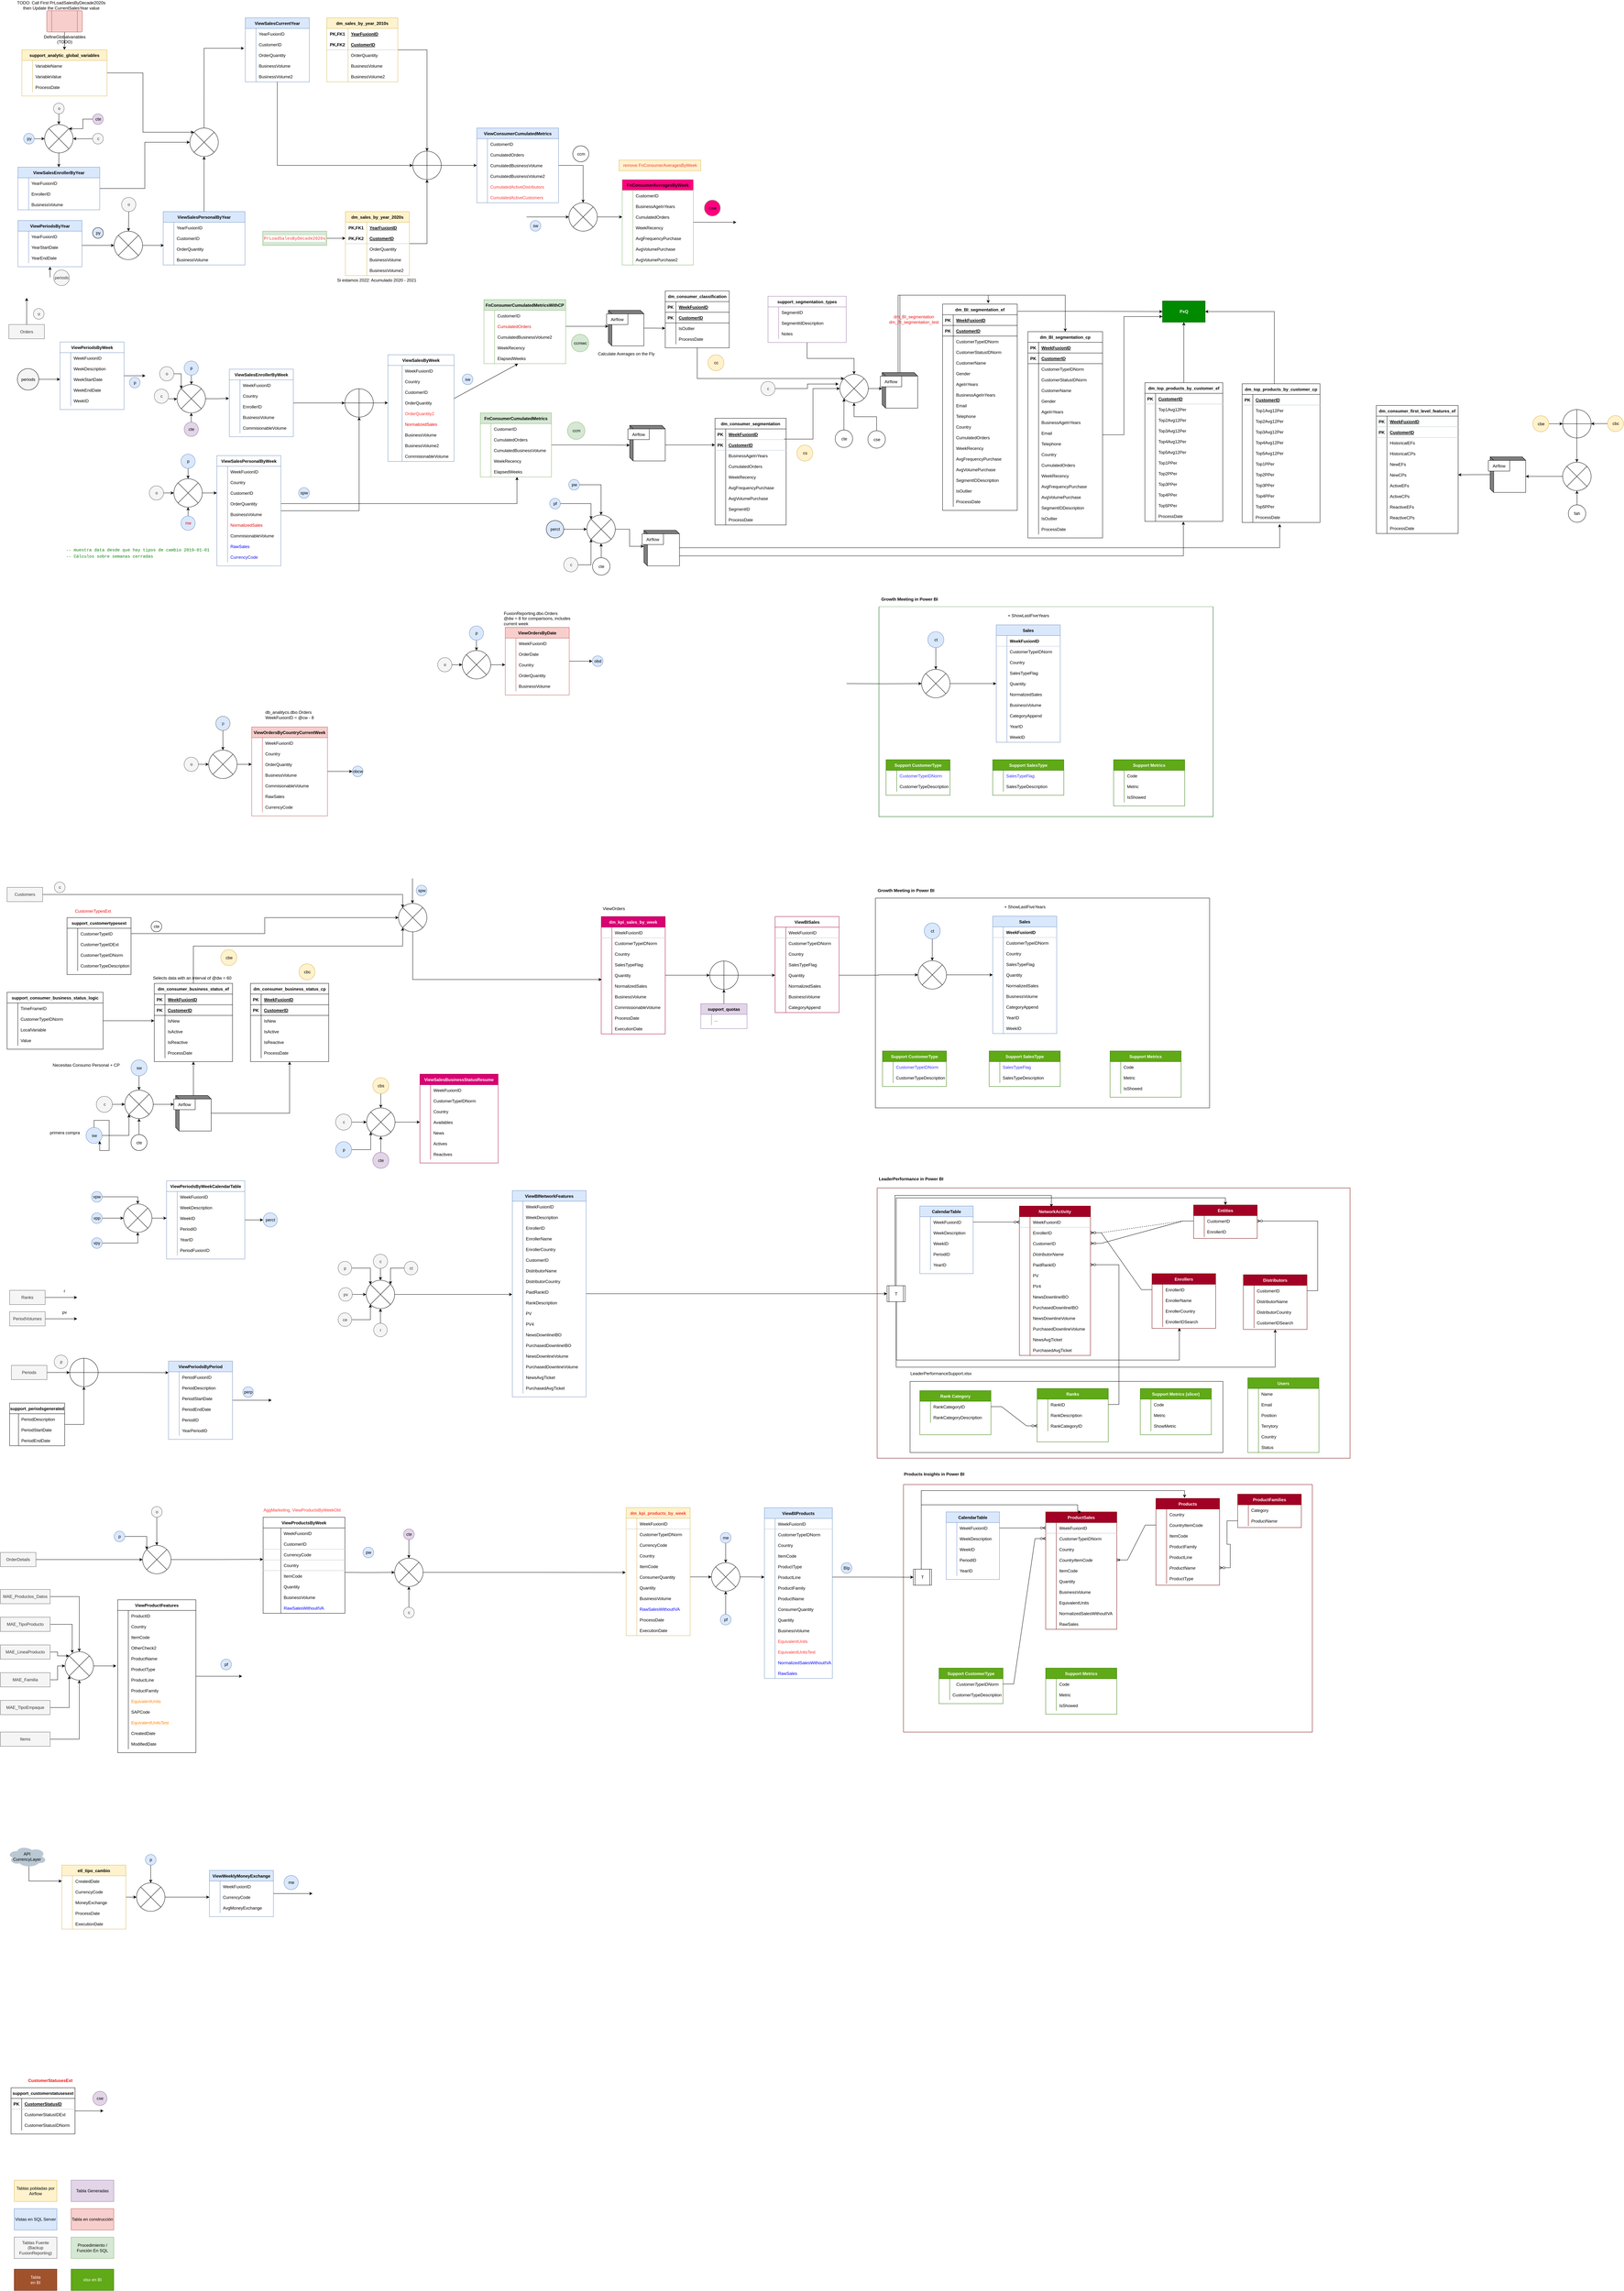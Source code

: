 <mxfile version="20.7.4" type="github">
  <diagram id="CIbM8JmmOAMS5MDO4Ewb" name="SQL - BI Architecture">
    <mxGraphModel dx="1510" dy="2604" grid="1" gridSize="10" guides="1" tooltips="1" connect="1" arrows="1" fold="1" page="1" pageScale="1" pageWidth="1169" pageHeight="827" math="0" shadow="0">
      <root>
        <mxCell id="0" />
        <mxCell id="1" parent="0" />
        <mxCell id="mVWa5s1WbtKKeU4c7Ra4-14" value="Orders" style="whiteSpace=wrap;html=1;align=center;fillColor=#f5f5f5;fontColor=#333333;strokeColor=#666666;" parent="1" vertex="1">
          <mxGeometry x="43.94" y="-727.5" width="100" height="40" as="geometry" />
        </mxCell>
        <mxCell id="ZdUvaMXLcFVt-ijMAfai-770" value="" style="edgeStyle=orthogonalEdgeStyle;rounded=0;orthogonalLoop=1;jettySize=auto;html=1;startArrow=none;startFill=0;endArrow=classic;endFill=1;entryX=0;entryY=0.5;entryDx=0;entryDy=0;" parent="1" source="mVWa5s1WbtKKeU4c7Ra4-15" target="ZdUvaMXLcFVt-ijMAfai-772" edge="1">
          <mxGeometry relative="1" as="geometry">
            <mxPoint x="225" y="2219" as="targetPoint" />
          </mxGeometry>
        </mxCell>
        <mxCell id="mVWa5s1WbtKKeU4c7Ra4-15" value="Periods" style="whiteSpace=wrap;html=1;align=center;fillColor=#f5f5f5;fontColor=#333333;strokeColor=#666666;" parent="1" vertex="1">
          <mxGeometry x="51" y="2199" width="100" height="40" as="geometry" />
        </mxCell>
        <mxCell id="b8C_COahMsVNj0lkAU7W-150" value="" style="edgeStyle=orthogonalEdgeStyle;rounded=0;orthogonalLoop=1;jettySize=auto;html=1;fontColor=#000000;entryX=0;entryY=0.5;entryDx=0;entryDy=0;" parent="1" source="mVWa5s1WbtKKeU4c7Ra4-16" target="b8C_COahMsVNj0lkAU7W-70" edge="1">
          <mxGeometry relative="1" as="geometry">
            <mxPoint x="190" y="2677" as="targetPoint" />
          </mxGeometry>
        </mxCell>
        <mxCell id="mVWa5s1WbtKKeU4c7Ra4-16" value="OrderDetails" style="whiteSpace=wrap;html=1;align=center;fillColor=#f5f5f5;fontColor=#333333;strokeColor=#666666;" parent="1" vertex="1">
          <mxGeometry x="20" y="2725" width="100" height="40" as="geometry" />
        </mxCell>
        <mxCell id="ZdUvaMXLcFVt-ijMAfai-815" value="" style="edgeStyle=orthogonalEdgeStyle;rounded=0;orthogonalLoop=1;jettySize=auto;html=1;startArrow=none;startFill=0;endArrow=classic;endFill=1;" parent="1" source="ZdUvaMXLcFVt-ijMAfai-5" edge="1">
          <mxGeometry relative="1" as="geometry">
            <mxPoint x="782.97" y="2297" as="targetPoint" />
          </mxGeometry>
        </mxCell>
        <mxCell id="ZdUvaMXLcFVt-ijMAfai-5" value="ViewPeriodsByPeriod" style="shape=table;startSize=30;container=1;collapsible=1;childLayout=tableLayout;fixedRows=1;rowLines=0;fontStyle=1;align=center;resizeLast=1;fillColor=#dae8fc;strokeColor=#6c8ebf;" parent="1" vertex="1">
          <mxGeometry x="492.97" y="2187" width="180" height="220" as="geometry">
            <mxRectangle x="180" y="1510" width="160" height="30" as="alternateBounds" />
          </mxGeometry>
        </mxCell>
        <mxCell id="ZdUvaMXLcFVt-ijMAfai-9" value="" style="shape=tableRow;horizontal=0;startSize=0;swimlaneHead=0;swimlaneBody=0;fillColor=none;collapsible=0;dropTarget=0;points=[[0,0.5],[1,0.5]];portConstraint=eastwest;top=0;left=0;right=0;bottom=0;" parent="ZdUvaMXLcFVt-ijMAfai-5" vertex="1">
          <mxGeometry y="30" width="180" height="30" as="geometry" />
        </mxCell>
        <mxCell id="ZdUvaMXLcFVt-ijMAfai-10" value="" style="shape=partialRectangle;connectable=0;fillColor=none;top=0;left=0;bottom=0;right=0;editable=1;overflow=hidden;" parent="ZdUvaMXLcFVt-ijMAfai-9" vertex="1">
          <mxGeometry width="30" height="30" as="geometry">
            <mxRectangle width="30" height="30" as="alternateBounds" />
          </mxGeometry>
        </mxCell>
        <mxCell id="ZdUvaMXLcFVt-ijMAfai-11" value="PeriodFuxionID" style="shape=partialRectangle;connectable=0;fillColor=none;top=0;left=0;bottom=0;right=0;align=left;spacingLeft=6;overflow=hidden;" parent="ZdUvaMXLcFVt-ijMAfai-9" vertex="1">
          <mxGeometry x="30" width="150" height="30" as="geometry">
            <mxRectangle width="150" height="30" as="alternateBounds" />
          </mxGeometry>
        </mxCell>
        <mxCell id="ZdUvaMXLcFVt-ijMAfai-12" value="" style="shape=tableRow;horizontal=0;startSize=0;swimlaneHead=0;swimlaneBody=0;fillColor=none;collapsible=0;dropTarget=0;points=[[0,0.5],[1,0.5]];portConstraint=eastwest;top=0;left=0;right=0;bottom=0;" parent="ZdUvaMXLcFVt-ijMAfai-5" vertex="1">
          <mxGeometry y="60" width="180" height="30" as="geometry" />
        </mxCell>
        <mxCell id="ZdUvaMXLcFVt-ijMAfai-13" value="" style="shape=partialRectangle;connectable=0;fillColor=none;top=0;left=0;bottom=0;right=0;editable=1;overflow=hidden;" parent="ZdUvaMXLcFVt-ijMAfai-12" vertex="1">
          <mxGeometry width="30" height="30" as="geometry">
            <mxRectangle width="30" height="30" as="alternateBounds" />
          </mxGeometry>
        </mxCell>
        <mxCell id="ZdUvaMXLcFVt-ijMAfai-14" value="PeriodDescription" style="shape=partialRectangle;connectable=0;fillColor=none;top=0;left=0;bottom=0;right=0;align=left;spacingLeft=6;overflow=hidden;" parent="ZdUvaMXLcFVt-ijMAfai-12" vertex="1">
          <mxGeometry x="30" width="150" height="30" as="geometry">
            <mxRectangle width="150" height="30" as="alternateBounds" />
          </mxGeometry>
        </mxCell>
        <mxCell id="ZdUvaMXLcFVt-ijMAfai-15" value="" style="shape=tableRow;horizontal=0;startSize=0;swimlaneHead=0;swimlaneBody=0;fillColor=none;collapsible=0;dropTarget=0;points=[[0,0.5],[1,0.5]];portConstraint=eastwest;top=0;left=0;right=0;bottom=0;" parent="ZdUvaMXLcFVt-ijMAfai-5" vertex="1">
          <mxGeometry y="90" width="180" height="30" as="geometry" />
        </mxCell>
        <mxCell id="ZdUvaMXLcFVt-ijMAfai-16" value="" style="shape=partialRectangle;connectable=0;fillColor=none;top=0;left=0;bottom=0;right=0;editable=1;overflow=hidden;" parent="ZdUvaMXLcFVt-ijMAfai-15" vertex="1">
          <mxGeometry width="30" height="30" as="geometry">
            <mxRectangle width="30" height="30" as="alternateBounds" />
          </mxGeometry>
        </mxCell>
        <mxCell id="ZdUvaMXLcFVt-ijMAfai-17" value="PeriodStartDate" style="shape=partialRectangle;connectable=0;fillColor=none;top=0;left=0;bottom=0;right=0;align=left;spacingLeft=6;overflow=hidden;" parent="ZdUvaMXLcFVt-ijMAfai-15" vertex="1">
          <mxGeometry x="30" width="150" height="30" as="geometry">
            <mxRectangle width="150" height="30" as="alternateBounds" />
          </mxGeometry>
        </mxCell>
        <mxCell id="ZdUvaMXLcFVt-ijMAfai-18" value="" style="shape=tableRow;horizontal=0;startSize=0;swimlaneHead=0;swimlaneBody=0;fillColor=none;collapsible=0;dropTarget=0;points=[[0,0.5],[1,0.5]];portConstraint=eastwest;top=0;left=0;right=0;bottom=0;" parent="ZdUvaMXLcFVt-ijMAfai-5" vertex="1">
          <mxGeometry y="120" width="180" height="30" as="geometry" />
        </mxCell>
        <mxCell id="ZdUvaMXLcFVt-ijMAfai-19" value="" style="shape=partialRectangle;connectable=0;fillColor=none;top=0;left=0;bottom=0;right=0;editable=1;overflow=hidden;" parent="ZdUvaMXLcFVt-ijMAfai-18" vertex="1">
          <mxGeometry width="30" height="30" as="geometry">
            <mxRectangle width="30" height="30" as="alternateBounds" />
          </mxGeometry>
        </mxCell>
        <mxCell id="ZdUvaMXLcFVt-ijMAfai-20" value="PeriodEndDate" style="shape=partialRectangle;connectable=0;fillColor=none;top=0;left=0;bottom=0;right=0;align=left;spacingLeft=6;overflow=hidden;" parent="ZdUvaMXLcFVt-ijMAfai-18" vertex="1">
          <mxGeometry x="30" width="150" height="30" as="geometry">
            <mxRectangle width="150" height="30" as="alternateBounds" />
          </mxGeometry>
        </mxCell>
        <mxCell id="ZdUvaMXLcFVt-ijMAfai-21" value="" style="shape=tableRow;horizontal=0;startSize=0;swimlaneHead=0;swimlaneBody=0;fillColor=none;collapsible=0;dropTarget=0;points=[[0,0.5],[1,0.5]];portConstraint=eastwest;top=0;left=0;right=0;bottom=0;" parent="ZdUvaMXLcFVt-ijMAfai-5" vertex="1">
          <mxGeometry y="150" width="180" height="30" as="geometry" />
        </mxCell>
        <mxCell id="ZdUvaMXLcFVt-ijMAfai-22" value="" style="shape=partialRectangle;connectable=0;fillColor=none;top=0;left=0;bottom=0;right=0;editable=1;overflow=hidden;" parent="ZdUvaMXLcFVt-ijMAfai-21" vertex="1">
          <mxGeometry width="30" height="30" as="geometry">
            <mxRectangle width="30" height="30" as="alternateBounds" />
          </mxGeometry>
        </mxCell>
        <mxCell id="ZdUvaMXLcFVt-ijMAfai-23" value="PeriodID" style="shape=partialRectangle;connectable=0;fillColor=none;top=0;left=0;bottom=0;right=0;align=left;spacingLeft=6;overflow=hidden;" parent="ZdUvaMXLcFVt-ijMAfai-21" vertex="1">
          <mxGeometry x="30" width="150" height="30" as="geometry">
            <mxRectangle width="150" height="30" as="alternateBounds" />
          </mxGeometry>
        </mxCell>
        <mxCell id="ZdUvaMXLcFVt-ijMAfai-24" value="" style="shape=tableRow;horizontal=0;startSize=0;swimlaneHead=0;swimlaneBody=0;fillColor=none;collapsible=0;dropTarget=0;points=[[0,0.5],[1,0.5]];portConstraint=eastwest;top=0;left=0;right=0;bottom=0;" parent="ZdUvaMXLcFVt-ijMAfai-5" vertex="1">
          <mxGeometry y="180" width="180" height="30" as="geometry" />
        </mxCell>
        <mxCell id="ZdUvaMXLcFVt-ijMAfai-25" value="" style="shape=partialRectangle;connectable=0;fillColor=none;top=0;left=0;bottom=0;right=0;editable=1;overflow=hidden;" parent="ZdUvaMXLcFVt-ijMAfai-24" vertex="1">
          <mxGeometry width="30" height="30" as="geometry">
            <mxRectangle width="30" height="30" as="alternateBounds" />
          </mxGeometry>
        </mxCell>
        <mxCell id="ZdUvaMXLcFVt-ijMAfai-26" value="YearPeriodID" style="shape=partialRectangle;connectable=0;fillColor=none;top=0;left=0;bottom=0;right=0;align=left;spacingLeft=6;overflow=hidden;" parent="ZdUvaMXLcFVt-ijMAfai-24" vertex="1">
          <mxGeometry x="30" width="150" height="30" as="geometry">
            <mxRectangle width="150" height="30" as="alternateBounds" />
          </mxGeometry>
        </mxCell>
        <mxCell id="ZdUvaMXLcFVt-ijMAfai-576" value="" style="edgeStyle=orthogonalEdgeStyle;rounded=0;orthogonalLoop=1;jettySize=auto;html=1;entryX=0;entryY=0.5;entryDx=0;entryDy=0;exitX=1;exitY=0.5;exitDx=0;exitDy=0;" parent="1" source="ZdUvaMXLcFVt-ijMAfai-37" target="ZdUvaMXLcFVt-ijMAfai-565" edge="1">
          <mxGeometry relative="1" as="geometry">
            <mxPoint x="495.5" y="-410" as="targetPoint" />
            <mxPoint x="318.5" y="-860" as="sourcePoint" />
            <Array as="points">
              <mxPoint x="250" y="-950" />
              <mxPoint x="300" y="-950" />
            </Array>
          </mxGeometry>
        </mxCell>
        <mxCell id="ZdUvaMXLcFVt-ijMAfai-27" value="ViewPeriodsByYear" style="shape=table;startSize=30;container=1;collapsible=1;childLayout=tableLayout;fixedRows=1;rowLines=0;fontStyle=1;align=center;resizeLast=1;fillColor=#dae8fc;strokeColor=#6c8ebf;" parent="1" vertex="1">
          <mxGeometry x="69.5" y="-1020" width="180" height="130" as="geometry">
            <mxRectangle x="210" y="-390" width="160" height="30" as="alternateBounds" />
          </mxGeometry>
        </mxCell>
        <mxCell id="ZdUvaMXLcFVt-ijMAfai-31" value="" style="shape=tableRow;horizontal=0;startSize=0;swimlaneHead=0;swimlaneBody=0;fillColor=none;collapsible=0;dropTarget=0;points=[[0,0.5],[1,0.5]];portConstraint=eastwest;top=0;left=0;right=0;bottom=0;" parent="ZdUvaMXLcFVt-ijMAfai-27" vertex="1">
          <mxGeometry y="30" width="180" height="30" as="geometry" />
        </mxCell>
        <mxCell id="ZdUvaMXLcFVt-ijMAfai-32" value="" style="shape=partialRectangle;connectable=0;fillColor=none;top=0;left=0;bottom=0;right=0;editable=1;overflow=hidden;" parent="ZdUvaMXLcFVt-ijMAfai-31" vertex="1">
          <mxGeometry width="30" height="30" as="geometry">
            <mxRectangle width="30" height="30" as="alternateBounds" />
          </mxGeometry>
        </mxCell>
        <mxCell id="ZdUvaMXLcFVt-ijMAfai-33" value="YearFuxionID" style="shape=partialRectangle;connectable=0;fillColor=none;top=0;left=0;bottom=0;right=0;align=left;spacingLeft=6;overflow=hidden;" parent="ZdUvaMXLcFVt-ijMAfai-31" vertex="1">
          <mxGeometry x="30" width="150" height="30" as="geometry">
            <mxRectangle width="150" height="30" as="alternateBounds" />
          </mxGeometry>
        </mxCell>
        <mxCell id="ZdUvaMXLcFVt-ijMAfai-37" value="" style="shape=tableRow;horizontal=0;startSize=0;swimlaneHead=0;swimlaneBody=0;fillColor=none;collapsible=0;dropTarget=0;points=[[0,0.5],[1,0.5]];portConstraint=eastwest;top=0;left=0;right=0;bottom=0;" parent="ZdUvaMXLcFVt-ijMAfai-27" vertex="1">
          <mxGeometry y="60" width="180" height="30" as="geometry" />
        </mxCell>
        <mxCell id="ZdUvaMXLcFVt-ijMAfai-38" value="" style="shape=partialRectangle;connectable=0;fillColor=none;top=0;left=0;bottom=0;right=0;editable=1;overflow=hidden;" parent="ZdUvaMXLcFVt-ijMAfai-37" vertex="1">
          <mxGeometry width="30" height="30" as="geometry">
            <mxRectangle width="30" height="30" as="alternateBounds" />
          </mxGeometry>
        </mxCell>
        <mxCell id="ZdUvaMXLcFVt-ijMAfai-39" value="YearStartDate" style="shape=partialRectangle;connectable=0;fillColor=none;top=0;left=0;bottom=0;right=0;align=left;spacingLeft=6;overflow=hidden;" parent="ZdUvaMXLcFVt-ijMAfai-37" vertex="1">
          <mxGeometry x="30" width="150" height="30" as="geometry">
            <mxRectangle width="150" height="30" as="alternateBounds" />
          </mxGeometry>
        </mxCell>
        <mxCell id="ZdUvaMXLcFVt-ijMAfai-40" value="" style="shape=tableRow;horizontal=0;startSize=0;swimlaneHead=0;swimlaneBody=0;fillColor=none;collapsible=0;dropTarget=0;points=[[0,0.5],[1,0.5]];portConstraint=eastwest;top=0;left=0;right=0;bottom=0;" parent="ZdUvaMXLcFVt-ijMAfai-27" vertex="1">
          <mxGeometry y="90" width="180" height="30" as="geometry" />
        </mxCell>
        <mxCell id="ZdUvaMXLcFVt-ijMAfai-41" value="" style="shape=partialRectangle;connectable=0;fillColor=none;top=0;left=0;bottom=0;right=0;editable=1;overflow=hidden;" parent="ZdUvaMXLcFVt-ijMAfai-40" vertex="1">
          <mxGeometry width="30" height="30" as="geometry">
            <mxRectangle width="30" height="30" as="alternateBounds" />
          </mxGeometry>
        </mxCell>
        <mxCell id="ZdUvaMXLcFVt-ijMAfai-42" value="YearEndDate" style="shape=partialRectangle;connectable=0;fillColor=none;top=0;left=0;bottom=0;right=0;align=left;spacingLeft=6;overflow=hidden;" parent="ZdUvaMXLcFVt-ijMAfai-40" vertex="1">
          <mxGeometry x="30" width="150" height="30" as="geometry">
            <mxRectangle width="150" height="30" as="alternateBounds" />
          </mxGeometry>
        </mxCell>
        <mxCell id="ZdUvaMXLcFVt-ijMAfai-704" value="" style="edgeStyle=orthogonalEdgeStyle;rounded=0;orthogonalLoop=1;jettySize=auto;html=1;startArrow=none;startFill=0;endArrow=classic;endFill=1;" parent="1" source="ZdUvaMXLcFVt-ijMAfai-49" edge="1">
          <mxGeometry relative="1" as="geometry">
            <mxPoint x="427.94" y="-583.5" as="targetPoint" />
          </mxGeometry>
        </mxCell>
        <mxCell id="ZdUvaMXLcFVt-ijMAfai-49" value="ViewPeriodsByWeek" style="shape=table;startSize=30;container=1;collapsible=1;childLayout=tableLayout;fixedRows=1;rowLines=0;fontStyle=1;align=center;resizeLast=1;fillColor=none;strokeColor=#6c8ebf;" parent="1" vertex="1">
          <mxGeometry x="187.94" y="-678.5" width="180" height="190" as="geometry">
            <mxRectangle x="170" y="280" width="160" height="30" as="alternateBounds" />
          </mxGeometry>
        </mxCell>
        <mxCell id="ZdUvaMXLcFVt-ijMAfai-53" value="" style="shape=tableRow;horizontal=0;startSize=0;swimlaneHead=0;swimlaneBody=0;fillColor=none;collapsible=0;dropTarget=0;points=[[0,0.5],[1,0.5]];portConstraint=eastwest;top=0;left=0;right=0;bottom=0;" parent="ZdUvaMXLcFVt-ijMAfai-49" vertex="1">
          <mxGeometry y="30" width="180" height="30" as="geometry" />
        </mxCell>
        <mxCell id="ZdUvaMXLcFVt-ijMAfai-54" value="" style="shape=partialRectangle;connectable=0;fillColor=none;top=0;left=0;bottom=0;right=0;editable=1;overflow=hidden;" parent="ZdUvaMXLcFVt-ijMAfai-53" vertex="1">
          <mxGeometry width="30" height="30" as="geometry">
            <mxRectangle width="30" height="30" as="alternateBounds" />
          </mxGeometry>
        </mxCell>
        <mxCell id="ZdUvaMXLcFVt-ijMAfai-55" value="WeekFuxionID" style="shape=partialRectangle;connectable=0;fillColor=none;top=0;left=0;bottom=0;right=0;align=left;spacingLeft=6;overflow=hidden;" parent="ZdUvaMXLcFVt-ijMAfai-53" vertex="1">
          <mxGeometry x="30" width="150" height="30" as="geometry">
            <mxRectangle width="150" height="30" as="alternateBounds" />
          </mxGeometry>
        </mxCell>
        <mxCell id="ZdUvaMXLcFVt-ijMAfai-56" value="" style="shape=tableRow;horizontal=0;startSize=0;swimlaneHead=0;swimlaneBody=0;fillColor=none;collapsible=0;dropTarget=0;points=[[0,0.5],[1,0.5]];portConstraint=eastwest;top=0;left=0;right=0;bottom=0;" parent="ZdUvaMXLcFVt-ijMAfai-49" vertex="1">
          <mxGeometry y="60" width="180" height="30" as="geometry" />
        </mxCell>
        <mxCell id="ZdUvaMXLcFVt-ijMAfai-57" value="" style="shape=partialRectangle;connectable=0;fillColor=none;top=0;left=0;bottom=0;right=0;editable=1;overflow=hidden;" parent="ZdUvaMXLcFVt-ijMAfai-56" vertex="1">
          <mxGeometry width="30" height="30" as="geometry">
            <mxRectangle width="30" height="30" as="alternateBounds" />
          </mxGeometry>
        </mxCell>
        <mxCell id="ZdUvaMXLcFVt-ijMAfai-58" value="WeekDescription" style="shape=partialRectangle;connectable=0;fillColor=none;top=0;left=0;bottom=0;right=0;align=left;spacingLeft=6;overflow=hidden;" parent="ZdUvaMXLcFVt-ijMAfai-56" vertex="1">
          <mxGeometry x="30" width="150" height="30" as="geometry">
            <mxRectangle width="150" height="30" as="alternateBounds" />
          </mxGeometry>
        </mxCell>
        <mxCell id="ZdUvaMXLcFVt-ijMAfai-59" value="" style="shape=tableRow;horizontal=0;startSize=0;swimlaneHead=0;swimlaneBody=0;fillColor=none;collapsible=0;dropTarget=0;points=[[0,0.5],[1,0.5]];portConstraint=eastwest;top=0;left=0;right=0;bottom=0;" parent="ZdUvaMXLcFVt-ijMAfai-49" vertex="1">
          <mxGeometry y="90" width="180" height="30" as="geometry" />
        </mxCell>
        <mxCell id="ZdUvaMXLcFVt-ijMAfai-60" value="" style="shape=partialRectangle;connectable=0;fillColor=none;top=0;left=0;bottom=0;right=0;editable=1;overflow=hidden;" parent="ZdUvaMXLcFVt-ijMAfai-59" vertex="1">
          <mxGeometry width="30" height="30" as="geometry">
            <mxRectangle width="30" height="30" as="alternateBounds" />
          </mxGeometry>
        </mxCell>
        <mxCell id="ZdUvaMXLcFVt-ijMAfai-61" value="WeekStartDate" style="shape=partialRectangle;connectable=0;fillColor=none;top=0;left=0;bottom=0;right=0;align=left;spacingLeft=6;overflow=hidden;" parent="ZdUvaMXLcFVt-ijMAfai-59" vertex="1">
          <mxGeometry x="30" width="150" height="30" as="geometry">
            <mxRectangle width="150" height="30" as="alternateBounds" />
          </mxGeometry>
        </mxCell>
        <mxCell id="ZdUvaMXLcFVt-ijMAfai-62" value="" style="shape=tableRow;horizontal=0;startSize=0;swimlaneHead=0;swimlaneBody=0;fillColor=none;collapsible=0;dropTarget=0;points=[[0,0.5],[1,0.5]];portConstraint=eastwest;top=0;left=0;right=0;bottom=0;" parent="ZdUvaMXLcFVt-ijMAfai-49" vertex="1">
          <mxGeometry y="120" width="180" height="30" as="geometry" />
        </mxCell>
        <mxCell id="ZdUvaMXLcFVt-ijMAfai-63" value="" style="shape=partialRectangle;connectable=0;fillColor=none;top=0;left=0;bottom=0;right=0;editable=1;overflow=hidden;" parent="ZdUvaMXLcFVt-ijMAfai-62" vertex="1">
          <mxGeometry width="30" height="30" as="geometry">
            <mxRectangle width="30" height="30" as="alternateBounds" />
          </mxGeometry>
        </mxCell>
        <mxCell id="ZdUvaMXLcFVt-ijMAfai-64" value="WeekEndDate" style="shape=partialRectangle;connectable=0;fillColor=none;top=0;left=0;bottom=0;right=0;align=left;spacingLeft=6;overflow=hidden;" parent="ZdUvaMXLcFVt-ijMAfai-62" vertex="1">
          <mxGeometry x="30" width="150" height="30" as="geometry">
            <mxRectangle width="150" height="30" as="alternateBounds" />
          </mxGeometry>
        </mxCell>
        <mxCell id="ZdUvaMXLcFVt-ijMAfai-65" value="" style="shape=tableRow;horizontal=0;startSize=0;swimlaneHead=0;swimlaneBody=0;fillColor=none;collapsible=0;dropTarget=0;points=[[0,0.5],[1,0.5]];portConstraint=eastwest;top=0;left=0;right=0;bottom=0;" parent="ZdUvaMXLcFVt-ijMAfai-49" vertex="1">
          <mxGeometry y="150" width="180" height="30" as="geometry" />
        </mxCell>
        <mxCell id="ZdUvaMXLcFVt-ijMAfai-66" value="" style="shape=partialRectangle;connectable=0;fillColor=none;top=0;left=0;bottom=0;right=0;editable=1;overflow=hidden;" parent="ZdUvaMXLcFVt-ijMAfai-65" vertex="1">
          <mxGeometry width="30" height="30" as="geometry">
            <mxRectangle width="30" height="30" as="alternateBounds" />
          </mxGeometry>
        </mxCell>
        <mxCell id="ZdUvaMXLcFVt-ijMAfai-67" value="WeekID" style="shape=partialRectangle;connectable=0;fillColor=none;top=0;left=0;bottom=0;right=0;align=left;spacingLeft=6;overflow=hidden;" parent="ZdUvaMXLcFVt-ijMAfai-65" vertex="1">
          <mxGeometry x="30" width="150" height="30" as="geometry">
            <mxRectangle width="150" height="30" as="alternateBounds" />
          </mxGeometry>
        </mxCell>
        <mxCell id="ZdUvaMXLcFVt-ijMAfai-492" value="" style="edgeStyle=orthogonalEdgeStyle;rounded=0;orthogonalLoop=1;jettySize=auto;html=1;entryX=0;entryY=0;entryDx=0;entryDy=0;" parent="1" source="ZdUvaMXLcFVt-ijMAfai-256" target="ZdUvaMXLcFVt-ijMAfai-485" edge="1">
          <mxGeometry relative="1" as="geometry">
            <mxPoint x="393.97" y="660" as="targetPoint" />
          </mxGeometry>
        </mxCell>
        <mxCell id="ZdUvaMXLcFVt-ijMAfai-256" value="Customers" style="whiteSpace=wrap;html=1;align=center;fillColor=#f5f5f5;fontColor=#333333;strokeColor=#666666;" parent="1" vertex="1">
          <mxGeometry x="38.97" y="855" width="100" height="40" as="geometry" />
        </mxCell>
        <mxCell id="MAcD_al_9KrKRKNZasco-193" value="" style="edgeStyle=orthogonalEdgeStyle;rounded=0;orthogonalLoop=1;jettySize=auto;html=1;fontColor=#f10909;" edge="1" parent="1" source="ZdUvaMXLcFVt-ijMAfai-297">
          <mxGeometry relative="1" as="geometry">
            <mxPoint x="310" y="4295" as="targetPoint" />
          </mxGeometry>
        </mxCell>
        <mxCell id="ZdUvaMXLcFVt-ijMAfai-297" value="support_customerstatusesext" style="shape=table;startSize=30;container=1;collapsible=1;childLayout=tableLayout;fixedRows=1;rowLines=0;fontStyle=1;align=center;resizeLast=1;" parent="1" vertex="1">
          <mxGeometry x="50" y="4230" width="180" height="130" as="geometry">
            <mxRectangle x="150" y="1890" width="160" height="30" as="alternateBounds" />
          </mxGeometry>
        </mxCell>
        <mxCell id="ZdUvaMXLcFVt-ijMAfai-298" value="" style="shape=tableRow;horizontal=0;startSize=0;swimlaneHead=0;swimlaneBody=0;fillColor=none;collapsible=0;dropTarget=0;points=[[0,0.5],[1,0.5]];portConstraint=eastwest;top=0;left=0;right=0;bottom=1;strokeColor=#BAC8D3;" parent="ZdUvaMXLcFVt-ijMAfai-297" vertex="1">
          <mxGeometry y="30" width="180" height="30" as="geometry" />
        </mxCell>
        <mxCell id="ZdUvaMXLcFVt-ijMAfai-299" value="PK" style="shape=partialRectangle;connectable=0;fillColor=none;top=0;left=0;bottom=0;right=0;fontStyle=1;overflow=hidden;strokeColor=#BAC8D3;" parent="ZdUvaMXLcFVt-ijMAfai-298" vertex="1">
          <mxGeometry width="30" height="30" as="geometry">
            <mxRectangle width="30" height="30" as="alternateBounds" />
          </mxGeometry>
        </mxCell>
        <mxCell id="ZdUvaMXLcFVt-ijMAfai-300" value="CustomerStatusID" style="shape=partialRectangle;connectable=0;fillColor=none;top=0;left=0;bottom=0;right=0;align=left;spacingLeft=6;fontStyle=5;overflow=hidden;strokeColor=#BAC8D3;" parent="ZdUvaMXLcFVt-ijMAfai-298" vertex="1">
          <mxGeometry x="30" width="150" height="30" as="geometry">
            <mxRectangle width="150" height="30" as="alternateBounds" />
          </mxGeometry>
        </mxCell>
        <mxCell id="ZdUvaMXLcFVt-ijMAfai-301" value="" style="shape=tableRow;horizontal=0;startSize=0;swimlaneHead=0;swimlaneBody=0;fillColor=none;collapsible=0;dropTarget=0;points=[[0,0.5],[1,0.5]];portConstraint=eastwest;top=0;left=0;right=0;bottom=0;strokeColor=#BAC8D3;" parent="ZdUvaMXLcFVt-ijMAfai-297" vertex="1">
          <mxGeometry y="60" width="180" height="30" as="geometry" />
        </mxCell>
        <mxCell id="ZdUvaMXLcFVt-ijMAfai-302" value="" style="shape=partialRectangle;connectable=0;fillColor=none;top=0;left=0;bottom=0;right=0;editable=1;overflow=hidden;strokeColor=#BAC8D3;" parent="ZdUvaMXLcFVt-ijMAfai-301" vertex="1">
          <mxGeometry width="30" height="30" as="geometry">
            <mxRectangle width="30" height="30" as="alternateBounds" />
          </mxGeometry>
        </mxCell>
        <mxCell id="ZdUvaMXLcFVt-ijMAfai-303" value="CustomerStatusIDExt" style="shape=partialRectangle;connectable=0;fillColor=none;top=0;left=0;bottom=0;right=0;align=left;spacingLeft=6;overflow=hidden;strokeColor=#BAC8D3;" parent="ZdUvaMXLcFVt-ijMAfai-301" vertex="1">
          <mxGeometry x="30" width="150" height="30" as="geometry">
            <mxRectangle width="150" height="30" as="alternateBounds" />
          </mxGeometry>
        </mxCell>
        <mxCell id="ZdUvaMXLcFVt-ijMAfai-304" value="" style="shape=tableRow;horizontal=0;startSize=0;swimlaneHead=0;swimlaneBody=0;fillColor=none;collapsible=0;dropTarget=0;points=[[0,0.5],[1,0.5]];portConstraint=eastwest;top=0;left=0;right=0;bottom=0;strokeColor=#BAC8D3;" parent="ZdUvaMXLcFVt-ijMAfai-297" vertex="1">
          <mxGeometry y="90" width="180" height="30" as="geometry" />
        </mxCell>
        <mxCell id="ZdUvaMXLcFVt-ijMAfai-305" value="" style="shape=partialRectangle;connectable=0;fillColor=none;top=0;left=0;bottom=0;right=0;editable=1;overflow=hidden;strokeColor=#BAC8D3;" parent="ZdUvaMXLcFVt-ijMAfai-304" vertex="1">
          <mxGeometry width="30" height="30" as="geometry">
            <mxRectangle width="30" height="30" as="alternateBounds" />
          </mxGeometry>
        </mxCell>
        <mxCell id="ZdUvaMXLcFVt-ijMAfai-306" value="CustomerStatusIDNorm" style="shape=partialRectangle;connectable=0;fillColor=none;top=0;left=0;bottom=0;right=0;align=left;spacingLeft=6;overflow=hidden;strokeColor=#BAC8D3;" parent="ZdUvaMXLcFVt-ijMAfai-304" vertex="1">
          <mxGeometry x="30" width="150" height="30" as="geometry">
            <mxRectangle width="150" height="30" as="alternateBounds" />
          </mxGeometry>
        </mxCell>
        <mxCell id="ZdUvaMXLcFVt-ijMAfai-493" value="" style="edgeStyle=orthogonalEdgeStyle;rounded=0;orthogonalLoop=1;jettySize=auto;html=1;exitX=1;exitY=0.5;exitDx=0;exitDy=0;entryX=0;entryY=0.5;entryDx=0;entryDy=0;" parent="1" source="ZdUvaMXLcFVt-ijMAfai-720" target="ZdUvaMXLcFVt-ijMAfai-485" edge="1">
          <mxGeometry relative="1" as="geometry">
            <mxPoint x="343.97" y="953" as="sourcePoint" />
          </mxGeometry>
        </mxCell>
        <mxCell id="ZdUvaMXLcFVt-ijMAfai-702" value="" style="edgeStyle=orthogonalEdgeStyle;rounded=0;orthogonalLoop=1;jettySize=auto;html=1;entryX=0.5;entryY=0;entryDx=0;entryDy=0;" parent="1" source="ZdUvaMXLcFVt-ijMAfai-320" target="ZdUvaMXLcFVt-ijMAfai-578" edge="1">
          <mxGeometry relative="1" as="geometry">
            <mxPoint x="770" y="-185" as="targetPoint" />
          </mxGeometry>
        </mxCell>
        <mxCell id="ZdUvaMXLcFVt-ijMAfai-320" value="dm_sales_by_year_2010s" style="shape=table;startSize=30;container=1;collapsible=1;childLayout=tableLayout;fixedRows=1;rowLines=0;fontStyle=1;align=center;resizeLast=1;fillColor=#fff2cc;strokeColor=#d6b656;" parent="1" vertex="1">
          <mxGeometry x="937.97" y="-1590" width="200" height="180" as="geometry">
            <mxRectangle x="970" y="-200" width="180" height="30" as="alternateBounds" />
          </mxGeometry>
        </mxCell>
        <mxCell id="ZdUvaMXLcFVt-ijMAfai-321" value="" style="shape=tableRow;horizontal=0;startSize=0;swimlaneHead=0;swimlaneBody=0;fillColor=none;collapsible=0;dropTarget=0;points=[[0,0.5],[1,0.5]];portConstraint=eastwest;top=0;left=0;right=0;bottom=0;strokeColor=#BAC8D3;" parent="ZdUvaMXLcFVt-ijMAfai-320" vertex="1">
          <mxGeometry y="30" width="200" height="30" as="geometry" />
        </mxCell>
        <mxCell id="ZdUvaMXLcFVt-ijMAfai-322" value="PK,FK1" style="shape=partialRectangle;connectable=0;fillColor=none;top=0;left=0;bottom=0;right=0;fontStyle=1;overflow=hidden;strokeColor=#BAC8D3;" parent="ZdUvaMXLcFVt-ijMAfai-321" vertex="1">
          <mxGeometry width="60" height="30" as="geometry">
            <mxRectangle width="60" height="30" as="alternateBounds" />
          </mxGeometry>
        </mxCell>
        <mxCell id="ZdUvaMXLcFVt-ijMAfai-323" value="YearFuxionID" style="shape=partialRectangle;connectable=0;fillColor=none;top=0;left=0;bottom=0;right=0;align=left;spacingLeft=6;fontStyle=5;overflow=hidden;strokeColor=#BAC8D3;" parent="ZdUvaMXLcFVt-ijMAfai-321" vertex="1">
          <mxGeometry x="60" width="140" height="30" as="geometry">
            <mxRectangle width="140" height="30" as="alternateBounds" />
          </mxGeometry>
        </mxCell>
        <mxCell id="ZdUvaMXLcFVt-ijMAfai-324" value="" style="shape=tableRow;horizontal=0;startSize=0;swimlaneHead=0;swimlaneBody=0;fillColor=none;collapsible=0;dropTarget=0;points=[[0,0.5],[1,0.5]];portConstraint=eastwest;top=0;left=0;right=0;bottom=1;strokeColor=#BAC8D3;" parent="ZdUvaMXLcFVt-ijMAfai-320" vertex="1">
          <mxGeometry y="60" width="200" height="30" as="geometry" />
        </mxCell>
        <mxCell id="ZdUvaMXLcFVt-ijMAfai-325" value="PK,FK2" style="shape=partialRectangle;connectable=0;fillColor=none;top=0;left=0;bottom=0;right=0;fontStyle=1;overflow=hidden;strokeColor=#BAC8D3;" parent="ZdUvaMXLcFVt-ijMAfai-324" vertex="1">
          <mxGeometry width="60" height="30" as="geometry">
            <mxRectangle width="60" height="30" as="alternateBounds" />
          </mxGeometry>
        </mxCell>
        <mxCell id="ZdUvaMXLcFVt-ijMAfai-326" value="CustomerID" style="shape=partialRectangle;connectable=0;fillColor=none;top=0;left=0;bottom=0;right=0;align=left;spacingLeft=6;fontStyle=5;overflow=hidden;strokeColor=#BAC8D3;" parent="ZdUvaMXLcFVt-ijMAfai-324" vertex="1">
          <mxGeometry x="60" width="140" height="30" as="geometry">
            <mxRectangle width="140" height="30" as="alternateBounds" />
          </mxGeometry>
        </mxCell>
        <mxCell id="ZdUvaMXLcFVt-ijMAfai-330" value="" style="shape=tableRow;horizontal=0;startSize=0;swimlaneHead=0;swimlaneBody=0;fillColor=none;collapsible=0;dropTarget=0;points=[[0,0.5],[1,0.5]];portConstraint=eastwest;top=0;left=0;right=0;bottom=0;strokeColor=#BAC8D3;" parent="ZdUvaMXLcFVt-ijMAfai-320" vertex="1">
          <mxGeometry y="90" width="200" height="30" as="geometry" />
        </mxCell>
        <mxCell id="ZdUvaMXLcFVt-ijMAfai-331" value="" style="shape=partialRectangle;connectable=0;fillColor=none;top=0;left=0;bottom=0;right=0;editable=1;overflow=hidden;strokeColor=#BAC8D3;" parent="ZdUvaMXLcFVt-ijMAfai-330" vertex="1">
          <mxGeometry width="60" height="30" as="geometry">
            <mxRectangle width="60" height="30" as="alternateBounds" />
          </mxGeometry>
        </mxCell>
        <mxCell id="ZdUvaMXLcFVt-ijMAfai-332" value="OrderQuantity" style="shape=partialRectangle;connectable=0;fillColor=none;top=0;left=0;bottom=0;right=0;align=left;spacingLeft=6;overflow=hidden;strokeColor=#BAC8D3;" parent="ZdUvaMXLcFVt-ijMAfai-330" vertex="1">
          <mxGeometry x="60" width="140" height="30" as="geometry">
            <mxRectangle width="140" height="30" as="alternateBounds" />
          </mxGeometry>
        </mxCell>
        <mxCell id="ZdUvaMXLcFVt-ijMAfai-336" value="" style="shape=tableRow;horizontal=0;startSize=0;swimlaneHead=0;swimlaneBody=0;fillColor=none;collapsible=0;dropTarget=0;points=[[0,0.5],[1,0.5]];portConstraint=eastwest;top=0;left=0;right=0;bottom=0;strokeColor=#BAC8D3;" parent="ZdUvaMXLcFVt-ijMAfai-320" vertex="1">
          <mxGeometry y="120" width="200" height="30" as="geometry" />
        </mxCell>
        <mxCell id="ZdUvaMXLcFVt-ijMAfai-337" value="" style="shape=partialRectangle;connectable=0;fillColor=none;top=0;left=0;bottom=0;right=0;editable=1;overflow=hidden;strokeColor=#BAC8D3;" parent="ZdUvaMXLcFVt-ijMAfai-336" vertex="1">
          <mxGeometry width="60" height="30" as="geometry">
            <mxRectangle width="60" height="30" as="alternateBounds" />
          </mxGeometry>
        </mxCell>
        <mxCell id="ZdUvaMXLcFVt-ijMAfai-338" value="BusinessVolume" style="shape=partialRectangle;connectable=0;fillColor=none;top=0;left=0;bottom=0;right=0;align=left;spacingLeft=6;overflow=hidden;strokeColor=#BAC8D3;" parent="ZdUvaMXLcFVt-ijMAfai-336" vertex="1">
          <mxGeometry x="60" width="140" height="30" as="geometry">
            <mxRectangle width="140" height="30" as="alternateBounds" />
          </mxGeometry>
        </mxCell>
        <mxCell id="41WEWJxHaRaPQ7KQx3gO-93" value="" style="shape=tableRow;horizontal=0;startSize=0;swimlaneHead=0;swimlaneBody=0;fillColor=none;collapsible=0;dropTarget=0;points=[[0,0.5],[1,0.5]];portConstraint=eastwest;top=0;left=0;right=0;bottom=0;strokeColor=#BAC8D3;" parent="ZdUvaMXLcFVt-ijMAfai-320" vertex="1">
          <mxGeometry y="150" width="200" height="30" as="geometry" />
        </mxCell>
        <mxCell id="41WEWJxHaRaPQ7KQx3gO-94" value="" style="shape=partialRectangle;connectable=0;fillColor=none;top=0;left=0;bottom=0;right=0;editable=1;overflow=hidden;strokeColor=#BAC8D3;" parent="41WEWJxHaRaPQ7KQx3gO-93" vertex="1">
          <mxGeometry width="60" height="30" as="geometry">
            <mxRectangle width="60" height="30" as="alternateBounds" />
          </mxGeometry>
        </mxCell>
        <mxCell id="41WEWJxHaRaPQ7KQx3gO-95" value="BusinessVolume2" style="shape=partialRectangle;connectable=0;fillColor=none;top=0;left=0;bottom=0;right=0;align=left;spacingLeft=6;overflow=hidden;strokeColor=#BAC8D3;fontColor=#000000;" parent="41WEWJxHaRaPQ7KQx3gO-93" vertex="1">
          <mxGeometry x="60" width="140" height="30" as="geometry">
            <mxRectangle width="140" height="30" as="alternateBounds" />
          </mxGeometry>
        </mxCell>
        <mxCell id="ZdUvaMXLcFVt-ijMAfai-581" value="" style="edgeStyle=orthogonalEdgeStyle;rounded=0;orthogonalLoop=1;jettySize=auto;html=1;" parent="1" source="ZdUvaMXLcFVt-ijMAfai-351" target="ZdUvaMXLcFVt-ijMAfai-578" edge="1">
          <mxGeometry relative="1" as="geometry" />
        </mxCell>
        <mxCell id="ZdUvaMXLcFVt-ijMAfai-351" value="dm_sales_by_year_2020s" style="shape=table;startSize=30;container=1;collapsible=1;childLayout=tableLayout;fixedRows=1;rowLines=0;fontStyle=1;align=center;resizeLast=1;fillColor=#fff2cc;strokeColor=#d6b656;" parent="1" vertex="1">
          <mxGeometry x="990.5" y="-1045" width="180" height="180" as="geometry">
            <mxRectangle x="360" y="-165" width="180" height="30" as="alternateBounds" />
          </mxGeometry>
        </mxCell>
        <mxCell id="ZdUvaMXLcFVt-ijMAfai-352" value="" style="shape=tableRow;horizontal=0;startSize=0;swimlaneHead=0;swimlaneBody=0;fillColor=none;collapsible=0;dropTarget=0;points=[[0,0.5],[1,0.5]];portConstraint=eastwest;top=0;left=0;right=0;bottom=0;strokeColor=#BAC8D3;" parent="ZdUvaMXLcFVt-ijMAfai-351" vertex="1">
          <mxGeometry y="30" width="180" height="30" as="geometry" />
        </mxCell>
        <mxCell id="ZdUvaMXLcFVt-ijMAfai-353" value="PK,FK1" style="shape=partialRectangle;connectable=0;fillColor=none;top=0;left=0;bottom=0;right=0;fontStyle=1;overflow=hidden;strokeColor=#BAC8D3;" parent="ZdUvaMXLcFVt-ijMAfai-352" vertex="1">
          <mxGeometry width="60" height="30" as="geometry">
            <mxRectangle width="60" height="30" as="alternateBounds" />
          </mxGeometry>
        </mxCell>
        <mxCell id="ZdUvaMXLcFVt-ijMAfai-354" value="YearFuxionID" style="shape=partialRectangle;connectable=0;fillColor=none;top=0;left=0;bottom=0;right=0;align=left;spacingLeft=6;fontStyle=5;overflow=hidden;strokeColor=#BAC8D3;" parent="ZdUvaMXLcFVt-ijMAfai-352" vertex="1">
          <mxGeometry x="60" width="120" height="30" as="geometry">
            <mxRectangle width="120" height="30" as="alternateBounds" />
          </mxGeometry>
        </mxCell>
        <mxCell id="ZdUvaMXLcFVt-ijMAfai-355" value="" style="shape=tableRow;horizontal=0;startSize=0;swimlaneHead=0;swimlaneBody=0;fillColor=none;collapsible=0;dropTarget=0;points=[[0,0.5],[1,0.5]];portConstraint=eastwest;top=0;left=0;right=0;bottom=1;strokeColor=#BAC8D3;" parent="ZdUvaMXLcFVt-ijMAfai-351" vertex="1">
          <mxGeometry y="60" width="180" height="30" as="geometry" />
        </mxCell>
        <mxCell id="ZdUvaMXLcFVt-ijMAfai-356" value="PK,FK2" style="shape=partialRectangle;connectable=0;fillColor=none;top=0;left=0;bottom=0;right=0;fontStyle=1;overflow=hidden;strokeColor=#BAC8D3;" parent="ZdUvaMXLcFVt-ijMAfai-355" vertex="1">
          <mxGeometry width="60" height="30" as="geometry">
            <mxRectangle width="60" height="30" as="alternateBounds" />
          </mxGeometry>
        </mxCell>
        <mxCell id="ZdUvaMXLcFVt-ijMAfai-357" value="CustomerID" style="shape=partialRectangle;connectable=0;fillColor=none;top=0;left=0;bottom=0;right=0;align=left;spacingLeft=6;fontStyle=5;overflow=hidden;strokeColor=#BAC8D3;" parent="ZdUvaMXLcFVt-ijMAfai-355" vertex="1">
          <mxGeometry x="60" width="120" height="30" as="geometry">
            <mxRectangle width="120" height="30" as="alternateBounds" />
          </mxGeometry>
        </mxCell>
        <mxCell id="ZdUvaMXLcFVt-ijMAfai-358" value="" style="shape=tableRow;horizontal=0;startSize=0;swimlaneHead=0;swimlaneBody=0;fillColor=none;collapsible=0;dropTarget=0;points=[[0,0.5],[1,0.5]];portConstraint=eastwest;top=0;left=0;right=0;bottom=0;strokeColor=#BAC8D3;" parent="ZdUvaMXLcFVt-ijMAfai-351" vertex="1">
          <mxGeometry y="90" width="180" height="30" as="geometry" />
        </mxCell>
        <mxCell id="ZdUvaMXLcFVt-ijMAfai-359" value="" style="shape=partialRectangle;connectable=0;fillColor=none;top=0;left=0;bottom=0;right=0;editable=1;overflow=hidden;strokeColor=#BAC8D3;" parent="ZdUvaMXLcFVt-ijMAfai-358" vertex="1">
          <mxGeometry width="60" height="30" as="geometry">
            <mxRectangle width="60" height="30" as="alternateBounds" />
          </mxGeometry>
        </mxCell>
        <mxCell id="ZdUvaMXLcFVt-ijMAfai-360" value="OrderQuantity" style="shape=partialRectangle;connectable=0;fillColor=none;top=0;left=0;bottom=0;right=0;align=left;spacingLeft=6;overflow=hidden;strokeColor=#BAC8D3;" parent="ZdUvaMXLcFVt-ijMAfai-358" vertex="1">
          <mxGeometry x="60" width="120" height="30" as="geometry">
            <mxRectangle width="120" height="30" as="alternateBounds" />
          </mxGeometry>
        </mxCell>
        <mxCell id="ZdUvaMXLcFVt-ijMAfai-361" value="" style="shape=tableRow;horizontal=0;startSize=0;swimlaneHead=0;swimlaneBody=0;fillColor=none;collapsible=0;dropTarget=0;points=[[0,0.5],[1,0.5]];portConstraint=eastwest;top=0;left=0;right=0;bottom=0;strokeColor=#BAC8D3;" parent="ZdUvaMXLcFVt-ijMAfai-351" vertex="1">
          <mxGeometry y="120" width="180" height="30" as="geometry" />
        </mxCell>
        <mxCell id="ZdUvaMXLcFVt-ijMAfai-362" value="" style="shape=partialRectangle;connectable=0;fillColor=none;top=0;left=0;bottom=0;right=0;editable=1;overflow=hidden;strokeColor=#BAC8D3;" parent="ZdUvaMXLcFVt-ijMAfai-361" vertex="1">
          <mxGeometry width="60" height="30" as="geometry">
            <mxRectangle width="60" height="30" as="alternateBounds" />
          </mxGeometry>
        </mxCell>
        <mxCell id="ZdUvaMXLcFVt-ijMAfai-363" value="BusinessVolume" style="shape=partialRectangle;connectable=0;fillColor=none;top=0;left=0;bottom=0;right=0;align=left;spacingLeft=6;overflow=hidden;strokeColor=#BAC8D3;" parent="ZdUvaMXLcFVt-ijMAfai-361" vertex="1">
          <mxGeometry x="60" width="120" height="30" as="geometry">
            <mxRectangle width="120" height="30" as="alternateBounds" />
          </mxGeometry>
        </mxCell>
        <mxCell id="41WEWJxHaRaPQ7KQx3gO-115" value="" style="shape=tableRow;horizontal=0;startSize=0;swimlaneHead=0;swimlaneBody=0;fillColor=none;collapsible=0;dropTarget=0;points=[[0,0.5],[1,0.5]];portConstraint=eastwest;top=0;left=0;right=0;bottom=0;strokeColor=#BAC8D3;" parent="ZdUvaMXLcFVt-ijMAfai-351" vertex="1">
          <mxGeometry y="150" width="180" height="30" as="geometry" />
        </mxCell>
        <mxCell id="41WEWJxHaRaPQ7KQx3gO-116" value="" style="shape=partialRectangle;connectable=0;fillColor=none;top=0;left=0;bottom=0;right=0;editable=1;overflow=hidden;strokeColor=#BAC8D3;" parent="41WEWJxHaRaPQ7KQx3gO-115" vertex="1">
          <mxGeometry width="60" height="30" as="geometry">
            <mxRectangle width="60" height="30" as="alternateBounds" />
          </mxGeometry>
        </mxCell>
        <mxCell id="41WEWJxHaRaPQ7KQx3gO-117" value="BusinessVolume2" style="shape=partialRectangle;connectable=0;fillColor=none;top=0;left=0;bottom=0;right=0;align=left;spacingLeft=6;overflow=hidden;strokeColor=#BAC8D3;fontColor=#000000;" parent="41WEWJxHaRaPQ7KQx3gO-115" vertex="1">
          <mxGeometry x="60" width="120" height="30" as="geometry">
            <mxRectangle width="120" height="30" as="alternateBounds" />
          </mxGeometry>
        </mxCell>
        <mxCell id="ZdUvaMXLcFVt-ijMAfai-780" value="" style="edgeStyle=orthogonalEdgeStyle;rounded=0;orthogonalLoop=1;jettySize=auto;html=1;startArrow=none;startFill=0;endArrow=classic;endFill=1;entryX=0.5;entryY=1;entryDx=0;entryDy=0;" parent="1" source="ZdUvaMXLcFVt-ijMAfai-370" target="ZdUvaMXLcFVt-ijMAfai-772" edge="1">
          <mxGeometry relative="1" as="geometry">
            <mxPoint x="302.5" y="2349" as="targetPoint" />
          </mxGeometry>
        </mxCell>
        <mxCell id="ZdUvaMXLcFVt-ijMAfai-370" value="support_periodsgenerated" style="shape=table;startSize=30;container=1;collapsible=1;childLayout=tableLayout;fixedRows=1;rowLines=0;fontStyle=1;align=center;resizeLast=1;" parent="1" vertex="1">
          <mxGeometry x="46" y="2305" width="155" height="120" as="geometry">
            <mxRectangle x="25" y="1360" width="140" height="30" as="alternateBounds" />
          </mxGeometry>
        </mxCell>
        <mxCell id="ZdUvaMXLcFVt-ijMAfai-380" value="" style="shape=tableRow;horizontal=0;startSize=0;swimlaneHead=0;swimlaneBody=0;fillColor=none;collapsible=0;dropTarget=0;points=[[0,0.5],[1,0.5]];portConstraint=eastwest;top=0;left=0;right=0;bottom=0;strokeColor=#BAC8D3;" parent="ZdUvaMXLcFVt-ijMAfai-370" vertex="1">
          <mxGeometry y="30" width="155" height="30" as="geometry" />
        </mxCell>
        <mxCell id="ZdUvaMXLcFVt-ijMAfai-381" value="" style="shape=partialRectangle;connectable=0;fillColor=none;top=0;left=0;bottom=0;right=0;editable=1;overflow=hidden;strokeColor=#BAC8D3;" parent="ZdUvaMXLcFVt-ijMAfai-380" vertex="1">
          <mxGeometry width="25" height="30" as="geometry">
            <mxRectangle width="25" height="30" as="alternateBounds" />
          </mxGeometry>
        </mxCell>
        <mxCell id="ZdUvaMXLcFVt-ijMAfai-382" value="PeriodDescription" style="shape=partialRectangle;connectable=0;fillColor=none;top=0;left=0;bottom=0;right=0;align=left;spacingLeft=6;overflow=hidden;strokeColor=#BAC8D3;" parent="ZdUvaMXLcFVt-ijMAfai-380" vertex="1">
          <mxGeometry x="25" width="130" height="30" as="geometry">
            <mxRectangle width="130" height="30" as="alternateBounds" />
          </mxGeometry>
        </mxCell>
        <mxCell id="ZdUvaMXLcFVt-ijMAfai-383" value="" style="shape=tableRow;horizontal=0;startSize=0;swimlaneHead=0;swimlaneBody=0;fillColor=none;collapsible=0;dropTarget=0;points=[[0,0.5],[1,0.5]];portConstraint=eastwest;top=0;left=0;right=0;bottom=0;strokeColor=#BAC8D3;" parent="ZdUvaMXLcFVt-ijMAfai-370" vertex="1">
          <mxGeometry y="60" width="155" height="30" as="geometry" />
        </mxCell>
        <mxCell id="ZdUvaMXLcFVt-ijMAfai-384" value="" style="shape=partialRectangle;connectable=0;fillColor=none;top=0;left=0;bottom=0;right=0;editable=1;overflow=hidden;strokeColor=#BAC8D3;" parent="ZdUvaMXLcFVt-ijMAfai-383" vertex="1">
          <mxGeometry width="25" height="30" as="geometry">
            <mxRectangle width="25" height="30" as="alternateBounds" />
          </mxGeometry>
        </mxCell>
        <mxCell id="ZdUvaMXLcFVt-ijMAfai-385" value="PeriodStartDate" style="shape=partialRectangle;connectable=0;fillColor=none;top=0;left=0;bottom=0;right=0;align=left;spacingLeft=6;overflow=hidden;strokeColor=#BAC8D3;" parent="ZdUvaMXLcFVt-ijMAfai-383" vertex="1">
          <mxGeometry x="25" width="130" height="30" as="geometry">
            <mxRectangle width="130" height="30" as="alternateBounds" />
          </mxGeometry>
        </mxCell>
        <mxCell id="ZdUvaMXLcFVt-ijMAfai-386" value="" style="shape=tableRow;horizontal=0;startSize=0;swimlaneHead=0;swimlaneBody=0;fillColor=none;collapsible=0;dropTarget=0;points=[[0,0.5],[1,0.5]];portConstraint=eastwest;top=0;left=0;right=0;bottom=0;strokeColor=#BAC8D3;" parent="ZdUvaMXLcFVt-ijMAfai-370" vertex="1">
          <mxGeometry y="90" width="155" height="30" as="geometry" />
        </mxCell>
        <mxCell id="ZdUvaMXLcFVt-ijMAfai-387" value="" style="shape=partialRectangle;connectable=0;fillColor=none;top=0;left=0;bottom=0;right=0;editable=1;overflow=hidden;strokeColor=#BAC8D3;" parent="ZdUvaMXLcFVt-ijMAfai-386" vertex="1">
          <mxGeometry width="25" height="30" as="geometry">
            <mxRectangle width="25" height="30" as="alternateBounds" />
          </mxGeometry>
        </mxCell>
        <mxCell id="ZdUvaMXLcFVt-ijMAfai-388" value="PeriodEndDate" style="shape=partialRectangle;connectable=0;fillColor=none;top=0;left=0;bottom=0;right=0;align=left;spacingLeft=6;overflow=hidden;strokeColor=#BAC8D3;" parent="ZdUvaMXLcFVt-ijMAfai-386" vertex="1">
          <mxGeometry x="25" width="130" height="30" as="geometry">
            <mxRectangle width="130" height="30" as="alternateBounds" />
          </mxGeometry>
        </mxCell>
        <mxCell id="DVfIR5sCvFz1ziTL87Rx-40" value="" style="edgeStyle=orthogonalEdgeStyle;rounded=0;orthogonalLoop=1;jettySize=auto;html=1;entryX=0;entryY=0.5;entryDx=0;entryDy=0;" parent="1" source="ZdUvaMXLcFVt-ijMAfai-454" target="rvQ-rp3Mo5rMFm7lc_qT-278" edge="1">
          <mxGeometry relative="1" as="geometry">
            <mxPoint x="2000" y="1100" as="targetPoint" />
          </mxGeometry>
        </mxCell>
        <mxCell id="ZdUvaMXLcFVt-ijMAfai-454" value="dm_kpi_sales_by_week" style="shape=table;startSize=30;container=1;collapsible=1;childLayout=tableLayout;fixedRows=1;rowLines=0;fontStyle=1;align=center;resizeLast=1;fillColor=#d80073;strokeColor=#A50040;fontColor=#ffffff;" parent="1" vertex="1">
          <mxGeometry x="1710" y="937" width="180" height="330" as="geometry">
            <mxRectangle x="1880" y="415" width="100" height="30" as="alternateBounds" />
          </mxGeometry>
        </mxCell>
        <mxCell id="ZdUvaMXLcFVt-ijMAfai-455" value="" style="shape=tableRow;horizontal=0;startSize=0;swimlaneHead=0;swimlaneBody=0;fillColor=none;collapsible=0;dropTarget=0;points=[[0,0.5],[1,0.5]];portConstraint=eastwest;top=0;left=0;right=0;bottom=1;strokeColor=#BAC8D3;" parent="ZdUvaMXLcFVt-ijMAfai-454" vertex="1">
          <mxGeometry y="30" width="180" height="30" as="geometry" />
        </mxCell>
        <mxCell id="ZdUvaMXLcFVt-ijMAfai-456" value="" style="shape=partialRectangle;connectable=0;fillColor=none;top=0;left=0;bottom=0;right=0;fontStyle=1;overflow=hidden;strokeColor=#BAC8D3;" parent="ZdUvaMXLcFVt-ijMAfai-455" vertex="1">
          <mxGeometry width="30" height="30" as="geometry">
            <mxRectangle width="30" height="30" as="alternateBounds" />
          </mxGeometry>
        </mxCell>
        <mxCell id="ZdUvaMXLcFVt-ijMAfai-457" value="WeekFuxionID" style="shape=partialRectangle;connectable=0;fillColor=none;top=0;left=0;bottom=0;right=0;align=left;spacingLeft=6;fontStyle=0;overflow=hidden;strokeColor=#BAC8D3;" parent="ZdUvaMXLcFVt-ijMAfai-455" vertex="1">
          <mxGeometry x="30" width="150" height="30" as="geometry">
            <mxRectangle width="150" height="30" as="alternateBounds" />
          </mxGeometry>
        </mxCell>
        <mxCell id="ZdUvaMXLcFVt-ijMAfai-458" value="" style="shape=tableRow;horizontal=0;startSize=0;swimlaneHead=0;swimlaneBody=0;fillColor=none;collapsible=0;dropTarget=0;points=[[0,0.5],[1,0.5]];portConstraint=eastwest;top=0;left=0;right=0;bottom=0;strokeColor=#BAC8D3;" parent="ZdUvaMXLcFVt-ijMAfai-454" vertex="1">
          <mxGeometry y="60" width="180" height="30" as="geometry" />
        </mxCell>
        <mxCell id="ZdUvaMXLcFVt-ijMAfai-459" value="" style="shape=partialRectangle;connectable=0;fillColor=none;top=0;left=0;bottom=0;right=0;editable=1;overflow=hidden;strokeColor=#BAC8D3;" parent="ZdUvaMXLcFVt-ijMAfai-458" vertex="1">
          <mxGeometry width="30" height="30" as="geometry">
            <mxRectangle width="30" height="30" as="alternateBounds" />
          </mxGeometry>
        </mxCell>
        <mxCell id="ZdUvaMXLcFVt-ijMAfai-460" value="CustomerTypeIDNorm" style="shape=partialRectangle;connectable=0;fillColor=none;top=0;left=0;bottom=0;right=0;align=left;spacingLeft=6;overflow=hidden;strokeColor=#BAC8D3;" parent="ZdUvaMXLcFVt-ijMAfai-458" vertex="1">
          <mxGeometry x="30" width="150" height="30" as="geometry">
            <mxRectangle width="150" height="30" as="alternateBounds" />
          </mxGeometry>
        </mxCell>
        <mxCell id="ZdUvaMXLcFVt-ijMAfai-464" value="" style="shape=tableRow;horizontal=0;startSize=0;swimlaneHead=0;swimlaneBody=0;fillColor=none;collapsible=0;dropTarget=0;points=[[0,0.5],[1,0.5]];portConstraint=eastwest;top=0;left=0;right=0;bottom=0;strokeColor=#BAC8D3;" parent="ZdUvaMXLcFVt-ijMAfai-454" vertex="1">
          <mxGeometry y="90" width="180" height="30" as="geometry" />
        </mxCell>
        <mxCell id="ZdUvaMXLcFVt-ijMAfai-465" value="" style="shape=partialRectangle;connectable=0;fillColor=none;top=0;left=0;bottom=0;right=0;editable=1;overflow=hidden;strokeColor=#BAC8D3;" parent="ZdUvaMXLcFVt-ijMAfai-464" vertex="1">
          <mxGeometry width="30" height="30" as="geometry">
            <mxRectangle width="30" height="30" as="alternateBounds" />
          </mxGeometry>
        </mxCell>
        <mxCell id="ZdUvaMXLcFVt-ijMAfai-466" value="Country" style="shape=partialRectangle;connectable=0;fillColor=none;top=0;left=0;bottom=0;right=0;align=left;spacingLeft=6;overflow=hidden;strokeColor=#BAC8D3;" parent="ZdUvaMXLcFVt-ijMAfai-464" vertex="1">
          <mxGeometry x="30" width="150" height="30" as="geometry">
            <mxRectangle width="150" height="30" as="alternateBounds" />
          </mxGeometry>
        </mxCell>
        <mxCell id="rvQ-rp3Mo5rMFm7lc_qT-98" value="" style="shape=tableRow;horizontal=0;startSize=0;swimlaneHead=0;swimlaneBody=0;fillColor=none;collapsible=0;dropTarget=0;points=[[0,0.5],[1,0.5]];portConstraint=eastwest;top=0;left=0;right=0;bottom=0;strokeColor=#BAC8D3;" parent="ZdUvaMXLcFVt-ijMAfai-454" vertex="1">
          <mxGeometry y="120" width="180" height="30" as="geometry" />
        </mxCell>
        <mxCell id="rvQ-rp3Mo5rMFm7lc_qT-99" value="" style="shape=partialRectangle;connectable=0;fillColor=none;top=0;left=0;bottom=0;right=0;editable=1;overflow=hidden;strokeColor=#BAC8D3;" parent="rvQ-rp3Mo5rMFm7lc_qT-98" vertex="1">
          <mxGeometry width="30" height="30" as="geometry">
            <mxRectangle width="30" height="30" as="alternateBounds" />
          </mxGeometry>
        </mxCell>
        <mxCell id="rvQ-rp3Mo5rMFm7lc_qT-100" value="SalesTypeFlag" style="shape=partialRectangle;connectable=0;fillColor=none;top=0;left=0;bottom=0;right=0;align=left;spacingLeft=6;overflow=hidden;strokeColor=#BAC8D3;" parent="rvQ-rp3Mo5rMFm7lc_qT-98" vertex="1">
          <mxGeometry x="30" width="150" height="30" as="geometry">
            <mxRectangle width="150" height="30" as="alternateBounds" />
          </mxGeometry>
        </mxCell>
        <mxCell id="ZdUvaMXLcFVt-ijMAfai-467" value="" style="shape=tableRow;horizontal=0;startSize=0;swimlaneHead=0;swimlaneBody=0;fillColor=none;collapsible=0;dropTarget=0;points=[[0,0.5],[1,0.5]];portConstraint=eastwest;top=0;left=0;right=0;bottom=0;strokeColor=#BAC8D3;" parent="ZdUvaMXLcFVt-ijMAfai-454" vertex="1">
          <mxGeometry y="150" width="180" height="30" as="geometry" />
        </mxCell>
        <mxCell id="ZdUvaMXLcFVt-ijMAfai-468" value="" style="shape=partialRectangle;connectable=0;fillColor=none;top=0;left=0;bottom=0;right=0;editable=1;overflow=hidden;strokeColor=#BAC8D3;" parent="ZdUvaMXLcFVt-ijMAfai-467" vertex="1">
          <mxGeometry width="30" height="30" as="geometry">
            <mxRectangle width="30" height="30" as="alternateBounds" />
          </mxGeometry>
        </mxCell>
        <mxCell id="ZdUvaMXLcFVt-ijMAfai-469" value="Quantity" style="shape=partialRectangle;connectable=0;fillColor=none;top=0;left=0;bottom=0;right=0;align=left;spacingLeft=6;overflow=hidden;strokeColor=#BAC8D3;" parent="ZdUvaMXLcFVt-ijMAfai-467" vertex="1">
          <mxGeometry x="30" width="150" height="30" as="geometry">
            <mxRectangle width="150" height="30" as="alternateBounds" />
          </mxGeometry>
        </mxCell>
        <mxCell id="ZdUvaMXLcFVt-ijMAfai-470" value="" style="shape=tableRow;horizontal=0;startSize=0;swimlaneHead=0;swimlaneBody=0;fillColor=none;collapsible=0;dropTarget=0;points=[[0,0.5],[1,0.5]];portConstraint=eastwest;top=0;left=0;right=0;bottom=0;strokeColor=#BAC8D3;" parent="ZdUvaMXLcFVt-ijMAfai-454" vertex="1">
          <mxGeometry y="180" width="180" height="30" as="geometry" />
        </mxCell>
        <mxCell id="ZdUvaMXLcFVt-ijMAfai-471" value="" style="shape=partialRectangle;connectable=0;fillColor=none;top=0;left=0;bottom=0;right=0;editable=1;overflow=hidden;strokeColor=#BAC8D3;" parent="ZdUvaMXLcFVt-ijMAfai-470" vertex="1">
          <mxGeometry width="30" height="30" as="geometry">
            <mxRectangle width="30" height="30" as="alternateBounds" />
          </mxGeometry>
        </mxCell>
        <mxCell id="ZdUvaMXLcFVt-ijMAfai-472" value="NormalizedSales" style="shape=partialRectangle;connectable=0;fillColor=none;top=0;left=0;bottom=0;right=0;align=left;spacingLeft=6;overflow=hidden;strokeColor=#BAC8D3;" parent="ZdUvaMXLcFVt-ijMAfai-470" vertex="1">
          <mxGeometry x="30" width="150" height="30" as="geometry">
            <mxRectangle width="150" height="30" as="alternateBounds" />
          </mxGeometry>
        </mxCell>
        <mxCell id="ZdUvaMXLcFVt-ijMAfai-473" value="" style="shape=tableRow;horizontal=0;startSize=0;swimlaneHead=0;swimlaneBody=0;fillColor=none;collapsible=0;dropTarget=0;points=[[0,0.5],[1,0.5]];portConstraint=eastwest;top=0;left=0;right=0;bottom=0;strokeColor=#BAC8D3;" parent="ZdUvaMXLcFVt-ijMAfai-454" vertex="1">
          <mxGeometry y="210" width="180" height="30" as="geometry" />
        </mxCell>
        <mxCell id="ZdUvaMXLcFVt-ijMAfai-474" value="" style="shape=partialRectangle;connectable=0;fillColor=none;top=0;left=0;bottom=0;right=0;editable=1;overflow=hidden;strokeColor=#BAC8D3;" parent="ZdUvaMXLcFVt-ijMAfai-473" vertex="1">
          <mxGeometry width="30" height="30" as="geometry">
            <mxRectangle width="30" height="30" as="alternateBounds" />
          </mxGeometry>
        </mxCell>
        <mxCell id="ZdUvaMXLcFVt-ijMAfai-475" value="BusinessVolume" style="shape=partialRectangle;connectable=0;fillColor=none;top=0;left=0;bottom=0;right=0;align=left;spacingLeft=6;overflow=hidden;strokeColor=#BAC8D3;" parent="ZdUvaMXLcFVt-ijMAfai-473" vertex="1">
          <mxGeometry x="30" width="150" height="30" as="geometry">
            <mxRectangle width="150" height="30" as="alternateBounds" />
          </mxGeometry>
        </mxCell>
        <mxCell id="ZdUvaMXLcFVt-ijMAfai-476" value="" style="shape=tableRow;horizontal=0;startSize=0;swimlaneHead=0;swimlaneBody=0;fillColor=none;collapsible=0;dropTarget=0;points=[[0,0.5],[1,0.5]];portConstraint=eastwest;top=0;left=0;right=0;bottom=0;strokeColor=#BAC8D3;" parent="ZdUvaMXLcFVt-ijMAfai-454" vertex="1">
          <mxGeometry y="240" width="180" height="30" as="geometry" />
        </mxCell>
        <mxCell id="ZdUvaMXLcFVt-ijMAfai-477" value="" style="shape=partialRectangle;connectable=0;fillColor=none;top=0;left=0;bottom=0;right=0;editable=1;overflow=hidden;strokeColor=#BAC8D3;" parent="ZdUvaMXLcFVt-ijMAfai-476" vertex="1">
          <mxGeometry width="30" height="30" as="geometry">
            <mxRectangle width="30" height="30" as="alternateBounds" />
          </mxGeometry>
        </mxCell>
        <mxCell id="ZdUvaMXLcFVt-ijMAfai-478" value="CommissionableVolume" style="shape=partialRectangle;connectable=0;fillColor=none;top=0;left=0;bottom=0;right=0;align=left;spacingLeft=6;overflow=hidden;strokeColor=#BAC8D3;" parent="ZdUvaMXLcFVt-ijMAfai-476" vertex="1">
          <mxGeometry x="30" width="150" height="30" as="geometry">
            <mxRectangle width="150" height="30" as="alternateBounds" />
          </mxGeometry>
        </mxCell>
        <mxCell id="ZdUvaMXLcFVt-ijMAfai-479" value="" style="shape=tableRow;horizontal=0;startSize=0;swimlaneHead=0;swimlaneBody=0;fillColor=none;collapsible=0;dropTarget=0;points=[[0,0.5],[1,0.5]];portConstraint=eastwest;top=0;left=0;right=0;bottom=0;strokeColor=#BAC8D3;" parent="ZdUvaMXLcFVt-ijMAfai-454" vertex="1">
          <mxGeometry y="270" width="180" height="30" as="geometry" />
        </mxCell>
        <mxCell id="ZdUvaMXLcFVt-ijMAfai-480" value="" style="shape=partialRectangle;connectable=0;fillColor=none;top=0;left=0;bottom=0;right=0;editable=1;overflow=hidden;strokeColor=#BAC8D3;" parent="ZdUvaMXLcFVt-ijMAfai-479" vertex="1">
          <mxGeometry width="30" height="30" as="geometry">
            <mxRectangle width="30" height="30" as="alternateBounds" />
          </mxGeometry>
        </mxCell>
        <mxCell id="ZdUvaMXLcFVt-ijMAfai-481" value="ProcessDate" style="shape=partialRectangle;connectable=0;fillColor=none;top=0;left=0;bottom=0;right=0;align=left;spacingLeft=6;overflow=hidden;strokeColor=#BAC8D3;" parent="ZdUvaMXLcFVt-ijMAfai-479" vertex="1">
          <mxGeometry x="30" width="150" height="30" as="geometry">
            <mxRectangle width="150" height="30" as="alternateBounds" />
          </mxGeometry>
        </mxCell>
        <mxCell id="ZdUvaMXLcFVt-ijMAfai-482" value="" style="shape=tableRow;horizontal=0;startSize=0;swimlaneHead=0;swimlaneBody=0;fillColor=none;collapsible=0;dropTarget=0;points=[[0,0.5],[1,0.5]];portConstraint=eastwest;top=0;left=0;right=0;bottom=0;strokeColor=#BAC8D3;" parent="ZdUvaMXLcFVt-ijMAfai-454" vertex="1">
          <mxGeometry y="300" width="180" height="30" as="geometry" />
        </mxCell>
        <mxCell id="ZdUvaMXLcFVt-ijMAfai-483" value="" style="shape=partialRectangle;connectable=0;fillColor=none;top=0;left=0;bottom=0;right=0;editable=1;overflow=hidden;strokeColor=#BAC8D3;" parent="ZdUvaMXLcFVt-ijMAfai-482" vertex="1">
          <mxGeometry width="30" height="30" as="geometry">
            <mxRectangle width="30" height="30" as="alternateBounds" />
          </mxGeometry>
        </mxCell>
        <mxCell id="ZdUvaMXLcFVt-ijMAfai-484" value="ExecutionDate" style="shape=partialRectangle;connectable=0;fillColor=none;top=0;left=0;bottom=0;right=0;align=left;spacingLeft=6;overflow=hidden;strokeColor=#BAC8D3;" parent="ZdUvaMXLcFVt-ijMAfai-482" vertex="1">
          <mxGeometry x="30" width="150" height="30" as="geometry">
            <mxRectangle width="150" height="30" as="alternateBounds" />
          </mxGeometry>
        </mxCell>
        <mxCell id="AS-SKo3hPJ-cSxrVQVFp-294" value="" style="edgeStyle=orthogonalEdgeStyle;rounded=0;orthogonalLoop=1;jettySize=auto;html=1;fontColor=#000000;entryX=0.008;entryY=-0.097;entryDx=0;entryDy=0;entryPerimeter=0;" parent="1" source="ZdUvaMXLcFVt-ijMAfai-485" target="ZdUvaMXLcFVt-ijMAfai-470" edge="1">
          <mxGeometry relative="1" as="geometry">
            <mxPoint x="933.97" y="840" as="targetPoint" />
          </mxGeometry>
        </mxCell>
        <mxCell id="ZdUvaMXLcFVt-ijMAfai-485" value="" style="shape=sumEllipse;perimeter=ellipsePerimeter;whiteSpace=wrap;html=1;backgroundOutline=1;" parent="1" vertex="1">
          <mxGeometry x="1139.72" y="900" width="80" height="80" as="geometry" />
        </mxCell>
        <mxCell id="41WEWJxHaRaPQ7KQx3gO-64" value="" style="edgeStyle=orthogonalEdgeStyle;rounded=0;orthogonalLoop=1;jettySize=auto;html=1;fontColor=#000000;entryX=0;entryY=0.5;entryDx=0;entryDy=0;exitX=0.972;exitY=-0.047;exitDx=0;exitDy=0;exitPerimeter=0;" parent="1" source="AS-SKo3hPJ-cSxrVQVFp-223" target="41WEWJxHaRaPQ7KQx3gO-62" edge="1">
          <mxGeometry relative="1" as="geometry">
            <mxPoint x="2476" y="-524.5" as="targetPoint" />
          </mxGeometry>
        </mxCell>
        <mxCell id="ZdUvaMXLcFVt-ijMAfai-506" value="dm_consumer_segmentation" style="shape=table;startSize=30;container=1;collapsible=1;childLayout=tableLayout;fixedRows=1;rowLines=0;fontStyle=1;align=center;resizeLast=1;" parent="1" vertex="1">
          <mxGeometry x="2030" y="-464" width="200" height="300" as="geometry">
            <mxRectangle x="730" y="470" width="100" height="30" as="alternateBounds" />
          </mxGeometry>
        </mxCell>
        <mxCell id="ZdUvaMXLcFVt-ijMAfai-507" value="" style="shape=tableRow;horizontal=0;startSize=0;swimlaneHead=0;swimlaneBody=0;fillColor=none;collapsible=0;dropTarget=0;points=[[0,0.5],[1,0.5]];portConstraint=eastwest;top=0;left=0;right=0;bottom=1;strokeColor=#BAC8D3;" parent="ZdUvaMXLcFVt-ijMAfai-506" vertex="1">
          <mxGeometry y="30" width="200" height="30" as="geometry" />
        </mxCell>
        <mxCell id="ZdUvaMXLcFVt-ijMAfai-508" value="PK" style="shape=partialRectangle;connectable=0;fillColor=none;top=0;left=0;bottom=0;right=0;fontStyle=1;overflow=hidden;strokeColor=#BAC8D3;" parent="ZdUvaMXLcFVt-ijMAfai-507" vertex="1">
          <mxGeometry width="30" height="30" as="geometry">
            <mxRectangle width="30" height="30" as="alternateBounds" />
          </mxGeometry>
        </mxCell>
        <mxCell id="ZdUvaMXLcFVt-ijMAfai-509" value="WeekFuxionID" style="shape=partialRectangle;connectable=0;fillColor=none;top=0;left=0;bottom=0;right=0;align=left;spacingLeft=6;fontStyle=5;overflow=hidden;strokeColor=#BAC8D3;" parent="ZdUvaMXLcFVt-ijMAfai-507" vertex="1">
          <mxGeometry x="30" width="170" height="30" as="geometry">
            <mxRectangle width="170" height="30" as="alternateBounds" />
          </mxGeometry>
        </mxCell>
        <mxCell id="AS-SKo3hPJ-cSxrVQVFp-223" value="" style="shape=tableRow;horizontal=0;startSize=0;swimlaneHead=0;swimlaneBody=0;fillColor=none;collapsible=0;dropTarget=0;points=[[0,0.5],[1,0.5]];portConstraint=eastwest;top=0;left=0;right=0;bottom=1;strokeColor=#BAC8D3;" parent="ZdUvaMXLcFVt-ijMAfai-506" vertex="1">
          <mxGeometry y="60" width="200" height="30" as="geometry" />
        </mxCell>
        <mxCell id="AS-SKo3hPJ-cSxrVQVFp-224" value="PK" style="shape=partialRectangle;connectable=0;fillColor=none;top=0;left=0;bottom=0;right=0;fontStyle=1;overflow=hidden;strokeColor=#BAC8D3;" parent="AS-SKo3hPJ-cSxrVQVFp-223" vertex="1">
          <mxGeometry width="30" height="30" as="geometry">
            <mxRectangle width="30" height="30" as="alternateBounds" />
          </mxGeometry>
        </mxCell>
        <mxCell id="AS-SKo3hPJ-cSxrVQVFp-225" value="CustomerID" style="shape=partialRectangle;connectable=0;fillColor=none;top=0;left=0;bottom=0;right=0;align=left;spacingLeft=6;fontStyle=5;overflow=hidden;strokeColor=#BAC8D3;" parent="AS-SKo3hPJ-cSxrVQVFp-223" vertex="1">
          <mxGeometry x="30" width="170" height="30" as="geometry">
            <mxRectangle width="170" height="30" as="alternateBounds" />
          </mxGeometry>
        </mxCell>
        <mxCell id="41WEWJxHaRaPQ7KQx3gO-174" value="" style="shape=tableRow;horizontal=0;startSize=0;swimlaneHead=0;swimlaneBody=0;fillColor=none;collapsible=0;dropTarget=0;points=[[0,0.5],[1,0.5]];portConstraint=eastwest;top=0;left=0;right=0;bottom=0;strokeColor=#BAC8D3;" parent="ZdUvaMXLcFVt-ijMAfai-506" vertex="1">
          <mxGeometry y="90" width="200" height="30" as="geometry" />
        </mxCell>
        <mxCell id="41WEWJxHaRaPQ7KQx3gO-175" value="" style="shape=partialRectangle;connectable=0;fillColor=none;top=0;left=0;bottom=0;right=0;editable=1;overflow=hidden;strokeColor=#BAC8D3;" parent="41WEWJxHaRaPQ7KQx3gO-174" vertex="1">
          <mxGeometry width="30" height="30" as="geometry">
            <mxRectangle width="30" height="30" as="alternateBounds" />
          </mxGeometry>
        </mxCell>
        <mxCell id="41WEWJxHaRaPQ7KQx3gO-176" value="BusinessAgeInYears" style="shape=partialRectangle;connectable=0;fillColor=none;top=0;left=0;bottom=0;right=0;align=left;spacingLeft=6;overflow=hidden;strokeColor=#BAC8D3;fontColor=#000000;" parent="41WEWJxHaRaPQ7KQx3gO-174" vertex="1">
          <mxGeometry x="30" width="170" height="30" as="geometry">
            <mxRectangle width="170" height="30" as="alternateBounds" />
          </mxGeometry>
        </mxCell>
        <mxCell id="MBecba5lZffc6or2cjcK-80" value="" style="shape=tableRow;horizontal=0;startSize=0;swimlaneHead=0;swimlaneBody=0;fillColor=none;collapsible=0;dropTarget=0;points=[[0,0.5],[1,0.5]];portConstraint=eastwest;top=0;left=0;right=0;bottom=0;strokeColor=#BAC8D3;" parent="ZdUvaMXLcFVt-ijMAfai-506" vertex="1">
          <mxGeometry y="120" width="200" height="30" as="geometry" />
        </mxCell>
        <mxCell id="MBecba5lZffc6or2cjcK-81" value="" style="shape=partialRectangle;connectable=0;fillColor=none;top=0;left=0;bottom=0;right=0;editable=1;overflow=hidden;strokeColor=#BAC8D3;" parent="MBecba5lZffc6or2cjcK-80" vertex="1">
          <mxGeometry width="30" height="30" as="geometry">
            <mxRectangle width="30" height="30" as="alternateBounds" />
          </mxGeometry>
        </mxCell>
        <mxCell id="MBecba5lZffc6or2cjcK-82" value="CumulatedOrders" style="shape=partialRectangle;connectable=0;fillColor=none;top=0;left=0;bottom=0;right=0;align=left;spacingLeft=6;overflow=hidden;strokeColor=#BAC8D3;fontColor=#000000;" parent="MBecba5lZffc6or2cjcK-80" vertex="1">
          <mxGeometry x="30" width="170" height="30" as="geometry">
            <mxRectangle width="170" height="30" as="alternateBounds" />
          </mxGeometry>
        </mxCell>
        <mxCell id="MBecba5lZffc6or2cjcK-74" value="" style="shape=tableRow;horizontal=0;startSize=0;swimlaneHead=0;swimlaneBody=0;fillColor=none;collapsible=0;dropTarget=0;points=[[0,0.5],[1,0.5]];portConstraint=eastwest;top=0;left=0;right=0;bottom=0;strokeColor=#BAC8D3;" parent="ZdUvaMXLcFVt-ijMAfai-506" vertex="1">
          <mxGeometry y="150" width="200" height="30" as="geometry" />
        </mxCell>
        <mxCell id="MBecba5lZffc6or2cjcK-75" value="" style="shape=partialRectangle;connectable=0;fillColor=none;top=0;left=0;bottom=0;right=0;editable=1;overflow=hidden;strokeColor=#BAC8D3;" parent="MBecba5lZffc6or2cjcK-74" vertex="1">
          <mxGeometry width="30" height="30" as="geometry">
            <mxRectangle width="30" height="30" as="alternateBounds" />
          </mxGeometry>
        </mxCell>
        <mxCell id="MBecba5lZffc6or2cjcK-76" value="WeekRecency" style="shape=partialRectangle;connectable=0;fillColor=none;top=0;left=0;bottom=0;right=0;align=left;spacingLeft=6;overflow=hidden;strokeColor=#BAC8D3;fontColor=#000000;" parent="MBecba5lZffc6or2cjcK-74" vertex="1">
          <mxGeometry x="30" width="170" height="30" as="geometry">
            <mxRectangle width="170" height="30" as="alternateBounds" />
          </mxGeometry>
        </mxCell>
        <mxCell id="MBecba5lZffc6or2cjcK-71" value="" style="shape=tableRow;horizontal=0;startSize=0;swimlaneHead=0;swimlaneBody=0;fillColor=none;collapsible=0;dropTarget=0;points=[[0,0.5],[1,0.5]];portConstraint=eastwest;top=0;left=0;right=0;bottom=0;strokeColor=#BAC8D3;" parent="ZdUvaMXLcFVt-ijMAfai-506" vertex="1">
          <mxGeometry y="180" width="200" height="30" as="geometry" />
        </mxCell>
        <mxCell id="MBecba5lZffc6or2cjcK-72" value="" style="shape=partialRectangle;connectable=0;fillColor=none;top=0;left=0;bottom=0;right=0;editable=1;overflow=hidden;strokeColor=#BAC8D3;" parent="MBecba5lZffc6or2cjcK-71" vertex="1">
          <mxGeometry width="30" height="30" as="geometry">
            <mxRectangle width="30" height="30" as="alternateBounds" />
          </mxGeometry>
        </mxCell>
        <mxCell id="MBecba5lZffc6or2cjcK-73" value="AvgFrequencyPurchase" style="shape=partialRectangle;connectable=0;fillColor=none;top=0;left=0;bottom=0;right=0;align=left;spacingLeft=6;overflow=hidden;strokeColor=#BAC8D3;fontColor=#000000;" parent="MBecba5lZffc6or2cjcK-71" vertex="1">
          <mxGeometry x="30" width="170" height="30" as="geometry">
            <mxRectangle width="170" height="30" as="alternateBounds" />
          </mxGeometry>
        </mxCell>
        <mxCell id="MBecba5lZffc6or2cjcK-77" value="" style="shape=tableRow;horizontal=0;startSize=0;swimlaneHead=0;swimlaneBody=0;fillColor=none;collapsible=0;dropTarget=0;points=[[0,0.5],[1,0.5]];portConstraint=eastwest;top=0;left=0;right=0;bottom=0;strokeColor=#BAC8D3;" parent="ZdUvaMXLcFVt-ijMAfai-506" vertex="1">
          <mxGeometry y="210" width="200" height="30" as="geometry" />
        </mxCell>
        <mxCell id="MBecba5lZffc6or2cjcK-78" value="" style="shape=partialRectangle;connectable=0;fillColor=none;top=0;left=0;bottom=0;right=0;editable=1;overflow=hidden;strokeColor=#BAC8D3;" parent="MBecba5lZffc6or2cjcK-77" vertex="1">
          <mxGeometry width="30" height="30" as="geometry">
            <mxRectangle width="30" height="30" as="alternateBounds" />
          </mxGeometry>
        </mxCell>
        <mxCell id="MBecba5lZffc6or2cjcK-79" value="AvgVolumePurchase" style="shape=partialRectangle;connectable=0;fillColor=none;top=0;left=0;bottom=0;right=0;align=left;spacingLeft=6;overflow=hidden;strokeColor=#BAC8D3;fontColor=#000000;" parent="MBecba5lZffc6or2cjcK-77" vertex="1">
          <mxGeometry x="30" width="170" height="30" as="geometry">
            <mxRectangle width="170" height="30" as="alternateBounds" />
          </mxGeometry>
        </mxCell>
        <mxCell id="MBecba5lZffc6or2cjcK-68" value="" style="shape=tableRow;horizontal=0;startSize=0;swimlaneHead=0;swimlaneBody=0;fillColor=none;collapsible=0;dropTarget=0;points=[[0,0.5],[1,0.5]];portConstraint=eastwest;top=0;left=0;right=0;bottom=0;strokeColor=#BAC8D3;" parent="ZdUvaMXLcFVt-ijMAfai-506" vertex="1">
          <mxGeometry y="240" width="200" height="30" as="geometry" />
        </mxCell>
        <mxCell id="MBecba5lZffc6or2cjcK-69" value="" style="shape=partialRectangle;connectable=0;fillColor=none;top=0;left=0;bottom=0;right=0;editable=1;overflow=hidden;strokeColor=#BAC8D3;" parent="MBecba5lZffc6or2cjcK-68" vertex="1">
          <mxGeometry width="30" height="30" as="geometry">
            <mxRectangle width="30" height="30" as="alternateBounds" />
          </mxGeometry>
        </mxCell>
        <mxCell id="MBecba5lZffc6or2cjcK-70" value="SegmentID" style="shape=partialRectangle;connectable=0;fillColor=none;top=0;left=0;bottom=0;right=0;align=left;spacingLeft=6;overflow=hidden;strokeColor=#BAC8D3;" parent="MBecba5lZffc6or2cjcK-68" vertex="1">
          <mxGeometry x="30" width="170" height="30" as="geometry">
            <mxRectangle width="170" height="30" as="alternateBounds" />
          </mxGeometry>
        </mxCell>
        <mxCell id="41WEWJxHaRaPQ7KQx3gO-77" value="" style="shape=tableRow;horizontal=0;startSize=0;swimlaneHead=0;swimlaneBody=0;fillColor=none;collapsible=0;dropTarget=0;points=[[0,0.5],[1,0.5]];portConstraint=eastwest;top=0;left=0;right=0;bottom=0;strokeColor=#BAC8D3;" parent="ZdUvaMXLcFVt-ijMAfai-506" vertex="1">
          <mxGeometry y="270" width="200" height="30" as="geometry" />
        </mxCell>
        <mxCell id="41WEWJxHaRaPQ7KQx3gO-78" value="" style="shape=partialRectangle;connectable=0;fillColor=none;top=0;left=0;bottom=0;right=0;editable=1;overflow=hidden;strokeColor=#BAC8D3;" parent="41WEWJxHaRaPQ7KQx3gO-77" vertex="1">
          <mxGeometry width="30" height="30" as="geometry">
            <mxRectangle width="30" height="30" as="alternateBounds" />
          </mxGeometry>
        </mxCell>
        <mxCell id="41WEWJxHaRaPQ7KQx3gO-79" value="ProcessDate" style="shape=partialRectangle;connectable=0;fillColor=none;top=0;left=0;bottom=0;right=0;align=left;spacingLeft=6;overflow=hidden;strokeColor=#BAC8D3;" parent="41WEWJxHaRaPQ7KQx3gO-77" vertex="1">
          <mxGeometry x="30" width="170" height="30" as="geometry">
            <mxRectangle width="170" height="30" as="alternateBounds" />
          </mxGeometry>
        </mxCell>
        <mxCell id="ZdUvaMXLcFVt-ijMAfai-700" value="" style="edgeStyle=orthogonalEdgeStyle;rounded=0;orthogonalLoop=1;jettySize=auto;html=1;" parent="1" source="ZdUvaMXLcFVt-ijMAfai-539" target="ZdUvaMXLcFVt-ijMAfai-578" edge="1">
          <mxGeometry relative="1" as="geometry">
            <mxPoint x="680" y="-240" as="targetPoint" />
            <Array as="points">
              <mxPoint x="799" y="-1175" />
            </Array>
          </mxGeometry>
        </mxCell>
        <mxCell id="ZdUvaMXLcFVt-ijMAfai-539" value="ViewSalesCurrentYear" style="shape=table;startSize=30;container=1;collapsible=1;childLayout=tableLayout;fixedRows=1;rowLines=0;fontStyle=1;align=center;resizeLast=1;fillColor=#dae8fc;strokeColor=#6c8ebf;" parent="1" vertex="1">
          <mxGeometry x="708.97" y="-1590" width="180" height="180" as="geometry">
            <mxRectangle x="350" y="-165" width="160" height="30" as="alternateBounds" />
          </mxGeometry>
        </mxCell>
        <mxCell id="ZdUvaMXLcFVt-ijMAfai-543" value="" style="shape=tableRow;horizontal=0;startSize=0;swimlaneHead=0;swimlaneBody=0;fillColor=none;collapsible=0;dropTarget=0;points=[[0,0.5],[1,0.5]];portConstraint=eastwest;top=0;left=0;right=0;bottom=0;" parent="ZdUvaMXLcFVt-ijMAfai-539" vertex="1">
          <mxGeometry y="30" width="180" height="30" as="geometry" />
        </mxCell>
        <mxCell id="ZdUvaMXLcFVt-ijMAfai-544" value="" style="shape=partialRectangle;connectable=0;fillColor=none;top=0;left=0;bottom=0;right=0;editable=1;overflow=hidden;" parent="ZdUvaMXLcFVt-ijMAfai-543" vertex="1">
          <mxGeometry width="30" height="30" as="geometry">
            <mxRectangle width="30" height="30" as="alternateBounds" />
          </mxGeometry>
        </mxCell>
        <mxCell id="ZdUvaMXLcFVt-ijMAfai-545" value="YearFuxionID" style="shape=partialRectangle;connectable=0;fillColor=none;top=0;left=0;bottom=0;right=0;align=left;spacingLeft=6;overflow=hidden;" parent="ZdUvaMXLcFVt-ijMAfai-543" vertex="1">
          <mxGeometry x="30" width="150" height="30" as="geometry">
            <mxRectangle width="150" height="30" as="alternateBounds" />
          </mxGeometry>
        </mxCell>
        <mxCell id="ZdUvaMXLcFVt-ijMAfai-546" value="" style="shape=tableRow;horizontal=0;startSize=0;swimlaneHead=0;swimlaneBody=0;fillColor=none;collapsible=0;dropTarget=0;points=[[0,0.5],[1,0.5]];portConstraint=eastwest;top=0;left=0;right=0;bottom=0;" parent="ZdUvaMXLcFVt-ijMAfai-539" vertex="1">
          <mxGeometry y="60" width="180" height="30" as="geometry" />
        </mxCell>
        <mxCell id="ZdUvaMXLcFVt-ijMAfai-547" value="" style="shape=partialRectangle;connectable=0;fillColor=none;top=0;left=0;bottom=0;right=0;editable=1;overflow=hidden;" parent="ZdUvaMXLcFVt-ijMAfai-546" vertex="1">
          <mxGeometry width="30" height="30" as="geometry">
            <mxRectangle width="30" height="30" as="alternateBounds" />
          </mxGeometry>
        </mxCell>
        <mxCell id="ZdUvaMXLcFVt-ijMAfai-548" value="CustomerID" style="shape=partialRectangle;connectable=0;fillColor=none;top=0;left=0;bottom=0;right=0;align=left;spacingLeft=6;overflow=hidden;" parent="ZdUvaMXLcFVt-ijMAfai-546" vertex="1">
          <mxGeometry x="30" width="150" height="30" as="geometry">
            <mxRectangle width="150" height="30" as="alternateBounds" />
          </mxGeometry>
        </mxCell>
        <mxCell id="ZdUvaMXLcFVt-ijMAfai-549" value="" style="shape=tableRow;horizontal=0;startSize=0;swimlaneHead=0;swimlaneBody=0;fillColor=none;collapsible=0;dropTarget=0;points=[[0,0.5],[1,0.5]];portConstraint=eastwest;top=0;left=0;right=0;bottom=0;" parent="ZdUvaMXLcFVt-ijMAfai-539" vertex="1">
          <mxGeometry y="90" width="180" height="30" as="geometry" />
        </mxCell>
        <mxCell id="ZdUvaMXLcFVt-ijMAfai-550" value="" style="shape=partialRectangle;connectable=0;fillColor=none;top=0;left=0;bottom=0;right=0;editable=1;overflow=hidden;" parent="ZdUvaMXLcFVt-ijMAfai-549" vertex="1">
          <mxGeometry width="30" height="30" as="geometry">
            <mxRectangle width="30" height="30" as="alternateBounds" />
          </mxGeometry>
        </mxCell>
        <mxCell id="ZdUvaMXLcFVt-ijMAfai-551" value="OrderQuantity" style="shape=partialRectangle;connectable=0;fillColor=none;top=0;left=0;bottom=0;right=0;align=left;spacingLeft=6;overflow=hidden;" parent="ZdUvaMXLcFVt-ijMAfai-549" vertex="1">
          <mxGeometry x="30" width="150" height="30" as="geometry">
            <mxRectangle width="150" height="30" as="alternateBounds" />
          </mxGeometry>
        </mxCell>
        <mxCell id="ZdUvaMXLcFVt-ijMAfai-552" value="" style="shape=tableRow;horizontal=0;startSize=0;swimlaneHead=0;swimlaneBody=0;fillColor=none;collapsible=0;dropTarget=0;points=[[0,0.5],[1,0.5]];portConstraint=eastwest;top=0;left=0;right=0;bottom=0;" parent="ZdUvaMXLcFVt-ijMAfai-539" vertex="1">
          <mxGeometry y="120" width="180" height="30" as="geometry" />
        </mxCell>
        <mxCell id="ZdUvaMXLcFVt-ijMAfai-553" value="" style="shape=partialRectangle;connectable=0;fillColor=none;top=0;left=0;bottom=0;right=0;editable=1;overflow=hidden;" parent="ZdUvaMXLcFVt-ijMAfai-552" vertex="1">
          <mxGeometry width="30" height="30" as="geometry">
            <mxRectangle width="30" height="30" as="alternateBounds" />
          </mxGeometry>
        </mxCell>
        <mxCell id="ZdUvaMXLcFVt-ijMAfai-554" value="BusinessVolume" style="shape=partialRectangle;connectable=0;fillColor=none;top=0;left=0;bottom=0;right=0;align=left;spacingLeft=6;overflow=hidden;" parent="ZdUvaMXLcFVt-ijMAfai-552" vertex="1">
          <mxGeometry x="30" width="150" height="30" as="geometry">
            <mxRectangle width="150" height="30" as="alternateBounds" />
          </mxGeometry>
        </mxCell>
        <mxCell id="41WEWJxHaRaPQ7KQx3gO-120" value="" style="shape=tableRow;horizontal=0;startSize=0;swimlaneHead=0;swimlaneBody=0;fillColor=none;collapsible=0;dropTarget=0;points=[[0,0.5],[1,0.5]];portConstraint=eastwest;top=0;left=0;right=0;bottom=0;" parent="ZdUvaMXLcFVt-ijMAfai-539" vertex="1">
          <mxGeometry y="150" width="180" height="30" as="geometry" />
        </mxCell>
        <mxCell id="41WEWJxHaRaPQ7KQx3gO-121" value="" style="shape=partialRectangle;connectable=0;fillColor=none;top=0;left=0;bottom=0;right=0;editable=1;overflow=hidden;" parent="41WEWJxHaRaPQ7KQx3gO-120" vertex="1">
          <mxGeometry width="30" height="30" as="geometry">
            <mxRectangle width="30" height="30" as="alternateBounds" />
          </mxGeometry>
        </mxCell>
        <mxCell id="41WEWJxHaRaPQ7KQx3gO-122" value="BusinessVolume2" style="shape=partialRectangle;connectable=0;fillColor=none;top=0;left=0;bottom=0;right=0;align=left;spacingLeft=6;overflow=hidden;fontColor=#000000;" parent="41WEWJxHaRaPQ7KQx3gO-120" vertex="1">
          <mxGeometry x="30" width="150" height="30" as="geometry">
            <mxRectangle width="150" height="30" as="alternateBounds" />
          </mxGeometry>
        </mxCell>
        <mxCell id="41WEWJxHaRaPQ7KQx3gO-241" value="" style="edgeStyle=orthogonalEdgeStyle;rounded=0;orthogonalLoop=1;jettySize=auto;html=1;fontColor=#FF3333;entryX=0.009;entryY=0.167;entryDx=0;entryDy=0;entryPerimeter=0;" parent="1" source="ZdUvaMXLcFVt-ijMAfai-565" target="41WEWJxHaRaPQ7KQx3gO-203" edge="1">
          <mxGeometry relative="1" as="geometry">
            <mxPoint x="169.5" y="-860" as="targetPoint" />
          </mxGeometry>
        </mxCell>
        <mxCell id="ZdUvaMXLcFVt-ijMAfai-565" value="" style="shape=sumEllipse;perimeter=ellipsePerimeter;whiteSpace=wrap;html=1;backgroundOutline=1;" parent="1" vertex="1">
          <mxGeometry x="340" y="-990" width="80" height="80" as="geometry" />
        </mxCell>
        <mxCell id="ZdUvaMXLcFVt-ijMAfai-632" value="" style="edgeStyle=orthogonalEdgeStyle;rounded=0;orthogonalLoop=1;jettySize=auto;html=1;entryX=0;entryY=0.5;entryDx=0;entryDy=0;" parent="1" source="ZdUvaMXLcFVt-ijMAfai-578" target="ZdUvaMXLcFVt-ijMAfai-592" edge="1">
          <mxGeometry relative="1" as="geometry" />
        </mxCell>
        <mxCell id="ZdUvaMXLcFVt-ijMAfai-578" value="" style="shape=orEllipse;perimeter=ellipsePerimeter;whiteSpace=wrap;html=1;backgroundOutline=1;strokeColor=#000000;fillColor=#FFFFFF;" parent="1" vertex="1">
          <mxGeometry x="1180" y="-1215" width="80" height="80" as="geometry" />
        </mxCell>
        <mxCell id="ZdUvaMXLcFVt-ijMAfai-663" value="" style="edgeStyle=orthogonalEdgeStyle;rounded=0;orthogonalLoop=1;jettySize=auto;html=1;entryX=0.5;entryY=0;entryDx=0;entryDy=0;" parent="1" source="ZdUvaMXLcFVt-ijMAfai-582" target="ZdUvaMXLcFVt-ijMAfai-657" edge="1">
          <mxGeometry relative="1" as="geometry">
            <mxPoint x="2010" y="-1175" as="targetPoint" />
          </mxGeometry>
        </mxCell>
        <mxCell id="ZdUvaMXLcFVt-ijMAfai-582" value="ViewConsumerCumulatedMetrics" style="shape=table;startSize=30;container=1;collapsible=1;childLayout=tableLayout;fixedRows=1;rowLines=0;fontStyle=1;align=center;resizeLast=1;fillColor=#dae8fc;strokeColor=#6c8ebf;" parent="1" vertex="1">
          <mxGeometry x="1360" y="-1280" width="230" height="210" as="geometry">
            <mxRectangle x="995" y="-140" width="220" height="30" as="alternateBounds" />
          </mxGeometry>
        </mxCell>
        <mxCell id="ZdUvaMXLcFVt-ijMAfai-589" value="" style="shape=tableRow;horizontal=0;startSize=0;swimlaneHead=0;swimlaneBody=0;fillColor=none;collapsible=0;dropTarget=0;points=[[0,0.5],[1,0.5]];portConstraint=eastwest;top=0;left=0;right=0;bottom=0;" parent="ZdUvaMXLcFVt-ijMAfai-582" vertex="1">
          <mxGeometry y="30" width="230" height="30" as="geometry" />
        </mxCell>
        <mxCell id="ZdUvaMXLcFVt-ijMAfai-590" value="" style="shape=partialRectangle;connectable=0;fillColor=none;top=0;left=0;bottom=0;right=0;editable=1;overflow=hidden;" parent="ZdUvaMXLcFVt-ijMAfai-589" vertex="1">
          <mxGeometry width="30" height="30" as="geometry">
            <mxRectangle width="30" height="30" as="alternateBounds" />
          </mxGeometry>
        </mxCell>
        <mxCell id="ZdUvaMXLcFVt-ijMAfai-591" value="CustomerID" style="shape=partialRectangle;connectable=0;fillColor=none;top=0;left=0;bottom=0;right=0;align=left;spacingLeft=6;overflow=hidden;" parent="ZdUvaMXLcFVt-ijMAfai-589" vertex="1">
          <mxGeometry x="30" width="200" height="30" as="geometry">
            <mxRectangle width="200" height="30" as="alternateBounds" />
          </mxGeometry>
        </mxCell>
        <mxCell id="ZdUvaMXLcFVt-ijMAfai-766" value="" style="shape=tableRow;horizontal=0;startSize=0;swimlaneHead=0;swimlaneBody=0;fillColor=none;collapsible=0;dropTarget=0;points=[[0,0.5],[1,0.5]];portConstraint=eastwest;top=0;left=0;right=0;bottom=0;" parent="ZdUvaMXLcFVt-ijMAfai-582" vertex="1">
          <mxGeometry y="60" width="230" height="30" as="geometry" />
        </mxCell>
        <mxCell id="ZdUvaMXLcFVt-ijMAfai-767" value="" style="shape=partialRectangle;connectable=0;fillColor=none;top=0;left=0;bottom=0;right=0;editable=1;overflow=hidden;" parent="ZdUvaMXLcFVt-ijMAfai-766" vertex="1">
          <mxGeometry width="30" height="30" as="geometry">
            <mxRectangle width="30" height="30" as="alternateBounds" />
          </mxGeometry>
        </mxCell>
        <mxCell id="ZdUvaMXLcFVt-ijMAfai-768" value="CumulatedOrders" style="shape=partialRectangle;connectable=0;fillColor=none;top=0;left=0;bottom=0;right=0;align=left;spacingLeft=6;overflow=hidden;" parent="ZdUvaMXLcFVt-ijMAfai-766" vertex="1">
          <mxGeometry x="30" width="200" height="30" as="geometry">
            <mxRectangle width="200" height="30" as="alternateBounds" />
          </mxGeometry>
        </mxCell>
        <mxCell id="ZdUvaMXLcFVt-ijMAfai-592" value="" style="shape=tableRow;horizontal=0;startSize=0;swimlaneHead=0;swimlaneBody=0;fillColor=none;collapsible=0;dropTarget=0;points=[[0,0.5],[1,0.5]];portConstraint=eastwest;top=0;left=0;right=0;bottom=0;" parent="ZdUvaMXLcFVt-ijMAfai-582" vertex="1">
          <mxGeometry y="90" width="230" height="30" as="geometry" />
        </mxCell>
        <mxCell id="ZdUvaMXLcFVt-ijMAfai-593" value="" style="shape=partialRectangle;connectable=0;fillColor=none;top=0;left=0;bottom=0;right=0;editable=1;overflow=hidden;" parent="ZdUvaMXLcFVt-ijMAfai-592" vertex="1">
          <mxGeometry width="30" height="30" as="geometry">
            <mxRectangle width="30" height="30" as="alternateBounds" />
          </mxGeometry>
        </mxCell>
        <mxCell id="ZdUvaMXLcFVt-ijMAfai-594" value="CumulatedBusinessVolume" style="shape=partialRectangle;connectable=0;fillColor=none;top=0;left=0;bottom=0;right=0;align=left;spacingLeft=6;overflow=hidden;" parent="ZdUvaMXLcFVt-ijMAfai-592" vertex="1">
          <mxGeometry x="30" width="200" height="30" as="geometry">
            <mxRectangle width="200" height="30" as="alternateBounds" />
          </mxGeometry>
        </mxCell>
        <mxCell id="41WEWJxHaRaPQ7KQx3gO-90" value="" style="shape=tableRow;horizontal=0;startSize=0;swimlaneHead=0;swimlaneBody=0;fillColor=none;collapsible=0;dropTarget=0;points=[[0,0.5],[1,0.5]];portConstraint=eastwest;top=0;left=0;right=0;bottom=0;" parent="ZdUvaMXLcFVt-ijMAfai-582" vertex="1">
          <mxGeometry y="120" width="230" height="30" as="geometry" />
        </mxCell>
        <mxCell id="41WEWJxHaRaPQ7KQx3gO-91" value="" style="shape=partialRectangle;connectable=0;fillColor=none;top=0;left=0;bottom=0;right=0;editable=1;overflow=hidden;" parent="41WEWJxHaRaPQ7KQx3gO-90" vertex="1">
          <mxGeometry width="30" height="30" as="geometry">
            <mxRectangle width="30" height="30" as="alternateBounds" />
          </mxGeometry>
        </mxCell>
        <mxCell id="41WEWJxHaRaPQ7KQx3gO-92" value="CumulatedBusinessVolume2" style="shape=partialRectangle;connectable=0;fillColor=none;top=0;left=0;bottom=0;right=0;align=left;spacingLeft=6;overflow=hidden;fontColor=#000000;" parent="41WEWJxHaRaPQ7KQx3gO-90" vertex="1">
          <mxGeometry x="30" width="200" height="30" as="geometry">
            <mxRectangle width="200" height="30" as="alternateBounds" />
          </mxGeometry>
        </mxCell>
        <mxCell id="41WEWJxHaRaPQ7KQx3gO-162" value="" style="shape=tableRow;horizontal=0;startSize=0;swimlaneHead=0;swimlaneBody=0;fillColor=none;collapsible=0;dropTarget=0;points=[[0,0.5],[1,0.5]];portConstraint=eastwest;top=0;left=0;right=0;bottom=0;" parent="ZdUvaMXLcFVt-ijMAfai-582" vertex="1">
          <mxGeometry y="150" width="230" height="30" as="geometry" />
        </mxCell>
        <mxCell id="41WEWJxHaRaPQ7KQx3gO-163" value="" style="shape=partialRectangle;connectable=0;fillColor=none;top=0;left=0;bottom=0;right=0;editable=1;overflow=hidden;" parent="41WEWJxHaRaPQ7KQx3gO-162" vertex="1">
          <mxGeometry width="30" height="30" as="geometry">
            <mxRectangle width="30" height="30" as="alternateBounds" />
          </mxGeometry>
        </mxCell>
        <mxCell id="41WEWJxHaRaPQ7KQx3gO-164" value="CumulatedActiveDistributors" style="shape=partialRectangle;connectable=0;fillColor=none;top=0;left=0;bottom=0;right=0;align=left;spacingLeft=6;overflow=hidden;fontColor=#FF3333;" parent="41WEWJxHaRaPQ7KQx3gO-162" vertex="1">
          <mxGeometry x="30" width="200" height="30" as="geometry">
            <mxRectangle width="200" height="30" as="alternateBounds" />
          </mxGeometry>
        </mxCell>
        <mxCell id="41WEWJxHaRaPQ7KQx3gO-165" value="" style="shape=tableRow;horizontal=0;startSize=0;swimlaneHead=0;swimlaneBody=0;fillColor=none;collapsible=0;dropTarget=0;points=[[0,0.5],[1,0.5]];portConstraint=eastwest;top=0;left=0;right=0;bottom=0;" parent="ZdUvaMXLcFVt-ijMAfai-582" vertex="1">
          <mxGeometry y="180" width="230" height="30" as="geometry" />
        </mxCell>
        <mxCell id="41WEWJxHaRaPQ7KQx3gO-166" value="" style="shape=partialRectangle;connectable=0;fillColor=none;top=0;left=0;bottom=0;right=0;editable=1;overflow=hidden;" parent="41WEWJxHaRaPQ7KQx3gO-165" vertex="1">
          <mxGeometry width="30" height="30" as="geometry">
            <mxRectangle width="30" height="30" as="alternateBounds" />
          </mxGeometry>
        </mxCell>
        <mxCell id="41WEWJxHaRaPQ7KQx3gO-167" value="CumulatedActiveCustomers" style="shape=partialRectangle;connectable=0;fillColor=none;top=0;left=0;bottom=0;right=0;align=left;spacingLeft=6;overflow=hidden;fontColor=#FF3333;" parent="41WEWJxHaRaPQ7KQx3gO-165" vertex="1">
          <mxGeometry x="30" width="200" height="30" as="geometry">
            <mxRectangle width="200" height="30" as="alternateBounds" />
          </mxGeometry>
        </mxCell>
        <mxCell id="j7KDaoeOGdFcb5BZU2Ru-4" value="" style="edgeStyle=orthogonalEdgeStyle;rounded=0;orthogonalLoop=1;jettySize=auto;html=1;" parent="1" source="ZdUvaMXLcFVt-ijMAfai-607" edge="1">
          <mxGeometry relative="1" as="geometry">
            <mxPoint x="2090" y="-1015" as="targetPoint" />
          </mxGeometry>
        </mxCell>
        <mxCell id="ZdUvaMXLcFVt-ijMAfai-607" value="FnConsumerAveragesByWeek" style="shape=table;startSize=30;container=1;collapsible=1;childLayout=tableLayout;fixedRows=1;rowLines=0;fontStyle=1;align=center;resizeLast=1;fillColor=#FF0080;strokeColor=#82b366;" parent="1" vertex="1">
          <mxGeometry x="1768.97" y="-1135" width="200" height="240" as="geometry">
            <mxRectangle x="1190" y="240" width="220" height="30" as="alternateBounds" />
          </mxGeometry>
        </mxCell>
        <mxCell id="ZdUvaMXLcFVt-ijMAfai-611" value="" style="shape=tableRow;horizontal=0;startSize=0;swimlaneHead=0;swimlaneBody=0;fillColor=none;collapsible=0;dropTarget=0;points=[[0,0.5],[1,0.5]];portConstraint=eastwest;top=0;left=0;right=0;bottom=0;" parent="ZdUvaMXLcFVt-ijMAfai-607" vertex="1">
          <mxGeometry y="30" width="200" height="30" as="geometry" />
        </mxCell>
        <mxCell id="ZdUvaMXLcFVt-ijMAfai-612" value="" style="shape=partialRectangle;connectable=0;fillColor=none;top=0;left=0;bottom=0;right=0;editable=1;overflow=hidden;" parent="ZdUvaMXLcFVt-ijMAfai-611" vertex="1">
          <mxGeometry width="30" height="30" as="geometry">
            <mxRectangle width="30" height="30" as="alternateBounds" />
          </mxGeometry>
        </mxCell>
        <mxCell id="ZdUvaMXLcFVt-ijMAfai-613" value="CustomerID" style="shape=partialRectangle;connectable=0;fillColor=none;top=0;left=0;bottom=0;right=0;align=left;spacingLeft=6;overflow=hidden;" parent="ZdUvaMXLcFVt-ijMAfai-611" vertex="1">
          <mxGeometry x="30" width="170" height="30" as="geometry">
            <mxRectangle width="170" height="30" as="alternateBounds" />
          </mxGeometry>
        </mxCell>
        <mxCell id="ZdUvaMXLcFVt-ijMAfai-614" value="" style="shape=tableRow;horizontal=0;startSize=0;swimlaneHead=0;swimlaneBody=0;fillColor=none;collapsible=0;dropTarget=0;points=[[0,0.5],[1,0.5]];portConstraint=eastwest;top=0;left=0;right=0;bottom=0;" parent="ZdUvaMXLcFVt-ijMAfai-607" vertex="1">
          <mxGeometry y="60" width="200" height="30" as="geometry" />
        </mxCell>
        <mxCell id="ZdUvaMXLcFVt-ijMAfai-615" value="" style="shape=partialRectangle;connectable=0;fillColor=none;top=0;left=0;bottom=0;right=0;editable=1;overflow=hidden;" parent="ZdUvaMXLcFVt-ijMAfai-614" vertex="1">
          <mxGeometry width="30" height="30" as="geometry">
            <mxRectangle width="30" height="30" as="alternateBounds" />
          </mxGeometry>
        </mxCell>
        <mxCell id="ZdUvaMXLcFVt-ijMAfai-616" value="BusinessAgeInYears" style="shape=partialRectangle;connectable=0;fillColor=none;top=0;left=0;bottom=0;right=0;align=left;spacingLeft=6;overflow=hidden;" parent="ZdUvaMXLcFVt-ijMAfai-614" vertex="1">
          <mxGeometry x="30" width="170" height="30" as="geometry">
            <mxRectangle width="170" height="30" as="alternateBounds" />
          </mxGeometry>
        </mxCell>
        <mxCell id="Pvl1bKTItbO5ZLNGFZfv-1" value="" style="shape=tableRow;horizontal=0;startSize=0;swimlaneHead=0;swimlaneBody=0;fillColor=none;collapsible=0;dropTarget=0;points=[[0,0.5],[1,0.5]];portConstraint=eastwest;top=0;left=0;right=0;bottom=0;" parent="ZdUvaMXLcFVt-ijMAfai-607" vertex="1">
          <mxGeometry y="90" width="200" height="30" as="geometry" />
        </mxCell>
        <mxCell id="Pvl1bKTItbO5ZLNGFZfv-2" value="" style="shape=partialRectangle;connectable=0;fillColor=none;top=0;left=0;bottom=0;right=0;editable=1;overflow=hidden;" parent="Pvl1bKTItbO5ZLNGFZfv-1" vertex="1">
          <mxGeometry width="30" height="30" as="geometry">
            <mxRectangle width="30" height="30" as="alternateBounds" />
          </mxGeometry>
        </mxCell>
        <mxCell id="Pvl1bKTItbO5ZLNGFZfv-3" value="CumulatedOrders" style="shape=partialRectangle;connectable=0;fillColor=none;top=0;left=0;bottom=0;right=0;align=left;spacingLeft=6;overflow=hidden;" parent="Pvl1bKTItbO5ZLNGFZfv-1" vertex="1">
          <mxGeometry x="30" width="170" height="30" as="geometry">
            <mxRectangle width="170" height="30" as="alternateBounds" />
          </mxGeometry>
        </mxCell>
        <mxCell id="ZdUvaMXLcFVt-ijMAfai-617" value="" style="shape=tableRow;horizontal=0;startSize=0;swimlaneHead=0;swimlaneBody=0;fillColor=none;collapsible=0;dropTarget=0;points=[[0,0.5],[1,0.5]];portConstraint=eastwest;top=0;left=0;right=0;bottom=0;" parent="ZdUvaMXLcFVt-ijMAfai-607" vertex="1">
          <mxGeometry y="120" width="200" height="30" as="geometry" />
        </mxCell>
        <mxCell id="ZdUvaMXLcFVt-ijMAfai-618" value="" style="shape=partialRectangle;connectable=0;fillColor=none;top=0;left=0;bottom=0;right=0;editable=1;overflow=hidden;" parent="ZdUvaMXLcFVt-ijMAfai-617" vertex="1">
          <mxGeometry width="30" height="30" as="geometry">
            <mxRectangle width="30" height="30" as="alternateBounds" />
          </mxGeometry>
        </mxCell>
        <mxCell id="ZdUvaMXLcFVt-ijMAfai-619" value="WeekRecency" style="shape=partialRectangle;connectable=0;fillColor=none;top=0;left=0;bottom=0;right=0;align=left;spacingLeft=6;overflow=hidden;" parent="ZdUvaMXLcFVt-ijMAfai-617" vertex="1">
          <mxGeometry x="30" width="170" height="30" as="geometry">
            <mxRectangle width="170" height="30" as="alternateBounds" />
          </mxGeometry>
        </mxCell>
        <mxCell id="ZdUvaMXLcFVt-ijMAfai-620" value="" style="shape=tableRow;horizontal=0;startSize=0;swimlaneHead=0;swimlaneBody=0;fillColor=none;collapsible=0;dropTarget=0;points=[[0,0.5],[1,0.5]];portConstraint=eastwest;top=0;left=0;right=0;bottom=0;" parent="ZdUvaMXLcFVt-ijMAfai-607" vertex="1">
          <mxGeometry y="150" width="200" height="30" as="geometry" />
        </mxCell>
        <mxCell id="ZdUvaMXLcFVt-ijMAfai-621" value="" style="shape=partialRectangle;connectable=0;fillColor=none;top=0;left=0;bottom=0;right=0;editable=1;overflow=hidden;" parent="ZdUvaMXLcFVt-ijMAfai-620" vertex="1">
          <mxGeometry width="30" height="30" as="geometry">
            <mxRectangle width="30" height="30" as="alternateBounds" />
          </mxGeometry>
        </mxCell>
        <mxCell id="ZdUvaMXLcFVt-ijMAfai-622" value="AvgFrequencyPurchase" style="shape=partialRectangle;connectable=0;fillColor=none;top=0;left=0;bottom=0;right=0;align=left;spacingLeft=6;overflow=hidden;" parent="ZdUvaMXLcFVt-ijMAfai-620" vertex="1">
          <mxGeometry x="30" width="170" height="30" as="geometry">
            <mxRectangle width="170" height="30" as="alternateBounds" />
          </mxGeometry>
        </mxCell>
        <mxCell id="ZdUvaMXLcFVt-ijMAfai-623" value="" style="shape=tableRow;horizontal=0;startSize=0;swimlaneHead=0;swimlaneBody=0;fillColor=none;collapsible=0;dropTarget=0;points=[[0,0.5],[1,0.5]];portConstraint=eastwest;top=0;left=0;right=0;bottom=0;" parent="ZdUvaMXLcFVt-ijMAfai-607" vertex="1">
          <mxGeometry y="180" width="200" height="30" as="geometry" />
        </mxCell>
        <mxCell id="ZdUvaMXLcFVt-ijMAfai-624" value="" style="shape=partialRectangle;connectable=0;fillColor=none;top=0;left=0;bottom=0;right=0;editable=1;overflow=hidden;" parent="ZdUvaMXLcFVt-ijMAfai-623" vertex="1">
          <mxGeometry width="30" height="30" as="geometry">
            <mxRectangle width="30" height="30" as="alternateBounds" />
          </mxGeometry>
        </mxCell>
        <mxCell id="ZdUvaMXLcFVt-ijMAfai-625" value="AvgVolumePurchase" style="shape=partialRectangle;connectable=0;fillColor=none;top=0;left=0;bottom=0;right=0;align=left;spacingLeft=6;overflow=hidden;" parent="ZdUvaMXLcFVt-ijMAfai-623" vertex="1">
          <mxGeometry x="30" width="170" height="30" as="geometry">
            <mxRectangle width="170" height="30" as="alternateBounds" />
          </mxGeometry>
        </mxCell>
        <mxCell id="41WEWJxHaRaPQ7KQx3gO-74" value="" style="shape=tableRow;horizontal=0;startSize=0;swimlaneHead=0;swimlaneBody=0;fillColor=none;collapsible=0;dropTarget=0;points=[[0,0.5],[1,0.5]];portConstraint=eastwest;top=0;left=0;right=0;bottom=0;" parent="ZdUvaMXLcFVt-ijMAfai-607" vertex="1">
          <mxGeometry y="210" width="200" height="30" as="geometry" />
        </mxCell>
        <mxCell id="41WEWJxHaRaPQ7KQx3gO-75" value="" style="shape=partialRectangle;connectable=0;fillColor=none;top=0;left=0;bottom=0;right=0;editable=1;overflow=hidden;" parent="41WEWJxHaRaPQ7KQx3gO-74" vertex="1">
          <mxGeometry width="30" height="30" as="geometry">
            <mxRectangle width="30" height="30" as="alternateBounds" />
          </mxGeometry>
        </mxCell>
        <mxCell id="41WEWJxHaRaPQ7KQx3gO-76" value="AvgVolumePurchase2" style="shape=partialRectangle;connectable=0;fillColor=none;top=0;left=0;bottom=0;right=0;align=left;spacingLeft=6;overflow=hidden;fontColor=#000000;" parent="41WEWJxHaRaPQ7KQx3gO-74" vertex="1">
          <mxGeometry x="30" width="170" height="30" as="geometry">
            <mxRectangle width="170" height="30" as="alternateBounds" />
          </mxGeometry>
        </mxCell>
        <mxCell id="Pvl1bKTItbO5ZLNGFZfv-7" value="" style="edgeStyle=orthogonalEdgeStyle;rounded=0;orthogonalLoop=1;jettySize=auto;html=1;entryX=0;entryY=0.5;entryDx=0;entryDy=0;" parent="1" source="ZdUvaMXLcFVt-ijMAfai-657" target="Pvl1bKTItbO5ZLNGFZfv-1" edge="1">
          <mxGeometry relative="1" as="geometry">
            <mxPoint x="2070" y="-900" as="targetPoint" />
          </mxGeometry>
        </mxCell>
        <mxCell id="ZdUvaMXLcFVt-ijMAfai-657" value="" style="shape=sumEllipse;perimeter=ellipsePerimeter;whiteSpace=wrap;html=1;backgroundOutline=1;" parent="1" vertex="1">
          <mxGeometry x="1619" y="-1070" width="80" height="80" as="geometry" />
        </mxCell>
        <mxCell id="ZdUvaMXLcFVt-ijMAfai-698" value="" style="edgeStyle=orthogonalEdgeStyle;rounded=0;orthogonalLoop=1;jettySize=auto;html=1;" parent="1" source="ZdUvaMXLcFVt-ijMAfai-695" target="ZdUvaMXLcFVt-ijMAfai-355" edge="1">
          <mxGeometry relative="1" as="geometry">
            <mxPoint x="767.5" y="-945" as="targetPoint" />
          </mxGeometry>
        </mxCell>
        <mxCell id="ZdUvaMXLcFVt-ijMAfai-695" value="&lt;div style=&quot;background-color: rgb(255, 255, 254); font-family: Menlo, Monaco, &amp;quot;Courier New&amp;quot;, monospace; line-height: 18px;&quot;&gt;PrLoadSalesByDecade2020s&lt;br&gt;&lt;/div&gt;" style="whiteSpace=wrap;html=1;align=center;fillColor=#d5e8d4;strokeColor=#82b366;fontColor=#FF3333;" parent="1" vertex="1">
          <mxGeometry x="757.97" y="-990" width="180" height="40" as="geometry" />
        </mxCell>
        <mxCell id="ZdUvaMXLcFVt-ijMAfai-716" value="support_customertypesext" style="shape=table;startSize=30;container=1;collapsible=1;childLayout=tableLayout;fixedRows=1;rowLines=0;fontStyle=1;align=center;resizeLast=1;" parent="1" vertex="1">
          <mxGeometry x="207.5" y="940" width="180" height="160" as="geometry" />
        </mxCell>
        <mxCell id="ZdUvaMXLcFVt-ijMAfai-720" value="" style="shape=tableRow;horizontal=0;startSize=0;swimlaneHead=0;swimlaneBody=0;fillColor=none;collapsible=0;dropTarget=0;points=[[0,0.5],[1,0.5]];portConstraint=eastwest;top=0;left=0;right=0;bottom=0;strokeColor=#000000;" parent="ZdUvaMXLcFVt-ijMAfai-716" vertex="1">
          <mxGeometry y="30" width="180" height="30" as="geometry" />
        </mxCell>
        <mxCell id="ZdUvaMXLcFVt-ijMAfai-721" value="" style="shape=partialRectangle;connectable=0;fillColor=none;top=0;left=0;bottom=0;right=0;editable=1;overflow=hidden;strokeColor=#000000;" parent="ZdUvaMXLcFVt-ijMAfai-720" vertex="1">
          <mxGeometry width="30" height="30" as="geometry">
            <mxRectangle width="30" height="30" as="alternateBounds" />
          </mxGeometry>
        </mxCell>
        <mxCell id="ZdUvaMXLcFVt-ijMAfai-722" value="CustomerTypeID" style="shape=partialRectangle;connectable=0;fillColor=none;top=0;left=0;bottom=0;right=0;align=left;spacingLeft=6;overflow=hidden;strokeColor=#000000;" parent="ZdUvaMXLcFVt-ijMAfai-720" vertex="1">
          <mxGeometry x="30" width="150" height="30" as="geometry">
            <mxRectangle width="150" height="30" as="alternateBounds" />
          </mxGeometry>
        </mxCell>
        <mxCell id="ZdUvaMXLcFVt-ijMAfai-723" value="" style="shape=tableRow;horizontal=0;startSize=0;swimlaneHead=0;swimlaneBody=0;fillColor=none;collapsible=0;dropTarget=0;points=[[0,0.5],[1,0.5]];portConstraint=eastwest;top=0;left=0;right=0;bottom=0;strokeColor=#000000;" parent="ZdUvaMXLcFVt-ijMAfai-716" vertex="1">
          <mxGeometry y="60" width="180" height="30" as="geometry" />
        </mxCell>
        <mxCell id="ZdUvaMXLcFVt-ijMAfai-724" value="" style="shape=partialRectangle;connectable=0;fillColor=none;top=0;left=0;bottom=0;right=0;editable=1;overflow=hidden;strokeColor=#000000;" parent="ZdUvaMXLcFVt-ijMAfai-723" vertex="1">
          <mxGeometry width="30" height="30" as="geometry">
            <mxRectangle width="30" height="30" as="alternateBounds" />
          </mxGeometry>
        </mxCell>
        <mxCell id="ZdUvaMXLcFVt-ijMAfai-725" value="CustomerTypeIDExt" style="shape=partialRectangle;connectable=0;fillColor=none;top=0;left=0;bottom=0;right=0;align=left;spacingLeft=6;overflow=hidden;strokeColor=#000000;" parent="ZdUvaMXLcFVt-ijMAfai-723" vertex="1">
          <mxGeometry x="30" width="150" height="30" as="geometry">
            <mxRectangle width="150" height="30" as="alternateBounds" />
          </mxGeometry>
        </mxCell>
        <mxCell id="ZdUvaMXLcFVt-ijMAfai-726" value="" style="shape=tableRow;horizontal=0;startSize=0;swimlaneHead=0;swimlaneBody=0;fillColor=none;collapsible=0;dropTarget=0;points=[[0,0.5],[1,0.5]];portConstraint=eastwest;top=0;left=0;right=0;bottom=0;strokeColor=#000000;" parent="ZdUvaMXLcFVt-ijMAfai-716" vertex="1">
          <mxGeometry y="90" width="180" height="30" as="geometry" />
        </mxCell>
        <mxCell id="ZdUvaMXLcFVt-ijMAfai-727" value="" style="shape=partialRectangle;connectable=0;fillColor=none;top=0;left=0;bottom=0;right=0;editable=1;overflow=hidden;strokeColor=#000000;" parent="ZdUvaMXLcFVt-ijMAfai-726" vertex="1">
          <mxGeometry width="30" height="30" as="geometry">
            <mxRectangle width="30" height="30" as="alternateBounds" />
          </mxGeometry>
        </mxCell>
        <mxCell id="ZdUvaMXLcFVt-ijMAfai-728" value="CustomerTypeIDNorm" style="shape=partialRectangle;connectable=0;fillColor=none;top=0;left=0;bottom=0;right=0;align=left;spacingLeft=6;overflow=hidden;strokeColor=#000000;" parent="ZdUvaMXLcFVt-ijMAfai-726" vertex="1">
          <mxGeometry x="30" width="150" height="30" as="geometry">
            <mxRectangle width="150" height="30" as="alternateBounds" />
          </mxGeometry>
        </mxCell>
        <mxCell id="b8C_COahMsVNj0lkAU7W-30" value="" style="shape=tableRow;horizontal=0;startSize=0;swimlaneHead=0;swimlaneBody=0;fillColor=none;collapsible=0;dropTarget=0;points=[[0,0.5],[1,0.5]];portConstraint=eastwest;top=0;left=0;right=0;bottom=0;strokeColor=#000000;" parent="ZdUvaMXLcFVt-ijMAfai-716" vertex="1">
          <mxGeometry y="120" width="180" height="30" as="geometry" />
        </mxCell>
        <mxCell id="b8C_COahMsVNj0lkAU7W-31" value="" style="shape=partialRectangle;connectable=0;fillColor=none;top=0;left=0;bottom=0;right=0;editable=1;overflow=hidden;strokeColor=#000000;" parent="b8C_COahMsVNj0lkAU7W-30" vertex="1">
          <mxGeometry width="30" height="30" as="geometry">
            <mxRectangle width="30" height="30" as="alternateBounds" />
          </mxGeometry>
        </mxCell>
        <mxCell id="b8C_COahMsVNj0lkAU7W-32" value="CustomerTypeDescription" style="shape=partialRectangle;connectable=0;fillColor=none;top=0;left=0;bottom=0;right=0;align=left;spacingLeft=6;overflow=hidden;strokeColor=#000000;" parent="b8C_COahMsVNj0lkAU7W-30" vertex="1">
          <mxGeometry x="30" width="150" height="30" as="geometry">
            <mxRectangle width="150" height="30" as="alternateBounds" />
          </mxGeometry>
        </mxCell>
        <mxCell id="ZdUvaMXLcFVt-ijMAfai-731" value="p" style="shape=ellipse;html=1;dashed=0;whitespace=wrap;aspect=fixed;perimeter=ellipsePerimeter;strokeColor=#6c8ebf;fillColor=#dae8fc;" parent="1" vertex="1">
          <mxGeometry x="382.94" y="-579.5" width="30" height="30" as="geometry" />
        </mxCell>
        <mxCell id="ZdUvaMXLcFVt-ijMAfai-750" value="c" style="shape=ellipse;html=1;dashed=0;whitespace=wrap;aspect=fixed;perimeter=ellipsePerimeter;strokeColor=#666666;fillColor=#f5f5f5;fontColor=#333333;" parent="1" vertex="1">
          <mxGeometry x="172" y="840" width="30" height="30" as="geometry" />
        </mxCell>
        <mxCell id="ZdUvaMXLcFVt-ijMAfai-782" value="" style="edgeStyle=orthogonalEdgeStyle;rounded=0;orthogonalLoop=1;jettySize=auto;html=1;startArrow=none;startFill=0;endArrow=classic;endFill=1;entryX=0;entryY=0.078;entryDx=0;entryDy=0;entryPerimeter=0;" parent="1" source="ZdUvaMXLcFVt-ijMAfai-772" target="ZdUvaMXLcFVt-ijMAfai-9" edge="1">
          <mxGeometry relative="1" as="geometry">
            <mxPoint x="325" y="2219" as="targetPoint" />
          </mxGeometry>
        </mxCell>
        <mxCell id="ZdUvaMXLcFVt-ijMAfai-772" value="" style="shape=orEllipse;perimeter=ellipsePerimeter;whiteSpace=wrap;html=1;backgroundOutline=1;strokeColor=#000000;fillColor=#FFFFFF;" parent="1" vertex="1">
          <mxGeometry x="215" y="2179" width="80" height="80" as="geometry" />
        </mxCell>
        <mxCell id="ZdUvaMXLcFVt-ijMAfai-793" value="" style="edgeStyle=orthogonalEdgeStyle;rounded=0;orthogonalLoop=1;jettySize=auto;html=1;startArrow=none;startFill=0;endArrow=classic;endFill=1;entryX=0;entryY=0.5;entryDx=0;entryDy=0;" parent="1" source="ZdUvaMXLcFVt-ijMAfai-785" target="ZdUvaMXLcFVt-ijMAfai-59" edge="1">
          <mxGeometry relative="1" as="geometry">
            <mxPoint x="92.94" y="-567.5" as="targetPoint" />
          </mxGeometry>
        </mxCell>
        <mxCell id="ZdUvaMXLcFVt-ijMAfai-785" value="periods" style="shape=ellipse;html=1;dashed=0;whitespace=wrap;aspect=fixed;perimeter=ellipsePerimeter;strokeColor=#000000;fillColor=#F5F5F5;" parent="1" vertex="1">
          <mxGeometry x="67.94" y="-603.5" width="60" height="60" as="geometry" />
        </mxCell>
        <mxCell id="ZdUvaMXLcFVt-ijMAfai-794" value="" style="edgeStyle=orthogonalEdgeStyle;rounded=0;orthogonalLoop=1;jettySize=auto;html=1;startArrow=none;startFill=0;endArrow=classic;endFill=1;entryX=0.5;entryY=1;entryDx=0;entryDy=0;" parent="1" target="ZdUvaMXLcFVt-ijMAfai-27" edge="1">
          <mxGeometry relative="1" as="geometry">
            <mxPoint x="210" y="-565" as="targetPoint" />
            <mxPoint x="160" y="-860" as="sourcePoint" />
          </mxGeometry>
        </mxCell>
        <mxCell id="rvQ-rp3Mo5rMFm7lc_qT-364" value="" style="edgeStyle=orthogonalEdgeStyle;rounded=0;orthogonalLoop=1;jettySize=auto;html=1;fontColor=#000000;entryX=0;entryY=0.5;entryDx=0;entryDy=0;" parent="1" source="ZdUvaMXLcFVt-ijMAfai-796" target="ZdUvaMXLcFVt-ijMAfai-829" edge="1">
          <mxGeometry relative="1" as="geometry">
            <mxPoint x="871.94" y="1775" as="targetPoint" />
          </mxGeometry>
        </mxCell>
        <mxCell id="ZdUvaMXLcFVt-ijMAfai-796" value="ViewPeriodsByWeekCalendarTable" style="shape=table;startSize=30;container=1;collapsible=1;childLayout=tableLayout;fixedRows=1;rowLines=0;fontStyle=1;align=center;resizeLast=1;strokeColor=#6c8ebf;fillColor=none;fontColor=default;" parent="1" vertex="1">
          <mxGeometry x="487.46" y="1680" width="220" height="220" as="geometry" />
        </mxCell>
        <mxCell id="ZdUvaMXLcFVt-ijMAfai-800" value="" style="shape=tableRow;horizontal=0;startSize=0;swimlaneHead=0;swimlaneBody=0;fillColor=none;collapsible=0;dropTarget=0;points=[[0,0.5],[1,0.5]];portConstraint=eastwest;top=0;left=0;right=0;bottom=0;strokeColor=#000000;" parent="ZdUvaMXLcFVt-ijMAfai-796" vertex="1">
          <mxGeometry y="30" width="220" height="30" as="geometry" />
        </mxCell>
        <mxCell id="ZdUvaMXLcFVt-ijMAfai-801" value="" style="shape=partialRectangle;connectable=0;fillColor=none;top=0;left=0;bottom=0;right=0;editable=1;overflow=hidden;strokeColor=#000000;" parent="ZdUvaMXLcFVt-ijMAfai-800" vertex="1">
          <mxGeometry width="30" height="30" as="geometry">
            <mxRectangle width="30" height="30" as="alternateBounds" />
          </mxGeometry>
        </mxCell>
        <mxCell id="ZdUvaMXLcFVt-ijMAfai-802" value="WeekFuxionID" style="shape=partialRectangle;connectable=0;fillColor=none;top=0;left=0;bottom=0;right=0;align=left;spacingLeft=6;overflow=hidden;strokeColor=#000000;" parent="ZdUvaMXLcFVt-ijMAfai-800" vertex="1">
          <mxGeometry x="30" width="190" height="30" as="geometry">
            <mxRectangle width="190" height="30" as="alternateBounds" />
          </mxGeometry>
        </mxCell>
        <mxCell id="rvQ-rp3Mo5rMFm7lc_qT-357" value="" style="shape=tableRow;horizontal=0;startSize=0;swimlaneHead=0;swimlaneBody=0;fillColor=none;collapsible=0;dropTarget=0;points=[[0,0.5],[1,0.5]];portConstraint=eastwest;top=0;left=0;right=0;bottom=0;strokeColor=#000000;" parent="ZdUvaMXLcFVt-ijMAfai-796" vertex="1">
          <mxGeometry y="60" width="220" height="30" as="geometry" />
        </mxCell>
        <mxCell id="rvQ-rp3Mo5rMFm7lc_qT-358" value="" style="shape=partialRectangle;connectable=0;fillColor=none;top=0;left=0;bottom=0;right=0;editable=1;overflow=hidden;strokeColor=#000000;" parent="rvQ-rp3Mo5rMFm7lc_qT-357" vertex="1">
          <mxGeometry width="30" height="30" as="geometry">
            <mxRectangle width="30" height="30" as="alternateBounds" />
          </mxGeometry>
        </mxCell>
        <mxCell id="rvQ-rp3Mo5rMFm7lc_qT-359" value="WeekDescription" style="shape=partialRectangle;connectable=0;fillColor=none;top=0;left=0;bottom=0;right=0;align=left;spacingLeft=6;overflow=hidden;strokeColor=#000000;" parent="rvQ-rp3Mo5rMFm7lc_qT-357" vertex="1">
          <mxGeometry x="30" width="190" height="30" as="geometry">
            <mxRectangle width="190" height="30" as="alternateBounds" />
          </mxGeometry>
        </mxCell>
        <mxCell id="ZdUvaMXLcFVt-ijMAfai-803" value="" style="shape=tableRow;horizontal=0;startSize=0;swimlaneHead=0;swimlaneBody=0;fillColor=none;collapsible=0;dropTarget=0;points=[[0,0.5],[1,0.5]];portConstraint=eastwest;top=0;left=0;right=0;bottom=0;strokeColor=#000000;" parent="ZdUvaMXLcFVt-ijMAfai-796" vertex="1">
          <mxGeometry y="90" width="220" height="30" as="geometry" />
        </mxCell>
        <mxCell id="ZdUvaMXLcFVt-ijMAfai-804" value="" style="shape=partialRectangle;connectable=0;fillColor=none;top=0;left=0;bottom=0;right=0;editable=1;overflow=hidden;strokeColor=#000000;" parent="ZdUvaMXLcFVt-ijMAfai-803" vertex="1">
          <mxGeometry width="30" height="30" as="geometry">
            <mxRectangle width="30" height="30" as="alternateBounds" />
          </mxGeometry>
        </mxCell>
        <mxCell id="ZdUvaMXLcFVt-ijMAfai-805" value="WeekID" style="shape=partialRectangle;connectable=0;fillColor=none;top=0;left=0;bottom=0;right=0;align=left;spacingLeft=6;overflow=hidden;strokeColor=#000000;" parent="ZdUvaMXLcFVt-ijMAfai-803" vertex="1">
          <mxGeometry x="30" width="190" height="30" as="geometry">
            <mxRectangle width="190" height="30" as="alternateBounds" />
          </mxGeometry>
        </mxCell>
        <mxCell id="ZdUvaMXLcFVt-ijMAfai-806" value="" style="shape=tableRow;horizontal=0;startSize=0;swimlaneHead=0;swimlaneBody=0;fillColor=none;collapsible=0;dropTarget=0;points=[[0,0.5],[1,0.5]];portConstraint=eastwest;top=0;left=0;right=0;bottom=0;strokeColor=#000000;" parent="ZdUvaMXLcFVt-ijMAfai-796" vertex="1">
          <mxGeometry y="120" width="220" height="30" as="geometry" />
        </mxCell>
        <mxCell id="ZdUvaMXLcFVt-ijMAfai-807" value="" style="shape=partialRectangle;connectable=0;fillColor=none;top=0;left=0;bottom=0;right=0;editable=1;overflow=hidden;strokeColor=#000000;" parent="ZdUvaMXLcFVt-ijMAfai-806" vertex="1">
          <mxGeometry width="30" height="30" as="geometry">
            <mxRectangle width="30" height="30" as="alternateBounds" />
          </mxGeometry>
        </mxCell>
        <mxCell id="ZdUvaMXLcFVt-ijMAfai-808" value="PeriodID" style="shape=partialRectangle;connectable=0;fillColor=none;top=0;left=0;bottom=0;right=0;align=left;spacingLeft=6;overflow=hidden;strokeColor=#000000;" parent="ZdUvaMXLcFVt-ijMAfai-806" vertex="1">
          <mxGeometry x="30" width="190" height="30" as="geometry">
            <mxRectangle width="190" height="30" as="alternateBounds" />
          </mxGeometry>
        </mxCell>
        <mxCell id="ZdUvaMXLcFVt-ijMAfai-809" value="" style="shape=tableRow;horizontal=0;startSize=0;swimlaneHead=0;swimlaneBody=0;fillColor=none;collapsible=0;dropTarget=0;points=[[0,0.5],[1,0.5]];portConstraint=eastwest;top=0;left=0;right=0;bottom=0;strokeColor=#000000;" parent="ZdUvaMXLcFVt-ijMAfai-796" vertex="1">
          <mxGeometry y="150" width="220" height="30" as="geometry" />
        </mxCell>
        <mxCell id="ZdUvaMXLcFVt-ijMAfai-810" value="" style="shape=partialRectangle;connectable=0;fillColor=none;top=0;left=0;bottom=0;right=0;editable=1;overflow=hidden;strokeColor=#000000;" parent="ZdUvaMXLcFVt-ijMAfai-809" vertex="1">
          <mxGeometry width="30" height="30" as="geometry">
            <mxRectangle width="30" height="30" as="alternateBounds" />
          </mxGeometry>
        </mxCell>
        <mxCell id="ZdUvaMXLcFVt-ijMAfai-811" value="YearID" style="shape=partialRectangle;connectable=0;fillColor=none;top=0;left=0;bottom=0;right=0;align=left;spacingLeft=6;overflow=hidden;strokeColor=#000000;" parent="ZdUvaMXLcFVt-ijMAfai-809" vertex="1">
          <mxGeometry x="30" width="190" height="30" as="geometry">
            <mxRectangle width="190" height="30" as="alternateBounds" />
          </mxGeometry>
        </mxCell>
        <mxCell id="MAcD_al_9KrKRKNZasco-234" value="" style="shape=tableRow;horizontal=0;startSize=0;swimlaneHead=0;swimlaneBody=0;fillColor=none;collapsible=0;dropTarget=0;points=[[0,0.5],[1,0.5]];portConstraint=eastwest;top=0;left=0;right=0;bottom=0;strokeColor=#000000;" vertex="1" parent="ZdUvaMXLcFVt-ijMAfai-796">
          <mxGeometry y="180" width="220" height="30" as="geometry" />
        </mxCell>
        <mxCell id="MAcD_al_9KrKRKNZasco-235" value="" style="shape=partialRectangle;connectable=0;fillColor=none;top=0;left=0;bottom=0;right=0;editable=1;overflow=hidden;strokeColor=#000000;" vertex="1" parent="MAcD_al_9KrKRKNZasco-234">
          <mxGeometry width="30" height="30" as="geometry">
            <mxRectangle width="30" height="30" as="alternateBounds" />
          </mxGeometry>
        </mxCell>
        <mxCell id="MAcD_al_9KrKRKNZasco-236" value="PeriodFuxionID" style="shape=partialRectangle;connectable=0;fillColor=none;top=0;left=0;bottom=0;right=0;align=left;spacingLeft=6;overflow=hidden;strokeColor=#000000;" vertex="1" parent="MAcD_al_9KrKRKNZasco-234">
          <mxGeometry x="30" width="190" height="30" as="geometry">
            <mxRectangle width="190" height="30" as="alternateBounds" />
          </mxGeometry>
        </mxCell>
        <mxCell id="ZdUvaMXLcFVt-ijMAfai-812" value="py" style="shape=ellipse;html=1;dashed=0;whitespace=wrap;aspect=fixed;perimeter=ellipsePerimeter;strokeColor=#000000;fillColor=#DAE8FC;" parent="1" vertex="1">
          <mxGeometry x="279.5" y="-1000" width="30" height="30" as="geometry" />
        </mxCell>
        <mxCell id="ZdUvaMXLcFVt-ijMAfai-816" value="perp" style="shape=ellipse;html=1;dashed=0;whitespace=wrap;aspect=fixed;perimeter=ellipsePerimeter;strokeColor=#6c8ebf;fillColor=#dae8fc;" parent="1" vertex="1">
          <mxGeometry x="701.97" y="2259" width="30" height="30" as="geometry" />
        </mxCell>
        <mxCell id="ZdUvaMXLcFVt-ijMAfai-824" value="" style="edgeStyle=orthogonalEdgeStyle;rounded=0;orthogonalLoop=1;jettySize=auto;html=1;startArrow=none;startFill=0;endArrow=classic;endFill=1;entryX=0.5;entryY=0;entryDx=0;entryDy=0;" parent="1" source="ZdUvaMXLcFVt-ijMAfai-817" target="ZdUvaMXLcFVt-ijMAfai-820" edge="1">
          <mxGeometry relative="1" as="geometry">
            <mxPoint x="416.46" y="1740" as="targetPoint" />
          </mxGeometry>
        </mxCell>
        <mxCell id="ZdUvaMXLcFVt-ijMAfai-817" value="vpw" style="shape=ellipse;html=1;dashed=0;whitespace=wrap;aspect=fixed;perimeter=ellipsePerimeter;strokeColor=#6c8ebf;fillColor=#dae8fc;" parent="1" vertex="1">
          <mxGeometry x="276.46" y="1710" width="30" height="30" as="geometry" />
        </mxCell>
        <mxCell id="ZdUvaMXLcFVt-ijMAfai-825" value="" style="edgeStyle=orthogonalEdgeStyle;rounded=0;orthogonalLoop=1;jettySize=auto;html=1;startArrow=none;startFill=0;endArrow=classic;endFill=1;" parent="1" source="ZdUvaMXLcFVt-ijMAfai-818" target="ZdUvaMXLcFVt-ijMAfai-820" edge="1">
          <mxGeometry relative="1" as="geometry" />
        </mxCell>
        <mxCell id="ZdUvaMXLcFVt-ijMAfai-818" value="vpp" style="shape=ellipse;html=1;dashed=0;whitespace=wrap;aspect=fixed;perimeter=ellipsePerimeter;strokeColor=#6c8ebf;fillColor=#dae8fc;" parent="1" vertex="1">
          <mxGeometry x="276.46" y="1770" width="30" height="30" as="geometry" />
        </mxCell>
        <mxCell id="ZdUvaMXLcFVt-ijMAfai-826" value="" style="edgeStyle=orthogonalEdgeStyle;rounded=0;orthogonalLoop=1;jettySize=auto;html=1;startArrow=none;startFill=0;endArrow=classic;endFill=1;" parent="1" source="ZdUvaMXLcFVt-ijMAfai-819" target="ZdUvaMXLcFVt-ijMAfai-820" edge="1">
          <mxGeometry relative="1" as="geometry" />
        </mxCell>
        <mxCell id="ZdUvaMXLcFVt-ijMAfai-819" value="vpy" style="shape=ellipse;html=1;dashed=0;whitespace=wrap;aspect=fixed;perimeter=ellipsePerimeter;strokeColor=#6c8ebf;fillColor=#dae8fc;" parent="1" vertex="1">
          <mxGeometry x="276.46" y="1840" width="30" height="30" as="geometry" />
        </mxCell>
        <mxCell id="ZdUvaMXLcFVt-ijMAfai-822" value="" style="edgeStyle=orthogonalEdgeStyle;rounded=0;orthogonalLoop=1;jettySize=auto;html=1;startArrow=none;startFill=0;endArrow=classic;endFill=1;entryX=0;entryY=0.5;entryDx=0;entryDy=0;" parent="1" source="ZdUvaMXLcFVt-ijMAfai-820" target="ZdUvaMXLcFVt-ijMAfai-803" edge="1">
          <mxGeometry relative="1" as="geometry">
            <mxPoint x="486.46" y="1755" as="targetPoint" />
          </mxGeometry>
        </mxCell>
        <mxCell id="ZdUvaMXLcFVt-ijMAfai-820" value="" style="shape=sumEllipse;perimeter=ellipsePerimeter;whiteSpace=wrap;html=1;backgroundOutline=1;" parent="1" vertex="1">
          <mxGeometry x="366.46" y="1745" width="80" height="80" as="geometry" />
        </mxCell>
        <mxCell id="ZdUvaMXLcFVt-ijMAfai-829" value="perct" style="shape=ellipse;html=1;dashed=0;whitespace=wrap;aspect=fixed;perimeter=ellipsePerimeter;strokeColor=#6c8ebf;fillColor=#dae8fc;" parent="1" vertex="1">
          <mxGeometry x="759" y="1770" width="40" height="40" as="geometry" />
        </mxCell>
        <mxCell id="ZdUvaMXLcFVt-ijMAfai-837" value="periods" style="shape=ellipse;html=1;dashed=0;whitespace=wrap;aspect=fixed;perimeter=ellipsePerimeter;strokeColor=#666666;fillColor=#f5f5f5;fontColor=#333333;" parent="1" vertex="1">
          <mxGeometry x="170" y="-880.97" width="43.97" height="43.97" as="geometry" />
        </mxCell>
        <mxCell id="AS-SKo3hPJ-cSxrVQVFp-5" value="" style="edgeStyle=orthogonalEdgeStyle;rounded=0;orthogonalLoop=1;jettySize=auto;html=1;entryX=0;entryY=0;entryDx=0;entryDy=0;" parent="1" source="ZdUvaMXLcFVt-ijMAfai-852" target="41WEWJxHaRaPQ7KQx3gO-195" edge="1">
          <mxGeometry relative="1" as="geometry">
            <mxPoint x="459.75" y="-1435" as="targetPoint" />
            <Array as="points">
              <mxPoint x="421" y="-1435" />
            </Array>
          </mxGeometry>
        </mxCell>
        <mxCell id="ZdUvaMXLcFVt-ijMAfai-852" value="support_analytic_global_variables" style="shape=table;startSize=30;container=1;collapsible=1;childLayout=tableLayout;fixedRows=1;rowLines=0;fontStyle=1;align=center;resizeLast=1;labelBackgroundColor=none;strokeColor=#d6b656;fillColor=#fff2cc;" parent="1" vertex="1">
          <mxGeometry x="80.5" y="-1500" width="239.5" height="130" as="geometry" />
        </mxCell>
        <mxCell id="ZdUvaMXLcFVt-ijMAfai-856" value="" style="shape=tableRow;horizontal=0;startSize=0;swimlaneHead=0;swimlaneBody=0;fillColor=none;collapsible=0;dropTarget=0;points=[[0,0.5],[1,0.5]];portConstraint=eastwest;top=0;left=0;right=0;bottom=0;labelBackgroundColor=none;fontColor=#000000;strokeColor=#000000;" parent="ZdUvaMXLcFVt-ijMAfai-852" vertex="1">
          <mxGeometry y="30" width="239.5" height="30" as="geometry" />
        </mxCell>
        <mxCell id="ZdUvaMXLcFVt-ijMAfai-857" value="" style="shape=partialRectangle;connectable=0;fillColor=none;top=0;left=0;bottom=0;right=0;editable=1;overflow=hidden;labelBackgroundColor=none;fontColor=#000000;strokeColor=#000000;" parent="ZdUvaMXLcFVt-ijMAfai-856" vertex="1">
          <mxGeometry width="30" height="30" as="geometry">
            <mxRectangle width="30" height="30" as="alternateBounds" />
          </mxGeometry>
        </mxCell>
        <mxCell id="ZdUvaMXLcFVt-ijMAfai-858" value="VariableName" style="shape=partialRectangle;connectable=0;fillColor=none;top=0;left=0;bottom=0;right=0;align=left;spacingLeft=6;overflow=hidden;labelBackgroundColor=none;fontColor=#000000;strokeColor=#000000;" parent="ZdUvaMXLcFVt-ijMAfai-856" vertex="1">
          <mxGeometry x="30" width="209.5" height="30" as="geometry">
            <mxRectangle width="209.5" height="30" as="alternateBounds" />
          </mxGeometry>
        </mxCell>
        <mxCell id="ZdUvaMXLcFVt-ijMAfai-859" value="" style="shape=tableRow;horizontal=0;startSize=0;swimlaneHead=0;swimlaneBody=0;fillColor=none;collapsible=0;dropTarget=0;points=[[0,0.5],[1,0.5]];portConstraint=eastwest;top=0;left=0;right=0;bottom=0;labelBackgroundColor=none;fontColor=#000000;strokeColor=#000000;" parent="ZdUvaMXLcFVt-ijMAfai-852" vertex="1">
          <mxGeometry y="60" width="239.5" height="30" as="geometry" />
        </mxCell>
        <mxCell id="ZdUvaMXLcFVt-ijMAfai-860" value="" style="shape=partialRectangle;connectable=0;fillColor=none;top=0;left=0;bottom=0;right=0;editable=1;overflow=hidden;labelBackgroundColor=none;fontColor=#000000;strokeColor=#000000;" parent="ZdUvaMXLcFVt-ijMAfai-859" vertex="1">
          <mxGeometry width="30" height="30" as="geometry">
            <mxRectangle width="30" height="30" as="alternateBounds" />
          </mxGeometry>
        </mxCell>
        <mxCell id="ZdUvaMXLcFVt-ijMAfai-861" value="VariableValue" style="shape=partialRectangle;connectable=0;fillColor=none;top=0;left=0;bottom=0;right=0;align=left;spacingLeft=6;overflow=hidden;labelBackgroundColor=none;fontColor=#000000;strokeColor=#000000;" parent="ZdUvaMXLcFVt-ijMAfai-859" vertex="1">
          <mxGeometry x="30" width="209.5" height="30" as="geometry">
            <mxRectangle width="209.5" height="30" as="alternateBounds" />
          </mxGeometry>
        </mxCell>
        <mxCell id="AS-SKo3hPJ-cSxrVQVFp-1" value="" style="shape=tableRow;horizontal=0;startSize=0;swimlaneHead=0;swimlaneBody=0;fillColor=none;collapsible=0;dropTarget=0;points=[[0,0.5],[1,0.5]];portConstraint=eastwest;top=0;left=0;right=0;bottom=0;labelBackgroundColor=none;fontColor=#000000;strokeColor=#000000;" parent="ZdUvaMXLcFVt-ijMAfai-852" vertex="1">
          <mxGeometry y="90" width="239.5" height="30" as="geometry" />
        </mxCell>
        <mxCell id="AS-SKo3hPJ-cSxrVQVFp-2" value="" style="shape=partialRectangle;connectable=0;fillColor=none;top=0;left=0;bottom=0;right=0;editable=1;overflow=hidden;labelBackgroundColor=none;fontColor=#000000;strokeColor=#000000;" parent="AS-SKo3hPJ-cSxrVQVFp-1" vertex="1">
          <mxGeometry width="30" height="30" as="geometry">
            <mxRectangle width="30" height="30" as="alternateBounds" />
          </mxGeometry>
        </mxCell>
        <mxCell id="AS-SKo3hPJ-cSxrVQVFp-3" value="ProcessDate" style="shape=partialRectangle;connectable=0;fillColor=none;top=0;left=0;bottom=0;right=0;align=left;spacingLeft=6;overflow=hidden;labelBackgroundColor=none;fontColor=#000000;strokeColor=#000000;" parent="AS-SKo3hPJ-cSxrVQVFp-1" vertex="1">
          <mxGeometry x="30" width="209.5" height="30" as="geometry">
            <mxRectangle width="209.5" height="30" as="alternateBounds" />
          </mxGeometry>
        </mxCell>
        <mxCell id="ZdUvaMXLcFVt-ijMAfai-875" value="" style="edgeStyle=orthogonalEdgeStyle;rounded=0;orthogonalLoop=1;jettySize=auto;html=1;fontColor=#000000;startArrow=none;startFill=0;endArrow=classic;endFill=1;entryX=0.5;entryY=0;entryDx=0;entryDy=0;" parent="1" source="ZdUvaMXLcFVt-ijMAfai-869" target="ZdUvaMXLcFVt-ijMAfai-852" edge="1">
          <mxGeometry relative="1" as="geometry">
            <mxPoint x="510.5" y="-1690" as="targetPoint" />
          </mxGeometry>
        </mxCell>
        <mxCell id="ZdUvaMXLcFVt-ijMAfai-869" value="DefineGlobalvariables (TODO)" style="verticalLabelPosition=bottom;verticalAlign=top;html=1;shape=process;whiteSpace=wrap;rounded=1;size=0.14;arcSize=6;strokeColor=#b85450;fillColor=#f8cecc;" parent="1" vertex="1">
          <mxGeometry x="150.5" y="-1610" width="100" height="60" as="geometry" />
        </mxCell>
        <mxCell id="ZdUvaMXLcFVt-ijMAfai-876" value="TODO: Call First PrLoadSalesByDecade2020s&lt;br&gt;then Update the CurrentSalesYear value" style="text;html=1;align=center;verticalAlign=middle;resizable=0;points=[];autosize=1;strokeColor=none;fillColor=none;fontColor=#000000;" parent="1" vertex="1">
          <mxGeometry x="60.5" y="-1640" width="260" height="30" as="geometry" />
        </mxCell>
        <mxCell id="41WEWJxHaRaPQ7KQx3gO-31" value="" style="edgeStyle=orthogonalEdgeStyle;rounded=0;orthogonalLoop=1;jettySize=auto;html=1;entryX=0.5;entryY=0;entryDx=0;entryDy=0;exitX=0.5;exitY=1;exitDx=0;exitDy=0;" parent="1" source="AS-SKo3hPJ-cSxrVQVFp-271" target="41WEWJxHaRaPQ7KQx3gO-62" edge="1">
          <mxGeometry relative="1" as="geometry">
            <mxPoint x="2381" y="-761.5" as="targetPoint" />
            <mxPoint x="2420" y="-671.5" as="sourcePoint" />
          </mxGeometry>
        </mxCell>
        <mxCell id="QV6m0P52feANY2QzsT3C-5" value="" style="edgeStyle=orthogonalEdgeStyle;rounded=0;orthogonalLoop=1;jettySize=auto;html=1;exitX=1.008;exitY=0.035;exitDx=0;exitDy=0;exitPerimeter=0;" parent="1" source="41WEWJxHaRaPQ7KQx3gO-49" target="QV6m0P52feANY2QzsT3C-4" edge="1">
          <mxGeometry relative="1" as="geometry" />
        </mxCell>
        <mxCell id="41WEWJxHaRaPQ7KQx3gO-49" value="dm_BI_segmentation_ef" style="shape=table;startSize=30;container=1;collapsible=1;childLayout=tableLayout;fixedRows=1;rowLines=0;fontStyle=1;align=center;resizeLast=1;fillColor=none;strokeColor=default;" parent="1" vertex="1">
          <mxGeometry x="2670" y="-785" width="210" height="580" as="geometry" />
        </mxCell>
        <mxCell id="41WEWJxHaRaPQ7KQx3gO-50" value="" style="shape=tableRow;horizontal=0;startSize=0;swimlaneHead=0;swimlaneBody=0;fillColor=none;collapsible=0;dropTarget=0;points=[[0,0.5],[1,0.5]];portConstraint=eastwest;top=0;left=0;right=0;bottom=1;fontColor=#FF3333;" parent="41WEWJxHaRaPQ7KQx3gO-49" vertex="1">
          <mxGeometry y="30" width="210" height="30" as="geometry" />
        </mxCell>
        <mxCell id="41WEWJxHaRaPQ7KQx3gO-51" value="PK" style="shape=partialRectangle;connectable=0;fillColor=none;top=0;left=0;bottom=0;right=0;fontStyle=1;overflow=hidden;fontColor=#000000;" parent="41WEWJxHaRaPQ7KQx3gO-50" vertex="1">
          <mxGeometry width="30" height="30" as="geometry">
            <mxRectangle width="30" height="30" as="alternateBounds" />
          </mxGeometry>
        </mxCell>
        <mxCell id="41WEWJxHaRaPQ7KQx3gO-52" value="WeekFuxionID" style="shape=partialRectangle;connectable=0;fillColor=none;top=0;left=0;bottom=0;right=0;align=left;spacingLeft=6;fontStyle=5;overflow=hidden;fontColor=#000000;" parent="41WEWJxHaRaPQ7KQx3gO-50" vertex="1">
          <mxGeometry x="30" width="180" height="30" as="geometry">
            <mxRectangle width="180" height="30" as="alternateBounds" />
          </mxGeometry>
        </mxCell>
        <mxCell id="AS-SKo3hPJ-cSxrVQVFp-226" value="" style="shape=tableRow;horizontal=0;startSize=0;swimlaneHead=0;swimlaneBody=0;fillColor=none;collapsible=0;dropTarget=0;points=[[0,0.5],[1,0.5]];portConstraint=eastwest;top=0;left=0;right=0;bottom=1;fontColor=#FF3333;" parent="41WEWJxHaRaPQ7KQx3gO-49" vertex="1">
          <mxGeometry y="60" width="210" height="30" as="geometry" />
        </mxCell>
        <mxCell id="AS-SKo3hPJ-cSxrVQVFp-227" value="PK" style="shape=partialRectangle;connectable=0;fillColor=none;top=0;left=0;bottom=0;right=0;fontStyle=1;overflow=hidden;fontColor=#000000;" parent="AS-SKo3hPJ-cSxrVQVFp-226" vertex="1">
          <mxGeometry width="30" height="30" as="geometry">
            <mxRectangle width="30" height="30" as="alternateBounds" />
          </mxGeometry>
        </mxCell>
        <mxCell id="AS-SKo3hPJ-cSxrVQVFp-228" value="CustomerID" style="shape=partialRectangle;connectable=0;fillColor=none;top=0;left=0;bottom=0;right=0;align=left;spacingLeft=6;fontStyle=5;overflow=hidden;fontColor=#000000;" parent="AS-SKo3hPJ-cSxrVQVFp-226" vertex="1">
          <mxGeometry x="30" width="180" height="30" as="geometry">
            <mxRectangle width="180" height="30" as="alternateBounds" />
          </mxGeometry>
        </mxCell>
        <mxCell id="AS-SKo3hPJ-cSxrVQVFp-141" value="" style="shape=tableRow;horizontal=0;startSize=0;swimlaneHead=0;swimlaneBody=0;fillColor=none;collapsible=0;dropTarget=0;points=[[0,0.5],[1,0.5]];portConstraint=eastwest;top=0;left=0;right=0;bottom=0;fontColor=#FF3333;" parent="41WEWJxHaRaPQ7KQx3gO-49" vertex="1">
          <mxGeometry y="90" width="210" height="30" as="geometry" />
        </mxCell>
        <mxCell id="AS-SKo3hPJ-cSxrVQVFp-142" value="" style="shape=partialRectangle;connectable=0;fillColor=none;top=0;left=0;bottom=0;right=0;editable=1;overflow=hidden;fontColor=#FF3333;" parent="AS-SKo3hPJ-cSxrVQVFp-141" vertex="1">
          <mxGeometry width="30" height="30" as="geometry">
            <mxRectangle width="30" height="30" as="alternateBounds" />
          </mxGeometry>
        </mxCell>
        <mxCell id="AS-SKo3hPJ-cSxrVQVFp-143" value="CustomerTypeIDNorm" style="shape=partialRectangle;connectable=0;fillColor=none;top=0;left=0;bottom=0;right=0;align=left;spacingLeft=6;overflow=hidden;fontColor=#000000;" parent="AS-SKo3hPJ-cSxrVQVFp-141" vertex="1">
          <mxGeometry x="30" width="180" height="30" as="geometry">
            <mxRectangle width="180" height="30" as="alternateBounds" />
          </mxGeometry>
        </mxCell>
        <mxCell id="41WEWJxHaRaPQ7KQx3gO-80" value="" style="shape=tableRow;horizontal=0;startSize=0;swimlaneHead=0;swimlaneBody=0;fillColor=none;collapsible=0;dropTarget=0;points=[[0,0.5],[1,0.5]];portConstraint=eastwest;top=0;left=0;right=0;bottom=0;fontColor=#FF3333;" parent="41WEWJxHaRaPQ7KQx3gO-49" vertex="1">
          <mxGeometry y="120" width="210" height="30" as="geometry" />
        </mxCell>
        <mxCell id="41WEWJxHaRaPQ7KQx3gO-81" value="" style="shape=partialRectangle;connectable=0;fillColor=none;top=0;left=0;bottom=0;right=0;editable=1;overflow=hidden;fontColor=#FF3333;" parent="41WEWJxHaRaPQ7KQx3gO-80" vertex="1">
          <mxGeometry width="30" height="30" as="geometry">
            <mxRectangle width="30" height="30" as="alternateBounds" />
          </mxGeometry>
        </mxCell>
        <mxCell id="41WEWJxHaRaPQ7KQx3gO-82" value="CustomerStatusIDNorm" style="shape=partialRectangle;connectable=0;fillColor=none;top=0;left=0;bottom=0;right=0;align=left;spacingLeft=6;overflow=hidden;fontColor=#000000;" parent="41WEWJxHaRaPQ7KQx3gO-80" vertex="1">
          <mxGeometry x="30" width="180" height="30" as="geometry">
            <mxRectangle width="180" height="30" as="alternateBounds" />
          </mxGeometry>
        </mxCell>
        <mxCell id="AS-SKo3hPJ-cSxrVQVFp-232" value="" style="shape=tableRow;horizontal=0;startSize=0;swimlaneHead=0;swimlaneBody=0;fillColor=none;collapsible=0;dropTarget=0;points=[[0,0.5],[1,0.5]];portConstraint=eastwest;top=0;left=0;right=0;bottom=0;fontColor=#FF3333;" parent="41WEWJxHaRaPQ7KQx3gO-49" vertex="1">
          <mxGeometry y="150" width="210" height="30" as="geometry" />
        </mxCell>
        <mxCell id="AS-SKo3hPJ-cSxrVQVFp-233" value="" style="shape=partialRectangle;connectable=0;fillColor=none;top=0;left=0;bottom=0;right=0;editable=1;overflow=hidden;fontColor=#FF3333;" parent="AS-SKo3hPJ-cSxrVQVFp-232" vertex="1">
          <mxGeometry width="30" height="30" as="geometry">
            <mxRectangle width="30" height="30" as="alternateBounds" />
          </mxGeometry>
        </mxCell>
        <mxCell id="AS-SKo3hPJ-cSxrVQVFp-234" value="CustomerName" style="shape=partialRectangle;connectable=0;fillColor=none;top=0;left=0;bottom=0;right=0;align=left;spacingLeft=6;overflow=hidden;fontColor=#000000;" parent="AS-SKo3hPJ-cSxrVQVFp-232" vertex="1">
          <mxGeometry x="30" width="180" height="30" as="geometry">
            <mxRectangle width="180" height="30" as="alternateBounds" />
          </mxGeometry>
        </mxCell>
        <mxCell id="AS-SKo3hPJ-cSxrVQVFp-235" value="" style="shape=tableRow;horizontal=0;startSize=0;swimlaneHead=0;swimlaneBody=0;fillColor=none;collapsible=0;dropTarget=0;points=[[0,0.5],[1,0.5]];portConstraint=eastwest;top=0;left=0;right=0;bottom=0;fontColor=#FF3333;" parent="41WEWJxHaRaPQ7KQx3gO-49" vertex="1">
          <mxGeometry y="180" width="210" height="30" as="geometry" />
        </mxCell>
        <mxCell id="AS-SKo3hPJ-cSxrVQVFp-236" value="" style="shape=partialRectangle;connectable=0;fillColor=none;top=0;left=0;bottom=0;right=0;editable=1;overflow=hidden;fontColor=#FF3333;" parent="AS-SKo3hPJ-cSxrVQVFp-235" vertex="1">
          <mxGeometry width="30" height="30" as="geometry">
            <mxRectangle width="30" height="30" as="alternateBounds" />
          </mxGeometry>
        </mxCell>
        <mxCell id="AS-SKo3hPJ-cSxrVQVFp-237" value="Gender" style="shape=partialRectangle;connectable=0;fillColor=none;top=0;left=0;bottom=0;right=0;align=left;spacingLeft=6;overflow=hidden;fontColor=#000000;" parent="AS-SKo3hPJ-cSxrVQVFp-235" vertex="1">
          <mxGeometry x="30" width="180" height="30" as="geometry">
            <mxRectangle width="180" height="30" as="alternateBounds" />
          </mxGeometry>
        </mxCell>
        <mxCell id="AS-SKo3hPJ-cSxrVQVFp-238" value="" style="shape=tableRow;horizontal=0;startSize=0;swimlaneHead=0;swimlaneBody=0;fillColor=none;collapsible=0;dropTarget=0;points=[[0,0.5],[1,0.5]];portConstraint=eastwest;top=0;left=0;right=0;bottom=0;fontColor=#FF3333;" parent="41WEWJxHaRaPQ7KQx3gO-49" vertex="1">
          <mxGeometry y="210" width="210" height="30" as="geometry" />
        </mxCell>
        <mxCell id="AS-SKo3hPJ-cSxrVQVFp-239" value="" style="shape=partialRectangle;connectable=0;fillColor=none;top=0;left=0;bottom=0;right=0;editable=1;overflow=hidden;fontColor=#FF3333;" parent="AS-SKo3hPJ-cSxrVQVFp-238" vertex="1">
          <mxGeometry width="30" height="30" as="geometry">
            <mxRectangle width="30" height="30" as="alternateBounds" />
          </mxGeometry>
        </mxCell>
        <mxCell id="AS-SKo3hPJ-cSxrVQVFp-240" value="AgeInYears" style="shape=partialRectangle;connectable=0;fillColor=none;top=0;left=0;bottom=0;right=0;align=left;spacingLeft=6;overflow=hidden;fontColor=#000000;" parent="AS-SKo3hPJ-cSxrVQVFp-238" vertex="1">
          <mxGeometry x="30" width="180" height="30" as="geometry">
            <mxRectangle width="180" height="30" as="alternateBounds" />
          </mxGeometry>
        </mxCell>
        <mxCell id="AS-SKo3hPJ-cSxrVQVFp-241" value="" style="shape=tableRow;horizontal=0;startSize=0;swimlaneHead=0;swimlaneBody=0;fillColor=none;collapsible=0;dropTarget=0;points=[[0,0.5],[1,0.5]];portConstraint=eastwest;top=0;left=0;right=0;bottom=0;fontColor=#FF3333;" parent="41WEWJxHaRaPQ7KQx3gO-49" vertex="1">
          <mxGeometry y="240" width="210" height="30" as="geometry" />
        </mxCell>
        <mxCell id="AS-SKo3hPJ-cSxrVQVFp-242" value="" style="shape=partialRectangle;connectable=0;fillColor=none;top=0;left=0;bottom=0;right=0;editable=1;overflow=hidden;fontColor=#FF3333;" parent="AS-SKo3hPJ-cSxrVQVFp-241" vertex="1">
          <mxGeometry width="30" height="30" as="geometry">
            <mxRectangle width="30" height="30" as="alternateBounds" />
          </mxGeometry>
        </mxCell>
        <mxCell id="AS-SKo3hPJ-cSxrVQVFp-243" value="BusinessAgeInYears" style="shape=partialRectangle;connectable=0;fillColor=none;top=0;left=0;bottom=0;right=0;align=left;spacingLeft=6;overflow=hidden;fontColor=#000000;" parent="AS-SKo3hPJ-cSxrVQVFp-241" vertex="1">
          <mxGeometry x="30" width="180" height="30" as="geometry">
            <mxRectangle width="180" height="30" as="alternateBounds" />
          </mxGeometry>
        </mxCell>
        <mxCell id="AS-SKo3hPJ-cSxrVQVFp-244" value="" style="shape=tableRow;horizontal=0;startSize=0;swimlaneHead=0;swimlaneBody=0;fillColor=none;collapsible=0;dropTarget=0;points=[[0,0.5],[1,0.5]];portConstraint=eastwest;top=0;left=0;right=0;bottom=0;fontColor=#FF3333;" parent="41WEWJxHaRaPQ7KQx3gO-49" vertex="1">
          <mxGeometry y="270" width="210" height="30" as="geometry" />
        </mxCell>
        <mxCell id="AS-SKo3hPJ-cSxrVQVFp-245" value="" style="shape=partialRectangle;connectable=0;fillColor=none;top=0;left=0;bottom=0;right=0;editable=1;overflow=hidden;fontColor=#FF3333;" parent="AS-SKo3hPJ-cSxrVQVFp-244" vertex="1">
          <mxGeometry width="30" height="30" as="geometry">
            <mxRectangle width="30" height="30" as="alternateBounds" />
          </mxGeometry>
        </mxCell>
        <mxCell id="AS-SKo3hPJ-cSxrVQVFp-246" value="Email" style="shape=partialRectangle;connectable=0;fillColor=none;top=0;left=0;bottom=0;right=0;align=left;spacingLeft=6;overflow=hidden;fontColor=#000000;" parent="AS-SKo3hPJ-cSxrVQVFp-244" vertex="1">
          <mxGeometry x="30" width="180" height="30" as="geometry">
            <mxRectangle width="180" height="30" as="alternateBounds" />
          </mxGeometry>
        </mxCell>
        <mxCell id="AS-SKo3hPJ-cSxrVQVFp-247" value="" style="shape=tableRow;horizontal=0;startSize=0;swimlaneHead=0;swimlaneBody=0;fillColor=none;collapsible=0;dropTarget=0;points=[[0,0.5],[1,0.5]];portConstraint=eastwest;top=0;left=0;right=0;bottom=0;fontColor=#FF3333;" parent="41WEWJxHaRaPQ7KQx3gO-49" vertex="1">
          <mxGeometry y="300" width="210" height="30" as="geometry" />
        </mxCell>
        <mxCell id="AS-SKo3hPJ-cSxrVQVFp-248" value="" style="shape=partialRectangle;connectable=0;fillColor=none;top=0;left=0;bottom=0;right=0;editable=1;overflow=hidden;fontColor=#FF3333;" parent="AS-SKo3hPJ-cSxrVQVFp-247" vertex="1">
          <mxGeometry width="30" height="30" as="geometry">
            <mxRectangle width="30" height="30" as="alternateBounds" />
          </mxGeometry>
        </mxCell>
        <mxCell id="AS-SKo3hPJ-cSxrVQVFp-249" value="Telephone" style="shape=partialRectangle;connectable=0;fillColor=none;top=0;left=0;bottom=0;right=0;align=left;spacingLeft=6;overflow=hidden;fontColor=#000000;" parent="AS-SKo3hPJ-cSxrVQVFp-247" vertex="1">
          <mxGeometry x="30" width="180" height="30" as="geometry">
            <mxRectangle width="180" height="30" as="alternateBounds" />
          </mxGeometry>
        </mxCell>
        <mxCell id="AS-SKo3hPJ-cSxrVQVFp-250" value="" style="shape=tableRow;horizontal=0;startSize=0;swimlaneHead=0;swimlaneBody=0;fillColor=none;collapsible=0;dropTarget=0;points=[[0,0.5],[1,0.5]];portConstraint=eastwest;top=0;left=0;right=0;bottom=0;fontColor=#FF3333;" parent="41WEWJxHaRaPQ7KQx3gO-49" vertex="1">
          <mxGeometry y="330" width="210" height="30" as="geometry" />
        </mxCell>
        <mxCell id="AS-SKo3hPJ-cSxrVQVFp-251" value="" style="shape=partialRectangle;connectable=0;fillColor=none;top=0;left=0;bottom=0;right=0;editable=1;overflow=hidden;fontColor=#FF3333;" parent="AS-SKo3hPJ-cSxrVQVFp-250" vertex="1">
          <mxGeometry width="30" height="30" as="geometry">
            <mxRectangle width="30" height="30" as="alternateBounds" />
          </mxGeometry>
        </mxCell>
        <mxCell id="AS-SKo3hPJ-cSxrVQVFp-252" value="Country" style="shape=partialRectangle;connectable=0;fillColor=none;top=0;left=0;bottom=0;right=0;align=left;spacingLeft=6;overflow=hidden;fontColor=#000000;" parent="AS-SKo3hPJ-cSxrVQVFp-250" vertex="1">
          <mxGeometry x="30" width="180" height="30" as="geometry">
            <mxRectangle width="180" height="30" as="alternateBounds" />
          </mxGeometry>
        </mxCell>
        <mxCell id="AS-SKo3hPJ-cSxrVQVFp-256" value="" style="shape=tableRow;horizontal=0;startSize=0;swimlaneHead=0;swimlaneBody=0;fillColor=none;collapsible=0;dropTarget=0;points=[[0,0.5],[1,0.5]];portConstraint=eastwest;top=0;left=0;right=0;bottom=0;fontColor=#FF3333;" parent="41WEWJxHaRaPQ7KQx3gO-49" vertex="1">
          <mxGeometry y="360" width="210" height="30" as="geometry" />
        </mxCell>
        <mxCell id="AS-SKo3hPJ-cSxrVQVFp-257" value="" style="shape=partialRectangle;connectable=0;fillColor=none;top=0;left=0;bottom=0;right=0;editable=1;overflow=hidden;fontColor=#FF3333;" parent="AS-SKo3hPJ-cSxrVQVFp-256" vertex="1">
          <mxGeometry width="30" height="30" as="geometry">
            <mxRectangle width="30" height="30" as="alternateBounds" />
          </mxGeometry>
        </mxCell>
        <mxCell id="AS-SKo3hPJ-cSxrVQVFp-258" value="CumulatedOrders" style="shape=partialRectangle;connectable=0;fillColor=none;top=0;left=0;bottom=0;right=0;align=left;spacingLeft=6;overflow=hidden;fontColor=#000000;" parent="AS-SKo3hPJ-cSxrVQVFp-256" vertex="1">
          <mxGeometry x="30" width="180" height="30" as="geometry">
            <mxRectangle width="180" height="30" as="alternateBounds" />
          </mxGeometry>
        </mxCell>
        <mxCell id="41WEWJxHaRaPQ7KQx3gO-136" value="" style="shape=tableRow;horizontal=0;startSize=0;swimlaneHead=0;swimlaneBody=0;fillColor=none;collapsible=0;dropTarget=0;points=[[0,0.5],[1,0.5]];portConstraint=eastwest;top=0;left=0;right=0;bottom=0;fontColor=#FF3333;" parent="41WEWJxHaRaPQ7KQx3gO-49" vertex="1">
          <mxGeometry y="390" width="210" height="30" as="geometry" />
        </mxCell>
        <mxCell id="41WEWJxHaRaPQ7KQx3gO-137" value="" style="shape=partialRectangle;connectable=0;fillColor=none;top=0;left=0;bottom=0;right=0;editable=1;overflow=hidden;fontColor=#FF3333;" parent="41WEWJxHaRaPQ7KQx3gO-136" vertex="1">
          <mxGeometry width="30" height="30" as="geometry">
            <mxRectangle width="30" height="30" as="alternateBounds" />
          </mxGeometry>
        </mxCell>
        <mxCell id="41WEWJxHaRaPQ7KQx3gO-138" value="WeekRecency" style="shape=partialRectangle;connectable=0;fillColor=none;top=0;left=0;bottom=0;right=0;align=left;spacingLeft=6;overflow=hidden;fontColor=#000000;" parent="41WEWJxHaRaPQ7KQx3gO-136" vertex="1">
          <mxGeometry x="30" width="180" height="30" as="geometry">
            <mxRectangle width="180" height="30" as="alternateBounds" />
          </mxGeometry>
        </mxCell>
        <mxCell id="AS-SKo3hPJ-cSxrVQVFp-144" value="" style="shape=tableRow;horizontal=0;startSize=0;swimlaneHead=0;swimlaneBody=0;fillColor=none;collapsible=0;dropTarget=0;points=[[0,0.5],[1,0.5]];portConstraint=eastwest;top=0;left=0;right=0;bottom=0;fontColor=#FF3333;" parent="41WEWJxHaRaPQ7KQx3gO-49" vertex="1">
          <mxGeometry y="420" width="210" height="30" as="geometry" />
        </mxCell>
        <mxCell id="AS-SKo3hPJ-cSxrVQVFp-145" value="" style="shape=partialRectangle;connectable=0;fillColor=none;top=0;left=0;bottom=0;right=0;editable=1;overflow=hidden;fontColor=#FF3333;" parent="AS-SKo3hPJ-cSxrVQVFp-144" vertex="1">
          <mxGeometry width="30" height="30" as="geometry">
            <mxRectangle width="30" height="30" as="alternateBounds" />
          </mxGeometry>
        </mxCell>
        <mxCell id="AS-SKo3hPJ-cSxrVQVFp-146" value="AvgFrequencyPurchase" style="shape=partialRectangle;connectable=0;fillColor=none;top=0;left=0;bottom=0;right=0;align=left;spacingLeft=6;overflow=hidden;fontColor=#000000;" parent="AS-SKo3hPJ-cSxrVQVFp-144" vertex="1">
          <mxGeometry x="30" width="180" height="30" as="geometry">
            <mxRectangle width="180" height="30" as="alternateBounds" />
          </mxGeometry>
        </mxCell>
        <mxCell id="AS-SKo3hPJ-cSxrVQVFp-147" value="" style="shape=tableRow;horizontal=0;startSize=0;swimlaneHead=0;swimlaneBody=0;fillColor=none;collapsible=0;dropTarget=0;points=[[0,0.5],[1,0.5]];portConstraint=eastwest;top=0;left=0;right=0;bottom=0;fontColor=#FF3333;" parent="41WEWJxHaRaPQ7KQx3gO-49" vertex="1">
          <mxGeometry y="450" width="210" height="30" as="geometry" />
        </mxCell>
        <mxCell id="AS-SKo3hPJ-cSxrVQVFp-148" value="" style="shape=partialRectangle;connectable=0;fillColor=none;top=0;left=0;bottom=0;right=0;editable=1;overflow=hidden;fontColor=#FF3333;" parent="AS-SKo3hPJ-cSxrVQVFp-147" vertex="1">
          <mxGeometry width="30" height="30" as="geometry">
            <mxRectangle width="30" height="30" as="alternateBounds" />
          </mxGeometry>
        </mxCell>
        <mxCell id="AS-SKo3hPJ-cSxrVQVFp-149" value="AvgVolumePurchase" style="shape=partialRectangle;connectable=0;fillColor=none;top=0;left=0;bottom=0;right=0;align=left;spacingLeft=6;overflow=hidden;fontColor=#000000;" parent="AS-SKo3hPJ-cSxrVQVFp-147" vertex="1">
          <mxGeometry x="30" width="180" height="30" as="geometry">
            <mxRectangle width="180" height="30" as="alternateBounds" />
          </mxGeometry>
        </mxCell>
        <mxCell id="AS-SKo3hPJ-cSxrVQVFp-265" value="" style="shape=tableRow;horizontal=0;startSize=0;swimlaneHead=0;swimlaneBody=0;fillColor=none;collapsible=0;dropTarget=0;points=[[0,0.5],[1,0.5]];portConstraint=eastwest;top=0;left=0;right=0;bottom=0;fontColor=#FF3333;" parent="41WEWJxHaRaPQ7KQx3gO-49" vertex="1">
          <mxGeometry y="480" width="210" height="30" as="geometry" />
        </mxCell>
        <mxCell id="AS-SKo3hPJ-cSxrVQVFp-266" value="" style="shape=partialRectangle;connectable=0;fillColor=none;top=0;left=0;bottom=0;right=0;editable=1;overflow=hidden;fontColor=#FF3333;" parent="AS-SKo3hPJ-cSxrVQVFp-265" vertex="1">
          <mxGeometry width="30" height="30" as="geometry">
            <mxRectangle width="30" height="30" as="alternateBounds" />
          </mxGeometry>
        </mxCell>
        <mxCell id="AS-SKo3hPJ-cSxrVQVFp-267" value="SegmentIDDescription" style="shape=partialRectangle;connectable=0;fillColor=none;top=0;left=0;bottom=0;right=0;align=left;spacingLeft=6;overflow=hidden;fontColor=#000000;" parent="AS-SKo3hPJ-cSxrVQVFp-265" vertex="1">
          <mxGeometry x="30" width="180" height="30" as="geometry">
            <mxRectangle width="180" height="30" as="alternateBounds" />
          </mxGeometry>
        </mxCell>
        <mxCell id="AS-SKo3hPJ-cSxrVQVFp-268" value="" style="shape=tableRow;horizontal=0;startSize=0;swimlaneHead=0;swimlaneBody=0;fillColor=none;collapsible=0;dropTarget=0;points=[[0,0.5],[1,0.5]];portConstraint=eastwest;top=0;left=0;right=0;bottom=0;fontColor=#FF3333;" parent="41WEWJxHaRaPQ7KQx3gO-49" vertex="1">
          <mxGeometry y="510" width="210" height="30" as="geometry" />
        </mxCell>
        <mxCell id="AS-SKo3hPJ-cSxrVQVFp-269" value="" style="shape=partialRectangle;connectable=0;fillColor=none;top=0;left=0;bottom=0;right=0;editable=1;overflow=hidden;fontColor=#FF3333;" parent="AS-SKo3hPJ-cSxrVQVFp-268" vertex="1">
          <mxGeometry width="30" height="30" as="geometry">
            <mxRectangle width="30" height="30" as="alternateBounds" />
          </mxGeometry>
        </mxCell>
        <mxCell id="AS-SKo3hPJ-cSxrVQVFp-270" value="IsOutlier" style="shape=partialRectangle;connectable=0;fillColor=none;top=0;left=0;bottom=0;right=0;align=left;spacingLeft=6;overflow=hidden;fontColor=#000000;" parent="AS-SKo3hPJ-cSxrVQVFp-268" vertex="1">
          <mxGeometry x="30" width="180" height="30" as="geometry">
            <mxRectangle width="180" height="30" as="alternateBounds" />
          </mxGeometry>
        </mxCell>
        <mxCell id="AS-SKo3hPJ-cSxrVQVFp-284" value="" style="shape=tableRow;horizontal=0;startSize=0;swimlaneHead=0;swimlaneBody=0;fillColor=none;collapsible=0;dropTarget=0;points=[[0,0.5],[1,0.5]];portConstraint=eastwest;top=0;left=0;right=0;bottom=0;fontColor=#FF3333;" parent="41WEWJxHaRaPQ7KQx3gO-49" vertex="1">
          <mxGeometry y="540" width="210" height="30" as="geometry" />
        </mxCell>
        <mxCell id="AS-SKo3hPJ-cSxrVQVFp-285" value="" style="shape=partialRectangle;connectable=0;fillColor=none;top=0;left=0;bottom=0;right=0;editable=1;overflow=hidden;fontColor=#FF3333;" parent="AS-SKo3hPJ-cSxrVQVFp-284" vertex="1">
          <mxGeometry width="30" height="30" as="geometry">
            <mxRectangle width="30" height="30" as="alternateBounds" />
          </mxGeometry>
        </mxCell>
        <mxCell id="AS-SKo3hPJ-cSxrVQVFp-286" value="ProcessDate" style="shape=partialRectangle;connectable=0;fillColor=none;top=0;left=0;bottom=0;right=0;align=left;spacingLeft=6;overflow=hidden;fontColor=#000000;" parent="AS-SKo3hPJ-cSxrVQVFp-284" vertex="1">
          <mxGeometry x="30" width="180" height="30" as="geometry">
            <mxRectangle width="180" height="30" as="alternateBounds" />
          </mxGeometry>
        </mxCell>
        <mxCell id="AS-SKo3hPJ-cSxrVQVFp-164" value="" style="edgeStyle=orthogonalEdgeStyle;rounded=0;orthogonalLoop=1;jettySize=auto;html=1;fontColor=#000000;entryX=0;entryY=0;entryDx=0;entryDy=45;entryPerimeter=0;" parent="1" source="41WEWJxHaRaPQ7KQx3gO-62" target="j7KDaoeOGdFcb5BZU2Ru-18" edge="1">
          <mxGeometry relative="1" as="geometry">
            <mxPoint x="2490" y="-535" as="targetPoint" />
          </mxGeometry>
        </mxCell>
        <mxCell id="41WEWJxHaRaPQ7KQx3gO-62" value="" style="shape=sumEllipse;perimeter=ellipsePerimeter;whiteSpace=wrap;html=1;backgroundOutline=1;" parent="1" vertex="1">
          <mxGeometry x="2381" y="-587.5" width="80" height="80" as="geometry" />
        </mxCell>
        <mxCell id="41WEWJxHaRaPQ7KQx3gO-84" value="Vistas en SQL Server" style="rounded=0;whiteSpace=wrap;html=1;fillColor=#dae8fc;strokeColor=#6c8ebf;" parent="1" vertex="1">
          <mxGeometry x="58.98" y="4570" width="120" height="60" as="geometry" />
        </mxCell>
        <mxCell id="41WEWJxHaRaPQ7KQx3gO-85" value="Tablas pobladas por Airflow" style="rounded=0;whiteSpace=wrap;html=1;fillColor=#fff2cc;strokeColor=#d6b656;" parent="1" vertex="1">
          <mxGeometry x="58.98" y="4490" width="120" height="60" as="geometry" />
        </mxCell>
        <mxCell id="41WEWJxHaRaPQ7KQx3gO-86" value="Tablas Fuente (Backup FuxionReporting)" style="rounded=0;whiteSpace=wrap;html=1;fontColor=#333333;fillColor=#f5f5f5;strokeColor=#666666;" parent="1" vertex="1">
          <mxGeometry x="58.98" y="4650" width="120" height="60" as="geometry" />
        </mxCell>
        <mxCell id="41WEWJxHaRaPQ7KQx3gO-87" value="Tabla Generadas" style="rounded=0;whiteSpace=wrap;html=1;fillColor=#e1d5e7;strokeColor=#9673a6;" parent="1" vertex="1">
          <mxGeometry x="218.98" y="4490" width="120" height="60" as="geometry" />
        </mxCell>
        <mxCell id="41WEWJxHaRaPQ7KQx3gO-88" value="Tabla en construcción" style="rounded=0;whiteSpace=wrap;html=1;fillColor=#f8cecc;strokeColor=#b85450;" parent="1" vertex="1">
          <mxGeometry x="218.98" y="4570" width="120" height="60" as="geometry" />
        </mxCell>
        <mxCell id="41WEWJxHaRaPQ7KQx3gO-89" value="Procedimiento / Función En SQL" style="rounded=0;whiteSpace=wrap;html=1;fillColor=#d5e8d4;strokeColor=#82b366;" parent="1" vertex="1">
          <mxGeometry x="218.98" y="4650" width="120" height="60" as="geometry" />
        </mxCell>
        <mxCell id="41WEWJxHaRaPQ7KQx3gO-135" value="" style="edgeStyle=orthogonalEdgeStyle;rounded=0;orthogonalLoop=1;jettySize=auto;html=1;fontColor=#FF3333;exitX=0.5;exitY=0;exitDx=0;exitDy=0;entryX=0;entryY=1;entryDx=0;entryDy=0;" parent="1" source="AS-SKo3hPJ-cSxrVQVFp-180" target="ZdUvaMXLcFVt-ijMAfai-485" edge="1">
          <mxGeometry relative="1" as="geometry">
            <mxPoint x="850" y="640" as="targetPoint" />
            <Array as="points">
              <mxPoint x="563" y="1020" />
              <mxPoint x="1151" y="1020" />
            </Array>
          </mxGeometry>
        </mxCell>
        <mxCell id="41WEWJxHaRaPQ7KQx3gO-133" value="cbe" style="shape=ellipse;html=1;dashed=0;whitespace=wrap;aspect=fixed;perimeter=ellipsePerimeter;strokeColor=#d6b656;fillColor=#fff2cc;" parent="1" vertex="1">
          <mxGeometry x="640" y="1030" width="45" height="45" as="geometry" />
        </mxCell>
        <mxCell id="41WEWJxHaRaPQ7KQx3gO-235" value="" style="edgeStyle=orthogonalEdgeStyle;rounded=0;orthogonalLoop=1;jettySize=auto;html=1;fontColor=#FF3333;entryX=-0.019;entryY=0.858;entryDx=0;entryDy=0;entryPerimeter=0;" parent="1" source="41WEWJxHaRaPQ7KQx3gO-195" target="ZdUvaMXLcFVt-ijMAfai-546" edge="1">
          <mxGeometry relative="1" as="geometry">
            <mxPoint x="479.5" y="-900" as="targetPoint" />
            <Array as="points">
              <mxPoint x="593" y="-1504" />
            </Array>
          </mxGeometry>
        </mxCell>
        <mxCell id="41WEWJxHaRaPQ7KQx3gO-195" value="" style="shape=sumEllipse;perimeter=ellipsePerimeter;whiteSpace=wrap;html=1;backgroundOutline=1;" parent="1" vertex="1">
          <mxGeometry x="552.97" y="-1280" width="80" height="80" as="geometry" />
        </mxCell>
        <mxCell id="41WEWJxHaRaPQ7KQx3gO-233" value="" style="edgeStyle=orthogonalEdgeStyle;rounded=0;orthogonalLoop=1;jettySize=auto;html=1;fontColor=#FF3333;entryX=0.5;entryY=1;entryDx=0;entryDy=0;" parent="1" source="41WEWJxHaRaPQ7KQx3gO-196" target="41WEWJxHaRaPQ7KQx3gO-195" edge="1">
          <mxGeometry relative="1" as="geometry">
            <mxPoint x="455.5" y="-1080" as="targetPoint" />
          </mxGeometry>
        </mxCell>
        <mxCell id="41WEWJxHaRaPQ7KQx3gO-196" value="ViewSalesPersonalByYear" style="shape=table;startSize=30;container=1;collapsible=1;childLayout=tableLayout;fixedRows=1;rowLines=0;fontStyle=1;align=center;resizeLast=1;fillColor=#dae8fc;strokeColor=#6c8ebf;" parent="1" vertex="1">
          <mxGeometry x="477.97" y="-1045" width="230" height="150" as="geometry">
            <mxRectangle x="350" y="-165" width="160" height="30" as="alternateBounds" />
          </mxGeometry>
        </mxCell>
        <mxCell id="41WEWJxHaRaPQ7KQx3gO-197" value="" style="shape=tableRow;horizontal=0;startSize=0;swimlaneHead=0;swimlaneBody=0;fillColor=none;collapsible=0;dropTarget=0;points=[[0,0.5],[1,0.5]];portConstraint=eastwest;top=0;left=0;right=0;bottom=0;" parent="41WEWJxHaRaPQ7KQx3gO-196" vertex="1">
          <mxGeometry y="30" width="230" height="30" as="geometry" />
        </mxCell>
        <mxCell id="41WEWJxHaRaPQ7KQx3gO-198" value="" style="shape=partialRectangle;connectable=0;fillColor=none;top=0;left=0;bottom=0;right=0;editable=1;overflow=hidden;" parent="41WEWJxHaRaPQ7KQx3gO-197" vertex="1">
          <mxGeometry width="30" height="30" as="geometry">
            <mxRectangle width="30" height="30" as="alternateBounds" />
          </mxGeometry>
        </mxCell>
        <mxCell id="41WEWJxHaRaPQ7KQx3gO-199" value="YearFuxionID" style="shape=partialRectangle;connectable=0;fillColor=none;top=0;left=0;bottom=0;right=0;align=left;spacingLeft=6;overflow=hidden;" parent="41WEWJxHaRaPQ7KQx3gO-197" vertex="1">
          <mxGeometry x="30" width="200" height="30" as="geometry">
            <mxRectangle width="200" height="30" as="alternateBounds" />
          </mxGeometry>
        </mxCell>
        <mxCell id="41WEWJxHaRaPQ7KQx3gO-200" value="" style="shape=tableRow;horizontal=0;startSize=0;swimlaneHead=0;swimlaneBody=0;fillColor=none;collapsible=0;dropTarget=0;points=[[0,0.5],[1,0.5]];portConstraint=eastwest;top=0;left=0;right=0;bottom=0;" parent="41WEWJxHaRaPQ7KQx3gO-196" vertex="1">
          <mxGeometry y="60" width="230" height="30" as="geometry" />
        </mxCell>
        <mxCell id="41WEWJxHaRaPQ7KQx3gO-201" value="" style="shape=partialRectangle;connectable=0;fillColor=none;top=0;left=0;bottom=0;right=0;editable=1;overflow=hidden;" parent="41WEWJxHaRaPQ7KQx3gO-200" vertex="1">
          <mxGeometry width="30" height="30" as="geometry">
            <mxRectangle width="30" height="30" as="alternateBounds" />
          </mxGeometry>
        </mxCell>
        <mxCell id="41WEWJxHaRaPQ7KQx3gO-202" value="CustomerID" style="shape=partialRectangle;connectable=0;fillColor=none;top=0;left=0;bottom=0;right=0;align=left;spacingLeft=6;overflow=hidden;" parent="41WEWJxHaRaPQ7KQx3gO-200" vertex="1">
          <mxGeometry x="30" width="200" height="30" as="geometry">
            <mxRectangle width="200" height="30" as="alternateBounds" />
          </mxGeometry>
        </mxCell>
        <mxCell id="41WEWJxHaRaPQ7KQx3gO-203" value="" style="shape=tableRow;horizontal=0;startSize=0;swimlaneHead=0;swimlaneBody=0;fillColor=none;collapsible=0;dropTarget=0;points=[[0,0.5],[1,0.5]];portConstraint=eastwest;top=0;left=0;right=0;bottom=0;" parent="41WEWJxHaRaPQ7KQx3gO-196" vertex="1">
          <mxGeometry y="90" width="230" height="30" as="geometry" />
        </mxCell>
        <mxCell id="41WEWJxHaRaPQ7KQx3gO-204" value="" style="shape=partialRectangle;connectable=0;fillColor=none;top=0;left=0;bottom=0;right=0;editable=1;overflow=hidden;" parent="41WEWJxHaRaPQ7KQx3gO-203" vertex="1">
          <mxGeometry width="30" height="30" as="geometry">
            <mxRectangle width="30" height="30" as="alternateBounds" />
          </mxGeometry>
        </mxCell>
        <mxCell id="41WEWJxHaRaPQ7KQx3gO-205" value="OrderQuantity" style="shape=partialRectangle;connectable=0;fillColor=none;top=0;left=0;bottom=0;right=0;align=left;spacingLeft=6;overflow=hidden;" parent="41WEWJxHaRaPQ7KQx3gO-203" vertex="1">
          <mxGeometry x="30" width="200" height="30" as="geometry">
            <mxRectangle width="200" height="30" as="alternateBounds" />
          </mxGeometry>
        </mxCell>
        <mxCell id="41WEWJxHaRaPQ7KQx3gO-206" value="" style="shape=tableRow;horizontal=0;startSize=0;swimlaneHead=0;swimlaneBody=0;fillColor=none;collapsible=0;dropTarget=0;points=[[0,0.5],[1,0.5]];portConstraint=eastwest;top=0;left=0;right=0;bottom=0;" parent="41WEWJxHaRaPQ7KQx3gO-196" vertex="1">
          <mxGeometry y="120" width="230" height="30" as="geometry" />
        </mxCell>
        <mxCell id="41WEWJxHaRaPQ7KQx3gO-207" value="" style="shape=partialRectangle;connectable=0;fillColor=none;top=0;left=0;bottom=0;right=0;editable=1;overflow=hidden;" parent="41WEWJxHaRaPQ7KQx3gO-206" vertex="1">
          <mxGeometry width="30" height="30" as="geometry">
            <mxRectangle width="30" height="30" as="alternateBounds" />
          </mxGeometry>
        </mxCell>
        <mxCell id="41WEWJxHaRaPQ7KQx3gO-208" value="BusinessVolume" style="shape=partialRectangle;connectable=0;fillColor=none;top=0;left=0;bottom=0;right=0;align=left;spacingLeft=6;overflow=hidden;" parent="41WEWJxHaRaPQ7KQx3gO-206" vertex="1">
          <mxGeometry x="30" width="200" height="30" as="geometry">
            <mxRectangle width="200" height="30" as="alternateBounds" />
          </mxGeometry>
        </mxCell>
        <mxCell id="41WEWJxHaRaPQ7KQx3gO-231" value="" style="edgeStyle=orthogonalEdgeStyle;rounded=0;orthogonalLoop=1;jettySize=auto;html=1;fontColor=#FF3333;entryX=0;entryY=0.5;entryDx=0;entryDy=0;" parent="1" source="41WEWJxHaRaPQ7KQx3gO-212" target="41WEWJxHaRaPQ7KQx3gO-195" edge="1">
          <mxGeometry relative="1" as="geometry">
            <mxPoint x="454.5" y="-1275" as="targetPoint" />
          </mxGeometry>
        </mxCell>
        <mxCell id="41WEWJxHaRaPQ7KQx3gO-212" value="ViewSalesEnrollerByYear" style="shape=table;startSize=30;container=1;collapsible=1;childLayout=tableLayout;fixedRows=1;rowLines=0;fontStyle=1;align=center;resizeLast=1;fillColor=#dae8fc;strokeColor=#6c8ebf;" parent="1" vertex="1">
          <mxGeometry x="69.5" y="-1170" width="230" height="120" as="geometry">
            <mxRectangle x="350" y="-165" width="160" height="30" as="alternateBounds" />
          </mxGeometry>
        </mxCell>
        <mxCell id="41WEWJxHaRaPQ7KQx3gO-213" value="" style="shape=tableRow;horizontal=0;startSize=0;swimlaneHead=0;swimlaneBody=0;fillColor=none;collapsible=0;dropTarget=0;points=[[0,0.5],[1,0.5]];portConstraint=eastwest;top=0;left=0;right=0;bottom=0;" parent="41WEWJxHaRaPQ7KQx3gO-212" vertex="1">
          <mxGeometry y="30" width="230" height="30" as="geometry" />
        </mxCell>
        <mxCell id="41WEWJxHaRaPQ7KQx3gO-214" value="" style="shape=partialRectangle;connectable=0;fillColor=none;top=0;left=0;bottom=0;right=0;editable=1;overflow=hidden;" parent="41WEWJxHaRaPQ7KQx3gO-213" vertex="1">
          <mxGeometry width="30" height="30" as="geometry">
            <mxRectangle width="30" height="30" as="alternateBounds" />
          </mxGeometry>
        </mxCell>
        <mxCell id="41WEWJxHaRaPQ7KQx3gO-215" value="YearFuxionID" style="shape=partialRectangle;connectable=0;fillColor=none;top=0;left=0;bottom=0;right=0;align=left;spacingLeft=6;overflow=hidden;" parent="41WEWJxHaRaPQ7KQx3gO-213" vertex="1">
          <mxGeometry x="30" width="200" height="30" as="geometry">
            <mxRectangle width="200" height="30" as="alternateBounds" />
          </mxGeometry>
        </mxCell>
        <mxCell id="41WEWJxHaRaPQ7KQx3gO-216" value="" style="shape=tableRow;horizontal=0;startSize=0;swimlaneHead=0;swimlaneBody=0;fillColor=none;collapsible=0;dropTarget=0;points=[[0,0.5],[1,0.5]];portConstraint=eastwest;top=0;left=0;right=0;bottom=0;" parent="41WEWJxHaRaPQ7KQx3gO-212" vertex="1">
          <mxGeometry y="60" width="230" height="30" as="geometry" />
        </mxCell>
        <mxCell id="41WEWJxHaRaPQ7KQx3gO-217" value="" style="shape=partialRectangle;connectable=0;fillColor=none;top=0;left=0;bottom=0;right=0;editable=1;overflow=hidden;" parent="41WEWJxHaRaPQ7KQx3gO-216" vertex="1">
          <mxGeometry width="30" height="30" as="geometry">
            <mxRectangle width="30" height="30" as="alternateBounds" />
          </mxGeometry>
        </mxCell>
        <mxCell id="41WEWJxHaRaPQ7KQx3gO-218" value="EnrollerID" style="shape=partialRectangle;connectable=0;fillColor=none;top=0;left=0;bottom=0;right=0;align=left;spacingLeft=6;overflow=hidden;" parent="41WEWJxHaRaPQ7KQx3gO-216" vertex="1">
          <mxGeometry x="30" width="200" height="30" as="geometry">
            <mxRectangle width="200" height="30" as="alternateBounds" />
          </mxGeometry>
        </mxCell>
        <mxCell id="41WEWJxHaRaPQ7KQx3gO-222" value="" style="shape=tableRow;horizontal=0;startSize=0;swimlaneHead=0;swimlaneBody=0;fillColor=none;collapsible=0;dropTarget=0;points=[[0,0.5],[1,0.5]];portConstraint=eastwest;top=0;left=0;right=0;bottom=0;" parent="41WEWJxHaRaPQ7KQx3gO-212" vertex="1">
          <mxGeometry y="90" width="230" height="30" as="geometry" />
        </mxCell>
        <mxCell id="41WEWJxHaRaPQ7KQx3gO-223" value="" style="shape=partialRectangle;connectable=0;fillColor=none;top=0;left=0;bottom=0;right=0;editable=1;overflow=hidden;" parent="41WEWJxHaRaPQ7KQx3gO-222" vertex="1">
          <mxGeometry width="30" height="30" as="geometry">
            <mxRectangle width="30" height="30" as="alternateBounds" />
          </mxGeometry>
        </mxCell>
        <mxCell id="41WEWJxHaRaPQ7KQx3gO-224" value="BusinessVolume" style="shape=partialRectangle;connectable=0;fillColor=none;top=0;left=0;bottom=0;right=0;align=left;spacingLeft=6;overflow=hidden;" parent="41WEWJxHaRaPQ7KQx3gO-222" vertex="1">
          <mxGeometry x="30" width="200" height="30" as="geometry">
            <mxRectangle width="200" height="30" as="alternateBounds" />
          </mxGeometry>
        </mxCell>
        <mxCell id="41WEWJxHaRaPQ7KQx3gO-242" value="o" style="shape=ellipse;html=1;dashed=0;whitespace=wrap;aspect=fixed;perimeter=ellipsePerimeter;strokeColor=#666666;fillColor=#f5f5f5;fontColor=#333333;" parent="1" vertex="1">
          <mxGeometry x="112.94" y="-772.5" width="30" height="30" as="geometry" />
        </mxCell>
        <mxCell id="41WEWJxHaRaPQ7KQx3gO-246" value="" style="edgeStyle=orthogonalEdgeStyle;rounded=0;orthogonalLoop=1;jettySize=auto;html=1;fontColor=#FF3333;" parent="1" source="41WEWJxHaRaPQ7KQx3gO-243" target="41WEWJxHaRaPQ7KQx3gO-212" edge="1">
          <mxGeometry relative="1" as="geometry">
            <mxPoint x="289.5" y="-1240" as="targetPoint" />
          </mxGeometry>
        </mxCell>
        <mxCell id="41WEWJxHaRaPQ7KQx3gO-243" value="" style="shape=sumEllipse;perimeter=ellipsePerimeter;whiteSpace=wrap;html=1;backgroundOutline=1;" parent="1" vertex="1">
          <mxGeometry x="144.5" y="-1290" width="80" height="80" as="geometry" />
        </mxCell>
        <mxCell id="41WEWJxHaRaPQ7KQx3gO-250" value="" style="edgeStyle=orthogonalEdgeStyle;rounded=0;orthogonalLoop=1;jettySize=auto;html=1;fontColor=#FF3333;" parent="1" source="41WEWJxHaRaPQ7KQx3gO-247" target="41WEWJxHaRaPQ7KQx3gO-243" edge="1">
          <mxGeometry relative="1" as="geometry" />
        </mxCell>
        <mxCell id="41WEWJxHaRaPQ7KQx3gO-247" value="py" style="shape=ellipse;html=1;dashed=0;whitespace=wrap;aspect=fixed;perimeter=ellipsePerimeter;strokeColor=#6c8ebf;fillColor=#dae8fc;" parent="1" vertex="1">
          <mxGeometry x="85.5" y="-1265" width="30" height="30" as="geometry" />
        </mxCell>
        <mxCell id="41WEWJxHaRaPQ7KQx3gO-249" value="" style="edgeStyle=orthogonalEdgeStyle;rounded=0;orthogonalLoop=1;jettySize=auto;html=1;fontColor=#FF3333;" parent="1" source="41WEWJxHaRaPQ7KQx3gO-248" target="41WEWJxHaRaPQ7KQx3gO-243" edge="1">
          <mxGeometry relative="1" as="geometry" />
        </mxCell>
        <mxCell id="41WEWJxHaRaPQ7KQx3gO-248" value="o" style="shape=ellipse;html=1;dashed=0;whitespace=wrap;aspect=fixed;perimeter=ellipsePerimeter;strokeColor=#666666;fillColor=#f5f5f5;fontColor=#333333;" parent="1" vertex="1">
          <mxGeometry x="169.5" y="-1350" width="30" height="30" as="geometry" />
        </mxCell>
        <mxCell id="41WEWJxHaRaPQ7KQx3gO-251" value="cte" style="shape=ellipse;html=1;dashed=0;whitespace=wrap;aspect=fixed;perimeter=ellipsePerimeter;" parent="1" vertex="1">
          <mxGeometry x="443.97" y="950" width="30" height="30" as="geometry" />
        </mxCell>
        <mxCell id="41WEWJxHaRaPQ7KQx3gO-255" value="" style="edgeStyle=orthogonalEdgeStyle;rounded=0;orthogonalLoop=1;jettySize=auto;html=1;fontColor=#FF3333;entryX=1;entryY=0;entryDx=0;entryDy=0;" parent="1" source="41WEWJxHaRaPQ7KQx3gO-252" target="41WEWJxHaRaPQ7KQx3gO-243" edge="1">
          <mxGeometry relative="1" as="geometry" />
        </mxCell>
        <mxCell id="41WEWJxHaRaPQ7KQx3gO-252" value="cte" style="shape=ellipse;html=1;dashed=0;whitespace=wrap;aspect=fixed;perimeter=ellipsePerimeter;strokeColor=#9673a6;fillColor=#e1d5e7;" parent="1" vertex="1">
          <mxGeometry x="279.5" y="-1320" width="30" height="30" as="geometry" />
        </mxCell>
        <mxCell id="41WEWJxHaRaPQ7KQx3gO-254" value="" style="edgeStyle=orthogonalEdgeStyle;rounded=0;orthogonalLoop=1;jettySize=auto;html=1;fontColor=#FF3333;" parent="1" source="41WEWJxHaRaPQ7KQx3gO-253" target="41WEWJxHaRaPQ7KQx3gO-243" edge="1">
          <mxGeometry relative="1" as="geometry" />
        </mxCell>
        <mxCell id="41WEWJxHaRaPQ7KQx3gO-253" value="c" style="shape=ellipse;html=1;dashed=0;whitespace=wrap;aspect=fixed;perimeter=ellipsePerimeter;strokeColor=#666666;fillColor=#f5f5f5;fontColor=#333333;" parent="1" vertex="1">
          <mxGeometry x="279.5" y="-1265" width="30" height="30" as="geometry" />
        </mxCell>
        <mxCell id="b8C_COahMsVNj0lkAU7W-18" value="" style="edgeStyle=orthogonalEdgeStyle;rounded=0;orthogonalLoop=1;jettySize=auto;html=1;entryX=0;entryY=0;entryDx=0;entryDy=0;" parent="1" source="b8C_COahMsVNj0lkAU7W-1" target="41WEWJxHaRaPQ7KQx3gO-62" edge="1">
          <mxGeometry relative="1" as="geometry">
            <mxPoint x="2330" y="-610" as="targetPoint" />
            <Array as="points">
              <mxPoint x="1980" y="-576" />
            </Array>
          </mxGeometry>
        </mxCell>
        <mxCell id="b8C_COahMsVNj0lkAU7W-1" value="dm_consumer_classification" style="shape=table;startSize=30;container=1;collapsible=1;childLayout=tableLayout;fixedRows=1;rowLines=0;fontStyle=1;align=center;resizeLast=1;fillColor=none;strokeColor=#080808;" parent="1" vertex="1">
          <mxGeometry x="1890" y="-822" width="180" height="160" as="geometry" />
        </mxCell>
        <mxCell id="b8C_COahMsVNj0lkAU7W-2" value="" style="shape=tableRow;horizontal=0;startSize=0;swimlaneHead=0;swimlaneBody=0;fillColor=none;collapsible=0;dropTarget=0;points=[[0,0.5],[1,0.5]];portConstraint=eastwest;top=0;left=0;right=0;bottom=1;" parent="b8C_COahMsVNj0lkAU7W-1" vertex="1">
          <mxGeometry y="30" width="180" height="30" as="geometry" />
        </mxCell>
        <mxCell id="b8C_COahMsVNj0lkAU7W-3" value="PK" style="shape=partialRectangle;connectable=0;fillColor=none;top=0;left=0;bottom=0;right=0;fontStyle=1;overflow=hidden;" parent="b8C_COahMsVNj0lkAU7W-2" vertex="1">
          <mxGeometry width="30" height="30" as="geometry">
            <mxRectangle width="30" height="30" as="alternateBounds" />
          </mxGeometry>
        </mxCell>
        <mxCell id="b8C_COahMsVNj0lkAU7W-4" value="WeekFuxionID" style="shape=partialRectangle;connectable=0;fillColor=none;top=0;left=0;bottom=0;right=0;align=left;spacingLeft=6;fontStyle=5;overflow=hidden;fontColor=#000000;" parent="b8C_COahMsVNj0lkAU7W-2" vertex="1">
          <mxGeometry x="30" width="150" height="30" as="geometry">
            <mxRectangle width="150" height="30" as="alternateBounds" />
          </mxGeometry>
        </mxCell>
        <mxCell id="MBecba5lZffc6or2cjcK-65" value="" style="shape=tableRow;horizontal=0;startSize=0;swimlaneHead=0;swimlaneBody=0;fillColor=none;collapsible=0;dropTarget=0;points=[[0,0.5],[1,0.5]];portConstraint=eastwest;top=0;left=0;right=0;bottom=1;" parent="b8C_COahMsVNj0lkAU7W-1" vertex="1">
          <mxGeometry y="60" width="180" height="30" as="geometry" />
        </mxCell>
        <mxCell id="MBecba5lZffc6or2cjcK-66" value="PK" style="shape=partialRectangle;connectable=0;fillColor=none;top=0;left=0;bottom=0;right=0;fontStyle=1;overflow=hidden;" parent="MBecba5lZffc6or2cjcK-65" vertex="1">
          <mxGeometry width="30" height="30" as="geometry">
            <mxRectangle width="30" height="30" as="alternateBounds" />
          </mxGeometry>
        </mxCell>
        <mxCell id="MBecba5lZffc6or2cjcK-67" value="CustomerID" style="shape=partialRectangle;connectable=0;fillColor=none;top=0;left=0;bottom=0;right=0;align=left;spacingLeft=6;fontStyle=5;overflow=hidden;" parent="MBecba5lZffc6or2cjcK-65" vertex="1">
          <mxGeometry x="30" width="150" height="30" as="geometry">
            <mxRectangle width="150" height="30" as="alternateBounds" />
          </mxGeometry>
        </mxCell>
        <mxCell id="b8C_COahMsVNj0lkAU7W-5" value="" style="shape=tableRow;horizontal=0;startSize=0;swimlaneHead=0;swimlaneBody=0;fillColor=none;collapsible=0;dropTarget=0;points=[[0,0.5],[1,0.5]];portConstraint=eastwest;top=0;left=0;right=0;bottom=0;" parent="b8C_COahMsVNj0lkAU7W-1" vertex="1">
          <mxGeometry y="90" width="180" height="30" as="geometry" />
        </mxCell>
        <mxCell id="b8C_COahMsVNj0lkAU7W-6" value="" style="shape=partialRectangle;connectable=0;fillColor=none;top=0;left=0;bottom=0;right=0;editable=1;overflow=hidden;" parent="b8C_COahMsVNj0lkAU7W-5" vertex="1">
          <mxGeometry width="30" height="30" as="geometry">
            <mxRectangle width="30" height="30" as="alternateBounds" />
          </mxGeometry>
        </mxCell>
        <mxCell id="b8C_COahMsVNj0lkAU7W-7" value="IsOutlier" style="shape=partialRectangle;connectable=0;fillColor=none;top=0;left=0;bottom=0;right=0;align=left;spacingLeft=6;overflow=hidden;" parent="b8C_COahMsVNj0lkAU7W-5" vertex="1">
          <mxGeometry x="30" width="150" height="30" as="geometry">
            <mxRectangle width="150" height="30" as="alternateBounds" />
          </mxGeometry>
        </mxCell>
        <mxCell id="b8C_COahMsVNj0lkAU7W-8" value="" style="shape=tableRow;horizontal=0;startSize=0;swimlaneHead=0;swimlaneBody=0;fillColor=none;collapsible=0;dropTarget=0;points=[[0,0.5],[1,0.5]];portConstraint=eastwest;top=0;left=0;right=0;bottom=0;" parent="b8C_COahMsVNj0lkAU7W-1" vertex="1">
          <mxGeometry y="120" width="180" height="30" as="geometry" />
        </mxCell>
        <mxCell id="b8C_COahMsVNj0lkAU7W-9" value="" style="shape=partialRectangle;connectable=0;fillColor=none;top=0;left=0;bottom=0;right=0;editable=1;overflow=hidden;" parent="b8C_COahMsVNj0lkAU7W-8" vertex="1">
          <mxGeometry width="30" height="30" as="geometry">
            <mxRectangle width="30" height="30" as="alternateBounds" />
          </mxGeometry>
        </mxCell>
        <mxCell id="b8C_COahMsVNj0lkAU7W-10" value="ProcessDate" style="shape=partialRectangle;connectable=0;fillColor=none;top=0;left=0;bottom=0;right=0;align=left;spacingLeft=6;overflow=hidden;" parent="b8C_COahMsVNj0lkAU7W-8" vertex="1">
          <mxGeometry x="30" width="150" height="30" as="geometry">
            <mxRectangle width="150" height="30" as="alternateBounds" />
          </mxGeometry>
        </mxCell>
        <mxCell id="b8C_COahMsVNj0lkAU7W-19" value="ccm" style="shape=ellipse;html=1;dashed=0;whitespace=wrap;aspect=fixed;perimeter=ellipsePerimeter;strokeColor=#000000;fillColor=#FFFFFF;" parent="1" vertex="1">
          <mxGeometry x="1630" y="-1230" width="45" height="45" as="geometry" />
        </mxCell>
        <mxCell id="b8C_COahMsVNj0lkAU7W-205" value="" style="edgeStyle=orthogonalEdgeStyle;rounded=0;orthogonalLoop=1;jettySize=auto;html=1;fontColor=#000000;entryX=0;entryY=0.5;entryDx=0;entryDy=0;" parent="1" target="b8C_COahMsVNj0lkAU7W-201" edge="1">
          <mxGeometry relative="1" as="geometry">
            <mxPoint x="1124" y="2795" as="targetPoint" />
            <mxPoint x="990" y="2781" as="sourcePoint" />
          </mxGeometry>
        </mxCell>
        <mxCell id="b8C_COahMsVNj0lkAU7W-36" value="ViewProductsByWeek" style="shape=table;startSize=30;container=1;collapsible=1;childLayout=tableLayout;fixedRows=1;rowLines=0;fontStyle=1;align=center;resizeLast=1;" parent="1" vertex="1">
          <mxGeometry x="759" y="2626" width="230" height="270" as="geometry">
            <mxRectangle x="719" y="120" width="140" height="30" as="alternateBounds" />
          </mxGeometry>
        </mxCell>
        <mxCell id="b8C_COahMsVNj0lkAU7W-37" value="" style="shape=tableRow;horizontal=0;startSize=0;swimlaneHead=0;swimlaneBody=0;fillColor=none;collapsible=0;dropTarget=0;points=[[0,0.5],[1,0.5]];portConstraint=eastwest;top=0;left=0;right=0;bottom=0;strokeColor=#BAC8D3;" parent="b8C_COahMsVNj0lkAU7W-36" vertex="1">
          <mxGeometry y="30" width="230" height="30" as="geometry" />
        </mxCell>
        <mxCell id="b8C_COahMsVNj0lkAU7W-38" value="" style="shape=partialRectangle;connectable=0;fillColor=none;top=0;left=0;bottom=0;right=0;fontStyle=1;overflow=hidden;strokeColor=#BAC8D3;" parent="b8C_COahMsVNj0lkAU7W-37" vertex="1">
          <mxGeometry width="50" height="30" as="geometry">
            <mxRectangle width="50" height="30" as="alternateBounds" />
          </mxGeometry>
        </mxCell>
        <mxCell id="b8C_COahMsVNj0lkAU7W-39" value="WeekFuxionID" style="shape=partialRectangle;connectable=0;fillColor=none;top=0;left=0;bottom=0;right=0;align=left;spacingLeft=6;fontStyle=0;overflow=hidden;strokeColor=#BAC8D3;" parent="b8C_COahMsVNj0lkAU7W-37" vertex="1">
          <mxGeometry x="50" width="180" height="30" as="geometry">
            <mxRectangle width="180" height="30" as="alternateBounds" />
          </mxGeometry>
        </mxCell>
        <mxCell id="b8C_COahMsVNj0lkAU7W-43" value="" style="shape=tableRow;horizontal=0;startSize=0;swimlaneHead=0;swimlaneBody=0;fillColor=none;collapsible=0;dropTarget=0;points=[[0,0.5],[1,0.5]];portConstraint=eastwest;top=0;left=0;right=0;bottom=1;strokeColor=#BAC8D3;" parent="b8C_COahMsVNj0lkAU7W-36" vertex="1">
          <mxGeometry y="60" width="230" height="30" as="geometry" />
        </mxCell>
        <mxCell id="b8C_COahMsVNj0lkAU7W-44" value="" style="shape=partialRectangle;connectable=0;fillColor=none;top=0;left=0;bottom=0;right=0;fontStyle=1;overflow=hidden;strokeColor=#BAC8D3;" parent="b8C_COahMsVNj0lkAU7W-43" vertex="1">
          <mxGeometry width="50" height="30" as="geometry">
            <mxRectangle width="50" height="30" as="alternateBounds" />
          </mxGeometry>
        </mxCell>
        <mxCell id="b8C_COahMsVNj0lkAU7W-45" value="CustomerID" style="shape=partialRectangle;connectable=0;fillColor=none;top=0;left=0;bottom=0;right=0;align=left;spacingLeft=6;fontStyle=0;overflow=hidden;strokeColor=#BAC8D3;" parent="b8C_COahMsVNj0lkAU7W-43" vertex="1">
          <mxGeometry x="50" width="180" height="30" as="geometry">
            <mxRectangle width="180" height="30" as="alternateBounds" />
          </mxGeometry>
        </mxCell>
        <mxCell id="IjMJd1HjuVIZLy5f6jdQ-5" value="" style="shape=tableRow;horizontal=0;startSize=0;swimlaneHead=0;swimlaneBody=0;fillColor=none;collapsible=0;dropTarget=0;points=[[0,0.5],[1,0.5]];portConstraint=eastwest;top=0;left=0;right=0;bottom=1;strokeColor=#BAC8D3;" parent="b8C_COahMsVNj0lkAU7W-36" vertex="1">
          <mxGeometry y="90" width="230" height="30" as="geometry" />
        </mxCell>
        <mxCell id="IjMJd1HjuVIZLy5f6jdQ-6" value="" style="shape=partialRectangle;connectable=0;fillColor=none;top=0;left=0;bottom=0;right=0;fontStyle=1;overflow=hidden;strokeColor=#BAC8D3;" parent="IjMJd1HjuVIZLy5f6jdQ-5" vertex="1">
          <mxGeometry width="50" height="30" as="geometry">
            <mxRectangle width="50" height="30" as="alternateBounds" />
          </mxGeometry>
        </mxCell>
        <mxCell id="IjMJd1HjuVIZLy5f6jdQ-7" value="CurrencyCode" style="shape=partialRectangle;connectable=0;fillColor=none;top=0;left=0;bottom=0;right=0;align=left;spacingLeft=6;fontStyle=0;overflow=hidden;strokeColor=#BAC8D3;fontColor=#000000;" parent="IjMJd1HjuVIZLy5f6jdQ-5" vertex="1">
          <mxGeometry x="50" width="180" height="30" as="geometry">
            <mxRectangle width="180" height="30" as="alternateBounds" />
          </mxGeometry>
        </mxCell>
        <mxCell id="b8C_COahMsVNj0lkAU7W-40" value="" style="shape=tableRow;horizontal=0;startSize=0;swimlaneHead=0;swimlaneBody=0;fillColor=none;collapsible=0;dropTarget=0;points=[[0,0.5],[1,0.5]];portConstraint=eastwest;top=0;left=0;right=0;bottom=1;strokeColor=#BAC8D3;" parent="b8C_COahMsVNj0lkAU7W-36" vertex="1">
          <mxGeometry y="120" width="230" height="30" as="geometry" />
        </mxCell>
        <mxCell id="b8C_COahMsVNj0lkAU7W-41" value="" style="shape=partialRectangle;connectable=0;fillColor=none;top=0;left=0;bottom=0;right=0;fontStyle=1;overflow=hidden;strokeColor=#BAC8D3;" parent="b8C_COahMsVNj0lkAU7W-40" vertex="1">
          <mxGeometry width="50" height="30" as="geometry">
            <mxRectangle width="50" height="30" as="alternateBounds" />
          </mxGeometry>
        </mxCell>
        <mxCell id="b8C_COahMsVNj0lkAU7W-42" value="Country" style="shape=partialRectangle;connectable=0;fillColor=none;top=0;left=0;bottom=0;right=0;align=left;spacingLeft=6;fontStyle=0;overflow=hidden;strokeColor=#BAC8D3;" parent="b8C_COahMsVNj0lkAU7W-40" vertex="1">
          <mxGeometry x="50" width="180" height="30" as="geometry">
            <mxRectangle width="180" height="30" as="alternateBounds" />
          </mxGeometry>
        </mxCell>
        <mxCell id="b8C_COahMsVNj0lkAU7W-46" value="" style="shape=tableRow;horizontal=0;startSize=0;swimlaneHead=0;swimlaneBody=0;fillColor=none;collapsible=0;dropTarget=0;points=[[0,0.5],[1,0.5]];portConstraint=eastwest;top=0;left=0;right=0;bottom=0;strokeColor=#BAC8D3;" parent="b8C_COahMsVNj0lkAU7W-36" vertex="1">
          <mxGeometry y="150" width="230" height="30" as="geometry" />
        </mxCell>
        <mxCell id="b8C_COahMsVNj0lkAU7W-47" value="" style="shape=partialRectangle;connectable=0;fillColor=none;top=0;left=0;bottom=0;right=0;editable=1;overflow=hidden;strokeColor=#BAC8D3;" parent="b8C_COahMsVNj0lkAU7W-46" vertex="1">
          <mxGeometry width="50" height="30" as="geometry">
            <mxRectangle width="50" height="30" as="alternateBounds" />
          </mxGeometry>
        </mxCell>
        <mxCell id="b8C_COahMsVNj0lkAU7W-48" value="ItemCode" style="shape=partialRectangle;connectable=0;fillColor=none;top=0;left=0;bottom=0;right=0;align=left;spacingLeft=6;overflow=hidden;strokeColor=#BAC8D3;" parent="b8C_COahMsVNj0lkAU7W-46" vertex="1">
          <mxGeometry x="50" width="180" height="30" as="geometry">
            <mxRectangle width="180" height="30" as="alternateBounds" />
          </mxGeometry>
        </mxCell>
        <mxCell id="b8C_COahMsVNj0lkAU7W-49" value="" style="shape=tableRow;horizontal=0;startSize=0;swimlaneHead=0;swimlaneBody=0;fillColor=none;collapsible=0;dropTarget=0;points=[[0,0.5],[1,0.5]];portConstraint=eastwest;top=0;left=0;right=0;bottom=0;strokeColor=#BAC8D3;" parent="b8C_COahMsVNj0lkAU7W-36" vertex="1">
          <mxGeometry y="180" width="230" height="30" as="geometry" />
        </mxCell>
        <mxCell id="b8C_COahMsVNj0lkAU7W-50" value="" style="shape=partialRectangle;connectable=0;fillColor=none;top=0;left=0;bottom=0;right=0;editable=1;overflow=hidden;strokeColor=#BAC8D3;" parent="b8C_COahMsVNj0lkAU7W-49" vertex="1">
          <mxGeometry width="50" height="30" as="geometry">
            <mxRectangle width="50" height="30" as="alternateBounds" />
          </mxGeometry>
        </mxCell>
        <mxCell id="b8C_COahMsVNj0lkAU7W-51" value="Quantity" style="shape=partialRectangle;connectable=0;fillColor=none;top=0;left=0;bottom=0;right=0;align=left;spacingLeft=6;overflow=hidden;strokeColor=#BAC8D3;" parent="b8C_COahMsVNj0lkAU7W-49" vertex="1">
          <mxGeometry x="50" width="180" height="30" as="geometry">
            <mxRectangle width="180" height="30" as="alternateBounds" />
          </mxGeometry>
        </mxCell>
        <mxCell id="b8C_COahMsVNj0lkAU7W-55" value="" style="shape=tableRow;horizontal=0;startSize=0;swimlaneHead=0;swimlaneBody=0;fillColor=none;collapsible=0;dropTarget=0;points=[[0,0.5],[1,0.5]];portConstraint=eastwest;top=0;left=0;right=0;bottom=0;strokeColor=#BAC8D3;" parent="b8C_COahMsVNj0lkAU7W-36" vertex="1">
          <mxGeometry y="210" width="230" height="30" as="geometry" />
        </mxCell>
        <mxCell id="b8C_COahMsVNj0lkAU7W-56" value="" style="shape=partialRectangle;connectable=0;fillColor=none;top=0;left=0;bottom=0;right=0;editable=1;overflow=hidden;strokeColor=#BAC8D3;" parent="b8C_COahMsVNj0lkAU7W-55" vertex="1">
          <mxGeometry width="50" height="30" as="geometry">
            <mxRectangle width="50" height="30" as="alternateBounds" />
          </mxGeometry>
        </mxCell>
        <mxCell id="b8C_COahMsVNj0lkAU7W-57" value="BusinessVolume" style="shape=partialRectangle;connectable=0;fillColor=none;top=0;left=0;bottom=0;right=0;align=left;spacingLeft=6;overflow=hidden;strokeColor=#BAC8D3;" parent="b8C_COahMsVNj0lkAU7W-55" vertex="1">
          <mxGeometry x="50" width="180" height="30" as="geometry">
            <mxRectangle width="180" height="30" as="alternateBounds" />
          </mxGeometry>
        </mxCell>
        <mxCell id="paXIr1Y2ufrdW6vvtkhT-56" value="" style="shape=tableRow;horizontal=0;startSize=0;swimlaneHead=0;swimlaneBody=0;fillColor=none;collapsible=0;dropTarget=0;points=[[0,0.5],[1,0.5]];portConstraint=eastwest;top=0;left=0;right=0;bottom=0;strokeColor=#BAC8D3;" parent="b8C_COahMsVNj0lkAU7W-36" vertex="1">
          <mxGeometry y="240" width="230" height="30" as="geometry" />
        </mxCell>
        <mxCell id="paXIr1Y2ufrdW6vvtkhT-57" value="" style="shape=partialRectangle;connectable=0;fillColor=none;top=0;left=0;bottom=0;right=0;editable=1;overflow=hidden;strokeColor=#BAC8D3;" parent="paXIr1Y2ufrdW6vvtkhT-56" vertex="1">
          <mxGeometry width="50" height="30" as="geometry">
            <mxRectangle width="50" height="30" as="alternateBounds" />
          </mxGeometry>
        </mxCell>
        <mxCell id="paXIr1Y2ufrdW6vvtkhT-58" value="RawSalesWithoutIVA" style="shape=partialRectangle;connectable=0;fillColor=none;top=0;left=0;bottom=0;right=0;align=left;spacingLeft=6;overflow=hidden;strokeColor=#BAC8D3;fontColor=#0000FF;" parent="paXIr1Y2ufrdW6vvtkhT-56" vertex="1">
          <mxGeometry x="50" width="180" height="30" as="geometry">
            <mxRectangle width="180" height="30" as="alternateBounds" />
          </mxGeometry>
        </mxCell>
        <mxCell id="b8C_COahMsVNj0lkAU7W-146" value="" style="edgeStyle=orthogonalEdgeStyle;rounded=0;orthogonalLoop=1;jettySize=auto;html=1;fontColor=#000000;entryX=0;entryY=0.95;entryDx=0;entryDy=0;entryPerimeter=0;" parent="1" source="b8C_COahMsVNj0lkAU7W-70" target="IjMJd1HjuVIZLy5f6jdQ-5" edge="1">
          <mxGeometry relative="1" as="geometry">
            <mxPoint x="550" y="2717" as="targetPoint" />
          </mxGeometry>
        </mxCell>
        <mxCell id="b8C_COahMsVNj0lkAU7W-70" value="" style="shape=sumEllipse;perimeter=ellipsePerimeter;whiteSpace=wrap;html=1;backgroundOutline=1;" parent="1" vertex="1">
          <mxGeometry x="420" y="2705" width="80" height="80" as="geometry" />
        </mxCell>
        <mxCell id="b8C_COahMsVNj0lkAU7W-154" value="" style="edgeStyle=orthogonalEdgeStyle;rounded=0;orthogonalLoop=1;jettySize=auto;html=1;fontColor=#000000;" parent="1" source="b8C_COahMsVNj0lkAU7W-71" target="b8C_COahMsVNj0lkAU7W-70" edge="1">
          <mxGeometry relative="1" as="geometry" />
        </mxCell>
        <mxCell id="b8C_COahMsVNj0lkAU7W-71" value="o" style="shape=ellipse;html=1;dashed=0;whitespace=wrap;aspect=fixed;perimeter=ellipsePerimeter;strokeColor=#666666;fillColor=#f5f5f5;fontColor=#333333;" parent="1" vertex="1">
          <mxGeometry x="445" y="2596" width="30" height="30" as="geometry" />
        </mxCell>
        <mxCell id="b8C_COahMsVNj0lkAU7W-153" value="" style="edgeStyle=orthogonalEdgeStyle;rounded=0;orthogonalLoop=1;jettySize=auto;html=1;fontColor=#000000;entryX=0;entryY=0;entryDx=0;entryDy=0;" parent="1" source="b8C_COahMsVNj0lkAU7W-72" target="b8C_COahMsVNj0lkAU7W-70" edge="1">
          <mxGeometry relative="1" as="geometry">
            <mxPoint x="410" y="2710" as="targetPoint" />
          </mxGeometry>
        </mxCell>
        <mxCell id="b8C_COahMsVNj0lkAU7W-72" value="p" style="shape=ellipse;html=1;dashed=0;whitespace=wrap;aspect=fixed;perimeter=ellipsePerimeter;strokeColor=#6c8ebf;fillColor=#dae8fc;" parent="1" vertex="1">
          <mxGeometry x="340" y="2665" width="30" height="30" as="geometry" />
        </mxCell>
        <mxCell id="paXIr1Y2ufrdW6vvtkhT-55" value="" style="edgeStyle=orthogonalEdgeStyle;rounded=0;orthogonalLoop=1;jettySize=auto;html=1;fontColor=#FF3333;" parent="1" source="b8C_COahMsVNj0lkAU7W-74" edge="1">
          <mxGeometry relative="1" as="geometry">
            <mxPoint x="700" y="3073" as="targetPoint" />
          </mxGeometry>
        </mxCell>
        <mxCell id="b8C_COahMsVNj0lkAU7W-74" value="ViewProductFeatures" style="shape=table;startSize=30;container=1;collapsible=1;childLayout=tableLayout;fixedRows=1;rowLines=0;fontStyle=1;align=center;resizeLast=1;" parent="1" vertex="1">
          <mxGeometry x="350" y="2858" width="220" height="430" as="geometry">
            <mxRectangle x="350" y="2858" width="160" height="30" as="alternateBounds" />
          </mxGeometry>
        </mxCell>
        <mxCell id="b8C_COahMsVNj0lkAU7W-75" value="" style="shape=tableRow;horizontal=0;startSize=0;swimlaneHead=0;swimlaneBody=0;fillColor=none;collapsible=0;dropTarget=0;points=[[0,0.5],[1,0.5]];portConstraint=eastwest;top=0;left=0;right=0;bottom=0;strokeColor=#000000;" parent="b8C_COahMsVNj0lkAU7W-74" vertex="1">
          <mxGeometry y="30" width="220" height="30" as="geometry" />
        </mxCell>
        <mxCell id="b8C_COahMsVNj0lkAU7W-76" value="" style="shape=partialRectangle;connectable=0;fillColor=none;top=0;left=0;bottom=0;right=0;editable=1;overflow=hidden;strokeColor=#000000;" parent="b8C_COahMsVNj0lkAU7W-75" vertex="1">
          <mxGeometry width="30" height="30" as="geometry">
            <mxRectangle width="30" height="30" as="alternateBounds" />
          </mxGeometry>
        </mxCell>
        <mxCell id="b8C_COahMsVNj0lkAU7W-77" value="ProductID" style="shape=partialRectangle;connectable=0;fillColor=none;top=0;left=0;bottom=0;right=0;align=left;spacingLeft=6;overflow=hidden;strokeColor=#000000;" parent="b8C_COahMsVNj0lkAU7W-75" vertex="1">
          <mxGeometry x="30" width="190" height="30" as="geometry">
            <mxRectangle width="190" height="30" as="alternateBounds" />
          </mxGeometry>
        </mxCell>
        <mxCell id="b8C_COahMsVNj0lkAU7W-78" value="" style="shape=tableRow;horizontal=0;startSize=0;swimlaneHead=0;swimlaneBody=0;fillColor=none;collapsible=0;dropTarget=0;points=[[0,0.5],[1,0.5]];portConstraint=eastwest;top=0;left=0;right=0;bottom=0;strokeColor=#000000;" parent="b8C_COahMsVNj0lkAU7W-74" vertex="1">
          <mxGeometry y="60" width="220" height="30" as="geometry" />
        </mxCell>
        <mxCell id="b8C_COahMsVNj0lkAU7W-79" value="" style="shape=partialRectangle;connectable=0;fillColor=none;top=0;left=0;bottom=0;right=0;editable=1;overflow=hidden;strokeColor=#000000;" parent="b8C_COahMsVNj0lkAU7W-78" vertex="1">
          <mxGeometry width="30" height="30" as="geometry">
            <mxRectangle width="30" height="30" as="alternateBounds" />
          </mxGeometry>
        </mxCell>
        <mxCell id="b8C_COahMsVNj0lkAU7W-80" value="Country" style="shape=partialRectangle;connectable=0;fillColor=none;top=0;left=0;bottom=0;right=0;align=left;spacingLeft=6;overflow=hidden;strokeColor=#000000;" parent="b8C_COahMsVNj0lkAU7W-78" vertex="1">
          <mxGeometry x="30" width="190" height="30" as="geometry">
            <mxRectangle width="190" height="30" as="alternateBounds" />
          </mxGeometry>
        </mxCell>
        <mxCell id="b8C_COahMsVNj0lkAU7W-81" value="" style="shape=tableRow;horizontal=0;startSize=0;swimlaneHead=0;swimlaneBody=0;fillColor=none;collapsible=0;dropTarget=0;points=[[0,0.5],[1,0.5]];portConstraint=eastwest;top=0;left=0;right=0;bottom=0;strokeColor=#000000;" parent="b8C_COahMsVNj0lkAU7W-74" vertex="1">
          <mxGeometry y="90" width="220" height="30" as="geometry" />
        </mxCell>
        <mxCell id="b8C_COahMsVNj0lkAU7W-82" value="" style="shape=partialRectangle;connectable=0;fillColor=none;top=0;left=0;bottom=0;right=0;editable=1;overflow=hidden;strokeColor=#000000;" parent="b8C_COahMsVNj0lkAU7W-81" vertex="1">
          <mxGeometry width="30" height="30" as="geometry">
            <mxRectangle width="30" height="30" as="alternateBounds" />
          </mxGeometry>
        </mxCell>
        <mxCell id="b8C_COahMsVNj0lkAU7W-83" value="ItemCode" style="shape=partialRectangle;connectable=0;fillColor=none;top=0;left=0;bottom=0;right=0;align=left;spacingLeft=6;overflow=hidden;strokeColor=#000000;" parent="b8C_COahMsVNj0lkAU7W-81" vertex="1">
          <mxGeometry x="30" width="190" height="30" as="geometry">
            <mxRectangle width="190" height="30" as="alternateBounds" />
          </mxGeometry>
        </mxCell>
        <mxCell id="b8C_COahMsVNj0lkAU7W-87" value="" style="shape=tableRow;horizontal=0;startSize=0;swimlaneHead=0;swimlaneBody=0;fillColor=none;collapsible=0;dropTarget=0;points=[[0,0.5],[1,0.5]];portConstraint=eastwest;top=0;left=0;right=0;bottom=0;strokeColor=#000000;" parent="b8C_COahMsVNj0lkAU7W-74" vertex="1">
          <mxGeometry y="120" width="220" height="30" as="geometry" />
        </mxCell>
        <mxCell id="b8C_COahMsVNj0lkAU7W-88" value="" style="shape=partialRectangle;connectable=0;fillColor=none;top=0;left=0;bottom=0;right=0;editable=1;overflow=hidden;strokeColor=#000000;" parent="b8C_COahMsVNj0lkAU7W-87" vertex="1">
          <mxGeometry width="30" height="30" as="geometry">
            <mxRectangle width="30" height="30" as="alternateBounds" />
          </mxGeometry>
        </mxCell>
        <mxCell id="b8C_COahMsVNj0lkAU7W-89" value="OtherCheck2" style="shape=partialRectangle;connectable=0;fillColor=none;top=0;left=0;bottom=0;right=0;align=left;spacingLeft=6;overflow=hidden;strokeColor=#000000;" parent="b8C_COahMsVNj0lkAU7W-87" vertex="1">
          <mxGeometry x="30" width="190" height="30" as="geometry">
            <mxRectangle width="190" height="30" as="alternateBounds" />
          </mxGeometry>
        </mxCell>
        <mxCell id="b8C_COahMsVNj0lkAU7W-90" value="" style="shape=tableRow;horizontal=0;startSize=0;swimlaneHead=0;swimlaneBody=0;fillColor=none;collapsible=0;dropTarget=0;points=[[0,0.5],[1,0.5]];portConstraint=eastwest;top=0;left=0;right=0;bottom=0;strokeColor=#000000;" parent="b8C_COahMsVNj0lkAU7W-74" vertex="1">
          <mxGeometry y="150" width="220" height="30" as="geometry" />
        </mxCell>
        <mxCell id="b8C_COahMsVNj0lkAU7W-91" value="" style="shape=partialRectangle;connectable=0;fillColor=none;top=0;left=0;bottom=0;right=0;editable=1;overflow=hidden;strokeColor=#000000;" parent="b8C_COahMsVNj0lkAU7W-90" vertex="1">
          <mxGeometry width="30" height="30" as="geometry">
            <mxRectangle width="30" height="30" as="alternateBounds" />
          </mxGeometry>
        </mxCell>
        <mxCell id="b8C_COahMsVNj0lkAU7W-92" value="ProductName" style="shape=partialRectangle;connectable=0;fillColor=none;top=0;left=0;bottom=0;right=0;align=left;spacingLeft=6;overflow=hidden;strokeColor=#000000;" parent="b8C_COahMsVNj0lkAU7W-90" vertex="1">
          <mxGeometry x="30" width="190" height="30" as="geometry">
            <mxRectangle width="190" height="30" as="alternateBounds" />
          </mxGeometry>
        </mxCell>
        <mxCell id="b8C_COahMsVNj0lkAU7W-93" value="" style="shape=tableRow;horizontal=0;startSize=0;swimlaneHead=0;swimlaneBody=0;fillColor=none;collapsible=0;dropTarget=0;points=[[0,0.5],[1,0.5]];portConstraint=eastwest;top=0;left=0;right=0;bottom=0;strokeColor=#000000;" parent="b8C_COahMsVNj0lkAU7W-74" vertex="1">
          <mxGeometry y="180" width="220" height="30" as="geometry" />
        </mxCell>
        <mxCell id="b8C_COahMsVNj0lkAU7W-94" value="" style="shape=partialRectangle;connectable=0;fillColor=none;top=0;left=0;bottom=0;right=0;editable=1;overflow=hidden;strokeColor=#000000;" parent="b8C_COahMsVNj0lkAU7W-93" vertex="1">
          <mxGeometry width="30" height="30" as="geometry">
            <mxRectangle width="30" height="30" as="alternateBounds" />
          </mxGeometry>
        </mxCell>
        <mxCell id="b8C_COahMsVNj0lkAU7W-95" value="ProductType" style="shape=partialRectangle;connectable=0;fillColor=none;top=0;left=0;bottom=0;right=0;align=left;spacingLeft=6;overflow=hidden;strokeColor=#000000;" parent="b8C_COahMsVNj0lkAU7W-93" vertex="1">
          <mxGeometry x="30" width="190" height="30" as="geometry">
            <mxRectangle width="190" height="30" as="alternateBounds" />
          </mxGeometry>
        </mxCell>
        <mxCell id="b8C_COahMsVNj0lkAU7W-96" value="" style="shape=tableRow;horizontal=0;startSize=0;swimlaneHead=0;swimlaneBody=0;fillColor=none;collapsible=0;dropTarget=0;points=[[0,0.5],[1,0.5]];portConstraint=eastwest;top=0;left=0;right=0;bottom=0;strokeColor=#000000;" parent="b8C_COahMsVNj0lkAU7W-74" vertex="1">
          <mxGeometry y="210" width="220" height="30" as="geometry" />
        </mxCell>
        <mxCell id="b8C_COahMsVNj0lkAU7W-97" value="" style="shape=partialRectangle;connectable=0;fillColor=none;top=0;left=0;bottom=0;right=0;editable=1;overflow=hidden;strokeColor=#000000;" parent="b8C_COahMsVNj0lkAU7W-96" vertex="1">
          <mxGeometry width="30" height="30" as="geometry">
            <mxRectangle width="30" height="30" as="alternateBounds" />
          </mxGeometry>
        </mxCell>
        <mxCell id="b8C_COahMsVNj0lkAU7W-98" value="ProductLine" style="shape=partialRectangle;connectable=0;fillColor=none;top=0;left=0;bottom=0;right=0;align=left;spacingLeft=6;overflow=hidden;strokeColor=#000000;" parent="b8C_COahMsVNj0lkAU7W-96" vertex="1">
          <mxGeometry x="30" width="190" height="30" as="geometry">
            <mxRectangle width="190" height="30" as="alternateBounds" />
          </mxGeometry>
        </mxCell>
        <mxCell id="b8C_COahMsVNj0lkAU7W-99" value="" style="shape=tableRow;horizontal=0;startSize=0;swimlaneHead=0;swimlaneBody=0;fillColor=none;collapsible=0;dropTarget=0;points=[[0,0.5],[1,0.5]];portConstraint=eastwest;top=0;left=0;right=0;bottom=0;strokeColor=#000000;" parent="b8C_COahMsVNj0lkAU7W-74" vertex="1">
          <mxGeometry y="240" width="220" height="30" as="geometry" />
        </mxCell>
        <mxCell id="b8C_COahMsVNj0lkAU7W-100" value="" style="shape=partialRectangle;connectable=0;fillColor=none;top=0;left=0;bottom=0;right=0;editable=1;overflow=hidden;strokeColor=#000000;" parent="b8C_COahMsVNj0lkAU7W-99" vertex="1">
          <mxGeometry width="30" height="30" as="geometry">
            <mxRectangle width="30" height="30" as="alternateBounds" />
          </mxGeometry>
        </mxCell>
        <mxCell id="b8C_COahMsVNj0lkAU7W-101" value="ProductFamily" style="shape=partialRectangle;connectable=0;fillColor=none;top=0;left=0;bottom=0;right=0;align=left;spacingLeft=6;overflow=hidden;strokeColor=#000000;" parent="b8C_COahMsVNj0lkAU7W-99" vertex="1">
          <mxGeometry x="30" width="190" height="30" as="geometry">
            <mxRectangle width="190" height="30" as="alternateBounds" />
          </mxGeometry>
        </mxCell>
        <mxCell id="b8C_COahMsVNj0lkAU7W-114" value="" style="shape=tableRow;horizontal=0;startSize=0;swimlaneHead=0;swimlaneBody=0;fillColor=none;collapsible=0;dropTarget=0;points=[[0,0.5],[1,0.5]];portConstraint=eastwest;top=0;left=0;right=0;bottom=0;strokeColor=#000000;" parent="b8C_COahMsVNj0lkAU7W-74" vertex="1">
          <mxGeometry y="270" width="220" height="30" as="geometry" />
        </mxCell>
        <mxCell id="b8C_COahMsVNj0lkAU7W-115" value="" style="shape=partialRectangle;connectable=0;fillColor=none;top=0;left=0;bottom=0;right=0;editable=1;overflow=hidden;strokeColor=#000000;" parent="b8C_COahMsVNj0lkAU7W-114" vertex="1">
          <mxGeometry width="30" height="30" as="geometry">
            <mxRectangle width="30" height="30" as="alternateBounds" />
          </mxGeometry>
        </mxCell>
        <mxCell id="b8C_COahMsVNj0lkAU7W-116" value="EquivalentUnits" style="shape=partialRectangle;connectable=0;fillColor=none;top=0;left=0;bottom=0;right=0;align=left;spacingLeft=6;overflow=hidden;strokeColor=#000000;fontColor=#FF8000;" parent="b8C_COahMsVNj0lkAU7W-114" vertex="1">
          <mxGeometry x="30" width="190" height="30" as="geometry">
            <mxRectangle width="190" height="30" as="alternateBounds" />
          </mxGeometry>
        </mxCell>
        <mxCell id="b8C_COahMsVNj0lkAU7W-120" value="" style="shape=tableRow;horizontal=0;startSize=0;swimlaneHead=0;swimlaneBody=0;fillColor=none;collapsible=0;dropTarget=0;points=[[0,0.5],[1,0.5]];portConstraint=eastwest;top=0;left=0;right=0;bottom=0;strokeColor=#000000;" parent="b8C_COahMsVNj0lkAU7W-74" vertex="1">
          <mxGeometry y="300" width="220" height="30" as="geometry" />
        </mxCell>
        <mxCell id="b8C_COahMsVNj0lkAU7W-121" value="" style="shape=partialRectangle;connectable=0;fillColor=none;top=0;left=0;bottom=0;right=0;editable=1;overflow=hidden;strokeColor=#000000;" parent="b8C_COahMsVNj0lkAU7W-120" vertex="1">
          <mxGeometry width="30" height="30" as="geometry">
            <mxRectangle width="30" height="30" as="alternateBounds" />
          </mxGeometry>
        </mxCell>
        <mxCell id="b8C_COahMsVNj0lkAU7W-122" value="SAPCode" style="shape=partialRectangle;connectable=0;fillColor=none;top=0;left=0;bottom=0;right=0;align=left;spacingLeft=6;overflow=hidden;strokeColor=#000000;" parent="b8C_COahMsVNj0lkAU7W-120" vertex="1">
          <mxGeometry x="30" width="190" height="30" as="geometry">
            <mxRectangle width="190" height="30" as="alternateBounds" />
          </mxGeometry>
        </mxCell>
        <mxCell id="paXIr1Y2ufrdW6vvtkhT-143" value="" style="shape=tableRow;horizontal=0;startSize=0;swimlaneHead=0;swimlaneBody=0;fillColor=none;collapsible=0;dropTarget=0;points=[[0,0.5],[1,0.5]];portConstraint=eastwest;top=0;left=0;right=0;bottom=0;strokeColor=#000000;" parent="b8C_COahMsVNj0lkAU7W-74" vertex="1">
          <mxGeometry y="330" width="220" height="30" as="geometry" />
        </mxCell>
        <mxCell id="paXIr1Y2ufrdW6vvtkhT-144" value="" style="shape=partialRectangle;connectable=0;fillColor=none;top=0;left=0;bottom=0;right=0;editable=1;overflow=hidden;strokeColor=#000000;" parent="paXIr1Y2ufrdW6vvtkhT-143" vertex="1">
          <mxGeometry width="30" height="30" as="geometry">
            <mxRectangle width="30" height="30" as="alternateBounds" />
          </mxGeometry>
        </mxCell>
        <mxCell id="paXIr1Y2ufrdW6vvtkhT-145" value="EquivalentUnitsTest" style="shape=partialRectangle;connectable=0;fillColor=none;top=0;left=0;bottom=0;right=0;align=left;spacingLeft=6;overflow=hidden;strokeColor=#000000;fontColor=#FF8000;" parent="paXIr1Y2ufrdW6vvtkhT-143" vertex="1">
          <mxGeometry x="30" width="190" height="30" as="geometry">
            <mxRectangle width="190" height="30" as="alternateBounds" />
          </mxGeometry>
        </mxCell>
        <mxCell id="paXIr1Y2ufrdW6vvtkhT-146" value="" style="shape=tableRow;horizontal=0;startSize=0;swimlaneHead=0;swimlaneBody=0;fillColor=none;collapsible=0;dropTarget=0;points=[[0,0.5],[1,0.5]];portConstraint=eastwest;top=0;left=0;right=0;bottom=0;strokeColor=#000000;" parent="b8C_COahMsVNj0lkAU7W-74" vertex="1">
          <mxGeometry y="360" width="220" height="30" as="geometry" />
        </mxCell>
        <mxCell id="paXIr1Y2ufrdW6vvtkhT-147" value="" style="shape=partialRectangle;connectable=0;fillColor=none;top=0;left=0;bottom=0;right=0;editable=1;overflow=hidden;strokeColor=#000000;" parent="paXIr1Y2ufrdW6vvtkhT-146" vertex="1">
          <mxGeometry width="30" height="30" as="geometry">
            <mxRectangle width="30" height="30" as="alternateBounds" />
          </mxGeometry>
        </mxCell>
        <mxCell id="paXIr1Y2ufrdW6vvtkhT-148" value="CreatedDate" style="shape=partialRectangle;connectable=0;fillColor=none;top=0;left=0;bottom=0;right=0;align=left;spacingLeft=6;overflow=hidden;strokeColor=#000000;" parent="paXIr1Y2ufrdW6vvtkhT-146" vertex="1">
          <mxGeometry x="30" width="190" height="30" as="geometry">
            <mxRectangle width="190" height="30" as="alternateBounds" />
          </mxGeometry>
        </mxCell>
        <mxCell id="paXIr1Y2ufrdW6vvtkhT-149" value="" style="shape=tableRow;horizontal=0;startSize=0;swimlaneHead=0;swimlaneBody=0;fillColor=none;collapsible=0;dropTarget=0;points=[[0,0.5],[1,0.5]];portConstraint=eastwest;top=0;left=0;right=0;bottom=0;strokeColor=#000000;" parent="b8C_COahMsVNj0lkAU7W-74" vertex="1">
          <mxGeometry y="390" width="220" height="30" as="geometry" />
        </mxCell>
        <mxCell id="paXIr1Y2ufrdW6vvtkhT-150" value="" style="shape=partialRectangle;connectable=0;fillColor=none;top=0;left=0;bottom=0;right=0;editable=1;overflow=hidden;strokeColor=#000000;" parent="paXIr1Y2ufrdW6vvtkhT-149" vertex="1">
          <mxGeometry width="30" height="30" as="geometry">
            <mxRectangle width="30" height="30" as="alternateBounds" />
          </mxGeometry>
        </mxCell>
        <mxCell id="paXIr1Y2ufrdW6vvtkhT-151" value="ModifiedDate" style="shape=partialRectangle;connectable=0;fillColor=none;top=0;left=0;bottom=0;right=0;align=left;spacingLeft=6;overflow=hidden;strokeColor=#000000;" parent="paXIr1Y2ufrdW6vvtkhT-149" vertex="1">
          <mxGeometry x="30" width="190" height="30" as="geometry">
            <mxRectangle width="190" height="30" as="alternateBounds" />
          </mxGeometry>
        </mxCell>
        <mxCell id="b8C_COahMsVNj0lkAU7W-142" value="" style="edgeStyle=orthogonalEdgeStyle;rounded=0;orthogonalLoop=1;jettySize=auto;html=1;fontColor=#000000;entryX=0.5;entryY=0;entryDx=0;entryDy=0;" parent="1" source="b8C_COahMsVNj0lkAU7W-123" target="b8C_COahMsVNj0lkAU7W-129" edge="1">
          <mxGeometry relative="1" as="geometry">
            <mxPoint x="250" y="2849" as="targetPoint" />
          </mxGeometry>
        </mxCell>
        <mxCell id="b8C_COahMsVNj0lkAU7W-123" value="MAE_Productos_Datos" style="whiteSpace=wrap;html=1;align=center;fillColor=#f5f5f5;fontColor=#333333;strokeColor=#666666;" parent="1" vertex="1">
          <mxGeometry x="20" y="2829" width="140" height="40" as="geometry" />
        </mxCell>
        <mxCell id="b8C_COahMsVNj0lkAU7W-140" value="" style="edgeStyle=orthogonalEdgeStyle;rounded=0;orthogonalLoop=1;jettySize=auto;html=1;fontColor=#000000;entryX=0.251;entryY=0.05;entryDx=0;entryDy=0;entryPerimeter=0;" parent="1" source="b8C_COahMsVNj0lkAU7W-124" target="b8C_COahMsVNj0lkAU7W-129" edge="1">
          <mxGeometry relative="1" as="geometry">
            <mxPoint x="250" y="2927" as="targetPoint" />
          </mxGeometry>
        </mxCell>
        <mxCell id="b8C_COahMsVNj0lkAU7W-124" value="MAE_TipoProducto" style="whiteSpace=wrap;html=1;align=center;fillColor=#f5f5f5;fontColor=#333333;strokeColor=#666666;" parent="1" vertex="1">
          <mxGeometry x="20" y="2907" width="140" height="40" as="geometry" />
        </mxCell>
        <mxCell id="b8C_COahMsVNj0lkAU7W-134" value="" style="edgeStyle=orthogonalEdgeStyle;rounded=0;orthogonalLoop=1;jettySize=auto;html=1;fontColor=#000000;entryX=0;entryY=0;entryDx=0;entryDy=0;" parent="1" source="b8C_COahMsVNj0lkAU7W-125" target="b8C_COahMsVNj0lkAU7W-129" edge="1">
          <mxGeometry relative="1" as="geometry">
            <mxPoint x="215" y="2977" as="targetPoint" />
          </mxGeometry>
        </mxCell>
        <mxCell id="b8C_COahMsVNj0lkAU7W-125" value="MAE_LineaProducto" style="whiteSpace=wrap;html=1;align=center;fillColor=#f5f5f5;fontColor=#333333;strokeColor=#666666;" parent="1" vertex="1">
          <mxGeometry x="20" y="2985" width="140" height="40" as="geometry" />
        </mxCell>
        <mxCell id="b8C_COahMsVNj0lkAU7W-132" value="" style="edgeStyle=orthogonalEdgeStyle;rounded=0;orthogonalLoop=1;jettySize=auto;html=1;fontColor=#000000;" parent="1" source="b8C_COahMsVNj0lkAU7W-126" target="b8C_COahMsVNj0lkAU7W-129" edge="1">
          <mxGeometry relative="1" as="geometry" />
        </mxCell>
        <mxCell id="b8C_COahMsVNj0lkAU7W-126" value="MAE_Familia" style="whiteSpace=wrap;html=1;align=center;fillColor=#f5f5f5;fontColor=#333333;strokeColor=#666666;" parent="1" vertex="1">
          <mxGeometry x="20" y="3063" width="140" height="40" as="geometry" />
        </mxCell>
        <mxCell id="b8C_COahMsVNj0lkAU7W-136" value="" style="edgeStyle=orthogonalEdgeStyle;rounded=0;orthogonalLoop=1;jettySize=auto;html=1;fontColor=#000000;entryX=0;entryY=1;entryDx=0;entryDy=0;" parent="1" source="b8C_COahMsVNj0lkAU7W-127" target="b8C_COahMsVNj0lkAU7W-129" edge="1">
          <mxGeometry relative="1" as="geometry">
            <mxPoint x="250" y="3161" as="targetPoint" />
          </mxGeometry>
        </mxCell>
        <mxCell id="b8C_COahMsVNj0lkAU7W-127" value="MAE_TipoEmpaque" style="whiteSpace=wrap;html=1;align=center;fillColor=#f5f5f5;fontColor=#333333;strokeColor=#666666;" parent="1" vertex="1">
          <mxGeometry x="20" y="3141" width="140" height="40" as="geometry" />
        </mxCell>
        <mxCell id="b8C_COahMsVNj0lkAU7W-138" value="" style="edgeStyle=orthogonalEdgeStyle;rounded=0;orthogonalLoop=1;jettySize=auto;html=1;fontColor=#000000;entryX=0.5;entryY=1;entryDx=0;entryDy=0;" parent="1" source="b8C_COahMsVNj0lkAU7W-128" target="b8C_COahMsVNj0lkAU7W-129" edge="1">
          <mxGeometry relative="1" as="geometry">
            <mxPoint x="250" y="3239" as="targetPoint" />
          </mxGeometry>
        </mxCell>
        <mxCell id="b8C_COahMsVNj0lkAU7W-128" value="Items" style="whiteSpace=wrap;html=1;align=center;fillColor=#f5f5f5;fontColor=#333333;strokeColor=#666666;" parent="1" vertex="1">
          <mxGeometry x="20" y="3230" width="140" height="40" as="geometry" />
        </mxCell>
        <mxCell id="b8C_COahMsVNj0lkAU7W-144" value="" style="edgeStyle=orthogonalEdgeStyle;rounded=0;orthogonalLoop=1;jettySize=auto;html=1;fontColor=#000000;entryX=-0.018;entryY=0.2;entryDx=0;entryDy=0;entryPerimeter=0;" parent="1" source="b8C_COahMsVNj0lkAU7W-129" target="b8C_COahMsVNj0lkAU7W-93" edge="1">
          <mxGeometry relative="1" as="geometry">
            <mxPoint x="342" y="3044" as="targetPoint" />
          </mxGeometry>
        </mxCell>
        <mxCell id="b8C_COahMsVNj0lkAU7W-129" value="" style="shape=sumEllipse;perimeter=ellipsePerimeter;whiteSpace=wrap;html=1;backgroundOutline=1;" parent="1" vertex="1">
          <mxGeometry x="202" y="3004" width="80" height="80" as="geometry" />
        </mxCell>
        <mxCell id="paXIr1Y2ufrdW6vvtkhT-48" value="" style="edgeStyle=orthogonalEdgeStyle;rounded=0;orthogonalLoop=1;jettySize=auto;html=1;entryX=0;entryY=0.5;entryDx=0;entryDy=0;exitX=1;exitY=0.5;exitDx=0;exitDy=0;" parent="1" source="paXIr1Y2ufrdW6vvtkhT-155" target="paXIr1Y2ufrdW6vvtkhT-46" edge="1">
          <mxGeometry relative="1" as="geometry" />
        </mxCell>
        <mxCell id="b8C_COahMsVNj0lkAU7W-155" value="dm_kpi_products_by_week" style="shape=table;startSize=30;container=1;collapsible=1;childLayout=tableLayout;fixedRows=1;rowLines=0;fontStyle=1;align=center;resizeLast=1;fillColor=#fff2cc;strokeColor=#d6b656;fontColor=#FF3333;" parent="1" vertex="1">
          <mxGeometry x="1780" y="2598.75" width="180" height="360" as="geometry">
            <mxRectangle x="1880" y="415" width="100" height="30" as="alternateBounds" />
          </mxGeometry>
        </mxCell>
        <mxCell id="b8C_COahMsVNj0lkAU7W-156" value="" style="shape=tableRow;horizontal=0;startSize=0;swimlaneHead=0;swimlaneBody=0;fillColor=none;collapsible=0;dropTarget=0;points=[[0,0.5],[1,0.5]];portConstraint=eastwest;top=0;left=0;right=0;bottom=1;strokeColor=#BAC8D3;" parent="b8C_COahMsVNj0lkAU7W-155" vertex="1">
          <mxGeometry y="30" width="180" height="30" as="geometry" />
        </mxCell>
        <mxCell id="b8C_COahMsVNj0lkAU7W-157" value="" style="shape=partialRectangle;connectable=0;fillColor=none;top=0;left=0;bottom=0;right=0;fontStyle=1;overflow=hidden;strokeColor=#BAC8D3;" parent="b8C_COahMsVNj0lkAU7W-156" vertex="1">
          <mxGeometry width="30" height="30" as="geometry">
            <mxRectangle width="30" height="30" as="alternateBounds" />
          </mxGeometry>
        </mxCell>
        <mxCell id="b8C_COahMsVNj0lkAU7W-158" value="WeekFuxionID" style="shape=partialRectangle;connectable=0;fillColor=none;top=0;left=0;bottom=0;right=0;align=left;spacingLeft=6;fontStyle=0;overflow=hidden;strokeColor=#BAC8D3;" parent="b8C_COahMsVNj0lkAU7W-156" vertex="1">
          <mxGeometry x="30" width="150" height="30" as="geometry">
            <mxRectangle width="150" height="30" as="alternateBounds" />
          </mxGeometry>
        </mxCell>
        <mxCell id="b8C_COahMsVNj0lkAU7W-159" value="" style="shape=tableRow;horizontal=0;startSize=0;swimlaneHead=0;swimlaneBody=0;fillColor=none;collapsible=0;dropTarget=0;points=[[0,0.5],[1,0.5]];portConstraint=eastwest;top=0;left=0;right=0;bottom=0;strokeColor=#BAC8D3;" parent="b8C_COahMsVNj0lkAU7W-155" vertex="1">
          <mxGeometry y="60" width="180" height="30" as="geometry" />
        </mxCell>
        <mxCell id="b8C_COahMsVNj0lkAU7W-160" value="" style="shape=partialRectangle;connectable=0;fillColor=none;top=0;left=0;bottom=0;right=0;editable=1;overflow=hidden;strokeColor=#BAC8D3;" parent="b8C_COahMsVNj0lkAU7W-159" vertex="1">
          <mxGeometry width="30" height="30" as="geometry">
            <mxRectangle width="30" height="30" as="alternateBounds" />
          </mxGeometry>
        </mxCell>
        <mxCell id="b8C_COahMsVNj0lkAU7W-161" value="CustomerTypeIDNorm" style="shape=partialRectangle;connectable=0;fillColor=none;top=0;left=0;bottom=0;right=0;align=left;spacingLeft=6;overflow=hidden;strokeColor=#BAC8D3;" parent="b8C_COahMsVNj0lkAU7W-159" vertex="1">
          <mxGeometry x="30" width="150" height="30" as="geometry">
            <mxRectangle width="150" height="30" as="alternateBounds" />
          </mxGeometry>
        </mxCell>
        <mxCell id="IjMJd1HjuVIZLy5f6jdQ-10" value="" style="shape=tableRow;horizontal=0;startSize=0;swimlaneHead=0;swimlaneBody=0;fillColor=none;collapsible=0;dropTarget=0;points=[[0,0.5],[1,0.5]];portConstraint=eastwest;top=0;left=0;right=0;bottom=0;strokeColor=#BAC8D3;" parent="b8C_COahMsVNj0lkAU7W-155" vertex="1">
          <mxGeometry y="90" width="180" height="30" as="geometry" />
        </mxCell>
        <mxCell id="IjMJd1HjuVIZLy5f6jdQ-11" value="" style="shape=partialRectangle;connectable=0;fillColor=none;top=0;left=0;bottom=0;right=0;editable=1;overflow=hidden;strokeColor=#BAC8D3;" parent="IjMJd1HjuVIZLy5f6jdQ-10" vertex="1">
          <mxGeometry width="30" height="30" as="geometry">
            <mxRectangle width="30" height="30" as="alternateBounds" />
          </mxGeometry>
        </mxCell>
        <mxCell id="IjMJd1HjuVIZLy5f6jdQ-12" value="CurrencyCode" style="shape=partialRectangle;connectable=0;fillColor=none;top=0;left=0;bottom=0;right=0;align=left;spacingLeft=6;overflow=hidden;strokeColor=#BAC8D3;fontColor=#000000;" parent="IjMJd1HjuVIZLy5f6jdQ-10" vertex="1">
          <mxGeometry x="30" width="150" height="30" as="geometry">
            <mxRectangle width="150" height="30" as="alternateBounds" />
          </mxGeometry>
        </mxCell>
        <mxCell id="b8C_COahMsVNj0lkAU7W-165" value="" style="shape=tableRow;horizontal=0;startSize=0;swimlaneHead=0;swimlaneBody=0;fillColor=none;collapsible=0;dropTarget=0;points=[[0,0.5],[1,0.5]];portConstraint=eastwest;top=0;left=0;right=0;bottom=0;strokeColor=#BAC8D3;" parent="b8C_COahMsVNj0lkAU7W-155" vertex="1">
          <mxGeometry y="120" width="180" height="30" as="geometry" />
        </mxCell>
        <mxCell id="b8C_COahMsVNj0lkAU7W-166" value="" style="shape=partialRectangle;connectable=0;fillColor=none;top=0;left=0;bottom=0;right=0;editable=1;overflow=hidden;strokeColor=#BAC8D3;" parent="b8C_COahMsVNj0lkAU7W-165" vertex="1">
          <mxGeometry width="30" height="30" as="geometry">
            <mxRectangle width="30" height="30" as="alternateBounds" />
          </mxGeometry>
        </mxCell>
        <mxCell id="b8C_COahMsVNj0lkAU7W-167" value="Country" style="shape=partialRectangle;connectable=0;fillColor=none;top=0;left=0;bottom=0;right=0;align=left;spacingLeft=6;overflow=hidden;strokeColor=#BAC8D3;" parent="b8C_COahMsVNj0lkAU7W-165" vertex="1">
          <mxGeometry x="30" width="150" height="30" as="geometry">
            <mxRectangle width="150" height="30" as="alternateBounds" />
          </mxGeometry>
        </mxCell>
        <mxCell id="b8C_COahMsVNj0lkAU7W-198" value="" style="shape=tableRow;horizontal=0;startSize=0;swimlaneHead=0;swimlaneBody=0;fillColor=none;collapsible=0;dropTarget=0;points=[[0,0.5],[1,0.5]];portConstraint=eastwest;top=0;left=0;right=0;bottom=0;strokeColor=#BAC8D3;" parent="b8C_COahMsVNj0lkAU7W-155" vertex="1">
          <mxGeometry y="150" width="180" height="30" as="geometry" />
        </mxCell>
        <mxCell id="b8C_COahMsVNj0lkAU7W-199" value="" style="shape=partialRectangle;connectable=0;fillColor=none;top=0;left=0;bottom=0;right=0;editable=1;overflow=hidden;strokeColor=#BAC8D3;" parent="b8C_COahMsVNj0lkAU7W-198" vertex="1">
          <mxGeometry width="30" height="30" as="geometry">
            <mxRectangle width="30" height="30" as="alternateBounds" />
          </mxGeometry>
        </mxCell>
        <mxCell id="b8C_COahMsVNj0lkAU7W-200" value="ItemCode" style="shape=partialRectangle;connectable=0;fillColor=none;top=0;left=0;bottom=0;right=0;align=left;spacingLeft=6;overflow=hidden;strokeColor=#BAC8D3;" parent="b8C_COahMsVNj0lkAU7W-198" vertex="1">
          <mxGeometry x="30" width="150" height="30" as="geometry">
            <mxRectangle width="150" height="30" as="alternateBounds" />
          </mxGeometry>
        </mxCell>
        <mxCell id="paXIr1Y2ufrdW6vvtkhT-155" value="" style="shape=tableRow;horizontal=0;startSize=0;swimlaneHead=0;swimlaneBody=0;fillColor=none;collapsible=0;dropTarget=0;points=[[0,0.5],[1,0.5]];portConstraint=eastwest;top=0;left=0;right=0;bottom=0;strokeColor=#BAC8D3;" parent="b8C_COahMsVNj0lkAU7W-155" vertex="1">
          <mxGeometry y="180" width="180" height="30" as="geometry" />
        </mxCell>
        <mxCell id="paXIr1Y2ufrdW6vvtkhT-156" value="" style="shape=partialRectangle;connectable=0;fillColor=none;top=0;left=0;bottom=0;right=0;editable=1;overflow=hidden;strokeColor=#BAC8D3;" parent="paXIr1Y2ufrdW6vvtkhT-155" vertex="1">
          <mxGeometry width="30" height="30" as="geometry">
            <mxRectangle width="30" height="30" as="alternateBounds" />
          </mxGeometry>
        </mxCell>
        <mxCell id="paXIr1Y2ufrdW6vvtkhT-157" value="ConsumerQuantity" style="shape=partialRectangle;connectable=0;fillColor=none;top=0;left=0;bottom=0;right=0;align=left;spacingLeft=6;overflow=hidden;strokeColor=#BAC8D3;" parent="paXIr1Y2ufrdW6vvtkhT-155" vertex="1">
          <mxGeometry x="30" width="150" height="30" as="geometry">
            <mxRectangle width="150" height="30" as="alternateBounds" />
          </mxGeometry>
        </mxCell>
        <mxCell id="b8C_COahMsVNj0lkAU7W-168" value="" style="shape=tableRow;horizontal=0;startSize=0;swimlaneHead=0;swimlaneBody=0;fillColor=none;collapsible=0;dropTarget=0;points=[[0,0.5],[1,0.5]];portConstraint=eastwest;top=0;left=0;right=0;bottom=0;strokeColor=#BAC8D3;" parent="b8C_COahMsVNj0lkAU7W-155" vertex="1">
          <mxGeometry y="210" width="180" height="30" as="geometry" />
        </mxCell>
        <mxCell id="b8C_COahMsVNj0lkAU7W-169" value="" style="shape=partialRectangle;connectable=0;fillColor=none;top=0;left=0;bottom=0;right=0;editable=1;overflow=hidden;strokeColor=#BAC8D3;" parent="b8C_COahMsVNj0lkAU7W-168" vertex="1">
          <mxGeometry width="30" height="30" as="geometry">
            <mxRectangle width="30" height="30" as="alternateBounds" />
          </mxGeometry>
        </mxCell>
        <mxCell id="b8C_COahMsVNj0lkAU7W-170" value="Quantity" style="shape=partialRectangle;connectable=0;fillColor=none;top=0;left=0;bottom=0;right=0;align=left;spacingLeft=6;overflow=hidden;strokeColor=#BAC8D3;" parent="b8C_COahMsVNj0lkAU7W-168" vertex="1">
          <mxGeometry x="30" width="150" height="30" as="geometry">
            <mxRectangle width="150" height="30" as="alternateBounds" />
          </mxGeometry>
        </mxCell>
        <mxCell id="b8C_COahMsVNj0lkAU7W-171" value="" style="shape=tableRow;horizontal=0;startSize=0;swimlaneHead=0;swimlaneBody=0;fillColor=none;collapsible=0;dropTarget=0;points=[[0,0.5],[1,0.5]];portConstraint=eastwest;top=0;left=0;right=0;bottom=0;strokeColor=#BAC8D3;" parent="b8C_COahMsVNj0lkAU7W-155" vertex="1">
          <mxGeometry y="240" width="180" height="30" as="geometry" />
        </mxCell>
        <mxCell id="b8C_COahMsVNj0lkAU7W-172" value="" style="shape=partialRectangle;connectable=0;fillColor=none;top=0;left=0;bottom=0;right=0;editable=1;overflow=hidden;strokeColor=#BAC8D3;" parent="b8C_COahMsVNj0lkAU7W-171" vertex="1">
          <mxGeometry width="30" height="30" as="geometry">
            <mxRectangle width="30" height="30" as="alternateBounds" />
          </mxGeometry>
        </mxCell>
        <mxCell id="b8C_COahMsVNj0lkAU7W-173" value="BusinessVolume" style="shape=partialRectangle;connectable=0;fillColor=none;top=0;left=0;bottom=0;right=0;align=left;spacingLeft=6;overflow=hidden;strokeColor=#BAC8D3;" parent="b8C_COahMsVNj0lkAU7W-171" vertex="1">
          <mxGeometry x="30" width="150" height="30" as="geometry">
            <mxRectangle width="150" height="30" as="alternateBounds" />
          </mxGeometry>
        </mxCell>
        <mxCell id="paXIr1Y2ufrdW6vvtkhT-59" value="" style="shape=tableRow;horizontal=0;startSize=0;swimlaneHead=0;swimlaneBody=0;fillColor=none;collapsible=0;dropTarget=0;points=[[0,0.5],[1,0.5]];portConstraint=eastwest;top=0;left=0;right=0;bottom=0;strokeColor=#BAC8D3;" parent="b8C_COahMsVNj0lkAU7W-155" vertex="1">
          <mxGeometry y="270" width="180" height="30" as="geometry" />
        </mxCell>
        <mxCell id="paXIr1Y2ufrdW6vvtkhT-60" value="" style="shape=partialRectangle;connectable=0;fillColor=none;top=0;left=0;bottom=0;right=0;editable=1;overflow=hidden;strokeColor=#BAC8D3;" parent="paXIr1Y2ufrdW6vvtkhT-59" vertex="1">
          <mxGeometry width="30" height="30" as="geometry">
            <mxRectangle width="30" height="30" as="alternateBounds" />
          </mxGeometry>
        </mxCell>
        <mxCell id="paXIr1Y2ufrdW6vvtkhT-61" value="RawSalesWithoutIVA" style="shape=partialRectangle;connectable=0;fillColor=none;top=0;left=0;bottom=0;right=0;align=left;spacingLeft=6;overflow=hidden;strokeColor=#BAC8D3;fontColor=#0000FF;" parent="paXIr1Y2ufrdW6vvtkhT-59" vertex="1">
          <mxGeometry x="30" width="150" height="30" as="geometry">
            <mxRectangle width="150" height="30" as="alternateBounds" />
          </mxGeometry>
        </mxCell>
        <mxCell id="b8C_COahMsVNj0lkAU7W-192" value="" style="shape=tableRow;horizontal=0;startSize=0;swimlaneHead=0;swimlaneBody=0;fillColor=none;collapsible=0;dropTarget=0;points=[[0,0.5],[1,0.5]];portConstraint=eastwest;top=0;left=0;right=0;bottom=0;strokeColor=#BAC8D3;" parent="b8C_COahMsVNj0lkAU7W-155" vertex="1">
          <mxGeometry y="300" width="180" height="30" as="geometry" />
        </mxCell>
        <mxCell id="b8C_COahMsVNj0lkAU7W-193" value="" style="shape=partialRectangle;connectable=0;fillColor=none;top=0;left=0;bottom=0;right=0;editable=1;overflow=hidden;strokeColor=#BAC8D3;" parent="b8C_COahMsVNj0lkAU7W-192" vertex="1">
          <mxGeometry width="30" height="30" as="geometry">
            <mxRectangle width="30" height="30" as="alternateBounds" />
          </mxGeometry>
        </mxCell>
        <mxCell id="b8C_COahMsVNj0lkAU7W-194" value="ProcessDate" style="shape=partialRectangle;connectable=0;fillColor=none;top=0;left=0;bottom=0;right=0;align=left;spacingLeft=6;overflow=hidden;strokeColor=#BAC8D3;" parent="b8C_COahMsVNj0lkAU7W-192" vertex="1">
          <mxGeometry x="30" width="150" height="30" as="geometry">
            <mxRectangle width="150" height="30" as="alternateBounds" />
          </mxGeometry>
        </mxCell>
        <mxCell id="b8C_COahMsVNj0lkAU7W-195" value="" style="shape=tableRow;horizontal=0;startSize=0;swimlaneHead=0;swimlaneBody=0;fillColor=none;collapsible=0;dropTarget=0;points=[[0,0.5],[1,0.5]];portConstraint=eastwest;top=0;left=0;right=0;bottom=0;strokeColor=#BAC8D3;" parent="b8C_COahMsVNj0lkAU7W-155" vertex="1">
          <mxGeometry y="330" width="180" height="30" as="geometry" />
        </mxCell>
        <mxCell id="b8C_COahMsVNj0lkAU7W-196" value="" style="shape=partialRectangle;connectable=0;fillColor=none;top=0;left=0;bottom=0;right=0;editable=1;overflow=hidden;strokeColor=#BAC8D3;" parent="b8C_COahMsVNj0lkAU7W-195" vertex="1">
          <mxGeometry width="30" height="30" as="geometry">
            <mxRectangle width="30" height="30" as="alternateBounds" />
          </mxGeometry>
        </mxCell>
        <mxCell id="b8C_COahMsVNj0lkAU7W-197" value="ExecutionDate" style="shape=partialRectangle;connectable=0;fillColor=none;top=0;left=0;bottom=0;right=0;align=left;spacingLeft=6;overflow=hidden;strokeColor=#BAC8D3;" parent="b8C_COahMsVNj0lkAU7W-195" vertex="1">
          <mxGeometry x="30" width="150" height="30" as="geometry">
            <mxRectangle width="150" height="30" as="alternateBounds" />
          </mxGeometry>
        </mxCell>
        <mxCell id="b8C_COahMsVNj0lkAU7W-212" value="" style="edgeStyle=orthogonalEdgeStyle;rounded=0;orthogonalLoop=1;jettySize=auto;html=1;fontColor=#000000;entryX=-0.008;entryY=0.083;entryDx=0;entryDy=0;entryPerimeter=0;exitX=1;exitY=0.5;exitDx=0;exitDy=0;" parent="1" source="b8C_COahMsVNj0lkAU7W-201" target="paXIr1Y2ufrdW6vvtkhT-155" edge="1">
          <mxGeometry relative="1" as="geometry">
            <mxPoint x="1710" y="2680" as="targetPoint" />
          </mxGeometry>
        </mxCell>
        <mxCell id="b8C_COahMsVNj0lkAU7W-201" value="" style="shape=sumEllipse;perimeter=ellipsePerimeter;whiteSpace=wrap;html=1;backgroundOutline=1;" parent="1" vertex="1">
          <mxGeometry x="1129" y="2741" width="80" height="80" as="geometry" />
        </mxCell>
        <mxCell id="b8C_COahMsVNj0lkAU7W-208" value="" style="edgeStyle=orthogonalEdgeStyle;rounded=0;orthogonalLoop=1;jettySize=auto;html=1;fontColor=#000000;entryX=0.5;entryY=0;entryDx=0;entryDy=0;" parent="1" source="b8C_COahMsVNj0lkAU7W-202" target="b8C_COahMsVNj0lkAU7W-201" edge="1">
          <mxGeometry relative="1" as="geometry">
            <mxPoint x="1179" y="2684" as="targetPoint" />
          </mxGeometry>
        </mxCell>
        <mxCell id="b8C_COahMsVNj0lkAU7W-202" value="cte" style="shape=ellipse;html=1;dashed=0;whitespace=wrap;aspect=fixed;perimeter=ellipsePerimeter;strokeColor=#9673a6;fillColor=#e1d5e7;" parent="1" vertex="1">
          <mxGeometry x="1154" y="2659" width="30" height="30" as="geometry" />
        </mxCell>
        <mxCell id="b8C_COahMsVNj0lkAU7W-210" value="" style="edgeStyle=orthogonalEdgeStyle;rounded=0;orthogonalLoop=1;jettySize=auto;html=1;fontColor=#000000;entryX=0.5;entryY=1;entryDx=0;entryDy=0;" parent="1" source="b8C_COahMsVNj0lkAU7W-203" target="b8C_COahMsVNj0lkAU7W-201" edge="1">
          <mxGeometry relative="1" as="geometry">
            <mxPoint x="1134" y="2894.067" as="targetPoint" />
          </mxGeometry>
        </mxCell>
        <mxCell id="b8C_COahMsVNj0lkAU7W-203" value="c" style="shape=ellipse;html=1;dashed=0;whitespace=wrap;aspect=fixed;perimeter=ellipsePerimeter;strokeColor=#666666;fillColor=#f5f5f5;fontColor=#333333;" parent="1" vertex="1">
          <mxGeometry x="1154" y="2879" width="30" height="30" as="geometry" />
        </mxCell>
        <mxCell id="AS-SKo3hPJ-cSxrVQVFp-6" value="ViewSalesByWeek" style="shape=table;startSize=30;container=1;collapsible=1;childLayout=tableLayout;fixedRows=1;rowLines=0;fontStyle=1;align=center;resizeLast=1;fillColor=none;strokeColor=#6c8ebf;" parent="1" vertex="1">
          <mxGeometry x="1110.01" y="-642.5" width="186.03" height="300" as="geometry">
            <mxRectangle x="719" y="120" width="140" height="30" as="alternateBounds" />
          </mxGeometry>
        </mxCell>
        <mxCell id="AS-SKo3hPJ-cSxrVQVFp-16" value="" style="shape=tableRow;horizontal=0;startSize=0;swimlaneHead=0;swimlaneBody=0;fillColor=none;collapsible=0;dropTarget=0;points=[[0,0.5],[1,0.5]];portConstraint=eastwest;top=0;left=0;right=0;bottom=0;strokeColor=#BAC8D3;" parent="AS-SKo3hPJ-cSxrVQVFp-6" vertex="1">
          <mxGeometry y="30" width="186.03" height="30" as="geometry" />
        </mxCell>
        <mxCell id="AS-SKo3hPJ-cSxrVQVFp-17" value="" style="shape=partialRectangle;connectable=0;fillColor=none;top=0;left=0;bottom=0;right=0;editable=1;overflow=hidden;strokeColor=#BAC8D3;" parent="AS-SKo3hPJ-cSxrVQVFp-16" vertex="1">
          <mxGeometry width="40" height="30" as="geometry">
            <mxRectangle width="40" height="30" as="alternateBounds" />
          </mxGeometry>
        </mxCell>
        <mxCell id="AS-SKo3hPJ-cSxrVQVFp-18" value="WeekFuxionID" style="shape=partialRectangle;connectable=0;fillColor=none;top=0;left=0;bottom=0;right=0;align=left;spacingLeft=6;overflow=hidden;strokeColor=#BAC8D3;" parent="AS-SKo3hPJ-cSxrVQVFp-16" vertex="1">
          <mxGeometry x="40" width="146.03" height="30" as="geometry">
            <mxRectangle width="146.03" height="30" as="alternateBounds" />
          </mxGeometry>
        </mxCell>
        <mxCell id="AS-SKo3hPJ-cSxrVQVFp-43" value="" style="shape=tableRow;horizontal=0;startSize=0;swimlaneHead=0;swimlaneBody=0;fillColor=none;collapsible=0;dropTarget=0;points=[[0,0.5],[1,0.5]];portConstraint=eastwest;top=0;left=0;right=0;bottom=0;strokeColor=#BAC8D3;" parent="AS-SKo3hPJ-cSxrVQVFp-6" vertex="1">
          <mxGeometry y="60" width="186.03" height="30" as="geometry" />
        </mxCell>
        <mxCell id="AS-SKo3hPJ-cSxrVQVFp-44" value="" style="shape=partialRectangle;connectable=0;fillColor=none;top=0;left=0;bottom=0;right=0;editable=1;overflow=hidden;strokeColor=#BAC8D3;" parent="AS-SKo3hPJ-cSxrVQVFp-43" vertex="1">
          <mxGeometry width="40" height="30" as="geometry">
            <mxRectangle width="40" height="30" as="alternateBounds" />
          </mxGeometry>
        </mxCell>
        <mxCell id="AS-SKo3hPJ-cSxrVQVFp-45" value="Country" style="shape=partialRectangle;connectable=0;fillColor=none;top=0;left=0;bottom=0;right=0;align=left;spacingLeft=6;overflow=hidden;strokeColor=#BAC8D3;" parent="AS-SKo3hPJ-cSxrVQVFp-43" vertex="1">
          <mxGeometry x="40" width="146.03" height="30" as="geometry">
            <mxRectangle width="146.03" height="30" as="alternateBounds" />
          </mxGeometry>
        </mxCell>
        <mxCell id="AS-SKo3hPJ-cSxrVQVFp-40" value="" style="shape=tableRow;horizontal=0;startSize=0;swimlaneHead=0;swimlaneBody=0;fillColor=none;collapsible=0;dropTarget=0;points=[[0,0.5],[1,0.5]];portConstraint=eastwest;top=0;left=0;right=0;bottom=0;strokeColor=#BAC8D3;" parent="AS-SKo3hPJ-cSxrVQVFp-6" vertex="1">
          <mxGeometry y="90" width="186.03" height="30" as="geometry" />
        </mxCell>
        <mxCell id="AS-SKo3hPJ-cSxrVQVFp-41" value="" style="shape=partialRectangle;connectable=0;fillColor=none;top=0;left=0;bottom=0;right=0;editable=1;overflow=hidden;strokeColor=#BAC8D3;" parent="AS-SKo3hPJ-cSxrVQVFp-40" vertex="1">
          <mxGeometry width="40" height="30" as="geometry">
            <mxRectangle width="40" height="30" as="alternateBounds" />
          </mxGeometry>
        </mxCell>
        <mxCell id="AS-SKo3hPJ-cSxrVQVFp-42" value="CustomerID" style="shape=partialRectangle;connectable=0;fillColor=none;top=0;left=0;bottom=0;right=0;align=left;spacingLeft=6;overflow=hidden;strokeColor=#BAC8D3;" parent="AS-SKo3hPJ-cSxrVQVFp-40" vertex="1">
          <mxGeometry x="40" width="146.03" height="30" as="geometry">
            <mxRectangle width="146.03" height="30" as="alternateBounds" />
          </mxGeometry>
        </mxCell>
        <mxCell id="AS-SKo3hPJ-cSxrVQVFp-37" value="" style="shape=tableRow;horizontal=0;startSize=0;swimlaneHead=0;swimlaneBody=0;fillColor=none;collapsible=0;dropTarget=0;points=[[0,0.5],[1,0.5]];portConstraint=eastwest;top=0;left=0;right=0;bottom=0;strokeColor=#BAC8D3;" parent="AS-SKo3hPJ-cSxrVQVFp-6" vertex="1">
          <mxGeometry y="120" width="186.03" height="30" as="geometry" />
        </mxCell>
        <mxCell id="AS-SKo3hPJ-cSxrVQVFp-38" value="" style="shape=partialRectangle;connectable=0;fillColor=none;top=0;left=0;bottom=0;right=0;editable=1;overflow=hidden;strokeColor=#BAC8D3;" parent="AS-SKo3hPJ-cSxrVQVFp-37" vertex="1">
          <mxGeometry width="40" height="30" as="geometry">
            <mxRectangle width="40" height="30" as="alternateBounds" />
          </mxGeometry>
        </mxCell>
        <mxCell id="AS-SKo3hPJ-cSxrVQVFp-39" value="OrderQuantity" style="shape=partialRectangle;connectable=0;fillColor=none;top=0;left=0;bottom=0;right=0;align=left;spacingLeft=6;overflow=hidden;strokeColor=#BAC8D3;" parent="AS-SKo3hPJ-cSxrVQVFp-37" vertex="1">
          <mxGeometry x="40" width="146.03" height="30" as="geometry">
            <mxRectangle width="146.03" height="30" as="alternateBounds" />
          </mxGeometry>
        </mxCell>
        <mxCell id="UPgwBCvRXKEEk_J0nqKb-10" value="" style="shape=tableRow;horizontal=0;startSize=0;swimlaneHead=0;swimlaneBody=0;fillColor=none;collapsible=0;dropTarget=0;points=[[0,0.5],[1,0.5]];portConstraint=eastwest;top=0;left=0;right=0;bottom=0;strokeColor=#BAC8D3;" parent="AS-SKo3hPJ-cSxrVQVFp-6" vertex="1">
          <mxGeometry y="150" width="186.03" height="30" as="geometry" />
        </mxCell>
        <mxCell id="UPgwBCvRXKEEk_J0nqKb-11" value="" style="shape=partialRectangle;connectable=0;fillColor=none;top=0;left=0;bottom=0;right=0;editable=1;overflow=hidden;strokeColor=#BAC8D3;" parent="UPgwBCvRXKEEk_J0nqKb-10" vertex="1">
          <mxGeometry width="40" height="30" as="geometry">
            <mxRectangle width="40" height="30" as="alternateBounds" />
          </mxGeometry>
        </mxCell>
        <mxCell id="UPgwBCvRXKEEk_J0nqKb-12" value="OrderQuantity2" style="shape=partialRectangle;connectable=0;fillColor=none;top=0;left=0;bottom=0;right=0;align=left;spacingLeft=6;overflow=hidden;strokeColor=#BAC8D3;fontColor=#FF3333;" parent="UPgwBCvRXKEEk_J0nqKb-10" vertex="1">
          <mxGeometry x="40" width="146.03" height="30" as="geometry">
            <mxRectangle width="146.03" height="30" as="alternateBounds" />
          </mxGeometry>
        </mxCell>
        <mxCell id="AS-SKo3hPJ-cSxrVQVFp-19" value="" style="shape=tableRow;horizontal=0;startSize=0;swimlaneHead=0;swimlaneBody=0;fillColor=none;collapsible=0;dropTarget=0;points=[[0,0.5],[1,0.5]];portConstraint=eastwest;top=0;left=0;right=0;bottom=0;strokeColor=#BAC8D3;" parent="AS-SKo3hPJ-cSxrVQVFp-6" vertex="1">
          <mxGeometry y="180" width="186.03" height="30" as="geometry" />
        </mxCell>
        <mxCell id="AS-SKo3hPJ-cSxrVQVFp-20" value="" style="shape=partialRectangle;connectable=0;fillColor=none;top=0;left=0;bottom=0;right=0;editable=1;overflow=hidden;strokeColor=#BAC8D3;" parent="AS-SKo3hPJ-cSxrVQVFp-19" vertex="1">
          <mxGeometry width="40" height="30" as="geometry">
            <mxRectangle width="40" height="30" as="alternateBounds" />
          </mxGeometry>
        </mxCell>
        <mxCell id="AS-SKo3hPJ-cSxrVQVFp-21" value="NormalizedSales" style="shape=partialRectangle;connectable=0;fillColor=none;top=0;left=0;bottom=0;right=0;align=left;spacingLeft=6;overflow=hidden;strokeColor=#BAC8D3;fontColor=#e60505;" parent="AS-SKo3hPJ-cSxrVQVFp-19" vertex="1">
          <mxGeometry x="40" width="146.03" height="30" as="geometry">
            <mxRectangle width="146.03" height="30" as="alternateBounds" />
          </mxGeometry>
        </mxCell>
        <mxCell id="AS-SKo3hPJ-cSxrVQVFp-22" value="" style="shape=tableRow;horizontal=0;startSize=0;swimlaneHead=0;swimlaneBody=0;fillColor=none;collapsible=0;dropTarget=0;points=[[0,0.5],[1,0.5]];portConstraint=eastwest;top=0;left=0;right=0;bottom=0;strokeColor=#BAC8D3;" parent="AS-SKo3hPJ-cSxrVQVFp-6" vertex="1">
          <mxGeometry y="210" width="186.03" height="30" as="geometry" />
        </mxCell>
        <mxCell id="AS-SKo3hPJ-cSxrVQVFp-23" value="" style="shape=partialRectangle;connectable=0;fillColor=none;top=0;left=0;bottom=0;right=0;editable=1;overflow=hidden;strokeColor=#BAC8D3;" parent="AS-SKo3hPJ-cSxrVQVFp-22" vertex="1">
          <mxGeometry width="40" height="30" as="geometry">
            <mxRectangle width="40" height="30" as="alternateBounds" />
          </mxGeometry>
        </mxCell>
        <mxCell id="AS-SKo3hPJ-cSxrVQVFp-24" value="BusinessVolume" style="shape=partialRectangle;connectable=0;fillColor=none;top=0;left=0;bottom=0;right=0;align=left;spacingLeft=6;overflow=hidden;strokeColor=#BAC8D3;" parent="AS-SKo3hPJ-cSxrVQVFp-22" vertex="1">
          <mxGeometry x="40" width="146.03" height="30" as="geometry">
            <mxRectangle width="146.03" height="30" as="alternateBounds" />
          </mxGeometry>
        </mxCell>
        <mxCell id="AS-SKo3hPJ-cSxrVQVFp-28" value="" style="shape=tableRow;horizontal=0;startSize=0;swimlaneHead=0;swimlaneBody=0;fillColor=none;collapsible=0;dropTarget=0;points=[[0,0.5],[1,0.5]];portConstraint=eastwest;top=0;left=0;right=0;bottom=0;strokeColor=#BAC8D3;" parent="AS-SKo3hPJ-cSxrVQVFp-6" vertex="1">
          <mxGeometry y="240" width="186.03" height="30" as="geometry" />
        </mxCell>
        <mxCell id="AS-SKo3hPJ-cSxrVQVFp-29" value="" style="shape=partialRectangle;connectable=0;fillColor=none;top=0;left=0;bottom=0;right=0;editable=1;overflow=hidden;strokeColor=#BAC8D3;" parent="AS-SKo3hPJ-cSxrVQVFp-28" vertex="1">
          <mxGeometry width="40" height="30" as="geometry">
            <mxRectangle width="40" height="30" as="alternateBounds" />
          </mxGeometry>
        </mxCell>
        <mxCell id="AS-SKo3hPJ-cSxrVQVFp-30" value="BusinessVolume2" style="shape=partialRectangle;connectable=0;fillColor=none;top=0;left=0;bottom=0;right=0;align=left;spacingLeft=6;overflow=hidden;strokeColor=#BAC8D3;fontColor=#000000;" parent="AS-SKo3hPJ-cSxrVQVFp-28" vertex="1">
          <mxGeometry x="40" width="146.03" height="30" as="geometry">
            <mxRectangle width="146.03" height="30" as="alternateBounds" />
          </mxGeometry>
        </mxCell>
        <mxCell id="rvQ-rp3Mo5rMFm7lc_qT-68" value="" style="shape=tableRow;horizontal=0;startSize=0;swimlaneHead=0;swimlaneBody=0;fillColor=none;collapsible=0;dropTarget=0;points=[[0,0.5],[1,0.5]];portConstraint=eastwest;top=0;left=0;right=0;bottom=0;strokeColor=#BAC8D3;" parent="AS-SKo3hPJ-cSxrVQVFp-6" vertex="1">
          <mxGeometry y="270" width="186.03" height="30" as="geometry" />
        </mxCell>
        <mxCell id="rvQ-rp3Mo5rMFm7lc_qT-69" value="" style="shape=partialRectangle;connectable=0;fillColor=none;top=0;left=0;bottom=0;right=0;editable=1;overflow=hidden;strokeColor=#BAC8D3;" parent="rvQ-rp3Mo5rMFm7lc_qT-68" vertex="1">
          <mxGeometry width="40" height="30" as="geometry">
            <mxRectangle width="40" height="30" as="alternateBounds" />
          </mxGeometry>
        </mxCell>
        <mxCell id="rvQ-rp3Mo5rMFm7lc_qT-70" value="CommisionableVolume" style="shape=partialRectangle;connectable=0;fillColor=none;top=0;left=0;bottom=0;right=0;align=left;spacingLeft=6;overflow=hidden;strokeColor=#BAC8D3;fontColor=#000000;" parent="rvQ-rp3Mo5rMFm7lc_qT-68" vertex="1">
          <mxGeometry x="40" width="146.03" height="30" as="geometry">
            <mxRectangle width="146.03" height="30" as="alternateBounds" />
          </mxGeometry>
        </mxCell>
        <mxCell id="AS-SKo3hPJ-cSxrVQVFp-115" value="" style="edgeStyle=orthogonalEdgeStyle;rounded=0;orthogonalLoop=1;jettySize=auto;html=1;entryX=0;entryY=0.5;entryDx=0;entryDy=0;" parent="1" source="AS-SKo3hPJ-cSxrVQVFp-46" target="AS-SKo3hPJ-cSxrVQVFp-122" edge="1">
          <mxGeometry relative="1" as="geometry">
            <mxPoint x="853.97" y="419" as="targetPoint" />
          </mxGeometry>
        </mxCell>
        <mxCell id="AS-SKo3hPJ-cSxrVQVFp-46" value="ViewSalesEnrollerByWeek" style="shape=table;startSize=30;container=1;collapsible=1;childLayout=tableLayout;fixedRows=1;rowLines=0;fontStyle=1;align=center;resizeLast=1;fillColor=none;strokeColor=#6c8ebf;" parent="1" vertex="1">
          <mxGeometry x="663.97" y="-602" width="180" height="190" as="geometry">
            <mxRectangle x="650" y="1135" width="190" height="30" as="alternateBounds" />
          </mxGeometry>
        </mxCell>
        <mxCell id="AS-SKo3hPJ-cSxrVQVFp-47" value="" style="shape=tableRow;horizontal=0;startSize=0;swimlaneHead=0;swimlaneBody=0;fillColor=none;collapsible=0;dropTarget=0;points=[[0,0.5],[1,0.5]];portConstraint=eastwest;top=0;left=0;right=0;bottom=0;" parent="AS-SKo3hPJ-cSxrVQVFp-46" vertex="1">
          <mxGeometry y="30" width="180" height="30" as="geometry" />
        </mxCell>
        <mxCell id="AS-SKo3hPJ-cSxrVQVFp-48" value="" style="shape=partialRectangle;connectable=0;fillColor=none;top=0;left=0;bottom=0;right=0;editable=1;overflow=hidden;" parent="AS-SKo3hPJ-cSxrVQVFp-47" vertex="1">
          <mxGeometry width="30" height="30" as="geometry">
            <mxRectangle width="30" height="30" as="alternateBounds" />
          </mxGeometry>
        </mxCell>
        <mxCell id="AS-SKo3hPJ-cSxrVQVFp-49" value="WeekFuxionID" style="shape=partialRectangle;connectable=0;fillColor=none;top=0;left=0;bottom=0;right=0;align=left;spacingLeft=6;overflow=hidden;" parent="AS-SKo3hPJ-cSxrVQVFp-47" vertex="1">
          <mxGeometry x="30" width="150" height="30" as="geometry">
            <mxRectangle width="150" height="30" as="alternateBounds" />
          </mxGeometry>
        </mxCell>
        <mxCell id="AS-SKo3hPJ-cSxrVQVFp-56" value="" style="shape=tableRow;horizontal=0;startSize=0;swimlaneHead=0;swimlaneBody=0;fillColor=none;collapsible=0;dropTarget=0;points=[[0,0.5],[1,0.5]];portConstraint=eastwest;top=0;left=0;right=0;bottom=0;" parent="AS-SKo3hPJ-cSxrVQVFp-46" vertex="1">
          <mxGeometry y="60" width="180" height="30" as="geometry" />
        </mxCell>
        <mxCell id="AS-SKo3hPJ-cSxrVQVFp-57" value="" style="shape=partialRectangle;connectable=0;fillColor=none;top=0;left=0;bottom=0;right=0;editable=1;overflow=hidden;" parent="AS-SKo3hPJ-cSxrVQVFp-56" vertex="1">
          <mxGeometry width="30" height="30" as="geometry">
            <mxRectangle width="30" height="30" as="alternateBounds" />
          </mxGeometry>
        </mxCell>
        <mxCell id="AS-SKo3hPJ-cSxrVQVFp-58" value="Country" style="shape=partialRectangle;connectable=0;fillColor=none;top=0;left=0;bottom=0;right=0;align=left;spacingLeft=6;overflow=hidden;" parent="AS-SKo3hPJ-cSxrVQVFp-56" vertex="1">
          <mxGeometry x="30" width="150" height="30" as="geometry">
            <mxRectangle width="150" height="30" as="alternateBounds" />
          </mxGeometry>
        </mxCell>
        <mxCell id="AS-SKo3hPJ-cSxrVQVFp-50" value="" style="shape=tableRow;horizontal=0;startSize=0;swimlaneHead=0;swimlaneBody=0;fillColor=none;collapsible=0;dropTarget=0;points=[[0,0.5],[1,0.5]];portConstraint=eastwest;top=0;left=0;right=0;bottom=0;" parent="AS-SKo3hPJ-cSxrVQVFp-46" vertex="1">
          <mxGeometry y="90" width="180" height="30" as="geometry" />
        </mxCell>
        <mxCell id="AS-SKo3hPJ-cSxrVQVFp-51" value="" style="shape=partialRectangle;connectable=0;fillColor=none;top=0;left=0;bottom=0;right=0;editable=1;overflow=hidden;" parent="AS-SKo3hPJ-cSxrVQVFp-50" vertex="1">
          <mxGeometry width="30" height="30" as="geometry">
            <mxRectangle width="30" height="30" as="alternateBounds" />
          </mxGeometry>
        </mxCell>
        <mxCell id="AS-SKo3hPJ-cSxrVQVFp-52" value="EnrollerID" style="shape=partialRectangle;connectable=0;fillColor=none;top=0;left=0;bottom=0;right=0;align=left;spacingLeft=6;overflow=hidden;" parent="AS-SKo3hPJ-cSxrVQVFp-50" vertex="1">
          <mxGeometry x="30" width="150" height="30" as="geometry">
            <mxRectangle width="150" height="30" as="alternateBounds" />
          </mxGeometry>
        </mxCell>
        <mxCell id="AS-SKo3hPJ-cSxrVQVFp-53" value="" style="shape=tableRow;horizontal=0;startSize=0;swimlaneHead=0;swimlaneBody=0;fillColor=none;collapsible=0;dropTarget=0;points=[[0,0.5],[1,0.5]];portConstraint=eastwest;top=0;left=0;right=0;bottom=0;" parent="AS-SKo3hPJ-cSxrVQVFp-46" vertex="1">
          <mxGeometry y="120" width="180" height="30" as="geometry" />
        </mxCell>
        <mxCell id="AS-SKo3hPJ-cSxrVQVFp-54" value="" style="shape=partialRectangle;connectable=0;fillColor=none;top=0;left=0;bottom=0;right=0;editable=1;overflow=hidden;" parent="AS-SKo3hPJ-cSxrVQVFp-53" vertex="1">
          <mxGeometry width="30" height="30" as="geometry">
            <mxRectangle width="30" height="30" as="alternateBounds" />
          </mxGeometry>
        </mxCell>
        <mxCell id="AS-SKo3hPJ-cSxrVQVFp-55" value="BusinessVolume" style="shape=partialRectangle;connectable=0;fillColor=none;top=0;left=0;bottom=0;right=0;align=left;spacingLeft=6;overflow=hidden;" parent="AS-SKo3hPJ-cSxrVQVFp-53" vertex="1">
          <mxGeometry x="30" width="150" height="30" as="geometry">
            <mxRectangle width="150" height="30" as="alternateBounds" />
          </mxGeometry>
        </mxCell>
        <mxCell id="rvQ-rp3Mo5rMFm7lc_qT-71" value="" style="shape=tableRow;horizontal=0;startSize=0;swimlaneHead=0;swimlaneBody=0;fillColor=none;collapsible=0;dropTarget=0;points=[[0,0.5],[1,0.5]];portConstraint=eastwest;top=0;left=0;right=0;bottom=0;" parent="AS-SKo3hPJ-cSxrVQVFp-46" vertex="1">
          <mxGeometry y="150" width="180" height="30" as="geometry" />
        </mxCell>
        <mxCell id="rvQ-rp3Mo5rMFm7lc_qT-72" value="" style="shape=partialRectangle;connectable=0;fillColor=none;top=0;left=0;bottom=0;right=0;editable=1;overflow=hidden;" parent="rvQ-rp3Mo5rMFm7lc_qT-71" vertex="1">
          <mxGeometry width="30" height="30" as="geometry">
            <mxRectangle width="30" height="30" as="alternateBounds" />
          </mxGeometry>
        </mxCell>
        <mxCell id="rvQ-rp3Mo5rMFm7lc_qT-73" value="CommisionableVolume" style="shape=partialRectangle;connectable=0;fillColor=none;top=0;left=0;bottom=0;right=0;align=left;spacingLeft=6;overflow=hidden;" parent="rvQ-rp3Mo5rMFm7lc_qT-71" vertex="1">
          <mxGeometry x="30" width="150" height="30" as="geometry">
            <mxRectangle width="150" height="30" as="alternateBounds" />
          </mxGeometry>
        </mxCell>
        <mxCell id="AS-SKo3hPJ-cSxrVQVFp-117" value="" style="edgeStyle=orthogonalEdgeStyle;rounded=0;orthogonalLoop=1;jettySize=auto;html=1;entryX=0.5;entryY=1;entryDx=0;entryDy=0;" parent="1" source="AS-SKo3hPJ-cSxrVQVFp-59" target="AS-SKo3hPJ-cSxrVQVFp-122" edge="1">
          <mxGeometry relative="1" as="geometry">
            <mxPoint x="853.97" y="499" as="targetPoint" />
          </mxGeometry>
        </mxCell>
        <mxCell id="UPgwBCvRXKEEk_J0nqKb-5" value="" style="edgeStyle=orthogonalEdgeStyle;rounded=0;orthogonalLoop=1;jettySize=auto;html=1;exitX=1;exitY=0.5;exitDx=0;exitDy=0;entryX=0.515;entryY=1;entryDx=0;entryDy=0;entryPerimeter=0;" parent="1" source="AS-SKo3hPJ-cSxrVQVFp-72" target="MBecba5lZffc6or2cjcK-23" edge="1">
          <mxGeometry relative="1" as="geometry">
            <mxPoint x="893.97" y="596" as="targetPoint" />
          </mxGeometry>
        </mxCell>
        <mxCell id="AS-SKo3hPJ-cSxrVQVFp-59" value="ViewSalesPersonalByWeek" style="shape=table;startSize=30;container=1;collapsible=1;childLayout=tableLayout;fixedRows=1;rowLines=0;fontStyle=1;align=center;resizeLast=1;fillColor=none;strokeColor=#6c8ebf;" parent="1" vertex="1">
          <mxGeometry x="628.97" y="-359" width="180" height="310" as="geometry">
            <mxRectangle x="650" y="1135" width="190" height="30" as="alternateBounds" />
          </mxGeometry>
        </mxCell>
        <mxCell id="AS-SKo3hPJ-cSxrVQVFp-60" value="" style="shape=tableRow;horizontal=0;startSize=0;swimlaneHead=0;swimlaneBody=0;fillColor=none;collapsible=0;dropTarget=0;points=[[0,0.5],[1,0.5]];portConstraint=eastwest;top=0;left=0;right=0;bottom=0;" parent="AS-SKo3hPJ-cSxrVQVFp-59" vertex="1">
          <mxGeometry y="30" width="180" height="30" as="geometry" />
        </mxCell>
        <mxCell id="AS-SKo3hPJ-cSxrVQVFp-61" value="" style="shape=partialRectangle;connectable=0;fillColor=none;top=0;left=0;bottom=0;right=0;editable=1;overflow=hidden;" parent="AS-SKo3hPJ-cSxrVQVFp-60" vertex="1">
          <mxGeometry width="30" height="30" as="geometry">
            <mxRectangle width="30" height="30" as="alternateBounds" />
          </mxGeometry>
        </mxCell>
        <mxCell id="AS-SKo3hPJ-cSxrVQVFp-62" value="WeekFuxionID" style="shape=partialRectangle;connectable=0;fillColor=none;top=0;left=0;bottom=0;right=0;align=left;spacingLeft=6;overflow=hidden;" parent="AS-SKo3hPJ-cSxrVQVFp-60" vertex="1">
          <mxGeometry x="30" width="150" height="30" as="geometry">
            <mxRectangle width="150" height="30" as="alternateBounds" />
          </mxGeometry>
        </mxCell>
        <mxCell id="AS-SKo3hPJ-cSxrVQVFp-63" value="" style="shape=tableRow;horizontal=0;startSize=0;swimlaneHead=0;swimlaneBody=0;fillColor=none;collapsible=0;dropTarget=0;points=[[0,0.5],[1,0.5]];portConstraint=eastwest;top=0;left=0;right=0;bottom=0;" parent="AS-SKo3hPJ-cSxrVQVFp-59" vertex="1">
          <mxGeometry y="60" width="180" height="30" as="geometry" />
        </mxCell>
        <mxCell id="AS-SKo3hPJ-cSxrVQVFp-64" value="" style="shape=partialRectangle;connectable=0;fillColor=none;top=0;left=0;bottom=0;right=0;editable=1;overflow=hidden;" parent="AS-SKo3hPJ-cSxrVQVFp-63" vertex="1">
          <mxGeometry width="30" height="30" as="geometry">
            <mxRectangle width="30" height="30" as="alternateBounds" />
          </mxGeometry>
        </mxCell>
        <mxCell id="AS-SKo3hPJ-cSxrVQVFp-65" value="Country" style="shape=partialRectangle;connectable=0;fillColor=none;top=0;left=0;bottom=0;right=0;align=left;spacingLeft=6;overflow=hidden;" parent="AS-SKo3hPJ-cSxrVQVFp-63" vertex="1">
          <mxGeometry x="30" width="150" height="30" as="geometry">
            <mxRectangle width="150" height="30" as="alternateBounds" />
          </mxGeometry>
        </mxCell>
        <mxCell id="AS-SKo3hPJ-cSxrVQVFp-66" value="" style="shape=tableRow;horizontal=0;startSize=0;swimlaneHead=0;swimlaneBody=0;fillColor=none;collapsible=0;dropTarget=0;points=[[0,0.5],[1,0.5]];portConstraint=eastwest;top=0;left=0;right=0;bottom=0;" parent="AS-SKo3hPJ-cSxrVQVFp-59" vertex="1">
          <mxGeometry y="90" width="180" height="30" as="geometry" />
        </mxCell>
        <mxCell id="AS-SKo3hPJ-cSxrVQVFp-67" value="" style="shape=partialRectangle;connectable=0;fillColor=none;top=0;left=0;bottom=0;right=0;editable=1;overflow=hidden;" parent="AS-SKo3hPJ-cSxrVQVFp-66" vertex="1">
          <mxGeometry width="30" height="30" as="geometry">
            <mxRectangle width="30" height="30" as="alternateBounds" />
          </mxGeometry>
        </mxCell>
        <mxCell id="AS-SKo3hPJ-cSxrVQVFp-68" value="CustomerID" style="shape=partialRectangle;connectable=0;fillColor=none;top=0;left=0;bottom=0;right=0;align=left;spacingLeft=6;overflow=hidden;" parent="AS-SKo3hPJ-cSxrVQVFp-66" vertex="1">
          <mxGeometry x="30" width="150" height="30" as="geometry">
            <mxRectangle width="150" height="30" as="alternateBounds" />
          </mxGeometry>
        </mxCell>
        <mxCell id="AS-SKo3hPJ-cSxrVQVFp-72" value="" style="shape=tableRow;horizontal=0;startSize=0;swimlaneHead=0;swimlaneBody=0;fillColor=none;collapsible=0;dropTarget=0;points=[[0,0.5],[1,0.5]];portConstraint=eastwest;top=0;left=0;right=0;bottom=0;" parent="AS-SKo3hPJ-cSxrVQVFp-59" vertex="1">
          <mxGeometry y="120" width="180" height="30" as="geometry" />
        </mxCell>
        <mxCell id="AS-SKo3hPJ-cSxrVQVFp-73" value="" style="shape=partialRectangle;connectable=0;fillColor=none;top=0;left=0;bottom=0;right=0;editable=1;overflow=hidden;" parent="AS-SKo3hPJ-cSxrVQVFp-72" vertex="1">
          <mxGeometry width="30" height="30" as="geometry">
            <mxRectangle width="30" height="30" as="alternateBounds" />
          </mxGeometry>
        </mxCell>
        <mxCell id="AS-SKo3hPJ-cSxrVQVFp-74" value="OrderQuantity" style="shape=partialRectangle;connectable=0;fillColor=none;top=0;left=0;bottom=0;right=0;align=left;spacingLeft=6;overflow=hidden;" parent="AS-SKo3hPJ-cSxrVQVFp-72" vertex="1">
          <mxGeometry x="30" width="150" height="30" as="geometry">
            <mxRectangle width="150" height="30" as="alternateBounds" />
          </mxGeometry>
        </mxCell>
        <mxCell id="AS-SKo3hPJ-cSxrVQVFp-69" value="" style="shape=tableRow;horizontal=0;startSize=0;swimlaneHead=0;swimlaneBody=0;fillColor=none;collapsible=0;dropTarget=0;points=[[0,0.5],[1,0.5]];portConstraint=eastwest;top=0;left=0;right=0;bottom=0;" parent="AS-SKo3hPJ-cSxrVQVFp-59" vertex="1">
          <mxGeometry y="150" width="180" height="30" as="geometry" />
        </mxCell>
        <mxCell id="AS-SKo3hPJ-cSxrVQVFp-70" value="" style="shape=partialRectangle;connectable=0;fillColor=none;top=0;left=0;bottom=0;right=0;editable=1;overflow=hidden;" parent="AS-SKo3hPJ-cSxrVQVFp-69" vertex="1">
          <mxGeometry width="30" height="30" as="geometry">
            <mxRectangle width="30" height="30" as="alternateBounds" />
          </mxGeometry>
        </mxCell>
        <mxCell id="AS-SKo3hPJ-cSxrVQVFp-71" value="BusinessVolume" style="shape=partialRectangle;connectable=0;fillColor=none;top=0;left=0;bottom=0;right=0;align=left;spacingLeft=6;overflow=hidden;" parent="AS-SKo3hPJ-cSxrVQVFp-69" vertex="1">
          <mxGeometry x="30" width="150" height="30" as="geometry">
            <mxRectangle width="150" height="30" as="alternateBounds" />
          </mxGeometry>
        </mxCell>
        <mxCell id="AS-SKo3hPJ-cSxrVQVFp-75" value="" style="shape=tableRow;horizontal=0;startSize=0;swimlaneHead=0;swimlaneBody=0;fillColor=none;collapsible=0;dropTarget=0;points=[[0,0.5],[1,0.5]];portConstraint=eastwest;top=0;left=0;right=0;bottom=0;" parent="AS-SKo3hPJ-cSxrVQVFp-59" vertex="1">
          <mxGeometry y="180" width="180" height="30" as="geometry" />
        </mxCell>
        <mxCell id="AS-SKo3hPJ-cSxrVQVFp-76" value="" style="shape=partialRectangle;connectable=0;fillColor=none;top=0;left=0;bottom=0;right=0;editable=1;overflow=hidden;" parent="AS-SKo3hPJ-cSxrVQVFp-75" vertex="1">
          <mxGeometry width="30" height="30" as="geometry">
            <mxRectangle width="30" height="30" as="alternateBounds" />
          </mxGeometry>
        </mxCell>
        <mxCell id="AS-SKo3hPJ-cSxrVQVFp-77" value="NormalizedSales" style="shape=partialRectangle;connectable=0;fillColor=none;top=0;left=0;bottom=0;right=0;align=left;spacingLeft=6;overflow=hidden;fontColor=#e20303;" parent="AS-SKo3hPJ-cSxrVQVFp-75" vertex="1">
          <mxGeometry x="30" width="150" height="30" as="geometry">
            <mxRectangle width="150" height="30" as="alternateBounds" />
          </mxGeometry>
        </mxCell>
        <mxCell id="rvQ-rp3Mo5rMFm7lc_qT-65" value="" style="shape=tableRow;horizontal=0;startSize=0;swimlaneHead=0;swimlaneBody=0;fillColor=none;collapsible=0;dropTarget=0;points=[[0,0.5],[1,0.5]];portConstraint=eastwest;top=0;left=0;right=0;bottom=0;" parent="AS-SKo3hPJ-cSxrVQVFp-59" vertex="1">
          <mxGeometry y="210" width="180" height="30" as="geometry" />
        </mxCell>
        <mxCell id="rvQ-rp3Mo5rMFm7lc_qT-66" value="" style="shape=partialRectangle;connectable=0;fillColor=none;top=0;left=0;bottom=0;right=0;editable=1;overflow=hidden;" parent="rvQ-rp3Mo5rMFm7lc_qT-65" vertex="1">
          <mxGeometry width="30" height="30" as="geometry">
            <mxRectangle width="30" height="30" as="alternateBounds" />
          </mxGeometry>
        </mxCell>
        <mxCell id="rvQ-rp3Mo5rMFm7lc_qT-67" value="CommisionableVolume" style="shape=partialRectangle;connectable=0;fillColor=none;top=0;left=0;bottom=0;right=0;align=left;spacingLeft=6;overflow=hidden;" parent="rvQ-rp3Mo5rMFm7lc_qT-65" vertex="1">
          <mxGeometry x="30" width="150" height="30" as="geometry">
            <mxRectangle width="150" height="30" as="alternateBounds" />
          </mxGeometry>
        </mxCell>
        <mxCell id="MAcD_al_9KrKRKNZasco-1" value="" style="shape=tableRow;horizontal=0;startSize=0;swimlaneHead=0;swimlaneBody=0;fillColor=none;collapsible=0;dropTarget=0;points=[[0,0.5],[1,0.5]];portConstraint=eastwest;top=0;left=0;right=0;bottom=0;" vertex="1" parent="AS-SKo3hPJ-cSxrVQVFp-59">
          <mxGeometry y="240" width="180" height="30" as="geometry" />
        </mxCell>
        <mxCell id="MAcD_al_9KrKRKNZasco-2" value="" style="shape=partialRectangle;connectable=0;fillColor=none;top=0;left=0;bottom=0;right=0;editable=1;overflow=hidden;" vertex="1" parent="MAcD_al_9KrKRKNZasco-1">
          <mxGeometry width="30" height="30" as="geometry">
            <mxRectangle width="30" height="30" as="alternateBounds" />
          </mxGeometry>
        </mxCell>
        <mxCell id="MAcD_al_9KrKRKNZasco-3" value="RawSales" style="shape=partialRectangle;connectable=0;fillColor=none;top=0;left=0;bottom=0;right=0;align=left;spacingLeft=6;overflow=hidden;fontColor=#0000FF;" vertex="1" parent="MAcD_al_9KrKRKNZasco-1">
          <mxGeometry x="30" width="150" height="30" as="geometry">
            <mxRectangle width="150" height="30" as="alternateBounds" />
          </mxGeometry>
        </mxCell>
        <mxCell id="MAcD_al_9KrKRKNZasco-4" value="" style="shape=tableRow;horizontal=0;startSize=0;swimlaneHead=0;swimlaneBody=0;fillColor=none;collapsible=0;dropTarget=0;points=[[0,0.5],[1,0.5]];portConstraint=eastwest;top=0;left=0;right=0;bottom=0;" vertex="1" parent="AS-SKo3hPJ-cSxrVQVFp-59">
          <mxGeometry y="270" width="180" height="30" as="geometry" />
        </mxCell>
        <mxCell id="MAcD_al_9KrKRKNZasco-5" value="" style="shape=partialRectangle;connectable=0;fillColor=none;top=0;left=0;bottom=0;right=0;editable=1;overflow=hidden;" vertex="1" parent="MAcD_al_9KrKRKNZasco-4">
          <mxGeometry width="30" height="30" as="geometry">
            <mxRectangle width="30" height="30" as="alternateBounds" />
          </mxGeometry>
        </mxCell>
        <mxCell id="MAcD_al_9KrKRKNZasco-6" value="CurrencyCode" style="shape=partialRectangle;connectable=0;fillColor=none;top=0;left=0;bottom=0;right=0;align=left;spacingLeft=6;overflow=hidden;fontColor=#1017e0;labelBackgroundColor=default;" vertex="1" parent="MAcD_al_9KrKRKNZasco-4">
          <mxGeometry x="30" width="150" height="30" as="geometry">
            <mxRectangle width="150" height="30" as="alternateBounds" />
          </mxGeometry>
        </mxCell>
        <mxCell id="AS-SKo3hPJ-cSxrVQVFp-93" value="" style="edgeStyle=orthogonalEdgeStyle;rounded=0;orthogonalLoop=1;jettySize=auto;html=1;" parent="1" target="AS-SKo3hPJ-cSxrVQVFp-83" edge="1">
          <mxGeometry relative="1" as="geometry">
            <mxPoint x="556.94" y="-588" as="sourcePoint" />
          </mxGeometry>
        </mxCell>
        <mxCell id="AS-SKo3hPJ-cSxrVQVFp-78" value="p" style="shape=ellipse;html=1;dashed=0;whitespace=wrap;aspect=fixed;perimeter=ellipsePerimeter;strokeColor=#6c8ebf;fillColor=#dae8fc;" parent="1" vertex="1">
          <mxGeometry x="536.94" y="-625" width="40" height="40" as="geometry" />
        </mxCell>
        <mxCell id="AS-SKo3hPJ-cSxrVQVFp-103" value="" style="edgeStyle=orthogonalEdgeStyle;rounded=0;orthogonalLoop=1;jettySize=auto;html=1;" parent="1" source="AS-SKo3hPJ-cSxrVQVFp-79" target="AS-SKo3hPJ-cSxrVQVFp-102" edge="1">
          <mxGeometry relative="1" as="geometry" />
        </mxCell>
        <mxCell id="AS-SKo3hPJ-cSxrVQVFp-79" value="me" style="shape=ellipse;html=1;dashed=0;whitespace=wrap;aspect=fixed;perimeter=ellipsePerimeter;strokeColor=#6c8ebf;fillColor=#dae8fc;fontColor=#e40707;" parent="1" vertex="1">
          <mxGeometry x="527.97" y="-189" width="40" height="40" as="geometry" />
        </mxCell>
        <mxCell id="AS-SKo3hPJ-cSxrVQVFp-92" value="" style="edgeStyle=orthogonalEdgeStyle;rounded=0;orthogonalLoop=1;jettySize=auto;html=1;entryX=0;entryY=0;entryDx=0;entryDy=0;" parent="1" source="AS-SKo3hPJ-cSxrVQVFp-80" target="AS-SKo3hPJ-cSxrVQVFp-83" edge="1">
          <mxGeometry relative="1" as="geometry" />
        </mxCell>
        <mxCell id="AS-SKo3hPJ-cSxrVQVFp-80" value="o" style="shape=ellipse;html=1;dashed=0;whitespace=wrap;aspect=fixed;perimeter=ellipsePerimeter;strokeColor=#666666;fillColor=#f5f5f5;fontColor=#333333;" parent="1" vertex="1">
          <mxGeometry x="467.94" y="-609" width="40" height="40" as="geometry" />
        </mxCell>
        <mxCell id="AS-SKo3hPJ-cSxrVQVFp-91" value="" style="edgeStyle=orthogonalEdgeStyle;rounded=0;orthogonalLoop=1;jettySize=auto;html=1;" parent="1" target="AS-SKo3hPJ-cSxrVQVFp-83" edge="1">
          <mxGeometry relative="1" as="geometry">
            <mxPoint x="492.94" y="-518.933" as="sourcePoint" />
          </mxGeometry>
        </mxCell>
        <mxCell id="AS-SKo3hPJ-cSxrVQVFp-81" value="c" style="shape=ellipse;html=1;dashed=0;whitespace=wrap;aspect=fixed;perimeter=ellipsePerimeter;strokeColor=#666666;fillColor=#f5f5f5;fontColor=#333333;" parent="1" vertex="1">
          <mxGeometry x="452.94" y="-546" width="40" height="40" as="geometry" />
        </mxCell>
        <mxCell id="AS-SKo3hPJ-cSxrVQVFp-90" value="" style="edgeStyle=orthogonalEdgeStyle;rounded=0;orthogonalLoop=1;jettySize=auto;html=1;" parent="1" source="AS-SKo3hPJ-cSxrVQVFp-82" target="AS-SKo3hPJ-cSxrVQVFp-83" edge="1">
          <mxGeometry relative="1" as="geometry" />
        </mxCell>
        <mxCell id="AS-SKo3hPJ-cSxrVQVFp-82" value="cte" style="shape=ellipse;html=1;dashed=0;whitespace=wrap;aspect=fixed;perimeter=ellipsePerimeter;strokeColor=#9673a6;fillColor=#e1d5e7;" parent="1" vertex="1">
          <mxGeometry x="536.94" y="-453" width="40" height="40" as="geometry" />
        </mxCell>
        <mxCell id="AS-SKo3hPJ-cSxrVQVFp-89" value="" style="edgeStyle=orthogonalEdgeStyle;rounded=0;orthogonalLoop=1;jettySize=auto;html=1;entryX=-0.006;entryY=0.737;entryDx=0;entryDy=0;entryPerimeter=0;" parent="1" source="AS-SKo3hPJ-cSxrVQVFp-83" target="AS-SKo3hPJ-cSxrVQVFp-56" edge="1">
          <mxGeometry relative="1" as="geometry">
            <mxPoint x="677.97" y="-504" as="targetPoint" />
          </mxGeometry>
        </mxCell>
        <mxCell id="AS-SKo3hPJ-cSxrVQVFp-83" value="" style="shape=sumEllipse;perimeter=ellipsePerimeter;whiteSpace=wrap;html=1;backgroundOutline=1;" parent="1" vertex="1">
          <mxGeometry x="516.94" y="-559" width="80" height="80" as="geometry" />
        </mxCell>
        <mxCell id="AS-SKo3hPJ-cSxrVQVFp-94" value="" style="edgeStyle=orthogonalEdgeStyle;rounded=0;orthogonalLoop=1;jettySize=auto;html=1;" parent="1" source="AS-SKo3hPJ-cSxrVQVFp-95" target="AS-SKo3hPJ-cSxrVQVFp-102" edge="1">
          <mxGeometry relative="1" as="geometry" />
        </mxCell>
        <mxCell id="AS-SKo3hPJ-cSxrVQVFp-95" value="p" style="shape=ellipse;html=1;dashed=0;whitespace=wrap;aspect=fixed;perimeter=ellipsePerimeter;strokeColor=#6c8ebf;fillColor=#dae8fc;" parent="1" vertex="1">
          <mxGeometry x="527.97" y="-363" width="40" height="40" as="geometry" />
        </mxCell>
        <mxCell id="AS-SKo3hPJ-cSxrVQVFp-96" value="" style="edgeStyle=orthogonalEdgeStyle;rounded=0;orthogonalLoop=1;jettySize=auto;html=1;entryX=0;entryY=0.5;entryDx=0;entryDy=0;" parent="1" source="AS-SKo3hPJ-cSxrVQVFp-97" target="AS-SKo3hPJ-cSxrVQVFp-102" edge="1">
          <mxGeometry relative="1" as="geometry" />
        </mxCell>
        <mxCell id="AS-SKo3hPJ-cSxrVQVFp-97" value="o" style="shape=ellipse;html=1;dashed=0;whitespace=wrap;aspect=fixed;perimeter=ellipsePerimeter;strokeColor=#666666;fillColor=#f5f5f5;fontColor=#333333;" parent="1" vertex="1">
          <mxGeometry x="438.97" y="-274" width="40" height="40" as="geometry" />
        </mxCell>
        <mxCell id="AS-SKo3hPJ-cSxrVQVFp-107" value="" style="edgeStyle=orthogonalEdgeStyle;rounded=0;orthogonalLoop=1;jettySize=auto;html=1;entryX=0;entryY=0.5;entryDx=0;entryDy=0;" parent="1" source="AS-SKo3hPJ-cSxrVQVFp-102" target="AS-SKo3hPJ-cSxrVQVFp-66" edge="1">
          <mxGeometry relative="1" as="geometry">
            <mxPoint x="647.97" y="-254" as="targetPoint" />
          </mxGeometry>
        </mxCell>
        <mxCell id="AS-SKo3hPJ-cSxrVQVFp-102" value="" style="shape=sumEllipse;perimeter=ellipsePerimeter;whiteSpace=wrap;html=1;backgroundOutline=1;" parent="1" vertex="1">
          <mxGeometry x="507.97" y="-294" width="80" height="80" as="geometry" />
        </mxCell>
        <mxCell id="AS-SKo3hPJ-cSxrVQVFp-121" value="" style="edgeStyle=orthogonalEdgeStyle;rounded=0;orthogonalLoop=1;jettySize=auto;html=1;entryX=0;entryY=0.5;entryDx=0;entryDy=0;exitX=1;exitY=0.5;exitDx=0;exitDy=0;" parent="1" source="AS-SKo3hPJ-cSxrVQVFp-122" target="AS-SKo3hPJ-cSxrVQVFp-37" edge="1">
          <mxGeometry relative="1" as="geometry">
            <mxPoint x="1074" y="-507" as="sourcePoint" />
            <mxPoint x="1134" y="-507" as="targetPoint" />
          </mxGeometry>
        </mxCell>
        <mxCell id="AS-SKo3hPJ-cSxrVQVFp-122" value="" style="shape=orEllipse;perimeter=ellipsePerimeter;whiteSpace=wrap;html=1;backgroundOutline=1;strokeColor=#000000;fillColor=#FFFFFF;" parent="1" vertex="1">
          <mxGeometry x="989" y="-547" width="80" height="80" as="geometry" />
        </mxCell>
        <mxCell id="AS-SKo3hPJ-cSxrVQVFp-153" value="caw" style="shape=ellipse;html=1;dashed=0;whitespace=wrap;aspect=fixed;perimeter=ellipsePerimeter;strokeColor=#82b366;fillColor=#FF0080;" parent="1" vertex="1">
          <mxGeometry x="2000" y="-1077.5" width="45" height="45" as="geometry" />
        </mxCell>
        <mxCell id="AS-SKo3hPJ-cSxrVQVFp-158" value="" style="edgeStyle=orthogonalEdgeStyle;rounded=0;orthogonalLoop=1;jettySize=auto;html=1;fontColor=#000000;entryX=0;entryY=1;entryDx=0;entryDy=0;exitX=0.5;exitY=0;exitDx=0;exitDy=0;" parent="1" target="41WEWJxHaRaPQ7KQx3gO-62" edge="1" source="MBecba5lZffc6or2cjcK-64">
          <mxGeometry relative="1" as="geometry">
            <mxPoint x="2383.5" y="-419" as="targetPoint" />
            <mxPoint x="2360" y="-429" as="sourcePoint" />
          </mxGeometry>
        </mxCell>
        <mxCell id="AS-SKo3hPJ-cSxrVQVFp-180" value="dm_consumer_business_status_ef" style="shape=table;startSize=30;container=1;collapsible=1;childLayout=tableLayout;fixedRows=1;rowLines=0;fontStyle=1;align=center;resizeLast=1;" parent="1" vertex="1">
          <mxGeometry x="452.94" y="1125" width="220" height="220" as="geometry" />
        </mxCell>
        <mxCell id="AS-SKo3hPJ-cSxrVQVFp-181" value="" style="shape=tableRow;horizontal=0;startSize=0;swimlaneHead=0;swimlaneBody=0;fillColor=none;collapsible=0;dropTarget=0;points=[[0,0.5],[1,0.5]];portConstraint=eastwest;top=0;left=0;right=0;bottom=1;" parent="AS-SKo3hPJ-cSxrVQVFp-180" vertex="1">
          <mxGeometry y="30" width="220" height="30" as="geometry" />
        </mxCell>
        <mxCell id="AS-SKo3hPJ-cSxrVQVFp-182" value="PK" style="shape=partialRectangle;connectable=0;fillColor=none;top=0;left=0;bottom=0;right=0;fontStyle=1;overflow=hidden;" parent="AS-SKo3hPJ-cSxrVQVFp-181" vertex="1">
          <mxGeometry width="30" height="30" as="geometry">
            <mxRectangle width="30" height="30" as="alternateBounds" />
          </mxGeometry>
        </mxCell>
        <mxCell id="AS-SKo3hPJ-cSxrVQVFp-183" value="WeekFuxionID" style="shape=partialRectangle;connectable=0;fillColor=none;top=0;left=0;bottom=0;right=0;align=left;spacingLeft=6;fontStyle=5;overflow=hidden;" parent="AS-SKo3hPJ-cSxrVQVFp-181" vertex="1">
          <mxGeometry x="30" width="190" height="30" as="geometry">
            <mxRectangle width="190" height="30" as="alternateBounds" />
          </mxGeometry>
        </mxCell>
        <mxCell id="AS-SKo3hPJ-cSxrVQVFp-184" value="" style="shape=tableRow;horizontal=0;startSize=0;swimlaneHead=0;swimlaneBody=0;fillColor=none;collapsible=0;dropTarget=0;points=[[0,0.5],[1,0.5]];portConstraint=eastwest;top=0;left=0;right=0;bottom=1;" parent="AS-SKo3hPJ-cSxrVQVFp-180" vertex="1">
          <mxGeometry y="60" width="220" height="30" as="geometry" />
        </mxCell>
        <mxCell id="AS-SKo3hPJ-cSxrVQVFp-185" value="PK" style="shape=partialRectangle;connectable=0;fillColor=none;top=0;left=0;bottom=0;right=0;fontStyle=1;overflow=hidden;" parent="AS-SKo3hPJ-cSxrVQVFp-184" vertex="1">
          <mxGeometry width="30" height="30" as="geometry">
            <mxRectangle width="30" height="30" as="alternateBounds" />
          </mxGeometry>
        </mxCell>
        <mxCell id="AS-SKo3hPJ-cSxrVQVFp-186" value="CustomerID" style="shape=partialRectangle;connectable=0;fillColor=none;top=0;left=0;bottom=0;right=0;align=left;spacingLeft=6;fontStyle=5;overflow=hidden;" parent="AS-SKo3hPJ-cSxrVQVFp-184" vertex="1">
          <mxGeometry x="30" width="190" height="30" as="geometry">
            <mxRectangle width="190" height="30" as="alternateBounds" />
          </mxGeometry>
        </mxCell>
        <mxCell id="AS-SKo3hPJ-cSxrVQVFp-220" value="" style="shape=tableRow;horizontal=0;startSize=0;swimlaneHead=0;swimlaneBody=0;fillColor=none;collapsible=0;dropTarget=0;points=[[0,0.5],[1,0.5]];portConstraint=eastwest;top=0;left=0;right=0;bottom=0;" parent="AS-SKo3hPJ-cSxrVQVFp-180" vertex="1">
          <mxGeometry y="90" width="220" height="30" as="geometry" />
        </mxCell>
        <mxCell id="AS-SKo3hPJ-cSxrVQVFp-221" value="" style="shape=partialRectangle;connectable=0;fillColor=none;top=0;left=0;bottom=0;right=0;editable=1;overflow=hidden;" parent="AS-SKo3hPJ-cSxrVQVFp-220" vertex="1">
          <mxGeometry width="30" height="30" as="geometry">
            <mxRectangle width="30" height="30" as="alternateBounds" />
          </mxGeometry>
        </mxCell>
        <mxCell id="AS-SKo3hPJ-cSxrVQVFp-222" value="IsNew" style="shape=partialRectangle;connectable=0;fillColor=none;top=0;left=0;bottom=0;right=0;align=left;spacingLeft=6;overflow=hidden;" parent="AS-SKo3hPJ-cSxrVQVFp-220" vertex="1">
          <mxGeometry x="30" width="190" height="30" as="geometry">
            <mxRectangle width="190" height="30" as="alternateBounds" />
          </mxGeometry>
        </mxCell>
        <mxCell id="AS-SKo3hPJ-cSxrVQVFp-190" value="" style="shape=tableRow;horizontal=0;startSize=0;swimlaneHead=0;swimlaneBody=0;fillColor=none;collapsible=0;dropTarget=0;points=[[0,0.5],[1,0.5]];portConstraint=eastwest;top=0;left=0;right=0;bottom=0;" parent="AS-SKo3hPJ-cSxrVQVFp-180" vertex="1">
          <mxGeometry y="120" width="220" height="30" as="geometry" />
        </mxCell>
        <mxCell id="AS-SKo3hPJ-cSxrVQVFp-191" value="" style="shape=partialRectangle;connectable=0;fillColor=none;top=0;left=0;bottom=0;right=0;editable=1;overflow=hidden;" parent="AS-SKo3hPJ-cSxrVQVFp-190" vertex="1">
          <mxGeometry width="30" height="30" as="geometry">
            <mxRectangle width="30" height="30" as="alternateBounds" />
          </mxGeometry>
        </mxCell>
        <mxCell id="AS-SKo3hPJ-cSxrVQVFp-192" value="IsActive" style="shape=partialRectangle;connectable=0;fillColor=none;top=0;left=0;bottom=0;right=0;align=left;spacingLeft=6;overflow=hidden;" parent="AS-SKo3hPJ-cSxrVQVFp-190" vertex="1">
          <mxGeometry x="30" width="190" height="30" as="geometry">
            <mxRectangle width="190" height="30" as="alternateBounds" />
          </mxGeometry>
        </mxCell>
        <mxCell id="AS-SKo3hPJ-cSxrVQVFp-193" value="" style="shape=tableRow;horizontal=0;startSize=0;swimlaneHead=0;swimlaneBody=0;fillColor=none;collapsible=0;dropTarget=0;points=[[0,0.5],[1,0.5]];portConstraint=eastwest;top=0;left=0;right=0;bottom=0;" parent="AS-SKo3hPJ-cSxrVQVFp-180" vertex="1">
          <mxGeometry y="150" width="220" height="30" as="geometry" />
        </mxCell>
        <mxCell id="AS-SKo3hPJ-cSxrVQVFp-194" value="" style="shape=partialRectangle;connectable=0;fillColor=none;top=0;left=0;bottom=0;right=0;editable=1;overflow=hidden;" parent="AS-SKo3hPJ-cSxrVQVFp-193" vertex="1">
          <mxGeometry width="30" height="30" as="geometry">
            <mxRectangle width="30" height="30" as="alternateBounds" />
          </mxGeometry>
        </mxCell>
        <mxCell id="AS-SKo3hPJ-cSxrVQVFp-195" value="IsReactive" style="shape=partialRectangle;connectable=0;fillColor=none;top=0;left=0;bottom=0;right=0;align=left;spacingLeft=6;overflow=hidden;" parent="AS-SKo3hPJ-cSxrVQVFp-193" vertex="1">
          <mxGeometry x="30" width="190" height="30" as="geometry">
            <mxRectangle width="190" height="30" as="alternateBounds" />
          </mxGeometry>
        </mxCell>
        <mxCell id="AS-SKo3hPJ-cSxrVQVFp-199" value="" style="shape=tableRow;horizontal=0;startSize=0;swimlaneHead=0;swimlaneBody=0;fillColor=none;collapsible=0;dropTarget=0;points=[[0,0.5],[1,0.5]];portConstraint=eastwest;top=0;left=0;right=0;bottom=0;" parent="AS-SKo3hPJ-cSxrVQVFp-180" vertex="1">
          <mxGeometry y="180" width="220" height="30" as="geometry" />
        </mxCell>
        <mxCell id="AS-SKo3hPJ-cSxrVQVFp-200" value="" style="shape=partialRectangle;connectable=0;fillColor=none;top=0;left=0;bottom=0;right=0;editable=1;overflow=hidden;" parent="AS-SKo3hPJ-cSxrVQVFp-199" vertex="1">
          <mxGeometry width="30" height="30" as="geometry">
            <mxRectangle width="30" height="30" as="alternateBounds" />
          </mxGeometry>
        </mxCell>
        <mxCell id="AS-SKo3hPJ-cSxrVQVFp-201" value="ProcessDate" style="shape=partialRectangle;connectable=0;fillColor=none;top=0;left=0;bottom=0;right=0;align=left;spacingLeft=6;overflow=hidden;" parent="AS-SKo3hPJ-cSxrVQVFp-199" vertex="1">
          <mxGeometry x="30" width="190" height="30" as="geometry">
            <mxRectangle width="190" height="30" as="alternateBounds" />
          </mxGeometry>
        </mxCell>
        <mxCell id="AS-SKo3hPJ-cSxrVQVFp-202" value="" style="edgeStyle=orthogonalEdgeStyle;rounded=0;orthogonalLoop=1;jettySize=auto;html=1;fontColor=#000000;entryX=0.5;entryY=0;entryDx=0;entryDy=0;" parent="1" source="AS-SKo3hPJ-cSxrVQVFp-203" target="rvQ-rp3Mo5rMFm7lc_qT-84" edge="1">
          <mxGeometry relative="1" as="geometry">
            <mxPoint x="350" y="1473" as="targetPoint" />
          </mxGeometry>
        </mxCell>
        <mxCell id="AS-SKo3hPJ-cSxrVQVFp-203" value="sw" style="shape=ellipse;html=1;dashed=0;whitespace=wrap;aspect=fixed;perimeter=ellipsePerimeter;strokeColor=#6c8ebf;fillColor=#dae8fc;" parent="1" vertex="1">
          <mxGeometry x="387.5" y="1340" width="45" height="45" as="geometry" />
        </mxCell>
        <mxCell id="AS-SKo3hPJ-cSxrVQVFp-205" value="" style="edgeStyle=orthogonalEdgeStyle;rounded=0;orthogonalLoop=1;jettySize=auto;html=1;fontColor=#FF3333;entryX=0;entryY=0.5;entryDx=0;entryDy=0;" parent="1" source="AS-SKo3hPJ-cSxrVQVFp-206" edge="1">
          <mxGeometry relative="1" as="geometry">
            <mxPoint x="452.94" y="1230" as="targetPoint" />
          </mxGeometry>
        </mxCell>
        <mxCell id="AS-SKo3hPJ-cSxrVQVFp-206" value="support_consumer_business_status_logic" style="shape=table;startSize=30;container=1;collapsible=1;childLayout=tableLayout;fixedRows=1;rowLines=0;fontStyle=1;align=center;resizeLast=1;" parent="1" vertex="1">
          <mxGeometry x="38.97" y="1150" width="270" height="160" as="geometry" />
        </mxCell>
        <mxCell id="AS-SKo3hPJ-cSxrVQVFp-207" value="" style="shape=tableRow;horizontal=0;startSize=0;swimlaneHead=0;swimlaneBody=0;fillColor=none;collapsible=0;dropTarget=0;points=[[0,0.5],[1,0.5]];portConstraint=eastwest;top=0;left=0;right=0;bottom=0;fontColor=#FF3333;" parent="AS-SKo3hPJ-cSxrVQVFp-206" vertex="1">
          <mxGeometry y="30" width="270" height="30" as="geometry" />
        </mxCell>
        <mxCell id="AS-SKo3hPJ-cSxrVQVFp-208" value="" style="shape=partialRectangle;connectable=0;fillColor=none;top=0;left=0;bottom=0;right=0;editable=1;overflow=hidden;fontColor=#FF3333;" parent="AS-SKo3hPJ-cSxrVQVFp-207" vertex="1">
          <mxGeometry width="30" height="30" as="geometry">
            <mxRectangle width="30" height="30" as="alternateBounds" />
          </mxGeometry>
        </mxCell>
        <mxCell id="AS-SKo3hPJ-cSxrVQVFp-209" value="TimeFrameID" style="shape=partialRectangle;connectable=0;fillColor=none;top=0;left=0;bottom=0;right=0;align=left;spacingLeft=6;overflow=hidden;fontColor=#000000;strokeColor=#000000;" parent="AS-SKo3hPJ-cSxrVQVFp-207" vertex="1">
          <mxGeometry x="30" width="240" height="30" as="geometry">
            <mxRectangle width="240" height="30" as="alternateBounds" />
          </mxGeometry>
        </mxCell>
        <mxCell id="AS-SKo3hPJ-cSxrVQVFp-210" value="" style="shape=tableRow;horizontal=0;startSize=0;swimlaneHead=0;swimlaneBody=0;fillColor=none;collapsible=0;dropTarget=0;points=[[0,0.5],[1,0.5]];portConstraint=eastwest;top=0;left=0;right=0;bottom=0;fontColor=#FF3333;" parent="AS-SKo3hPJ-cSxrVQVFp-206" vertex="1">
          <mxGeometry y="60" width="270" height="30" as="geometry" />
        </mxCell>
        <mxCell id="AS-SKo3hPJ-cSxrVQVFp-211" value="" style="shape=partialRectangle;connectable=0;fillColor=none;top=0;left=0;bottom=0;right=0;editable=1;overflow=hidden;fontColor=#FF3333;" parent="AS-SKo3hPJ-cSxrVQVFp-210" vertex="1">
          <mxGeometry width="30" height="30" as="geometry">
            <mxRectangle width="30" height="30" as="alternateBounds" />
          </mxGeometry>
        </mxCell>
        <mxCell id="AS-SKo3hPJ-cSxrVQVFp-212" value="CustomerTypeIDNorm" style="shape=partialRectangle;connectable=0;fillColor=none;top=0;left=0;bottom=0;right=0;align=left;spacingLeft=6;overflow=hidden;fontColor=#000000;strokeColor=#000000;" parent="AS-SKo3hPJ-cSxrVQVFp-210" vertex="1">
          <mxGeometry x="30" width="240" height="30" as="geometry">
            <mxRectangle width="240" height="30" as="alternateBounds" />
          </mxGeometry>
        </mxCell>
        <mxCell id="AS-SKo3hPJ-cSxrVQVFp-213" value="" style="shape=tableRow;horizontal=0;startSize=0;swimlaneHead=0;swimlaneBody=0;fillColor=none;collapsible=0;dropTarget=0;points=[[0,0.5],[1,0.5]];portConstraint=eastwest;top=0;left=0;right=0;bottom=0;fontColor=#FF3333;" parent="AS-SKo3hPJ-cSxrVQVFp-206" vertex="1">
          <mxGeometry y="90" width="270" height="30" as="geometry" />
        </mxCell>
        <mxCell id="AS-SKo3hPJ-cSxrVQVFp-214" value="" style="shape=partialRectangle;connectable=0;fillColor=none;top=0;left=0;bottom=0;right=0;editable=1;overflow=hidden;fontColor=#FF3333;" parent="AS-SKo3hPJ-cSxrVQVFp-213" vertex="1">
          <mxGeometry width="30" height="30" as="geometry">
            <mxRectangle width="30" height="30" as="alternateBounds" />
          </mxGeometry>
        </mxCell>
        <mxCell id="AS-SKo3hPJ-cSxrVQVFp-215" value="LocalVariable" style="shape=partialRectangle;connectable=0;fillColor=none;top=0;left=0;bottom=0;right=0;align=left;spacingLeft=6;overflow=hidden;fontColor=#000000;strokeColor=#000000;" parent="AS-SKo3hPJ-cSxrVQVFp-213" vertex="1">
          <mxGeometry x="30" width="240" height="30" as="geometry">
            <mxRectangle width="240" height="30" as="alternateBounds" />
          </mxGeometry>
        </mxCell>
        <mxCell id="AS-SKo3hPJ-cSxrVQVFp-216" value="" style="shape=tableRow;horizontal=0;startSize=0;swimlaneHead=0;swimlaneBody=0;fillColor=none;collapsible=0;dropTarget=0;points=[[0,0.5],[1,0.5]];portConstraint=eastwest;top=0;left=0;right=0;bottom=0;fontColor=#FF3333;" parent="AS-SKo3hPJ-cSxrVQVFp-206" vertex="1">
          <mxGeometry y="120" width="270" height="30" as="geometry" />
        </mxCell>
        <mxCell id="AS-SKo3hPJ-cSxrVQVFp-217" value="" style="shape=partialRectangle;connectable=0;fillColor=none;top=0;left=0;bottom=0;right=0;editable=1;overflow=hidden;fontColor=#FF3333;" parent="AS-SKo3hPJ-cSxrVQVFp-216" vertex="1">
          <mxGeometry width="30" height="30" as="geometry">
            <mxRectangle width="30" height="30" as="alternateBounds" />
          </mxGeometry>
        </mxCell>
        <mxCell id="AS-SKo3hPJ-cSxrVQVFp-218" value="Value" style="shape=partialRectangle;connectable=0;fillColor=none;top=0;left=0;bottom=0;right=0;align=left;spacingLeft=6;overflow=hidden;fontColor=#000000;strokeColor=#000000;" parent="AS-SKo3hPJ-cSxrVQVFp-216" vertex="1">
          <mxGeometry x="30" width="240" height="30" as="geometry">
            <mxRectangle width="240" height="30" as="alternateBounds" />
          </mxGeometry>
        </mxCell>
        <mxCell id="AS-SKo3hPJ-cSxrVQVFp-219" value="Selects data with an interval of @dw = 60" style="text;html=1;align=center;verticalAlign=middle;resizable=0;points=[];autosize=1;strokeColor=none;fillColor=none;" parent="1" vertex="1">
          <mxGeometry x="438.97" y="1095" width="240" height="30" as="geometry" />
        </mxCell>
        <mxCell id="AS-SKo3hPJ-cSxrVQVFp-271" value="support_segmentation_types" style="shape=table;startSize=30;container=1;collapsible=1;childLayout=tableLayout;fixedRows=1;rowLines=0;fontStyle=1;align=center;resizeLast=1;fillColor=none;strokeColor=#9673a6;" parent="1" vertex="1">
          <mxGeometry x="2179" y="-807" width="220" height="130" as="geometry" />
        </mxCell>
        <mxCell id="AS-SKo3hPJ-cSxrVQVFp-272" value="" style="shape=tableRow;horizontal=0;startSize=0;swimlaneHead=0;swimlaneBody=0;fillColor=none;collapsible=0;dropTarget=0;points=[[0,0.5],[1,0.5]];portConstraint=eastwest;top=0;left=0;right=0;bottom=0;fontColor=#FF3333;" parent="AS-SKo3hPJ-cSxrVQVFp-271" vertex="1">
          <mxGeometry y="30" width="220" height="30" as="geometry" />
        </mxCell>
        <mxCell id="AS-SKo3hPJ-cSxrVQVFp-273" value="" style="shape=partialRectangle;connectable=0;fillColor=none;top=0;left=0;bottom=0;right=0;editable=1;overflow=hidden;fontColor=#FF3333;" parent="AS-SKo3hPJ-cSxrVQVFp-272" vertex="1">
          <mxGeometry width="30" height="30" as="geometry">
            <mxRectangle width="30" height="30" as="alternateBounds" />
          </mxGeometry>
        </mxCell>
        <mxCell id="AS-SKo3hPJ-cSxrVQVFp-274" value="SegmentID" style="shape=partialRectangle;connectable=0;fillColor=none;top=0;left=0;bottom=0;right=0;align=left;spacingLeft=6;overflow=hidden;fontColor=#000000;strokeColor=#000000;" parent="AS-SKo3hPJ-cSxrVQVFp-272" vertex="1">
          <mxGeometry x="30" width="190" height="30" as="geometry">
            <mxRectangle width="190" height="30" as="alternateBounds" />
          </mxGeometry>
        </mxCell>
        <mxCell id="AS-SKo3hPJ-cSxrVQVFp-275" value="" style="shape=tableRow;horizontal=0;startSize=0;swimlaneHead=0;swimlaneBody=0;fillColor=none;collapsible=0;dropTarget=0;points=[[0,0.5],[1,0.5]];portConstraint=eastwest;top=0;left=0;right=0;bottom=0;fontColor=#FF3333;" parent="AS-SKo3hPJ-cSxrVQVFp-271" vertex="1">
          <mxGeometry y="60" width="220" height="30" as="geometry" />
        </mxCell>
        <mxCell id="AS-SKo3hPJ-cSxrVQVFp-276" value="" style="shape=partialRectangle;connectable=0;fillColor=none;top=0;left=0;bottom=0;right=0;editable=1;overflow=hidden;fontColor=#FF3333;" parent="AS-SKo3hPJ-cSxrVQVFp-275" vertex="1">
          <mxGeometry width="30" height="30" as="geometry">
            <mxRectangle width="30" height="30" as="alternateBounds" />
          </mxGeometry>
        </mxCell>
        <mxCell id="AS-SKo3hPJ-cSxrVQVFp-277" value="SegmentIdDescription" style="shape=partialRectangle;connectable=0;fillColor=none;top=0;left=0;bottom=0;right=0;align=left;spacingLeft=6;overflow=hidden;fontColor=#000000;strokeColor=#000000;" parent="AS-SKo3hPJ-cSxrVQVFp-275" vertex="1">
          <mxGeometry x="30" width="190" height="30" as="geometry">
            <mxRectangle width="190" height="30" as="alternateBounds" />
          </mxGeometry>
        </mxCell>
        <mxCell id="AS-SKo3hPJ-cSxrVQVFp-278" value="" style="shape=tableRow;horizontal=0;startSize=0;swimlaneHead=0;swimlaneBody=0;fillColor=none;collapsible=0;dropTarget=0;points=[[0,0.5],[1,0.5]];portConstraint=eastwest;top=0;left=0;right=0;bottom=0;fontColor=#FF3333;" parent="AS-SKo3hPJ-cSxrVQVFp-271" vertex="1">
          <mxGeometry y="90" width="220" height="30" as="geometry" />
        </mxCell>
        <mxCell id="AS-SKo3hPJ-cSxrVQVFp-279" value="" style="shape=partialRectangle;connectable=0;fillColor=none;top=0;left=0;bottom=0;right=0;editable=1;overflow=hidden;fontColor=#FF3333;" parent="AS-SKo3hPJ-cSxrVQVFp-278" vertex="1">
          <mxGeometry width="30" height="30" as="geometry">
            <mxRectangle width="30" height="30" as="alternateBounds" />
          </mxGeometry>
        </mxCell>
        <mxCell id="AS-SKo3hPJ-cSxrVQVFp-280" value="Notes" style="shape=partialRectangle;connectable=0;fillColor=none;top=0;left=0;bottom=0;right=0;align=left;spacingLeft=6;overflow=hidden;fontColor=#000000;strokeColor=#000000;" parent="AS-SKo3hPJ-cSxrVQVFp-278" vertex="1">
          <mxGeometry x="30" width="190" height="30" as="geometry">
            <mxRectangle width="190" height="30" as="alternateBounds" />
          </mxGeometry>
        </mxCell>
        <mxCell id="AS-SKo3hPJ-cSxrVQVFp-289" value="spw" style="shape=ellipse;html=1;dashed=0;whitespace=wrap;aspect=fixed;perimeter=ellipsePerimeter;strokeColor=#6c8ebf;fillColor=#dae8fc;" parent="1" vertex="1">
          <mxGeometry x="1189.72" y="849" width="30" height="30" as="geometry" />
        </mxCell>
        <mxCell id="AS-SKo3hPJ-cSxrVQVFp-303" value="sw" style="shape=ellipse;html=1;dashed=0;whitespace=wrap;aspect=fixed;perimeter=ellipsePerimeter;strokeColor=#6c8ebf;fillColor=#dae8fc;" parent="1" vertex="1">
          <mxGeometry x="1319" y="-588.5" width="30" height="30" as="geometry" />
        </mxCell>
        <mxCell id="AS-SKo3hPJ-cSxrVQVFp-304" value="cs" style="shape=ellipse;html=1;dashed=0;whitespace=wrap;aspect=fixed;perimeter=ellipsePerimeter;strokeColor=#d6b656;fillColor=#fff2cc;" parent="1" vertex="1">
          <mxGeometry x="2260" y="-388.5" width="45" height="45" as="geometry" />
        </mxCell>
        <mxCell id="AS-SKo3hPJ-cSxrVQVFp-306" value="" style="endArrow=classic;html=1;rounded=0;fontColor=#000000;entryX=0.5;entryY=0;entryDx=0;entryDy=0;" parent="1" edge="1">
          <mxGeometry width="50" height="50" relative="1" as="geometry">
            <mxPoint x="1179.08" y="830" as="sourcePoint" />
            <mxPoint x="1179.05" y="900" as="targetPoint" />
          </mxGeometry>
        </mxCell>
        <mxCell id="j7KDaoeOGdFcb5BZU2Ru-12" value="" style="edgeStyle=orthogonalEdgeStyle;rounded=0;orthogonalLoop=1;jettySize=auto;html=1;entryX=0;entryY=0;entryDx=0;entryDy=45;entryPerimeter=0;exitX=1;exitY=0.5;exitDx=0;exitDy=0;" parent="1" target="j7KDaoeOGdFcb5BZU2Ru-10" edge="1" source="MAcD_al_9KrKRKNZasco-200">
          <mxGeometry relative="1" as="geometry">
            <mxPoint x="1670" y="-727.5" as="sourcePoint" />
          </mxGeometry>
        </mxCell>
        <mxCell id="j7KDaoeOGdFcb5BZU2Ru-9" value="" style="edgeStyle=orthogonalEdgeStyle;rounded=0;orthogonalLoop=1;jettySize=auto;html=1;entryX=0;entryY=0.5;entryDx=0;entryDy=0;exitX=0;exitY=0;exitDx=100;exitDy=55;exitPerimeter=0;" parent="1" source="j7KDaoeOGdFcb5BZU2Ru-1" target="AS-SKo3hPJ-cSxrVQVFp-223" edge="1">
          <mxGeometry relative="1" as="geometry">
            <mxPoint x="2090" y="-629" as="targetPoint" />
          </mxGeometry>
        </mxCell>
        <mxCell id="j7KDaoeOGdFcb5BZU2Ru-1" value="" style="html=1;dashed=0;whitespace=wrap;shape=mxgraph.dfd.externalEntity" parent="1" vertex="1">
          <mxGeometry x="1790" y="-444" width="100" height="100" as="geometry" />
        </mxCell>
        <mxCell id="j7KDaoeOGdFcb5BZU2Ru-2" value="Airflow" style="autosize=1;part=1;resizable=0;strokeColor=inherit;fillColor=inherit;gradientColor=inherit;" parent="j7KDaoeOGdFcb5BZU2Ru-1" vertex="1">
          <mxGeometry width="60" height="30" relative="1" as="geometry">
            <mxPoint x="-5" y="10" as="offset" />
          </mxGeometry>
        </mxCell>
        <mxCell id="j7KDaoeOGdFcb5BZU2Ru-17" value="" style="edgeStyle=orthogonalEdgeStyle;rounded=0;orthogonalLoop=1;jettySize=auto;html=1;" parent="1" source="j7KDaoeOGdFcb5BZU2Ru-10" target="b8C_COahMsVNj0lkAU7W-5" edge="1">
          <mxGeometry relative="1" as="geometry">
            <mxPoint x="1980" y="-752" as="targetPoint" />
          </mxGeometry>
        </mxCell>
        <mxCell id="j7KDaoeOGdFcb5BZU2Ru-10" value="" style="html=1;dashed=0;whitespace=wrap;shape=mxgraph.dfd.externalEntity" parent="1" vertex="1">
          <mxGeometry x="1730" y="-767.5" width="100" height="100" as="geometry" />
        </mxCell>
        <mxCell id="j7KDaoeOGdFcb5BZU2Ru-11" value="Airflow" style="autosize=1;part=1;resizable=0;strokeColor=inherit;fillColor=inherit;gradientColor=inherit;" parent="j7KDaoeOGdFcb5BZU2Ru-10" vertex="1">
          <mxGeometry width="60" height="30" relative="1" as="geometry">
            <mxPoint x="-5" y="10" as="offset" />
          </mxGeometry>
        </mxCell>
        <mxCell id="j7KDaoeOGdFcb5BZU2Ru-23" value="" style="edgeStyle=orthogonalEdgeStyle;rounded=0;orthogonalLoop=1;jettySize=auto;html=1;entryX=0.611;entryY=-0.004;entryDx=0;entryDy=0;exitX=0;exitY=0;exitDx=45;exitDy=0;exitPerimeter=0;entryPerimeter=0;" parent="1" source="j7KDaoeOGdFcb5BZU2Ru-18" target="41WEWJxHaRaPQ7KQx3gO-49" edge="1">
          <mxGeometry relative="1" as="geometry">
            <mxPoint x="2670" y="-530.5" as="targetPoint" />
            <Array as="points">
              <mxPoint x="2545" y="-810" />
              <mxPoint x="2798" y="-810" />
            </Array>
          </mxGeometry>
        </mxCell>
        <mxCell id="MAcD_al_9KrKRKNZasco-392" value="" style="edgeStyle=orthogonalEdgeStyle;rounded=0;orthogonalLoop=1;jettySize=auto;html=1;fontColor=#E60F0F;entryX=0.5;entryY=0;entryDx=0;entryDy=0;" edge="1" parent="1" source="j7KDaoeOGdFcb5BZU2Ru-18" target="MAcD_al_9KrKRKNZasco-336">
          <mxGeometry relative="1" as="geometry">
            <mxPoint x="2550" y="-682.5" as="targetPoint" />
            <Array as="points">
              <mxPoint x="2550" y="-810" />
              <mxPoint x="3015" y="-810" />
            </Array>
          </mxGeometry>
        </mxCell>
        <mxCell id="j7KDaoeOGdFcb5BZU2Ru-18" value="" style="html=1;dashed=0;whitespace=wrap;shape=mxgraph.dfd.externalEntity" parent="1" vertex="1">
          <mxGeometry x="2500" y="-592.5" width="100" height="100" as="geometry" />
        </mxCell>
        <mxCell id="j7KDaoeOGdFcb5BZU2Ru-19" value="Airflow" style="autosize=1;part=1;resizable=0;strokeColor=inherit;fillColor=inherit;gradientColor=inherit;" parent="j7KDaoeOGdFcb5BZU2Ru-18" vertex="1">
          <mxGeometry width="60" height="30" relative="1" as="geometry">
            <mxPoint x="-5" y="10" as="offset" />
          </mxGeometry>
        </mxCell>
        <mxCell id="QV6m0P52feANY2QzsT3C-4" value="PxQ" style="whiteSpace=wrap;html=1;fillColor=#008a00;strokeColor=#005700;startSize=30;fontStyle=1;fontColor=#ffffff;" parent="1" vertex="1">
          <mxGeometry x="3288.5" y="-794" width="120" height="60" as="geometry" />
        </mxCell>
        <mxCell id="rvQ-rp3Mo5rMFm7lc_qT-7" value="pf" style="shape=ellipse;html=1;dashed=0;whitespace=wrap;aspect=fixed;perimeter=ellipsePerimeter;strokeColor=#6c8ebf;fillColor=#dae8fc;" parent="1" vertex="1">
          <mxGeometry x="640" y="3025" width="30" height="30" as="geometry" />
        </mxCell>
        <mxCell id="rvQ-rp3Mo5rMFm7lc_qT-53" value="" style="swimlane;startSize=0;fillColor=#a20025;fontColor=#ffffff;strokeColor=#6F0000;" parent="1" vertex="1">
          <mxGeometry x="2560" y="2534" width="1150" height="696" as="geometry">
            <mxRectangle x="2600" y="2445" width="50" height="40" as="alternateBounds" />
          </mxGeometry>
        </mxCell>
        <mxCell id="DVfIR5sCvFz1ziTL87Rx-127" value="Support CustomerType" style="shape=table;startSize=30;container=1;collapsible=1;childLayout=tableLayout;fixedRows=1;rowLines=0;fontStyle=1;align=center;resizeLast=1;strokeColor=#2D7600;fillColor=#60a917;fontColor=#ffffff;" parent="rvQ-rp3Mo5rMFm7lc_qT-53" vertex="1">
          <mxGeometry x="100" y="516" width="180" height="100" as="geometry" />
        </mxCell>
        <mxCell id="DVfIR5sCvFz1ziTL87Rx-128" value="" style="shape=tableRow;horizontal=0;startSize=0;swimlaneHead=0;swimlaneBody=0;fillColor=none;collapsible=0;dropTarget=0;points=[[0,0.5],[1,0.5]];portConstraint=eastwest;top=0;left=0;right=0;bottom=0;strokeColor=#000000;" parent="DVfIR5sCvFz1ziTL87Rx-127" vertex="1">
          <mxGeometry y="30" width="180" height="30" as="geometry" />
        </mxCell>
        <mxCell id="DVfIR5sCvFz1ziTL87Rx-129" value="" style="shape=partialRectangle;connectable=0;fillColor=none;top=0;left=0;bottom=0;right=0;editable=1;overflow=hidden;strokeColor=#000000;" parent="DVfIR5sCvFz1ziTL87Rx-128" vertex="1">
          <mxGeometry width="30" height="30" as="geometry">
            <mxRectangle width="30" height="30" as="alternateBounds" />
          </mxGeometry>
        </mxCell>
        <mxCell id="DVfIR5sCvFz1ziTL87Rx-130" value="CustomerTypeIDNorm" style="shape=partialRectangle;connectable=0;fillColor=none;top=0;left=0;bottom=0;right=0;align=center;spacingLeft=6;overflow=hidden;strokeColor=#000000;fontColor=#000000;fontStyle=2" parent="DVfIR5sCvFz1ziTL87Rx-128" vertex="1">
          <mxGeometry x="30" width="150" height="30" as="geometry">
            <mxRectangle width="150" height="30" as="alternateBounds" />
          </mxGeometry>
        </mxCell>
        <mxCell id="DVfIR5sCvFz1ziTL87Rx-131" value="" style="shape=tableRow;horizontal=0;startSize=0;swimlaneHead=0;swimlaneBody=0;fillColor=none;collapsible=0;dropTarget=0;points=[[0,0.5],[1,0.5]];portConstraint=eastwest;top=0;left=0;right=0;bottom=0;strokeColor=#000000;" parent="DVfIR5sCvFz1ziTL87Rx-127" vertex="1">
          <mxGeometry y="60" width="180" height="30" as="geometry" />
        </mxCell>
        <mxCell id="DVfIR5sCvFz1ziTL87Rx-132" value="" style="shape=partialRectangle;connectable=0;fillColor=none;top=0;left=0;bottom=0;right=0;editable=1;overflow=hidden;strokeColor=#000000;" parent="DVfIR5sCvFz1ziTL87Rx-131" vertex="1">
          <mxGeometry width="30" height="30" as="geometry">
            <mxRectangle width="30" height="30" as="alternateBounds" />
          </mxGeometry>
        </mxCell>
        <mxCell id="DVfIR5sCvFz1ziTL87Rx-133" value="CustomerTypeDescription" style="shape=partialRectangle;connectable=0;fillColor=none;top=0;left=0;bottom=0;right=0;align=left;spacingLeft=6;overflow=hidden;strokeColor=#000000;" parent="DVfIR5sCvFz1ziTL87Rx-131" vertex="1">
          <mxGeometry x="30" width="150" height="30" as="geometry">
            <mxRectangle width="150" height="30" as="alternateBounds" />
          </mxGeometry>
        </mxCell>
        <mxCell id="DVfIR5sCvFz1ziTL87Rx-134" value="Support Metrics" style="shape=table;startSize=30;container=1;collapsible=1;childLayout=tableLayout;fixedRows=1;rowLines=0;fontStyle=1;align=center;resizeLast=1;strokeColor=#2D7600;fillColor=#60a917;fontColor=#ffffff;" parent="rvQ-rp3Mo5rMFm7lc_qT-53" vertex="1">
          <mxGeometry x="400" y="516" width="200" height="130" as="geometry" />
        </mxCell>
        <mxCell id="DVfIR5sCvFz1ziTL87Rx-135" value="" style="shape=tableRow;horizontal=0;startSize=0;swimlaneHead=0;swimlaneBody=0;fillColor=none;collapsible=0;dropTarget=0;points=[[0,0.5],[1,0.5]];portConstraint=eastwest;top=0;left=0;right=0;bottom=0;strokeColor=#000000;" parent="DVfIR5sCvFz1ziTL87Rx-134" vertex="1">
          <mxGeometry y="30" width="200" height="30" as="geometry" />
        </mxCell>
        <mxCell id="DVfIR5sCvFz1ziTL87Rx-136" value="" style="shape=partialRectangle;connectable=0;fillColor=none;top=0;left=0;bottom=0;right=0;editable=1;overflow=hidden;strokeColor=#000000;" parent="DVfIR5sCvFz1ziTL87Rx-135" vertex="1">
          <mxGeometry width="30" height="30" as="geometry">
            <mxRectangle width="30" height="30" as="alternateBounds" />
          </mxGeometry>
        </mxCell>
        <mxCell id="DVfIR5sCvFz1ziTL87Rx-137" value="Code" style="shape=partialRectangle;connectable=0;fillColor=none;top=0;left=0;bottom=0;right=0;align=left;spacingLeft=6;overflow=hidden;strokeColor=#000000;" parent="DVfIR5sCvFz1ziTL87Rx-135" vertex="1">
          <mxGeometry x="30" width="170" height="30" as="geometry">
            <mxRectangle width="170" height="30" as="alternateBounds" />
          </mxGeometry>
        </mxCell>
        <mxCell id="DVfIR5sCvFz1ziTL87Rx-138" value="" style="shape=tableRow;horizontal=0;startSize=0;swimlaneHead=0;swimlaneBody=0;fillColor=none;collapsible=0;dropTarget=0;points=[[0,0.5],[1,0.5]];portConstraint=eastwest;top=0;left=0;right=0;bottom=0;strokeColor=#000000;" parent="DVfIR5sCvFz1ziTL87Rx-134" vertex="1">
          <mxGeometry y="60" width="200" height="30" as="geometry" />
        </mxCell>
        <mxCell id="DVfIR5sCvFz1ziTL87Rx-139" value="" style="shape=partialRectangle;connectable=0;fillColor=none;top=0;left=0;bottom=0;right=0;editable=1;overflow=hidden;strokeColor=#000000;" parent="DVfIR5sCvFz1ziTL87Rx-138" vertex="1">
          <mxGeometry width="30" height="30" as="geometry">
            <mxRectangle width="30" height="30" as="alternateBounds" />
          </mxGeometry>
        </mxCell>
        <mxCell id="DVfIR5sCvFz1ziTL87Rx-140" value="Metric" style="shape=partialRectangle;connectable=0;fillColor=none;top=0;left=0;bottom=0;right=0;align=left;spacingLeft=6;overflow=hidden;strokeColor=#000000;" parent="DVfIR5sCvFz1ziTL87Rx-138" vertex="1">
          <mxGeometry x="30" width="170" height="30" as="geometry">
            <mxRectangle width="170" height="30" as="alternateBounds" />
          </mxGeometry>
        </mxCell>
        <mxCell id="DVfIR5sCvFz1ziTL87Rx-141" value="" style="shape=tableRow;horizontal=0;startSize=0;swimlaneHead=0;swimlaneBody=0;fillColor=none;collapsible=0;dropTarget=0;points=[[0,0.5],[1,0.5]];portConstraint=eastwest;top=0;left=0;right=0;bottom=0;strokeColor=#000000;" parent="DVfIR5sCvFz1ziTL87Rx-134" vertex="1">
          <mxGeometry y="90" width="200" height="30" as="geometry" />
        </mxCell>
        <mxCell id="DVfIR5sCvFz1ziTL87Rx-142" value="" style="shape=partialRectangle;connectable=0;fillColor=none;top=0;left=0;bottom=0;right=0;editable=1;overflow=hidden;strokeColor=#000000;" parent="DVfIR5sCvFz1ziTL87Rx-141" vertex="1">
          <mxGeometry width="30" height="30" as="geometry">
            <mxRectangle width="30" height="30" as="alternateBounds" />
          </mxGeometry>
        </mxCell>
        <mxCell id="DVfIR5sCvFz1ziTL87Rx-143" value="IsShowed" style="shape=partialRectangle;connectable=0;fillColor=none;top=0;left=0;bottom=0;right=0;align=left;spacingLeft=6;overflow=hidden;strokeColor=#000000;" parent="DVfIR5sCvFz1ziTL87Rx-141" vertex="1">
          <mxGeometry x="30" width="170" height="30" as="geometry">
            <mxRectangle width="170" height="30" as="alternateBounds" />
          </mxGeometry>
        </mxCell>
        <mxCell id="2Iq9Vggyl6hGQV3Ss0T9-14" value="Products" style="shape=table;startSize=30;container=1;collapsible=1;childLayout=tableLayout;fixedRows=1;rowLines=0;fontStyle=1;align=center;resizeLast=1;strokeColor=#6F0000;fillColor=#a20025;fontColor=#ffffff;" parent="rvQ-rp3Mo5rMFm7lc_qT-53" vertex="1">
          <mxGeometry x="710" y="39" width="179" height="244" as="geometry" />
        </mxCell>
        <mxCell id="2Iq9Vggyl6hGQV3Ss0T9-18" value="" style="shape=tableRow;horizontal=0;startSize=0;swimlaneHead=0;swimlaneBody=0;fillColor=none;collapsible=0;dropTarget=0;points=[[0,0.5],[1,0.5]];portConstraint=eastwest;top=0;left=0;right=0;bottom=0;strokeColor=#000000;" parent="2Iq9Vggyl6hGQV3Ss0T9-14" vertex="1">
          <mxGeometry y="30" width="179" height="30" as="geometry" />
        </mxCell>
        <mxCell id="2Iq9Vggyl6hGQV3Ss0T9-19" value="" style="shape=partialRectangle;connectable=0;fillColor=none;top=0;left=0;bottom=0;right=0;editable=1;overflow=hidden;strokeColor=#000000;" parent="2Iq9Vggyl6hGQV3Ss0T9-18" vertex="1">
          <mxGeometry width="30" height="30" as="geometry">
            <mxRectangle width="30" height="30" as="alternateBounds" />
          </mxGeometry>
        </mxCell>
        <mxCell id="2Iq9Vggyl6hGQV3Ss0T9-20" value="Country" style="shape=partialRectangle;connectable=0;fillColor=none;top=0;left=0;bottom=0;right=0;align=left;spacingLeft=6;overflow=hidden;strokeColor=#000000;" parent="2Iq9Vggyl6hGQV3Ss0T9-18" vertex="1">
          <mxGeometry x="30" width="149" height="30" as="geometry">
            <mxRectangle width="149" height="30" as="alternateBounds" />
          </mxGeometry>
        </mxCell>
        <mxCell id="paXIr1Y2ufrdW6vvtkhT-95" value="" style="shape=tableRow;horizontal=0;startSize=0;swimlaneHead=0;swimlaneBody=0;fillColor=none;collapsible=0;dropTarget=0;points=[[0,0.5],[1,0.5]];portConstraint=eastwest;top=0;left=0;right=0;bottom=0;strokeColor=#000000;" parent="2Iq9Vggyl6hGQV3Ss0T9-14" vertex="1">
          <mxGeometry y="60" width="179" height="30" as="geometry" />
        </mxCell>
        <mxCell id="paXIr1Y2ufrdW6vvtkhT-96" value="" style="shape=partialRectangle;connectable=0;fillColor=none;top=0;left=0;bottom=0;right=0;editable=1;overflow=hidden;strokeColor=#000000;" parent="paXIr1Y2ufrdW6vvtkhT-95" vertex="1">
          <mxGeometry width="30" height="30" as="geometry">
            <mxRectangle width="30" height="30" as="alternateBounds" />
          </mxGeometry>
        </mxCell>
        <mxCell id="paXIr1Y2ufrdW6vvtkhT-97" value="CountryItemCode" style="shape=partialRectangle;connectable=0;fillColor=none;top=0;left=0;bottom=0;right=0;align=left;spacingLeft=6;overflow=hidden;strokeColor=#000000;" parent="paXIr1Y2ufrdW6vvtkhT-95" vertex="1">
          <mxGeometry x="30" width="149" height="30" as="geometry">
            <mxRectangle width="149" height="30" as="alternateBounds" />
          </mxGeometry>
        </mxCell>
        <mxCell id="2Iq9Vggyl6hGQV3Ss0T9-21" value="" style="shape=tableRow;horizontal=0;startSize=0;swimlaneHead=0;swimlaneBody=0;fillColor=none;collapsible=0;dropTarget=0;points=[[0,0.5],[1,0.5]];portConstraint=eastwest;top=0;left=0;right=0;bottom=0;strokeColor=#000000;" parent="2Iq9Vggyl6hGQV3Ss0T9-14" vertex="1">
          <mxGeometry y="90" width="179" height="30" as="geometry" />
        </mxCell>
        <mxCell id="2Iq9Vggyl6hGQV3Ss0T9-22" value="" style="shape=partialRectangle;connectable=0;fillColor=none;top=0;left=0;bottom=0;right=0;editable=1;overflow=hidden;strokeColor=#000000;" parent="2Iq9Vggyl6hGQV3Ss0T9-21" vertex="1">
          <mxGeometry width="30" height="30" as="geometry">
            <mxRectangle width="30" height="30" as="alternateBounds" />
          </mxGeometry>
        </mxCell>
        <mxCell id="2Iq9Vggyl6hGQV3Ss0T9-23" value="ItemCode" style="shape=partialRectangle;connectable=0;fillColor=none;top=0;left=0;bottom=0;right=0;align=left;spacingLeft=6;overflow=hidden;strokeColor=#000000;" parent="2Iq9Vggyl6hGQV3Ss0T9-21" vertex="1">
          <mxGeometry x="30" width="149" height="30" as="geometry">
            <mxRectangle width="149" height="30" as="alternateBounds" />
          </mxGeometry>
        </mxCell>
        <mxCell id="2Iq9Vggyl6hGQV3Ss0T9-36" value="" style="shape=tableRow;horizontal=0;startSize=0;swimlaneHead=0;swimlaneBody=0;fillColor=none;collapsible=0;dropTarget=0;points=[[0,0.5],[1,0.5]];portConstraint=eastwest;top=0;left=0;right=0;bottom=0;strokeColor=#000000;" parent="2Iq9Vggyl6hGQV3Ss0T9-14" vertex="1">
          <mxGeometry y="120" width="179" height="30" as="geometry" />
        </mxCell>
        <mxCell id="2Iq9Vggyl6hGQV3Ss0T9-37" value="" style="shape=partialRectangle;connectable=0;fillColor=none;top=0;left=0;bottom=0;right=0;editable=1;overflow=hidden;strokeColor=#000000;" parent="2Iq9Vggyl6hGQV3Ss0T9-36" vertex="1">
          <mxGeometry width="30" height="30" as="geometry">
            <mxRectangle width="30" height="30" as="alternateBounds" />
          </mxGeometry>
        </mxCell>
        <mxCell id="2Iq9Vggyl6hGQV3Ss0T9-38" value="ProductFamily" style="shape=partialRectangle;connectable=0;fillColor=none;top=0;left=0;bottom=0;right=0;align=left;spacingLeft=6;overflow=hidden;strokeColor=#000000;" parent="2Iq9Vggyl6hGQV3Ss0T9-36" vertex="1">
          <mxGeometry x="30" width="149" height="30" as="geometry">
            <mxRectangle width="149" height="30" as="alternateBounds" />
          </mxGeometry>
        </mxCell>
        <mxCell id="paXIr1Y2ufrdW6vvtkhT-98" value="" style="shape=tableRow;horizontal=0;startSize=0;swimlaneHead=0;swimlaneBody=0;fillColor=none;collapsible=0;dropTarget=0;points=[[0,0.5],[1,0.5]];portConstraint=eastwest;top=0;left=0;right=0;bottom=0;strokeColor=#000000;" parent="2Iq9Vggyl6hGQV3Ss0T9-14" vertex="1">
          <mxGeometry y="150" width="179" height="30" as="geometry" />
        </mxCell>
        <mxCell id="paXIr1Y2ufrdW6vvtkhT-99" value="" style="shape=partialRectangle;connectable=0;fillColor=none;top=0;left=0;bottom=0;right=0;editable=1;overflow=hidden;strokeColor=#000000;" parent="paXIr1Y2ufrdW6vvtkhT-98" vertex="1">
          <mxGeometry width="30" height="30" as="geometry">
            <mxRectangle width="30" height="30" as="alternateBounds" />
          </mxGeometry>
        </mxCell>
        <mxCell id="paXIr1Y2ufrdW6vvtkhT-100" value="ProductLine" style="shape=partialRectangle;connectable=0;fillColor=none;top=0;left=0;bottom=0;right=0;align=left;spacingLeft=6;overflow=hidden;strokeColor=#000000;" parent="paXIr1Y2ufrdW6vvtkhT-98" vertex="1">
          <mxGeometry x="30" width="149" height="30" as="geometry">
            <mxRectangle width="149" height="30" as="alternateBounds" />
          </mxGeometry>
        </mxCell>
        <mxCell id="paXIr1Y2ufrdW6vvtkhT-101" value="" style="shape=tableRow;horizontal=0;startSize=0;swimlaneHead=0;swimlaneBody=0;fillColor=none;collapsible=0;dropTarget=0;points=[[0,0.5],[1,0.5]];portConstraint=eastwest;top=0;left=0;right=0;bottom=0;strokeColor=#000000;" parent="2Iq9Vggyl6hGQV3Ss0T9-14" vertex="1">
          <mxGeometry y="180" width="179" height="30" as="geometry" />
        </mxCell>
        <mxCell id="paXIr1Y2ufrdW6vvtkhT-102" value="" style="shape=partialRectangle;connectable=0;fillColor=none;top=0;left=0;bottom=0;right=0;editable=1;overflow=hidden;strokeColor=#000000;" parent="paXIr1Y2ufrdW6vvtkhT-101" vertex="1">
          <mxGeometry width="30" height="30" as="geometry">
            <mxRectangle width="30" height="30" as="alternateBounds" />
          </mxGeometry>
        </mxCell>
        <mxCell id="paXIr1Y2ufrdW6vvtkhT-103" value="ProductName" style="shape=partialRectangle;connectable=0;fillColor=none;top=0;left=0;bottom=0;right=0;align=left;spacingLeft=6;overflow=hidden;strokeColor=#000000;fontStyle=2" parent="paXIr1Y2ufrdW6vvtkhT-101" vertex="1">
          <mxGeometry x="30" width="149" height="30" as="geometry">
            <mxRectangle width="149" height="30" as="alternateBounds" />
          </mxGeometry>
        </mxCell>
        <mxCell id="paXIr1Y2ufrdW6vvtkhT-104" value="" style="shape=tableRow;horizontal=0;startSize=0;swimlaneHead=0;swimlaneBody=0;fillColor=none;collapsible=0;dropTarget=0;points=[[0,0.5],[1,0.5]];portConstraint=eastwest;top=0;left=0;right=0;bottom=0;strokeColor=#000000;" parent="2Iq9Vggyl6hGQV3Ss0T9-14" vertex="1">
          <mxGeometry y="210" width="179" height="30" as="geometry" />
        </mxCell>
        <mxCell id="paXIr1Y2ufrdW6vvtkhT-105" value="" style="shape=partialRectangle;connectable=0;fillColor=none;top=0;left=0;bottom=0;right=0;editable=1;overflow=hidden;strokeColor=#000000;" parent="paXIr1Y2ufrdW6vvtkhT-104" vertex="1">
          <mxGeometry width="30" height="30" as="geometry">
            <mxRectangle width="30" height="30" as="alternateBounds" />
          </mxGeometry>
        </mxCell>
        <mxCell id="paXIr1Y2ufrdW6vvtkhT-106" value="ProductType" style="shape=partialRectangle;connectable=0;fillColor=none;top=0;left=0;bottom=0;right=0;align=left;spacingLeft=6;overflow=hidden;strokeColor=#000000;" parent="paXIr1Y2ufrdW6vvtkhT-104" vertex="1">
          <mxGeometry x="30" width="149" height="30" as="geometry">
            <mxRectangle width="149" height="30" as="alternateBounds" />
          </mxGeometry>
        </mxCell>
        <mxCell id="2Iq9Vggyl6hGQV3Ss0T9-114" value="ProductFamilies" style="shape=table;startSize=30;container=1;collapsible=1;childLayout=tableLayout;fixedRows=1;rowLines=0;fontStyle=1;align=center;resizeLast=1;strokeColor=#6F0000;fillColor=#a20025;fontColor=#ffffff;" parent="rvQ-rp3Mo5rMFm7lc_qT-53" vertex="1">
          <mxGeometry x="940" y="27" width="179" height="94" as="geometry" />
        </mxCell>
        <mxCell id="2Iq9Vggyl6hGQV3Ss0T9-115" value="" style="shape=tableRow;horizontal=0;startSize=0;swimlaneHead=0;swimlaneBody=0;fillColor=none;collapsible=0;dropTarget=0;points=[[0,0.5],[1,0.5]];portConstraint=eastwest;top=0;left=0;right=0;bottom=0;strokeColor=#000000;" parent="2Iq9Vggyl6hGQV3Ss0T9-114" vertex="1">
          <mxGeometry y="30" width="179" height="30" as="geometry" />
        </mxCell>
        <mxCell id="2Iq9Vggyl6hGQV3Ss0T9-116" value="" style="shape=partialRectangle;connectable=0;fillColor=none;top=0;left=0;bottom=0;right=0;editable=1;overflow=hidden;strokeColor=#000000;" parent="2Iq9Vggyl6hGQV3Ss0T9-115" vertex="1">
          <mxGeometry width="30" height="30" as="geometry">
            <mxRectangle width="30" height="30" as="alternateBounds" />
          </mxGeometry>
        </mxCell>
        <mxCell id="2Iq9Vggyl6hGQV3Ss0T9-117" value="Category" style="shape=partialRectangle;connectable=0;fillColor=none;top=0;left=0;bottom=0;right=0;align=left;spacingLeft=6;overflow=hidden;strokeColor=#000000;" parent="2Iq9Vggyl6hGQV3Ss0T9-115" vertex="1">
          <mxGeometry x="30" width="149" height="30" as="geometry">
            <mxRectangle width="149" height="30" as="alternateBounds" />
          </mxGeometry>
        </mxCell>
        <mxCell id="2Iq9Vggyl6hGQV3Ss0T9-121" value="" style="shape=tableRow;horizontal=0;startSize=0;swimlaneHead=0;swimlaneBody=0;fillColor=none;collapsible=0;dropTarget=0;points=[[0,0.5],[1,0.5]];portConstraint=eastwest;top=0;left=0;right=0;bottom=0;strokeColor=#000000;" parent="2Iq9Vggyl6hGQV3Ss0T9-114" vertex="1">
          <mxGeometry y="60" width="179" height="30" as="geometry" />
        </mxCell>
        <mxCell id="2Iq9Vggyl6hGQV3Ss0T9-122" value="" style="shape=partialRectangle;connectable=0;fillColor=none;top=0;left=0;bottom=0;right=0;editable=1;overflow=hidden;strokeColor=#000000;" parent="2Iq9Vggyl6hGQV3Ss0T9-121" vertex="1">
          <mxGeometry width="30" height="30" as="geometry">
            <mxRectangle width="30" height="30" as="alternateBounds" />
          </mxGeometry>
        </mxCell>
        <mxCell id="2Iq9Vggyl6hGQV3Ss0T9-123" value="ProductName" style="shape=partialRectangle;connectable=0;fillColor=none;top=0;left=0;bottom=0;right=0;align=left;spacingLeft=6;overflow=hidden;strokeColor=#000000;fontStyle=2" parent="2Iq9Vggyl6hGQV3Ss0T9-121" vertex="1">
          <mxGeometry x="30" width="149" height="30" as="geometry">
            <mxRectangle width="149" height="30" as="alternateBounds" />
          </mxGeometry>
        </mxCell>
        <mxCell id="2Iq9Vggyl6hGQV3Ss0T9-139" value="" style="edgeStyle=entityRelationEdgeStyle;fontSize=12;html=1;endArrow=ERzeroToMany;endFill=1;rounded=0;exitX=1;exitY=0.5;exitDx=0;exitDy=0;" parent="rvQ-rp3Mo5rMFm7lc_qT-53" source="DVfIR5sCvFz1ziTL87Rx-128" target="rvQ-rp3Mo5rMFm7lc_qT-21" edge="1">
          <mxGeometry width="100" height="100" relative="1" as="geometry">
            <mxPoint x="719" y="414" as="sourcePoint" />
            <mxPoint x="399" y="334" as="targetPoint" />
          </mxGeometry>
        </mxCell>
        <mxCell id="2Iq9Vggyl6hGQV3Ss0T9-140" value="" style="edgeStyle=entityRelationEdgeStyle;fontSize=12;html=1;endArrow=ERzeroToMany;endFill=1;rounded=0;" parent="rvQ-rp3Mo5rMFm7lc_qT-53" source="2Iq9Vggyl6hGQV3Ss0T9-121" target="paXIr1Y2ufrdW6vvtkhT-101" edge="1">
          <mxGeometry width="100" height="100" relative="1" as="geometry">
            <mxPoint x="869" y="384" as="sourcePoint" />
            <mxPoint x="878" y="171" as="targetPoint" />
          </mxGeometry>
        </mxCell>
        <mxCell id="2Iq9Vggyl6hGQV3Ss0T9-199" value="T" style="shape=process;whiteSpace=wrap;html=1;backgroundOutline=1;" parent="rvQ-rp3Mo5rMFm7lc_qT-53" vertex="1">
          <mxGeometry x="28" y="238" width="51" height="45" as="geometry" />
        </mxCell>
        <mxCell id="rvQ-rp3Mo5rMFm7lc_qT-17" value="ProductSales" style="shape=table;startSize=30;container=1;collapsible=1;childLayout=tableLayout;fixedRows=1;rowLines=0;fontStyle=1;align=center;resizeLast=1;fillColor=#a20025;strokeColor=#6F0000;fontColor=#ffffff;" parent="rvQ-rp3Mo5rMFm7lc_qT-53" vertex="1">
          <mxGeometry x="400" y="77" width="200" height="330" as="geometry">
            <mxRectangle x="1880" y="415" width="100" height="30" as="alternateBounds" />
          </mxGeometry>
        </mxCell>
        <mxCell id="rvQ-rp3Mo5rMFm7lc_qT-18" value="" style="shape=tableRow;horizontal=0;startSize=0;swimlaneHead=0;swimlaneBody=0;fillColor=none;collapsible=0;dropTarget=0;points=[[0,0.5],[1,0.5]];portConstraint=eastwest;top=0;left=0;right=0;bottom=1;strokeColor=#BAC8D3;" parent="rvQ-rp3Mo5rMFm7lc_qT-17" vertex="1">
          <mxGeometry y="30" width="200" height="30" as="geometry" />
        </mxCell>
        <mxCell id="rvQ-rp3Mo5rMFm7lc_qT-19" value="" style="shape=partialRectangle;connectable=0;fillColor=none;top=0;left=0;bottom=0;right=0;fontStyle=1;overflow=hidden;strokeColor=#BAC8D3;" parent="rvQ-rp3Mo5rMFm7lc_qT-18" vertex="1">
          <mxGeometry width="30" height="30" as="geometry">
            <mxRectangle width="30" height="30" as="alternateBounds" />
          </mxGeometry>
        </mxCell>
        <mxCell id="rvQ-rp3Mo5rMFm7lc_qT-20" value="WeekFuxionID" style="shape=partialRectangle;connectable=0;fillColor=none;top=0;left=0;bottom=0;right=0;align=left;spacingLeft=6;fontStyle=0;overflow=hidden;strokeColor=#BAC8D3;" parent="rvQ-rp3Mo5rMFm7lc_qT-18" vertex="1">
          <mxGeometry x="30" width="170" height="30" as="geometry">
            <mxRectangle width="170" height="30" as="alternateBounds" />
          </mxGeometry>
        </mxCell>
        <mxCell id="rvQ-rp3Mo5rMFm7lc_qT-21" value="" style="shape=tableRow;horizontal=0;startSize=0;swimlaneHead=0;swimlaneBody=0;fillColor=none;collapsible=0;dropTarget=0;points=[[0,0.5],[1,0.5]];portConstraint=eastwest;top=0;left=0;right=0;bottom=0;strokeColor=#BAC8D3;" parent="rvQ-rp3Mo5rMFm7lc_qT-17" vertex="1">
          <mxGeometry y="60" width="200" height="30" as="geometry" />
        </mxCell>
        <mxCell id="rvQ-rp3Mo5rMFm7lc_qT-22" value="" style="shape=partialRectangle;connectable=0;fillColor=none;top=0;left=0;bottom=0;right=0;editable=1;overflow=hidden;strokeColor=#BAC8D3;" parent="rvQ-rp3Mo5rMFm7lc_qT-21" vertex="1">
          <mxGeometry width="30" height="30" as="geometry">
            <mxRectangle width="30" height="30" as="alternateBounds" />
          </mxGeometry>
        </mxCell>
        <mxCell id="rvQ-rp3Mo5rMFm7lc_qT-23" value="CustomerTypeIDNorm" style="shape=partialRectangle;connectable=0;fillColor=none;top=0;left=0;bottom=0;right=0;align=left;spacingLeft=6;overflow=hidden;strokeColor=#BAC8D3;fontStyle=2" parent="rvQ-rp3Mo5rMFm7lc_qT-21" vertex="1">
          <mxGeometry x="30" width="170" height="30" as="geometry">
            <mxRectangle width="170" height="30" as="alternateBounds" />
          </mxGeometry>
        </mxCell>
        <mxCell id="2Iq9Vggyl6hGQV3Ss0T9-224" value="" style="shape=tableRow;horizontal=0;startSize=0;swimlaneHead=0;swimlaneBody=0;fillColor=none;collapsible=0;dropTarget=0;points=[[0,0.5],[1,0.5]];portConstraint=eastwest;top=0;left=0;right=0;bottom=0;strokeColor=#BAC8D3;" parent="rvQ-rp3Mo5rMFm7lc_qT-17" vertex="1">
          <mxGeometry y="90" width="200" height="30" as="geometry" />
        </mxCell>
        <mxCell id="2Iq9Vggyl6hGQV3Ss0T9-225" value="" style="shape=partialRectangle;connectable=0;fillColor=none;top=0;left=0;bottom=0;right=0;editable=1;overflow=hidden;strokeColor=#BAC8D3;" parent="2Iq9Vggyl6hGQV3Ss0T9-224" vertex="1">
          <mxGeometry width="30" height="30" as="geometry">
            <mxRectangle width="30" height="30" as="alternateBounds" />
          </mxGeometry>
        </mxCell>
        <mxCell id="2Iq9Vggyl6hGQV3Ss0T9-226" value="Country" style="shape=partialRectangle;connectable=0;fillColor=none;top=0;left=0;bottom=0;right=0;align=left;spacingLeft=6;overflow=hidden;strokeColor=#BAC8D3;fontStyle=0" parent="2Iq9Vggyl6hGQV3Ss0T9-224" vertex="1">
          <mxGeometry x="30" width="170" height="30" as="geometry">
            <mxRectangle width="170" height="30" as="alternateBounds" />
          </mxGeometry>
        </mxCell>
        <mxCell id="2Iq9Vggyl6hGQV3Ss0T9-95" value="" style="shape=tableRow;horizontal=0;startSize=0;swimlaneHead=0;swimlaneBody=0;fillColor=none;collapsible=0;dropTarget=0;points=[[0,0.5],[1,0.5]];portConstraint=eastwest;top=0;left=0;right=0;bottom=0;strokeColor=#BAC8D3;" parent="rvQ-rp3Mo5rMFm7lc_qT-17" vertex="1">
          <mxGeometry y="120" width="200" height="30" as="geometry" />
        </mxCell>
        <mxCell id="2Iq9Vggyl6hGQV3Ss0T9-96" value="" style="shape=partialRectangle;connectable=0;fillColor=none;top=0;left=0;bottom=0;right=0;editable=1;overflow=hidden;strokeColor=#BAC8D3;" parent="2Iq9Vggyl6hGQV3Ss0T9-95" vertex="1">
          <mxGeometry width="30" height="30" as="geometry">
            <mxRectangle width="30" height="30" as="alternateBounds" />
          </mxGeometry>
        </mxCell>
        <mxCell id="2Iq9Vggyl6hGQV3Ss0T9-97" value="CountryItemCode" style="shape=partialRectangle;connectable=0;fillColor=none;top=0;left=0;bottom=0;right=0;align=left;spacingLeft=6;overflow=hidden;strokeColor=#BAC8D3;fontStyle=2" parent="2Iq9Vggyl6hGQV3Ss0T9-95" vertex="1">
          <mxGeometry x="30" width="170" height="30" as="geometry">
            <mxRectangle width="170" height="30" as="alternateBounds" />
          </mxGeometry>
        </mxCell>
        <mxCell id="paXIr1Y2ufrdW6vvtkhT-133" value="" style="shape=tableRow;horizontal=0;startSize=0;swimlaneHead=0;swimlaneBody=0;fillColor=none;collapsible=0;dropTarget=0;points=[[0,0.5],[1,0.5]];portConstraint=eastwest;top=0;left=0;right=0;bottom=0;strokeColor=#BAC8D3;" parent="rvQ-rp3Mo5rMFm7lc_qT-17" vertex="1">
          <mxGeometry y="150" width="200" height="30" as="geometry" />
        </mxCell>
        <mxCell id="paXIr1Y2ufrdW6vvtkhT-134" value="" style="shape=partialRectangle;connectable=0;fillColor=none;top=0;left=0;bottom=0;right=0;editable=1;overflow=hidden;strokeColor=#BAC8D3;" parent="paXIr1Y2ufrdW6vvtkhT-133" vertex="1">
          <mxGeometry width="30" height="30" as="geometry">
            <mxRectangle width="30" height="30" as="alternateBounds" />
          </mxGeometry>
        </mxCell>
        <mxCell id="paXIr1Y2ufrdW6vvtkhT-135" value="ItemCode" style="shape=partialRectangle;connectable=0;fillColor=none;top=0;left=0;bottom=0;right=0;align=left;spacingLeft=6;overflow=hidden;strokeColor=#BAC8D3;fontStyle=0" parent="paXIr1Y2ufrdW6vvtkhT-133" vertex="1">
          <mxGeometry x="30" width="170" height="30" as="geometry">
            <mxRectangle width="170" height="30" as="alternateBounds" />
          </mxGeometry>
        </mxCell>
        <mxCell id="rvQ-rp3Mo5rMFm7lc_qT-30" value="" style="shape=tableRow;horizontal=0;startSize=0;swimlaneHead=0;swimlaneBody=0;fillColor=none;collapsible=0;dropTarget=0;points=[[0,0.5],[1,0.5]];portConstraint=eastwest;top=0;left=0;right=0;bottom=0;strokeColor=#BAC8D3;" parent="rvQ-rp3Mo5rMFm7lc_qT-17" vertex="1">
          <mxGeometry y="180" width="200" height="30" as="geometry" />
        </mxCell>
        <mxCell id="rvQ-rp3Mo5rMFm7lc_qT-31" value="" style="shape=partialRectangle;connectable=0;fillColor=none;top=0;left=0;bottom=0;right=0;editable=1;overflow=hidden;strokeColor=#BAC8D3;" parent="rvQ-rp3Mo5rMFm7lc_qT-30" vertex="1">
          <mxGeometry width="30" height="30" as="geometry">
            <mxRectangle width="30" height="30" as="alternateBounds" />
          </mxGeometry>
        </mxCell>
        <mxCell id="rvQ-rp3Mo5rMFm7lc_qT-32" value="Quantity" style="shape=partialRectangle;connectable=0;fillColor=none;top=0;left=0;bottom=0;right=0;align=left;spacingLeft=6;overflow=hidden;strokeColor=#BAC8D3;" parent="rvQ-rp3Mo5rMFm7lc_qT-30" vertex="1">
          <mxGeometry x="30" width="170" height="30" as="geometry">
            <mxRectangle width="170" height="30" as="alternateBounds" />
          </mxGeometry>
        </mxCell>
        <mxCell id="rvQ-rp3Mo5rMFm7lc_qT-33" value="" style="shape=tableRow;horizontal=0;startSize=0;swimlaneHead=0;swimlaneBody=0;fillColor=none;collapsible=0;dropTarget=0;points=[[0,0.5],[1,0.5]];portConstraint=eastwest;top=0;left=0;right=0;bottom=0;strokeColor=#BAC8D3;" parent="rvQ-rp3Mo5rMFm7lc_qT-17" vertex="1">
          <mxGeometry y="210" width="200" height="30" as="geometry" />
        </mxCell>
        <mxCell id="rvQ-rp3Mo5rMFm7lc_qT-34" value="" style="shape=partialRectangle;connectable=0;fillColor=none;top=0;left=0;bottom=0;right=0;editable=1;overflow=hidden;strokeColor=#BAC8D3;" parent="rvQ-rp3Mo5rMFm7lc_qT-33" vertex="1">
          <mxGeometry width="30" height="30" as="geometry">
            <mxRectangle width="30" height="30" as="alternateBounds" />
          </mxGeometry>
        </mxCell>
        <mxCell id="rvQ-rp3Mo5rMFm7lc_qT-35" value="BusinessVolume" style="shape=partialRectangle;connectable=0;fillColor=none;top=0;left=0;bottom=0;right=0;align=left;spacingLeft=6;overflow=hidden;strokeColor=#BAC8D3;" parent="rvQ-rp3Mo5rMFm7lc_qT-33" vertex="1">
          <mxGeometry x="30" width="170" height="30" as="geometry">
            <mxRectangle width="170" height="30" as="alternateBounds" />
          </mxGeometry>
        </mxCell>
        <mxCell id="rvQ-rp3Mo5rMFm7lc_qT-36" value="" style="shape=tableRow;horizontal=0;startSize=0;swimlaneHead=0;swimlaneBody=0;fillColor=none;collapsible=0;dropTarget=0;points=[[0,0.5],[1,0.5]];portConstraint=eastwest;top=0;left=0;right=0;bottom=0;strokeColor=#BAC8D3;" parent="rvQ-rp3Mo5rMFm7lc_qT-17" vertex="1">
          <mxGeometry y="240" width="200" height="30" as="geometry" />
        </mxCell>
        <mxCell id="rvQ-rp3Mo5rMFm7lc_qT-37" value="" style="shape=partialRectangle;connectable=0;fillColor=none;top=0;left=0;bottom=0;right=0;editable=1;overflow=hidden;strokeColor=#BAC8D3;" parent="rvQ-rp3Mo5rMFm7lc_qT-36" vertex="1">
          <mxGeometry width="30" height="30" as="geometry">
            <mxRectangle width="30" height="30" as="alternateBounds" />
          </mxGeometry>
        </mxCell>
        <mxCell id="rvQ-rp3Mo5rMFm7lc_qT-38" value="EquivalentUnits" style="shape=partialRectangle;connectable=0;fillColor=none;top=0;left=0;bottom=0;right=0;align=left;spacingLeft=6;overflow=hidden;strokeColor=#BAC8D3;" parent="rvQ-rp3Mo5rMFm7lc_qT-36" vertex="1">
          <mxGeometry x="30" width="170" height="30" as="geometry">
            <mxRectangle width="170" height="30" as="alternateBounds" />
          </mxGeometry>
        </mxCell>
        <mxCell id="rvQ-rp3Mo5rMFm7lc_qT-39" value="" style="shape=tableRow;horizontal=0;startSize=0;swimlaneHead=0;swimlaneBody=0;fillColor=none;collapsible=0;dropTarget=0;points=[[0,0.5],[1,0.5]];portConstraint=eastwest;top=0;left=0;right=0;bottom=0;strokeColor=#BAC8D3;" parent="rvQ-rp3Mo5rMFm7lc_qT-17" vertex="1">
          <mxGeometry y="270" width="200" height="30" as="geometry" />
        </mxCell>
        <mxCell id="rvQ-rp3Mo5rMFm7lc_qT-40" value="" style="shape=partialRectangle;connectable=0;fillColor=none;top=0;left=0;bottom=0;right=0;editable=1;overflow=hidden;strokeColor=#BAC8D3;" parent="rvQ-rp3Mo5rMFm7lc_qT-39" vertex="1">
          <mxGeometry width="30" height="30" as="geometry">
            <mxRectangle width="30" height="30" as="alternateBounds" />
          </mxGeometry>
        </mxCell>
        <mxCell id="rvQ-rp3Mo5rMFm7lc_qT-41" value="NormalizedSalesWithoutIVA" style="shape=partialRectangle;connectable=0;fillColor=none;top=0;left=0;bottom=0;right=0;align=left;spacingLeft=6;overflow=hidden;strokeColor=#BAC8D3;fontStyle=0" parent="rvQ-rp3Mo5rMFm7lc_qT-39" vertex="1">
          <mxGeometry x="30" width="170" height="30" as="geometry">
            <mxRectangle width="170" height="30" as="alternateBounds" />
          </mxGeometry>
        </mxCell>
        <mxCell id="paXIr1Y2ufrdW6vvtkhT-136" value="" style="shape=tableRow;horizontal=0;startSize=0;swimlaneHead=0;swimlaneBody=0;fillColor=none;collapsible=0;dropTarget=0;points=[[0,0.5],[1,0.5]];portConstraint=eastwest;top=0;left=0;right=0;bottom=0;strokeColor=#BAC8D3;" parent="rvQ-rp3Mo5rMFm7lc_qT-17" vertex="1">
          <mxGeometry y="300" width="200" height="30" as="geometry" />
        </mxCell>
        <mxCell id="paXIr1Y2ufrdW6vvtkhT-137" value="" style="shape=partialRectangle;connectable=0;fillColor=none;top=0;left=0;bottom=0;right=0;editable=1;overflow=hidden;strokeColor=#BAC8D3;" parent="paXIr1Y2ufrdW6vvtkhT-136" vertex="1">
          <mxGeometry width="30" height="30" as="geometry">
            <mxRectangle width="30" height="30" as="alternateBounds" />
          </mxGeometry>
        </mxCell>
        <mxCell id="paXIr1Y2ufrdW6vvtkhT-138" value="RawSales" style="shape=partialRectangle;connectable=0;fillColor=none;top=0;left=0;bottom=0;right=0;align=left;spacingLeft=6;overflow=hidden;strokeColor=#BAC8D3;fontStyle=0" parent="paXIr1Y2ufrdW6vvtkhT-136" vertex="1">
          <mxGeometry x="30" width="170" height="30" as="geometry">
            <mxRectangle width="170" height="30" as="alternateBounds" />
          </mxGeometry>
        </mxCell>
        <mxCell id="2Iq9Vggyl6hGQV3Ss0T9-229" value="" style="edgeStyle=entityRelationEdgeStyle;fontSize=12;html=1;endArrow=ERoneToMany;rounded=0;fontColor=#000000;entryX=1;entryY=0.5;entryDx=0;entryDy=0;" parent="rvQ-rp3Mo5rMFm7lc_qT-53" source="paXIr1Y2ufrdW6vvtkhT-95" target="2Iq9Vggyl6hGQV3Ss0T9-95" edge="1">
          <mxGeometry width="100" height="100" relative="1" as="geometry">
            <mxPoint x="359" y="344" as="sourcePoint" />
            <mxPoint x="459" y="244" as="targetPoint" />
          </mxGeometry>
        </mxCell>
        <mxCell id="paXIr1Y2ufrdW6vvtkhT-108" value="CalendarTable" style="shape=table;startSize=30;container=1;collapsible=1;childLayout=tableLayout;fixedRows=1;rowLines=0;fontStyle=1;align=center;resizeLast=1;strokeColor=#6c8ebf;fillColor=#dae8fc;" parent="rvQ-rp3Mo5rMFm7lc_qT-53" vertex="1">
          <mxGeometry x="120" y="77" width="150" height="190" as="geometry" />
        </mxCell>
        <mxCell id="paXIr1Y2ufrdW6vvtkhT-109" value="" style="shape=tableRow;horizontal=0;startSize=0;swimlaneHead=0;swimlaneBody=0;fillColor=none;collapsible=0;dropTarget=0;points=[[0,0.5],[1,0.5]];portConstraint=eastwest;top=0;left=0;right=0;bottom=0;strokeColor=#000000;" parent="paXIr1Y2ufrdW6vvtkhT-108" vertex="1">
          <mxGeometry y="30" width="150" height="30" as="geometry" />
        </mxCell>
        <mxCell id="paXIr1Y2ufrdW6vvtkhT-110" value="" style="shape=partialRectangle;connectable=0;fillColor=none;top=0;left=0;bottom=0;right=0;editable=1;overflow=hidden;strokeColor=#000000;" parent="paXIr1Y2ufrdW6vvtkhT-109" vertex="1">
          <mxGeometry width="30" height="30" as="geometry">
            <mxRectangle width="30" height="30" as="alternateBounds" />
          </mxGeometry>
        </mxCell>
        <mxCell id="paXIr1Y2ufrdW6vvtkhT-111" value="WeekFuxionID" style="shape=partialRectangle;connectable=0;fillColor=none;top=0;left=0;bottom=0;right=0;align=left;spacingLeft=6;overflow=hidden;strokeColor=#000000;" parent="paXIr1Y2ufrdW6vvtkhT-109" vertex="1">
          <mxGeometry x="30" width="120" height="30" as="geometry">
            <mxRectangle width="120" height="30" as="alternateBounds" />
          </mxGeometry>
        </mxCell>
        <mxCell id="paXIr1Y2ufrdW6vvtkhT-112" value="" style="shape=tableRow;horizontal=0;startSize=0;swimlaneHead=0;swimlaneBody=0;fillColor=none;collapsible=0;dropTarget=0;points=[[0,0.5],[1,0.5]];portConstraint=eastwest;top=0;left=0;right=0;bottom=0;strokeColor=#000000;" parent="paXIr1Y2ufrdW6vvtkhT-108" vertex="1">
          <mxGeometry y="60" width="150" height="30" as="geometry" />
        </mxCell>
        <mxCell id="paXIr1Y2ufrdW6vvtkhT-113" value="" style="shape=partialRectangle;connectable=0;fillColor=none;top=0;left=0;bottom=0;right=0;editable=1;overflow=hidden;strokeColor=#000000;" parent="paXIr1Y2ufrdW6vvtkhT-112" vertex="1">
          <mxGeometry width="30" height="30" as="geometry">
            <mxRectangle width="30" height="30" as="alternateBounds" />
          </mxGeometry>
        </mxCell>
        <mxCell id="paXIr1Y2ufrdW6vvtkhT-114" value="WeekDescription" style="shape=partialRectangle;connectable=0;fillColor=none;top=0;left=0;bottom=0;right=0;align=left;spacingLeft=6;overflow=hidden;strokeColor=#000000;" parent="paXIr1Y2ufrdW6vvtkhT-112" vertex="1">
          <mxGeometry x="30" width="120" height="30" as="geometry">
            <mxRectangle width="120" height="30" as="alternateBounds" />
          </mxGeometry>
        </mxCell>
        <mxCell id="paXIr1Y2ufrdW6vvtkhT-115" value="" style="shape=tableRow;horizontal=0;startSize=0;swimlaneHead=0;swimlaneBody=0;fillColor=none;collapsible=0;dropTarget=0;points=[[0,0.5],[1,0.5]];portConstraint=eastwest;top=0;left=0;right=0;bottom=0;strokeColor=#000000;" parent="paXIr1Y2ufrdW6vvtkhT-108" vertex="1">
          <mxGeometry y="90" width="150" height="30" as="geometry" />
        </mxCell>
        <mxCell id="paXIr1Y2ufrdW6vvtkhT-116" value="" style="shape=partialRectangle;connectable=0;fillColor=none;top=0;left=0;bottom=0;right=0;editable=1;overflow=hidden;strokeColor=#000000;" parent="paXIr1Y2ufrdW6vvtkhT-115" vertex="1">
          <mxGeometry width="30" height="30" as="geometry">
            <mxRectangle width="30" height="30" as="alternateBounds" />
          </mxGeometry>
        </mxCell>
        <mxCell id="paXIr1Y2ufrdW6vvtkhT-117" value="WeekID" style="shape=partialRectangle;connectable=0;fillColor=none;top=0;left=0;bottom=0;right=0;align=left;spacingLeft=6;overflow=hidden;strokeColor=#000000;" parent="paXIr1Y2ufrdW6vvtkhT-115" vertex="1">
          <mxGeometry x="30" width="120" height="30" as="geometry">
            <mxRectangle width="120" height="30" as="alternateBounds" />
          </mxGeometry>
        </mxCell>
        <mxCell id="paXIr1Y2ufrdW6vvtkhT-118" value="" style="shape=tableRow;horizontal=0;startSize=0;swimlaneHead=0;swimlaneBody=0;fillColor=none;collapsible=0;dropTarget=0;points=[[0,0.5],[1,0.5]];portConstraint=eastwest;top=0;left=0;right=0;bottom=0;strokeColor=#000000;" parent="paXIr1Y2ufrdW6vvtkhT-108" vertex="1">
          <mxGeometry y="120" width="150" height="30" as="geometry" />
        </mxCell>
        <mxCell id="paXIr1Y2ufrdW6vvtkhT-119" value="" style="shape=partialRectangle;connectable=0;fillColor=none;top=0;left=0;bottom=0;right=0;editable=1;overflow=hidden;strokeColor=#000000;" parent="paXIr1Y2ufrdW6vvtkhT-118" vertex="1">
          <mxGeometry width="30" height="30" as="geometry">
            <mxRectangle width="30" height="30" as="alternateBounds" />
          </mxGeometry>
        </mxCell>
        <mxCell id="paXIr1Y2ufrdW6vvtkhT-120" value="PeriodID" style="shape=partialRectangle;connectable=0;fillColor=none;top=0;left=0;bottom=0;right=0;align=left;spacingLeft=6;overflow=hidden;strokeColor=#000000;" parent="paXIr1Y2ufrdW6vvtkhT-118" vertex="1">
          <mxGeometry x="30" width="120" height="30" as="geometry">
            <mxRectangle width="120" height="30" as="alternateBounds" />
          </mxGeometry>
        </mxCell>
        <mxCell id="paXIr1Y2ufrdW6vvtkhT-121" value="" style="shape=tableRow;horizontal=0;startSize=0;swimlaneHead=0;swimlaneBody=0;fillColor=none;collapsible=0;dropTarget=0;points=[[0,0.5],[1,0.5]];portConstraint=eastwest;top=0;left=0;right=0;bottom=0;strokeColor=#000000;" parent="paXIr1Y2ufrdW6vvtkhT-108" vertex="1">
          <mxGeometry y="150" width="150" height="30" as="geometry" />
        </mxCell>
        <mxCell id="paXIr1Y2ufrdW6vvtkhT-122" value="" style="shape=partialRectangle;connectable=0;fillColor=none;top=0;left=0;bottom=0;right=0;editable=1;overflow=hidden;strokeColor=#000000;" parent="paXIr1Y2ufrdW6vvtkhT-121" vertex="1">
          <mxGeometry width="30" height="30" as="geometry">
            <mxRectangle width="30" height="30" as="alternateBounds" />
          </mxGeometry>
        </mxCell>
        <mxCell id="paXIr1Y2ufrdW6vvtkhT-123" value="YearID" style="shape=partialRectangle;connectable=0;fillColor=none;top=0;left=0;bottom=0;right=0;align=left;spacingLeft=6;overflow=hidden;strokeColor=#000000;" parent="paXIr1Y2ufrdW6vvtkhT-121" vertex="1">
          <mxGeometry x="30" width="120" height="30" as="geometry">
            <mxRectangle width="120" height="30" as="alternateBounds" />
          </mxGeometry>
        </mxCell>
        <mxCell id="paXIr1Y2ufrdW6vvtkhT-128" value="" style="edgeStyle=orthogonalEdgeStyle;rounded=0;orthogonalLoop=1;jettySize=auto;html=1;fontColor=#FF3333;entryX=0.45;entryY=-0.007;entryDx=0;entryDy=0;entryPerimeter=0;" parent="rvQ-rp3Mo5rMFm7lc_qT-53" source="2Iq9Vggyl6hGQV3Ss0T9-199" target="2Iq9Vggyl6hGQV3Ss0T9-14" edge="1">
          <mxGeometry relative="1" as="geometry">
            <mxPoint x="53.5" y="165.5" as="targetPoint" />
            <Array as="points">
              <mxPoint x="50" y="17" />
              <mxPoint x="791" y="17" />
            </Array>
          </mxGeometry>
        </mxCell>
        <mxCell id="paXIr1Y2ufrdW6vvtkhT-130" value="" style="edgeStyle=orthogonalEdgeStyle;rounded=0;orthogonalLoop=1;jettySize=auto;html=1;fontColor=#FF3333;entryX=0.5;entryY=0;entryDx=0;entryDy=0;" parent="rvQ-rp3Mo5rMFm7lc_qT-53" source="2Iq9Vggyl6hGQV3Ss0T9-199" target="rvQ-rp3Mo5rMFm7lc_qT-17" edge="1">
          <mxGeometry relative="1" as="geometry">
            <mxPoint x="159" y="260.5" as="targetPoint" />
            <Array as="points">
              <mxPoint x="50" y="57" />
              <mxPoint x="490" y="57" />
            </Array>
          </mxGeometry>
        </mxCell>
        <mxCell id="paXIr1Y2ufrdW6vvtkhT-132" value="" style="edgeStyle=entityRelationEdgeStyle;fontSize=12;html=1;endArrow=ERzeroToMany;endFill=1;rounded=0;" parent="rvQ-rp3Mo5rMFm7lc_qT-53" source="paXIr1Y2ufrdW6vvtkhT-109" target="rvQ-rp3Mo5rMFm7lc_qT-18" edge="1">
          <mxGeometry width="100" height="100" relative="1" as="geometry">
            <mxPoint x="460" y="436" as="sourcePoint" />
            <mxPoint x="530" y="-33" as="targetPoint" />
          </mxGeometry>
        </mxCell>
        <mxCell id="rvQ-rp3Mo5rMFm7lc_qT-63" value="Products Insights in Power BI" style="text;html=1;align=center;verticalAlign=middle;resizable=0;points=[];autosize=1;strokeColor=none;fillColor=none;fontStyle=1" parent="1" vertex="1">
          <mxGeometry x="2551" y="2490" width="190" height="30" as="geometry" />
        </mxCell>
        <mxCell id="rvQ-rp3Mo5rMFm7lc_qT-81" value="" style="edgeStyle=orthogonalEdgeStyle;rounded=0;orthogonalLoop=1;jettySize=auto;html=1;fontColor=#FF3333;entryX=0.5;entryY=1;entryDx=0;entryDy=0;" parent="1" source="rvQ-rp3Mo5rMFm7lc_qT-74" target="AS-SKo3hPJ-cSxrVQVFp-180" edge="1">
          <mxGeometry relative="1" as="geometry">
            <mxPoint x="534" y="1440" as="targetPoint" />
          </mxGeometry>
        </mxCell>
        <mxCell id="Fu_A8on1-9drVX_iRJZG-22" value="" style="edgeStyle=orthogonalEdgeStyle;rounded=0;orthogonalLoop=1;jettySize=auto;html=1;fontColor=#E60F0F;entryX=0.5;entryY=1;entryDx=0;entryDy=0;" edge="1" parent="1" source="rvQ-rp3Mo5rMFm7lc_qT-74" target="Fu_A8on1-9drVX_iRJZG-1">
          <mxGeometry relative="1" as="geometry">
            <mxPoint x="692.97" y="1490" as="targetPoint" />
          </mxGeometry>
        </mxCell>
        <mxCell id="rvQ-rp3Mo5rMFm7lc_qT-74" value="" style="html=1;dashed=0;whitespace=wrap;shape=mxgraph.dfd.externalEntity" parent="1" vertex="1">
          <mxGeometry x="512.97" y="1440" width="100" height="100" as="geometry" />
        </mxCell>
        <mxCell id="rvQ-rp3Mo5rMFm7lc_qT-75" value="Airflow" style="autosize=1;part=1;resizable=0;strokeColor=inherit;fillColor=inherit;gradientColor=inherit;" parent="rvQ-rp3Mo5rMFm7lc_qT-74" vertex="1">
          <mxGeometry width="60" height="30" relative="1" as="geometry">
            <mxPoint x="-5" y="10" as="offset" />
          </mxGeometry>
        </mxCell>
        <mxCell id="rvQ-rp3Mo5rMFm7lc_qT-86" value="" style="edgeStyle=orthogonalEdgeStyle;rounded=0;orthogonalLoop=1;jettySize=auto;html=1;fontColor=#FF3333;" parent="1" source="rvQ-rp3Mo5rMFm7lc_qT-82" target="rvQ-rp3Mo5rMFm7lc_qT-84" edge="1">
          <mxGeometry relative="1" as="geometry" />
        </mxCell>
        <mxCell id="rvQ-rp3Mo5rMFm7lc_qT-82" value="c" style="shape=ellipse;html=1;dashed=0;whitespace=wrap;aspect=fixed;perimeter=ellipsePerimeter;fillColor=#f5f5f5;fontColor=#333333;strokeColor=#666666;" parent="1" vertex="1">
          <mxGeometry x="290.0" y="1442.5" width="45" height="45" as="geometry" />
        </mxCell>
        <mxCell id="rvQ-rp3Mo5rMFm7lc_qT-87" value="" style="edgeStyle=orthogonalEdgeStyle;rounded=0;orthogonalLoop=1;jettySize=auto;html=1;fontColor=#FF3333;" parent="1" source="rvQ-rp3Mo5rMFm7lc_qT-83" target="rvQ-rp3Mo5rMFm7lc_qT-84" edge="1">
          <mxGeometry relative="1" as="geometry" />
        </mxCell>
        <mxCell id="rvQ-rp3Mo5rMFm7lc_qT-83" value="cte" style="shape=ellipse;html=1;dashed=0;whitespace=wrap;aspect=fixed;perimeter=ellipsePerimeter;" parent="1" vertex="1">
          <mxGeometry x="387.5" y="1550" width="45" height="45" as="geometry" />
        </mxCell>
        <mxCell id="rvQ-rp3Mo5rMFm7lc_qT-85" value="" style="edgeStyle=orthogonalEdgeStyle;rounded=0;orthogonalLoop=1;jettySize=auto;html=1;fontColor=#FF3333;" parent="1" source="rvQ-rp3Mo5rMFm7lc_qT-84" target="rvQ-rp3Mo5rMFm7lc_qT-75" edge="1">
          <mxGeometry relative="1" as="geometry" />
        </mxCell>
        <mxCell id="rvQ-rp3Mo5rMFm7lc_qT-84" value="" style="shape=sumEllipse;perimeter=ellipsePerimeter;whiteSpace=wrap;html=1;backgroundOutline=1;" parent="1" vertex="1">
          <mxGeometry x="370" y="1425" width="80" height="80" as="geometry" />
        </mxCell>
        <mxCell id="rvQ-rp3Mo5rMFm7lc_qT-90" value="" style="edgeStyle=orthogonalEdgeStyle;rounded=0;orthogonalLoop=1;jettySize=auto;html=1;fontColor=#FF3333;entryX=1;entryY=1;entryDx=0;entryDy=0;" parent="1" source="rvQ-rp3Mo5rMFm7lc_qT-88" target="rvQ-rp3Mo5rMFm7lc_qT-88" edge="1">
          <mxGeometry relative="1" as="geometry">
            <mxPoint x="207.5" y="1457.5" as="targetPoint" />
          </mxGeometry>
        </mxCell>
        <mxCell id="rvQ-rp3Mo5rMFm7lc_qT-92" value="" style="edgeStyle=orthogonalEdgeStyle;rounded=0;orthogonalLoop=1;jettySize=auto;html=1;fontColor=#FF3333;entryX=0;entryY=1;entryDx=0;entryDy=0;" parent="1" source="rvQ-rp3Mo5rMFm7lc_qT-88" target="rvQ-rp3Mo5rMFm7lc_qT-84" edge="1">
          <mxGeometry relative="1" as="geometry">
            <mxPoint x="272.5" y="1552.5" as="targetPoint" />
          </mxGeometry>
        </mxCell>
        <mxCell id="rvQ-rp3Mo5rMFm7lc_qT-88" value="sw" style="shape=ellipse;html=1;dashed=0;whitespace=wrap;aspect=fixed;perimeter=ellipsePerimeter;strokeColor=#6c8ebf;fillColor=#dae8fc;" parent="1" vertex="1">
          <mxGeometry x="261.0" y="1530" width="45" height="45" as="geometry" />
        </mxCell>
        <mxCell id="rvQ-rp3Mo5rMFm7lc_qT-94" value="primera compra" style="text;html=1;align=center;verticalAlign=middle;resizable=0;points=[];autosize=1;strokeColor=none;fillColor=none;fontColor=#000000;" parent="1" vertex="1">
          <mxGeometry x="146" y="1530" width="110" height="30" as="geometry" />
        </mxCell>
        <mxCell id="rvQ-rp3Mo5rMFm7lc_qT-101" value="ViewSalesBusinessStatusResume" style="shape=table;startSize=30;container=1;collapsible=1;childLayout=tableLayout;fixedRows=1;rowLines=0;fontStyle=1;align=center;resizeLast=1;fillColor=#d80073;strokeColor=#A50040;fontColor=#ffffff;" parent="1" vertex="1">
          <mxGeometry x="1200" y="1380" width="220" height="250" as="geometry">
            <mxRectangle x="650" y="1135" width="190" height="30" as="alternateBounds" />
          </mxGeometry>
        </mxCell>
        <mxCell id="rvQ-rp3Mo5rMFm7lc_qT-102" value="" style="shape=tableRow;horizontal=0;startSize=0;swimlaneHead=0;swimlaneBody=0;fillColor=none;collapsible=0;dropTarget=0;points=[[0,0.5],[1,0.5]];portConstraint=eastwest;top=0;left=0;right=0;bottom=0;" parent="rvQ-rp3Mo5rMFm7lc_qT-101" vertex="1">
          <mxGeometry y="30" width="220" height="30" as="geometry" />
        </mxCell>
        <mxCell id="rvQ-rp3Mo5rMFm7lc_qT-103" value="" style="shape=partialRectangle;connectable=0;fillColor=none;top=0;left=0;bottom=0;right=0;editable=1;overflow=hidden;" parent="rvQ-rp3Mo5rMFm7lc_qT-102" vertex="1">
          <mxGeometry width="30" height="30" as="geometry">
            <mxRectangle width="30" height="30" as="alternateBounds" />
          </mxGeometry>
        </mxCell>
        <mxCell id="rvQ-rp3Mo5rMFm7lc_qT-104" value="WeekFuxionID" style="shape=partialRectangle;connectable=0;fillColor=none;top=0;left=0;bottom=0;right=0;align=left;spacingLeft=6;overflow=hidden;" parent="rvQ-rp3Mo5rMFm7lc_qT-102" vertex="1">
          <mxGeometry x="30" width="190" height="30" as="geometry">
            <mxRectangle width="190" height="30" as="alternateBounds" />
          </mxGeometry>
        </mxCell>
        <mxCell id="rvQ-rp3Mo5rMFm7lc_qT-105" value="" style="shape=tableRow;horizontal=0;startSize=0;swimlaneHead=0;swimlaneBody=0;fillColor=none;collapsible=0;dropTarget=0;points=[[0,0.5],[1,0.5]];portConstraint=eastwest;top=0;left=0;right=0;bottom=0;" parent="rvQ-rp3Mo5rMFm7lc_qT-101" vertex="1">
          <mxGeometry y="60" width="220" height="30" as="geometry" />
        </mxCell>
        <mxCell id="rvQ-rp3Mo5rMFm7lc_qT-106" value="" style="shape=partialRectangle;connectable=0;fillColor=none;top=0;left=0;bottom=0;right=0;editable=1;overflow=hidden;" parent="rvQ-rp3Mo5rMFm7lc_qT-105" vertex="1">
          <mxGeometry width="30" height="30" as="geometry">
            <mxRectangle width="30" height="30" as="alternateBounds" />
          </mxGeometry>
        </mxCell>
        <mxCell id="rvQ-rp3Mo5rMFm7lc_qT-107" value="CustomerTypeIDNorm" style="shape=partialRectangle;connectable=0;fillColor=none;top=0;left=0;bottom=0;right=0;align=left;spacingLeft=6;overflow=hidden;" parent="rvQ-rp3Mo5rMFm7lc_qT-105" vertex="1">
          <mxGeometry x="30" width="190" height="30" as="geometry">
            <mxRectangle width="190" height="30" as="alternateBounds" />
          </mxGeometry>
        </mxCell>
        <mxCell id="rvQ-rp3Mo5rMFm7lc_qT-108" value="" style="shape=tableRow;horizontal=0;startSize=0;swimlaneHead=0;swimlaneBody=0;fillColor=none;collapsible=0;dropTarget=0;points=[[0,0.5],[1,0.5]];portConstraint=eastwest;top=0;left=0;right=0;bottom=0;" parent="rvQ-rp3Mo5rMFm7lc_qT-101" vertex="1">
          <mxGeometry y="90" width="220" height="30" as="geometry" />
        </mxCell>
        <mxCell id="rvQ-rp3Mo5rMFm7lc_qT-109" value="" style="shape=partialRectangle;connectable=0;fillColor=none;top=0;left=0;bottom=0;right=0;editable=1;overflow=hidden;" parent="rvQ-rp3Mo5rMFm7lc_qT-108" vertex="1">
          <mxGeometry width="30" height="30" as="geometry">
            <mxRectangle width="30" height="30" as="alternateBounds" />
          </mxGeometry>
        </mxCell>
        <mxCell id="rvQ-rp3Mo5rMFm7lc_qT-110" value="Country" style="shape=partialRectangle;connectable=0;fillColor=none;top=0;left=0;bottom=0;right=0;align=left;spacingLeft=6;overflow=hidden;" parent="rvQ-rp3Mo5rMFm7lc_qT-108" vertex="1">
          <mxGeometry x="30" width="190" height="30" as="geometry">
            <mxRectangle width="190" height="30" as="alternateBounds" />
          </mxGeometry>
        </mxCell>
        <mxCell id="rvQ-rp3Mo5rMFm7lc_qT-111" value="" style="shape=tableRow;horizontal=0;startSize=0;swimlaneHead=0;swimlaneBody=0;fillColor=none;collapsible=0;dropTarget=0;points=[[0,0.5],[1,0.5]];portConstraint=eastwest;top=0;left=0;right=0;bottom=0;" parent="rvQ-rp3Mo5rMFm7lc_qT-101" vertex="1">
          <mxGeometry y="120" width="220" height="30" as="geometry" />
        </mxCell>
        <mxCell id="rvQ-rp3Mo5rMFm7lc_qT-112" value="" style="shape=partialRectangle;connectable=0;fillColor=none;top=0;left=0;bottom=0;right=0;editable=1;overflow=hidden;" parent="rvQ-rp3Mo5rMFm7lc_qT-111" vertex="1">
          <mxGeometry width="30" height="30" as="geometry">
            <mxRectangle width="30" height="30" as="alternateBounds" />
          </mxGeometry>
        </mxCell>
        <mxCell id="rvQ-rp3Mo5rMFm7lc_qT-113" value="Availables" style="shape=partialRectangle;connectable=0;fillColor=none;top=0;left=0;bottom=0;right=0;align=left;spacingLeft=6;overflow=hidden;" parent="rvQ-rp3Mo5rMFm7lc_qT-111" vertex="1">
          <mxGeometry x="30" width="190" height="30" as="geometry">
            <mxRectangle width="190" height="30" as="alternateBounds" />
          </mxGeometry>
        </mxCell>
        <mxCell id="rvQ-rp3Mo5rMFm7lc_qT-114" value="" style="shape=tableRow;horizontal=0;startSize=0;swimlaneHead=0;swimlaneBody=0;fillColor=none;collapsible=0;dropTarget=0;points=[[0,0.5],[1,0.5]];portConstraint=eastwest;top=0;left=0;right=0;bottom=0;" parent="rvQ-rp3Mo5rMFm7lc_qT-101" vertex="1">
          <mxGeometry y="150" width="220" height="30" as="geometry" />
        </mxCell>
        <mxCell id="rvQ-rp3Mo5rMFm7lc_qT-115" value="" style="shape=partialRectangle;connectable=0;fillColor=none;top=0;left=0;bottom=0;right=0;editable=1;overflow=hidden;" parent="rvQ-rp3Mo5rMFm7lc_qT-114" vertex="1">
          <mxGeometry width="30" height="30" as="geometry">
            <mxRectangle width="30" height="30" as="alternateBounds" />
          </mxGeometry>
        </mxCell>
        <mxCell id="rvQ-rp3Mo5rMFm7lc_qT-116" value="News" style="shape=partialRectangle;connectable=0;fillColor=none;top=0;left=0;bottom=0;right=0;align=left;spacingLeft=6;overflow=hidden;" parent="rvQ-rp3Mo5rMFm7lc_qT-114" vertex="1">
          <mxGeometry x="30" width="190" height="30" as="geometry">
            <mxRectangle width="190" height="30" as="alternateBounds" />
          </mxGeometry>
        </mxCell>
        <mxCell id="rvQ-rp3Mo5rMFm7lc_qT-117" value="" style="shape=tableRow;horizontal=0;startSize=0;swimlaneHead=0;swimlaneBody=0;fillColor=none;collapsible=0;dropTarget=0;points=[[0,0.5],[1,0.5]];portConstraint=eastwest;top=0;left=0;right=0;bottom=0;" parent="rvQ-rp3Mo5rMFm7lc_qT-101" vertex="1">
          <mxGeometry y="180" width="220" height="30" as="geometry" />
        </mxCell>
        <mxCell id="rvQ-rp3Mo5rMFm7lc_qT-118" value="" style="shape=partialRectangle;connectable=0;fillColor=none;top=0;left=0;bottom=0;right=0;editable=1;overflow=hidden;" parent="rvQ-rp3Mo5rMFm7lc_qT-117" vertex="1">
          <mxGeometry width="30" height="30" as="geometry">
            <mxRectangle width="30" height="30" as="alternateBounds" />
          </mxGeometry>
        </mxCell>
        <mxCell id="rvQ-rp3Mo5rMFm7lc_qT-119" value="Actives" style="shape=partialRectangle;connectable=0;fillColor=none;top=0;left=0;bottom=0;right=0;align=left;spacingLeft=6;overflow=hidden;" parent="rvQ-rp3Mo5rMFm7lc_qT-117" vertex="1">
          <mxGeometry x="30" width="190" height="30" as="geometry">
            <mxRectangle width="190" height="30" as="alternateBounds" />
          </mxGeometry>
        </mxCell>
        <mxCell id="rvQ-rp3Mo5rMFm7lc_qT-120" value="" style="shape=tableRow;horizontal=0;startSize=0;swimlaneHead=0;swimlaneBody=0;fillColor=none;collapsible=0;dropTarget=0;points=[[0,0.5],[1,0.5]];portConstraint=eastwest;top=0;left=0;right=0;bottom=0;" parent="rvQ-rp3Mo5rMFm7lc_qT-101" vertex="1">
          <mxGeometry y="210" width="220" height="30" as="geometry" />
        </mxCell>
        <mxCell id="rvQ-rp3Mo5rMFm7lc_qT-121" value="" style="shape=partialRectangle;connectable=0;fillColor=none;top=0;left=0;bottom=0;right=0;editable=1;overflow=hidden;" parent="rvQ-rp3Mo5rMFm7lc_qT-120" vertex="1">
          <mxGeometry width="30" height="30" as="geometry">
            <mxRectangle width="30" height="30" as="alternateBounds" />
          </mxGeometry>
        </mxCell>
        <mxCell id="rvQ-rp3Mo5rMFm7lc_qT-122" value="Reactives" style="shape=partialRectangle;connectable=0;fillColor=none;top=0;left=0;bottom=0;right=0;align=left;spacingLeft=6;overflow=hidden;" parent="rvQ-rp3Mo5rMFm7lc_qT-120" vertex="1">
          <mxGeometry x="30" width="190" height="30" as="geometry">
            <mxRectangle width="190" height="30" as="alternateBounds" />
          </mxGeometry>
        </mxCell>
        <mxCell id="rvQ-rp3Mo5rMFm7lc_qT-124" value="" style="edgeStyle=orthogonalEdgeStyle;rounded=0;orthogonalLoop=1;jettySize=auto;html=1;fontColor=#000000;entryX=0.5;entryY=0;entryDx=0;entryDy=0;" parent="1" source="rvQ-rp3Mo5rMFm7lc_qT-125" target="rvQ-rp3Mo5rMFm7lc_qT-133" edge="1">
          <mxGeometry relative="1" as="geometry">
            <mxPoint x="1049" y="1475" as="targetPoint" />
          </mxGeometry>
        </mxCell>
        <mxCell id="rvQ-rp3Mo5rMFm7lc_qT-125" value="cbs" style="shape=ellipse;html=1;dashed=0;whitespace=wrap;aspect=fixed;perimeter=ellipsePerimeter;strokeColor=#d6b656;fillColor=#fff2cc;" parent="1" vertex="1">
          <mxGeometry x="1067.5" y="1390" width="45" height="45" as="geometry" />
        </mxCell>
        <mxCell id="rvQ-rp3Mo5rMFm7lc_qT-126" value="" style="edgeStyle=orthogonalEdgeStyle;rounded=0;orthogonalLoop=1;jettySize=auto;html=1;fontColor=#FF3333;entryX=0;entryY=0.5;entryDx=0;entryDy=0;" parent="1" source="rvQ-rp3Mo5rMFm7lc_qT-127" target="rvQ-rp3Mo5rMFm7lc_qT-133" edge="1">
          <mxGeometry relative="1" as="geometry">
            <mxPoint x="1009" y="1515" as="targetPoint" />
          </mxGeometry>
        </mxCell>
        <mxCell id="rvQ-rp3Mo5rMFm7lc_qT-127" value="c" style="shape=ellipse;html=1;dashed=0;whitespace=wrap;aspect=fixed;perimeter=ellipsePerimeter;fillColor=#f5f5f5;fontColor=#333333;strokeColor=#666666;" parent="1" vertex="1">
          <mxGeometry x="963" y="1492.5" width="45" height="45" as="geometry" />
        </mxCell>
        <mxCell id="rvQ-rp3Mo5rMFm7lc_qT-128" value="" style="edgeStyle=orthogonalEdgeStyle;rounded=0;orthogonalLoop=1;jettySize=auto;html=1;fontColor=#FF3333;entryX=0.5;entryY=1;entryDx=0;entryDy=0;" parent="1" source="rvQ-rp3Mo5rMFm7lc_qT-129" target="rvQ-rp3Mo5rMFm7lc_qT-133" edge="1">
          <mxGeometry relative="1" as="geometry">
            <mxPoint x="1049" y="1555" as="targetPoint" />
          </mxGeometry>
        </mxCell>
        <mxCell id="rvQ-rp3Mo5rMFm7lc_qT-129" value="cte" style="shape=ellipse;html=1;dashed=0;whitespace=wrap;aspect=fixed;perimeter=ellipsePerimeter;fillColor=#e1d5e7;strokeColor=#9673a6;" parent="1" vertex="1">
          <mxGeometry x="1067.5" y="1600" width="45" height="45" as="geometry" />
        </mxCell>
        <mxCell id="rvQ-rp3Mo5rMFm7lc_qT-131" value="" style="edgeStyle=orthogonalEdgeStyle;rounded=0;orthogonalLoop=1;jettySize=auto;html=1;fontColor=#FF3333;entryX=0;entryY=1;entryDx=0;entryDy=0;" parent="1" source="rvQ-rp3Mo5rMFm7lc_qT-132" target="rvQ-rp3Mo5rMFm7lc_qT-133" edge="1">
          <mxGeometry relative="1" as="geometry">
            <mxPoint x="1020.716" y="1543.284" as="targetPoint" />
          </mxGeometry>
        </mxCell>
        <mxCell id="rvQ-rp3Mo5rMFm7lc_qT-132" value="p" style="shape=ellipse;html=1;dashed=0;whitespace=wrap;aspect=fixed;perimeter=ellipsePerimeter;strokeColor=#6c8ebf;fillColor=#dae8fc;" parent="1" vertex="1">
          <mxGeometry x="963" y="1570" width="45" height="45" as="geometry" />
        </mxCell>
        <mxCell id="rvQ-rp3Mo5rMFm7lc_qT-137" value="" style="edgeStyle=orthogonalEdgeStyle;rounded=0;orthogonalLoop=1;jettySize=auto;html=1;fontColor=#FF0080;" parent="1" source="rvQ-rp3Mo5rMFm7lc_qT-133" target="rvQ-rp3Mo5rMFm7lc_qT-111" edge="1">
          <mxGeometry relative="1" as="geometry">
            <mxPoint x="1190" y="1515" as="targetPoint" />
          </mxGeometry>
        </mxCell>
        <mxCell id="rvQ-rp3Mo5rMFm7lc_qT-133" value="" style="shape=sumEllipse;perimeter=ellipsePerimeter;whiteSpace=wrap;html=1;backgroundOutline=1;" parent="1" vertex="1">
          <mxGeometry x="1050" y="1475" width="80" height="80" as="geometry" />
        </mxCell>
        <mxCell id="rvQ-rp3Mo5rMFm7lc_qT-138" value="" style="swimlane;startSize=0;gradientDirection=north;swimlaneFillColor=none;" parent="1" vertex="1">
          <mxGeometry x="2481" y="885" width="940" height="590" as="geometry">
            <mxRectangle x="2520" y="659" width="50" height="40" as="alternateBounds" />
          </mxGeometry>
        </mxCell>
        <mxCell id="rvQ-rp3Mo5rMFm7lc_qT-174" value="Support CustomerType" style="shape=table;startSize=30;container=1;collapsible=1;childLayout=tableLayout;fixedRows=1;rowLines=0;fontStyle=1;align=center;resizeLast=1;strokeColor=#2D7600;fillColor=#60a917;fontColor=#ffffff;" parent="rvQ-rp3Mo5rMFm7lc_qT-138" vertex="1">
          <mxGeometry x="20" y="430" width="180" height="100" as="geometry" />
        </mxCell>
        <mxCell id="rvQ-rp3Mo5rMFm7lc_qT-175" value="" style="shape=tableRow;horizontal=0;startSize=0;swimlaneHead=0;swimlaneBody=0;fillColor=none;collapsible=0;dropTarget=0;points=[[0,0.5],[1,0.5]];portConstraint=eastwest;top=0;left=0;right=0;bottom=0;strokeColor=#000000;" parent="rvQ-rp3Mo5rMFm7lc_qT-174" vertex="1">
          <mxGeometry y="30" width="180" height="30" as="geometry" />
        </mxCell>
        <mxCell id="rvQ-rp3Mo5rMFm7lc_qT-176" value="" style="shape=partialRectangle;connectable=0;fillColor=none;top=0;left=0;bottom=0;right=0;editable=1;overflow=hidden;strokeColor=#000000;" parent="rvQ-rp3Mo5rMFm7lc_qT-175" vertex="1">
          <mxGeometry width="30" height="30" as="geometry">
            <mxRectangle width="30" height="30" as="alternateBounds" />
          </mxGeometry>
        </mxCell>
        <mxCell id="rvQ-rp3Mo5rMFm7lc_qT-177" value="CustomerTypeIDNorm" style="shape=partialRectangle;connectable=0;fillColor=none;top=0;left=0;bottom=0;right=0;align=left;spacingLeft=6;overflow=hidden;strokeColor=#000000;fontColor=#3333FF;" parent="rvQ-rp3Mo5rMFm7lc_qT-175" vertex="1">
          <mxGeometry x="30" width="150" height="30" as="geometry">
            <mxRectangle width="150" height="30" as="alternateBounds" />
          </mxGeometry>
        </mxCell>
        <mxCell id="rvQ-rp3Mo5rMFm7lc_qT-184" value="" style="shape=tableRow;horizontal=0;startSize=0;swimlaneHead=0;swimlaneBody=0;fillColor=none;collapsible=0;dropTarget=0;points=[[0,0.5],[1,0.5]];portConstraint=eastwest;top=0;left=0;right=0;bottom=0;strokeColor=#000000;" parent="rvQ-rp3Mo5rMFm7lc_qT-174" vertex="1">
          <mxGeometry y="60" width="180" height="30" as="geometry" />
        </mxCell>
        <mxCell id="rvQ-rp3Mo5rMFm7lc_qT-185" value="" style="shape=partialRectangle;connectable=0;fillColor=none;top=0;left=0;bottom=0;right=0;editable=1;overflow=hidden;strokeColor=#000000;" parent="rvQ-rp3Mo5rMFm7lc_qT-184" vertex="1">
          <mxGeometry width="30" height="30" as="geometry">
            <mxRectangle width="30" height="30" as="alternateBounds" />
          </mxGeometry>
        </mxCell>
        <mxCell id="rvQ-rp3Mo5rMFm7lc_qT-186" value="CustomerTypeDescription" style="shape=partialRectangle;connectable=0;fillColor=none;top=0;left=0;bottom=0;right=0;align=left;spacingLeft=6;overflow=hidden;strokeColor=#000000;" parent="rvQ-rp3Mo5rMFm7lc_qT-184" vertex="1">
          <mxGeometry x="30" width="150" height="30" as="geometry">
            <mxRectangle width="150" height="30" as="alternateBounds" />
          </mxGeometry>
        </mxCell>
        <mxCell id="rvQ-rp3Mo5rMFm7lc_qT-371" value="&lt;font color=&quot;#000000&quot;&gt;+ ShowLastFiveYears&lt;/font&gt;" style="text;html=1;align=center;verticalAlign=middle;resizable=0;points=[];autosize=1;strokeColor=none;fillColor=none;fontColor=#FF3333;" parent="rvQ-rp3Mo5rMFm7lc_qT-138" vertex="1">
          <mxGeometry x="350" y="10" width="140" height="30" as="geometry" />
        </mxCell>
        <mxCell id="rvQ-rp3Mo5rMFm7lc_qT-139" value="Sales" style="shape=table;startSize=30;container=1;collapsible=1;childLayout=tableLayout;fixedRows=1;rowLines=0;fontStyle=1;align=center;resizeLast=1;fillColor=#dae8fc;strokeColor=#6c8ebf;" parent="rvQ-rp3Mo5rMFm7lc_qT-138" vertex="1">
          <mxGeometry x="330" y="51" width="180" height="330" as="geometry">
            <mxRectangle x="1880" y="415" width="100" height="30" as="alternateBounds" />
          </mxGeometry>
        </mxCell>
        <mxCell id="rvQ-rp3Mo5rMFm7lc_qT-140" value="" style="shape=tableRow;horizontal=0;startSize=0;swimlaneHead=0;swimlaneBody=0;fillColor=none;collapsible=0;dropTarget=0;points=[[0,0.5],[1,0.5]];portConstraint=eastwest;top=0;left=0;right=0;bottom=1;strokeColor=#BAC8D3;" parent="rvQ-rp3Mo5rMFm7lc_qT-139" vertex="1">
          <mxGeometry y="30" width="180" height="30" as="geometry" />
        </mxCell>
        <mxCell id="rvQ-rp3Mo5rMFm7lc_qT-141" value="" style="shape=partialRectangle;connectable=0;fillColor=none;top=0;left=0;bottom=0;right=0;fontStyle=1;overflow=hidden;strokeColor=#BAC8D3;" parent="rvQ-rp3Mo5rMFm7lc_qT-140" vertex="1">
          <mxGeometry width="30" height="30" as="geometry">
            <mxRectangle width="30" height="30" as="alternateBounds" />
          </mxGeometry>
        </mxCell>
        <mxCell id="rvQ-rp3Mo5rMFm7lc_qT-142" value="WeekFuxionID" style="shape=partialRectangle;connectable=0;fillColor=none;top=0;left=0;bottom=0;right=0;align=left;spacingLeft=6;fontStyle=1;overflow=hidden;strokeColor=#BAC8D3;" parent="rvQ-rp3Mo5rMFm7lc_qT-140" vertex="1">
          <mxGeometry x="30" width="150" height="30" as="geometry">
            <mxRectangle width="150" height="30" as="alternateBounds" />
          </mxGeometry>
        </mxCell>
        <mxCell id="rvQ-rp3Mo5rMFm7lc_qT-143" value="" style="shape=tableRow;horizontal=0;startSize=0;swimlaneHead=0;swimlaneBody=0;fillColor=none;collapsible=0;dropTarget=0;points=[[0,0.5],[1,0.5]];portConstraint=eastwest;top=0;left=0;right=0;bottom=0;strokeColor=#BAC8D3;" parent="rvQ-rp3Mo5rMFm7lc_qT-139" vertex="1">
          <mxGeometry y="60" width="180" height="30" as="geometry" />
        </mxCell>
        <mxCell id="rvQ-rp3Mo5rMFm7lc_qT-144" value="" style="shape=partialRectangle;connectable=0;fillColor=none;top=0;left=0;bottom=0;right=0;editable=1;overflow=hidden;strokeColor=#BAC8D3;" parent="rvQ-rp3Mo5rMFm7lc_qT-143" vertex="1">
          <mxGeometry width="30" height="30" as="geometry">
            <mxRectangle width="30" height="30" as="alternateBounds" />
          </mxGeometry>
        </mxCell>
        <mxCell id="rvQ-rp3Mo5rMFm7lc_qT-145" value="CustomerTypeIDNorm" style="shape=partialRectangle;connectable=0;fillColor=none;top=0;left=0;bottom=0;right=0;align=left;spacingLeft=6;overflow=hidden;strokeColor=#BAC8D3;fontStyle=0" parent="rvQ-rp3Mo5rMFm7lc_qT-143" vertex="1">
          <mxGeometry x="30" width="150" height="30" as="geometry">
            <mxRectangle width="150" height="30" as="alternateBounds" />
          </mxGeometry>
        </mxCell>
        <mxCell id="rvQ-rp3Mo5rMFm7lc_qT-146" value="" style="shape=tableRow;horizontal=0;startSize=0;swimlaneHead=0;swimlaneBody=0;fillColor=none;collapsible=0;dropTarget=0;points=[[0,0.5],[1,0.5]];portConstraint=eastwest;top=0;left=0;right=0;bottom=0;strokeColor=#BAC8D3;" parent="rvQ-rp3Mo5rMFm7lc_qT-139" vertex="1">
          <mxGeometry y="90" width="180" height="30" as="geometry" />
        </mxCell>
        <mxCell id="rvQ-rp3Mo5rMFm7lc_qT-147" value="" style="shape=partialRectangle;connectable=0;fillColor=none;top=0;left=0;bottom=0;right=0;editable=1;overflow=hidden;strokeColor=#BAC8D3;" parent="rvQ-rp3Mo5rMFm7lc_qT-146" vertex="1">
          <mxGeometry width="30" height="30" as="geometry">
            <mxRectangle width="30" height="30" as="alternateBounds" />
          </mxGeometry>
        </mxCell>
        <mxCell id="rvQ-rp3Mo5rMFm7lc_qT-148" value="Country" style="shape=partialRectangle;connectable=0;fillColor=none;top=0;left=0;bottom=0;right=0;align=left;spacingLeft=6;overflow=hidden;strokeColor=#BAC8D3;" parent="rvQ-rp3Mo5rMFm7lc_qT-146" vertex="1">
          <mxGeometry x="30" width="150" height="30" as="geometry">
            <mxRectangle width="150" height="30" as="alternateBounds" />
          </mxGeometry>
        </mxCell>
        <mxCell id="rvQ-rp3Mo5rMFm7lc_qT-149" value="" style="shape=tableRow;horizontal=0;startSize=0;swimlaneHead=0;swimlaneBody=0;fillColor=none;collapsible=0;dropTarget=0;points=[[0,0.5],[1,0.5]];portConstraint=eastwest;top=0;left=0;right=0;bottom=0;strokeColor=#BAC8D3;fontStyle=0" parent="rvQ-rp3Mo5rMFm7lc_qT-139" vertex="1">
          <mxGeometry y="120" width="180" height="30" as="geometry" />
        </mxCell>
        <mxCell id="rvQ-rp3Mo5rMFm7lc_qT-150" value="" style="shape=partialRectangle;connectable=0;fillColor=none;top=0;left=0;bottom=0;right=0;editable=1;overflow=hidden;strokeColor=#BAC8D3;" parent="rvQ-rp3Mo5rMFm7lc_qT-149" vertex="1">
          <mxGeometry width="30" height="30" as="geometry">
            <mxRectangle width="30" height="30" as="alternateBounds" />
          </mxGeometry>
        </mxCell>
        <mxCell id="rvQ-rp3Mo5rMFm7lc_qT-151" value="SalesTypeFlag" style="shape=partialRectangle;connectable=0;fillColor=none;top=0;left=0;bottom=0;right=0;align=left;spacingLeft=6;overflow=hidden;strokeColor=#BAC8D3;fontStyle=0" parent="rvQ-rp3Mo5rMFm7lc_qT-149" vertex="1">
          <mxGeometry x="30" width="150" height="30" as="geometry">
            <mxRectangle width="150" height="30" as="alternateBounds" />
          </mxGeometry>
        </mxCell>
        <mxCell id="rvQ-rp3Mo5rMFm7lc_qT-152" value="" style="shape=tableRow;horizontal=0;startSize=0;swimlaneHead=0;swimlaneBody=0;fillColor=none;collapsible=0;dropTarget=0;points=[[0,0.5],[1,0.5]];portConstraint=eastwest;top=0;left=0;right=0;bottom=0;strokeColor=#BAC8D3;" parent="rvQ-rp3Mo5rMFm7lc_qT-139" vertex="1">
          <mxGeometry y="150" width="180" height="30" as="geometry" />
        </mxCell>
        <mxCell id="rvQ-rp3Mo5rMFm7lc_qT-153" value="" style="shape=partialRectangle;connectable=0;fillColor=none;top=0;left=0;bottom=0;right=0;editable=1;overflow=hidden;strokeColor=#BAC8D3;" parent="rvQ-rp3Mo5rMFm7lc_qT-152" vertex="1">
          <mxGeometry width="30" height="30" as="geometry">
            <mxRectangle width="30" height="30" as="alternateBounds" />
          </mxGeometry>
        </mxCell>
        <mxCell id="rvQ-rp3Mo5rMFm7lc_qT-154" value="Quantity" style="shape=partialRectangle;connectable=0;fillColor=none;top=0;left=0;bottom=0;right=0;align=left;spacingLeft=6;overflow=hidden;strokeColor=#BAC8D3;" parent="rvQ-rp3Mo5rMFm7lc_qT-152" vertex="1">
          <mxGeometry x="30" width="150" height="30" as="geometry">
            <mxRectangle width="150" height="30" as="alternateBounds" />
          </mxGeometry>
        </mxCell>
        <mxCell id="rvQ-rp3Mo5rMFm7lc_qT-155" value="" style="shape=tableRow;horizontal=0;startSize=0;swimlaneHead=0;swimlaneBody=0;fillColor=none;collapsible=0;dropTarget=0;points=[[0,0.5],[1,0.5]];portConstraint=eastwest;top=0;left=0;right=0;bottom=0;strokeColor=#BAC8D3;" parent="rvQ-rp3Mo5rMFm7lc_qT-139" vertex="1">
          <mxGeometry y="180" width="180" height="30" as="geometry" />
        </mxCell>
        <mxCell id="rvQ-rp3Mo5rMFm7lc_qT-156" value="" style="shape=partialRectangle;connectable=0;fillColor=none;top=0;left=0;bottom=0;right=0;editable=1;overflow=hidden;strokeColor=#BAC8D3;" parent="rvQ-rp3Mo5rMFm7lc_qT-155" vertex="1">
          <mxGeometry width="30" height="30" as="geometry">
            <mxRectangle width="30" height="30" as="alternateBounds" />
          </mxGeometry>
        </mxCell>
        <mxCell id="rvQ-rp3Mo5rMFm7lc_qT-157" value="NormalizedSales" style="shape=partialRectangle;connectable=0;fillColor=none;top=0;left=0;bottom=0;right=0;align=left;spacingLeft=6;overflow=hidden;strokeColor=#BAC8D3;" parent="rvQ-rp3Mo5rMFm7lc_qT-155" vertex="1">
          <mxGeometry x="30" width="150" height="30" as="geometry">
            <mxRectangle width="150" height="30" as="alternateBounds" />
          </mxGeometry>
        </mxCell>
        <mxCell id="rvQ-rp3Mo5rMFm7lc_qT-161" value="" style="shape=tableRow;horizontal=0;startSize=0;swimlaneHead=0;swimlaneBody=0;fillColor=none;collapsible=0;dropTarget=0;points=[[0,0.5],[1,0.5]];portConstraint=eastwest;top=0;left=0;right=0;bottom=0;strokeColor=#BAC8D3;" parent="rvQ-rp3Mo5rMFm7lc_qT-139" vertex="1">
          <mxGeometry y="210" width="180" height="30" as="geometry" />
        </mxCell>
        <mxCell id="rvQ-rp3Mo5rMFm7lc_qT-162" value="" style="shape=partialRectangle;connectable=0;fillColor=none;top=0;left=0;bottom=0;right=0;editable=1;overflow=hidden;strokeColor=#BAC8D3;" parent="rvQ-rp3Mo5rMFm7lc_qT-161" vertex="1">
          <mxGeometry width="30" height="30" as="geometry">
            <mxRectangle width="30" height="30" as="alternateBounds" />
          </mxGeometry>
        </mxCell>
        <mxCell id="rvQ-rp3Mo5rMFm7lc_qT-163" value="BusinessVolume" style="shape=partialRectangle;connectable=0;fillColor=none;top=0;left=0;bottom=0;right=0;align=left;spacingLeft=6;overflow=hidden;strokeColor=#BAC8D3;" parent="rvQ-rp3Mo5rMFm7lc_qT-161" vertex="1">
          <mxGeometry x="30" width="150" height="30" as="geometry">
            <mxRectangle width="150" height="30" as="alternateBounds" />
          </mxGeometry>
        </mxCell>
        <mxCell id="rvQ-rp3Mo5rMFm7lc_qT-164" value="" style="shape=tableRow;horizontal=0;startSize=0;swimlaneHead=0;swimlaneBody=0;fillColor=none;collapsible=0;dropTarget=0;points=[[0,0.5],[1,0.5]];portConstraint=eastwest;top=0;left=0;right=0;bottom=0;strokeColor=#BAC8D3;" parent="rvQ-rp3Mo5rMFm7lc_qT-139" vertex="1">
          <mxGeometry y="240" width="180" height="30" as="geometry" />
        </mxCell>
        <mxCell id="rvQ-rp3Mo5rMFm7lc_qT-165" value="" style="shape=partialRectangle;connectable=0;fillColor=none;top=0;left=0;bottom=0;right=0;editable=1;overflow=hidden;strokeColor=#BAC8D3;" parent="rvQ-rp3Mo5rMFm7lc_qT-164" vertex="1">
          <mxGeometry width="30" height="30" as="geometry">
            <mxRectangle width="30" height="30" as="alternateBounds" />
          </mxGeometry>
        </mxCell>
        <mxCell id="rvQ-rp3Mo5rMFm7lc_qT-166" value="CategoryAppend" style="shape=partialRectangle;connectable=0;fillColor=none;top=0;left=0;bottom=0;right=0;align=left;spacingLeft=6;overflow=hidden;strokeColor=#BAC8D3;" parent="rvQ-rp3Mo5rMFm7lc_qT-164" vertex="1">
          <mxGeometry x="30" width="150" height="30" as="geometry">
            <mxRectangle width="150" height="30" as="alternateBounds" />
          </mxGeometry>
        </mxCell>
        <mxCell id="rvQ-rp3Mo5rMFm7lc_qT-167" value="" style="shape=tableRow;horizontal=0;startSize=0;swimlaneHead=0;swimlaneBody=0;fillColor=none;collapsible=0;dropTarget=0;points=[[0,0.5],[1,0.5]];portConstraint=eastwest;top=0;left=0;right=0;bottom=0;strokeColor=#BAC8D3;" parent="rvQ-rp3Mo5rMFm7lc_qT-139" vertex="1">
          <mxGeometry y="270" width="180" height="30" as="geometry" />
        </mxCell>
        <mxCell id="rvQ-rp3Mo5rMFm7lc_qT-168" value="" style="shape=partialRectangle;connectable=0;fillColor=none;top=0;left=0;bottom=0;right=0;editable=1;overflow=hidden;strokeColor=#BAC8D3;" parent="rvQ-rp3Mo5rMFm7lc_qT-167" vertex="1">
          <mxGeometry width="30" height="30" as="geometry">
            <mxRectangle width="30" height="30" as="alternateBounds" />
          </mxGeometry>
        </mxCell>
        <mxCell id="rvQ-rp3Mo5rMFm7lc_qT-169" value="YearID" style="shape=partialRectangle;connectable=0;fillColor=none;top=0;left=0;bottom=0;right=0;align=left;spacingLeft=6;overflow=hidden;strokeColor=#BAC8D3;" parent="rvQ-rp3Mo5rMFm7lc_qT-167" vertex="1">
          <mxGeometry x="30" width="150" height="30" as="geometry">
            <mxRectangle width="150" height="30" as="alternateBounds" />
          </mxGeometry>
        </mxCell>
        <mxCell id="rvQ-rp3Mo5rMFm7lc_qT-368" value="" style="shape=tableRow;horizontal=0;startSize=0;swimlaneHead=0;swimlaneBody=0;fillColor=none;collapsible=0;dropTarget=0;points=[[0,0.5],[1,0.5]];portConstraint=eastwest;top=0;left=0;right=0;bottom=0;strokeColor=#BAC8D3;" parent="rvQ-rp3Mo5rMFm7lc_qT-139" vertex="1">
          <mxGeometry y="300" width="180" height="30" as="geometry" />
        </mxCell>
        <mxCell id="rvQ-rp3Mo5rMFm7lc_qT-369" value="" style="shape=partialRectangle;connectable=0;fillColor=none;top=0;left=0;bottom=0;right=0;editable=1;overflow=hidden;strokeColor=#BAC8D3;" parent="rvQ-rp3Mo5rMFm7lc_qT-368" vertex="1">
          <mxGeometry width="30" height="30" as="geometry">
            <mxRectangle width="30" height="30" as="alternateBounds" />
          </mxGeometry>
        </mxCell>
        <mxCell id="rvQ-rp3Mo5rMFm7lc_qT-370" value="WeekID" style="shape=partialRectangle;connectable=0;fillColor=none;top=0;left=0;bottom=0;right=0;align=left;spacingLeft=6;overflow=hidden;strokeColor=#BAC8D3;" parent="rvQ-rp3Mo5rMFm7lc_qT-368" vertex="1">
          <mxGeometry x="30" width="150" height="30" as="geometry">
            <mxRectangle width="150" height="30" as="alternateBounds" />
          </mxGeometry>
        </mxCell>
        <mxCell id="rvQ-rp3Mo5rMFm7lc_qT-201" value="Support Metrics" style="shape=table;startSize=30;container=1;collapsible=1;childLayout=tableLayout;fixedRows=1;rowLines=0;fontStyle=1;align=center;resizeLast=1;strokeColor=#2D7600;fillColor=#60a917;fontColor=#ffffff;" parent="rvQ-rp3Mo5rMFm7lc_qT-138" vertex="1">
          <mxGeometry x="660" y="430" width="200" height="130" as="geometry" />
        </mxCell>
        <mxCell id="rvQ-rp3Mo5rMFm7lc_qT-202" value="" style="shape=tableRow;horizontal=0;startSize=0;swimlaneHead=0;swimlaneBody=0;fillColor=none;collapsible=0;dropTarget=0;points=[[0,0.5],[1,0.5]];portConstraint=eastwest;top=0;left=0;right=0;bottom=0;strokeColor=#000000;" parent="rvQ-rp3Mo5rMFm7lc_qT-201" vertex="1">
          <mxGeometry y="30" width="200" height="30" as="geometry" />
        </mxCell>
        <mxCell id="rvQ-rp3Mo5rMFm7lc_qT-203" value="" style="shape=partialRectangle;connectable=0;fillColor=none;top=0;left=0;bottom=0;right=0;editable=1;overflow=hidden;strokeColor=#000000;" parent="rvQ-rp3Mo5rMFm7lc_qT-202" vertex="1">
          <mxGeometry width="30" height="30" as="geometry">
            <mxRectangle width="30" height="30" as="alternateBounds" />
          </mxGeometry>
        </mxCell>
        <mxCell id="rvQ-rp3Mo5rMFm7lc_qT-204" value="Code" style="shape=partialRectangle;connectable=0;fillColor=none;top=0;left=0;bottom=0;right=0;align=left;spacingLeft=6;overflow=hidden;strokeColor=#000000;" parent="rvQ-rp3Mo5rMFm7lc_qT-202" vertex="1">
          <mxGeometry x="30" width="170" height="30" as="geometry">
            <mxRectangle width="170" height="30" as="alternateBounds" />
          </mxGeometry>
        </mxCell>
        <mxCell id="rvQ-rp3Mo5rMFm7lc_qT-205" value="" style="shape=tableRow;horizontal=0;startSize=0;swimlaneHead=0;swimlaneBody=0;fillColor=none;collapsible=0;dropTarget=0;points=[[0,0.5],[1,0.5]];portConstraint=eastwest;top=0;left=0;right=0;bottom=0;strokeColor=#000000;" parent="rvQ-rp3Mo5rMFm7lc_qT-201" vertex="1">
          <mxGeometry y="60" width="200" height="30" as="geometry" />
        </mxCell>
        <mxCell id="rvQ-rp3Mo5rMFm7lc_qT-206" value="" style="shape=partialRectangle;connectable=0;fillColor=none;top=0;left=0;bottom=0;right=0;editable=1;overflow=hidden;strokeColor=#000000;" parent="rvQ-rp3Mo5rMFm7lc_qT-205" vertex="1">
          <mxGeometry width="30" height="30" as="geometry">
            <mxRectangle width="30" height="30" as="alternateBounds" />
          </mxGeometry>
        </mxCell>
        <mxCell id="rvQ-rp3Mo5rMFm7lc_qT-207" value="Metric" style="shape=partialRectangle;connectable=0;fillColor=none;top=0;left=0;bottom=0;right=0;align=left;spacingLeft=6;overflow=hidden;strokeColor=#000000;" parent="rvQ-rp3Mo5rMFm7lc_qT-205" vertex="1">
          <mxGeometry x="30" width="170" height="30" as="geometry">
            <mxRectangle width="170" height="30" as="alternateBounds" />
          </mxGeometry>
        </mxCell>
        <mxCell id="rvQ-rp3Mo5rMFm7lc_qT-239" value="" style="shape=tableRow;horizontal=0;startSize=0;swimlaneHead=0;swimlaneBody=0;fillColor=none;collapsible=0;dropTarget=0;points=[[0,0.5],[1,0.5]];portConstraint=eastwest;top=0;left=0;right=0;bottom=0;strokeColor=#000000;" parent="rvQ-rp3Mo5rMFm7lc_qT-201" vertex="1">
          <mxGeometry y="90" width="200" height="30" as="geometry" />
        </mxCell>
        <mxCell id="rvQ-rp3Mo5rMFm7lc_qT-240" value="" style="shape=partialRectangle;connectable=0;fillColor=none;top=0;left=0;bottom=0;right=0;editable=1;overflow=hidden;strokeColor=#000000;" parent="rvQ-rp3Mo5rMFm7lc_qT-239" vertex="1">
          <mxGeometry width="30" height="30" as="geometry">
            <mxRectangle width="30" height="30" as="alternateBounds" />
          </mxGeometry>
        </mxCell>
        <mxCell id="rvQ-rp3Mo5rMFm7lc_qT-241" value="IsShowed" style="shape=partialRectangle;connectable=0;fillColor=none;top=0;left=0;bottom=0;right=0;align=left;spacingLeft=6;overflow=hidden;strokeColor=#000000;" parent="rvQ-rp3Mo5rMFm7lc_qT-239" vertex="1">
          <mxGeometry x="30" width="170" height="30" as="geometry">
            <mxRectangle width="170" height="30" as="alternateBounds" />
          </mxGeometry>
        </mxCell>
        <mxCell id="rvQ-rp3Mo5rMFm7lc_qT-187" value="Support SalesType" style="shape=table;startSize=30;container=1;collapsible=1;childLayout=tableLayout;fixedRows=1;rowLines=0;fontStyle=1;align=center;resizeLast=1;strokeColor=#2D7600;fillColor=#60a917;fontColor=#ffffff;" parent="rvQ-rp3Mo5rMFm7lc_qT-138" vertex="1">
          <mxGeometry x="320" y="430" width="200" height="100" as="geometry" />
        </mxCell>
        <mxCell id="rvQ-rp3Mo5rMFm7lc_qT-188" value="" style="shape=tableRow;horizontal=0;startSize=0;swimlaneHead=0;swimlaneBody=0;fillColor=none;collapsible=0;dropTarget=0;points=[[0,0.5],[1,0.5]];portConstraint=eastwest;top=0;left=0;right=0;bottom=0;strokeColor=#000000;" parent="rvQ-rp3Mo5rMFm7lc_qT-187" vertex="1">
          <mxGeometry y="30" width="200" height="30" as="geometry" />
        </mxCell>
        <mxCell id="rvQ-rp3Mo5rMFm7lc_qT-189" value="" style="shape=partialRectangle;connectable=0;fillColor=none;top=0;left=0;bottom=0;right=0;editable=1;overflow=hidden;strokeColor=#000000;" parent="rvQ-rp3Mo5rMFm7lc_qT-188" vertex="1">
          <mxGeometry width="30" height="30" as="geometry">
            <mxRectangle width="30" height="30" as="alternateBounds" />
          </mxGeometry>
        </mxCell>
        <mxCell id="rvQ-rp3Mo5rMFm7lc_qT-190" value="SalesTypeFlag" style="shape=partialRectangle;connectable=0;fillColor=none;top=0;left=0;bottom=0;right=0;align=left;spacingLeft=6;overflow=hidden;strokeColor=#000000;fontColor=#3333FF;" parent="rvQ-rp3Mo5rMFm7lc_qT-188" vertex="1">
          <mxGeometry x="30" width="170" height="30" as="geometry">
            <mxRectangle width="170" height="30" as="alternateBounds" />
          </mxGeometry>
        </mxCell>
        <mxCell id="rvQ-rp3Mo5rMFm7lc_qT-191" value="" style="shape=tableRow;horizontal=0;startSize=0;swimlaneHead=0;swimlaneBody=0;fillColor=none;collapsible=0;dropTarget=0;points=[[0,0.5],[1,0.5]];portConstraint=eastwest;top=0;left=0;right=0;bottom=0;strokeColor=#000000;" parent="rvQ-rp3Mo5rMFm7lc_qT-187" vertex="1">
          <mxGeometry y="60" width="200" height="30" as="geometry" />
        </mxCell>
        <mxCell id="rvQ-rp3Mo5rMFm7lc_qT-192" value="" style="shape=partialRectangle;connectable=0;fillColor=none;top=0;left=0;bottom=0;right=0;editable=1;overflow=hidden;strokeColor=#000000;" parent="rvQ-rp3Mo5rMFm7lc_qT-191" vertex="1">
          <mxGeometry width="30" height="30" as="geometry">
            <mxRectangle width="30" height="30" as="alternateBounds" />
          </mxGeometry>
        </mxCell>
        <mxCell id="rvQ-rp3Mo5rMFm7lc_qT-193" value="SalesTypeDescription" style="shape=partialRectangle;connectable=0;fillColor=none;top=0;left=0;bottom=0;right=0;align=left;spacingLeft=6;overflow=hidden;strokeColor=#000000;" parent="rvQ-rp3Mo5rMFm7lc_qT-191" vertex="1">
          <mxGeometry x="30" width="170" height="30" as="geometry">
            <mxRectangle width="170" height="30" as="alternateBounds" />
          </mxGeometry>
        </mxCell>
        <mxCell id="DVfIR5sCvFz1ziTL87Rx-50" value="" style="edgeStyle=orthogonalEdgeStyle;rounded=0;orthogonalLoop=1;jettySize=auto;html=1;entryX=0;entryY=0.5;entryDx=0;entryDy=0;" parent="rvQ-rp3Mo5rMFm7lc_qT-138" source="DVfIR5sCvFz1ziTL87Rx-46" target="rvQ-rp3Mo5rMFm7lc_qT-152" edge="1">
          <mxGeometry relative="1" as="geometry">
            <mxPoint x="280" y="216" as="targetPoint" />
          </mxGeometry>
        </mxCell>
        <mxCell id="DVfIR5sCvFz1ziTL87Rx-46" value="" style="shape=sumEllipse;perimeter=ellipsePerimeter;whiteSpace=wrap;html=1;backgroundOutline=1;" parent="rvQ-rp3Mo5rMFm7lc_qT-138" vertex="1">
          <mxGeometry x="120" y="176" width="80" height="80" as="geometry" />
        </mxCell>
        <mxCell id="DVfIR5sCvFz1ziTL87Rx-48" value="" style="edgeStyle=orthogonalEdgeStyle;rounded=0;orthogonalLoop=1;jettySize=auto;html=1;" parent="rvQ-rp3Mo5rMFm7lc_qT-138" source="DVfIR5sCvFz1ziTL87Rx-47" target="DVfIR5sCvFz1ziTL87Rx-46" edge="1">
          <mxGeometry relative="1" as="geometry" />
        </mxCell>
        <mxCell id="DVfIR5sCvFz1ziTL87Rx-47" value="ct" style="shape=ellipse;html=1;dashed=0;whitespace=wrap;aspect=fixed;perimeter=ellipsePerimeter;strokeColor=#6c8ebf;fillColor=#dae8fc;" parent="rvQ-rp3Mo5rMFm7lc_qT-138" vertex="1">
          <mxGeometry x="137.5" y="70" width="45" height="45" as="geometry" />
        </mxCell>
        <mxCell id="rvQ-rp3Mo5rMFm7lc_qT-391" value="&amp;nbsp;Growth Meeting in Power BI" style="text;html=1;align=center;verticalAlign=middle;resizable=0;points=[];autosize=1;strokeColor=none;fillColor=none;fontColor=#000000;fontStyle=1" parent="1" vertex="1">
          <mxGeometry x="2470" y="849" width="190" height="30" as="geometry" />
        </mxCell>
        <mxCell id="MBecba5lZffc6or2cjcK-1" value="&lt;font color=&quot;#000000&quot;&gt;Si estamos 2022: Acumulado 2020 - 2021&lt;/font&gt;" style="text;html=1;align=center;verticalAlign=middle;resizable=0;points=[];autosize=1;strokeColor=none;fillColor=none;fontColor=#FF3333;" parent="1" vertex="1">
          <mxGeometry x="952.5" y="-867" width="250" height="30" as="geometry" />
        </mxCell>
        <mxCell id="MBecba5lZffc6or2cjcK-3" value="&lt;div style=&quot;color: rgb(33, 33, 33); background-color: rgb(255, 255, 254); font-family: Menlo, Monaco, &amp;quot;Courier New&amp;quot;, monospace; line-height: 18px;&quot;&gt;&lt;span style=&quot;color: #008000;&quot;&gt;-- muestra data desde que hay tipos de cambio 2019-01-01&lt;/span&gt;&lt;/div&gt;&lt;div style=&quot;text-align: left; color: rgb(33, 33, 33); background-color: rgb(255, 255, 254); font-family: Menlo, Monaco, &amp;quot;Courier New&amp;quot;, monospace; line-height: 18px;&quot;&gt;&lt;span style=&quot;color: rgb(0, 128, 0);&quot;&gt;-- Cálculos sobre semanas cerradas&lt;/span&gt;&lt;br&gt;&lt;/div&gt;" style="text;html=1;align=center;verticalAlign=middle;resizable=0;points=[];autosize=1;strokeColor=none;fillColor=none;fontColor=#000000;" parent="1" vertex="1">
          <mxGeometry x="191.46" y="-110" width="430" height="50" as="geometry" />
        </mxCell>
        <mxCell id="MBecba5lZffc6or2cjcK-60" value="" style="edgeStyle=orthogonalEdgeStyle;rounded=0;orthogonalLoop=1;jettySize=auto;html=1;fontColor=#000000;entryX=0.002;entryY=0.557;entryDx=0;entryDy=0;entryPerimeter=0;" parent="1" source="MBecba5lZffc6or2cjcK-4" target="j7KDaoeOGdFcb5BZU2Ru-1" edge="1">
          <mxGeometry relative="1" as="geometry">
            <mxPoint x="1600" y="282" as="targetPoint" />
          </mxGeometry>
        </mxCell>
        <mxCell id="MBecba5lZffc6or2cjcK-4" value="FnConsumerCumulatedMetrics" style="shape=table;startSize=30;container=1;collapsible=1;childLayout=tableLayout;fixedRows=1;rowLines=0;fontStyle=1;align=center;resizeLast=1;fillColor=#d5e8d4;strokeColor=#82b366;" parent="1" vertex="1">
          <mxGeometry x="1370" y="-479" width="200" height="180" as="geometry">
            <mxRectangle x="1190" y="240" width="220" height="30" as="alternateBounds" />
          </mxGeometry>
        </mxCell>
        <mxCell id="MBecba5lZffc6or2cjcK-5" value="" style="shape=tableRow;horizontal=0;startSize=0;swimlaneHead=0;swimlaneBody=0;fillColor=none;collapsible=0;dropTarget=0;points=[[0,0.5],[1,0.5]];portConstraint=eastwest;top=0;left=0;right=0;bottom=0;" parent="MBecba5lZffc6or2cjcK-4" vertex="1">
          <mxGeometry y="30" width="200" height="30" as="geometry" />
        </mxCell>
        <mxCell id="MBecba5lZffc6or2cjcK-6" value="" style="shape=partialRectangle;connectable=0;fillColor=none;top=0;left=0;bottom=0;right=0;editable=1;overflow=hidden;" parent="MBecba5lZffc6or2cjcK-5" vertex="1">
          <mxGeometry width="30" height="30" as="geometry">
            <mxRectangle width="30" height="30" as="alternateBounds" />
          </mxGeometry>
        </mxCell>
        <mxCell id="MBecba5lZffc6or2cjcK-7" value="CustomerID" style="shape=partialRectangle;connectable=0;fillColor=none;top=0;left=0;bottom=0;right=0;align=left;spacingLeft=6;overflow=hidden;" parent="MBecba5lZffc6or2cjcK-5" vertex="1">
          <mxGeometry x="30" width="170" height="30" as="geometry">
            <mxRectangle width="170" height="30" as="alternateBounds" />
          </mxGeometry>
        </mxCell>
        <mxCell id="MBecba5lZffc6or2cjcK-11" value="" style="shape=tableRow;horizontal=0;startSize=0;swimlaneHead=0;swimlaneBody=0;fillColor=none;collapsible=0;dropTarget=0;points=[[0,0.5],[1,0.5]];portConstraint=eastwest;top=0;left=0;right=0;bottom=0;" parent="MBecba5lZffc6or2cjcK-4" vertex="1">
          <mxGeometry y="60" width="200" height="30" as="geometry" />
        </mxCell>
        <mxCell id="MBecba5lZffc6or2cjcK-12" value="" style="shape=partialRectangle;connectable=0;fillColor=none;top=0;left=0;bottom=0;right=0;editable=1;overflow=hidden;" parent="MBecba5lZffc6or2cjcK-11" vertex="1">
          <mxGeometry width="30" height="30" as="geometry">
            <mxRectangle width="30" height="30" as="alternateBounds" />
          </mxGeometry>
        </mxCell>
        <mxCell id="MBecba5lZffc6or2cjcK-13" value="CumulatedOrders" style="shape=partialRectangle;connectable=0;fillColor=none;top=0;left=0;bottom=0;right=0;align=left;spacingLeft=6;overflow=hidden;" parent="MBecba5lZffc6or2cjcK-11" vertex="1">
          <mxGeometry x="30" width="170" height="30" as="geometry">
            <mxRectangle width="170" height="30" as="alternateBounds" />
          </mxGeometry>
        </mxCell>
        <mxCell id="MBecba5lZffc6or2cjcK-14" value="" style="shape=tableRow;horizontal=0;startSize=0;swimlaneHead=0;swimlaneBody=0;fillColor=none;collapsible=0;dropTarget=0;points=[[0,0.5],[1,0.5]];portConstraint=eastwest;top=0;left=0;right=0;bottom=0;" parent="MBecba5lZffc6or2cjcK-4" vertex="1">
          <mxGeometry y="90" width="200" height="30" as="geometry" />
        </mxCell>
        <mxCell id="MBecba5lZffc6or2cjcK-15" value="" style="shape=partialRectangle;connectable=0;fillColor=none;top=0;left=0;bottom=0;right=0;editable=1;overflow=hidden;" parent="MBecba5lZffc6or2cjcK-14" vertex="1">
          <mxGeometry width="30" height="30" as="geometry">
            <mxRectangle width="30" height="30" as="alternateBounds" />
          </mxGeometry>
        </mxCell>
        <mxCell id="MBecba5lZffc6or2cjcK-16" value="CumulatedBusinessVolume" style="shape=partialRectangle;connectable=0;fillColor=none;top=0;left=0;bottom=0;right=0;align=left;spacingLeft=6;overflow=hidden;" parent="MBecba5lZffc6or2cjcK-14" vertex="1">
          <mxGeometry x="30" width="170" height="30" as="geometry">
            <mxRectangle width="170" height="30" as="alternateBounds" />
          </mxGeometry>
        </mxCell>
        <mxCell id="MBecba5lZffc6or2cjcK-20" value="" style="shape=tableRow;horizontal=0;startSize=0;swimlaneHead=0;swimlaneBody=0;fillColor=none;collapsible=0;dropTarget=0;points=[[0,0.5],[1,0.5]];portConstraint=eastwest;top=0;left=0;right=0;bottom=0;" parent="MBecba5lZffc6or2cjcK-4" vertex="1">
          <mxGeometry y="120" width="200" height="30" as="geometry" />
        </mxCell>
        <mxCell id="MBecba5lZffc6or2cjcK-21" value="" style="shape=partialRectangle;connectable=0;fillColor=none;top=0;left=0;bottom=0;right=0;editable=1;overflow=hidden;" parent="MBecba5lZffc6or2cjcK-20" vertex="1">
          <mxGeometry width="30" height="30" as="geometry">
            <mxRectangle width="30" height="30" as="alternateBounds" />
          </mxGeometry>
        </mxCell>
        <mxCell id="MBecba5lZffc6or2cjcK-22" value="WeekRecency" style="shape=partialRectangle;connectable=0;fillColor=none;top=0;left=0;bottom=0;right=0;align=left;spacingLeft=6;overflow=hidden;" parent="MBecba5lZffc6or2cjcK-20" vertex="1">
          <mxGeometry x="30" width="170" height="30" as="geometry">
            <mxRectangle width="170" height="30" as="alternateBounds" />
          </mxGeometry>
        </mxCell>
        <mxCell id="MBecba5lZffc6or2cjcK-23" value="" style="shape=tableRow;horizontal=0;startSize=0;swimlaneHead=0;swimlaneBody=0;fillColor=none;collapsible=0;dropTarget=0;points=[[0,0.5],[1,0.5]];portConstraint=eastwest;top=0;left=0;right=0;bottom=0;" parent="MBecba5lZffc6or2cjcK-4" vertex="1">
          <mxGeometry y="150" width="200" height="30" as="geometry" />
        </mxCell>
        <mxCell id="MBecba5lZffc6or2cjcK-24" value="" style="shape=partialRectangle;connectable=0;fillColor=none;top=0;left=0;bottom=0;right=0;editable=1;overflow=hidden;" parent="MBecba5lZffc6or2cjcK-23" vertex="1">
          <mxGeometry width="30" height="30" as="geometry">
            <mxRectangle width="30" height="30" as="alternateBounds" />
          </mxGeometry>
        </mxCell>
        <mxCell id="MBecba5lZffc6or2cjcK-25" value="ElapsedWeeks" style="shape=partialRectangle;connectable=0;fillColor=none;top=0;left=0;bottom=0;right=0;align=left;spacingLeft=6;overflow=hidden;fontColor=#000000;" parent="MBecba5lZffc6or2cjcK-23" vertex="1">
          <mxGeometry x="30" width="170" height="30" as="geometry">
            <mxRectangle width="170" height="30" as="alternateBounds" />
          </mxGeometry>
        </mxCell>
        <mxCell id="MBecba5lZffc6or2cjcK-55" value="remove FnConsumerAveragesByWeek" style="text;html=1;align=center;verticalAlign=middle;resizable=0;points=[];autosize=1;strokeColor=#d6b656;fillColor=#fff2cc;fontColor=#FF3333;" parent="1" vertex="1">
          <mxGeometry x="1760" y="-1190" width="230" height="30" as="geometry" />
        </mxCell>
        <mxCell id="MBecba5lZffc6or2cjcK-61" value="ccm" style="shape=ellipse;html=1;dashed=0;whitespace=wrap;aspect=fixed;perimeter=ellipsePerimeter;strokeColor=#82b366;fillColor=#d5e8d4;" parent="1" vertex="1">
          <mxGeometry x="1615" y="-453.5" width="49" height="49" as="geometry" />
        </mxCell>
        <mxCell id="MBecba5lZffc6or2cjcK-62" value="Calculate Averages on the Fly" style="text;html=1;align=center;verticalAlign=middle;resizable=0;points=[];autosize=1;strokeColor=none;fillColor=none;fontColor=#000000;" parent="1" vertex="1">
          <mxGeometry x="1690" y="-660" width="180" height="30" as="geometry" />
        </mxCell>
        <mxCell id="MBecba5lZffc6or2cjcK-64" value="cte" style="shape=ellipse;html=1;dashed=0;whitespace=wrap;aspect=fixed;perimeter=ellipsePerimeter;" parent="1" vertex="1">
          <mxGeometry x="2368" y="-431" width="49" height="49" as="geometry" />
        </mxCell>
        <mxCell id="UPgwBCvRXKEEk_J0nqKb-8" value="Necesitas Consumo Personal + CP" style="text;html=1;align=center;verticalAlign=middle;resizable=0;points=[];autosize=1;strokeColor=none;fillColor=none;" parent="1" vertex="1">
          <mxGeometry x="156" y="1340" width="210" height="30" as="geometry" />
        </mxCell>
        <mxCell id="UPgwBCvRXKEEk_J0nqKb-9" value="spw" style="shape=ellipse;html=1;dashed=0;whitespace=wrap;aspect=fixed;perimeter=ellipsePerimeter;strokeColor=#6c8ebf;fillColor=#dae8fc;" parent="1" vertex="1">
          <mxGeometry x="859" y="-269" width="30" height="30" as="geometry" />
        </mxCell>
        <mxCell id="DVfIR5sCvFz1ziTL87Rx-1" value="Tabla&lt;br&gt;en BI" style="rounded=0;whiteSpace=wrap;html=1;fillColor=#a0522d;strokeColor=#6D1F00;fontColor=#ffffff;" parent="1" vertex="1">
          <mxGeometry x="58.97" y="4740" width="120" height="60" as="geometry" />
        </mxCell>
        <mxCell id="DVfIR5sCvFz1ziTL87Rx-45" value="" style="edgeStyle=orthogonalEdgeStyle;rounded=0;orthogonalLoop=1;jettySize=auto;html=1;entryX=0;entryY=0.5;entryDx=0;entryDy=0;exitX=1;exitY=0.5;exitDx=0;exitDy=0;" parent="1" source="DVfIR5sCvFz1ziTL87Rx-15" target="DVfIR5sCvFz1ziTL87Rx-46" edge="1">
          <mxGeometry relative="1" as="geometry">
            <mxPoint x="2590" y="1101" as="targetPoint" />
          </mxGeometry>
        </mxCell>
        <mxCell id="DVfIR5sCvFz1ziTL87Rx-2" value="ViewBISales" style="shape=table;startSize=30;container=1;collapsible=1;childLayout=tableLayout;fixedRows=1;rowLines=0;fontStyle=1;align=center;resizeLast=1;fillColor=default;strokeColor=#A50040;fontColor=default;" parent="1" vertex="1">
          <mxGeometry x="2199" y="937" width="180" height="270" as="geometry">
            <mxRectangle x="1880" y="415" width="100" height="30" as="alternateBounds" />
          </mxGeometry>
        </mxCell>
        <mxCell id="DVfIR5sCvFz1ziTL87Rx-3" value="" style="shape=tableRow;horizontal=0;startSize=0;swimlaneHead=0;swimlaneBody=0;fillColor=none;collapsible=0;dropTarget=0;points=[[0,0.5],[1,0.5]];portConstraint=eastwest;top=0;left=0;right=0;bottom=1;strokeColor=#BAC8D3;" parent="DVfIR5sCvFz1ziTL87Rx-2" vertex="1">
          <mxGeometry y="30" width="180" height="30" as="geometry" />
        </mxCell>
        <mxCell id="DVfIR5sCvFz1ziTL87Rx-4" value="" style="shape=partialRectangle;connectable=0;fillColor=none;top=0;left=0;bottom=0;right=0;fontStyle=1;overflow=hidden;strokeColor=#BAC8D3;" parent="DVfIR5sCvFz1ziTL87Rx-3" vertex="1">
          <mxGeometry width="30" height="30" as="geometry">
            <mxRectangle width="30" height="30" as="alternateBounds" />
          </mxGeometry>
        </mxCell>
        <mxCell id="DVfIR5sCvFz1ziTL87Rx-5" value="WeekFuxionID" style="shape=partialRectangle;connectable=0;fillColor=none;top=0;left=0;bottom=0;right=0;align=left;spacingLeft=6;fontStyle=0;overflow=hidden;strokeColor=#BAC8D3;" parent="DVfIR5sCvFz1ziTL87Rx-3" vertex="1">
          <mxGeometry x="30" width="150" height="30" as="geometry">
            <mxRectangle width="150" height="30" as="alternateBounds" />
          </mxGeometry>
        </mxCell>
        <mxCell id="DVfIR5sCvFz1ziTL87Rx-6" value="" style="shape=tableRow;horizontal=0;startSize=0;swimlaneHead=0;swimlaneBody=0;fillColor=none;collapsible=0;dropTarget=0;points=[[0,0.5],[1,0.5]];portConstraint=eastwest;top=0;left=0;right=0;bottom=0;strokeColor=#BAC8D3;" parent="DVfIR5sCvFz1ziTL87Rx-2" vertex="1">
          <mxGeometry y="60" width="180" height="30" as="geometry" />
        </mxCell>
        <mxCell id="DVfIR5sCvFz1ziTL87Rx-7" value="" style="shape=partialRectangle;connectable=0;fillColor=none;top=0;left=0;bottom=0;right=0;editable=1;overflow=hidden;strokeColor=#BAC8D3;" parent="DVfIR5sCvFz1ziTL87Rx-6" vertex="1">
          <mxGeometry width="30" height="30" as="geometry">
            <mxRectangle width="30" height="30" as="alternateBounds" />
          </mxGeometry>
        </mxCell>
        <mxCell id="DVfIR5sCvFz1ziTL87Rx-8" value="CustomerTypeIDNorm" style="shape=partialRectangle;connectable=0;fillColor=none;top=0;left=0;bottom=0;right=0;align=left;spacingLeft=6;overflow=hidden;strokeColor=#BAC8D3;fontStyle=0" parent="DVfIR5sCvFz1ziTL87Rx-6" vertex="1">
          <mxGeometry x="30" width="150" height="30" as="geometry">
            <mxRectangle width="150" height="30" as="alternateBounds" />
          </mxGeometry>
        </mxCell>
        <mxCell id="DVfIR5sCvFz1ziTL87Rx-9" value="" style="shape=tableRow;horizontal=0;startSize=0;swimlaneHead=0;swimlaneBody=0;fillColor=none;collapsible=0;dropTarget=0;points=[[0,0.5],[1,0.5]];portConstraint=eastwest;top=0;left=0;right=0;bottom=0;strokeColor=#BAC8D3;" parent="DVfIR5sCvFz1ziTL87Rx-2" vertex="1">
          <mxGeometry y="90" width="180" height="30" as="geometry" />
        </mxCell>
        <mxCell id="DVfIR5sCvFz1ziTL87Rx-10" value="" style="shape=partialRectangle;connectable=0;fillColor=none;top=0;left=0;bottom=0;right=0;editable=1;overflow=hidden;strokeColor=#BAC8D3;" parent="DVfIR5sCvFz1ziTL87Rx-9" vertex="1">
          <mxGeometry width="30" height="30" as="geometry">
            <mxRectangle width="30" height="30" as="alternateBounds" />
          </mxGeometry>
        </mxCell>
        <mxCell id="DVfIR5sCvFz1ziTL87Rx-11" value="Country" style="shape=partialRectangle;connectable=0;fillColor=none;top=0;left=0;bottom=0;right=0;align=left;spacingLeft=6;overflow=hidden;strokeColor=#BAC8D3;" parent="DVfIR5sCvFz1ziTL87Rx-9" vertex="1">
          <mxGeometry x="30" width="150" height="30" as="geometry">
            <mxRectangle width="150" height="30" as="alternateBounds" />
          </mxGeometry>
        </mxCell>
        <mxCell id="DVfIR5sCvFz1ziTL87Rx-12" value="" style="shape=tableRow;horizontal=0;startSize=0;swimlaneHead=0;swimlaneBody=0;fillColor=none;collapsible=0;dropTarget=0;points=[[0,0.5],[1,0.5]];portConstraint=eastwest;top=0;left=0;right=0;bottom=0;strokeColor=#BAC8D3;fontStyle=0" parent="DVfIR5sCvFz1ziTL87Rx-2" vertex="1">
          <mxGeometry y="120" width="180" height="30" as="geometry" />
        </mxCell>
        <mxCell id="DVfIR5sCvFz1ziTL87Rx-13" value="" style="shape=partialRectangle;connectable=0;fillColor=none;top=0;left=0;bottom=0;right=0;editable=1;overflow=hidden;strokeColor=#BAC8D3;" parent="DVfIR5sCvFz1ziTL87Rx-12" vertex="1">
          <mxGeometry width="30" height="30" as="geometry">
            <mxRectangle width="30" height="30" as="alternateBounds" />
          </mxGeometry>
        </mxCell>
        <mxCell id="DVfIR5sCvFz1ziTL87Rx-14" value="SalesTypeFlag" style="shape=partialRectangle;connectable=0;fillColor=none;top=0;left=0;bottom=0;right=0;align=left;spacingLeft=6;overflow=hidden;strokeColor=#BAC8D3;fontStyle=0" parent="DVfIR5sCvFz1ziTL87Rx-12" vertex="1">
          <mxGeometry x="30" width="150" height="30" as="geometry">
            <mxRectangle width="150" height="30" as="alternateBounds" />
          </mxGeometry>
        </mxCell>
        <mxCell id="DVfIR5sCvFz1ziTL87Rx-15" value="" style="shape=tableRow;horizontal=0;startSize=0;swimlaneHead=0;swimlaneBody=0;fillColor=none;collapsible=0;dropTarget=0;points=[[0,0.5],[1,0.5]];portConstraint=eastwest;top=0;left=0;right=0;bottom=0;strokeColor=#BAC8D3;" parent="DVfIR5sCvFz1ziTL87Rx-2" vertex="1">
          <mxGeometry y="150" width="180" height="30" as="geometry" />
        </mxCell>
        <mxCell id="DVfIR5sCvFz1ziTL87Rx-16" value="" style="shape=partialRectangle;connectable=0;fillColor=none;top=0;left=0;bottom=0;right=0;editable=1;overflow=hidden;strokeColor=#BAC8D3;" parent="DVfIR5sCvFz1ziTL87Rx-15" vertex="1">
          <mxGeometry width="30" height="30" as="geometry">
            <mxRectangle width="30" height="30" as="alternateBounds" />
          </mxGeometry>
        </mxCell>
        <mxCell id="DVfIR5sCvFz1ziTL87Rx-17" value="Quantity" style="shape=partialRectangle;connectable=0;fillColor=none;top=0;left=0;bottom=0;right=0;align=left;spacingLeft=6;overflow=hidden;strokeColor=#BAC8D3;" parent="DVfIR5sCvFz1ziTL87Rx-15" vertex="1">
          <mxGeometry x="30" width="150" height="30" as="geometry">
            <mxRectangle width="150" height="30" as="alternateBounds" />
          </mxGeometry>
        </mxCell>
        <mxCell id="DVfIR5sCvFz1ziTL87Rx-18" value="" style="shape=tableRow;horizontal=0;startSize=0;swimlaneHead=0;swimlaneBody=0;fillColor=none;collapsible=0;dropTarget=0;points=[[0,0.5],[1,0.5]];portConstraint=eastwest;top=0;left=0;right=0;bottom=0;strokeColor=#BAC8D3;" parent="DVfIR5sCvFz1ziTL87Rx-2" vertex="1">
          <mxGeometry y="180" width="180" height="30" as="geometry" />
        </mxCell>
        <mxCell id="DVfIR5sCvFz1ziTL87Rx-19" value="" style="shape=partialRectangle;connectable=0;fillColor=none;top=0;left=0;bottom=0;right=0;editable=1;overflow=hidden;strokeColor=#BAC8D3;" parent="DVfIR5sCvFz1ziTL87Rx-18" vertex="1">
          <mxGeometry width="30" height="30" as="geometry">
            <mxRectangle width="30" height="30" as="alternateBounds" />
          </mxGeometry>
        </mxCell>
        <mxCell id="DVfIR5sCvFz1ziTL87Rx-20" value="NormalizedSales" style="shape=partialRectangle;connectable=0;fillColor=none;top=0;left=0;bottom=0;right=0;align=left;spacingLeft=6;overflow=hidden;strokeColor=#BAC8D3;" parent="DVfIR5sCvFz1ziTL87Rx-18" vertex="1">
          <mxGeometry x="30" width="150" height="30" as="geometry">
            <mxRectangle width="150" height="30" as="alternateBounds" />
          </mxGeometry>
        </mxCell>
        <mxCell id="DVfIR5sCvFz1ziTL87Rx-21" value="" style="shape=tableRow;horizontal=0;startSize=0;swimlaneHead=0;swimlaneBody=0;fillColor=none;collapsible=0;dropTarget=0;points=[[0,0.5],[1,0.5]];portConstraint=eastwest;top=0;left=0;right=0;bottom=0;strokeColor=#BAC8D3;" parent="DVfIR5sCvFz1ziTL87Rx-2" vertex="1">
          <mxGeometry y="210" width="180" height="30" as="geometry" />
        </mxCell>
        <mxCell id="DVfIR5sCvFz1ziTL87Rx-22" value="" style="shape=partialRectangle;connectable=0;fillColor=none;top=0;left=0;bottom=0;right=0;editable=1;overflow=hidden;strokeColor=#BAC8D3;" parent="DVfIR5sCvFz1ziTL87Rx-21" vertex="1">
          <mxGeometry width="30" height="30" as="geometry">
            <mxRectangle width="30" height="30" as="alternateBounds" />
          </mxGeometry>
        </mxCell>
        <mxCell id="DVfIR5sCvFz1ziTL87Rx-23" value="BusinessVolume" style="shape=partialRectangle;connectable=0;fillColor=none;top=0;left=0;bottom=0;right=0;align=left;spacingLeft=6;overflow=hidden;strokeColor=#BAC8D3;" parent="DVfIR5sCvFz1ziTL87Rx-21" vertex="1">
          <mxGeometry x="30" width="150" height="30" as="geometry">
            <mxRectangle width="150" height="30" as="alternateBounds" />
          </mxGeometry>
        </mxCell>
        <mxCell id="DVfIR5sCvFz1ziTL87Rx-24" value="" style="shape=tableRow;horizontal=0;startSize=0;swimlaneHead=0;swimlaneBody=0;fillColor=none;collapsible=0;dropTarget=0;points=[[0,0.5],[1,0.5]];portConstraint=eastwest;top=0;left=0;right=0;bottom=0;strokeColor=#BAC8D3;" parent="DVfIR5sCvFz1ziTL87Rx-2" vertex="1">
          <mxGeometry y="240" width="180" height="30" as="geometry" />
        </mxCell>
        <mxCell id="DVfIR5sCvFz1ziTL87Rx-25" value="" style="shape=partialRectangle;connectable=0;fillColor=none;top=0;left=0;bottom=0;right=0;editable=1;overflow=hidden;strokeColor=#BAC8D3;" parent="DVfIR5sCvFz1ziTL87Rx-24" vertex="1">
          <mxGeometry width="30" height="30" as="geometry">
            <mxRectangle width="30" height="30" as="alternateBounds" />
          </mxGeometry>
        </mxCell>
        <mxCell id="DVfIR5sCvFz1ziTL87Rx-26" value="CategoryAppend" style="shape=partialRectangle;connectable=0;fillColor=none;top=0;left=0;bottom=0;right=0;align=left;spacingLeft=6;overflow=hidden;strokeColor=#BAC8D3;" parent="DVfIR5sCvFz1ziTL87Rx-24" vertex="1">
          <mxGeometry x="30" width="150" height="30" as="geometry">
            <mxRectangle width="150" height="30" as="alternateBounds" />
          </mxGeometry>
        </mxCell>
        <mxCell id="DVfIR5sCvFz1ziTL87Rx-42" value="" style="edgeStyle=orthogonalEdgeStyle;rounded=0;orthogonalLoop=1;jettySize=auto;html=1;entryX=0;entryY=0.5;entryDx=0;entryDy=0;" parent="1" source="rvQ-rp3Mo5rMFm7lc_qT-278" target="DVfIR5sCvFz1ziTL87Rx-15" edge="1">
          <mxGeometry relative="1" as="geometry">
            <mxPoint x="2155" y="1100" as="targetPoint" />
          </mxGeometry>
        </mxCell>
        <mxCell id="rvQ-rp3Mo5rMFm7lc_qT-278" value="" style="shape=orEllipse;perimeter=ellipsePerimeter;whiteSpace=wrap;html=1;backgroundOutline=1;strokeColor=#000000;fillColor=#FFFFFF;" parent="1" vertex="1">
          <mxGeometry x="2015" y="1062" width="80" height="80" as="geometry" />
        </mxCell>
        <mxCell id="rvQ-rp3Mo5rMFm7lc_qT-347" value="" style="edgeStyle=orthogonalEdgeStyle;rounded=0;orthogonalLoop=1;jettySize=auto;html=1;fontColor=#000000;" parent="1" source="rvQ-rp3Mo5rMFm7lc_qT-343" target="rvQ-rp3Mo5rMFm7lc_qT-278" edge="1">
          <mxGeometry relative="1" as="geometry" />
        </mxCell>
        <mxCell id="rvQ-rp3Mo5rMFm7lc_qT-343" value="support_quotas" style="shape=table;startSize=30;container=1;collapsible=1;childLayout=tableLayout;fixedRows=1;rowLines=0;fontStyle=1;align=center;resizeLast=1;strokeColor=#9673a6;fillColor=#e1d5e7;" parent="1" vertex="1">
          <mxGeometry x="1990" y="1182" width="130" height="70" as="geometry">
            <mxRectangle x="1990" y="907" width="130" height="30" as="alternateBounds" />
          </mxGeometry>
        </mxCell>
        <mxCell id="rvQ-rp3Mo5rMFm7lc_qT-344" value="" style="shape=tableRow;horizontal=0;startSize=0;swimlaneHead=0;swimlaneBody=0;fillColor=none;collapsible=0;dropTarget=0;points=[[0,0.5],[1,0.5]];portConstraint=eastwest;top=0;left=0;right=0;bottom=0;strokeColor=#000000;" parent="rvQ-rp3Mo5rMFm7lc_qT-343" vertex="1">
          <mxGeometry y="30" width="130" height="30" as="geometry" />
        </mxCell>
        <mxCell id="rvQ-rp3Mo5rMFm7lc_qT-345" value="" style="shape=partialRectangle;connectable=0;fillColor=none;top=0;left=0;bottom=0;right=0;editable=1;overflow=hidden;strokeColor=#000000;" parent="rvQ-rp3Mo5rMFm7lc_qT-344" vertex="1">
          <mxGeometry width="30" height="30" as="geometry">
            <mxRectangle width="30" height="30" as="alternateBounds" />
          </mxGeometry>
        </mxCell>
        <mxCell id="rvQ-rp3Mo5rMFm7lc_qT-346" value="..." style="shape=partialRectangle;connectable=0;fillColor=none;top=0;left=0;bottom=0;right=0;align=left;spacingLeft=6;overflow=hidden;strokeColor=#000000;" parent="rvQ-rp3Mo5rMFm7lc_qT-344" vertex="1">
          <mxGeometry x="30" width="100" height="30" as="geometry">
            <mxRectangle width="100" height="30" as="alternateBounds" />
          </mxGeometry>
        </mxCell>
        <mxCell id="DVfIR5sCvFz1ziTL87Rx-43" value="xlsx en BI" style="rounded=0;whiteSpace=wrap;html=1;fillColor=#60a917;strokeColor=#2D7600;fontColor=#ffffff;" parent="1" vertex="1">
          <mxGeometry x="218.98" y="4740" width="120" height="60" as="geometry" />
        </mxCell>
        <mxCell id="paXIr1Y2ufrdW6vvtkhT-33" value="" style="edgeStyle=orthogonalEdgeStyle;rounded=0;orthogonalLoop=1;jettySize=auto;html=1;entryX=0;entryY=0.5;entryDx=0;entryDy=0;exitX=1;exitY=0.5;exitDx=0;exitDy=0;" parent="1" source="paXIr1Y2ufrdW6vvtkhT-40" target="2Iq9Vggyl6hGQV3Ss0T9-199" edge="1">
          <mxGeometry relative="1" as="geometry">
            <mxPoint x="2479" y="2681" as="targetPoint" />
          </mxGeometry>
        </mxCell>
        <mxCell id="paXIr1Y2ufrdW6vvtkhT-1" value="ViewBIProducts" style="shape=table;startSize=30;container=1;collapsible=1;childLayout=tableLayout;fixedRows=1;rowLines=0;fontStyle=1;align=center;resizeLast=1;fillColor=#dae8fc;strokeColor=#6c8ebf;" parent="1" vertex="1">
          <mxGeometry x="2169" y="2599.25" width="191" height="480" as="geometry">
            <mxRectangle x="1880" y="415" width="100" height="30" as="alternateBounds" />
          </mxGeometry>
        </mxCell>
        <mxCell id="paXIr1Y2ufrdW6vvtkhT-2" value="" style="shape=tableRow;horizontal=0;startSize=0;swimlaneHead=0;swimlaneBody=0;fillColor=none;collapsible=0;dropTarget=0;points=[[0,0.5],[1,0.5]];portConstraint=eastwest;top=0;left=0;right=0;bottom=1;strokeColor=#BAC8D3;" parent="paXIr1Y2ufrdW6vvtkhT-1" vertex="1">
          <mxGeometry y="30" width="191" height="30" as="geometry" />
        </mxCell>
        <mxCell id="paXIr1Y2ufrdW6vvtkhT-3" value="" style="shape=partialRectangle;connectable=0;fillColor=none;top=0;left=0;bottom=0;right=0;fontStyle=1;overflow=hidden;strokeColor=#BAC8D3;" parent="paXIr1Y2ufrdW6vvtkhT-2" vertex="1">
          <mxGeometry width="30" height="30" as="geometry">
            <mxRectangle width="30" height="30" as="alternateBounds" />
          </mxGeometry>
        </mxCell>
        <mxCell id="paXIr1Y2ufrdW6vvtkhT-4" value="WeekFuxionID" style="shape=partialRectangle;connectable=0;fillColor=none;top=0;left=0;bottom=0;right=0;align=left;spacingLeft=6;fontStyle=0;overflow=hidden;strokeColor=#BAC8D3;" parent="paXIr1Y2ufrdW6vvtkhT-2" vertex="1">
          <mxGeometry x="30" width="161" height="30" as="geometry">
            <mxRectangle width="161" height="30" as="alternateBounds" />
          </mxGeometry>
        </mxCell>
        <mxCell id="paXIr1Y2ufrdW6vvtkhT-5" value="" style="shape=tableRow;horizontal=0;startSize=0;swimlaneHead=0;swimlaneBody=0;fillColor=none;collapsible=0;dropTarget=0;points=[[0,0.5],[1,0.5]];portConstraint=eastwest;top=0;left=0;right=0;bottom=0;strokeColor=#BAC8D3;" parent="paXIr1Y2ufrdW6vvtkhT-1" vertex="1">
          <mxGeometry y="60" width="191" height="30" as="geometry" />
        </mxCell>
        <mxCell id="paXIr1Y2ufrdW6vvtkhT-6" value="" style="shape=partialRectangle;connectable=0;fillColor=none;top=0;left=0;bottom=0;right=0;editable=1;overflow=hidden;strokeColor=#BAC8D3;" parent="paXIr1Y2ufrdW6vvtkhT-5" vertex="1">
          <mxGeometry width="30" height="30" as="geometry">
            <mxRectangle width="30" height="30" as="alternateBounds" />
          </mxGeometry>
        </mxCell>
        <mxCell id="paXIr1Y2ufrdW6vvtkhT-7" value="CustomerTypeIDNorm" style="shape=partialRectangle;connectable=0;fillColor=none;top=0;left=0;bottom=0;right=0;align=left;spacingLeft=6;overflow=hidden;strokeColor=#BAC8D3;" parent="paXIr1Y2ufrdW6vvtkhT-5" vertex="1">
          <mxGeometry x="30" width="161" height="30" as="geometry">
            <mxRectangle width="161" height="30" as="alternateBounds" />
          </mxGeometry>
        </mxCell>
        <mxCell id="paXIr1Y2ufrdW6vvtkhT-8" value="" style="shape=tableRow;horizontal=0;startSize=0;swimlaneHead=0;swimlaneBody=0;fillColor=none;collapsible=0;dropTarget=0;points=[[0,0.5],[1,0.5]];portConstraint=eastwest;top=0;left=0;right=0;bottom=0;strokeColor=#BAC8D3;" parent="paXIr1Y2ufrdW6vvtkhT-1" vertex="1">
          <mxGeometry y="90" width="191" height="30" as="geometry" />
        </mxCell>
        <mxCell id="paXIr1Y2ufrdW6vvtkhT-9" value="" style="shape=partialRectangle;connectable=0;fillColor=none;top=0;left=0;bottom=0;right=0;editable=1;overflow=hidden;strokeColor=#BAC8D3;" parent="paXIr1Y2ufrdW6vvtkhT-8" vertex="1">
          <mxGeometry width="30" height="30" as="geometry">
            <mxRectangle width="30" height="30" as="alternateBounds" />
          </mxGeometry>
        </mxCell>
        <mxCell id="paXIr1Y2ufrdW6vvtkhT-10" value="Country" style="shape=partialRectangle;connectable=0;fillColor=none;top=0;left=0;bottom=0;right=0;align=left;spacingLeft=6;overflow=hidden;strokeColor=#BAC8D3;" parent="paXIr1Y2ufrdW6vvtkhT-8" vertex="1">
          <mxGeometry x="30" width="161" height="30" as="geometry">
            <mxRectangle width="161" height="30" as="alternateBounds" />
          </mxGeometry>
        </mxCell>
        <mxCell id="paXIr1Y2ufrdW6vvtkhT-11" value="" style="shape=tableRow;horizontal=0;startSize=0;swimlaneHead=0;swimlaneBody=0;fillColor=none;collapsible=0;dropTarget=0;points=[[0,0.5],[1,0.5]];portConstraint=eastwest;top=0;left=0;right=0;bottom=0;strokeColor=#BAC8D3;" parent="paXIr1Y2ufrdW6vvtkhT-1" vertex="1">
          <mxGeometry y="120" width="191" height="30" as="geometry" />
        </mxCell>
        <mxCell id="paXIr1Y2ufrdW6vvtkhT-12" value="" style="shape=partialRectangle;connectable=0;fillColor=none;top=0;left=0;bottom=0;right=0;editable=1;overflow=hidden;strokeColor=#BAC8D3;" parent="paXIr1Y2ufrdW6vvtkhT-11" vertex="1">
          <mxGeometry width="30" height="30" as="geometry">
            <mxRectangle width="30" height="30" as="alternateBounds" />
          </mxGeometry>
        </mxCell>
        <mxCell id="paXIr1Y2ufrdW6vvtkhT-13" value="ItemCode" style="shape=partialRectangle;connectable=0;fillColor=none;top=0;left=0;bottom=0;right=0;align=left;spacingLeft=6;overflow=hidden;strokeColor=#BAC8D3;" parent="paXIr1Y2ufrdW6vvtkhT-11" vertex="1">
          <mxGeometry x="30" width="161" height="30" as="geometry">
            <mxRectangle width="161" height="30" as="alternateBounds" />
          </mxGeometry>
        </mxCell>
        <mxCell id="paXIr1Y2ufrdW6vvtkhT-34" value="" style="shape=tableRow;horizontal=0;startSize=0;swimlaneHead=0;swimlaneBody=0;fillColor=none;collapsible=0;dropTarget=0;points=[[0,0.5],[1,0.5]];portConstraint=eastwest;top=0;left=0;right=0;bottom=0;strokeColor=#BAC8D3;" parent="paXIr1Y2ufrdW6vvtkhT-1" vertex="1">
          <mxGeometry y="150" width="191" height="30" as="geometry" />
        </mxCell>
        <mxCell id="paXIr1Y2ufrdW6vvtkhT-35" value="" style="shape=partialRectangle;connectable=0;fillColor=none;top=0;left=0;bottom=0;right=0;editable=1;overflow=hidden;strokeColor=#BAC8D3;" parent="paXIr1Y2ufrdW6vvtkhT-34" vertex="1">
          <mxGeometry width="30" height="30" as="geometry">
            <mxRectangle width="30" height="30" as="alternateBounds" />
          </mxGeometry>
        </mxCell>
        <mxCell id="paXIr1Y2ufrdW6vvtkhT-36" value="ProductType" style="shape=partialRectangle;connectable=0;fillColor=none;top=0;left=0;bottom=0;right=0;align=left;spacingLeft=6;overflow=hidden;strokeColor=#BAC8D3;" parent="paXIr1Y2ufrdW6vvtkhT-34" vertex="1">
          <mxGeometry x="30" width="161" height="30" as="geometry">
            <mxRectangle width="161" height="30" as="alternateBounds" />
          </mxGeometry>
        </mxCell>
        <mxCell id="paXIr1Y2ufrdW6vvtkhT-40" value="" style="shape=tableRow;horizontal=0;startSize=0;swimlaneHead=0;swimlaneBody=0;fillColor=none;collapsible=0;dropTarget=0;points=[[0,0.5],[1,0.5]];portConstraint=eastwest;top=0;left=0;right=0;bottom=0;strokeColor=#BAC8D3;" parent="paXIr1Y2ufrdW6vvtkhT-1" vertex="1">
          <mxGeometry y="180" width="191" height="30" as="geometry" />
        </mxCell>
        <mxCell id="paXIr1Y2ufrdW6vvtkhT-41" value="" style="shape=partialRectangle;connectable=0;fillColor=none;top=0;left=0;bottom=0;right=0;editable=1;overflow=hidden;strokeColor=#BAC8D3;" parent="paXIr1Y2ufrdW6vvtkhT-40" vertex="1">
          <mxGeometry width="30" height="30" as="geometry">
            <mxRectangle width="30" height="30" as="alternateBounds" />
          </mxGeometry>
        </mxCell>
        <mxCell id="paXIr1Y2ufrdW6vvtkhT-42" value="ProductLine" style="shape=partialRectangle;connectable=0;fillColor=none;top=0;left=0;bottom=0;right=0;align=left;spacingLeft=6;overflow=hidden;strokeColor=#BAC8D3;" parent="paXIr1Y2ufrdW6vvtkhT-40" vertex="1">
          <mxGeometry x="30" width="161" height="30" as="geometry">
            <mxRectangle width="161" height="30" as="alternateBounds" />
          </mxGeometry>
        </mxCell>
        <mxCell id="paXIr1Y2ufrdW6vvtkhT-37" value="" style="shape=tableRow;horizontal=0;startSize=0;swimlaneHead=0;swimlaneBody=0;fillColor=none;collapsible=0;dropTarget=0;points=[[0,0.5],[1,0.5]];portConstraint=eastwest;top=0;left=0;right=0;bottom=0;strokeColor=#BAC8D3;" parent="paXIr1Y2ufrdW6vvtkhT-1" vertex="1">
          <mxGeometry y="210" width="191" height="30" as="geometry" />
        </mxCell>
        <mxCell id="paXIr1Y2ufrdW6vvtkhT-38" value="" style="shape=partialRectangle;connectable=0;fillColor=none;top=0;left=0;bottom=0;right=0;editable=1;overflow=hidden;strokeColor=#BAC8D3;" parent="paXIr1Y2ufrdW6vvtkhT-37" vertex="1">
          <mxGeometry width="30" height="30" as="geometry">
            <mxRectangle width="30" height="30" as="alternateBounds" />
          </mxGeometry>
        </mxCell>
        <mxCell id="paXIr1Y2ufrdW6vvtkhT-39" value="ProductFamily" style="shape=partialRectangle;connectable=0;fillColor=none;top=0;left=0;bottom=0;right=0;align=left;spacingLeft=6;overflow=hidden;strokeColor=#BAC8D3;" parent="paXIr1Y2ufrdW6vvtkhT-37" vertex="1">
          <mxGeometry x="30" width="161" height="30" as="geometry">
            <mxRectangle width="161" height="30" as="alternateBounds" />
          </mxGeometry>
        </mxCell>
        <mxCell id="paXIr1Y2ufrdW6vvtkhT-43" value="" style="shape=tableRow;horizontal=0;startSize=0;swimlaneHead=0;swimlaneBody=0;fillColor=none;collapsible=0;dropTarget=0;points=[[0,0.5],[1,0.5]];portConstraint=eastwest;top=0;left=0;right=0;bottom=0;strokeColor=#BAC8D3;" parent="paXIr1Y2ufrdW6vvtkhT-1" vertex="1">
          <mxGeometry y="240" width="191" height="30" as="geometry" />
        </mxCell>
        <mxCell id="paXIr1Y2ufrdW6vvtkhT-44" value="" style="shape=partialRectangle;connectable=0;fillColor=none;top=0;left=0;bottom=0;right=0;editable=1;overflow=hidden;strokeColor=#BAC8D3;" parent="paXIr1Y2ufrdW6vvtkhT-43" vertex="1">
          <mxGeometry width="30" height="30" as="geometry">
            <mxRectangle width="30" height="30" as="alternateBounds" />
          </mxGeometry>
        </mxCell>
        <mxCell id="paXIr1Y2ufrdW6vvtkhT-45" value="ProductName" style="shape=partialRectangle;connectable=0;fillColor=none;top=0;left=0;bottom=0;right=0;align=left;spacingLeft=6;overflow=hidden;strokeColor=#BAC8D3;" parent="paXIr1Y2ufrdW6vvtkhT-43" vertex="1">
          <mxGeometry x="30" width="161" height="30" as="geometry">
            <mxRectangle width="161" height="30" as="alternateBounds" />
          </mxGeometry>
        </mxCell>
        <mxCell id="paXIr1Y2ufrdW6vvtkhT-158" value="" style="shape=tableRow;horizontal=0;startSize=0;swimlaneHead=0;swimlaneBody=0;fillColor=none;collapsible=0;dropTarget=0;points=[[0,0.5],[1,0.5]];portConstraint=eastwest;top=0;left=0;right=0;bottom=0;strokeColor=#BAC8D3;" parent="paXIr1Y2ufrdW6vvtkhT-1" vertex="1">
          <mxGeometry y="270" width="191" height="30" as="geometry" />
        </mxCell>
        <mxCell id="paXIr1Y2ufrdW6vvtkhT-159" value="" style="shape=partialRectangle;connectable=0;fillColor=none;top=0;left=0;bottom=0;right=0;editable=1;overflow=hidden;strokeColor=#BAC8D3;" parent="paXIr1Y2ufrdW6vvtkhT-158" vertex="1">
          <mxGeometry width="30" height="30" as="geometry">
            <mxRectangle width="30" height="30" as="alternateBounds" />
          </mxGeometry>
        </mxCell>
        <mxCell id="paXIr1Y2ufrdW6vvtkhT-160" value="ConsumerQuantity" style="shape=partialRectangle;connectable=0;fillColor=none;top=0;left=0;bottom=0;right=0;align=left;spacingLeft=6;overflow=hidden;strokeColor=#BAC8D3;" parent="paXIr1Y2ufrdW6vvtkhT-158" vertex="1">
          <mxGeometry x="30" width="161" height="30" as="geometry">
            <mxRectangle width="161" height="30" as="alternateBounds" />
          </mxGeometry>
        </mxCell>
        <mxCell id="paXIr1Y2ufrdW6vvtkhT-14" value="" style="shape=tableRow;horizontal=0;startSize=0;swimlaneHead=0;swimlaneBody=0;fillColor=none;collapsible=0;dropTarget=0;points=[[0,0.5],[1,0.5]];portConstraint=eastwest;top=0;left=0;right=0;bottom=0;strokeColor=#BAC8D3;" parent="paXIr1Y2ufrdW6vvtkhT-1" vertex="1">
          <mxGeometry y="300" width="191" height="30" as="geometry" />
        </mxCell>
        <mxCell id="paXIr1Y2ufrdW6vvtkhT-15" value="" style="shape=partialRectangle;connectable=0;fillColor=none;top=0;left=0;bottom=0;right=0;editable=1;overflow=hidden;strokeColor=#BAC8D3;" parent="paXIr1Y2ufrdW6vvtkhT-14" vertex="1">
          <mxGeometry width="30" height="30" as="geometry">
            <mxRectangle width="30" height="30" as="alternateBounds" />
          </mxGeometry>
        </mxCell>
        <mxCell id="paXIr1Y2ufrdW6vvtkhT-16" value="Quantity" style="shape=partialRectangle;connectable=0;fillColor=none;top=0;left=0;bottom=0;right=0;align=left;spacingLeft=6;overflow=hidden;strokeColor=#BAC8D3;" parent="paXIr1Y2ufrdW6vvtkhT-14" vertex="1">
          <mxGeometry x="30" width="161" height="30" as="geometry">
            <mxRectangle width="161" height="30" as="alternateBounds" />
          </mxGeometry>
        </mxCell>
        <mxCell id="paXIr1Y2ufrdW6vvtkhT-17" value="" style="shape=tableRow;horizontal=0;startSize=0;swimlaneHead=0;swimlaneBody=0;fillColor=none;collapsible=0;dropTarget=0;points=[[0,0.5],[1,0.5]];portConstraint=eastwest;top=0;left=0;right=0;bottom=0;strokeColor=#BAC8D3;" parent="paXIr1Y2ufrdW6vvtkhT-1" vertex="1">
          <mxGeometry y="330" width="191" height="30" as="geometry" />
        </mxCell>
        <mxCell id="paXIr1Y2ufrdW6vvtkhT-18" value="" style="shape=partialRectangle;connectable=0;fillColor=none;top=0;left=0;bottom=0;right=0;editable=1;overflow=hidden;strokeColor=#BAC8D3;" parent="paXIr1Y2ufrdW6vvtkhT-17" vertex="1">
          <mxGeometry width="30" height="30" as="geometry">
            <mxRectangle width="30" height="30" as="alternateBounds" />
          </mxGeometry>
        </mxCell>
        <mxCell id="paXIr1Y2ufrdW6vvtkhT-19" value="BusinessVolume" style="shape=partialRectangle;connectable=0;fillColor=none;top=0;left=0;bottom=0;right=0;align=left;spacingLeft=6;overflow=hidden;strokeColor=#BAC8D3;" parent="paXIr1Y2ufrdW6vvtkhT-17" vertex="1">
          <mxGeometry x="30" width="161" height="30" as="geometry">
            <mxRectangle width="161" height="30" as="alternateBounds" />
          </mxGeometry>
        </mxCell>
        <mxCell id="paXIr1Y2ufrdW6vvtkhT-20" value="" style="shape=tableRow;horizontal=0;startSize=0;swimlaneHead=0;swimlaneBody=0;fillColor=none;collapsible=0;dropTarget=0;points=[[0,0.5],[1,0.5]];portConstraint=eastwest;top=0;left=0;right=0;bottom=0;strokeColor=#BAC8D3;" parent="paXIr1Y2ufrdW6vvtkhT-1" vertex="1">
          <mxGeometry y="360" width="191" height="30" as="geometry" />
        </mxCell>
        <mxCell id="paXIr1Y2ufrdW6vvtkhT-21" value="" style="shape=partialRectangle;connectable=0;fillColor=none;top=0;left=0;bottom=0;right=0;editable=1;overflow=hidden;strokeColor=#BAC8D3;" parent="paXIr1Y2ufrdW6vvtkhT-20" vertex="1">
          <mxGeometry width="30" height="30" as="geometry">
            <mxRectangle width="30" height="30" as="alternateBounds" />
          </mxGeometry>
        </mxCell>
        <mxCell id="paXIr1Y2ufrdW6vvtkhT-22" value="EquivalentUnits" style="shape=partialRectangle;connectable=0;fillColor=none;top=0;left=0;bottom=0;right=0;align=left;spacingLeft=6;overflow=hidden;strokeColor=#BAC8D3;fontStyle=0;labelBackgroundColor=none;labelBorderColor=none;fontColor=#FF3333;" parent="paXIr1Y2ufrdW6vvtkhT-20" vertex="1">
          <mxGeometry x="30" width="161" height="30" as="geometry">
            <mxRectangle width="161" height="30" as="alternateBounds" />
          </mxGeometry>
        </mxCell>
        <mxCell id="paXIr1Y2ufrdW6vvtkhT-152" value="" style="shape=tableRow;horizontal=0;startSize=0;swimlaneHead=0;swimlaneBody=0;fillColor=none;collapsible=0;dropTarget=0;points=[[0,0.5],[1,0.5]];portConstraint=eastwest;top=0;left=0;right=0;bottom=0;strokeColor=#BAC8D3;" parent="paXIr1Y2ufrdW6vvtkhT-1" vertex="1">
          <mxGeometry y="390" width="191" height="30" as="geometry" />
        </mxCell>
        <mxCell id="paXIr1Y2ufrdW6vvtkhT-153" value="" style="shape=partialRectangle;connectable=0;fillColor=none;top=0;left=0;bottom=0;right=0;editable=1;overflow=hidden;strokeColor=#BAC8D3;" parent="paXIr1Y2ufrdW6vvtkhT-152" vertex="1">
          <mxGeometry width="30" height="30" as="geometry">
            <mxRectangle width="30" height="30" as="alternateBounds" />
          </mxGeometry>
        </mxCell>
        <mxCell id="paXIr1Y2ufrdW6vvtkhT-154" value="EquivalentUnitsTest" style="shape=partialRectangle;connectable=0;fillColor=none;top=0;left=0;bottom=0;right=0;align=left;spacingLeft=6;overflow=hidden;strokeColor=#BAC8D3;fontColor=#FF3333;" parent="paXIr1Y2ufrdW6vvtkhT-152" vertex="1">
          <mxGeometry x="30" width="161" height="30" as="geometry">
            <mxRectangle width="161" height="30" as="alternateBounds" />
          </mxGeometry>
        </mxCell>
        <mxCell id="paXIr1Y2ufrdW6vvtkhT-23" value="" style="shape=tableRow;horizontal=0;startSize=0;swimlaneHead=0;swimlaneBody=0;fillColor=none;collapsible=0;dropTarget=0;points=[[0,0.5],[1,0.5]];portConstraint=eastwest;top=0;left=0;right=0;bottom=0;strokeColor=#BAC8D3;" parent="paXIr1Y2ufrdW6vvtkhT-1" vertex="1">
          <mxGeometry y="420" width="191" height="30" as="geometry" />
        </mxCell>
        <mxCell id="paXIr1Y2ufrdW6vvtkhT-24" value="" style="shape=partialRectangle;connectable=0;fillColor=none;top=0;left=0;bottom=0;right=0;editable=1;overflow=hidden;strokeColor=#BAC8D3;" parent="paXIr1Y2ufrdW6vvtkhT-23" vertex="1">
          <mxGeometry width="30" height="30" as="geometry">
            <mxRectangle width="30" height="30" as="alternateBounds" />
          </mxGeometry>
        </mxCell>
        <mxCell id="paXIr1Y2ufrdW6vvtkhT-25" value="NormalizedSalesWithoutIVA" style="shape=partialRectangle;connectable=0;fillColor=none;top=0;left=0;bottom=0;right=0;align=left;spacingLeft=6;overflow=hidden;strokeColor=#BAC8D3;fontColor=#0000FF;" parent="paXIr1Y2ufrdW6vvtkhT-23" vertex="1">
          <mxGeometry x="30" width="161" height="30" as="geometry">
            <mxRectangle width="161" height="30" as="alternateBounds" />
          </mxGeometry>
        </mxCell>
        <mxCell id="paXIr1Y2ufrdW6vvtkhT-139" value="" style="shape=tableRow;horizontal=0;startSize=0;swimlaneHead=0;swimlaneBody=0;fillColor=none;collapsible=0;dropTarget=0;points=[[0,0.5],[1,0.5]];portConstraint=eastwest;top=0;left=0;right=0;bottom=0;strokeColor=#BAC8D3;" parent="paXIr1Y2ufrdW6vvtkhT-1" vertex="1">
          <mxGeometry y="450" width="191" height="30" as="geometry" />
        </mxCell>
        <mxCell id="paXIr1Y2ufrdW6vvtkhT-140" value="" style="shape=partialRectangle;connectable=0;fillColor=none;top=0;left=0;bottom=0;right=0;editable=1;overflow=hidden;strokeColor=#BAC8D3;" parent="paXIr1Y2ufrdW6vvtkhT-139" vertex="1">
          <mxGeometry width="30" height="30" as="geometry">
            <mxRectangle width="30" height="30" as="alternateBounds" />
          </mxGeometry>
        </mxCell>
        <mxCell id="paXIr1Y2ufrdW6vvtkhT-141" value="RawSales" style="shape=partialRectangle;connectable=0;fillColor=none;top=0;left=0;bottom=0;right=0;align=left;spacingLeft=6;overflow=hidden;strokeColor=#BAC8D3;fontColor=#0000FF;" parent="paXIr1Y2ufrdW6vvtkhT-139" vertex="1">
          <mxGeometry x="30" width="161" height="30" as="geometry">
            <mxRectangle width="161" height="30" as="alternateBounds" />
          </mxGeometry>
        </mxCell>
        <mxCell id="paXIr1Y2ufrdW6vvtkhT-50" value="" style="edgeStyle=orthogonalEdgeStyle;rounded=0;orthogonalLoop=1;jettySize=auto;html=1;entryX=0;entryY=0.5;entryDx=0;entryDy=0;" parent="1" source="paXIr1Y2ufrdW6vvtkhT-46" target="paXIr1Y2ufrdW6vvtkhT-40" edge="1">
          <mxGeometry relative="1" as="geometry">
            <mxPoint x="2180" y="2784.75" as="targetPoint" />
          </mxGeometry>
        </mxCell>
        <mxCell id="paXIr1Y2ufrdW6vvtkhT-46" value="" style="shape=sumEllipse;perimeter=ellipsePerimeter;whiteSpace=wrap;html=1;backgroundOutline=1;" parent="1" vertex="1">
          <mxGeometry x="2020" y="2753.75" width="80" height="80" as="geometry" />
        </mxCell>
        <mxCell id="paXIr1Y2ufrdW6vvtkhT-53" value="" style="edgeStyle=orthogonalEdgeStyle;rounded=0;orthogonalLoop=1;jettySize=auto;html=1;fontColor=#FF3333;" parent="1" source="paXIr1Y2ufrdW6vvtkhT-52" target="paXIr1Y2ufrdW6vvtkhT-46" edge="1">
          <mxGeometry relative="1" as="geometry" />
        </mxCell>
        <mxCell id="paXIr1Y2ufrdW6vvtkhT-52" value="pf" style="shape=ellipse;html=1;dashed=0;whitespace=wrap;aspect=fixed;perimeter=ellipsePerimeter;strokeColor=#6c8ebf;fillColor=#dae8fc;" parent="1" vertex="1">
          <mxGeometry x="2045" y="2898.75" width="30" height="30" as="geometry" />
        </mxCell>
        <mxCell id="paXIr1Y2ufrdW6vvtkhT-66" value="BIp" style="shape=ellipse;html=1;dashed=0;whitespace=wrap;aspect=fixed;perimeter=ellipsePerimeter;strokeColor=#6c8ebf;fillColor=#dae8fc;" parent="1" vertex="1">
          <mxGeometry x="2385" y="2753.75" width="30" height="30" as="geometry" />
        </mxCell>
        <mxCell id="IjMJd1HjuVIZLy5f6jdQ-9" value="AggMarkeitng,&amp;nbsp;ViewProductsByWeekOld" style="text;html=1;align=center;verticalAlign=middle;resizable=0;points=[];autosize=1;strokeColor=none;fillColor=none;fontStyle=0;fontColor=#FF3333;" parent="1" vertex="1">
          <mxGeometry x="747.5" y="2591" width="240" height="30" as="geometry" />
        </mxCell>
        <mxCell id="IjMJd1HjuVIZLy5f6jdQ-19" value="" style="edgeStyle=orthogonalEdgeStyle;rounded=0;orthogonalLoop=1;jettySize=auto;html=1;fontColor=#0000FF;" parent="1" source="IjMJd1HjuVIZLy5f6jdQ-16" target="paXIr1Y2ufrdW6vvtkhT-46" edge="1">
          <mxGeometry relative="1" as="geometry" />
        </mxCell>
        <mxCell id="IjMJd1HjuVIZLy5f6jdQ-16" value="me" style="shape=ellipse;html=1;dashed=0;whitespace=wrap;aspect=fixed;perimeter=ellipsePerimeter;strokeColor=#6c8ebf;fillColor=#dae8fc;" parent="1" vertex="1">
          <mxGeometry x="2045" y="2668.75" width="30" height="30" as="geometry" />
        </mxCell>
        <mxCell id="qQ2MdFaM9TRUZoYt6v4X-3" value="" style="edgeStyle=orthogonalEdgeStyle;rounded=0;orthogonalLoop=1;jettySize=auto;html=1;" parent="1" source="qQ2MdFaM9TRUZoYt6v4X-1" edge="1">
          <mxGeometry relative="1" as="geometry">
            <mxPoint x="236" y="2068" as="targetPoint" />
          </mxGeometry>
        </mxCell>
        <mxCell id="qQ2MdFaM9TRUZoYt6v4X-1" value="PeriodVolumes" style="whiteSpace=wrap;html=1;align=center;fillColor=#f5f5f5;fontColor=#333333;strokeColor=#666666;" parent="1" vertex="1">
          <mxGeometry x="46" y="2048" width="100" height="40" as="geometry" />
        </mxCell>
        <mxCell id="qQ2MdFaM9TRUZoYt6v4X-4" value="pv" style="text;html=1;align=center;verticalAlign=middle;resizable=0;points=[];autosize=1;strokeColor=none;fillColor=none;" parent="1" vertex="1">
          <mxGeometry x="180" y="2035" width="40" height="30" as="geometry" />
        </mxCell>
        <mxCell id="qQ2MdFaM9TRUZoYt6v4X-7" value="" style="edgeStyle=orthogonalEdgeStyle;rounded=0;orthogonalLoop=1;jettySize=auto;html=1;entryX=-0.002;entryY=0.733;entryDx=0;entryDy=0;entryPerimeter=0;" parent="1" source="qQ2MdFaM9TRUZoYt6v4X-5" target="qQ2MdFaM9TRUZoYt6v4X-53" edge="1">
          <mxGeometry relative="1" as="geometry">
            <mxPoint x="1263" y="1987" as="targetPoint" />
          </mxGeometry>
        </mxCell>
        <mxCell id="qQ2MdFaM9TRUZoYt6v4X-5" value="" style="shape=sumEllipse;perimeter=ellipsePerimeter;whiteSpace=wrap;html=1;backgroundOutline=1;" parent="1" vertex="1">
          <mxGeometry x="1049" y="1959.5" width="80" height="80" as="geometry" />
        </mxCell>
        <mxCell id="qQ2MdFaM9TRUZoYt6v4X-11" value="" style="edgeStyle=orthogonalEdgeStyle;rounded=0;orthogonalLoop=1;jettySize=auto;html=1;exitX=1;exitY=0.5;exitDx=0;exitDy=0;" parent="1" source="qQ2MdFaM9TRUZoYt6v4X-15" target="qQ2MdFaM9TRUZoYt6v4X-5" edge="1">
          <mxGeometry relative="1" as="geometry">
            <mxPoint x="1014" y="1999.5" as="sourcePoint" />
          </mxGeometry>
        </mxCell>
        <mxCell id="qQ2MdFaM9TRUZoYt6v4X-13" value="" style="edgeStyle=orthogonalEdgeStyle;rounded=0;orthogonalLoop=1;jettySize=auto;html=1;exitX=0.5;exitY=1;exitDx=0;exitDy=0;" parent="1" source="qQ2MdFaM9TRUZoYt6v4X-14" target="qQ2MdFaM9TRUZoYt6v4X-5" edge="1">
          <mxGeometry relative="1" as="geometry">
            <mxPoint x="1089" y="1901.5" as="sourcePoint" />
          </mxGeometry>
        </mxCell>
        <mxCell id="qQ2MdFaM9TRUZoYt6v4X-14" value="c" style="shape=ellipse;html=1;dashed=0;whitespace=wrap;aspect=fixed;perimeter=ellipsePerimeter;strokeColor=#666666;fillColor=#f5f5f5;fontColor=#333333;" parent="1" vertex="1">
          <mxGeometry x="1069" y="1886.5" width="40" height="40" as="geometry" />
        </mxCell>
        <mxCell id="qQ2MdFaM9TRUZoYt6v4X-15" value="pv" style="shape=ellipse;html=1;dashed=0;whitespace=wrap;aspect=fixed;perimeter=ellipsePerimeter;strokeColor=#666666;fillColor=#f5f5f5;fontColor=#333333;" parent="1" vertex="1">
          <mxGeometry x="971.97" y="1980.5" width="38" height="38" as="geometry" />
        </mxCell>
        <mxCell id="qQ2MdFaM9TRUZoYt6v4X-27" value="" style="edgeStyle=orthogonalEdgeStyle;rounded=0;orthogonalLoop=1;jettySize=auto;html=1;" parent="1" source="qQ2MdFaM9TRUZoYt6v4X-16" target="qQ2MdFaM9TRUZoYt6v4X-5" edge="1">
          <mxGeometry relative="1" as="geometry" />
        </mxCell>
        <mxCell id="qQ2MdFaM9TRUZoYt6v4X-16" value="r" style="shape=ellipse;html=1;dashed=0;whitespace=wrap;aspect=fixed;perimeter=ellipsePerimeter;strokeColor=#666666;fillColor=#f5f5f5;fontColor=#333333;" parent="1" vertex="1">
          <mxGeometry x="1070" y="2080.5" width="38" height="38" as="geometry" />
        </mxCell>
        <mxCell id="qQ2MdFaM9TRUZoYt6v4X-17" value="" style="edgeStyle=orthogonalEdgeStyle;rounded=0;orthogonalLoop=1;jettySize=auto;html=1;" parent="1" source="qQ2MdFaM9TRUZoYt6v4X-18" edge="1">
          <mxGeometry relative="1" as="geometry">
            <mxPoint x="236" y="2008" as="targetPoint" />
          </mxGeometry>
        </mxCell>
        <mxCell id="qQ2MdFaM9TRUZoYt6v4X-18" value="Ranks" style="whiteSpace=wrap;html=1;align=center;fillColor=#f5f5f5;fontColor=#333333;strokeColor=#666666;" parent="1" vertex="1">
          <mxGeometry x="46" y="1988" width="100" height="40" as="geometry" />
        </mxCell>
        <mxCell id="qQ2MdFaM9TRUZoYt6v4X-19" value="r" style="text;html=1;align=center;verticalAlign=middle;resizable=0;points=[];autosize=1;strokeColor=none;fillColor=none;" parent="1" vertex="1">
          <mxGeometry x="185" y="1975" width="30" height="30" as="geometry" />
        </mxCell>
        <mxCell id="qQ2MdFaM9TRUZoYt6v4X-21" value="" style="edgeStyle=orthogonalEdgeStyle;rounded=0;orthogonalLoop=1;jettySize=auto;html=1;entryX=0;entryY=0;entryDx=0;entryDy=0;" parent="1" source="qQ2MdFaM9TRUZoYt6v4X-20" target="qQ2MdFaM9TRUZoYt6v4X-5" edge="1">
          <mxGeometry relative="1" as="geometry" />
        </mxCell>
        <mxCell id="qQ2MdFaM9TRUZoYt6v4X-20" value="p" style="shape=ellipse;html=1;dashed=0;whitespace=wrap;aspect=fixed;perimeter=ellipsePerimeter;strokeColor=#666666;fillColor=#f5f5f5;fontColor=#333333;" parent="1" vertex="1">
          <mxGeometry x="970" y="1906.5" width="38" height="38" as="geometry" />
        </mxCell>
        <mxCell id="qQ2MdFaM9TRUZoYt6v4X-26" value="" style="edgeStyle=orthogonalEdgeStyle;rounded=0;orthogonalLoop=1;jettySize=auto;html=1;entryX=0;entryY=1;entryDx=0;entryDy=0;" parent="1" source="qQ2MdFaM9TRUZoYt6v4X-22" target="qQ2MdFaM9TRUZoYt6v4X-5" edge="1">
          <mxGeometry relative="1" as="geometry" />
        </mxCell>
        <mxCell id="qQ2MdFaM9TRUZoYt6v4X-22" value="ce" style="shape=ellipse;html=1;dashed=0;whitespace=wrap;aspect=fixed;perimeter=ellipsePerimeter;strokeColor=#666666;fillColor=#f5f5f5;fontColor=#333333;" parent="1" vertex="1">
          <mxGeometry x="970" y="2051.5" width="38" height="38" as="geometry" />
        </mxCell>
        <mxCell id="qQ2MdFaM9TRUZoYt6v4X-25" value="" style="edgeStyle=orthogonalEdgeStyle;rounded=0;orthogonalLoop=1;jettySize=auto;html=1;entryX=1;entryY=0;entryDx=0;entryDy=0;" parent="1" source="qQ2MdFaM9TRUZoYt6v4X-23" target="qQ2MdFaM9TRUZoYt6v4X-5" edge="1">
          <mxGeometry relative="1" as="geometry">
            <mxPoint x="1240.97" y="1900.5" as="targetPoint" />
          </mxGeometry>
        </mxCell>
        <mxCell id="qQ2MdFaM9TRUZoYt6v4X-23" value="ct" style="shape=ellipse;html=1;dashed=0;whitespace=wrap;aspect=fixed;perimeter=ellipsePerimeter;strokeColor=#666666;fillColor=#f5f5f5;fontColor=#333333;" parent="1" vertex="1">
          <mxGeometry x="1156" y="1906.5" width="38" height="38" as="geometry" />
        </mxCell>
        <mxCell id="qQ2MdFaM9TRUZoYt6v4X-188" value="" style="edgeStyle=orthogonalEdgeStyle;rounded=0;orthogonalLoop=1;jettySize=auto;html=1;entryX=0;entryY=0.5;entryDx=0;entryDy=0;" parent="1" source="qQ2MdFaM9TRUZoYt6v4X-28" target="qQ2MdFaM9TRUZoYt6v4X-132" edge="1">
          <mxGeometry relative="1" as="geometry">
            <mxPoint x="1702" y="1985" as="targetPoint" />
          </mxGeometry>
        </mxCell>
        <mxCell id="qQ2MdFaM9TRUZoYt6v4X-28" value="ViewBINetworkFeatures" style="shape=table;startSize=30;container=1;collapsible=1;childLayout=tableLayout;fixedRows=1;rowLines=0;fontStyle=1;align=center;resizeLast=1;fillColor=#dae8fc;strokeColor=#6c8ebf;" parent="1" vertex="1">
          <mxGeometry x="1460" y="1707.5" width="207.5" height="580" as="geometry">
            <mxRectangle x="650" y="1135" width="190" height="30" as="alternateBounds" />
          </mxGeometry>
        </mxCell>
        <mxCell id="qQ2MdFaM9TRUZoYt6v4X-29" value="" style="shape=tableRow;horizontal=0;startSize=0;swimlaneHead=0;swimlaneBody=0;fillColor=none;collapsible=0;dropTarget=0;points=[[0,0.5],[1,0.5]];portConstraint=eastwest;top=0;left=0;right=0;bottom=0;" parent="qQ2MdFaM9TRUZoYt6v4X-28" vertex="1">
          <mxGeometry y="30" width="207.5" height="30" as="geometry" />
        </mxCell>
        <mxCell id="qQ2MdFaM9TRUZoYt6v4X-30" value="" style="shape=partialRectangle;connectable=0;fillColor=none;top=0;left=0;bottom=0;right=0;editable=1;overflow=hidden;" parent="qQ2MdFaM9TRUZoYt6v4X-29" vertex="1">
          <mxGeometry width="30" height="30" as="geometry">
            <mxRectangle width="30" height="30" as="alternateBounds" />
          </mxGeometry>
        </mxCell>
        <mxCell id="qQ2MdFaM9TRUZoYt6v4X-31" value="WeekFuxionID" style="shape=partialRectangle;connectable=0;fillColor=none;top=0;left=0;bottom=0;right=0;align=left;spacingLeft=6;overflow=hidden;" parent="qQ2MdFaM9TRUZoYt6v4X-29" vertex="1">
          <mxGeometry x="30" width="177.5" height="30" as="geometry">
            <mxRectangle width="177.5" height="30" as="alternateBounds" />
          </mxGeometry>
        </mxCell>
        <mxCell id="qQ2MdFaM9TRUZoYt6v4X-32" value="" style="shape=tableRow;horizontal=0;startSize=0;swimlaneHead=0;swimlaneBody=0;fillColor=none;collapsible=0;dropTarget=0;points=[[0,0.5],[1,0.5]];portConstraint=eastwest;top=0;left=0;right=0;bottom=0;" parent="qQ2MdFaM9TRUZoYt6v4X-28" vertex="1">
          <mxGeometry y="60" width="207.5" height="30" as="geometry" />
        </mxCell>
        <mxCell id="qQ2MdFaM9TRUZoYt6v4X-33" value="" style="shape=partialRectangle;connectable=0;fillColor=none;top=0;left=0;bottom=0;right=0;editable=1;overflow=hidden;" parent="qQ2MdFaM9TRUZoYt6v4X-32" vertex="1">
          <mxGeometry width="30" height="30" as="geometry">
            <mxRectangle width="30" height="30" as="alternateBounds" />
          </mxGeometry>
        </mxCell>
        <mxCell id="qQ2MdFaM9TRUZoYt6v4X-34" value="WeekDescription" style="shape=partialRectangle;connectable=0;fillColor=none;top=0;left=0;bottom=0;right=0;align=left;spacingLeft=6;overflow=hidden;" parent="qQ2MdFaM9TRUZoYt6v4X-32" vertex="1">
          <mxGeometry x="30" width="177.5" height="30" as="geometry">
            <mxRectangle width="177.5" height="30" as="alternateBounds" />
          </mxGeometry>
        </mxCell>
        <mxCell id="qQ2MdFaM9TRUZoYt6v4X-35" value="" style="shape=tableRow;horizontal=0;startSize=0;swimlaneHead=0;swimlaneBody=0;fillColor=none;collapsible=0;dropTarget=0;points=[[0,0.5],[1,0.5]];portConstraint=eastwest;top=0;left=0;right=0;bottom=0;" parent="qQ2MdFaM9TRUZoYt6v4X-28" vertex="1">
          <mxGeometry y="90" width="207.5" height="30" as="geometry" />
        </mxCell>
        <mxCell id="qQ2MdFaM9TRUZoYt6v4X-36" value="" style="shape=partialRectangle;connectable=0;fillColor=none;top=0;left=0;bottom=0;right=0;editable=1;overflow=hidden;" parent="qQ2MdFaM9TRUZoYt6v4X-35" vertex="1">
          <mxGeometry width="30" height="30" as="geometry">
            <mxRectangle width="30" height="30" as="alternateBounds" />
          </mxGeometry>
        </mxCell>
        <mxCell id="qQ2MdFaM9TRUZoYt6v4X-37" value="EnrollerID" style="shape=partialRectangle;connectable=0;fillColor=none;top=0;left=0;bottom=0;right=0;align=left;spacingLeft=6;overflow=hidden;" parent="qQ2MdFaM9TRUZoYt6v4X-35" vertex="1">
          <mxGeometry x="30" width="177.5" height="30" as="geometry">
            <mxRectangle width="177.5" height="30" as="alternateBounds" />
          </mxGeometry>
        </mxCell>
        <mxCell id="qQ2MdFaM9TRUZoYt6v4X-38" value="" style="shape=tableRow;horizontal=0;startSize=0;swimlaneHead=0;swimlaneBody=0;fillColor=none;collapsible=0;dropTarget=0;points=[[0,0.5],[1,0.5]];portConstraint=eastwest;top=0;left=0;right=0;bottom=0;" parent="qQ2MdFaM9TRUZoYt6v4X-28" vertex="1">
          <mxGeometry y="120" width="207.5" height="30" as="geometry" />
        </mxCell>
        <mxCell id="qQ2MdFaM9TRUZoYt6v4X-39" value="" style="shape=partialRectangle;connectable=0;fillColor=none;top=0;left=0;bottom=0;right=0;editable=1;overflow=hidden;" parent="qQ2MdFaM9TRUZoYt6v4X-38" vertex="1">
          <mxGeometry width="30" height="30" as="geometry">
            <mxRectangle width="30" height="30" as="alternateBounds" />
          </mxGeometry>
        </mxCell>
        <mxCell id="qQ2MdFaM9TRUZoYt6v4X-40" value="EnrollerName" style="shape=partialRectangle;connectable=0;fillColor=none;top=0;left=0;bottom=0;right=0;align=left;spacingLeft=6;overflow=hidden;" parent="qQ2MdFaM9TRUZoYt6v4X-38" vertex="1">
          <mxGeometry x="30" width="177.5" height="30" as="geometry">
            <mxRectangle width="177.5" height="30" as="alternateBounds" />
          </mxGeometry>
        </mxCell>
        <mxCell id="qQ2MdFaM9TRUZoYt6v4X-41" value="" style="shape=tableRow;horizontal=0;startSize=0;swimlaneHead=0;swimlaneBody=0;fillColor=none;collapsible=0;dropTarget=0;points=[[0,0.5],[1,0.5]];portConstraint=eastwest;top=0;left=0;right=0;bottom=0;" parent="qQ2MdFaM9TRUZoYt6v4X-28" vertex="1">
          <mxGeometry y="150" width="207.5" height="30" as="geometry" />
        </mxCell>
        <mxCell id="qQ2MdFaM9TRUZoYt6v4X-42" value="" style="shape=partialRectangle;connectable=0;fillColor=none;top=0;left=0;bottom=0;right=0;editable=1;overflow=hidden;" parent="qQ2MdFaM9TRUZoYt6v4X-41" vertex="1">
          <mxGeometry width="30" height="30" as="geometry">
            <mxRectangle width="30" height="30" as="alternateBounds" />
          </mxGeometry>
        </mxCell>
        <mxCell id="qQ2MdFaM9TRUZoYt6v4X-43" value="EnrollerCountry" style="shape=partialRectangle;connectable=0;fillColor=none;top=0;left=0;bottom=0;right=0;align=left;spacingLeft=6;overflow=hidden;" parent="qQ2MdFaM9TRUZoYt6v4X-41" vertex="1">
          <mxGeometry x="30" width="177.5" height="30" as="geometry">
            <mxRectangle width="177.5" height="30" as="alternateBounds" />
          </mxGeometry>
        </mxCell>
        <mxCell id="qQ2MdFaM9TRUZoYt6v4X-44" value="" style="shape=tableRow;horizontal=0;startSize=0;swimlaneHead=0;swimlaneBody=0;fillColor=none;collapsible=0;dropTarget=0;points=[[0,0.5],[1,0.5]];portConstraint=eastwest;top=0;left=0;right=0;bottom=0;" parent="qQ2MdFaM9TRUZoYt6v4X-28" vertex="1">
          <mxGeometry y="180" width="207.5" height="30" as="geometry" />
        </mxCell>
        <mxCell id="qQ2MdFaM9TRUZoYt6v4X-45" value="" style="shape=partialRectangle;connectable=0;fillColor=none;top=0;left=0;bottom=0;right=0;editable=1;overflow=hidden;" parent="qQ2MdFaM9TRUZoYt6v4X-44" vertex="1">
          <mxGeometry width="30" height="30" as="geometry">
            <mxRectangle width="30" height="30" as="alternateBounds" />
          </mxGeometry>
        </mxCell>
        <mxCell id="qQ2MdFaM9TRUZoYt6v4X-46" value="CustomerID" style="shape=partialRectangle;connectable=0;fillColor=none;top=0;left=0;bottom=0;right=0;align=left;spacingLeft=6;overflow=hidden;" parent="qQ2MdFaM9TRUZoYt6v4X-44" vertex="1">
          <mxGeometry x="30" width="177.5" height="30" as="geometry">
            <mxRectangle width="177.5" height="30" as="alternateBounds" />
          </mxGeometry>
        </mxCell>
        <mxCell id="qQ2MdFaM9TRUZoYt6v4X-50" value="" style="shape=tableRow;horizontal=0;startSize=0;swimlaneHead=0;swimlaneBody=0;fillColor=none;collapsible=0;dropTarget=0;points=[[0,0.5],[1,0.5]];portConstraint=eastwest;top=0;left=0;right=0;bottom=0;" parent="qQ2MdFaM9TRUZoYt6v4X-28" vertex="1">
          <mxGeometry y="210" width="207.5" height="30" as="geometry" />
        </mxCell>
        <mxCell id="qQ2MdFaM9TRUZoYt6v4X-51" value="" style="shape=partialRectangle;connectable=0;fillColor=none;top=0;left=0;bottom=0;right=0;editable=1;overflow=hidden;" parent="qQ2MdFaM9TRUZoYt6v4X-50" vertex="1">
          <mxGeometry width="30" height="30" as="geometry">
            <mxRectangle width="30" height="30" as="alternateBounds" />
          </mxGeometry>
        </mxCell>
        <mxCell id="qQ2MdFaM9TRUZoYt6v4X-52" value="DistributorName" style="shape=partialRectangle;connectable=0;fillColor=none;top=0;left=0;bottom=0;right=0;align=left;spacingLeft=6;overflow=hidden;" parent="qQ2MdFaM9TRUZoYt6v4X-50" vertex="1">
          <mxGeometry x="30" width="177.5" height="30" as="geometry">
            <mxRectangle width="177.5" height="30" as="alternateBounds" />
          </mxGeometry>
        </mxCell>
        <mxCell id="qQ2MdFaM9TRUZoYt6v4X-47" value="" style="shape=tableRow;horizontal=0;startSize=0;swimlaneHead=0;swimlaneBody=0;fillColor=none;collapsible=0;dropTarget=0;points=[[0,0.5],[1,0.5]];portConstraint=eastwest;top=0;left=0;right=0;bottom=0;" parent="qQ2MdFaM9TRUZoYt6v4X-28" vertex="1">
          <mxGeometry y="240" width="207.5" height="30" as="geometry" />
        </mxCell>
        <mxCell id="qQ2MdFaM9TRUZoYt6v4X-48" value="" style="shape=partialRectangle;connectable=0;fillColor=none;top=0;left=0;bottom=0;right=0;editable=1;overflow=hidden;" parent="qQ2MdFaM9TRUZoYt6v4X-47" vertex="1">
          <mxGeometry width="30" height="30" as="geometry">
            <mxRectangle width="30" height="30" as="alternateBounds" />
          </mxGeometry>
        </mxCell>
        <mxCell id="qQ2MdFaM9TRUZoYt6v4X-49" value="DistributorCountry" style="shape=partialRectangle;connectable=0;fillColor=none;top=0;left=0;bottom=0;right=0;align=left;spacingLeft=6;overflow=hidden;" parent="qQ2MdFaM9TRUZoYt6v4X-47" vertex="1">
          <mxGeometry x="30" width="177.5" height="30" as="geometry">
            <mxRectangle width="177.5" height="30" as="alternateBounds" />
          </mxGeometry>
        </mxCell>
        <mxCell id="qQ2MdFaM9TRUZoYt6v4X-53" value="" style="shape=tableRow;horizontal=0;startSize=0;swimlaneHead=0;swimlaneBody=0;fillColor=none;collapsible=0;dropTarget=0;points=[[0,0.5],[1,0.5]];portConstraint=eastwest;top=0;left=0;right=0;bottom=0;" parent="qQ2MdFaM9TRUZoYt6v4X-28" vertex="1">
          <mxGeometry y="270" width="207.5" height="30" as="geometry" />
        </mxCell>
        <mxCell id="qQ2MdFaM9TRUZoYt6v4X-54" value="" style="shape=partialRectangle;connectable=0;fillColor=none;top=0;left=0;bottom=0;right=0;editable=1;overflow=hidden;" parent="qQ2MdFaM9TRUZoYt6v4X-53" vertex="1">
          <mxGeometry width="30" height="30" as="geometry">
            <mxRectangle width="30" height="30" as="alternateBounds" />
          </mxGeometry>
        </mxCell>
        <mxCell id="qQ2MdFaM9TRUZoYt6v4X-55" value="PaidRankID" style="shape=partialRectangle;connectable=0;fillColor=none;top=0;left=0;bottom=0;right=0;align=left;spacingLeft=6;overflow=hidden;" parent="qQ2MdFaM9TRUZoYt6v4X-53" vertex="1">
          <mxGeometry x="30" width="177.5" height="30" as="geometry">
            <mxRectangle width="177.5" height="30" as="alternateBounds" />
          </mxGeometry>
        </mxCell>
        <mxCell id="qQ2MdFaM9TRUZoYt6v4X-56" value="" style="shape=tableRow;horizontal=0;startSize=0;swimlaneHead=0;swimlaneBody=0;fillColor=none;collapsible=0;dropTarget=0;points=[[0,0.5],[1,0.5]];portConstraint=eastwest;top=0;left=0;right=0;bottom=0;" parent="qQ2MdFaM9TRUZoYt6v4X-28" vertex="1">
          <mxGeometry y="300" width="207.5" height="30" as="geometry" />
        </mxCell>
        <mxCell id="qQ2MdFaM9TRUZoYt6v4X-57" value="" style="shape=partialRectangle;connectable=0;fillColor=none;top=0;left=0;bottom=0;right=0;editable=1;overflow=hidden;" parent="qQ2MdFaM9TRUZoYt6v4X-56" vertex="1">
          <mxGeometry width="30" height="30" as="geometry">
            <mxRectangle width="30" height="30" as="alternateBounds" />
          </mxGeometry>
        </mxCell>
        <mxCell id="qQ2MdFaM9TRUZoYt6v4X-58" value="RankDescription" style="shape=partialRectangle;connectable=0;fillColor=none;top=0;left=0;bottom=0;right=0;align=left;spacingLeft=6;overflow=hidden;" parent="qQ2MdFaM9TRUZoYt6v4X-56" vertex="1">
          <mxGeometry x="30" width="177.5" height="30" as="geometry">
            <mxRectangle width="177.5" height="30" as="alternateBounds" />
          </mxGeometry>
        </mxCell>
        <mxCell id="qQ2MdFaM9TRUZoYt6v4X-59" value="" style="shape=tableRow;horizontal=0;startSize=0;swimlaneHead=0;swimlaneBody=0;fillColor=none;collapsible=0;dropTarget=0;points=[[0,0.5],[1,0.5]];portConstraint=eastwest;top=0;left=0;right=0;bottom=0;" parent="qQ2MdFaM9TRUZoYt6v4X-28" vertex="1">
          <mxGeometry y="330" width="207.5" height="30" as="geometry" />
        </mxCell>
        <mxCell id="qQ2MdFaM9TRUZoYt6v4X-60" value="" style="shape=partialRectangle;connectable=0;fillColor=none;top=0;left=0;bottom=0;right=0;editable=1;overflow=hidden;" parent="qQ2MdFaM9TRUZoYt6v4X-59" vertex="1">
          <mxGeometry width="30" height="30" as="geometry">
            <mxRectangle width="30" height="30" as="alternateBounds" />
          </mxGeometry>
        </mxCell>
        <mxCell id="qQ2MdFaM9TRUZoYt6v4X-61" value="PV" style="shape=partialRectangle;connectable=0;fillColor=none;top=0;left=0;bottom=0;right=0;align=left;spacingLeft=6;overflow=hidden;" parent="qQ2MdFaM9TRUZoYt6v4X-59" vertex="1">
          <mxGeometry x="30" width="177.5" height="30" as="geometry">
            <mxRectangle width="177.5" height="30" as="alternateBounds" />
          </mxGeometry>
        </mxCell>
        <mxCell id="qQ2MdFaM9TRUZoYt6v4X-62" value="" style="shape=tableRow;horizontal=0;startSize=0;swimlaneHead=0;swimlaneBody=0;fillColor=none;collapsible=0;dropTarget=0;points=[[0,0.5],[1,0.5]];portConstraint=eastwest;top=0;left=0;right=0;bottom=0;" parent="qQ2MdFaM9TRUZoYt6v4X-28" vertex="1">
          <mxGeometry y="360" width="207.5" height="30" as="geometry" />
        </mxCell>
        <mxCell id="qQ2MdFaM9TRUZoYt6v4X-63" value="" style="shape=partialRectangle;connectable=0;fillColor=none;top=0;left=0;bottom=0;right=0;editable=1;overflow=hidden;" parent="qQ2MdFaM9TRUZoYt6v4X-62" vertex="1">
          <mxGeometry width="30" height="30" as="geometry">
            <mxRectangle width="30" height="30" as="alternateBounds" />
          </mxGeometry>
        </mxCell>
        <mxCell id="qQ2MdFaM9TRUZoYt6v4X-64" value="PV4" style="shape=partialRectangle;connectable=0;fillColor=none;top=0;left=0;bottom=0;right=0;align=left;spacingLeft=6;overflow=hidden;" parent="qQ2MdFaM9TRUZoYt6v4X-62" vertex="1">
          <mxGeometry x="30" width="177.5" height="30" as="geometry">
            <mxRectangle width="177.5" height="30" as="alternateBounds" />
          </mxGeometry>
        </mxCell>
        <mxCell id="qQ2MdFaM9TRUZoYt6v4X-65" value="" style="shape=tableRow;horizontal=0;startSize=0;swimlaneHead=0;swimlaneBody=0;fillColor=none;collapsible=0;dropTarget=0;points=[[0,0.5],[1,0.5]];portConstraint=eastwest;top=0;left=0;right=0;bottom=0;" parent="qQ2MdFaM9TRUZoYt6v4X-28" vertex="1">
          <mxGeometry y="390" width="207.5" height="30" as="geometry" />
        </mxCell>
        <mxCell id="qQ2MdFaM9TRUZoYt6v4X-66" value="" style="shape=partialRectangle;connectable=0;fillColor=none;top=0;left=0;bottom=0;right=0;editable=1;overflow=hidden;" parent="qQ2MdFaM9TRUZoYt6v4X-65" vertex="1">
          <mxGeometry width="30" height="30" as="geometry">
            <mxRectangle width="30" height="30" as="alternateBounds" />
          </mxGeometry>
        </mxCell>
        <mxCell id="qQ2MdFaM9TRUZoYt6v4X-67" value="NewsDownlineIBO" style="shape=partialRectangle;connectable=0;fillColor=none;top=0;left=0;bottom=0;right=0;align=left;spacingLeft=6;overflow=hidden;" parent="qQ2MdFaM9TRUZoYt6v4X-65" vertex="1">
          <mxGeometry x="30" width="177.5" height="30" as="geometry">
            <mxRectangle width="177.5" height="30" as="alternateBounds" />
          </mxGeometry>
        </mxCell>
        <mxCell id="qQ2MdFaM9TRUZoYt6v4X-68" value="" style="shape=tableRow;horizontal=0;startSize=0;swimlaneHead=0;swimlaneBody=0;fillColor=none;collapsible=0;dropTarget=0;points=[[0,0.5],[1,0.5]];portConstraint=eastwest;top=0;left=0;right=0;bottom=0;" parent="qQ2MdFaM9TRUZoYt6v4X-28" vertex="1">
          <mxGeometry y="420" width="207.5" height="30" as="geometry" />
        </mxCell>
        <mxCell id="qQ2MdFaM9TRUZoYt6v4X-69" value="" style="shape=partialRectangle;connectable=0;fillColor=none;top=0;left=0;bottom=0;right=0;editable=1;overflow=hidden;" parent="qQ2MdFaM9TRUZoYt6v4X-68" vertex="1">
          <mxGeometry width="30" height="30" as="geometry">
            <mxRectangle width="30" height="30" as="alternateBounds" />
          </mxGeometry>
        </mxCell>
        <mxCell id="qQ2MdFaM9TRUZoYt6v4X-70" value="PurchasedDownlineIBO" style="shape=partialRectangle;connectable=0;fillColor=none;top=0;left=0;bottom=0;right=0;align=left;spacingLeft=6;overflow=hidden;" parent="qQ2MdFaM9TRUZoYt6v4X-68" vertex="1">
          <mxGeometry x="30" width="177.5" height="30" as="geometry">
            <mxRectangle width="177.5" height="30" as="alternateBounds" />
          </mxGeometry>
        </mxCell>
        <mxCell id="qQ2MdFaM9TRUZoYt6v4X-71" value="" style="shape=tableRow;horizontal=0;startSize=0;swimlaneHead=0;swimlaneBody=0;fillColor=none;collapsible=0;dropTarget=0;points=[[0,0.5],[1,0.5]];portConstraint=eastwest;top=0;left=0;right=0;bottom=0;" parent="qQ2MdFaM9TRUZoYt6v4X-28" vertex="1">
          <mxGeometry y="450" width="207.5" height="30" as="geometry" />
        </mxCell>
        <mxCell id="qQ2MdFaM9TRUZoYt6v4X-72" value="" style="shape=partialRectangle;connectable=0;fillColor=none;top=0;left=0;bottom=0;right=0;editable=1;overflow=hidden;" parent="qQ2MdFaM9TRUZoYt6v4X-71" vertex="1">
          <mxGeometry width="30" height="30" as="geometry">
            <mxRectangle width="30" height="30" as="alternateBounds" />
          </mxGeometry>
        </mxCell>
        <mxCell id="qQ2MdFaM9TRUZoYt6v4X-73" value="NewsDownlineVolume" style="shape=partialRectangle;connectable=0;fillColor=none;top=0;left=0;bottom=0;right=0;align=left;spacingLeft=6;overflow=hidden;" parent="qQ2MdFaM9TRUZoYt6v4X-71" vertex="1">
          <mxGeometry x="30" width="177.5" height="30" as="geometry">
            <mxRectangle width="177.5" height="30" as="alternateBounds" />
          </mxGeometry>
        </mxCell>
        <mxCell id="qQ2MdFaM9TRUZoYt6v4X-74" value="" style="shape=tableRow;horizontal=0;startSize=0;swimlaneHead=0;swimlaneBody=0;fillColor=none;collapsible=0;dropTarget=0;points=[[0,0.5],[1,0.5]];portConstraint=eastwest;top=0;left=0;right=0;bottom=0;" parent="qQ2MdFaM9TRUZoYt6v4X-28" vertex="1">
          <mxGeometry y="480" width="207.5" height="30" as="geometry" />
        </mxCell>
        <mxCell id="qQ2MdFaM9TRUZoYt6v4X-75" value="" style="shape=partialRectangle;connectable=0;fillColor=none;top=0;left=0;bottom=0;right=0;editable=1;overflow=hidden;" parent="qQ2MdFaM9TRUZoYt6v4X-74" vertex="1">
          <mxGeometry width="30" height="30" as="geometry">
            <mxRectangle width="30" height="30" as="alternateBounds" />
          </mxGeometry>
        </mxCell>
        <mxCell id="qQ2MdFaM9TRUZoYt6v4X-76" value="PurchasedDownlineVolume" style="shape=partialRectangle;connectable=0;fillColor=none;top=0;left=0;bottom=0;right=0;align=left;spacingLeft=6;overflow=hidden;" parent="qQ2MdFaM9TRUZoYt6v4X-74" vertex="1">
          <mxGeometry x="30" width="177.5" height="30" as="geometry">
            <mxRectangle width="177.5" height="30" as="alternateBounds" />
          </mxGeometry>
        </mxCell>
        <mxCell id="qQ2MdFaM9TRUZoYt6v4X-77" value="" style="shape=tableRow;horizontal=0;startSize=0;swimlaneHead=0;swimlaneBody=0;fillColor=none;collapsible=0;dropTarget=0;points=[[0,0.5],[1,0.5]];portConstraint=eastwest;top=0;left=0;right=0;bottom=0;" parent="qQ2MdFaM9TRUZoYt6v4X-28" vertex="1">
          <mxGeometry y="510" width="207.5" height="30" as="geometry" />
        </mxCell>
        <mxCell id="qQ2MdFaM9TRUZoYt6v4X-78" value="" style="shape=partialRectangle;connectable=0;fillColor=none;top=0;left=0;bottom=0;right=0;editable=1;overflow=hidden;" parent="qQ2MdFaM9TRUZoYt6v4X-77" vertex="1">
          <mxGeometry width="30" height="30" as="geometry">
            <mxRectangle width="30" height="30" as="alternateBounds" />
          </mxGeometry>
        </mxCell>
        <mxCell id="qQ2MdFaM9TRUZoYt6v4X-79" value="NewsAvgTicket" style="shape=partialRectangle;connectable=0;fillColor=none;top=0;left=0;bottom=0;right=0;align=left;spacingLeft=6;overflow=hidden;" parent="qQ2MdFaM9TRUZoYt6v4X-77" vertex="1">
          <mxGeometry x="30" width="177.5" height="30" as="geometry">
            <mxRectangle width="177.5" height="30" as="alternateBounds" />
          </mxGeometry>
        </mxCell>
        <mxCell id="qQ2MdFaM9TRUZoYt6v4X-80" value="" style="shape=tableRow;horizontal=0;startSize=0;swimlaneHead=0;swimlaneBody=0;fillColor=none;collapsible=0;dropTarget=0;points=[[0,0.5],[1,0.5]];portConstraint=eastwest;top=0;left=0;right=0;bottom=0;" parent="qQ2MdFaM9TRUZoYt6v4X-28" vertex="1">
          <mxGeometry y="540" width="207.5" height="30" as="geometry" />
        </mxCell>
        <mxCell id="qQ2MdFaM9TRUZoYt6v4X-81" value="" style="shape=partialRectangle;connectable=0;fillColor=none;top=0;left=0;bottom=0;right=0;editable=1;overflow=hidden;" parent="qQ2MdFaM9TRUZoYt6v4X-80" vertex="1">
          <mxGeometry width="30" height="30" as="geometry">
            <mxRectangle width="30" height="30" as="alternateBounds" />
          </mxGeometry>
        </mxCell>
        <mxCell id="qQ2MdFaM9TRUZoYt6v4X-82" value="PurchasedAvgTicket" style="shape=partialRectangle;connectable=0;fillColor=none;top=0;left=0;bottom=0;right=0;align=left;spacingLeft=6;overflow=hidden;" parent="qQ2MdFaM9TRUZoYt6v4X-80" vertex="1">
          <mxGeometry x="30" width="177.5" height="30" as="geometry">
            <mxRectangle width="177.5" height="30" as="alternateBounds" />
          </mxGeometry>
        </mxCell>
        <mxCell id="qQ2MdFaM9TRUZoYt6v4X-83" value="" style="swimlane;startSize=0;fillColor=#a20025;fontColor=#ffffff;strokeColor=#6F0000;" parent="1" vertex="1">
          <mxGeometry x="2486" y="1700" width="1330" height="760" as="geometry">
            <mxRectangle x="2600" y="2445" width="50" height="40" as="alternateBounds" />
          </mxGeometry>
        </mxCell>
        <mxCell id="qQ2MdFaM9TRUZoYt6v4X-251" value="" style="rounded=0;whiteSpace=wrap;html=1;" parent="qQ2MdFaM9TRUZoYt6v4X-83" vertex="1">
          <mxGeometry x="92.5" y="544" width="880" height="200" as="geometry" />
        </mxCell>
        <mxCell id="qQ2MdFaM9TRUZoYt6v4X-84" value="Rank Category" style="shape=table;startSize=30;container=1;collapsible=1;childLayout=tableLayout;fixedRows=1;rowLines=0;fontStyle=1;align=center;resizeLast=1;strokeColor=#2D7600;fillColor=#60a917;fontColor=#ffffff;" parent="qQ2MdFaM9TRUZoYt6v4X-83" vertex="1">
          <mxGeometry x="120" y="570" width="200" height="124" as="geometry" />
        </mxCell>
        <mxCell id="qQ2MdFaM9TRUZoYt6v4X-85" value="" style="shape=tableRow;horizontal=0;startSize=0;swimlaneHead=0;swimlaneBody=0;fillColor=none;collapsible=0;dropTarget=0;points=[[0,0.5],[1,0.5]];portConstraint=eastwest;top=0;left=0;right=0;bottom=0;strokeColor=#000000;" parent="qQ2MdFaM9TRUZoYt6v4X-84" vertex="1">
          <mxGeometry y="30" width="200" height="30" as="geometry" />
        </mxCell>
        <mxCell id="qQ2MdFaM9TRUZoYt6v4X-86" value="" style="shape=partialRectangle;connectable=0;fillColor=none;top=0;left=0;bottom=0;right=0;editable=1;overflow=hidden;strokeColor=#000000;" parent="qQ2MdFaM9TRUZoYt6v4X-85" vertex="1">
          <mxGeometry width="30" height="30" as="geometry">
            <mxRectangle width="30" height="30" as="alternateBounds" />
          </mxGeometry>
        </mxCell>
        <mxCell id="qQ2MdFaM9TRUZoYt6v4X-87" value="RankCategoryID" style="shape=partialRectangle;connectable=0;fillColor=none;top=0;left=0;bottom=0;right=0;align=left;spacingLeft=6;overflow=hidden;strokeColor=#000000;fontColor=#000000;fontStyle=0" parent="qQ2MdFaM9TRUZoYt6v4X-85" vertex="1">
          <mxGeometry x="30" width="170" height="30" as="geometry">
            <mxRectangle width="170" height="30" as="alternateBounds" />
          </mxGeometry>
        </mxCell>
        <mxCell id="qQ2MdFaM9TRUZoYt6v4X-88" value="" style="shape=tableRow;horizontal=0;startSize=0;swimlaneHead=0;swimlaneBody=0;fillColor=none;collapsible=0;dropTarget=0;points=[[0,0.5],[1,0.5]];portConstraint=eastwest;top=0;left=0;right=0;bottom=0;strokeColor=#000000;" parent="qQ2MdFaM9TRUZoYt6v4X-84" vertex="1">
          <mxGeometry y="60" width="200" height="30" as="geometry" />
        </mxCell>
        <mxCell id="qQ2MdFaM9TRUZoYt6v4X-89" value="" style="shape=partialRectangle;connectable=0;fillColor=none;top=0;left=0;bottom=0;right=0;editable=1;overflow=hidden;strokeColor=#000000;" parent="qQ2MdFaM9TRUZoYt6v4X-88" vertex="1">
          <mxGeometry width="30" height="30" as="geometry">
            <mxRectangle width="30" height="30" as="alternateBounds" />
          </mxGeometry>
        </mxCell>
        <mxCell id="qQ2MdFaM9TRUZoYt6v4X-90" value="RankCategoryDescription" style="shape=partialRectangle;connectable=0;fillColor=none;top=0;left=0;bottom=0;right=0;align=left;spacingLeft=6;overflow=hidden;strokeColor=#000000;" parent="qQ2MdFaM9TRUZoYt6v4X-88" vertex="1">
          <mxGeometry x="30" width="170" height="30" as="geometry">
            <mxRectangle width="170" height="30" as="alternateBounds" />
          </mxGeometry>
        </mxCell>
        <mxCell id="qQ2MdFaM9TRUZoYt6v4X-91" value="Support Metrics (slicer)" style="shape=table;startSize=30;container=1;collapsible=1;childLayout=tableLayout;fixedRows=1;rowLines=0;fontStyle=1;align=center;resizeLast=1;strokeColor=#2D7600;fillColor=#60a917;fontColor=#ffffff;" parent="qQ2MdFaM9TRUZoYt6v4X-83" vertex="1">
          <mxGeometry x="740" y="564" width="200" height="130" as="geometry" />
        </mxCell>
        <mxCell id="qQ2MdFaM9TRUZoYt6v4X-92" value="" style="shape=tableRow;horizontal=0;startSize=0;swimlaneHead=0;swimlaneBody=0;fillColor=none;collapsible=0;dropTarget=0;points=[[0,0.5],[1,0.5]];portConstraint=eastwest;top=0;left=0;right=0;bottom=0;strokeColor=#000000;" parent="qQ2MdFaM9TRUZoYt6v4X-91" vertex="1">
          <mxGeometry y="30" width="200" height="30" as="geometry" />
        </mxCell>
        <mxCell id="qQ2MdFaM9TRUZoYt6v4X-93" value="" style="shape=partialRectangle;connectable=0;fillColor=none;top=0;left=0;bottom=0;right=0;editable=1;overflow=hidden;strokeColor=#000000;" parent="qQ2MdFaM9TRUZoYt6v4X-92" vertex="1">
          <mxGeometry width="30" height="30" as="geometry">
            <mxRectangle width="30" height="30" as="alternateBounds" />
          </mxGeometry>
        </mxCell>
        <mxCell id="qQ2MdFaM9TRUZoYt6v4X-94" value="Code" style="shape=partialRectangle;connectable=0;fillColor=none;top=0;left=0;bottom=0;right=0;align=left;spacingLeft=6;overflow=hidden;strokeColor=#000000;" parent="qQ2MdFaM9TRUZoYt6v4X-92" vertex="1">
          <mxGeometry x="30" width="170" height="30" as="geometry">
            <mxRectangle width="170" height="30" as="alternateBounds" />
          </mxGeometry>
        </mxCell>
        <mxCell id="qQ2MdFaM9TRUZoYt6v4X-95" value="" style="shape=tableRow;horizontal=0;startSize=0;swimlaneHead=0;swimlaneBody=0;fillColor=none;collapsible=0;dropTarget=0;points=[[0,0.5],[1,0.5]];portConstraint=eastwest;top=0;left=0;right=0;bottom=0;strokeColor=#000000;" parent="qQ2MdFaM9TRUZoYt6v4X-91" vertex="1">
          <mxGeometry y="60" width="200" height="30" as="geometry" />
        </mxCell>
        <mxCell id="qQ2MdFaM9TRUZoYt6v4X-96" value="" style="shape=partialRectangle;connectable=0;fillColor=none;top=0;left=0;bottom=0;right=0;editable=1;overflow=hidden;strokeColor=#000000;" parent="qQ2MdFaM9TRUZoYt6v4X-95" vertex="1">
          <mxGeometry width="30" height="30" as="geometry">
            <mxRectangle width="30" height="30" as="alternateBounds" />
          </mxGeometry>
        </mxCell>
        <mxCell id="qQ2MdFaM9TRUZoYt6v4X-97" value="Metric" style="shape=partialRectangle;connectable=0;fillColor=none;top=0;left=0;bottom=0;right=0;align=left;spacingLeft=6;overflow=hidden;strokeColor=#000000;" parent="qQ2MdFaM9TRUZoYt6v4X-95" vertex="1">
          <mxGeometry x="30" width="170" height="30" as="geometry">
            <mxRectangle width="170" height="30" as="alternateBounds" />
          </mxGeometry>
        </mxCell>
        <mxCell id="qQ2MdFaM9TRUZoYt6v4X-98" value="" style="shape=tableRow;horizontal=0;startSize=0;swimlaneHead=0;swimlaneBody=0;fillColor=none;collapsible=0;dropTarget=0;points=[[0,0.5],[1,0.5]];portConstraint=eastwest;top=0;left=0;right=0;bottom=0;strokeColor=#000000;" parent="qQ2MdFaM9TRUZoYt6v4X-91" vertex="1">
          <mxGeometry y="90" width="200" height="30" as="geometry" />
        </mxCell>
        <mxCell id="qQ2MdFaM9TRUZoYt6v4X-99" value="" style="shape=partialRectangle;connectable=0;fillColor=none;top=0;left=0;bottom=0;right=0;editable=1;overflow=hidden;strokeColor=#000000;" parent="qQ2MdFaM9TRUZoYt6v4X-98" vertex="1">
          <mxGeometry width="30" height="30" as="geometry">
            <mxRectangle width="30" height="30" as="alternateBounds" />
          </mxGeometry>
        </mxCell>
        <mxCell id="qQ2MdFaM9TRUZoYt6v4X-100" value="ShowMetric" style="shape=partialRectangle;connectable=0;fillColor=none;top=0;left=0;bottom=0;right=0;align=left;spacingLeft=6;overflow=hidden;strokeColor=#000000;" parent="qQ2MdFaM9TRUZoYt6v4X-98" vertex="1">
          <mxGeometry x="30" width="170" height="30" as="geometry">
            <mxRectangle width="170" height="30" as="alternateBounds" />
          </mxGeometry>
        </mxCell>
        <mxCell id="qQ2MdFaM9TRUZoYt6v4X-101" value="Entities" style="shape=table;startSize=30;container=1;collapsible=1;childLayout=tableLayout;fixedRows=1;rowLines=0;fontStyle=1;align=center;resizeLast=1;strokeColor=#6F0000;fillColor=#a20025;fontColor=#ffffff;" parent="qQ2MdFaM9TRUZoYt6v4X-83" vertex="1">
          <mxGeometry x="890" y="48" width="179" height="94" as="geometry" />
        </mxCell>
        <mxCell id="qQ2MdFaM9TRUZoYt6v4X-102" value="" style="shape=tableRow;horizontal=0;startSize=0;swimlaneHead=0;swimlaneBody=0;fillColor=none;collapsible=0;dropTarget=0;points=[[0,0.5],[1,0.5]];portConstraint=eastwest;top=0;left=0;right=0;bottom=0;strokeColor=#000000;" parent="qQ2MdFaM9TRUZoYt6v4X-101" vertex="1">
          <mxGeometry y="30" width="179" height="30" as="geometry" />
        </mxCell>
        <mxCell id="qQ2MdFaM9TRUZoYt6v4X-103" value="" style="shape=partialRectangle;connectable=0;fillColor=none;top=0;left=0;bottom=0;right=0;editable=1;overflow=hidden;strokeColor=#000000;" parent="qQ2MdFaM9TRUZoYt6v4X-102" vertex="1">
          <mxGeometry width="30" height="30" as="geometry">
            <mxRectangle width="30" height="30" as="alternateBounds" />
          </mxGeometry>
        </mxCell>
        <mxCell id="qQ2MdFaM9TRUZoYt6v4X-104" value="CustomerID" style="shape=partialRectangle;connectable=0;fillColor=none;top=0;left=0;bottom=0;right=0;align=left;spacingLeft=6;overflow=hidden;strokeColor=#000000;" parent="qQ2MdFaM9TRUZoYt6v4X-102" vertex="1">
          <mxGeometry x="30" width="149" height="30" as="geometry">
            <mxRectangle width="149" height="30" as="alternateBounds" />
          </mxGeometry>
        </mxCell>
        <mxCell id="qQ2MdFaM9TRUZoYt6v4X-105" value="" style="shape=tableRow;horizontal=0;startSize=0;swimlaneHead=0;swimlaneBody=0;fillColor=none;collapsible=0;dropTarget=0;points=[[0,0.5],[1,0.5]];portConstraint=eastwest;top=0;left=0;right=0;bottom=0;strokeColor=#000000;" parent="qQ2MdFaM9TRUZoYt6v4X-101" vertex="1">
          <mxGeometry y="60" width="179" height="30" as="geometry" />
        </mxCell>
        <mxCell id="qQ2MdFaM9TRUZoYt6v4X-106" value="" style="shape=partialRectangle;connectable=0;fillColor=none;top=0;left=0;bottom=0;right=0;editable=1;overflow=hidden;strokeColor=#000000;" parent="qQ2MdFaM9TRUZoYt6v4X-105" vertex="1">
          <mxGeometry width="30" height="30" as="geometry">
            <mxRectangle width="30" height="30" as="alternateBounds" />
          </mxGeometry>
        </mxCell>
        <mxCell id="qQ2MdFaM9TRUZoYt6v4X-107" value="EnrollerID" style="shape=partialRectangle;connectable=0;fillColor=none;top=0;left=0;bottom=0;right=0;align=left;spacingLeft=6;overflow=hidden;strokeColor=#000000;" parent="qQ2MdFaM9TRUZoYt6v4X-105" vertex="1">
          <mxGeometry x="30" width="149" height="30" as="geometry">
            <mxRectangle width="149" height="30" as="alternateBounds" />
          </mxGeometry>
        </mxCell>
        <mxCell id="qQ2MdFaM9TRUZoYt6v4X-123" value="Distributors" style="shape=table;startSize=30;container=1;collapsible=1;childLayout=tableLayout;fixedRows=1;rowLines=0;fontStyle=1;align=center;resizeLast=1;strokeColor=#6F0000;fillColor=#a20025;fontColor=#ffffff;" parent="qQ2MdFaM9TRUZoYt6v4X-83" vertex="1">
          <mxGeometry x="1030" y="244" width="179" height="154" as="geometry" />
        </mxCell>
        <mxCell id="qQ2MdFaM9TRUZoYt6v4X-124" value="" style="shape=tableRow;horizontal=0;startSize=0;swimlaneHead=0;swimlaneBody=0;fillColor=none;collapsible=0;dropTarget=0;points=[[0,0.5],[1,0.5]];portConstraint=eastwest;top=0;left=0;right=0;bottom=0;strokeColor=#000000;" parent="qQ2MdFaM9TRUZoYt6v4X-123" vertex="1">
          <mxGeometry y="30" width="179" height="30" as="geometry" />
        </mxCell>
        <mxCell id="qQ2MdFaM9TRUZoYt6v4X-125" value="" style="shape=partialRectangle;connectable=0;fillColor=none;top=0;left=0;bottom=0;right=0;editable=1;overflow=hidden;strokeColor=#000000;" parent="qQ2MdFaM9TRUZoYt6v4X-124" vertex="1">
          <mxGeometry width="30" height="30" as="geometry">
            <mxRectangle width="30" height="30" as="alternateBounds" />
          </mxGeometry>
        </mxCell>
        <mxCell id="qQ2MdFaM9TRUZoYt6v4X-126" value="CustomerID" style="shape=partialRectangle;connectable=0;fillColor=none;top=0;left=0;bottom=0;right=0;align=left;spacingLeft=6;overflow=hidden;strokeColor=#000000;" parent="qQ2MdFaM9TRUZoYt6v4X-124" vertex="1">
          <mxGeometry x="30" width="149" height="30" as="geometry">
            <mxRectangle width="149" height="30" as="alternateBounds" />
          </mxGeometry>
        </mxCell>
        <mxCell id="qQ2MdFaM9TRUZoYt6v4X-127" value="" style="shape=tableRow;horizontal=0;startSize=0;swimlaneHead=0;swimlaneBody=0;fillColor=none;collapsible=0;dropTarget=0;points=[[0,0.5],[1,0.5]];portConstraint=eastwest;top=0;left=0;right=0;bottom=0;strokeColor=#000000;" parent="qQ2MdFaM9TRUZoYt6v4X-123" vertex="1">
          <mxGeometry y="60" width="179" height="30" as="geometry" />
        </mxCell>
        <mxCell id="qQ2MdFaM9TRUZoYt6v4X-128" value="" style="shape=partialRectangle;connectable=0;fillColor=none;top=0;left=0;bottom=0;right=0;editable=1;overflow=hidden;strokeColor=#000000;" parent="qQ2MdFaM9TRUZoYt6v4X-127" vertex="1">
          <mxGeometry width="30" height="30" as="geometry">
            <mxRectangle width="30" height="30" as="alternateBounds" />
          </mxGeometry>
        </mxCell>
        <mxCell id="qQ2MdFaM9TRUZoYt6v4X-129" value="DistributorName" style="shape=partialRectangle;connectable=0;fillColor=none;top=0;left=0;bottom=0;right=0;align=left;spacingLeft=6;overflow=hidden;strokeColor=#000000;fontStyle=0" parent="qQ2MdFaM9TRUZoYt6v4X-127" vertex="1">
          <mxGeometry x="30" width="149" height="30" as="geometry">
            <mxRectangle width="149" height="30" as="alternateBounds" />
          </mxGeometry>
        </mxCell>
        <mxCell id="qQ2MdFaM9TRUZoYt6v4X-352" value="" style="shape=tableRow;horizontal=0;startSize=0;swimlaneHead=0;swimlaneBody=0;fillColor=none;collapsible=0;dropTarget=0;points=[[0,0.5],[1,0.5]];portConstraint=eastwest;top=0;left=0;right=0;bottom=0;strokeColor=#000000;" parent="qQ2MdFaM9TRUZoYt6v4X-123" vertex="1">
          <mxGeometry y="90" width="179" height="30" as="geometry" />
        </mxCell>
        <mxCell id="qQ2MdFaM9TRUZoYt6v4X-353" value="" style="shape=partialRectangle;connectable=0;fillColor=none;top=0;left=0;bottom=0;right=0;editable=1;overflow=hidden;strokeColor=#000000;" parent="qQ2MdFaM9TRUZoYt6v4X-352" vertex="1">
          <mxGeometry width="30" height="30" as="geometry">
            <mxRectangle width="30" height="30" as="alternateBounds" />
          </mxGeometry>
        </mxCell>
        <mxCell id="qQ2MdFaM9TRUZoYt6v4X-354" value="DistributorCountry" style="shape=partialRectangle;connectable=0;fillColor=none;top=0;left=0;bottom=0;right=0;align=left;spacingLeft=6;overflow=hidden;strokeColor=#000000;fontStyle=0" parent="qQ2MdFaM9TRUZoYt6v4X-352" vertex="1">
          <mxGeometry x="30" width="149" height="30" as="geometry">
            <mxRectangle width="149" height="30" as="alternateBounds" />
          </mxGeometry>
        </mxCell>
        <mxCell id="qQ2MdFaM9TRUZoYt6v4X-355" value="" style="shape=tableRow;horizontal=0;startSize=0;swimlaneHead=0;swimlaneBody=0;fillColor=none;collapsible=0;dropTarget=0;points=[[0,0.5],[1,0.5]];portConstraint=eastwest;top=0;left=0;right=0;bottom=0;strokeColor=#000000;" parent="qQ2MdFaM9TRUZoYt6v4X-123" vertex="1">
          <mxGeometry y="120" width="179" height="30" as="geometry" />
        </mxCell>
        <mxCell id="qQ2MdFaM9TRUZoYt6v4X-356" value="" style="shape=partialRectangle;connectable=0;fillColor=none;top=0;left=0;bottom=0;right=0;editable=1;overflow=hidden;strokeColor=#000000;" parent="qQ2MdFaM9TRUZoYt6v4X-355" vertex="1">
          <mxGeometry width="30" height="30" as="geometry">
            <mxRectangle width="30" height="30" as="alternateBounds" />
          </mxGeometry>
        </mxCell>
        <mxCell id="qQ2MdFaM9TRUZoYt6v4X-357" value="CustomerIDSearch" style="shape=partialRectangle;connectable=0;fillColor=none;top=0;left=0;bottom=0;right=0;align=left;spacingLeft=6;overflow=hidden;strokeColor=#000000;fontStyle=0" parent="qQ2MdFaM9TRUZoYt6v4X-355" vertex="1">
          <mxGeometry x="30" width="149" height="30" as="geometry">
            <mxRectangle width="149" height="30" as="alternateBounds" />
          </mxGeometry>
        </mxCell>
        <mxCell id="qQ2MdFaM9TRUZoYt6v4X-386" value="" style="edgeStyle=orthogonalEdgeStyle;rounded=0;orthogonalLoop=1;jettySize=auto;html=1;entryX=0.5;entryY=0;entryDx=0;entryDy=0;exitX=0.5;exitY=0;exitDx=0;exitDy=0;" parent="qQ2MdFaM9TRUZoYt6v4X-83" source="qQ2MdFaM9TRUZoYt6v4X-132" target="qQ2MdFaM9TRUZoYt6v4X-101" edge="1">
          <mxGeometry relative="1" as="geometry">
            <mxPoint x="53.5" y="139.5" as="targetPoint" />
            <Array as="points">
              <mxPoint x="54" y="28" />
              <mxPoint x="980" y="28" />
            </Array>
            <mxPoint x="53.5" y="212" as="sourcePoint" />
          </mxGeometry>
        </mxCell>
        <mxCell id="qQ2MdFaM9TRUZoYt6v4X-390" value="" style="edgeStyle=orthogonalEdgeStyle;rounded=0;orthogonalLoop=1;jettySize=auto;html=1;entryX=0.5;entryY=1;entryDx=0;entryDy=0;exitX=0.5;exitY=1;exitDx=0;exitDy=0;" parent="qQ2MdFaM9TRUZoYt6v4X-83" source="qQ2MdFaM9TRUZoYt6v4X-132" target="qQ2MdFaM9TRUZoYt6v4X-123" edge="1">
          <mxGeometry relative="1" as="geometry">
            <mxPoint x="159" y="234.5" as="targetPoint" />
            <Array as="points">
              <mxPoint x="54" y="504" />
              <mxPoint x="1120" y="504" />
            </Array>
            <mxPoint x="53.5" y="257" as="sourcePoint" />
          </mxGeometry>
        </mxCell>
        <mxCell id="qQ2MdFaM9TRUZoYt6v4X-132" value="T" style="shape=process;whiteSpace=wrap;html=1;backgroundOutline=1;" parent="qQ2MdFaM9TRUZoYt6v4X-83" vertex="1">
          <mxGeometry x="28" y="275" width="51" height="45" as="geometry" />
        </mxCell>
        <mxCell id="qQ2MdFaM9TRUZoYt6v4X-133" value="NetworkActivity" style="shape=table;startSize=30;container=1;collapsible=1;childLayout=tableLayout;fixedRows=1;rowLines=0;fontStyle=1;align=center;resizeLast=1;fillColor=#a20025;strokeColor=#6F0000;fontColor=#ffffff;" parent="qQ2MdFaM9TRUZoYt6v4X-83" vertex="1">
          <mxGeometry x="400" y="51" width="200" height="420" as="geometry">
            <mxRectangle x="400" y="77" width="100" height="30" as="alternateBounds" />
          </mxGeometry>
        </mxCell>
        <mxCell id="qQ2MdFaM9TRUZoYt6v4X-134" value="" style="shape=tableRow;horizontal=0;startSize=0;swimlaneHead=0;swimlaneBody=0;fillColor=none;collapsible=0;dropTarget=0;points=[[0,0.5],[1,0.5]];portConstraint=eastwest;top=0;left=0;right=0;bottom=1;strokeColor=#BAC8D3;" parent="qQ2MdFaM9TRUZoYt6v4X-133" vertex="1">
          <mxGeometry y="30" width="200" height="30" as="geometry" />
        </mxCell>
        <mxCell id="qQ2MdFaM9TRUZoYt6v4X-135" value="" style="shape=partialRectangle;connectable=0;fillColor=none;top=0;left=0;bottom=0;right=0;fontStyle=1;overflow=hidden;strokeColor=#BAC8D3;" parent="qQ2MdFaM9TRUZoYt6v4X-134" vertex="1">
          <mxGeometry width="30" height="30" as="geometry">
            <mxRectangle width="30" height="30" as="alternateBounds" />
          </mxGeometry>
        </mxCell>
        <mxCell id="qQ2MdFaM9TRUZoYt6v4X-136" value="WeekFuxionID" style="shape=partialRectangle;connectable=0;fillColor=none;top=0;left=0;bottom=0;right=0;align=left;spacingLeft=6;fontStyle=0;overflow=hidden;strokeColor=#BAC8D3;" parent="qQ2MdFaM9TRUZoYt6v4X-134" vertex="1">
          <mxGeometry x="30" width="170" height="30" as="geometry">
            <mxRectangle width="170" height="30" as="alternateBounds" />
          </mxGeometry>
        </mxCell>
        <mxCell id="qQ2MdFaM9TRUZoYt6v4X-137" value="" style="shape=tableRow;horizontal=0;startSize=0;swimlaneHead=0;swimlaneBody=0;fillColor=none;collapsible=0;dropTarget=0;points=[[0,0.5],[1,0.5]];portConstraint=eastwest;top=0;left=0;right=0;bottom=0;strokeColor=#BAC8D3;" parent="qQ2MdFaM9TRUZoYt6v4X-133" vertex="1">
          <mxGeometry y="60" width="200" height="30" as="geometry" />
        </mxCell>
        <mxCell id="qQ2MdFaM9TRUZoYt6v4X-138" value="" style="shape=partialRectangle;connectable=0;fillColor=none;top=0;left=0;bottom=0;right=0;editable=1;overflow=hidden;strokeColor=#BAC8D3;" parent="qQ2MdFaM9TRUZoYt6v4X-137" vertex="1">
          <mxGeometry width="30" height="30" as="geometry">
            <mxRectangle width="30" height="30" as="alternateBounds" />
          </mxGeometry>
        </mxCell>
        <mxCell id="qQ2MdFaM9TRUZoYt6v4X-139" value="EnrollerID" style="shape=partialRectangle;connectable=0;fillColor=none;top=0;left=0;bottom=0;right=0;align=left;spacingLeft=6;overflow=hidden;strokeColor=#BAC8D3;fontStyle=0" parent="qQ2MdFaM9TRUZoYt6v4X-137" vertex="1">
          <mxGeometry x="30" width="170" height="30" as="geometry">
            <mxRectangle width="170" height="30" as="alternateBounds" />
          </mxGeometry>
        </mxCell>
        <mxCell id="qQ2MdFaM9TRUZoYt6v4X-140" value="" style="shape=tableRow;horizontal=0;startSize=0;swimlaneHead=0;swimlaneBody=0;fillColor=none;collapsible=0;dropTarget=0;points=[[0,0.5],[1,0.5]];portConstraint=eastwest;top=0;left=0;right=0;bottom=0;strokeColor=#BAC8D3;" parent="qQ2MdFaM9TRUZoYt6v4X-133" vertex="1">
          <mxGeometry y="90" width="200" height="30" as="geometry" />
        </mxCell>
        <mxCell id="qQ2MdFaM9TRUZoYt6v4X-141" value="" style="shape=partialRectangle;connectable=0;fillColor=none;top=0;left=0;bottom=0;right=0;editable=1;overflow=hidden;strokeColor=#BAC8D3;" parent="qQ2MdFaM9TRUZoYt6v4X-140" vertex="1">
          <mxGeometry width="30" height="30" as="geometry">
            <mxRectangle width="30" height="30" as="alternateBounds" />
          </mxGeometry>
        </mxCell>
        <mxCell id="qQ2MdFaM9TRUZoYt6v4X-142" value="CustomerID" style="shape=partialRectangle;connectable=0;fillColor=none;top=0;left=0;bottom=0;right=0;align=left;spacingLeft=6;overflow=hidden;strokeColor=#BAC8D3;fontStyle=0" parent="qQ2MdFaM9TRUZoYt6v4X-140" vertex="1">
          <mxGeometry x="30" width="170" height="30" as="geometry">
            <mxRectangle width="170" height="30" as="alternateBounds" />
          </mxGeometry>
        </mxCell>
        <mxCell id="qQ2MdFaM9TRUZoYt6v4X-143" value="" style="shape=tableRow;horizontal=0;startSize=0;swimlaneHead=0;swimlaneBody=0;fillColor=none;collapsible=0;dropTarget=0;points=[[0,0.5],[1,0.5]];portConstraint=eastwest;top=0;left=0;right=0;bottom=0;strokeColor=#BAC8D3;" parent="qQ2MdFaM9TRUZoYt6v4X-133" vertex="1">
          <mxGeometry y="120" width="200" height="30" as="geometry" />
        </mxCell>
        <mxCell id="qQ2MdFaM9TRUZoYt6v4X-144" value="" style="shape=partialRectangle;connectable=0;fillColor=none;top=0;left=0;bottom=0;right=0;editable=1;overflow=hidden;strokeColor=#BAC8D3;" parent="qQ2MdFaM9TRUZoYt6v4X-143" vertex="1">
          <mxGeometry width="30" height="30" as="geometry">
            <mxRectangle width="30" height="30" as="alternateBounds" />
          </mxGeometry>
        </mxCell>
        <mxCell id="qQ2MdFaM9TRUZoYt6v4X-145" value="DistributorName" style="shape=partialRectangle;connectable=0;fillColor=none;top=0;left=0;bottom=0;right=0;align=left;spacingLeft=6;overflow=hidden;strokeColor=#BAC8D3;fontStyle=2" parent="qQ2MdFaM9TRUZoYt6v4X-143" vertex="1">
          <mxGeometry x="30" width="170" height="30" as="geometry">
            <mxRectangle width="170" height="30" as="alternateBounds" />
          </mxGeometry>
        </mxCell>
        <mxCell id="qQ2MdFaM9TRUZoYt6v4X-146" value="" style="shape=tableRow;horizontal=0;startSize=0;swimlaneHead=0;swimlaneBody=0;fillColor=none;collapsible=0;dropTarget=0;points=[[0,0.5],[1,0.5]];portConstraint=eastwest;top=0;left=0;right=0;bottom=0;strokeColor=#BAC8D3;" parent="qQ2MdFaM9TRUZoYt6v4X-133" vertex="1">
          <mxGeometry y="150" width="200" height="30" as="geometry" />
        </mxCell>
        <mxCell id="qQ2MdFaM9TRUZoYt6v4X-147" value="" style="shape=partialRectangle;connectable=0;fillColor=none;top=0;left=0;bottom=0;right=0;editable=1;overflow=hidden;strokeColor=#BAC8D3;" parent="qQ2MdFaM9TRUZoYt6v4X-146" vertex="1">
          <mxGeometry width="30" height="30" as="geometry">
            <mxRectangle width="30" height="30" as="alternateBounds" />
          </mxGeometry>
        </mxCell>
        <mxCell id="qQ2MdFaM9TRUZoYt6v4X-148" value="PaidRankID" style="shape=partialRectangle;connectable=0;fillColor=none;top=0;left=0;bottom=0;right=0;align=left;spacingLeft=6;overflow=hidden;strokeColor=#BAC8D3;fontStyle=0" parent="qQ2MdFaM9TRUZoYt6v4X-146" vertex="1">
          <mxGeometry x="30" width="170" height="30" as="geometry">
            <mxRectangle width="170" height="30" as="alternateBounds" />
          </mxGeometry>
        </mxCell>
        <mxCell id="qQ2MdFaM9TRUZoYt6v4X-149" value="" style="shape=tableRow;horizontal=0;startSize=0;swimlaneHead=0;swimlaneBody=0;fillColor=none;collapsible=0;dropTarget=0;points=[[0,0.5],[1,0.5]];portConstraint=eastwest;top=0;left=0;right=0;bottom=0;strokeColor=#BAC8D3;" parent="qQ2MdFaM9TRUZoYt6v4X-133" vertex="1">
          <mxGeometry y="180" width="200" height="30" as="geometry" />
        </mxCell>
        <mxCell id="qQ2MdFaM9TRUZoYt6v4X-150" value="" style="shape=partialRectangle;connectable=0;fillColor=none;top=0;left=0;bottom=0;right=0;editable=1;overflow=hidden;strokeColor=#BAC8D3;" parent="qQ2MdFaM9TRUZoYt6v4X-149" vertex="1">
          <mxGeometry width="30" height="30" as="geometry">
            <mxRectangle width="30" height="30" as="alternateBounds" />
          </mxGeometry>
        </mxCell>
        <mxCell id="qQ2MdFaM9TRUZoYt6v4X-151" value="PV" style="shape=partialRectangle;connectable=0;fillColor=none;top=0;left=0;bottom=0;right=0;align=left;spacingLeft=6;overflow=hidden;strokeColor=#BAC8D3;" parent="qQ2MdFaM9TRUZoYt6v4X-149" vertex="1">
          <mxGeometry x="30" width="170" height="30" as="geometry">
            <mxRectangle width="170" height="30" as="alternateBounds" />
          </mxGeometry>
        </mxCell>
        <mxCell id="qQ2MdFaM9TRUZoYt6v4X-152" value="" style="shape=tableRow;horizontal=0;startSize=0;swimlaneHead=0;swimlaneBody=0;fillColor=none;collapsible=0;dropTarget=0;points=[[0,0.5],[1,0.5]];portConstraint=eastwest;top=0;left=0;right=0;bottom=0;strokeColor=#BAC8D3;" parent="qQ2MdFaM9TRUZoYt6v4X-133" vertex="1">
          <mxGeometry y="210" width="200" height="30" as="geometry" />
        </mxCell>
        <mxCell id="qQ2MdFaM9TRUZoYt6v4X-153" value="" style="shape=partialRectangle;connectable=0;fillColor=none;top=0;left=0;bottom=0;right=0;editable=1;overflow=hidden;strokeColor=#BAC8D3;" parent="qQ2MdFaM9TRUZoYt6v4X-152" vertex="1">
          <mxGeometry width="30" height="30" as="geometry">
            <mxRectangle width="30" height="30" as="alternateBounds" />
          </mxGeometry>
        </mxCell>
        <mxCell id="qQ2MdFaM9TRUZoYt6v4X-154" value="PV4" style="shape=partialRectangle;connectable=0;fillColor=none;top=0;left=0;bottom=0;right=0;align=left;spacingLeft=6;overflow=hidden;strokeColor=#BAC8D3;" parent="qQ2MdFaM9TRUZoYt6v4X-152" vertex="1">
          <mxGeometry x="30" width="170" height="30" as="geometry">
            <mxRectangle width="170" height="30" as="alternateBounds" />
          </mxGeometry>
        </mxCell>
        <mxCell id="qQ2MdFaM9TRUZoYt6v4X-155" value="" style="shape=tableRow;horizontal=0;startSize=0;swimlaneHead=0;swimlaneBody=0;fillColor=none;collapsible=0;dropTarget=0;points=[[0,0.5],[1,0.5]];portConstraint=eastwest;top=0;left=0;right=0;bottom=0;strokeColor=#BAC8D3;" parent="qQ2MdFaM9TRUZoYt6v4X-133" vertex="1">
          <mxGeometry y="240" width="200" height="30" as="geometry" />
        </mxCell>
        <mxCell id="qQ2MdFaM9TRUZoYt6v4X-156" value="" style="shape=partialRectangle;connectable=0;fillColor=none;top=0;left=0;bottom=0;right=0;editable=1;overflow=hidden;strokeColor=#BAC8D3;" parent="qQ2MdFaM9TRUZoYt6v4X-155" vertex="1">
          <mxGeometry width="30" height="30" as="geometry">
            <mxRectangle width="30" height="30" as="alternateBounds" />
          </mxGeometry>
        </mxCell>
        <mxCell id="qQ2MdFaM9TRUZoYt6v4X-157" value="NewsDownlineIBO" style="shape=partialRectangle;connectable=0;fillColor=none;top=0;left=0;bottom=0;right=0;align=left;spacingLeft=6;overflow=hidden;strokeColor=#BAC8D3;" parent="qQ2MdFaM9TRUZoYt6v4X-155" vertex="1">
          <mxGeometry x="30" width="170" height="30" as="geometry">
            <mxRectangle width="170" height="30" as="alternateBounds" />
          </mxGeometry>
        </mxCell>
        <mxCell id="qQ2MdFaM9TRUZoYt6v4X-158" value="" style="shape=tableRow;horizontal=0;startSize=0;swimlaneHead=0;swimlaneBody=0;fillColor=none;collapsible=0;dropTarget=0;points=[[0,0.5],[1,0.5]];portConstraint=eastwest;top=0;left=0;right=0;bottom=0;strokeColor=#BAC8D3;" parent="qQ2MdFaM9TRUZoYt6v4X-133" vertex="1">
          <mxGeometry y="270" width="200" height="30" as="geometry" />
        </mxCell>
        <mxCell id="qQ2MdFaM9TRUZoYt6v4X-159" value="" style="shape=partialRectangle;connectable=0;fillColor=none;top=0;left=0;bottom=0;right=0;editable=1;overflow=hidden;strokeColor=#BAC8D3;" parent="qQ2MdFaM9TRUZoYt6v4X-158" vertex="1">
          <mxGeometry width="30" height="30" as="geometry">
            <mxRectangle width="30" height="30" as="alternateBounds" />
          </mxGeometry>
        </mxCell>
        <mxCell id="qQ2MdFaM9TRUZoYt6v4X-160" value="PurchasedDownlineIBO" style="shape=partialRectangle;connectable=0;fillColor=none;top=0;left=0;bottom=0;right=0;align=left;spacingLeft=6;overflow=hidden;strokeColor=#BAC8D3;fontStyle=0" parent="qQ2MdFaM9TRUZoYt6v4X-158" vertex="1">
          <mxGeometry x="30" width="170" height="30" as="geometry">
            <mxRectangle width="170" height="30" as="alternateBounds" />
          </mxGeometry>
        </mxCell>
        <mxCell id="qQ2MdFaM9TRUZoYt6v4X-161" value="" style="shape=tableRow;horizontal=0;startSize=0;swimlaneHead=0;swimlaneBody=0;fillColor=none;collapsible=0;dropTarget=0;points=[[0,0.5],[1,0.5]];portConstraint=eastwest;top=0;left=0;right=0;bottom=0;strokeColor=#BAC8D3;" parent="qQ2MdFaM9TRUZoYt6v4X-133" vertex="1">
          <mxGeometry y="300" width="200" height="30" as="geometry" />
        </mxCell>
        <mxCell id="qQ2MdFaM9TRUZoYt6v4X-162" value="" style="shape=partialRectangle;connectable=0;fillColor=none;top=0;left=0;bottom=0;right=0;editable=1;overflow=hidden;strokeColor=#BAC8D3;" parent="qQ2MdFaM9TRUZoYt6v4X-161" vertex="1">
          <mxGeometry width="30" height="30" as="geometry">
            <mxRectangle width="30" height="30" as="alternateBounds" />
          </mxGeometry>
        </mxCell>
        <mxCell id="qQ2MdFaM9TRUZoYt6v4X-163" value="NewsDownlineVolume" style="shape=partialRectangle;connectable=0;fillColor=none;top=0;left=0;bottom=0;right=0;align=left;spacingLeft=6;overflow=hidden;strokeColor=#BAC8D3;fontStyle=0" parent="qQ2MdFaM9TRUZoYt6v4X-161" vertex="1">
          <mxGeometry x="30" width="170" height="30" as="geometry">
            <mxRectangle width="170" height="30" as="alternateBounds" />
          </mxGeometry>
        </mxCell>
        <mxCell id="qQ2MdFaM9TRUZoYt6v4X-371" value="" style="shape=tableRow;horizontal=0;startSize=0;swimlaneHead=0;swimlaneBody=0;fillColor=none;collapsible=0;dropTarget=0;points=[[0,0.5],[1,0.5]];portConstraint=eastwest;top=0;left=0;right=0;bottom=0;strokeColor=#BAC8D3;" parent="qQ2MdFaM9TRUZoYt6v4X-133" vertex="1">
          <mxGeometry y="330" width="200" height="30" as="geometry" />
        </mxCell>
        <mxCell id="qQ2MdFaM9TRUZoYt6v4X-372" value="" style="shape=partialRectangle;connectable=0;fillColor=none;top=0;left=0;bottom=0;right=0;editable=1;overflow=hidden;strokeColor=#BAC8D3;" parent="qQ2MdFaM9TRUZoYt6v4X-371" vertex="1">
          <mxGeometry width="30" height="30" as="geometry">
            <mxRectangle width="30" height="30" as="alternateBounds" />
          </mxGeometry>
        </mxCell>
        <mxCell id="qQ2MdFaM9TRUZoYt6v4X-373" value="PurchasedDownlineVolume" style="shape=partialRectangle;connectable=0;fillColor=none;top=0;left=0;bottom=0;right=0;align=left;spacingLeft=6;overflow=hidden;strokeColor=#BAC8D3;fontStyle=0" parent="qQ2MdFaM9TRUZoYt6v4X-371" vertex="1">
          <mxGeometry x="30" width="170" height="30" as="geometry">
            <mxRectangle width="170" height="30" as="alternateBounds" />
          </mxGeometry>
        </mxCell>
        <mxCell id="qQ2MdFaM9TRUZoYt6v4X-374" value="" style="shape=tableRow;horizontal=0;startSize=0;swimlaneHead=0;swimlaneBody=0;fillColor=none;collapsible=0;dropTarget=0;points=[[0,0.5],[1,0.5]];portConstraint=eastwest;top=0;left=0;right=0;bottom=0;strokeColor=#BAC8D3;" parent="qQ2MdFaM9TRUZoYt6v4X-133" vertex="1">
          <mxGeometry y="360" width="200" height="30" as="geometry" />
        </mxCell>
        <mxCell id="qQ2MdFaM9TRUZoYt6v4X-375" value="" style="shape=partialRectangle;connectable=0;fillColor=none;top=0;left=0;bottom=0;right=0;editable=1;overflow=hidden;strokeColor=#BAC8D3;" parent="qQ2MdFaM9TRUZoYt6v4X-374" vertex="1">
          <mxGeometry width="30" height="30" as="geometry">
            <mxRectangle width="30" height="30" as="alternateBounds" />
          </mxGeometry>
        </mxCell>
        <mxCell id="qQ2MdFaM9TRUZoYt6v4X-376" value="NewsAvgTicket" style="shape=partialRectangle;connectable=0;fillColor=none;top=0;left=0;bottom=0;right=0;align=left;spacingLeft=6;overflow=hidden;strokeColor=#BAC8D3;fontStyle=0" parent="qQ2MdFaM9TRUZoYt6v4X-374" vertex="1">
          <mxGeometry x="30" width="170" height="30" as="geometry">
            <mxRectangle width="170" height="30" as="alternateBounds" />
          </mxGeometry>
        </mxCell>
        <mxCell id="qQ2MdFaM9TRUZoYt6v4X-377" value="" style="shape=tableRow;horizontal=0;startSize=0;swimlaneHead=0;swimlaneBody=0;fillColor=none;collapsible=0;dropTarget=0;points=[[0,0.5],[1,0.5]];portConstraint=eastwest;top=0;left=0;right=0;bottom=0;strokeColor=#BAC8D3;" parent="qQ2MdFaM9TRUZoYt6v4X-133" vertex="1">
          <mxGeometry y="390" width="200" height="30" as="geometry" />
        </mxCell>
        <mxCell id="qQ2MdFaM9TRUZoYt6v4X-378" value="" style="shape=partialRectangle;connectable=0;fillColor=none;top=0;left=0;bottom=0;right=0;editable=1;overflow=hidden;strokeColor=#BAC8D3;" parent="qQ2MdFaM9TRUZoYt6v4X-377" vertex="1">
          <mxGeometry width="30" height="30" as="geometry">
            <mxRectangle width="30" height="30" as="alternateBounds" />
          </mxGeometry>
        </mxCell>
        <mxCell id="qQ2MdFaM9TRUZoYt6v4X-379" value="PurchasedAvgTicket" style="shape=partialRectangle;connectable=0;fillColor=none;top=0;left=0;bottom=0;right=0;align=left;spacingLeft=6;overflow=hidden;strokeColor=#BAC8D3;fontStyle=0" parent="qQ2MdFaM9TRUZoYt6v4X-377" vertex="1">
          <mxGeometry x="30" width="170" height="30" as="geometry">
            <mxRectangle width="170" height="30" as="alternateBounds" />
          </mxGeometry>
        </mxCell>
        <mxCell id="qQ2MdFaM9TRUZoYt6v4X-165" value="CalendarTable" style="shape=table;startSize=30;container=1;collapsible=1;childLayout=tableLayout;fixedRows=1;rowLines=0;fontStyle=1;align=center;resizeLast=1;strokeColor=#6c8ebf;fillColor=#dae8fc;" parent="qQ2MdFaM9TRUZoYt6v4X-83" vertex="1">
          <mxGeometry x="120" y="51" width="150" height="190" as="geometry" />
        </mxCell>
        <mxCell id="qQ2MdFaM9TRUZoYt6v4X-166" value="" style="shape=tableRow;horizontal=0;startSize=0;swimlaneHead=0;swimlaneBody=0;fillColor=none;collapsible=0;dropTarget=0;points=[[0,0.5],[1,0.5]];portConstraint=eastwest;top=0;left=0;right=0;bottom=0;strokeColor=#000000;" parent="qQ2MdFaM9TRUZoYt6v4X-165" vertex="1">
          <mxGeometry y="30" width="150" height="30" as="geometry" />
        </mxCell>
        <mxCell id="qQ2MdFaM9TRUZoYt6v4X-167" value="" style="shape=partialRectangle;connectable=0;fillColor=none;top=0;left=0;bottom=0;right=0;editable=1;overflow=hidden;strokeColor=#000000;" parent="qQ2MdFaM9TRUZoYt6v4X-166" vertex="1">
          <mxGeometry width="30" height="30" as="geometry">
            <mxRectangle width="30" height="30" as="alternateBounds" />
          </mxGeometry>
        </mxCell>
        <mxCell id="qQ2MdFaM9TRUZoYt6v4X-168" value="WeekFuxionID" style="shape=partialRectangle;connectable=0;fillColor=none;top=0;left=0;bottom=0;right=0;align=left;spacingLeft=6;overflow=hidden;strokeColor=#000000;" parent="qQ2MdFaM9TRUZoYt6v4X-166" vertex="1">
          <mxGeometry x="30" width="120" height="30" as="geometry">
            <mxRectangle width="120" height="30" as="alternateBounds" />
          </mxGeometry>
        </mxCell>
        <mxCell id="qQ2MdFaM9TRUZoYt6v4X-169" value="" style="shape=tableRow;horizontal=0;startSize=0;swimlaneHead=0;swimlaneBody=0;fillColor=none;collapsible=0;dropTarget=0;points=[[0,0.5],[1,0.5]];portConstraint=eastwest;top=0;left=0;right=0;bottom=0;strokeColor=#000000;" parent="qQ2MdFaM9TRUZoYt6v4X-165" vertex="1">
          <mxGeometry y="60" width="150" height="30" as="geometry" />
        </mxCell>
        <mxCell id="qQ2MdFaM9TRUZoYt6v4X-170" value="" style="shape=partialRectangle;connectable=0;fillColor=none;top=0;left=0;bottom=0;right=0;editable=1;overflow=hidden;strokeColor=#000000;" parent="qQ2MdFaM9TRUZoYt6v4X-169" vertex="1">
          <mxGeometry width="30" height="30" as="geometry">
            <mxRectangle width="30" height="30" as="alternateBounds" />
          </mxGeometry>
        </mxCell>
        <mxCell id="qQ2MdFaM9TRUZoYt6v4X-171" value="WeekDescription" style="shape=partialRectangle;connectable=0;fillColor=none;top=0;left=0;bottom=0;right=0;align=left;spacingLeft=6;overflow=hidden;strokeColor=#000000;" parent="qQ2MdFaM9TRUZoYt6v4X-169" vertex="1">
          <mxGeometry x="30" width="120" height="30" as="geometry">
            <mxRectangle width="120" height="30" as="alternateBounds" />
          </mxGeometry>
        </mxCell>
        <mxCell id="qQ2MdFaM9TRUZoYt6v4X-172" value="" style="shape=tableRow;horizontal=0;startSize=0;swimlaneHead=0;swimlaneBody=0;fillColor=none;collapsible=0;dropTarget=0;points=[[0,0.5],[1,0.5]];portConstraint=eastwest;top=0;left=0;right=0;bottom=0;strokeColor=#000000;" parent="qQ2MdFaM9TRUZoYt6v4X-165" vertex="1">
          <mxGeometry y="90" width="150" height="30" as="geometry" />
        </mxCell>
        <mxCell id="qQ2MdFaM9TRUZoYt6v4X-173" value="" style="shape=partialRectangle;connectable=0;fillColor=none;top=0;left=0;bottom=0;right=0;editable=1;overflow=hidden;strokeColor=#000000;" parent="qQ2MdFaM9TRUZoYt6v4X-172" vertex="1">
          <mxGeometry width="30" height="30" as="geometry">
            <mxRectangle width="30" height="30" as="alternateBounds" />
          </mxGeometry>
        </mxCell>
        <mxCell id="qQ2MdFaM9TRUZoYt6v4X-174" value="WeekID" style="shape=partialRectangle;connectable=0;fillColor=none;top=0;left=0;bottom=0;right=0;align=left;spacingLeft=6;overflow=hidden;strokeColor=#000000;" parent="qQ2MdFaM9TRUZoYt6v4X-172" vertex="1">
          <mxGeometry x="30" width="120" height="30" as="geometry">
            <mxRectangle width="120" height="30" as="alternateBounds" />
          </mxGeometry>
        </mxCell>
        <mxCell id="qQ2MdFaM9TRUZoYt6v4X-175" value="" style="shape=tableRow;horizontal=0;startSize=0;swimlaneHead=0;swimlaneBody=0;fillColor=none;collapsible=0;dropTarget=0;points=[[0,0.5],[1,0.5]];portConstraint=eastwest;top=0;left=0;right=0;bottom=0;strokeColor=#000000;" parent="qQ2MdFaM9TRUZoYt6v4X-165" vertex="1">
          <mxGeometry y="120" width="150" height="30" as="geometry" />
        </mxCell>
        <mxCell id="qQ2MdFaM9TRUZoYt6v4X-176" value="" style="shape=partialRectangle;connectable=0;fillColor=none;top=0;left=0;bottom=0;right=0;editable=1;overflow=hidden;strokeColor=#000000;" parent="qQ2MdFaM9TRUZoYt6v4X-175" vertex="1">
          <mxGeometry width="30" height="30" as="geometry">
            <mxRectangle width="30" height="30" as="alternateBounds" />
          </mxGeometry>
        </mxCell>
        <mxCell id="qQ2MdFaM9TRUZoYt6v4X-177" value="PeriodID" style="shape=partialRectangle;connectable=0;fillColor=none;top=0;left=0;bottom=0;right=0;align=left;spacingLeft=6;overflow=hidden;strokeColor=#000000;" parent="qQ2MdFaM9TRUZoYt6v4X-175" vertex="1">
          <mxGeometry x="30" width="120" height="30" as="geometry">
            <mxRectangle width="120" height="30" as="alternateBounds" />
          </mxGeometry>
        </mxCell>
        <mxCell id="qQ2MdFaM9TRUZoYt6v4X-178" value="" style="shape=tableRow;horizontal=0;startSize=0;swimlaneHead=0;swimlaneBody=0;fillColor=none;collapsible=0;dropTarget=0;points=[[0,0.5],[1,0.5]];portConstraint=eastwest;top=0;left=0;right=0;bottom=0;strokeColor=#000000;" parent="qQ2MdFaM9TRUZoYt6v4X-165" vertex="1">
          <mxGeometry y="150" width="150" height="30" as="geometry" />
        </mxCell>
        <mxCell id="qQ2MdFaM9TRUZoYt6v4X-179" value="" style="shape=partialRectangle;connectable=0;fillColor=none;top=0;left=0;bottom=0;right=0;editable=1;overflow=hidden;strokeColor=#000000;" parent="qQ2MdFaM9TRUZoYt6v4X-178" vertex="1">
          <mxGeometry width="30" height="30" as="geometry">
            <mxRectangle width="30" height="30" as="alternateBounds" />
          </mxGeometry>
        </mxCell>
        <mxCell id="qQ2MdFaM9TRUZoYt6v4X-180" value="YearID" style="shape=partialRectangle;connectable=0;fillColor=none;top=0;left=0;bottom=0;right=0;align=left;spacingLeft=6;overflow=hidden;strokeColor=#000000;" parent="qQ2MdFaM9TRUZoYt6v4X-178" vertex="1">
          <mxGeometry x="30" width="120" height="30" as="geometry">
            <mxRectangle width="120" height="30" as="alternateBounds" />
          </mxGeometry>
        </mxCell>
        <mxCell id="qQ2MdFaM9TRUZoYt6v4X-182" value="" style="edgeStyle=orthogonalEdgeStyle;rounded=0;orthogonalLoop=1;jettySize=auto;html=1;fontColor=#FF3333;entryX=0.45;entryY=0.007;entryDx=0;entryDy=0;entryPerimeter=0;exitX=0.5;exitY=0;exitDx=0;exitDy=0;" parent="qQ2MdFaM9TRUZoYt6v4X-83" source="qQ2MdFaM9TRUZoYt6v4X-132" target="qQ2MdFaM9TRUZoYt6v4X-133" edge="1">
          <mxGeometry relative="1" as="geometry">
            <mxPoint x="490" y="-66" as="targetPoint" />
            <Array as="points">
              <mxPoint x="50" y="275" />
              <mxPoint x="50" y="21" />
              <mxPoint x="490" y="21" />
            </Array>
            <mxPoint x="50" y="212" as="sourcePoint" />
          </mxGeometry>
        </mxCell>
        <mxCell id="qQ2MdFaM9TRUZoYt6v4X-183" value="" style="edgeStyle=entityRelationEdgeStyle;fontSize=12;html=1;endArrow=ERzeroToMany;endFill=1;rounded=0;" parent="qQ2MdFaM9TRUZoYt6v4X-83" source="qQ2MdFaM9TRUZoYt6v4X-166" target="qQ2MdFaM9TRUZoYt6v4X-134" edge="1">
          <mxGeometry width="100" height="100" relative="1" as="geometry">
            <mxPoint x="460" y="410" as="sourcePoint" />
            <mxPoint x="530" y="-59" as="targetPoint" />
          </mxGeometry>
        </mxCell>
        <mxCell id="qQ2MdFaM9TRUZoYt6v4X-230" value="Ranks" style="shape=table;startSize=30;container=1;collapsible=1;childLayout=tableLayout;fixedRows=1;rowLines=0;fontStyle=1;align=center;resizeLast=1;strokeColor=#2D7600;fillColor=#60a917;fontColor=#ffffff;" parent="qQ2MdFaM9TRUZoYt6v4X-83" vertex="1">
          <mxGeometry x="450" y="564" width="200" height="150" as="geometry" />
        </mxCell>
        <mxCell id="qQ2MdFaM9TRUZoYt6v4X-231" value="" style="shape=tableRow;horizontal=0;startSize=0;swimlaneHead=0;swimlaneBody=0;fillColor=none;collapsible=0;dropTarget=0;points=[[0,0.5],[1,0.5]];portConstraint=eastwest;top=0;left=0;right=0;bottom=0;strokeColor=#000000;" parent="qQ2MdFaM9TRUZoYt6v4X-230" vertex="1">
          <mxGeometry y="30" width="200" height="30" as="geometry" />
        </mxCell>
        <mxCell id="qQ2MdFaM9TRUZoYt6v4X-232" value="" style="shape=partialRectangle;connectable=0;fillColor=none;top=0;left=0;bottom=0;right=0;editable=1;overflow=hidden;strokeColor=#000000;" parent="qQ2MdFaM9TRUZoYt6v4X-231" vertex="1">
          <mxGeometry width="30" height="30" as="geometry">
            <mxRectangle width="30" height="30" as="alternateBounds" />
          </mxGeometry>
        </mxCell>
        <mxCell id="qQ2MdFaM9TRUZoYt6v4X-233" value="RankID" style="shape=partialRectangle;connectable=0;fillColor=none;top=0;left=0;bottom=0;right=0;align=left;spacingLeft=6;overflow=hidden;strokeColor=#000000;" parent="qQ2MdFaM9TRUZoYt6v4X-231" vertex="1">
          <mxGeometry x="30" width="170" height="30" as="geometry">
            <mxRectangle width="170" height="30" as="alternateBounds" />
          </mxGeometry>
        </mxCell>
        <mxCell id="qQ2MdFaM9TRUZoYt6v4X-234" value="" style="shape=tableRow;horizontal=0;startSize=0;swimlaneHead=0;swimlaneBody=0;fillColor=none;collapsible=0;dropTarget=0;points=[[0,0.5],[1,0.5]];portConstraint=eastwest;top=0;left=0;right=0;bottom=0;strokeColor=#000000;" parent="qQ2MdFaM9TRUZoYt6v4X-230" vertex="1">
          <mxGeometry y="60" width="200" height="30" as="geometry" />
        </mxCell>
        <mxCell id="qQ2MdFaM9TRUZoYt6v4X-235" value="" style="shape=partialRectangle;connectable=0;fillColor=none;top=0;left=0;bottom=0;right=0;editable=1;overflow=hidden;strokeColor=#000000;" parent="qQ2MdFaM9TRUZoYt6v4X-234" vertex="1">
          <mxGeometry width="30" height="30" as="geometry">
            <mxRectangle width="30" height="30" as="alternateBounds" />
          </mxGeometry>
        </mxCell>
        <mxCell id="qQ2MdFaM9TRUZoYt6v4X-236" value="RankDescription" style="shape=partialRectangle;connectable=0;fillColor=none;top=0;left=0;bottom=0;right=0;align=left;spacingLeft=6;overflow=hidden;strokeColor=#000000;" parent="qQ2MdFaM9TRUZoYt6v4X-234" vertex="1">
          <mxGeometry x="30" width="170" height="30" as="geometry">
            <mxRectangle width="170" height="30" as="alternateBounds" />
          </mxGeometry>
        </mxCell>
        <mxCell id="qQ2MdFaM9TRUZoYt6v4X-237" value="" style="shape=tableRow;horizontal=0;startSize=0;swimlaneHead=0;swimlaneBody=0;fillColor=none;collapsible=0;dropTarget=0;points=[[0,0.5],[1,0.5]];portConstraint=eastwest;top=0;left=0;right=0;bottom=0;strokeColor=#000000;" parent="qQ2MdFaM9TRUZoYt6v4X-230" vertex="1">
          <mxGeometry y="90" width="200" height="30" as="geometry" />
        </mxCell>
        <mxCell id="qQ2MdFaM9TRUZoYt6v4X-238" value="" style="shape=partialRectangle;connectable=0;fillColor=none;top=0;left=0;bottom=0;right=0;editable=1;overflow=hidden;strokeColor=#000000;" parent="qQ2MdFaM9TRUZoYt6v4X-237" vertex="1">
          <mxGeometry width="30" height="30" as="geometry">
            <mxRectangle width="30" height="30" as="alternateBounds" />
          </mxGeometry>
        </mxCell>
        <mxCell id="qQ2MdFaM9TRUZoYt6v4X-239" value="RankCategoryID" style="shape=partialRectangle;connectable=0;fillColor=none;top=0;left=0;bottom=0;right=0;align=left;spacingLeft=6;overflow=hidden;strokeColor=#000000;" parent="qQ2MdFaM9TRUZoYt6v4X-237" vertex="1">
          <mxGeometry x="30" width="170" height="30" as="geometry">
            <mxRectangle width="170" height="30" as="alternateBounds" />
          </mxGeometry>
        </mxCell>
        <mxCell id="qQ2MdFaM9TRUZoYt6v4X-252" value="LeaderPerformanceSupport.xlsx" style="text;html=1;align=center;verticalAlign=middle;resizable=0;points=[];autosize=1;strokeColor=none;fillColor=none;" parent="qQ2MdFaM9TRUZoYt6v4X-83" vertex="1">
          <mxGeometry x="79" y="507" width="200" height="30" as="geometry" />
        </mxCell>
        <mxCell id="qQ2MdFaM9TRUZoYt6v4X-253" value="Users" style="shape=table;startSize=30;container=1;collapsible=1;childLayout=tableLayout;fixedRows=1;rowLines=0;fontStyle=1;align=center;resizeLast=1;strokeColor=#2D7600;fillColor=#60a917;fontColor=#ffffff;" parent="qQ2MdFaM9TRUZoYt6v4X-83" vertex="1">
          <mxGeometry x="1042.5" y="534" width="200" height="210" as="geometry" />
        </mxCell>
        <mxCell id="qQ2MdFaM9TRUZoYt6v4X-254" value="" style="shape=tableRow;horizontal=0;startSize=0;swimlaneHead=0;swimlaneBody=0;fillColor=none;collapsible=0;dropTarget=0;points=[[0,0.5],[1,0.5]];portConstraint=eastwest;top=0;left=0;right=0;bottom=0;strokeColor=#000000;" parent="qQ2MdFaM9TRUZoYt6v4X-253" vertex="1">
          <mxGeometry y="30" width="200" height="30" as="geometry" />
        </mxCell>
        <mxCell id="qQ2MdFaM9TRUZoYt6v4X-255" value="" style="shape=partialRectangle;connectable=0;fillColor=none;top=0;left=0;bottom=0;right=0;editable=1;overflow=hidden;strokeColor=#000000;" parent="qQ2MdFaM9TRUZoYt6v4X-254" vertex="1">
          <mxGeometry width="30" height="30" as="geometry">
            <mxRectangle width="30" height="30" as="alternateBounds" />
          </mxGeometry>
        </mxCell>
        <mxCell id="qQ2MdFaM9TRUZoYt6v4X-256" value="Name" style="shape=partialRectangle;connectable=0;fillColor=none;top=0;left=0;bottom=0;right=0;align=left;spacingLeft=6;overflow=hidden;strokeColor=#000000;" parent="qQ2MdFaM9TRUZoYt6v4X-254" vertex="1">
          <mxGeometry x="30" width="170" height="30" as="geometry">
            <mxRectangle width="170" height="30" as="alternateBounds" />
          </mxGeometry>
        </mxCell>
        <mxCell id="qQ2MdFaM9TRUZoYt6v4X-257" value="" style="shape=tableRow;horizontal=0;startSize=0;swimlaneHead=0;swimlaneBody=0;fillColor=none;collapsible=0;dropTarget=0;points=[[0,0.5],[1,0.5]];portConstraint=eastwest;top=0;left=0;right=0;bottom=0;strokeColor=#000000;" parent="qQ2MdFaM9TRUZoYt6v4X-253" vertex="1">
          <mxGeometry y="60" width="200" height="30" as="geometry" />
        </mxCell>
        <mxCell id="qQ2MdFaM9TRUZoYt6v4X-258" value="" style="shape=partialRectangle;connectable=0;fillColor=none;top=0;left=0;bottom=0;right=0;editable=1;overflow=hidden;strokeColor=#000000;" parent="qQ2MdFaM9TRUZoYt6v4X-257" vertex="1">
          <mxGeometry width="30" height="30" as="geometry">
            <mxRectangle width="30" height="30" as="alternateBounds" />
          </mxGeometry>
        </mxCell>
        <mxCell id="qQ2MdFaM9TRUZoYt6v4X-259" value="Email" style="shape=partialRectangle;connectable=0;fillColor=none;top=0;left=0;bottom=0;right=0;align=left;spacingLeft=6;overflow=hidden;strokeColor=#000000;" parent="qQ2MdFaM9TRUZoYt6v4X-257" vertex="1">
          <mxGeometry x="30" width="170" height="30" as="geometry">
            <mxRectangle width="170" height="30" as="alternateBounds" />
          </mxGeometry>
        </mxCell>
        <mxCell id="qQ2MdFaM9TRUZoYt6v4X-260" value="" style="shape=tableRow;horizontal=0;startSize=0;swimlaneHead=0;swimlaneBody=0;fillColor=none;collapsible=0;dropTarget=0;points=[[0,0.5],[1,0.5]];portConstraint=eastwest;top=0;left=0;right=0;bottom=0;strokeColor=#000000;" parent="qQ2MdFaM9TRUZoYt6v4X-253" vertex="1">
          <mxGeometry y="90" width="200" height="30" as="geometry" />
        </mxCell>
        <mxCell id="qQ2MdFaM9TRUZoYt6v4X-261" value="" style="shape=partialRectangle;connectable=0;fillColor=none;top=0;left=0;bottom=0;right=0;editable=1;overflow=hidden;strokeColor=#000000;" parent="qQ2MdFaM9TRUZoYt6v4X-260" vertex="1">
          <mxGeometry width="30" height="30" as="geometry">
            <mxRectangle width="30" height="30" as="alternateBounds" />
          </mxGeometry>
        </mxCell>
        <mxCell id="qQ2MdFaM9TRUZoYt6v4X-262" value="Position" style="shape=partialRectangle;connectable=0;fillColor=none;top=0;left=0;bottom=0;right=0;align=left;spacingLeft=6;overflow=hidden;strokeColor=#000000;" parent="qQ2MdFaM9TRUZoYt6v4X-260" vertex="1">
          <mxGeometry x="30" width="170" height="30" as="geometry">
            <mxRectangle width="170" height="30" as="alternateBounds" />
          </mxGeometry>
        </mxCell>
        <mxCell id="qQ2MdFaM9TRUZoYt6v4X-263" value="" style="shape=tableRow;horizontal=0;startSize=0;swimlaneHead=0;swimlaneBody=0;fillColor=none;collapsible=0;dropTarget=0;points=[[0,0.5],[1,0.5]];portConstraint=eastwest;top=0;left=0;right=0;bottom=0;strokeColor=#000000;" parent="qQ2MdFaM9TRUZoYt6v4X-253" vertex="1">
          <mxGeometry y="120" width="200" height="30" as="geometry" />
        </mxCell>
        <mxCell id="qQ2MdFaM9TRUZoYt6v4X-264" value="" style="shape=partialRectangle;connectable=0;fillColor=none;top=0;left=0;bottom=0;right=0;editable=1;overflow=hidden;strokeColor=#000000;" parent="qQ2MdFaM9TRUZoYt6v4X-263" vertex="1">
          <mxGeometry width="30" height="30" as="geometry">
            <mxRectangle width="30" height="30" as="alternateBounds" />
          </mxGeometry>
        </mxCell>
        <mxCell id="qQ2MdFaM9TRUZoYt6v4X-265" value="Terrytory" style="shape=partialRectangle;connectable=0;fillColor=none;top=0;left=0;bottom=0;right=0;align=left;spacingLeft=6;overflow=hidden;strokeColor=#000000;" parent="qQ2MdFaM9TRUZoYt6v4X-263" vertex="1">
          <mxGeometry x="30" width="170" height="30" as="geometry">
            <mxRectangle width="170" height="30" as="alternateBounds" />
          </mxGeometry>
        </mxCell>
        <mxCell id="qQ2MdFaM9TRUZoYt6v4X-266" value="" style="shape=tableRow;horizontal=0;startSize=0;swimlaneHead=0;swimlaneBody=0;fillColor=none;collapsible=0;dropTarget=0;points=[[0,0.5],[1,0.5]];portConstraint=eastwest;top=0;left=0;right=0;bottom=0;strokeColor=#000000;" parent="qQ2MdFaM9TRUZoYt6v4X-253" vertex="1">
          <mxGeometry y="150" width="200" height="30" as="geometry" />
        </mxCell>
        <mxCell id="qQ2MdFaM9TRUZoYt6v4X-267" value="" style="shape=partialRectangle;connectable=0;fillColor=none;top=0;left=0;bottom=0;right=0;editable=1;overflow=hidden;strokeColor=#000000;" parent="qQ2MdFaM9TRUZoYt6v4X-266" vertex="1">
          <mxGeometry width="30" height="30" as="geometry">
            <mxRectangle width="30" height="30" as="alternateBounds" />
          </mxGeometry>
        </mxCell>
        <mxCell id="qQ2MdFaM9TRUZoYt6v4X-268" value="Country" style="shape=partialRectangle;connectable=0;fillColor=none;top=0;left=0;bottom=0;right=0;align=left;spacingLeft=6;overflow=hidden;strokeColor=#000000;" parent="qQ2MdFaM9TRUZoYt6v4X-266" vertex="1">
          <mxGeometry x="30" width="170" height="30" as="geometry">
            <mxRectangle width="170" height="30" as="alternateBounds" />
          </mxGeometry>
        </mxCell>
        <mxCell id="qQ2MdFaM9TRUZoYt6v4X-269" value="" style="shape=tableRow;horizontal=0;startSize=0;swimlaneHead=0;swimlaneBody=0;fillColor=none;collapsible=0;dropTarget=0;points=[[0,0.5],[1,0.5]];portConstraint=eastwest;top=0;left=0;right=0;bottom=0;strokeColor=#000000;" parent="qQ2MdFaM9TRUZoYt6v4X-253" vertex="1">
          <mxGeometry y="180" width="200" height="30" as="geometry" />
        </mxCell>
        <mxCell id="qQ2MdFaM9TRUZoYt6v4X-270" value="" style="shape=partialRectangle;connectable=0;fillColor=none;top=0;left=0;bottom=0;right=0;editable=1;overflow=hidden;strokeColor=#000000;" parent="qQ2MdFaM9TRUZoYt6v4X-269" vertex="1">
          <mxGeometry width="30" height="30" as="geometry">
            <mxRectangle width="30" height="30" as="alternateBounds" />
          </mxGeometry>
        </mxCell>
        <mxCell id="qQ2MdFaM9TRUZoYt6v4X-271" value="Status" style="shape=partialRectangle;connectable=0;fillColor=none;top=0;left=0;bottom=0;right=0;align=left;spacingLeft=6;overflow=hidden;strokeColor=#000000;" parent="qQ2MdFaM9TRUZoYt6v4X-269" vertex="1">
          <mxGeometry x="30" width="170" height="30" as="geometry">
            <mxRectangle width="170" height="30" as="alternateBounds" />
          </mxGeometry>
        </mxCell>
        <mxCell id="qQ2MdFaM9TRUZoYt6v4X-282" value="" style="edgeStyle=entityRelationEdgeStyle;fontSize=12;html=1;endArrow=ERzeroToMany;endFill=1;rounded=0;" parent="qQ2MdFaM9TRUZoYt6v4X-83" source="qQ2MdFaM9TRUZoYt6v4X-85" target="qQ2MdFaM9TRUZoYt6v4X-237" edge="1">
          <mxGeometry width="100" height="100" relative="1" as="geometry">
            <mxPoint x="315.5" y="704" as="sourcePoint" />
            <mxPoint x="445.5" y="704" as="targetPoint" />
          </mxGeometry>
        </mxCell>
        <mxCell id="qQ2MdFaM9TRUZoYt6v4X-358" value="Enrollers" style="shape=table;startSize=30;container=1;collapsible=1;childLayout=tableLayout;fixedRows=1;rowLines=0;fontStyle=1;align=center;resizeLast=1;strokeColor=#6F0000;fillColor=#a20025;fontColor=#ffffff;" parent="qQ2MdFaM9TRUZoYt6v4X-83" vertex="1">
          <mxGeometry x="773" y="241" width="179" height="154" as="geometry" />
        </mxCell>
        <mxCell id="qQ2MdFaM9TRUZoYt6v4X-359" value="" style="shape=tableRow;horizontal=0;startSize=0;swimlaneHead=0;swimlaneBody=0;fillColor=none;collapsible=0;dropTarget=0;points=[[0,0.5],[1,0.5]];portConstraint=eastwest;top=0;left=0;right=0;bottom=0;strokeColor=#000000;" parent="qQ2MdFaM9TRUZoYt6v4X-358" vertex="1">
          <mxGeometry y="30" width="179" height="30" as="geometry" />
        </mxCell>
        <mxCell id="qQ2MdFaM9TRUZoYt6v4X-360" value="" style="shape=partialRectangle;connectable=0;fillColor=none;top=0;left=0;bottom=0;right=0;editable=1;overflow=hidden;strokeColor=#000000;" parent="qQ2MdFaM9TRUZoYt6v4X-359" vertex="1">
          <mxGeometry width="30" height="30" as="geometry">
            <mxRectangle width="30" height="30" as="alternateBounds" />
          </mxGeometry>
        </mxCell>
        <mxCell id="qQ2MdFaM9TRUZoYt6v4X-361" value="EnrollerID" style="shape=partialRectangle;connectable=0;fillColor=none;top=0;left=0;bottom=0;right=0;align=left;spacingLeft=6;overflow=hidden;strokeColor=#000000;" parent="qQ2MdFaM9TRUZoYt6v4X-359" vertex="1">
          <mxGeometry x="30" width="149" height="30" as="geometry">
            <mxRectangle width="149" height="30" as="alternateBounds" />
          </mxGeometry>
        </mxCell>
        <mxCell id="qQ2MdFaM9TRUZoYt6v4X-362" value="" style="shape=tableRow;horizontal=0;startSize=0;swimlaneHead=0;swimlaneBody=0;fillColor=none;collapsible=0;dropTarget=0;points=[[0,0.5],[1,0.5]];portConstraint=eastwest;top=0;left=0;right=0;bottom=0;strokeColor=#000000;" parent="qQ2MdFaM9TRUZoYt6v4X-358" vertex="1">
          <mxGeometry y="60" width="179" height="30" as="geometry" />
        </mxCell>
        <mxCell id="qQ2MdFaM9TRUZoYt6v4X-363" value="" style="shape=partialRectangle;connectable=0;fillColor=none;top=0;left=0;bottom=0;right=0;editable=1;overflow=hidden;strokeColor=#000000;" parent="qQ2MdFaM9TRUZoYt6v4X-362" vertex="1">
          <mxGeometry width="30" height="30" as="geometry">
            <mxRectangle width="30" height="30" as="alternateBounds" />
          </mxGeometry>
        </mxCell>
        <mxCell id="qQ2MdFaM9TRUZoYt6v4X-364" value="EnrollerName" style="shape=partialRectangle;connectable=0;fillColor=none;top=0;left=0;bottom=0;right=0;align=left;spacingLeft=6;overflow=hidden;strokeColor=#000000;fontStyle=0" parent="qQ2MdFaM9TRUZoYt6v4X-362" vertex="1">
          <mxGeometry x="30" width="149" height="30" as="geometry">
            <mxRectangle width="149" height="30" as="alternateBounds" />
          </mxGeometry>
        </mxCell>
        <mxCell id="qQ2MdFaM9TRUZoYt6v4X-365" value="" style="shape=tableRow;horizontal=0;startSize=0;swimlaneHead=0;swimlaneBody=0;fillColor=none;collapsible=0;dropTarget=0;points=[[0,0.5],[1,0.5]];portConstraint=eastwest;top=0;left=0;right=0;bottom=0;strokeColor=#000000;" parent="qQ2MdFaM9TRUZoYt6v4X-358" vertex="1">
          <mxGeometry y="90" width="179" height="30" as="geometry" />
        </mxCell>
        <mxCell id="qQ2MdFaM9TRUZoYt6v4X-366" value="" style="shape=partialRectangle;connectable=0;fillColor=none;top=0;left=0;bottom=0;right=0;editable=1;overflow=hidden;strokeColor=#000000;" parent="qQ2MdFaM9TRUZoYt6v4X-365" vertex="1">
          <mxGeometry width="30" height="30" as="geometry">
            <mxRectangle width="30" height="30" as="alternateBounds" />
          </mxGeometry>
        </mxCell>
        <mxCell id="qQ2MdFaM9TRUZoYt6v4X-367" value="EnrollerCountry" style="shape=partialRectangle;connectable=0;fillColor=none;top=0;left=0;bottom=0;right=0;align=left;spacingLeft=6;overflow=hidden;strokeColor=#000000;fontStyle=0" parent="qQ2MdFaM9TRUZoYt6v4X-365" vertex="1">
          <mxGeometry x="30" width="149" height="30" as="geometry">
            <mxRectangle width="149" height="30" as="alternateBounds" />
          </mxGeometry>
        </mxCell>
        <mxCell id="qQ2MdFaM9TRUZoYt6v4X-368" value="" style="shape=tableRow;horizontal=0;startSize=0;swimlaneHead=0;swimlaneBody=0;fillColor=none;collapsible=0;dropTarget=0;points=[[0,0.5],[1,0.5]];portConstraint=eastwest;top=0;left=0;right=0;bottom=0;strokeColor=#000000;" parent="qQ2MdFaM9TRUZoYt6v4X-358" vertex="1">
          <mxGeometry y="120" width="179" height="30" as="geometry" />
        </mxCell>
        <mxCell id="qQ2MdFaM9TRUZoYt6v4X-369" value="" style="shape=partialRectangle;connectable=0;fillColor=none;top=0;left=0;bottom=0;right=0;editable=1;overflow=hidden;strokeColor=#000000;" parent="qQ2MdFaM9TRUZoYt6v4X-368" vertex="1">
          <mxGeometry width="30" height="30" as="geometry">
            <mxRectangle width="30" height="30" as="alternateBounds" />
          </mxGeometry>
        </mxCell>
        <mxCell id="qQ2MdFaM9TRUZoYt6v4X-370" value="EnrollerIDSearch" style="shape=partialRectangle;connectable=0;fillColor=none;top=0;left=0;bottom=0;right=0;align=left;spacingLeft=6;overflow=hidden;strokeColor=#000000;fontStyle=0" parent="qQ2MdFaM9TRUZoYt6v4X-368" vertex="1">
          <mxGeometry x="30" width="149" height="30" as="geometry">
            <mxRectangle width="149" height="30" as="alternateBounds" />
          </mxGeometry>
        </mxCell>
        <mxCell id="qQ2MdFaM9TRUZoYt6v4X-381" value="" style="edgeStyle=entityRelationEdgeStyle;fontSize=12;html=1;endArrow=ERzeroToMany;endFill=1;rounded=0;" parent="qQ2MdFaM9TRUZoYt6v4X-83" source="qQ2MdFaM9TRUZoYt6v4X-102" target="qQ2MdFaM9TRUZoYt6v4X-140" edge="1">
          <mxGeometry width="100" height="100" relative="1" as="geometry">
            <mxPoint x="780" y="304" as="sourcePoint" />
            <mxPoint x="910" y="304" as="targetPoint" />
          </mxGeometry>
        </mxCell>
        <mxCell id="qQ2MdFaM9TRUZoYt6v4X-382" value="" style="edgeStyle=entityRelationEdgeStyle;fontSize=12;html=1;endArrow=ERzeroToMany;endFill=1;rounded=0;" parent="qQ2MdFaM9TRUZoYt6v4X-83" source="qQ2MdFaM9TRUZoYt6v4X-359" target="qQ2MdFaM9TRUZoYt6v4X-137" edge="1">
          <mxGeometry width="100" height="100" relative="1" as="geometry">
            <mxPoint x="704.5" y="284" as="sourcePoint" />
            <mxPoint x="834.5" y="284" as="targetPoint" />
          </mxGeometry>
        </mxCell>
        <mxCell id="qQ2MdFaM9TRUZoYt6v4X-383" value="" style="edgeStyle=entityRelationEdgeStyle;fontSize=12;html=1;endArrow=ERzeroToMany;endFill=1;rounded=0;dashed=1;" parent="qQ2MdFaM9TRUZoYt6v4X-83" source="qQ2MdFaM9TRUZoYt6v4X-102" target="qQ2MdFaM9TRUZoYt6v4X-137" edge="1">
          <mxGeometry width="100" height="100" relative="1" as="geometry">
            <mxPoint x="690" y="219" as="sourcePoint" />
            <mxPoint x="610" y="166" as="targetPoint" />
          </mxGeometry>
        </mxCell>
        <mxCell id="qQ2MdFaM9TRUZoYt6v4X-384" value="" style="edgeStyle=entityRelationEdgeStyle;fontSize=12;html=1;endArrow=ERzeroToMany;endFill=1;rounded=0;" parent="qQ2MdFaM9TRUZoYt6v4X-83" source="qQ2MdFaM9TRUZoYt6v4X-124" target="qQ2MdFaM9TRUZoYt6v4X-102" edge="1">
          <mxGeometry width="100" height="100" relative="1" as="geometry">
            <mxPoint x="670" y="324" as="sourcePoint" />
            <mxPoint x="800" y="324" as="targetPoint" />
          </mxGeometry>
        </mxCell>
        <mxCell id="qQ2MdFaM9TRUZoYt6v4X-388" value="" style="edgeStyle=orthogonalEdgeStyle;rounded=0;orthogonalLoop=1;jettySize=auto;html=1;" parent="qQ2MdFaM9TRUZoYt6v4X-83" edge="1">
          <mxGeometry relative="1" as="geometry">
            <mxPoint x="850" y="394" as="targetPoint" />
            <Array as="points">
              <mxPoint x="54" y="484" />
              <mxPoint x="850" y="484" />
            </Array>
            <mxPoint x="54" y="320" as="sourcePoint" />
          </mxGeometry>
        </mxCell>
        <mxCell id="qQ2MdFaM9TRUZoYt6v4X-392" value="" style="edgeStyle=entityRelationEdgeStyle;fontSize=12;html=1;endArrow=ERzeroToMany;endFill=1;rounded=0;" parent="qQ2MdFaM9TRUZoYt6v4X-83" source="qQ2MdFaM9TRUZoYt6v4X-231" target="qQ2MdFaM9TRUZoYt6v4X-146" edge="1">
          <mxGeometry width="100" height="100" relative="1" as="geometry">
            <mxPoint x="160" y="374" as="sourcePoint" />
            <mxPoint x="290" y="374" as="targetPoint" />
          </mxGeometry>
        </mxCell>
        <mxCell id="qQ2MdFaM9TRUZoYt6v4X-189" value="LeaderPerformance in Power BI" style="text;html=1;align=center;verticalAlign=middle;resizable=0;points=[];autosize=1;strokeColor=none;fillColor=none;fontStyle=1" parent="1" vertex="1">
          <mxGeometry x="2481" y="1660" width="200" height="30" as="geometry" />
        </mxCell>
        <mxCell id="z5HeHEufEKqUzqZH3OT8-2" value="" style="edgeStyle=orthogonalEdgeStyle;rounded=0;orthogonalLoop=1;jettySize=auto;html=1;" parent="1" source="z5HeHEufEKqUzqZH3OT8-3" target="z5HeHEufEKqUzqZH3OT8-20" edge="1">
          <mxGeometry relative="1" as="geometry" />
        </mxCell>
        <mxCell id="z5HeHEufEKqUzqZH3OT8-3" value="etl_tipo_cambio" style="shape=table;startSize=30;container=1;collapsible=1;childLayout=tableLayout;fixedRows=1;rowLines=0;fontStyle=1;align=center;resizeLast=1;fillColor=#fff2cc;strokeColor=#d6b656;" parent="1" vertex="1">
          <mxGeometry x="192.94" y="3604" width="180" height="180" as="geometry">
            <mxRectangle x="200" y="1135" width="120" height="30" as="alternateBounds" />
          </mxGeometry>
        </mxCell>
        <mxCell id="z5HeHEufEKqUzqZH3OT8-4" value="" style="shape=tableRow;horizontal=0;startSize=0;swimlaneHead=0;swimlaneBody=0;fillColor=none;collapsible=0;dropTarget=0;points=[[0,0.5],[1,0.5]];portConstraint=eastwest;top=0;left=0;right=0;bottom=0;" parent="z5HeHEufEKqUzqZH3OT8-3" vertex="1">
          <mxGeometry y="30" width="180" height="30" as="geometry" />
        </mxCell>
        <mxCell id="z5HeHEufEKqUzqZH3OT8-5" value="" style="shape=partialRectangle;connectable=0;fillColor=none;top=0;left=0;bottom=0;right=0;editable=1;overflow=hidden;" parent="z5HeHEufEKqUzqZH3OT8-4" vertex="1">
          <mxGeometry width="30" height="30" as="geometry">
            <mxRectangle width="30" height="30" as="alternateBounds" />
          </mxGeometry>
        </mxCell>
        <mxCell id="z5HeHEufEKqUzqZH3OT8-6" value="CreatedDate" style="shape=partialRectangle;connectable=0;fillColor=none;top=0;left=0;bottom=0;right=0;align=left;spacingLeft=6;overflow=hidden;" parent="z5HeHEufEKqUzqZH3OT8-4" vertex="1">
          <mxGeometry x="30" width="150" height="30" as="geometry">
            <mxRectangle width="150" height="30" as="alternateBounds" />
          </mxGeometry>
        </mxCell>
        <mxCell id="z5HeHEufEKqUzqZH3OT8-7" value="" style="shape=tableRow;horizontal=0;startSize=0;swimlaneHead=0;swimlaneBody=0;fillColor=none;collapsible=0;dropTarget=0;points=[[0,0.5],[1,0.5]];portConstraint=eastwest;top=0;left=0;right=0;bottom=0;" parent="z5HeHEufEKqUzqZH3OT8-3" vertex="1">
          <mxGeometry y="60" width="180" height="30" as="geometry" />
        </mxCell>
        <mxCell id="z5HeHEufEKqUzqZH3OT8-8" value="" style="shape=partialRectangle;connectable=0;fillColor=none;top=0;left=0;bottom=0;right=0;editable=1;overflow=hidden;" parent="z5HeHEufEKqUzqZH3OT8-7" vertex="1">
          <mxGeometry width="30" height="30" as="geometry">
            <mxRectangle width="30" height="30" as="alternateBounds" />
          </mxGeometry>
        </mxCell>
        <mxCell id="z5HeHEufEKqUzqZH3OT8-9" value="CurrencyCode" style="shape=partialRectangle;connectable=0;fillColor=none;top=0;left=0;bottom=0;right=0;align=left;spacingLeft=6;overflow=hidden;" parent="z5HeHEufEKqUzqZH3OT8-7" vertex="1">
          <mxGeometry x="30" width="150" height="30" as="geometry">
            <mxRectangle width="150" height="30" as="alternateBounds" />
          </mxGeometry>
        </mxCell>
        <mxCell id="z5HeHEufEKqUzqZH3OT8-10" value="" style="shape=tableRow;horizontal=0;startSize=0;swimlaneHead=0;swimlaneBody=0;fillColor=none;collapsible=0;dropTarget=0;points=[[0,0.5],[1,0.5]];portConstraint=eastwest;top=0;left=0;right=0;bottom=0;" parent="z5HeHEufEKqUzqZH3OT8-3" vertex="1">
          <mxGeometry y="90" width="180" height="30" as="geometry" />
        </mxCell>
        <mxCell id="z5HeHEufEKqUzqZH3OT8-11" value="" style="shape=partialRectangle;connectable=0;fillColor=none;top=0;left=0;bottom=0;right=0;editable=1;overflow=hidden;" parent="z5HeHEufEKqUzqZH3OT8-10" vertex="1">
          <mxGeometry width="30" height="30" as="geometry">
            <mxRectangle width="30" height="30" as="alternateBounds" />
          </mxGeometry>
        </mxCell>
        <mxCell id="z5HeHEufEKqUzqZH3OT8-12" value="MoneyExchange" style="shape=partialRectangle;connectable=0;fillColor=none;top=0;left=0;bottom=0;right=0;align=left;spacingLeft=6;overflow=hidden;" parent="z5HeHEufEKqUzqZH3OT8-10" vertex="1">
          <mxGeometry x="30" width="150" height="30" as="geometry">
            <mxRectangle width="150" height="30" as="alternateBounds" />
          </mxGeometry>
        </mxCell>
        <mxCell id="z5HeHEufEKqUzqZH3OT8-13" value="" style="shape=tableRow;horizontal=0;startSize=0;swimlaneHead=0;swimlaneBody=0;fillColor=none;collapsible=0;dropTarget=0;points=[[0,0.5],[1,0.5]];portConstraint=eastwest;top=0;left=0;right=0;bottom=0;" parent="z5HeHEufEKqUzqZH3OT8-3" vertex="1">
          <mxGeometry y="120" width="180" height="30" as="geometry" />
        </mxCell>
        <mxCell id="z5HeHEufEKqUzqZH3OT8-14" value="" style="shape=partialRectangle;connectable=0;fillColor=none;top=0;left=0;bottom=0;right=0;editable=1;overflow=hidden;" parent="z5HeHEufEKqUzqZH3OT8-13" vertex="1">
          <mxGeometry width="30" height="30" as="geometry">
            <mxRectangle width="30" height="30" as="alternateBounds" />
          </mxGeometry>
        </mxCell>
        <mxCell id="z5HeHEufEKqUzqZH3OT8-15" value="ProcessDate" style="shape=partialRectangle;connectable=0;fillColor=none;top=0;left=0;bottom=0;right=0;align=left;spacingLeft=6;overflow=hidden;" parent="z5HeHEufEKqUzqZH3OT8-13" vertex="1">
          <mxGeometry x="30" width="150" height="30" as="geometry">
            <mxRectangle width="150" height="30" as="alternateBounds" />
          </mxGeometry>
        </mxCell>
        <mxCell id="z5HeHEufEKqUzqZH3OT8-16" value="" style="shape=tableRow;horizontal=0;startSize=0;swimlaneHead=0;swimlaneBody=0;fillColor=none;collapsible=0;dropTarget=0;points=[[0,0.5],[1,0.5]];portConstraint=eastwest;top=0;left=0;right=0;bottom=0;" parent="z5HeHEufEKqUzqZH3OT8-3" vertex="1">
          <mxGeometry y="150" width="180" height="30" as="geometry" />
        </mxCell>
        <mxCell id="z5HeHEufEKqUzqZH3OT8-17" value="" style="shape=partialRectangle;connectable=0;fillColor=none;top=0;left=0;bottom=0;right=0;editable=1;overflow=hidden;" parent="z5HeHEufEKqUzqZH3OT8-16" vertex="1">
          <mxGeometry width="30" height="30" as="geometry">
            <mxRectangle width="30" height="30" as="alternateBounds" />
          </mxGeometry>
        </mxCell>
        <mxCell id="z5HeHEufEKqUzqZH3OT8-18" value="ExecutionDate" style="shape=partialRectangle;connectable=0;fillColor=none;top=0;left=0;bottom=0;right=0;align=left;spacingLeft=6;overflow=hidden;" parent="z5HeHEufEKqUzqZH3OT8-16" vertex="1">
          <mxGeometry x="30" width="150" height="30" as="geometry">
            <mxRectangle width="150" height="30" as="alternateBounds" />
          </mxGeometry>
        </mxCell>
        <mxCell id="z5HeHEufEKqUzqZH3OT8-19" value="" style="edgeStyle=orthogonalEdgeStyle;rounded=0;orthogonalLoop=1;jettySize=auto;html=1;entryX=0;entryY=0.5;entryDx=0;entryDy=0;" parent="1" source="z5HeHEufEKqUzqZH3OT8-20" target="z5HeHEufEKqUzqZH3OT8-26" edge="1">
          <mxGeometry relative="1" as="geometry">
            <mxPoint x="352.94" y="3359" as="targetPoint" />
          </mxGeometry>
        </mxCell>
        <mxCell id="z5HeHEufEKqUzqZH3OT8-20" value="" style="shape=sumEllipse;perimeter=ellipsePerimeter;whiteSpace=wrap;html=1;backgroundOutline=1;" parent="1" vertex="1">
          <mxGeometry x="402.94" y="3654" width="80" height="80" as="geometry" />
        </mxCell>
        <mxCell id="z5HeHEufEKqUzqZH3OT8-21" value="" style="edgeStyle=orthogonalEdgeStyle;rounded=0;orthogonalLoop=1;jettySize=auto;html=1;fontColor=#FF3333;startArrow=none;startFill=0;endArrow=classic;endFill=1;" parent="1" source="z5HeHEufEKqUzqZH3OT8-22" edge="1">
          <mxGeometry relative="1" as="geometry">
            <mxPoint x="897.94" y="3684" as="targetPoint" />
          </mxGeometry>
        </mxCell>
        <mxCell id="z5HeHEufEKqUzqZH3OT8-22" value="ViewWeeklyMoneyExchange" style="shape=table;startSize=30;container=1;collapsible=1;childLayout=tableLayout;fixedRows=1;rowLines=0;fontStyle=1;align=center;resizeLast=1;fillColor=#dae8fc;strokeColor=#6c8ebf;" parent="1" vertex="1">
          <mxGeometry x="607.94" y="3619" width="180" height="130" as="geometry">
            <mxRectangle x="650" y="1135" width="190" height="30" as="alternateBounds" />
          </mxGeometry>
        </mxCell>
        <mxCell id="z5HeHEufEKqUzqZH3OT8-23" value="" style="shape=tableRow;horizontal=0;startSize=0;swimlaneHead=0;swimlaneBody=0;fillColor=none;collapsible=0;dropTarget=0;points=[[0,0.5],[1,0.5]];portConstraint=eastwest;top=0;left=0;right=0;bottom=0;" parent="z5HeHEufEKqUzqZH3OT8-22" vertex="1">
          <mxGeometry y="30" width="180" height="30" as="geometry" />
        </mxCell>
        <mxCell id="z5HeHEufEKqUzqZH3OT8-24" value="" style="shape=partialRectangle;connectable=0;fillColor=none;top=0;left=0;bottom=0;right=0;editable=1;overflow=hidden;" parent="z5HeHEufEKqUzqZH3OT8-23" vertex="1">
          <mxGeometry width="30" height="30" as="geometry">
            <mxRectangle width="30" height="30" as="alternateBounds" />
          </mxGeometry>
        </mxCell>
        <mxCell id="z5HeHEufEKqUzqZH3OT8-25" value="WeekFuxionID" style="shape=partialRectangle;connectable=0;fillColor=none;top=0;left=0;bottom=0;right=0;align=left;spacingLeft=6;overflow=hidden;" parent="z5HeHEufEKqUzqZH3OT8-23" vertex="1">
          <mxGeometry x="30" width="150" height="30" as="geometry">
            <mxRectangle width="150" height="30" as="alternateBounds" />
          </mxGeometry>
        </mxCell>
        <mxCell id="z5HeHEufEKqUzqZH3OT8-26" value="" style="shape=tableRow;horizontal=0;startSize=0;swimlaneHead=0;swimlaneBody=0;fillColor=none;collapsible=0;dropTarget=0;points=[[0,0.5],[1,0.5]];portConstraint=eastwest;top=0;left=0;right=0;bottom=0;" parent="z5HeHEufEKqUzqZH3OT8-22" vertex="1">
          <mxGeometry y="60" width="180" height="30" as="geometry" />
        </mxCell>
        <mxCell id="z5HeHEufEKqUzqZH3OT8-27" value="" style="shape=partialRectangle;connectable=0;fillColor=none;top=0;left=0;bottom=0;right=0;editable=1;overflow=hidden;" parent="z5HeHEufEKqUzqZH3OT8-26" vertex="1">
          <mxGeometry width="30" height="30" as="geometry">
            <mxRectangle width="30" height="30" as="alternateBounds" />
          </mxGeometry>
        </mxCell>
        <mxCell id="z5HeHEufEKqUzqZH3OT8-28" value="CurrencyCode" style="shape=partialRectangle;connectable=0;fillColor=none;top=0;left=0;bottom=0;right=0;align=left;spacingLeft=6;overflow=hidden;" parent="z5HeHEufEKqUzqZH3OT8-26" vertex="1">
          <mxGeometry x="30" width="150" height="30" as="geometry">
            <mxRectangle width="150" height="30" as="alternateBounds" />
          </mxGeometry>
        </mxCell>
        <mxCell id="z5HeHEufEKqUzqZH3OT8-29" value="" style="shape=tableRow;horizontal=0;startSize=0;swimlaneHead=0;swimlaneBody=0;fillColor=none;collapsible=0;dropTarget=0;points=[[0,0.5],[1,0.5]];portConstraint=eastwest;top=0;left=0;right=0;bottom=0;" parent="z5HeHEufEKqUzqZH3OT8-22" vertex="1">
          <mxGeometry y="90" width="180" height="30" as="geometry" />
        </mxCell>
        <mxCell id="z5HeHEufEKqUzqZH3OT8-30" value="" style="shape=partialRectangle;connectable=0;fillColor=none;top=0;left=0;bottom=0;right=0;editable=1;overflow=hidden;" parent="z5HeHEufEKqUzqZH3OT8-29" vertex="1">
          <mxGeometry width="30" height="30" as="geometry">
            <mxRectangle width="30" height="30" as="alternateBounds" />
          </mxGeometry>
        </mxCell>
        <mxCell id="z5HeHEufEKqUzqZH3OT8-31" value="AvgMoneyExchange" style="shape=partialRectangle;connectable=0;fillColor=none;top=0;left=0;bottom=0;right=0;align=left;spacingLeft=6;overflow=hidden;" parent="z5HeHEufEKqUzqZH3OT8-29" vertex="1">
          <mxGeometry x="30" width="150" height="30" as="geometry">
            <mxRectangle width="150" height="30" as="alternateBounds" />
          </mxGeometry>
        </mxCell>
        <mxCell id="z5HeHEufEKqUzqZH3OT8-32" value="" style="edgeStyle=orthogonalEdgeStyle;rounded=0;orthogonalLoop=1;jettySize=auto;html=1;entryX=0;entryY=0.5;entryDx=0;entryDy=0;exitX=0.55;exitY=0.95;exitDx=0;exitDy=0;exitPerimeter=0;" parent="1" source="z5HeHEufEKqUzqZH3OT8-33" target="z5HeHEufEKqUzqZH3OT8-4" edge="1">
          <mxGeometry relative="1" as="geometry">
            <mxPoint x="100.47" y="3606" as="sourcePoint" />
            <mxPoint x="192.94" y="3594" as="targetPoint" />
          </mxGeometry>
        </mxCell>
        <mxCell id="z5HeHEufEKqUzqZH3OT8-33" value="API &lt;br&gt;CurrencyLayer" style="shape=cloud;whiteSpace=wrap;html=1;strokeColor=#BAC8D3;fillColor=#BAC8D3;" parent="1" vertex="1">
          <mxGeometry x="39.97" y="3550" width="110" height="60" as="geometry" />
        </mxCell>
        <mxCell id="z5HeHEufEKqUzqZH3OT8-34" value="" style="edgeStyle=orthogonalEdgeStyle;rounded=0;orthogonalLoop=1;jettySize=auto;html=1;startArrow=none;startFill=0;endArrow=classic;endFill=1;" parent="1" source="z5HeHEufEKqUzqZH3OT8-35" target="z5HeHEufEKqUzqZH3OT8-20" edge="1">
          <mxGeometry relative="1" as="geometry" />
        </mxCell>
        <mxCell id="z5HeHEufEKqUzqZH3OT8-35" value="p" style="shape=ellipse;html=1;dashed=0;whitespace=wrap;aspect=fixed;perimeter=ellipsePerimeter;strokeColor=#6c8ebf;fillColor=#dae8fc;" parent="1" vertex="1">
          <mxGeometry x="427.94" y="3574" width="30" height="30" as="geometry" />
        </mxCell>
        <mxCell id="z5HeHEufEKqUzqZH3OT8-36" value="me" style="shape=ellipse;html=1;dashed=0;whitespace=wrap;aspect=fixed;perimeter=ellipsePerimeter;strokeColor=#6c8ebf;fillColor=#dae8fc;" parent="1" vertex="1">
          <mxGeometry x="817.94" y="3633" width="40" height="40" as="geometry" />
        </mxCell>
        <mxCell id="z5HeHEufEKqUzqZH3OT8-38" value="o" style="shape=ellipse;html=1;dashed=0;whitespace=wrap;aspect=fixed;perimeter=ellipsePerimeter;strokeColor=#666666;fillColor=#f5f5f5;fontColor=#333333;" parent="1" vertex="1">
          <mxGeometry x="361" y="-1085" width="40" height="40" as="geometry" />
        </mxCell>
        <mxCell id="z5HeHEufEKqUzqZH3OT8-41" value="sw" style="shape=ellipse;html=1;dashed=0;whitespace=wrap;aspect=fixed;perimeter=ellipsePerimeter;strokeColor=#6c8ebf;fillColor=#dae8fc;" parent="1" vertex="1">
          <mxGeometry x="1510" y="-1020" width="30" height="30" as="geometry" />
        </mxCell>
        <mxCell id="z5HeHEufEKqUzqZH3OT8-42" value="" style="endArrow=classic;html=1;rounded=0;fontColor=#FF3333;entryX=0;entryY=0.5;entryDx=0;entryDy=0;" parent="1" target="ZdUvaMXLcFVt-ijMAfai-657" edge="1">
          <mxGeometry width="50" height="50" relative="1" as="geometry">
            <mxPoint x="1500" y="-1030" as="sourcePoint" />
            <mxPoint x="1300" y="-990" as="targetPoint" />
          </mxGeometry>
        </mxCell>
        <mxCell id="z5HeHEufEKqUzqZH3OT8-43" value="" style="endArrow=classic;html=1;rounded=0;fontColor=#FF3333;exitX=0.5;exitY=1;exitDx=0;exitDy=0;" parent="1" source="z5HeHEufEKqUzqZH3OT8-38" target="ZdUvaMXLcFVt-ijMAfai-565" edge="1">
          <mxGeometry width="50" height="50" relative="1" as="geometry">
            <mxPoint x="720" y="-800" as="sourcePoint" />
            <mxPoint x="770" y="-850" as="targetPoint" />
          </mxGeometry>
        </mxCell>
        <mxCell id="z5HeHEufEKqUzqZH3OT8-46" value="" style="endArrow=classic;html=1;rounded=0;fontColor=#FF3333;exitX=0.5;exitY=0;exitDx=0;exitDy=0;" parent="1" source="mVWa5s1WbtKKeU4c7Ra4-14" edge="1">
          <mxGeometry width="50" height="50" relative="1" as="geometry">
            <mxPoint x="81.91" y="-732.5" as="sourcePoint" />
            <mxPoint x="93.94" y="-802.5" as="targetPoint" />
          </mxGeometry>
        </mxCell>
        <mxCell id="z5HeHEufEKqUzqZH3OT8-47" value="" style="endArrow=classic;html=1;rounded=0;fontColor=#FF3333;exitX=0.998;exitY=0.108;exitDx=0;exitDy=0;exitPerimeter=0;entryX=0.417;entryY=1.017;entryDx=0;entryDy=0;entryPerimeter=0;" parent="1" source="AS-SKo3hPJ-cSxrVQVFp-37" edge="1" target="MAcD_al_9KrKRKNZasco-209">
          <mxGeometry width="50" height="50" relative="1" as="geometry">
            <mxPoint x="1296.04" y="-504.5" as="sourcePoint" />
            <mxPoint x="1370" y="-519" as="targetPoint" />
          </mxGeometry>
        </mxCell>
        <mxCell id="MAcD_al_9KrKRKNZasco-45" value="" style="edgeStyle=orthogonalEdgeStyle;rounded=0;orthogonalLoop=1;jettySize=auto;html=1;fontColor=#e40707;" edge="1" parent="1" source="MAcD_al_9KrKRKNZasco-46" target="MAcD_al_9KrKRKNZasco-74">
          <mxGeometry relative="1" as="geometry" />
        </mxCell>
        <mxCell id="MAcD_al_9KrKRKNZasco-46" value="ViewOrdersByCountryCurrentWeek" style="shape=table;startSize=30;container=1;collapsible=1;childLayout=tableLayout;fixedRows=1;rowLines=0;fontStyle=1;align=center;resizeLast=1;fillColor=#f8cecc;strokeColor=#b85450;" vertex="1" parent="1">
          <mxGeometry x="726.94" y="404" width="213.06" height="250" as="geometry">
            <mxRectangle x="650" y="1135" width="190" height="30" as="alternateBounds" />
          </mxGeometry>
        </mxCell>
        <mxCell id="MAcD_al_9KrKRKNZasco-47" value="" style="shape=tableRow;horizontal=0;startSize=0;swimlaneHead=0;swimlaneBody=0;fillColor=none;collapsible=0;dropTarget=0;points=[[0,0.5],[1,0.5]];portConstraint=eastwest;top=0;left=0;right=0;bottom=0;" vertex="1" parent="MAcD_al_9KrKRKNZasco-46">
          <mxGeometry y="30" width="213.06" height="30" as="geometry" />
        </mxCell>
        <mxCell id="MAcD_al_9KrKRKNZasco-48" value="" style="shape=partialRectangle;connectable=0;fillColor=none;top=0;left=0;bottom=0;right=0;editable=1;overflow=hidden;" vertex="1" parent="MAcD_al_9KrKRKNZasco-47">
          <mxGeometry width="30" height="30" as="geometry">
            <mxRectangle width="30" height="30" as="alternateBounds" />
          </mxGeometry>
        </mxCell>
        <mxCell id="MAcD_al_9KrKRKNZasco-49" value="WeekFuxionID" style="shape=partialRectangle;connectable=0;fillColor=none;top=0;left=0;bottom=0;right=0;align=left;spacingLeft=6;overflow=hidden;" vertex="1" parent="MAcD_al_9KrKRKNZasco-47">
          <mxGeometry x="30" width="183.06" height="30" as="geometry">
            <mxRectangle width="183.06" height="30" as="alternateBounds" />
          </mxGeometry>
        </mxCell>
        <mxCell id="MAcD_al_9KrKRKNZasco-50" value="" style="shape=tableRow;horizontal=0;startSize=0;swimlaneHead=0;swimlaneBody=0;fillColor=none;collapsible=0;dropTarget=0;points=[[0,0.5],[1,0.5]];portConstraint=eastwest;top=0;left=0;right=0;bottom=0;" vertex="1" parent="MAcD_al_9KrKRKNZasco-46">
          <mxGeometry y="60" width="213.06" height="30" as="geometry" />
        </mxCell>
        <mxCell id="MAcD_al_9KrKRKNZasco-51" value="" style="shape=partialRectangle;connectable=0;fillColor=none;top=0;left=0;bottom=0;right=0;editable=1;overflow=hidden;" vertex="1" parent="MAcD_al_9KrKRKNZasco-50">
          <mxGeometry width="30" height="30" as="geometry">
            <mxRectangle width="30" height="30" as="alternateBounds" />
          </mxGeometry>
        </mxCell>
        <mxCell id="MAcD_al_9KrKRKNZasco-52" value="Country" style="shape=partialRectangle;connectable=0;fillColor=none;top=0;left=0;bottom=0;right=0;align=left;spacingLeft=6;overflow=hidden;" vertex="1" parent="MAcD_al_9KrKRKNZasco-50">
          <mxGeometry x="30" width="183.06" height="30" as="geometry">
            <mxRectangle width="183.06" height="30" as="alternateBounds" />
          </mxGeometry>
        </mxCell>
        <mxCell id="MAcD_al_9KrKRKNZasco-53" value="" style="shape=tableRow;horizontal=0;startSize=0;swimlaneHead=0;swimlaneBody=0;fillColor=none;collapsible=0;dropTarget=0;points=[[0,0.5],[1,0.5]];portConstraint=eastwest;top=0;left=0;right=0;bottom=0;" vertex="1" parent="MAcD_al_9KrKRKNZasco-46">
          <mxGeometry y="90" width="213.06" height="30" as="geometry" />
        </mxCell>
        <mxCell id="MAcD_al_9KrKRKNZasco-54" value="" style="shape=partialRectangle;connectable=0;fillColor=none;top=0;left=0;bottom=0;right=0;editable=1;overflow=hidden;" vertex="1" parent="MAcD_al_9KrKRKNZasco-53">
          <mxGeometry width="30" height="30" as="geometry">
            <mxRectangle width="30" height="30" as="alternateBounds" />
          </mxGeometry>
        </mxCell>
        <mxCell id="MAcD_al_9KrKRKNZasco-55" value="OrderQuantity" style="shape=partialRectangle;connectable=0;fillColor=none;top=0;left=0;bottom=0;right=0;align=left;spacingLeft=6;overflow=hidden;" vertex="1" parent="MAcD_al_9KrKRKNZasco-53">
          <mxGeometry x="30" width="183.06" height="30" as="geometry">
            <mxRectangle width="183.06" height="30" as="alternateBounds" />
          </mxGeometry>
        </mxCell>
        <mxCell id="MAcD_al_9KrKRKNZasco-56" value="" style="shape=tableRow;horizontal=0;startSize=0;swimlaneHead=0;swimlaneBody=0;fillColor=none;collapsible=0;dropTarget=0;points=[[0,0.5],[1,0.5]];portConstraint=eastwest;top=0;left=0;right=0;bottom=0;" vertex="1" parent="MAcD_al_9KrKRKNZasco-46">
          <mxGeometry y="120" width="213.06" height="30" as="geometry" />
        </mxCell>
        <mxCell id="MAcD_al_9KrKRKNZasco-57" value="" style="shape=partialRectangle;connectable=0;fillColor=none;top=0;left=0;bottom=0;right=0;editable=1;overflow=hidden;" vertex="1" parent="MAcD_al_9KrKRKNZasco-56">
          <mxGeometry width="30" height="30" as="geometry">
            <mxRectangle width="30" height="30" as="alternateBounds" />
          </mxGeometry>
        </mxCell>
        <mxCell id="MAcD_al_9KrKRKNZasco-58" value="BusinessVolume" style="shape=partialRectangle;connectable=0;fillColor=none;top=0;left=0;bottom=0;right=0;align=left;spacingLeft=6;overflow=hidden;" vertex="1" parent="MAcD_al_9KrKRKNZasco-56">
          <mxGeometry x="30" width="183.06" height="30" as="geometry">
            <mxRectangle width="183.06" height="30" as="alternateBounds" />
          </mxGeometry>
        </mxCell>
        <mxCell id="MAcD_al_9KrKRKNZasco-59" value="" style="shape=tableRow;horizontal=0;startSize=0;swimlaneHead=0;swimlaneBody=0;fillColor=none;collapsible=0;dropTarget=0;points=[[0,0.5],[1,0.5]];portConstraint=eastwest;top=0;left=0;right=0;bottom=0;" vertex="1" parent="MAcD_al_9KrKRKNZasco-46">
          <mxGeometry y="150" width="213.06" height="30" as="geometry" />
        </mxCell>
        <mxCell id="MAcD_al_9KrKRKNZasco-60" value="" style="shape=partialRectangle;connectable=0;fillColor=none;top=0;left=0;bottom=0;right=0;editable=1;overflow=hidden;" vertex="1" parent="MAcD_al_9KrKRKNZasco-59">
          <mxGeometry width="30" height="30" as="geometry">
            <mxRectangle width="30" height="30" as="alternateBounds" />
          </mxGeometry>
        </mxCell>
        <mxCell id="MAcD_al_9KrKRKNZasco-61" value="CommisionableVolume" style="shape=partialRectangle;connectable=0;fillColor=none;top=0;left=0;bottom=0;right=0;align=left;spacingLeft=6;overflow=hidden;" vertex="1" parent="MAcD_al_9KrKRKNZasco-59">
          <mxGeometry x="30" width="183.06" height="30" as="geometry">
            <mxRectangle width="183.06" height="30" as="alternateBounds" />
          </mxGeometry>
        </mxCell>
        <mxCell id="MAcD_al_9KrKRKNZasco-62" value="" style="shape=tableRow;horizontal=0;startSize=0;swimlaneHead=0;swimlaneBody=0;fillColor=none;collapsible=0;dropTarget=0;points=[[0,0.5],[1,0.5]];portConstraint=eastwest;top=0;left=0;right=0;bottom=0;" vertex="1" parent="MAcD_al_9KrKRKNZasco-46">
          <mxGeometry y="180" width="213.06" height="30" as="geometry" />
        </mxCell>
        <mxCell id="MAcD_al_9KrKRKNZasco-63" value="" style="shape=partialRectangle;connectable=0;fillColor=none;top=0;left=0;bottom=0;right=0;editable=1;overflow=hidden;" vertex="1" parent="MAcD_al_9KrKRKNZasco-62">
          <mxGeometry width="30" height="30" as="geometry">
            <mxRectangle width="30" height="30" as="alternateBounds" />
          </mxGeometry>
        </mxCell>
        <mxCell id="MAcD_al_9KrKRKNZasco-64" value="RawSales" style="shape=partialRectangle;connectable=0;fillColor=none;top=0;left=0;bottom=0;right=0;align=left;spacingLeft=6;overflow=hidden;fontColor=#000000;" vertex="1" parent="MAcD_al_9KrKRKNZasco-62">
          <mxGeometry x="30" width="183.06" height="30" as="geometry">
            <mxRectangle width="183.06" height="30" as="alternateBounds" />
          </mxGeometry>
        </mxCell>
        <mxCell id="MAcD_al_9KrKRKNZasco-65" value="" style="shape=tableRow;horizontal=0;startSize=0;swimlaneHead=0;swimlaneBody=0;fillColor=none;collapsible=0;dropTarget=0;points=[[0,0.5],[1,0.5]];portConstraint=eastwest;top=0;left=0;right=0;bottom=0;" vertex="1" parent="MAcD_al_9KrKRKNZasco-46">
          <mxGeometry y="210" width="213.06" height="30" as="geometry" />
        </mxCell>
        <mxCell id="MAcD_al_9KrKRKNZasco-66" value="" style="shape=partialRectangle;connectable=0;fillColor=none;top=0;left=0;bottom=0;right=0;editable=1;overflow=hidden;" vertex="1" parent="MAcD_al_9KrKRKNZasco-65">
          <mxGeometry width="30" height="30" as="geometry">
            <mxRectangle width="30" height="30" as="alternateBounds" />
          </mxGeometry>
        </mxCell>
        <mxCell id="MAcD_al_9KrKRKNZasco-67" value="CurrencyCode" style="shape=partialRectangle;connectable=0;fillColor=none;top=0;left=0;bottom=0;right=0;align=left;spacingLeft=6;overflow=hidden;fontColor=#000000;labelBackgroundColor=none;" vertex="1" parent="MAcD_al_9KrKRKNZasco-65">
          <mxGeometry x="30" width="183.06" height="30" as="geometry">
            <mxRectangle width="183.06" height="30" as="alternateBounds" />
          </mxGeometry>
        </mxCell>
        <mxCell id="MAcD_al_9KrKRKNZasco-68" value="" style="edgeStyle=orthogonalEdgeStyle;rounded=0;orthogonalLoop=1;jettySize=auto;html=1;exitX=0.5;exitY=1;exitDx=0;exitDy=0;" edge="1" parent="1" source="MAcD_al_9KrKRKNZasco-237" target="MAcD_al_9KrKRKNZasco-73">
          <mxGeometry relative="1" as="geometry">
            <mxPoint x="645.94" y="440" as="sourcePoint" />
          </mxGeometry>
        </mxCell>
        <mxCell id="MAcD_al_9KrKRKNZasco-70" value="" style="edgeStyle=orthogonalEdgeStyle;rounded=0;orthogonalLoop=1;jettySize=auto;html=1;entryX=0;entryY=0.5;entryDx=0;entryDy=0;" edge="1" parent="1" source="MAcD_al_9KrKRKNZasco-71" target="MAcD_al_9KrKRKNZasco-73">
          <mxGeometry relative="1" as="geometry" />
        </mxCell>
        <mxCell id="MAcD_al_9KrKRKNZasco-71" value="o" style="shape=ellipse;html=1;dashed=0;whitespace=wrap;aspect=fixed;perimeter=ellipsePerimeter;strokeColor=#666666;fillColor=#f5f5f5;fontColor=#333333;" vertex="1" parent="1">
          <mxGeometry x="536.94" y="489" width="40" height="40" as="geometry" />
        </mxCell>
        <mxCell id="MAcD_al_9KrKRKNZasco-72" value="" style="edgeStyle=orthogonalEdgeStyle;rounded=0;orthogonalLoop=1;jettySize=auto;html=1;entryX=0;entryY=0.5;entryDx=0;entryDy=0;" edge="1" parent="1" source="MAcD_al_9KrKRKNZasco-73">
          <mxGeometry relative="1" as="geometry">
            <mxPoint x="726.94" y="509" as="targetPoint" />
          </mxGeometry>
        </mxCell>
        <mxCell id="MAcD_al_9KrKRKNZasco-73" value="" style="shape=sumEllipse;perimeter=ellipsePerimeter;whiteSpace=wrap;html=1;backgroundOutline=1;" vertex="1" parent="1">
          <mxGeometry x="605.94" y="469" width="80" height="80" as="geometry" />
        </mxCell>
        <mxCell id="MAcD_al_9KrKRKNZasco-74" value="obcw" style="shape=ellipse;html=1;dashed=0;whitespace=wrap;aspect=fixed;perimeter=ellipsePerimeter;strokeColor=#6c8ebf;fillColor=#dae8fc;" vertex="1" parent="1">
          <mxGeometry x="1009.97" y="514" width="30" height="30" as="geometry" />
        </mxCell>
        <mxCell id="MAcD_al_9KrKRKNZasco-75" value="" style="edgeStyle=orthogonalEdgeStyle;rounded=0;orthogonalLoop=1;jettySize=auto;html=1;fontColor=#e40707;" edge="1" parent="1" source="MAcD_al_9KrKRKNZasco-76" target="MAcD_al_9KrKRKNZasco-104">
          <mxGeometry relative="1" as="geometry" />
        </mxCell>
        <mxCell id="MAcD_al_9KrKRKNZasco-76" value="ViewOrdersByDate" style="shape=table;startSize=30;container=1;collapsible=1;childLayout=tableLayout;fixedRows=1;rowLines=0;fontStyle=1;align=center;resizeLast=1;fillColor=#f8cecc;strokeColor=#b85450;" vertex="1" parent="1">
          <mxGeometry x="1440" y="124" width="180" height="190" as="geometry">
            <mxRectangle x="650" y="1135" width="190" height="30" as="alternateBounds" />
          </mxGeometry>
        </mxCell>
        <mxCell id="MAcD_al_9KrKRKNZasco-77" value="" style="shape=tableRow;horizontal=0;startSize=0;swimlaneHead=0;swimlaneBody=0;fillColor=none;collapsible=0;dropTarget=0;points=[[0,0.5],[1,0.5]];portConstraint=eastwest;top=0;left=0;right=0;bottom=0;" vertex="1" parent="MAcD_al_9KrKRKNZasco-76">
          <mxGeometry y="30" width="180" height="30" as="geometry" />
        </mxCell>
        <mxCell id="MAcD_al_9KrKRKNZasco-78" value="" style="shape=partialRectangle;connectable=0;fillColor=none;top=0;left=0;bottom=0;right=0;editable=1;overflow=hidden;" vertex="1" parent="MAcD_al_9KrKRKNZasco-77">
          <mxGeometry width="30" height="30" as="geometry">
            <mxRectangle width="30" height="30" as="alternateBounds" />
          </mxGeometry>
        </mxCell>
        <mxCell id="MAcD_al_9KrKRKNZasco-79" value="WeekFuxionID" style="shape=partialRectangle;connectable=0;fillColor=none;top=0;left=0;bottom=0;right=0;align=left;spacingLeft=6;overflow=hidden;" vertex="1" parent="MAcD_al_9KrKRKNZasco-77">
          <mxGeometry x="30" width="150" height="30" as="geometry">
            <mxRectangle width="150" height="30" as="alternateBounds" />
          </mxGeometry>
        </mxCell>
        <mxCell id="MAcD_al_9KrKRKNZasco-80" value="" style="shape=tableRow;horizontal=0;startSize=0;swimlaneHead=0;swimlaneBody=0;fillColor=none;collapsible=0;dropTarget=0;points=[[0,0.5],[1,0.5]];portConstraint=eastwest;top=0;left=0;right=0;bottom=0;" vertex="1" parent="MAcD_al_9KrKRKNZasco-76">
          <mxGeometry y="60" width="180" height="30" as="geometry" />
        </mxCell>
        <mxCell id="MAcD_al_9KrKRKNZasco-81" value="" style="shape=partialRectangle;connectable=0;fillColor=none;top=0;left=0;bottom=0;right=0;editable=1;overflow=hidden;" vertex="1" parent="MAcD_al_9KrKRKNZasco-80">
          <mxGeometry width="30" height="30" as="geometry">
            <mxRectangle width="30" height="30" as="alternateBounds" />
          </mxGeometry>
        </mxCell>
        <mxCell id="MAcD_al_9KrKRKNZasco-82" value="OrderDate" style="shape=partialRectangle;connectable=0;fillColor=none;top=0;left=0;bottom=0;right=0;align=left;spacingLeft=6;overflow=hidden;" vertex="1" parent="MAcD_al_9KrKRKNZasco-80">
          <mxGeometry x="30" width="150" height="30" as="geometry">
            <mxRectangle width="150" height="30" as="alternateBounds" />
          </mxGeometry>
        </mxCell>
        <mxCell id="MAcD_al_9KrKRKNZasco-174" value="" style="shape=tableRow;horizontal=0;startSize=0;swimlaneHead=0;swimlaneBody=0;fillColor=none;collapsible=0;dropTarget=0;points=[[0,0.5],[1,0.5]];portConstraint=eastwest;top=0;left=0;right=0;bottom=0;" vertex="1" parent="MAcD_al_9KrKRKNZasco-76">
          <mxGeometry y="90" width="180" height="30" as="geometry" />
        </mxCell>
        <mxCell id="MAcD_al_9KrKRKNZasco-175" value="" style="shape=partialRectangle;connectable=0;fillColor=none;top=0;left=0;bottom=0;right=0;editable=1;overflow=hidden;" vertex="1" parent="MAcD_al_9KrKRKNZasco-174">
          <mxGeometry width="30" height="30" as="geometry">
            <mxRectangle width="30" height="30" as="alternateBounds" />
          </mxGeometry>
        </mxCell>
        <mxCell id="MAcD_al_9KrKRKNZasco-176" value="Country" style="shape=partialRectangle;connectable=0;fillColor=none;top=0;left=0;bottom=0;right=0;align=left;spacingLeft=6;overflow=hidden;" vertex="1" parent="MAcD_al_9KrKRKNZasco-174">
          <mxGeometry x="30" width="150" height="30" as="geometry">
            <mxRectangle width="150" height="30" as="alternateBounds" />
          </mxGeometry>
        </mxCell>
        <mxCell id="MAcD_al_9KrKRKNZasco-83" value="" style="shape=tableRow;horizontal=0;startSize=0;swimlaneHead=0;swimlaneBody=0;fillColor=none;collapsible=0;dropTarget=0;points=[[0,0.5],[1,0.5]];portConstraint=eastwest;top=0;left=0;right=0;bottom=0;" vertex="1" parent="MAcD_al_9KrKRKNZasco-76">
          <mxGeometry y="120" width="180" height="30" as="geometry" />
        </mxCell>
        <mxCell id="MAcD_al_9KrKRKNZasco-84" value="" style="shape=partialRectangle;connectable=0;fillColor=none;top=0;left=0;bottom=0;right=0;editable=1;overflow=hidden;" vertex="1" parent="MAcD_al_9KrKRKNZasco-83">
          <mxGeometry width="30" height="30" as="geometry">
            <mxRectangle width="30" height="30" as="alternateBounds" />
          </mxGeometry>
        </mxCell>
        <mxCell id="MAcD_al_9KrKRKNZasco-85" value="OrderQuantity" style="shape=partialRectangle;connectable=0;fillColor=none;top=0;left=0;bottom=0;right=0;align=left;spacingLeft=6;overflow=hidden;" vertex="1" parent="MAcD_al_9KrKRKNZasco-83">
          <mxGeometry x="30" width="150" height="30" as="geometry">
            <mxRectangle width="150" height="30" as="alternateBounds" />
          </mxGeometry>
        </mxCell>
        <mxCell id="MAcD_al_9KrKRKNZasco-86" value="" style="shape=tableRow;horizontal=0;startSize=0;swimlaneHead=0;swimlaneBody=0;fillColor=none;collapsible=0;dropTarget=0;points=[[0,0.5],[1,0.5]];portConstraint=eastwest;top=0;left=0;right=0;bottom=0;" vertex="1" parent="MAcD_al_9KrKRKNZasco-76">
          <mxGeometry y="150" width="180" height="30" as="geometry" />
        </mxCell>
        <mxCell id="MAcD_al_9KrKRKNZasco-87" value="" style="shape=partialRectangle;connectable=0;fillColor=none;top=0;left=0;bottom=0;right=0;editable=1;overflow=hidden;" vertex="1" parent="MAcD_al_9KrKRKNZasco-86">
          <mxGeometry width="30" height="30" as="geometry">
            <mxRectangle width="30" height="30" as="alternateBounds" />
          </mxGeometry>
        </mxCell>
        <mxCell id="MAcD_al_9KrKRKNZasco-88" value="BusinessVolume" style="shape=partialRectangle;connectable=0;fillColor=none;top=0;left=0;bottom=0;right=0;align=left;spacingLeft=6;overflow=hidden;" vertex="1" parent="MAcD_al_9KrKRKNZasco-86">
          <mxGeometry x="30" width="150" height="30" as="geometry">
            <mxRectangle width="150" height="30" as="alternateBounds" />
          </mxGeometry>
        </mxCell>
        <mxCell id="MAcD_al_9KrKRKNZasco-98" value="" style="edgeStyle=orthogonalEdgeStyle;rounded=0;orthogonalLoop=1;jettySize=auto;html=1;" edge="1" parent="1" source="MAcD_al_9KrKRKNZasco-99" target="MAcD_al_9KrKRKNZasco-103">
          <mxGeometry relative="1" as="geometry" />
        </mxCell>
        <mxCell id="MAcD_al_9KrKRKNZasco-99" value="p" style="shape=ellipse;html=1;dashed=0;whitespace=wrap;aspect=fixed;perimeter=ellipsePerimeter;strokeColor=#6c8ebf;fillColor=#dae8fc;" vertex="1" parent="1">
          <mxGeometry x="1339" y="120" width="40" height="40" as="geometry" />
        </mxCell>
        <mxCell id="MAcD_al_9KrKRKNZasco-100" value="" style="edgeStyle=orthogonalEdgeStyle;rounded=0;orthogonalLoop=1;jettySize=auto;html=1;entryX=0;entryY=0.5;entryDx=0;entryDy=0;" edge="1" parent="1" source="MAcD_al_9KrKRKNZasco-101" target="MAcD_al_9KrKRKNZasco-103">
          <mxGeometry relative="1" as="geometry" />
        </mxCell>
        <mxCell id="MAcD_al_9KrKRKNZasco-101" value="o" style="shape=ellipse;html=1;dashed=0;whitespace=wrap;aspect=fixed;perimeter=ellipsePerimeter;strokeColor=#666666;fillColor=#f5f5f5;fontColor=#333333;" vertex="1" parent="1">
          <mxGeometry x="1250" y="209" width="40" height="40" as="geometry" />
        </mxCell>
        <mxCell id="MAcD_al_9KrKRKNZasco-102" value="" style="edgeStyle=orthogonalEdgeStyle;rounded=0;orthogonalLoop=1;jettySize=auto;html=1;entryX=0;entryY=0.5;entryDx=0;entryDy=0;" edge="1" parent="1" source="MAcD_al_9KrKRKNZasco-103">
          <mxGeometry relative="1" as="geometry">
            <mxPoint x="1440" y="229" as="targetPoint" />
          </mxGeometry>
        </mxCell>
        <mxCell id="MAcD_al_9KrKRKNZasco-103" value="" style="shape=sumEllipse;perimeter=ellipsePerimeter;whiteSpace=wrap;html=1;backgroundOutline=1;" vertex="1" parent="1">
          <mxGeometry x="1319" y="189" width="80" height="80" as="geometry" />
        </mxCell>
        <mxCell id="MAcD_al_9KrKRKNZasco-104" value="obd" style="shape=ellipse;html=1;dashed=0;whitespace=wrap;aspect=fixed;perimeter=ellipsePerimeter;strokeColor=#6c8ebf;fillColor=#dae8fc;" vertex="1" parent="1">
          <mxGeometry x="1685" y="204" width="30" height="30" as="geometry" />
        </mxCell>
        <mxCell id="MAcD_al_9KrKRKNZasco-105" value="FuxionReporting.dbo.Orders&lt;br&gt;@dw = 8 for comparisons, includes&amp;nbsp;&lt;br&gt;current week" style="text;html=1;align=left;verticalAlign=middle;resizable=0;points=[];autosize=1;strokeColor=none;fillColor=none;" vertex="1" parent="1">
          <mxGeometry x="1434" y="69" width="210" height="60" as="geometry" />
        </mxCell>
        <mxCell id="MAcD_al_9KrKRKNZasco-107" value="" style="swimlane;startSize=0;gradientDirection=north;swimlaneFillColor=default;fillColor=#008a00;fontColor=#ffffff;strokeColor=#005700;" vertex="1" parent="1">
          <mxGeometry x="2491" y="66" width="940" height="590" as="geometry">
            <mxRectangle x="2520" y="659" width="50" height="40" as="alternateBounds" />
          </mxGeometry>
        </mxCell>
        <mxCell id="MAcD_al_9KrKRKNZasco-108" value="Support CustomerType" style="shape=table;startSize=30;container=1;collapsible=1;childLayout=tableLayout;fixedRows=1;rowLines=0;fontStyle=1;align=center;resizeLast=1;strokeColor=#2D7600;fillColor=#60a917;fontColor=#ffffff;" vertex="1" parent="MAcD_al_9KrKRKNZasco-107">
          <mxGeometry x="20" y="430" width="180" height="100" as="geometry" />
        </mxCell>
        <mxCell id="MAcD_al_9KrKRKNZasco-109" value="" style="shape=tableRow;horizontal=0;startSize=0;swimlaneHead=0;swimlaneBody=0;fillColor=none;collapsible=0;dropTarget=0;points=[[0,0.5],[1,0.5]];portConstraint=eastwest;top=0;left=0;right=0;bottom=0;strokeColor=#000000;" vertex="1" parent="MAcD_al_9KrKRKNZasco-108">
          <mxGeometry y="30" width="180" height="30" as="geometry" />
        </mxCell>
        <mxCell id="MAcD_al_9KrKRKNZasco-110" value="" style="shape=partialRectangle;connectable=0;fillColor=none;top=0;left=0;bottom=0;right=0;editable=1;overflow=hidden;strokeColor=#000000;" vertex="1" parent="MAcD_al_9KrKRKNZasco-109">
          <mxGeometry width="30" height="30" as="geometry">
            <mxRectangle width="30" height="30" as="alternateBounds" />
          </mxGeometry>
        </mxCell>
        <mxCell id="MAcD_al_9KrKRKNZasco-111" value="CustomerTypeIDNorm" style="shape=partialRectangle;connectable=0;fillColor=none;top=0;left=0;bottom=0;right=0;align=left;spacingLeft=6;overflow=hidden;strokeColor=#000000;fontColor=#3333FF;" vertex="1" parent="MAcD_al_9KrKRKNZasco-109">
          <mxGeometry x="30" width="150" height="30" as="geometry">
            <mxRectangle width="150" height="30" as="alternateBounds" />
          </mxGeometry>
        </mxCell>
        <mxCell id="MAcD_al_9KrKRKNZasco-112" value="" style="shape=tableRow;horizontal=0;startSize=0;swimlaneHead=0;swimlaneBody=0;fillColor=none;collapsible=0;dropTarget=0;points=[[0,0.5],[1,0.5]];portConstraint=eastwest;top=0;left=0;right=0;bottom=0;strokeColor=#000000;" vertex="1" parent="MAcD_al_9KrKRKNZasco-108">
          <mxGeometry y="60" width="180" height="30" as="geometry" />
        </mxCell>
        <mxCell id="MAcD_al_9KrKRKNZasco-113" value="" style="shape=partialRectangle;connectable=0;fillColor=none;top=0;left=0;bottom=0;right=0;editable=1;overflow=hidden;strokeColor=#000000;" vertex="1" parent="MAcD_al_9KrKRKNZasco-112">
          <mxGeometry width="30" height="30" as="geometry">
            <mxRectangle width="30" height="30" as="alternateBounds" />
          </mxGeometry>
        </mxCell>
        <mxCell id="MAcD_al_9KrKRKNZasco-114" value="CustomerTypeDescription" style="shape=partialRectangle;connectable=0;fillColor=none;top=0;left=0;bottom=0;right=0;align=left;spacingLeft=6;overflow=hidden;strokeColor=#000000;" vertex="1" parent="MAcD_al_9KrKRKNZasco-112">
          <mxGeometry x="30" width="150" height="30" as="geometry">
            <mxRectangle width="150" height="30" as="alternateBounds" />
          </mxGeometry>
        </mxCell>
        <mxCell id="MAcD_al_9KrKRKNZasco-115" value="&lt;font color=&quot;#000000&quot;&gt;+ ShowLastFiveYears&lt;/font&gt;" style="text;html=1;align=center;verticalAlign=middle;resizable=0;points=[];autosize=1;strokeColor=none;fillColor=none;fontColor=#FF3333;" vertex="1" parent="MAcD_al_9KrKRKNZasco-107">
          <mxGeometry x="350" y="10" width="140" height="30" as="geometry" />
        </mxCell>
        <mxCell id="MAcD_al_9KrKRKNZasco-116" value="Sales" style="shape=table;startSize=30;container=1;collapsible=1;childLayout=tableLayout;fixedRows=1;rowLines=0;fontStyle=1;align=center;resizeLast=1;fillColor=#dae8fc;strokeColor=#6c8ebf;" vertex="1" parent="MAcD_al_9KrKRKNZasco-107">
          <mxGeometry x="330" y="51" width="180" height="330" as="geometry">
            <mxRectangle x="1880" y="415" width="100" height="30" as="alternateBounds" />
          </mxGeometry>
        </mxCell>
        <mxCell id="MAcD_al_9KrKRKNZasco-117" value="" style="shape=tableRow;horizontal=0;startSize=0;swimlaneHead=0;swimlaneBody=0;fillColor=none;collapsible=0;dropTarget=0;points=[[0,0.5],[1,0.5]];portConstraint=eastwest;top=0;left=0;right=0;bottom=1;strokeColor=#BAC8D3;" vertex="1" parent="MAcD_al_9KrKRKNZasco-116">
          <mxGeometry y="30" width="180" height="30" as="geometry" />
        </mxCell>
        <mxCell id="MAcD_al_9KrKRKNZasco-118" value="" style="shape=partialRectangle;connectable=0;fillColor=none;top=0;left=0;bottom=0;right=0;fontStyle=1;overflow=hidden;strokeColor=#BAC8D3;" vertex="1" parent="MAcD_al_9KrKRKNZasco-117">
          <mxGeometry width="30" height="30" as="geometry">
            <mxRectangle width="30" height="30" as="alternateBounds" />
          </mxGeometry>
        </mxCell>
        <mxCell id="MAcD_al_9KrKRKNZasco-119" value="WeekFuxionID" style="shape=partialRectangle;connectable=0;fillColor=none;top=0;left=0;bottom=0;right=0;align=left;spacingLeft=6;fontStyle=1;overflow=hidden;strokeColor=#BAC8D3;" vertex="1" parent="MAcD_al_9KrKRKNZasco-117">
          <mxGeometry x="30" width="150" height="30" as="geometry">
            <mxRectangle width="150" height="30" as="alternateBounds" />
          </mxGeometry>
        </mxCell>
        <mxCell id="MAcD_al_9KrKRKNZasco-120" value="" style="shape=tableRow;horizontal=0;startSize=0;swimlaneHead=0;swimlaneBody=0;fillColor=none;collapsible=0;dropTarget=0;points=[[0,0.5],[1,0.5]];portConstraint=eastwest;top=0;left=0;right=0;bottom=0;strokeColor=#BAC8D3;" vertex="1" parent="MAcD_al_9KrKRKNZasco-116">
          <mxGeometry y="60" width="180" height="30" as="geometry" />
        </mxCell>
        <mxCell id="MAcD_al_9KrKRKNZasco-121" value="" style="shape=partialRectangle;connectable=0;fillColor=none;top=0;left=0;bottom=0;right=0;editable=1;overflow=hidden;strokeColor=#BAC8D3;" vertex="1" parent="MAcD_al_9KrKRKNZasco-120">
          <mxGeometry width="30" height="30" as="geometry">
            <mxRectangle width="30" height="30" as="alternateBounds" />
          </mxGeometry>
        </mxCell>
        <mxCell id="MAcD_al_9KrKRKNZasco-122" value="CustomerTypeIDNorm" style="shape=partialRectangle;connectable=0;fillColor=none;top=0;left=0;bottom=0;right=0;align=left;spacingLeft=6;overflow=hidden;strokeColor=#BAC8D3;fontStyle=0" vertex="1" parent="MAcD_al_9KrKRKNZasco-120">
          <mxGeometry x="30" width="150" height="30" as="geometry">
            <mxRectangle width="150" height="30" as="alternateBounds" />
          </mxGeometry>
        </mxCell>
        <mxCell id="MAcD_al_9KrKRKNZasco-123" value="" style="shape=tableRow;horizontal=0;startSize=0;swimlaneHead=0;swimlaneBody=0;fillColor=none;collapsible=0;dropTarget=0;points=[[0,0.5],[1,0.5]];portConstraint=eastwest;top=0;left=0;right=0;bottom=0;strokeColor=#BAC8D3;" vertex="1" parent="MAcD_al_9KrKRKNZasco-116">
          <mxGeometry y="90" width="180" height="30" as="geometry" />
        </mxCell>
        <mxCell id="MAcD_al_9KrKRKNZasco-124" value="" style="shape=partialRectangle;connectable=0;fillColor=none;top=0;left=0;bottom=0;right=0;editable=1;overflow=hidden;strokeColor=#BAC8D3;" vertex="1" parent="MAcD_al_9KrKRKNZasco-123">
          <mxGeometry width="30" height="30" as="geometry">
            <mxRectangle width="30" height="30" as="alternateBounds" />
          </mxGeometry>
        </mxCell>
        <mxCell id="MAcD_al_9KrKRKNZasco-125" value="Country" style="shape=partialRectangle;connectable=0;fillColor=none;top=0;left=0;bottom=0;right=0;align=left;spacingLeft=6;overflow=hidden;strokeColor=#BAC8D3;" vertex="1" parent="MAcD_al_9KrKRKNZasco-123">
          <mxGeometry x="30" width="150" height="30" as="geometry">
            <mxRectangle width="150" height="30" as="alternateBounds" />
          </mxGeometry>
        </mxCell>
        <mxCell id="MAcD_al_9KrKRKNZasco-126" value="" style="shape=tableRow;horizontal=0;startSize=0;swimlaneHead=0;swimlaneBody=0;fillColor=none;collapsible=0;dropTarget=0;points=[[0,0.5],[1,0.5]];portConstraint=eastwest;top=0;left=0;right=0;bottom=0;strokeColor=#BAC8D3;fontStyle=0" vertex="1" parent="MAcD_al_9KrKRKNZasco-116">
          <mxGeometry y="120" width="180" height="30" as="geometry" />
        </mxCell>
        <mxCell id="MAcD_al_9KrKRKNZasco-127" value="" style="shape=partialRectangle;connectable=0;fillColor=none;top=0;left=0;bottom=0;right=0;editable=1;overflow=hidden;strokeColor=#BAC8D3;" vertex="1" parent="MAcD_al_9KrKRKNZasco-126">
          <mxGeometry width="30" height="30" as="geometry">
            <mxRectangle width="30" height="30" as="alternateBounds" />
          </mxGeometry>
        </mxCell>
        <mxCell id="MAcD_al_9KrKRKNZasco-128" value="SalesTypeFlag" style="shape=partialRectangle;connectable=0;fillColor=none;top=0;left=0;bottom=0;right=0;align=left;spacingLeft=6;overflow=hidden;strokeColor=#BAC8D3;fontStyle=0" vertex="1" parent="MAcD_al_9KrKRKNZasco-126">
          <mxGeometry x="30" width="150" height="30" as="geometry">
            <mxRectangle width="150" height="30" as="alternateBounds" />
          </mxGeometry>
        </mxCell>
        <mxCell id="MAcD_al_9KrKRKNZasco-129" value="" style="shape=tableRow;horizontal=0;startSize=0;swimlaneHead=0;swimlaneBody=0;fillColor=none;collapsible=0;dropTarget=0;points=[[0,0.5],[1,0.5]];portConstraint=eastwest;top=0;left=0;right=0;bottom=0;strokeColor=#BAC8D3;" vertex="1" parent="MAcD_al_9KrKRKNZasco-116">
          <mxGeometry y="150" width="180" height="30" as="geometry" />
        </mxCell>
        <mxCell id="MAcD_al_9KrKRKNZasco-130" value="" style="shape=partialRectangle;connectable=0;fillColor=none;top=0;left=0;bottom=0;right=0;editable=1;overflow=hidden;strokeColor=#BAC8D3;" vertex="1" parent="MAcD_al_9KrKRKNZasco-129">
          <mxGeometry width="30" height="30" as="geometry">
            <mxRectangle width="30" height="30" as="alternateBounds" />
          </mxGeometry>
        </mxCell>
        <mxCell id="MAcD_al_9KrKRKNZasco-131" value="Quantity" style="shape=partialRectangle;connectable=0;fillColor=none;top=0;left=0;bottom=0;right=0;align=left;spacingLeft=6;overflow=hidden;strokeColor=#BAC8D3;" vertex="1" parent="MAcD_al_9KrKRKNZasco-129">
          <mxGeometry x="30" width="150" height="30" as="geometry">
            <mxRectangle width="150" height="30" as="alternateBounds" />
          </mxGeometry>
        </mxCell>
        <mxCell id="MAcD_al_9KrKRKNZasco-132" value="" style="shape=tableRow;horizontal=0;startSize=0;swimlaneHead=0;swimlaneBody=0;fillColor=none;collapsible=0;dropTarget=0;points=[[0,0.5],[1,0.5]];portConstraint=eastwest;top=0;left=0;right=0;bottom=0;strokeColor=#BAC8D3;" vertex="1" parent="MAcD_al_9KrKRKNZasco-116">
          <mxGeometry y="180" width="180" height="30" as="geometry" />
        </mxCell>
        <mxCell id="MAcD_al_9KrKRKNZasco-133" value="" style="shape=partialRectangle;connectable=0;fillColor=none;top=0;left=0;bottom=0;right=0;editable=1;overflow=hidden;strokeColor=#BAC8D3;" vertex="1" parent="MAcD_al_9KrKRKNZasco-132">
          <mxGeometry width="30" height="30" as="geometry">
            <mxRectangle width="30" height="30" as="alternateBounds" />
          </mxGeometry>
        </mxCell>
        <mxCell id="MAcD_al_9KrKRKNZasco-134" value="NormalizedSales" style="shape=partialRectangle;connectable=0;fillColor=none;top=0;left=0;bottom=0;right=0;align=left;spacingLeft=6;overflow=hidden;strokeColor=#BAC8D3;" vertex="1" parent="MAcD_al_9KrKRKNZasco-132">
          <mxGeometry x="30" width="150" height="30" as="geometry">
            <mxRectangle width="150" height="30" as="alternateBounds" />
          </mxGeometry>
        </mxCell>
        <mxCell id="MAcD_al_9KrKRKNZasco-135" value="" style="shape=tableRow;horizontal=0;startSize=0;swimlaneHead=0;swimlaneBody=0;fillColor=none;collapsible=0;dropTarget=0;points=[[0,0.5],[1,0.5]];portConstraint=eastwest;top=0;left=0;right=0;bottom=0;strokeColor=#BAC8D3;" vertex="1" parent="MAcD_al_9KrKRKNZasco-116">
          <mxGeometry y="210" width="180" height="30" as="geometry" />
        </mxCell>
        <mxCell id="MAcD_al_9KrKRKNZasco-136" value="" style="shape=partialRectangle;connectable=0;fillColor=none;top=0;left=0;bottom=0;right=0;editable=1;overflow=hidden;strokeColor=#BAC8D3;" vertex="1" parent="MAcD_al_9KrKRKNZasco-135">
          <mxGeometry width="30" height="30" as="geometry">
            <mxRectangle width="30" height="30" as="alternateBounds" />
          </mxGeometry>
        </mxCell>
        <mxCell id="MAcD_al_9KrKRKNZasco-137" value="BusinessVolume" style="shape=partialRectangle;connectable=0;fillColor=none;top=0;left=0;bottom=0;right=0;align=left;spacingLeft=6;overflow=hidden;strokeColor=#BAC8D3;" vertex="1" parent="MAcD_al_9KrKRKNZasco-135">
          <mxGeometry x="30" width="150" height="30" as="geometry">
            <mxRectangle width="150" height="30" as="alternateBounds" />
          </mxGeometry>
        </mxCell>
        <mxCell id="MAcD_al_9KrKRKNZasco-138" value="" style="shape=tableRow;horizontal=0;startSize=0;swimlaneHead=0;swimlaneBody=0;fillColor=none;collapsible=0;dropTarget=0;points=[[0,0.5],[1,0.5]];portConstraint=eastwest;top=0;left=0;right=0;bottom=0;strokeColor=#BAC8D3;" vertex="1" parent="MAcD_al_9KrKRKNZasco-116">
          <mxGeometry y="240" width="180" height="30" as="geometry" />
        </mxCell>
        <mxCell id="MAcD_al_9KrKRKNZasco-139" value="" style="shape=partialRectangle;connectable=0;fillColor=none;top=0;left=0;bottom=0;right=0;editable=1;overflow=hidden;strokeColor=#BAC8D3;" vertex="1" parent="MAcD_al_9KrKRKNZasco-138">
          <mxGeometry width="30" height="30" as="geometry">
            <mxRectangle width="30" height="30" as="alternateBounds" />
          </mxGeometry>
        </mxCell>
        <mxCell id="MAcD_al_9KrKRKNZasco-140" value="CategoryAppend" style="shape=partialRectangle;connectable=0;fillColor=none;top=0;left=0;bottom=0;right=0;align=left;spacingLeft=6;overflow=hidden;strokeColor=#BAC8D3;" vertex="1" parent="MAcD_al_9KrKRKNZasco-138">
          <mxGeometry x="30" width="150" height="30" as="geometry">
            <mxRectangle width="150" height="30" as="alternateBounds" />
          </mxGeometry>
        </mxCell>
        <mxCell id="MAcD_al_9KrKRKNZasco-141" value="" style="shape=tableRow;horizontal=0;startSize=0;swimlaneHead=0;swimlaneBody=0;fillColor=none;collapsible=0;dropTarget=0;points=[[0,0.5],[1,0.5]];portConstraint=eastwest;top=0;left=0;right=0;bottom=0;strokeColor=#BAC8D3;" vertex="1" parent="MAcD_al_9KrKRKNZasco-116">
          <mxGeometry y="270" width="180" height="30" as="geometry" />
        </mxCell>
        <mxCell id="MAcD_al_9KrKRKNZasco-142" value="" style="shape=partialRectangle;connectable=0;fillColor=none;top=0;left=0;bottom=0;right=0;editable=1;overflow=hidden;strokeColor=#BAC8D3;" vertex="1" parent="MAcD_al_9KrKRKNZasco-141">
          <mxGeometry width="30" height="30" as="geometry">
            <mxRectangle width="30" height="30" as="alternateBounds" />
          </mxGeometry>
        </mxCell>
        <mxCell id="MAcD_al_9KrKRKNZasco-143" value="YearID" style="shape=partialRectangle;connectable=0;fillColor=none;top=0;left=0;bottom=0;right=0;align=left;spacingLeft=6;overflow=hidden;strokeColor=#BAC8D3;" vertex="1" parent="MAcD_al_9KrKRKNZasco-141">
          <mxGeometry x="30" width="150" height="30" as="geometry">
            <mxRectangle width="150" height="30" as="alternateBounds" />
          </mxGeometry>
        </mxCell>
        <mxCell id="MAcD_al_9KrKRKNZasco-144" value="" style="shape=tableRow;horizontal=0;startSize=0;swimlaneHead=0;swimlaneBody=0;fillColor=none;collapsible=0;dropTarget=0;points=[[0,0.5],[1,0.5]];portConstraint=eastwest;top=0;left=0;right=0;bottom=0;strokeColor=#BAC8D3;" vertex="1" parent="MAcD_al_9KrKRKNZasco-116">
          <mxGeometry y="300" width="180" height="30" as="geometry" />
        </mxCell>
        <mxCell id="MAcD_al_9KrKRKNZasco-145" value="" style="shape=partialRectangle;connectable=0;fillColor=none;top=0;left=0;bottom=0;right=0;editable=1;overflow=hidden;strokeColor=#BAC8D3;" vertex="1" parent="MAcD_al_9KrKRKNZasco-144">
          <mxGeometry width="30" height="30" as="geometry">
            <mxRectangle width="30" height="30" as="alternateBounds" />
          </mxGeometry>
        </mxCell>
        <mxCell id="MAcD_al_9KrKRKNZasco-146" value="WeekID" style="shape=partialRectangle;connectable=0;fillColor=none;top=0;left=0;bottom=0;right=0;align=left;spacingLeft=6;overflow=hidden;strokeColor=#BAC8D3;" vertex="1" parent="MAcD_al_9KrKRKNZasco-144">
          <mxGeometry x="30" width="150" height="30" as="geometry">
            <mxRectangle width="150" height="30" as="alternateBounds" />
          </mxGeometry>
        </mxCell>
        <mxCell id="MAcD_al_9KrKRKNZasco-147" value="Support Metrics" style="shape=table;startSize=30;container=1;collapsible=1;childLayout=tableLayout;fixedRows=1;rowLines=0;fontStyle=1;align=center;resizeLast=1;strokeColor=#2D7600;fillColor=#60a917;fontColor=#ffffff;" vertex="1" parent="MAcD_al_9KrKRKNZasco-107">
          <mxGeometry x="660" y="430" width="200" height="130" as="geometry" />
        </mxCell>
        <mxCell id="MAcD_al_9KrKRKNZasco-148" value="" style="shape=tableRow;horizontal=0;startSize=0;swimlaneHead=0;swimlaneBody=0;fillColor=none;collapsible=0;dropTarget=0;points=[[0,0.5],[1,0.5]];portConstraint=eastwest;top=0;left=0;right=0;bottom=0;strokeColor=#000000;" vertex="1" parent="MAcD_al_9KrKRKNZasco-147">
          <mxGeometry y="30" width="200" height="30" as="geometry" />
        </mxCell>
        <mxCell id="MAcD_al_9KrKRKNZasco-149" value="" style="shape=partialRectangle;connectable=0;fillColor=none;top=0;left=0;bottom=0;right=0;editable=1;overflow=hidden;strokeColor=#000000;" vertex="1" parent="MAcD_al_9KrKRKNZasco-148">
          <mxGeometry width="30" height="30" as="geometry">
            <mxRectangle width="30" height="30" as="alternateBounds" />
          </mxGeometry>
        </mxCell>
        <mxCell id="MAcD_al_9KrKRKNZasco-150" value="Code" style="shape=partialRectangle;connectable=0;fillColor=none;top=0;left=0;bottom=0;right=0;align=left;spacingLeft=6;overflow=hidden;strokeColor=#000000;" vertex="1" parent="MAcD_al_9KrKRKNZasco-148">
          <mxGeometry x="30" width="170" height="30" as="geometry">
            <mxRectangle width="170" height="30" as="alternateBounds" />
          </mxGeometry>
        </mxCell>
        <mxCell id="MAcD_al_9KrKRKNZasco-151" value="" style="shape=tableRow;horizontal=0;startSize=0;swimlaneHead=0;swimlaneBody=0;fillColor=none;collapsible=0;dropTarget=0;points=[[0,0.5],[1,0.5]];portConstraint=eastwest;top=0;left=0;right=0;bottom=0;strokeColor=#000000;" vertex="1" parent="MAcD_al_9KrKRKNZasco-147">
          <mxGeometry y="60" width="200" height="30" as="geometry" />
        </mxCell>
        <mxCell id="MAcD_al_9KrKRKNZasco-152" value="" style="shape=partialRectangle;connectable=0;fillColor=none;top=0;left=0;bottom=0;right=0;editable=1;overflow=hidden;strokeColor=#000000;" vertex="1" parent="MAcD_al_9KrKRKNZasco-151">
          <mxGeometry width="30" height="30" as="geometry">
            <mxRectangle width="30" height="30" as="alternateBounds" />
          </mxGeometry>
        </mxCell>
        <mxCell id="MAcD_al_9KrKRKNZasco-153" value="Metric" style="shape=partialRectangle;connectable=0;fillColor=none;top=0;left=0;bottom=0;right=0;align=left;spacingLeft=6;overflow=hidden;strokeColor=#000000;" vertex="1" parent="MAcD_al_9KrKRKNZasco-151">
          <mxGeometry x="30" width="170" height="30" as="geometry">
            <mxRectangle width="170" height="30" as="alternateBounds" />
          </mxGeometry>
        </mxCell>
        <mxCell id="MAcD_al_9KrKRKNZasco-154" value="" style="shape=tableRow;horizontal=0;startSize=0;swimlaneHead=0;swimlaneBody=0;fillColor=none;collapsible=0;dropTarget=0;points=[[0,0.5],[1,0.5]];portConstraint=eastwest;top=0;left=0;right=0;bottom=0;strokeColor=#000000;" vertex="1" parent="MAcD_al_9KrKRKNZasco-147">
          <mxGeometry y="90" width="200" height="30" as="geometry" />
        </mxCell>
        <mxCell id="MAcD_al_9KrKRKNZasco-155" value="" style="shape=partialRectangle;connectable=0;fillColor=none;top=0;left=0;bottom=0;right=0;editable=1;overflow=hidden;strokeColor=#000000;" vertex="1" parent="MAcD_al_9KrKRKNZasco-154">
          <mxGeometry width="30" height="30" as="geometry">
            <mxRectangle width="30" height="30" as="alternateBounds" />
          </mxGeometry>
        </mxCell>
        <mxCell id="MAcD_al_9KrKRKNZasco-156" value="IsShowed" style="shape=partialRectangle;connectable=0;fillColor=none;top=0;left=0;bottom=0;right=0;align=left;spacingLeft=6;overflow=hidden;strokeColor=#000000;" vertex="1" parent="MAcD_al_9KrKRKNZasco-154">
          <mxGeometry x="30" width="170" height="30" as="geometry">
            <mxRectangle width="170" height="30" as="alternateBounds" />
          </mxGeometry>
        </mxCell>
        <mxCell id="MAcD_al_9KrKRKNZasco-157" value="Support SalesType" style="shape=table;startSize=30;container=1;collapsible=1;childLayout=tableLayout;fixedRows=1;rowLines=0;fontStyle=1;align=center;resizeLast=1;strokeColor=#2D7600;fillColor=#60a917;fontColor=#ffffff;" vertex="1" parent="MAcD_al_9KrKRKNZasco-107">
          <mxGeometry x="320" y="430" width="200" height="100" as="geometry" />
        </mxCell>
        <mxCell id="MAcD_al_9KrKRKNZasco-158" value="" style="shape=tableRow;horizontal=0;startSize=0;swimlaneHead=0;swimlaneBody=0;fillColor=none;collapsible=0;dropTarget=0;points=[[0,0.5],[1,0.5]];portConstraint=eastwest;top=0;left=0;right=0;bottom=0;strokeColor=#000000;" vertex="1" parent="MAcD_al_9KrKRKNZasco-157">
          <mxGeometry y="30" width="200" height="30" as="geometry" />
        </mxCell>
        <mxCell id="MAcD_al_9KrKRKNZasco-159" value="" style="shape=partialRectangle;connectable=0;fillColor=none;top=0;left=0;bottom=0;right=0;editable=1;overflow=hidden;strokeColor=#000000;" vertex="1" parent="MAcD_al_9KrKRKNZasco-158">
          <mxGeometry width="30" height="30" as="geometry">
            <mxRectangle width="30" height="30" as="alternateBounds" />
          </mxGeometry>
        </mxCell>
        <mxCell id="MAcD_al_9KrKRKNZasco-160" value="SalesTypeFlag" style="shape=partialRectangle;connectable=0;fillColor=none;top=0;left=0;bottom=0;right=0;align=left;spacingLeft=6;overflow=hidden;strokeColor=#000000;fontColor=#3333FF;" vertex="1" parent="MAcD_al_9KrKRKNZasco-158">
          <mxGeometry x="30" width="170" height="30" as="geometry">
            <mxRectangle width="170" height="30" as="alternateBounds" />
          </mxGeometry>
        </mxCell>
        <mxCell id="MAcD_al_9KrKRKNZasco-161" value="" style="shape=tableRow;horizontal=0;startSize=0;swimlaneHead=0;swimlaneBody=0;fillColor=none;collapsible=0;dropTarget=0;points=[[0,0.5],[1,0.5]];portConstraint=eastwest;top=0;left=0;right=0;bottom=0;strokeColor=#000000;" vertex="1" parent="MAcD_al_9KrKRKNZasco-157">
          <mxGeometry y="60" width="200" height="30" as="geometry" />
        </mxCell>
        <mxCell id="MAcD_al_9KrKRKNZasco-162" value="" style="shape=partialRectangle;connectable=0;fillColor=none;top=0;left=0;bottom=0;right=0;editable=1;overflow=hidden;strokeColor=#000000;" vertex="1" parent="MAcD_al_9KrKRKNZasco-161">
          <mxGeometry width="30" height="30" as="geometry">
            <mxRectangle width="30" height="30" as="alternateBounds" />
          </mxGeometry>
        </mxCell>
        <mxCell id="MAcD_al_9KrKRKNZasco-163" value="SalesTypeDescription" style="shape=partialRectangle;connectable=0;fillColor=none;top=0;left=0;bottom=0;right=0;align=left;spacingLeft=6;overflow=hidden;strokeColor=#000000;" vertex="1" parent="MAcD_al_9KrKRKNZasco-161">
          <mxGeometry x="30" width="170" height="30" as="geometry">
            <mxRectangle width="170" height="30" as="alternateBounds" />
          </mxGeometry>
        </mxCell>
        <mxCell id="MAcD_al_9KrKRKNZasco-164" value="" style="edgeStyle=orthogonalEdgeStyle;rounded=0;orthogonalLoop=1;jettySize=auto;html=1;entryX=0;entryY=0.5;entryDx=0;entryDy=0;" edge="1" parent="MAcD_al_9KrKRKNZasco-107" source="MAcD_al_9KrKRKNZasco-165" target="MAcD_al_9KrKRKNZasco-129">
          <mxGeometry relative="1" as="geometry">
            <mxPoint x="280" y="216" as="targetPoint" />
          </mxGeometry>
        </mxCell>
        <mxCell id="MAcD_al_9KrKRKNZasco-165" value="" style="shape=sumEllipse;perimeter=ellipsePerimeter;whiteSpace=wrap;html=1;backgroundOutline=1;" vertex="1" parent="MAcD_al_9KrKRKNZasco-107">
          <mxGeometry x="120" y="176" width="80" height="80" as="geometry" />
        </mxCell>
        <mxCell id="MAcD_al_9KrKRKNZasco-166" value="" style="edgeStyle=orthogonalEdgeStyle;rounded=0;orthogonalLoop=1;jettySize=auto;html=1;" edge="1" parent="MAcD_al_9KrKRKNZasco-107" source="MAcD_al_9KrKRKNZasco-167" target="MAcD_al_9KrKRKNZasco-165">
          <mxGeometry relative="1" as="geometry" />
        </mxCell>
        <mxCell id="MAcD_al_9KrKRKNZasco-167" value="ct" style="shape=ellipse;html=1;dashed=0;whitespace=wrap;aspect=fixed;perimeter=ellipsePerimeter;strokeColor=#6c8ebf;fillColor=#dae8fc;" vertex="1" parent="MAcD_al_9KrKRKNZasco-107">
          <mxGeometry x="137.5" y="70" width="45" height="45" as="geometry" />
        </mxCell>
        <mxCell id="MAcD_al_9KrKRKNZasco-168" value="&amp;nbsp;Growth Meeting in Power BI" style="text;html=1;align=center;verticalAlign=middle;resizable=0;points=[];autosize=1;strokeColor=none;fillColor=none;fontColor=#000000;fontStyle=1" vertex="1" parent="1">
          <mxGeometry x="2480" y="30" width="190" height="30" as="geometry" />
        </mxCell>
        <mxCell id="MAcD_al_9KrKRKNZasco-169" value="" style="edgeStyle=orthogonalEdgeStyle;rounded=0;orthogonalLoop=1;jettySize=auto;html=1;entryX=0;entryY=0.5;entryDx=0;entryDy=0;" edge="1" parent="1" target="MAcD_al_9KrKRKNZasco-165">
          <mxGeometry relative="1" as="geometry">
            <mxPoint x="2402" y="239" as="targetPoint" />
            <mxPoint x="2400" y="282" as="sourcePoint" />
          </mxGeometry>
        </mxCell>
        <mxCell id="MAcD_al_9KrKRKNZasco-173" value="ViewOrders" style="text;html=1;align=center;verticalAlign=middle;resizable=0;points=[];autosize=1;strokeColor=none;fillColor=none;fontColor=#000000;" vertex="1" parent="1">
          <mxGeometry x="1700" y="900" width="90" height="30" as="geometry" />
        </mxCell>
        <mxCell id="MAcD_al_9KrKRKNZasco-177" value="&lt;div style=&quot;text-align: left;&quot;&gt;&lt;span style=&quot;background-color: initial;&quot;&gt;db_analitycs.dbo.Orders&lt;/span&gt;&lt;/div&gt;WeekFuxionID = @cw - 8" style="text;html=1;align=center;verticalAlign=middle;resizable=0;points=[];autosize=1;strokeColor=none;fillColor=none;fontColor=#000000;" vertex="1" parent="1">
          <mxGeometry x="753.47" y="350" width="160" height="40" as="geometry" />
        </mxCell>
        <mxCell id="MAcD_al_9KrKRKNZasco-178" value="CustomerTypesExt" style="text;html=1;align=center;verticalAlign=middle;resizable=0;points=[];autosize=1;strokeColor=none;fillColor=none;fontColor=#e81111;" vertex="1" parent="1">
          <mxGeometry x="220" y="907" width="120" height="30" as="geometry" />
        </mxCell>
        <mxCell id="MAcD_al_9KrKRKNZasco-179" value="&lt;span style=&quot;font-weight: 700;&quot;&gt;CustomerStatusesExt&lt;/span&gt;" style="text;html=1;align=center;verticalAlign=middle;resizable=0;points=[];autosize=1;strokeColor=none;fillColor=none;fontColor=#f10909;" vertex="1" parent="1">
          <mxGeometry x="85" y="4195" width="150" height="30" as="geometry" />
        </mxCell>
        <mxCell id="MAcD_al_9KrKRKNZasco-194" value="cse" style="shape=ellipse;html=1;dashed=0;whitespace=wrap;aspect=fixed;perimeter=ellipsePerimeter;strokeColor=#9673a6;fillColor=#e1d5e7;" vertex="1" parent="1">
          <mxGeometry x="280" y="4240" width="40" height="40" as="geometry" />
        </mxCell>
        <mxCell id="MAcD_al_9KrKRKNZasco-196" value="FnConsumerCumulatedMetricsWithCP" style="shape=table;startSize=30;container=1;collapsible=1;childLayout=tableLayout;fixedRows=1;rowLines=0;fontStyle=1;align=center;resizeLast=1;fillColor=#d5e8d4;strokeColor=#82b366;" vertex="1" parent="1">
          <mxGeometry x="1380" y="-797.5" width="230" height="180" as="geometry">
            <mxRectangle x="1190" y="240" width="220" height="30" as="alternateBounds" />
          </mxGeometry>
        </mxCell>
        <mxCell id="MAcD_al_9KrKRKNZasco-197" value="" style="shape=tableRow;horizontal=0;startSize=0;swimlaneHead=0;swimlaneBody=0;fillColor=none;collapsible=0;dropTarget=0;points=[[0,0.5],[1,0.5]];portConstraint=eastwest;top=0;left=0;right=0;bottom=0;" vertex="1" parent="MAcD_al_9KrKRKNZasco-196">
          <mxGeometry y="30" width="230" height="30" as="geometry" />
        </mxCell>
        <mxCell id="MAcD_al_9KrKRKNZasco-198" value="" style="shape=partialRectangle;connectable=0;fillColor=none;top=0;left=0;bottom=0;right=0;editable=1;overflow=hidden;" vertex="1" parent="MAcD_al_9KrKRKNZasco-197">
          <mxGeometry width="30" height="30" as="geometry">
            <mxRectangle width="30" height="30" as="alternateBounds" />
          </mxGeometry>
        </mxCell>
        <mxCell id="MAcD_al_9KrKRKNZasco-199" value="CustomerID" style="shape=partialRectangle;connectable=0;fillColor=none;top=0;left=0;bottom=0;right=0;align=left;spacingLeft=6;overflow=hidden;" vertex="1" parent="MAcD_al_9KrKRKNZasco-197">
          <mxGeometry x="30" width="200" height="30" as="geometry">
            <mxRectangle width="200" height="30" as="alternateBounds" />
          </mxGeometry>
        </mxCell>
        <mxCell id="MAcD_al_9KrKRKNZasco-200" value="" style="shape=tableRow;horizontal=0;startSize=0;swimlaneHead=0;swimlaneBody=0;fillColor=none;collapsible=0;dropTarget=0;points=[[0,0.5],[1,0.5]];portConstraint=eastwest;top=0;left=0;right=0;bottom=0;" vertex="1" parent="MAcD_al_9KrKRKNZasco-196">
          <mxGeometry y="60" width="230" height="30" as="geometry" />
        </mxCell>
        <mxCell id="MAcD_al_9KrKRKNZasco-201" value="" style="shape=partialRectangle;connectable=0;fillColor=none;top=0;left=0;bottom=0;right=0;editable=1;overflow=hidden;" vertex="1" parent="MAcD_al_9KrKRKNZasco-200">
          <mxGeometry width="30" height="30" as="geometry">
            <mxRectangle width="30" height="30" as="alternateBounds" />
          </mxGeometry>
        </mxCell>
        <mxCell id="MAcD_al_9KrKRKNZasco-202" value="CumulatedOrders" style="shape=partialRectangle;connectable=0;fillColor=none;top=0;left=0;bottom=0;right=0;align=left;spacingLeft=6;overflow=hidden;fontColor=#e60f0f;" vertex="1" parent="MAcD_al_9KrKRKNZasco-200">
          <mxGeometry x="30" width="200" height="30" as="geometry">
            <mxRectangle width="200" height="30" as="alternateBounds" />
          </mxGeometry>
        </mxCell>
        <mxCell id="MAcD_al_9KrKRKNZasco-203" value="" style="shape=tableRow;horizontal=0;startSize=0;swimlaneHead=0;swimlaneBody=0;fillColor=none;collapsible=0;dropTarget=0;points=[[0,0.5],[1,0.5]];portConstraint=eastwest;top=0;left=0;right=0;bottom=0;" vertex="1" parent="MAcD_al_9KrKRKNZasco-196">
          <mxGeometry y="90" width="230" height="30" as="geometry" />
        </mxCell>
        <mxCell id="MAcD_al_9KrKRKNZasco-204" value="" style="shape=partialRectangle;connectable=0;fillColor=none;top=0;left=0;bottom=0;right=0;editable=1;overflow=hidden;" vertex="1" parent="MAcD_al_9KrKRKNZasco-203">
          <mxGeometry width="30" height="30" as="geometry">
            <mxRectangle width="30" height="30" as="alternateBounds" />
          </mxGeometry>
        </mxCell>
        <mxCell id="MAcD_al_9KrKRKNZasco-205" value="CumulatedBusinessVolume2" style="shape=partialRectangle;connectable=0;fillColor=none;top=0;left=0;bottom=0;right=0;align=left;spacingLeft=6;overflow=hidden;" vertex="1" parent="MAcD_al_9KrKRKNZasco-203">
          <mxGeometry x="30" width="200" height="30" as="geometry">
            <mxRectangle width="200" height="30" as="alternateBounds" />
          </mxGeometry>
        </mxCell>
        <mxCell id="MAcD_al_9KrKRKNZasco-206" value="" style="shape=tableRow;horizontal=0;startSize=0;swimlaneHead=0;swimlaneBody=0;fillColor=none;collapsible=0;dropTarget=0;points=[[0,0.5],[1,0.5]];portConstraint=eastwest;top=0;left=0;right=0;bottom=0;" vertex="1" parent="MAcD_al_9KrKRKNZasco-196">
          <mxGeometry y="120" width="230" height="30" as="geometry" />
        </mxCell>
        <mxCell id="MAcD_al_9KrKRKNZasco-207" value="" style="shape=partialRectangle;connectable=0;fillColor=none;top=0;left=0;bottom=0;right=0;editable=1;overflow=hidden;" vertex="1" parent="MAcD_al_9KrKRKNZasco-206">
          <mxGeometry width="30" height="30" as="geometry">
            <mxRectangle width="30" height="30" as="alternateBounds" />
          </mxGeometry>
        </mxCell>
        <mxCell id="MAcD_al_9KrKRKNZasco-208" value="WeekRecency" style="shape=partialRectangle;connectable=0;fillColor=none;top=0;left=0;bottom=0;right=0;align=left;spacingLeft=6;overflow=hidden;" vertex="1" parent="MAcD_al_9KrKRKNZasco-206">
          <mxGeometry x="30" width="200" height="30" as="geometry">
            <mxRectangle width="200" height="30" as="alternateBounds" />
          </mxGeometry>
        </mxCell>
        <mxCell id="MAcD_al_9KrKRKNZasco-209" value="" style="shape=tableRow;horizontal=0;startSize=0;swimlaneHead=0;swimlaneBody=0;fillColor=none;collapsible=0;dropTarget=0;points=[[0,0.5],[1,0.5]];portConstraint=eastwest;top=0;left=0;right=0;bottom=0;" vertex="1" parent="MAcD_al_9KrKRKNZasco-196">
          <mxGeometry y="150" width="230" height="30" as="geometry" />
        </mxCell>
        <mxCell id="MAcD_al_9KrKRKNZasco-210" value="" style="shape=partialRectangle;connectable=0;fillColor=none;top=0;left=0;bottom=0;right=0;editable=1;overflow=hidden;" vertex="1" parent="MAcD_al_9KrKRKNZasco-209">
          <mxGeometry width="30" height="30" as="geometry">
            <mxRectangle width="30" height="30" as="alternateBounds" />
          </mxGeometry>
        </mxCell>
        <mxCell id="MAcD_al_9KrKRKNZasco-211" value="ElapsedWeeks" style="shape=partialRectangle;connectable=0;fillColor=none;top=0;left=0;bottom=0;right=0;align=left;spacingLeft=6;overflow=hidden;fontColor=#000000;" vertex="1" parent="MAcD_al_9KrKRKNZasco-209">
          <mxGeometry x="30" width="200" height="30" as="geometry">
            <mxRectangle width="200" height="30" as="alternateBounds" />
          </mxGeometry>
        </mxCell>
        <mxCell id="MAcD_al_9KrKRKNZasco-212" value="ccmwc" style="shape=ellipse;html=1;dashed=0;whitespace=wrap;aspect=fixed;perimeter=ellipsePerimeter;strokeColor=#82b366;fillColor=#d5e8d4;" vertex="1" parent="1">
          <mxGeometry x="1626" y="-700" width="49" height="49" as="geometry" />
        </mxCell>
        <mxCell id="MAcD_al_9KrKRKNZasco-213" value="cc" style="shape=ellipse;html=1;dashed=0;whitespace=wrap;aspect=fixed;perimeter=ellipsePerimeter;strokeColor=#d6b656;fillColor=#fff2cc;" vertex="1" parent="1">
          <mxGeometry x="2010" y="-642.5" width="45" height="45" as="geometry" />
        </mxCell>
        <mxCell id="MAcD_al_9KrKRKNZasco-218" value="" style="edgeStyle=orthogonalEdgeStyle;rounded=0;orthogonalLoop=1;jettySize=auto;html=1;fontColor=#e60f0f;entryX=-0.044;entryY=0.341;entryDx=0;entryDy=0;entryPerimeter=0;" edge="1" parent="1" source="MAcD_al_9KrKRKNZasco-216" target="41WEWJxHaRaPQ7KQx3gO-62">
          <mxGeometry relative="1" as="geometry">
            <mxPoint x="2249" y="-492.5" as="targetPoint" />
          </mxGeometry>
        </mxCell>
        <mxCell id="MAcD_al_9KrKRKNZasco-216" value="c" style="shape=ellipse;html=1;dashed=0;whitespace=wrap;aspect=fixed;perimeter=ellipsePerimeter;strokeColor=#666666;fillColor=#f5f5f5;fontColor=#333333;" vertex="1" parent="1">
          <mxGeometry x="2159" y="-567.5" width="40" height="40" as="geometry" />
        </mxCell>
        <mxCell id="MAcD_al_9KrKRKNZasco-220" value="" style="edgeStyle=orthogonalEdgeStyle;rounded=0;orthogonalLoop=1;jettySize=auto;html=1;fontColor=#e60f0f;entryX=0.5;entryY=1;entryDx=0;entryDy=0;" edge="1" parent="1" source="MAcD_al_9KrKRKNZasco-219" target="41WEWJxHaRaPQ7KQx3gO-62">
          <mxGeometry relative="1" as="geometry" />
        </mxCell>
        <mxCell id="MAcD_al_9KrKRKNZasco-219" value="cse" style="shape=ellipse;html=1;dashed=0;whitespace=wrap;aspect=fixed;perimeter=ellipsePerimeter;" vertex="1" parent="1">
          <mxGeometry x="2460" y="-429" width="49" height="49" as="geometry" />
        </mxCell>
        <mxCell id="MAcD_al_9KrKRKNZasco-221" value="" style="edgeStyle=orthogonalEdgeStyle;rounded=0;orthogonalLoop=1;jettySize=auto;html=1;fontColor=#000000;entryX=0;entryY=0;entryDx=0;entryDy=45;entryPerimeter=0;" edge="1" parent="1" source="MAcD_al_9KrKRKNZasco-222" target="MAcD_al_9KrKRKNZasco-225">
          <mxGeometry relative="1" as="geometry">
            <mxPoint x="1858.97" y="-147.5" as="targetPoint" />
          </mxGeometry>
        </mxCell>
        <mxCell id="MAcD_al_9KrKRKNZasco-222" value="" style="shape=sumEllipse;perimeter=ellipsePerimeter;whiteSpace=wrap;html=1;backgroundOutline=1;" vertex="1" parent="1">
          <mxGeometry x="1669.48" y="-192" width="80" height="80" as="geometry" />
        </mxCell>
        <mxCell id="MAcD_al_9KrKRKNZasco-223" value="" style="edgeStyle=orthogonalEdgeStyle;rounded=0;orthogonalLoop=1;jettySize=auto;html=1;fontColor=#000000;entryX=0;entryY=0;entryDx=0;entryDy=0;exitX=1;exitY=0.5;exitDx=0;exitDy=0;" edge="1" parent="1" source="MAcD_al_9KrKRKNZasco-233" target="MAcD_al_9KrKRKNZasco-222">
          <mxGeometry relative="1" as="geometry">
            <mxPoint x="1671.98" y="-23.5" as="targetPoint" />
            <mxPoint x="1707.98" y="-239" as="sourcePoint" />
          </mxGeometry>
        </mxCell>
        <mxCell id="MAcD_al_9KrKRKNZasco-277" value="" style="edgeStyle=orthogonalEdgeStyle;rounded=0;orthogonalLoop=1;jettySize=auto;html=1;fontColor=#e60f0f;exitX=0;exitY=0;exitDx=55;exitDy=100;exitPerimeter=0;entryX=0.494;entryY=1.025;entryDx=0;entryDy=0;entryPerimeter=0;" edge="1" parent="1" source="MAcD_al_9KrKRKNZasco-225" target="MAcD_al_9KrKRKNZasco-263">
          <mxGeometry relative="1" as="geometry">
            <mxPoint x="3560" y="-130" as="targetPoint" />
            <Array as="points">
              <mxPoint x="1885" y="-77" />
              <mxPoint x="3347" y="-77" />
            </Array>
          </mxGeometry>
        </mxCell>
        <mxCell id="MAcD_al_9KrKRKNZasco-330" value="" style="edgeStyle=orthogonalEdgeStyle;rounded=0;orthogonalLoop=1;jettySize=auto;html=1;fontColor=#e60f0f;entryX=0.482;entryY=1.15;entryDx=0;entryDy=0;entryPerimeter=0;" edge="1" parent="1" source="MAcD_al_9KrKRKNZasco-225" target="MAcD_al_9KrKRKNZasco-324">
          <mxGeometry relative="1" as="geometry">
            <mxPoint x="3330" y="-99" as="targetPoint" />
            <Array as="points">
              <mxPoint x="3618" y="-100" />
            </Array>
          </mxGeometry>
        </mxCell>
        <mxCell id="MAcD_al_9KrKRKNZasco-225" value="" style="html=1;dashed=0;whitespace=wrap;shape=mxgraph.dfd.externalEntity" vertex="1" parent="1">
          <mxGeometry x="1830" y="-149" width="100" height="100" as="geometry" />
        </mxCell>
        <mxCell id="MAcD_al_9KrKRKNZasco-226" value="Airflow" style="autosize=1;part=1;resizable=0;strokeColor=inherit;fillColor=inherit;gradientColor=inherit;" vertex="1" parent="MAcD_al_9KrKRKNZasco-225">
          <mxGeometry width="60" height="30" relative="1" as="geometry">
            <mxPoint x="-5" y="10" as="offset" />
          </mxGeometry>
        </mxCell>
        <mxCell id="MAcD_al_9KrKRKNZasco-228" value="" style="edgeStyle=orthogonalEdgeStyle;rounded=0;orthogonalLoop=1;jettySize=auto;html=1;fontColor=#e60f0f;entryX=0;entryY=0.5;entryDx=0;entryDy=0;exitX=1;exitY=0.5;exitDx=0;exitDy=0;" edge="1" parent="1" source="MAcD_al_9KrKRKNZasco-229" target="MAcD_al_9KrKRKNZasco-222">
          <mxGeometry relative="1" as="geometry">
            <mxPoint x="1772.98" y="-33.5" as="sourcePoint" />
          </mxGeometry>
        </mxCell>
        <mxCell id="MAcD_al_9KrKRKNZasco-229" value="perct" style="shape=ellipse;html=1;dashed=0;whitespace=wrap;aspect=fixed;perimeter=ellipsePerimeter;fillColor=#DAE8FC;" vertex="1" parent="1">
          <mxGeometry x="1555.51" y="-176.5" width="49" height="49" as="geometry" />
        </mxCell>
        <mxCell id="MAcD_al_9KrKRKNZasco-230" value="pw" style="shape=ellipse;html=1;dashed=0;whitespace=wrap;aspect=fixed;perimeter=ellipsePerimeter;strokeColor=#6c8ebf;fillColor=#dae8fc;" vertex="1" parent="1">
          <mxGeometry x="1040" y="2710" width="30" height="30" as="geometry" />
        </mxCell>
        <mxCell id="MAcD_al_9KrKRKNZasco-232" value="" style="edgeStyle=orthogonalEdgeStyle;rounded=0;orthogonalLoop=1;jettySize=auto;html=1;fontColor=#e60f0f;" edge="1" parent="1" source="MAcD_al_9KrKRKNZasco-231" target="MAcD_al_9KrKRKNZasco-222">
          <mxGeometry relative="1" as="geometry" />
        </mxCell>
        <mxCell id="MAcD_al_9KrKRKNZasco-231" value="pw" style="shape=ellipse;html=1;dashed=0;whitespace=wrap;aspect=fixed;perimeter=ellipsePerimeter;strokeColor=#6c8ebf;fillColor=#dae8fc;" vertex="1" parent="1">
          <mxGeometry x="1618.51" y="-292" width="30" height="30" as="geometry" />
        </mxCell>
        <mxCell id="MAcD_al_9KrKRKNZasco-233" value="pf" style="shape=ellipse;html=1;dashed=0;whitespace=wrap;aspect=fixed;perimeter=ellipsePerimeter;strokeColor=#6c8ebf;fillColor=#dae8fc;" vertex="1" parent="1">
          <mxGeometry x="1565.01" y="-239" width="30" height="30" as="geometry" />
        </mxCell>
        <mxCell id="MAcD_al_9KrKRKNZasco-237" value="p" style="shape=ellipse;html=1;dashed=0;whitespace=wrap;aspect=fixed;perimeter=ellipsePerimeter;strokeColor=#666666;fillColor=#DAE8FC;fontColor=#333333;" vertex="1" parent="1">
          <mxGeometry x="625.94" y="374" width="40" height="40" as="geometry" />
        </mxCell>
        <mxCell id="MAcD_al_9KrKRKNZasco-332" value="" style="edgeStyle=orthogonalEdgeStyle;rounded=0;orthogonalLoop=1;jettySize=auto;html=1;fontColor=#e60f0f;entryX=0.5;entryY=1;entryDx=0;entryDy=0;" edge="1" parent="1" source="MAcD_al_9KrKRKNZasco-238" target="QV6m0P52feANY2QzsT3C-4">
          <mxGeometry relative="1" as="geometry">
            <mxPoint x="3348.5" y="-799" as="targetPoint" />
          </mxGeometry>
        </mxCell>
        <mxCell id="MAcD_al_9KrKRKNZasco-238" value="dm_top_products_by_customer_ef" style="shape=table;startSize=30;container=1;collapsible=1;childLayout=tableLayout;fixedRows=1;rowLines=0;fontStyle=1;align=center;resizeLast=1;" vertex="1" parent="1">
          <mxGeometry x="3239" y="-564" width="219" height="390" as="geometry">
            <mxRectangle x="730" y="470" width="100" height="30" as="alternateBounds" />
          </mxGeometry>
        </mxCell>
        <mxCell id="MAcD_al_9KrKRKNZasco-239" value="" style="shape=tableRow;horizontal=0;startSize=0;swimlaneHead=0;swimlaneBody=0;fillColor=none;collapsible=0;dropTarget=0;points=[[0,0.5],[1,0.5]];portConstraint=eastwest;top=0;left=0;right=0;bottom=1;strokeColor=#BAC8D3;" vertex="1" parent="MAcD_al_9KrKRKNZasco-238">
          <mxGeometry y="30" width="219" height="30" as="geometry" />
        </mxCell>
        <mxCell id="MAcD_al_9KrKRKNZasco-240" value="PK" style="shape=partialRectangle;connectable=0;fillColor=none;top=0;left=0;bottom=0;right=0;fontStyle=1;overflow=hidden;strokeColor=#BAC8D3;" vertex="1" parent="MAcD_al_9KrKRKNZasco-239">
          <mxGeometry width="30" height="30" as="geometry">
            <mxRectangle width="30" height="30" as="alternateBounds" />
          </mxGeometry>
        </mxCell>
        <mxCell id="MAcD_al_9KrKRKNZasco-241" value="CustomerID" style="shape=partialRectangle;connectable=0;fillColor=none;top=0;left=0;bottom=0;right=0;align=left;spacingLeft=6;fontStyle=5;overflow=hidden;strokeColor=#BAC8D3;" vertex="1" parent="MAcD_al_9KrKRKNZasco-239">
          <mxGeometry x="30" width="189" height="30" as="geometry">
            <mxRectangle width="189" height="30" as="alternateBounds" />
          </mxGeometry>
        </mxCell>
        <mxCell id="MAcD_al_9KrKRKNZasco-245" value="" style="shape=tableRow;horizontal=0;startSize=0;swimlaneHead=0;swimlaneBody=0;fillColor=none;collapsible=0;dropTarget=0;points=[[0,0.5],[1,0.5]];portConstraint=eastwest;top=0;left=0;right=0;bottom=0;strokeColor=#BAC8D3;" vertex="1" parent="MAcD_al_9KrKRKNZasco-238">
          <mxGeometry y="60" width="219" height="30" as="geometry" />
        </mxCell>
        <mxCell id="MAcD_al_9KrKRKNZasco-246" value="" style="shape=partialRectangle;connectable=0;fillColor=none;top=0;left=0;bottom=0;right=0;editable=1;overflow=hidden;strokeColor=#BAC8D3;" vertex="1" parent="MAcD_al_9KrKRKNZasco-245">
          <mxGeometry width="30" height="30" as="geometry">
            <mxRectangle width="30" height="30" as="alternateBounds" />
          </mxGeometry>
        </mxCell>
        <mxCell id="MAcD_al_9KrKRKNZasco-247" value="Top1Avg12Per" style="shape=partialRectangle;connectable=0;fillColor=none;top=0;left=0;bottom=0;right=0;align=left;spacingLeft=6;overflow=hidden;strokeColor=#BAC8D3;fontColor=#000000;" vertex="1" parent="MAcD_al_9KrKRKNZasco-245">
          <mxGeometry x="30" width="189" height="30" as="geometry">
            <mxRectangle width="189" height="30" as="alternateBounds" />
          </mxGeometry>
        </mxCell>
        <mxCell id="MAcD_al_9KrKRKNZasco-248" value="" style="shape=tableRow;horizontal=0;startSize=0;swimlaneHead=0;swimlaneBody=0;fillColor=none;collapsible=0;dropTarget=0;points=[[0,0.5],[1,0.5]];portConstraint=eastwest;top=0;left=0;right=0;bottom=0;strokeColor=#BAC8D3;" vertex="1" parent="MAcD_al_9KrKRKNZasco-238">
          <mxGeometry y="90" width="219" height="30" as="geometry" />
        </mxCell>
        <mxCell id="MAcD_al_9KrKRKNZasco-249" value="" style="shape=partialRectangle;connectable=0;fillColor=none;top=0;left=0;bottom=0;right=0;editable=1;overflow=hidden;strokeColor=#BAC8D3;" vertex="1" parent="MAcD_al_9KrKRKNZasco-248">
          <mxGeometry width="30" height="30" as="geometry">
            <mxRectangle width="30" height="30" as="alternateBounds" />
          </mxGeometry>
        </mxCell>
        <mxCell id="MAcD_al_9KrKRKNZasco-250" value="Top2Avg12Per" style="shape=partialRectangle;connectable=0;fillColor=none;top=0;left=0;bottom=0;right=0;align=left;spacingLeft=6;overflow=hidden;strokeColor=#BAC8D3;fontColor=#000000;" vertex="1" parent="MAcD_al_9KrKRKNZasco-248">
          <mxGeometry x="30" width="189" height="30" as="geometry">
            <mxRectangle width="189" height="30" as="alternateBounds" />
          </mxGeometry>
        </mxCell>
        <mxCell id="MAcD_al_9KrKRKNZasco-251" value="" style="shape=tableRow;horizontal=0;startSize=0;swimlaneHead=0;swimlaneBody=0;fillColor=none;collapsible=0;dropTarget=0;points=[[0,0.5],[1,0.5]];portConstraint=eastwest;top=0;left=0;right=0;bottom=0;strokeColor=#BAC8D3;" vertex="1" parent="MAcD_al_9KrKRKNZasco-238">
          <mxGeometry y="120" width="219" height="30" as="geometry" />
        </mxCell>
        <mxCell id="MAcD_al_9KrKRKNZasco-252" value="" style="shape=partialRectangle;connectable=0;fillColor=none;top=0;left=0;bottom=0;right=0;editable=1;overflow=hidden;strokeColor=#BAC8D3;" vertex="1" parent="MAcD_al_9KrKRKNZasco-251">
          <mxGeometry width="30" height="30" as="geometry">
            <mxRectangle width="30" height="30" as="alternateBounds" />
          </mxGeometry>
        </mxCell>
        <mxCell id="MAcD_al_9KrKRKNZasco-253" value="Top3Avg12Per" style="shape=partialRectangle;connectable=0;fillColor=none;top=0;left=0;bottom=0;right=0;align=left;spacingLeft=6;overflow=hidden;strokeColor=#BAC8D3;fontColor=#000000;" vertex="1" parent="MAcD_al_9KrKRKNZasco-251">
          <mxGeometry x="30" width="189" height="30" as="geometry">
            <mxRectangle width="189" height="30" as="alternateBounds" />
          </mxGeometry>
        </mxCell>
        <mxCell id="MAcD_al_9KrKRKNZasco-254" value="" style="shape=tableRow;horizontal=0;startSize=0;swimlaneHead=0;swimlaneBody=0;fillColor=none;collapsible=0;dropTarget=0;points=[[0,0.5],[1,0.5]];portConstraint=eastwest;top=0;left=0;right=0;bottom=0;strokeColor=#BAC8D3;" vertex="1" parent="MAcD_al_9KrKRKNZasco-238">
          <mxGeometry y="150" width="219" height="30" as="geometry" />
        </mxCell>
        <mxCell id="MAcD_al_9KrKRKNZasco-255" value="" style="shape=partialRectangle;connectable=0;fillColor=none;top=0;left=0;bottom=0;right=0;editable=1;overflow=hidden;strokeColor=#BAC8D3;" vertex="1" parent="MAcD_al_9KrKRKNZasco-254">
          <mxGeometry width="30" height="30" as="geometry">
            <mxRectangle width="30" height="30" as="alternateBounds" />
          </mxGeometry>
        </mxCell>
        <mxCell id="MAcD_al_9KrKRKNZasco-256" value="Top4Avg12Per" style="shape=partialRectangle;connectable=0;fillColor=none;top=0;left=0;bottom=0;right=0;align=left;spacingLeft=6;overflow=hidden;strokeColor=#BAC8D3;fontColor=#000000;" vertex="1" parent="MAcD_al_9KrKRKNZasco-254">
          <mxGeometry x="30" width="189" height="30" as="geometry">
            <mxRectangle width="189" height="30" as="alternateBounds" />
          </mxGeometry>
        </mxCell>
        <mxCell id="MAcD_al_9KrKRKNZasco-257" value="" style="shape=tableRow;horizontal=0;startSize=0;swimlaneHead=0;swimlaneBody=0;fillColor=none;collapsible=0;dropTarget=0;points=[[0,0.5],[1,0.5]];portConstraint=eastwest;top=0;left=0;right=0;bottom=0;strokeColor=#BAC8D3;" vertex="1" parent="MAcD_al_9KrKRKNZasco-238">
          <mxGeometry y="180" width="219" height="30" as="geometry" />
        </mxCell>
        <mxCell id="MAcD_al_9KrKRKNZasco-258" value="" style="shape=partialRectangle;connectable=0;fillColor=none;top=0;left=0;bottom=0;right=0;editable=1;overflow=hidden;strokeColor=#BAC8D3;" vertex="1" parent="MAcD_al_9KrKRKNZasco-257">
          <mxGeometry width="30" height="30" as="geometry">
            <mxRectangle width="30" height="30" as="alternateBounds" />
          </mxGeometry>
        </mxCell>
        <mxCell id="MAcD_al_9KrKRKNZasco-259" value="Top5Avg12Per" style="shape=partialRectangle;connectable=0;fillColor=none;top=0;left=0;bottom=0;right=0;align=left;spacingLeft=6;overflow=hidden;strokeColor=#BAC8D3;fontColor=#000000;" vertex="1" parent="MAcD_al_9KrKRKNZasco-257">
          <mxGeometry x="30" width="189" height="30" as="geometry">
            <mxRectangle width="189" height="30" as="alternateBounds" />
          </mxGeometry>
        </mxCell>
        <mxCell id="MAcD_al_9KrKRKNZasco-260" value="" style="shape=tableRow;horizontal=0;startSize=0;swimlaneHead=0;swimlaneBody=0;fillColor=none;collapsible=0;dropTarget=0;points=[[0,0.5],[1,0.5]];portConstraint=eastwest;top=0;left=0;right=0;bottom=0;strokeColor=#BAC8D3;" vertex="1" parent="MAcD_al_9KrKRKNZasco-238">
          <mxGeometry y="210" width="219" height="30" as="geometry" />
        </mxCell>
        <mxCell id="MAcD_al_9KrKRKNZasco-261" value="" style="shape=partialRectangle;connectable=0;fillColor=none;top=0;left=0;bottom=0;right=0;editable=1;overflow=hidden;strokeColor=#BAC8D3;" vertex="1" parent="MAcD_al_9KrKRKNZasco-260">
          <mxGeometry width="30" height="30" as="geometry">
            <mxRectangle width="30" height="30" as="alternateBounds" />
          </mxGeometry>
        </mxCell>
        <mxCell id="MAcD_al_9KrKRKNZasco-262" value="Top1PPer" style="shape=partialRectangle;connectable=0;fillColor=none;top=0;left=0;bottom=0;right=0;align=left;spacingLeft=6;overflow=hidden;strokeColor=#BAC8D3;" vertex="1" parent="MAcD_al_9KrKRKNZasco-260">
          <mxGeometry x="30" width="189" height="30" as="geometry">
            <mxRectangle width="189" height="30" as="alternateBounds" />
          </mxGeometry>
        </mxCell>
        <mxCell id="MAcD_al_9KrKRKNZasco-278" value="" style="shape=tableRow;horizontal=0;startSize=0;swimlaneHead=0;swimlaneBody=0;fillColor=none;collapsible=0;dropTarget=0;points=[[0,0.5],[1,0.5]];portConstraint=eastwest;top=0;left=0;right=0;bottom=0;strokeColor=#BAC8D3;" vertex="1" parent="MAcD_al_9KrKRKNZasco-238">
          <mxGeometry y="240" width="219" height="30" as="geometry" />
        </mxCell>
        <mxCell id="MAcD_al_9KrKRKNZasco-279" value="" style="shape=partialRectangle;connectable=0;fillColor=none;top=0;left=0;bottom=0;right=0;editable=1;overflow=hidden;strokeColor=#BAC8D3;" vertex="1" parent="MAcD_al_9KrKRKNZasco-278">
          <mxGeometry width="30" height="30" as="geometry">
            <mxRectangle width="30" height="30" as="alternateBounds" />
          </mxGeometry>
        </mxCell>
        <mxCell id="MAcD_al_9KrKRKNZasco-280" value="Top2PPer" style="shape=partialRectangle;connectable=0;fillColor=none;top=0;left=0;bottom=0;right=0;align=left;spacingLeft=6;overflow=hidden;strokeColor=#BAC8D3;" vertex="1" parent="MAcD_al_9KrKRKNZasco-278">
          <mxGeometry x="30" width="189" height="30" as="geometry">
            <mxRectangle width="189" height="30" as="alternateBounds" />
          </mxGeometry>
        </mxCell>
        <mxCell id="MAcD_al_9KrKRKNZasco-281" value="" style="shape=tableRow;horizontal=0;startSize=0;swimlaneHead=0;swimlaneBody=0;fillColor=none;collapsible=0;dropTarget=0;points=[[0,0.5],[1,0.5]];portConstraint=eastwest;top=0;left=0;right=0;bottom=0;strokeColor=#BAC8D3;" vertex="1" parent="MAcD_al_9KrKRKNZasco-238">
          <mxGeometry y="270" width="219" height="30" as="geometry" />
        </mxCell>
        <mxCell id="MAcD_al_9KrKRKNZasco-282" value="" style="shape=partialRectangle;connectable=0;fillColor=none;top=0;left=0;bottom=0;right=0;editable=1;overflow=hidden;strokeColor=#BAC8D3;" vertex="1" parent="MAcD_al_9KrKRKNZasco-281">
          <mxGeometry width="30" height="30" as="geometry">
            <mxRectangle width="30" height="30" as="alternateBounds" />
          </mxGeometry>
        </mxCell>
        <mxCell id="MAcD_al_9KrKRKNZasco-283" value="Top3PPer" style="shape=partialRectangle;connectable=0;fillColor=none;top=0;left=0;bottom=0;right=0;align=left;spacingLeft=6;overflow=hidden;strokeColor=#BAC8D3;" vertex="1" parent="MAcD_al_9KrKRKNZasco-281">
          <mxGeometry x="30" width="189" height="30" as="geometry">
            <mxRectangle width="189" height="30" as="alternateBounds" />
          </mxGeometry>
        </mxCell>
        <mxCell id="MAcD_al_9KrKRKNZasco-284" value="" style="shape=tableRow;horizontal=0;startSize=0;swimlaneHead=0;swimlaneBody=0;fillColor=none;collapsible=0;dropTarget=0;points=[[0,0.5],[1,0.5]];portConstraint=eastwest;top=0;left=0;right=0;bottom=0;strokeColor=#BAC8D3;" vertex="1" parent="MAcD_al_9KrKRKNZasco-238">
          <mxGeometry y="300" width="219" height="30" as="geometry" />
        </mxCell>
        <mxCell id="MAcD_al_9KrKRKNZasco-285" value="" style="shape=partialRectangle;connectable=0;fillColor=none;top=0;left=0;bottom=0;right=0;editable=1;overflow=hidden;strokeColor=#BAC8D3;" vertex="1" parent="MAcD_al_9KrKRKNZasco-284">
          <mxGeometry width="30" height="30" as="geometry">
            <mxRectangle width="30" height="30" as="alternateBounds" />
          </mxGeometry>
        </mxCell>
        <mxCell id="MAcD_al_9KrKRKNZasco-286" value="Top4PPer" style="shape=partialRectangle;connectable=0;fillColor=none;top=0;left=0;bottom=0;right=0;align=left;spacingLeft=6;overflow=hidden;strokeColor=#BAC8D3;" vertex="1" parent="MAcD_al_9KrKRKNZasco-284">
          <mxGeometry x="30" width="189" height="30" as="geometry">
            <mxRectangle width="189" height="30" as="alternateBounds" />
          </mxGeometry>
        </mxCell>
        <mxCell id="MAcD_al_9KrKRKNZasco-287" value="" style="shape=tableRow;horizontal=0;startSize=0;swimlaneHead=0;swimlaneBody=0;fillColor=none;collapsible=0;dropTarget=0;points=[[0,0.5],[1,0.5]];portConstraint=eastwest;top=0;left=0;right=0;bottom=0;strokeColor=#BAC8D3;" vertex="1" parent="MAcD_al_9KrKRKNZasco-238">
          <mxGeometry y="330" width="219" height="30" as="geometry" />
        </mxCell>
        <mxCell id="MAcD_al_9KrKRKNZasco-288" value="" style="shape=partialRectangle;connectable=0;fillColor=none;top=0;left=0;bottom=0;right=0;editable=1;overflow=hidden;strokeColor=#BAC8D3;" vertex="1" parent="MAcD_al_9KrKRKNZasco-287">
          <mxGeometry width="30" height="30" as="geometry">
            <mxRectangle width="30" height="30" as="alternateBounds" />
          </mxGeometry>
        </mxCell>
        <mxCell id="MAcD_al_9KrKRKNZasco-289" value="Top5PPer" style="shape=partialRectangle;connectable=0;fillColor=none;top=0;left=0;bottom=0;right=0;align=left;spacingLeft=6;overflow=hidden;strokeColor=#BAC8D3;" vertex="1" parent="MAcD_al_9KrKRKNZasco-287">
          <mxGeometry x="30" width="189" height="30" as="geometry">
            <mxRectangle width="189" height="30" as="alternateBounds" />
          </mxGeometry>
        </mxCell>
        <mxCell id="MAcD_al_9KrKRKNZasco-263" value="" style="shape=tableRow;horizontal=0;startSize=0;swimlaneHead=0;swimlaneBody=0;fillColor=none;collapsible=0;dropTarget=0;points=[[0,0.5],[1,0.5]];portConstraint=eastwest;top=0;left=0;right=0;bottom=0;strokeColor=#BAC8D3;" vertex="1" parent="MAcD_al_9KrKRKNZasco-238">
          <mxGeometry y="360" width="219" height="30" as="geometry" />
        </mxCell>
        <mxCell id="MAcD_al_9KrKRKNZasco-264" value="" style="shape=partialRectangle;connectable=0;fillColor=none;top=0;left=0;bottom=0;right=0;editable=1;overflow=hidden;strokeColor=#BAC8D3;" vertex="1" parent="MAcD_al_9KrKRKNZasco-263">
          <mxGeometry width="30" height="30" as="geometry">
            <mxRectangle width="30" height="30" as="alternateBounds" />
          </mxGeometry>
        </mxCell>
        <mxCell id="MAcD_al_9KrKRKNZasco-265" value="ProcessDate" style="shape=partialRectangle;connectable=0;fillColor=none;top=0;left=0;bottom=0;right=0;align=left;spacingLeft=6;overflow=hidden;strokeColor=#BAC8D3;" vertex="1" parent="MAcD_al_9KrKRKNZasco-263">
          <mxGeometry x="30" width="189" height="30" as="geometry">
            <mxRectangle width="189" height="30" as="alternateBounds" />
          </mxGeometry>
        </mxCell>
        <mxCell id="MAcD_al_9KrKRKNZasco-268" value="" style="edgeStyle=orthogonalEdgeStyle;rounded=0;orthogonalLoop=1;jettySize=auto;html=1;fontColor=#e60f0f;entryX=0;entryY=1;entryDx=0;entryDy=0;" edge="1" parent="1" source="MAcD_al_9KrKRKNZasco-266" target="MAcD_al_9KrKRKNZasco-222">
          <mxGeometry relative="1" as="geometry" />
        </mxCell>
        <mxCell id="MAcD_al_9KrKRKNZasco-266" value="c" style="shape=ellipse;html=1;dashed=0;whitespace=wrap;aspect=fixed;perimeter=ellipsePerimeter;strokeColor=#666666;fillColor=#f5f5f5;fontColor=#333333;" vertex="1" parent="1">
          <mxGeometry x="1604.51" y="-72" width="40" height="40" as="geometry" />
        </mxCell>
        <mxCell id="MAcD_al_9KrKRKNZasco-269" value="" style="edgeStyle=orthogonalEdgeStyle;rounded=0;orthogonalLoop=1;jettySize=auto;html=1;fontColor=#e60f0f;entryX=0.5;entryY=1;entryDx=0;entryDy=0;" edge="1" parent="1" source="MAcD_al_9KrKRKNZasco-267" target="MAcD_al_9KrKRKNZasco-222">
          <mxGeometry relative="1" as="geometry" />
        </mxCell>
        <mxCell id="MAcD_al_9KrKRKNZasco-267" value="cte" style="shape=ellipse;html=1;dashed=0;whitespace=wrap;aspect=fixed;perimeter=ellipsePerimeter;" vertex="1" parent="1">
          <mxGeometry x="1685.48" y="-72" width="49" height="49" as="geometry" />
        </mxCell>
        <mxCell id="MAcD_al_9KrKRKNZasco-334" value="" style="edgeStyle=orthogonalEdgeStyle;rounded=0;orthogonalLoop=1;jettySize=auto;html=1;fontColor=#e60f0f;entryX=1;entryY=0.5;entryDx=0;entryDy=0;" edge="1" parent="1" source="MAcD_al_9KrKRKNZasco-290" target="QV6m0P52feANY2QzsT3C-4">
          <mxGeometry relative="1" as="geometry">
            <mxPoint x="3622" y="-796" as="targetPoint" />
            <Array as="points">
              <mxPoint x="3603" y="-764" />
            </Array>
          </mxGeometry>
        </mxCell>
        <mxCell id="MAcD_al_9KrKRKNZasco-290" value="dm_top_products_by_customer_cp" style="shape=table;startSize=30;container=1;collapsible=1;childLayout=tableLayout;fixedRows=1;rowLines=0;fontStyle=1;align=center;resizeLast=1;" vertex="1" parent="1">
          <mxGeometry x="3512.5" y="-561" width="219" height="390" as="geometry">
            <mxRectangle x="730" y="470" width="100" height="30" as="alternateBounds" />
          </mxGeometry>
        </mxCell>
        <mxCell id="MAcD_al_9KrKRKNZasco-291" value="" style="shape=tableRow;horizontal=0;startSize=0;swimlaneHead=0;swimlaneBody=0;fillColor=none;collapsible=0;dropTarget=0;points=[[0,0.5],[1,0.5]];portConstraint=eastwest;top=0;left=0;right=0;bottom=1;strokeColor=#BAC8D3;" vertex="1" parent="MAcD_al_9KrKRKNZasco-290">
          <mxGeometry y="30" width="219" height="30" as="geometry" />
        </mxCell>
        <mxCell id="MAcD_al_9KrKRKNZasco-292" value="PK" style="shape=partialRectangle;connectable=0;fillColor=none;top=0;left=0;bottom=0;right=0;fontStyle=1;overflow=hidden;strokeColor=#BAC8D3;" vertex="1" parent="MAcD_al_9KrKRKNZasco-291">
          <mxGeometry width="30" height="30" as="geometry">
            <mxRectangle width="30" height="30" as="alternateBounds" />
          </mxGeometry>
        </mxCell>
        <mxCell id="MAcD_al_9KrKRKNZasco-293" value="CustomerID" style="shape=partialRectangle;connectable=0;fillColor=none;top=0;left=0;bottom=0;right=0;align=left;spacingLeft=6;fontStyle=5;overflow=hidden;strokeColor=#BAC8D3;" vertex="1" parent="MAcD_al_9KrKRKNZasco-291">
          <mxGeometry x="30" width="189" height="30" as="geometry">
            <mxRectangle width="189" height="30" as="alternateBounds" />
          </mxGeometry>
        </mxCell>
        <mxCell id="MAcD_al_9KrKRKNZasco-294" value="" style="shape=tableRow;horizontal=0;startSize=0;swimlaneHead=0;swimlaneBody=0;fillColor=none;collapsible=0;dropTarget=0;points=[[0,0.5],[1,0.5]];portConstraint=eastwest;top=0;left=0;right=0;bottom=0;strokeColor=#BAC8D3;" vertex="1" parent="MAcD_al_9KrKRKNZasco-290">
          <mxGeometry y="60" width="219" height="30" as="geometry" />
        </mxCell>
        <mxCell id="MAcD_al_9KrKRKNZasco-295" value="" style="shape=partialRectangle;connectable=0;fillColor=none;top=0;left=0;bottom=0;right=0;editable=1;overflow=hidden;strokeColor=#BAC8D3;" vertex="1" parent="MAcD_al_9KrKRKNZasco-294">
          <mxGeometry width="30" height="30" as="geometry">
            <mxRectangle width="30" height="30" as="alternateBounds" />
          </mxGeometry>
        </mxCell>
        <mxCell id="MAcD_al_9KrKRKNZasco-296" value="Top1Avg12Per" style="shape=partialRectangle;connectable=0;fillColor=none;top=0;left=0;bottom=0;right=0;align=left;spacingLeft=6;overflow=hidden;strokeColor=#BAC8D3;fontColor=#000000;" vertex="1" parent="MAcD_al_9KrKRKNZasco-294">
          <mxGeometry x="30" width="189" height="30" as="geometry">
            <mxRectangle width="189" height="30" as="alternateBounds" />
          </mxGeometry>
        </mxCell>
        <mxCell id="MAcD_al_9KrKRKNZasco-297" value="" style="shape=tableRow;horizontal=0;startSize=0;swimlaneHead=0;swimlaneBody=0;fillColor=none;collapsible=0;dropTarget=0;points=[[0,0.5],[1,0.5]];portConstraint=eastwest;top=0;left=0;right=0;bottom=0;strokeColor=#BAC8D3;" vertex="1" parent="MAcD_al_9KrKRKNZasco-290">
          <mxGeometry y="90" width="219" height="30" as="geometry" />
        </mxCell>
        <mxCell id="MAcD_al_9KrKRKNZasco-298" value="" style="shape=partialRectangle;connectable=0;fillColor=none;top=0;left=0;bottom=0;right=0;editable=1;overflow=hidden;strokeColor=#BAC8D3;" vertex="1" parent="MAcD_al_9KrKRKNZasco-297">
          <mxGeometry width="30" height="30" as="geometry">
            <mxRectangle width="30" height="30" as="alternateBounds" />
          </mxGeometry>
        </mxCell>
        <mxCell id="MAcD_al_9KrKRKNZasco-299" value="Top2Avg12Per" style="shape=partialRectangle;connectable=0;fillColor=none;top=0;left=0;bottom=0;right=0;align=left;spacingLeft=6;overflow=hidden;strokeColor=#BAC8D3;fontColor=#000000;" vertex="1" parent="MAcD_al_9KrKRKNZasco-297">
          <mxGeometry x="30" width="189" height="30" as="geometry">
            <mxRectangle width="189" height="30" as="alternateBounds" />
          </mxGeometry>
        </mxCell>
        <mxCell id="MAcD_al_9KrKRKNZasco-300" value="" style="shape=tableRow;horizontal=0;startSize=0;swimlaneHead=0;swimlaneBody=0;fillColor=none;collapsible=0;dropTarget=0;points=[[0,0.5],[1,0.5]];portConstraint=eastwest;top=0;left=0;right=0;bottom=0;strokeColor=#BAC8D3;" vertex="1" parent="MAcD_al_9KrKRKNZasco-290">
          <mxGeometry y="120" width="219" height="30" as="geometry" />
        </mxCell>
        <mxCell id="MAcD_al_9KrKRKNZasco-301" value="" style="shape=partialRectangle;connectable=0;fillColor=none;top=0;left=0;bottom=0;right=0;editable=1;overflow=hidden;strokeColor=#BAC8D3;" vertex="1" parent="MAcD_al_9KrKRKNZasco-300">
          <mxGeometry width="30" height="30" as="geometry">
            <mxRectangle width="30" height="30" as="alternateBounds" />
          </mxGeometry>
        </mxCell>
        <mxCell id="MAcD_al_9KrKRKNZasco-302" value="Top3Avg12Per" style="shape=partialRectangle;connectable=0;fillColor=none;top=0;left=0;bottom=0;right=0;align=left;spacingLeft=6;overflow=hidden;strokeColor=#BAC8D3;fontColor=#000000;" vertex="1" parent="MAcD_al_9KrKRKNZasco-300">
          <mxGeometry x="30" width="189" height="30" as="geometry">
            <mxRectangle width="189" height="30" as="alternateBounds" />
          </mxGeometry>
        </mxCell>
        <mxCell id="MAcD_al_9KrKRKNZasco-303" value="" style="shape=tableRow;horizontal=0;startSize=0;swimlaneHead=0;swimlaneBody=0;fillColor=none;collapsible=0;dropTarget=0;points=[[0,0.5],[1,0.5]];portConstraint=eastwest;top=0;left=0;right=0;bottom=0;strokeColor=#BAC8D3;" vertex="1" parent="MAcD_al_9KrKRKNZasco-290">
          <mxGeometry y="150" width="219" height="30" as="geometry" />
        </mxCell>
        <mxCell id="MAcD_al_9KrKRKNZasco-304" value="" style="shape=partialRectangle;connectable=0;fillColor=none;top=0;left=0;bottom=0;right=0;editable=1;overflow=hidden;strokeColor=#BAC8D3;" vertex="1" parent="MAcD_al_9KrKRKNZasco-303">
          <mxGeometry width="30" height="30" as="geometry">
            <mxRectangle width="30" height="30" as="alternateBounds" />
          </mxGeometry>
        </mxCell>
        <mxCell id="MAcD_al_9KrKRKNZasco-305" value="Top4Avg12Per" style="shape=partialRectangle;connectable=0;fillColor=none;top=0;left=0;bottom=0;right=0;align=left;spacingLeft=6;overflow=hidden;strokeColor=#BAC8D3;fontColor=#000000;" vertex="1" parent="MAcD_al_9KrKRKNZasco-303">
          <mxGeometry x="30" width="189" height="30" as="geometry">
            <mxRectangle width="189" height="30" as="alternateBounds" />
          </mxGeometry>
        </mxCell>
        <mxCell id="MAcD_al_9KrKRKNZasco-306" value="" style="shape=tableRow;horizontal=0;startSize=0;swimlaneHead=0;swimlaneBody=0;fillColor=none;collapsible=0;dropTarget=0;points=[[0,0.5],[1,0.5]];portConstraint=eastwest;top=0;left=0;right=0;bottom=0;strokeColor=#BAC8D3;" vertex="1" parent="MAcD_al_9KrKRKNZasco-290">
          <mxGeometry y="180" width="219" height="30" as="geometry" />
        </mxCell>
        <mxCell id="MAcD_al_9KrKRKNZasco-307" value="" style="shape=partialRectangle;connectable=0;fillColor=none;top=0;left=0;bottom=0;right=0;editable=1;overflow=hidden;strokeColor=#BAC8D3;" vertex="1" parent="MAcD_al_9KrKRKNZasco-306">
          <mxGeometry width="30" height="30" as="geometry">
            <mxRectangle width="30" height="30" as="alternateBounds" />
          </mxGeometry>
        </mxCell>
        <mxCell id="MAcD_al_9KrKRKNZasco-308" value="Top5Avg12Per" style="shape=partialRectangle;connectable=0;fillColor=none;top=0;left=0;bottom=0;right=0;align=left;spacingLeft=6;overflow=hidden;strokeColor=#BAC8D3;fontColor=#000000;" vertex="1" parent="MAcD_al_9KrKRKNZasco-306">
          <mxGeometry x="30" width="189" height="30" as="geometry">
            <mxRectangle width="189" height="30" as="alternateBounds" />
          </mxGeometry>
        </mxCell>
        <mxCell id="MAcD_al_9KrKRKNZasco-309" value="" style="shape=tableRow;horizontal=0;startSize=0;swimlaneHead=0;swimlaneBody=0;fillColor=none;collapsible=0;dropTarget=0;points=[[0,0.5],[1,0.5]];portConstraint=eastwest;top=0;left=0;right=0;bottom=0;strokeColor=#BAC8D3;" vertex="1" parent="MAcD_al_9KrKRKNZasco-290">
          <mxGeometry y="210" width="219" height="30" as="geometry" />
        </mxCell>
        <mxCell id="MAcD_al_9KrKRKNZasco-310" value="" style="shape=partialRectangle;connectable=0;fillColor=none;top=0;left=0;bottom=0;right=0;editable=1;overflow=hidden;strokeColor=#BAC8D3;" vertex="1" parent="MAcD_al_9KrKRKNZasco-309">
          <mxGeometry width="30" height="30" as="geometry">
            <mxRectangle width="30" height="30" as="alternateBounds" />
          </mxGeometry>
        </mxCell>
        <mxCell id="MAcD_al_9KrKRKNZasco-311" value="Top1PPer" style="shape=partialRectangle;connectable=0;fillColor=none;top=0;left=0;bottom=0;right=0;align=left;spacingLeft=6;overflow=hidden;strokeColor=#BAC8D3;" vertex="1" parent="MAcD_al_9KrKRKNZasco-309">
          <mxGeometry x="30" width="189" height="30" as="geometry">
            <mxRectangle width="189" height="30" as="alternateBounds" />
          </mxGeometry>
        </mxCell>
        <mxCell id="MAcD_al_9KrKRKNZasco-312" value="" style="shape=tableRow;horizontal=0;startSize=0;swimlaneHead=0;swimlaneBody=0;fillColor=none;collapsible=0;dropTarget=0;points=[[0,0.5],[1,0.5]];portConstraint=eastwest;top=0;left=0;right=0;bottom=0;strokeColor=#BAC8D3;" vertex="1" parent="MAcD_al_9KrKRKNZasco-290">
          <mxGeometry y="240" width="219" height="30" as="geometry" />
        </mxCell>
        <mxCell id="MAcD_al_9KrKRKNZasco-313" value="" style="shape=partialRectangle;connectable=0;fillColor=none;top=0;left=0;bottom=0;right=0;editable=1;overflow=hidden;strokeColor=#BAC8D3;" vertex="1" parent="MAcD_al_9KrKRKNZasco-312">
          <mxGeometry width="30" height="30" as="geometry">
            <mxRectangle width="30" height="30" as="alternateBounds" />
          </mxGeometry>
        </mxCell>
        <mxCell id="MAcD_al_9KrKRKNZasco-314" value="Top2PPer" style="shape=partialRectangle;connectable=0;fillColor=none;top=0;left=0;bottom=0;right=0;align=left;spacingLeft=6;overflow=hidden;strokeColor=#BAC8D3;" vertex="1" parent="MAcD_al_9KrKRKNZasco-312">
          <mxGeometry x="30" width="189" height="30" as="geometry">
            <mxRectangle width="189" height="30" as="alternateBounds" />
          </mxGeometry>
        </mxCell>
        <mxCell id="MAcD_al_9KrKRKNZasco-315" value="" style="shape=tableRow;horizontal=0;startSize=0;swimlaneHead=0;swimlaneBody=0;fillColor=none;collapsible=0;dropTarget=0;points=[[0,0.5],[1,0.5]];portConstraint=eastwest;top=0;left=0;right=0;bottom=0;strokeColor=#BAC8D3;" vertex="1" parent="MAcD_al_9KrKRKNZasco-290">
          <mxGeometry y="270" width="219" height="30" as="geometry" />
        </mxCell>
        <mxCell id="MAcD_al_9KrKRKNZasco-316" value="" style="shape=partialRectangle;connectable=0;fillColor=none;top=0;left=0;bottom=0;right=0;editable=1;overflow=hidden;strokeColor=#BAC8D3;" vertex="1" parent="MAcD_al_9KrKRKNZasco-315">
          <mxGeometry width="30" height="30" as="geometry">
            <mxRectangle width="30" height="30" as="alternateBounds" />
          </mxGeometry>
        </mxCell>
        <mxCell id="MAcD_al_9KrKRKNZasco-317" value="Top3PPer" style="shape=partialRectangle;connectable=0;fillColor=none;top=0;left=0;bottom=0;right=0;align=left;spacingLeft=6;overflow=hidden;strokeColor=#BAC8D3;" vertex="1" parent="MAcD_al_9KrKRKNZasco-315">
          <mxGeometry x="30" width="189" height="30" as="geometry">
            <mxRectangle width="189" height="30" as="alternateBounds" />
          </mxGeometry>
        </mxCell>
        <mxCell id="MAcD_al_9KrKRKNZasco-318" value="" style="shape=tableRow;horizontal=0;startSize=0;swimlaneHead=0;swimlaneBody=0;fillColor=none;collapsible=0;dropTarget=0;points=[[0,0.5],[1,0.5]];portConstraint=eastwest;top=0;left=0;right=0;bottom=0;strokeColor=#BAC8D3;" vertex="1" parent="MAcD_al_9KrKRKNZasco-290">
          <mxGeometry y="300" width="219" height="30" as="geometry" />
        </mxCell>
        <mxCell id="MAcD_al_9KrKRKNZasco-319" value="" style="shape=partialRectangle;connectable=0;fillColor=none;top=0;left=0;bottom=0;right=0;editable=1;overflow=hidden;strokeColor=#BAC8D3;" vertex="1" parent="MAcD_al_9KrKRKNZasco-318">
          <mxGeometry width="30" height="30" as="geometry">
            <mxRectangle width="30" height="30" as="alternateBounds" />
          </mxGeometry>
        </mxCell>
        <mxCell id="MAcD_al_9KrKRKNZasco-320" value="Top4PPer" style="shape=partialRectangle;connectable=0;fillColor=none;top=0;left=0;bottom=0;right=0;align=left;spacingLeft=6;overflow=hidden;strokeColor=#BAC8D3;" vertex="1" parent="MAcD_al_9KrKRKNZasco-318">
          <mxGeometry x="30" width="189" height="30" as="geometry">
            <mxRectangle width="189" height="30" as="alternateBounds" />
          </mxGeometry>
        </mxCell>
        <mxCell id="MAcD_al_9KrKRKNZasco-321" value="" style="shape=tableRow;horizontal=0;startSize=0;swimlaneHead=0;swimlaneBody=0;fillColor=none;collapsible=0;dropTarget=0;points=[[0,0.5],[1,0.5]];portConstraint=eastwest;top=0;left=0;right=0;bottom=0;strokeColor=#BAC8D3;" vertex="1" parent="MAcD_al_9KrKRKNZasco-290">
          <mxGeometry y="330" width="219" height="30" as="geometry" />
        </mxCell>
        <mxCell id="MAcD_al_9KrKRKNZasco-322" value="" style="shape=partialRectangle;connectable=0;fillColor=none;top=0;left=0;bottom=0;right=0;editable=1;overflow=hidden;strokeColor=#BAC8D3;" vertex="1" parent="MAcD_al_9KrKRKNZasco-321">
          <mxGeometry width="30" height="30" as="geometry">
            <mxRectangle width="30" height="30" as="alternateBounds" />
          </mxGeometry>
        </mxCell>
        <mxCell id="MAcD_al_9KrKRKNZasco-323" value="Top5PPer" style="shape=partialRectangle;connectable=0;fillColor=none;top=0;left=0;bottom=0;right=0;align=left;spacingLeft=6;overflow=hidden;strokeColor=#BAC8D3;" vertex="1" parent="MAcD_al_9KrKRKNZasco-321">
          <mxGeometry x="30" width="189" height="30" as="geometry">
            <mxRectangle width="189" height="30" as="alternateBounds" />
          </mxGeometry>
        </mxCell>
        <mxCell id="MAcD_al_9KrKRKNZasco-324" value="" style="shape=tableRow;horizontal=0;startSize=0;swimlaneHead=0;swimlaneBody=0;fillColor=none;collapsible=0;dropTarget=0;points=[[0,0.5],[1,0.5]];portConstraint=eastwest;top=0;left=0;right=0;bottom=0;strokeColor=#BAC8D3;" vertex="1" parent="MAcD_al_9KrKRKNZasco-290">
          <mxGeometry y="360" width="219" height="30" as="geometry" />
        </mxCell>
        <mxCell id="MAcD_al_9KrKRKNZasco-325" value="" style="shape=partialRectangle;connectable=0;fillColor=none;top=0;left=0;bottom=0;right=0;editable=1;overflow=hidden;strokeColor=#BAC8D3;" vertex="1" parent="MAcD_al_9KrKRKNZasco-324">
          <mxGeometry width="30" height="30" as="geometry">
            <mxRectangle width="30" height="30" as="alternateBounds" />
          </mxGeometry>
        </mxCell>
        <mxCell id="MAcD_al_9KrKRKNZasco-326" value="ProcessDate" style="shape=partialRectangle;connectable=0;fillColor=none;top=0;left=0;bottom=0;right=0;align=left;spacingLeft=6;overflow=hidden;strokeColor=#BAC8D3;" vertex="1" parent="MAcD_al_9KrKRKNZasco-324">
          <mxGeometry x="30" width="189" height="30" as="geometry">
            <mxRectangle width="189" height="30" as="alternateBounds" />
          </mxGeometry>
        </mxCell>
        <mxCell id="MAcD_al_9KrKRKNZasco-335" value="&lt;span style=&quot;&quot;&gt;dm_BI_segmentation&lt;br&gt;&lt;/span&gt;&lt;span style=&quot;&quot;&gt;dm_BI_segmentation_test&lt;/span&gt;" style="text;html=1;align=center;verticalAlign=middle;resizable=0;points=[];autosize=1;strokeColor=none;fillColor=none;fontColor=#E60F0F;fontStyle=0" vertex="1" parent="1">
          <mxGeometry x="2509" y="-762" width="160" height="40" as="geometry" />
        </mxCell>
        <mxCell id="MAcD_al_9KrKRKNZasco-448" value="" style="edgeStyle=orthogonalEdgeStyle;rounded=0;orthogonalLoop=1;jettySize=auto;html=1;fontColor=#E60F0F;" edge="1" parent="1" source="MAcD_al_9KrKRKNZasco-336" target="QV6m0P52feANY2QzsT3C-4">
          <mxGeometry relative="1" as="geometry">
            <mxPoint x="3200" y="-417.5" as="targetPoint" />
            <Array as="points">
              <mxPoint x="3180" y="-417" />
              <mxPoint x="3180" y="-750" />
            </Array>
          </mxGeometry>
        </mxCell>
        <mxCell id="MAcD_al_9KrKRKNZasco-336" value="dm_BI_segmentation_cp" style="shape=table;startSize=30;container=1;collapsible=1;childLayout=tableLayout;fixedRows=1;rowLines=0;fontStyle=1;align=center;resizeLast=1;fillColor=none;strokeColor=default;" vertex="1" parent="1">
          <mxGeometry x="2910" y="-707.5" width="210" height="580" as="geometry" />
        </mxCell>
        <mxCell id="MAcD_al_9KrKRKNZasco-337" value="" style="shape=tableRow;horizontal=0;startSize=0;swimlaneHead=0;swimlaneBody=0;fillColor=none;collapsible=0;dropTarget=0;points=[[0,0.5],[1,0.5]];portConstraint=eastwest;top=0;left=0;right=0;bottom=1;fontColor=#FF3333;" vertex="1" parent="MAcD_al_9KrKRKNZasco-336">
          <mxGeometry y="30" width="210" height="30" as="geometry" />
        </mxCell>
        <mxCell id="MAcD_al_9KrKRKNZasco-338" value="PK" style="shape=partialRectangle;connectable=0;fillColor=none;top=0;left=0;bottom=0;right=0;fontStyle=1;overflow=hidden;fontColor=#000000;" vertex="1" parent="MAcD_al_9KrKRKNZasco-337">
          <mxGeometry width="30" height="30" as="geometry">
            <mxRectangle width="30" height="30" as="alternateBounds" />
          </mxGeometry>
        </mxCell>
        <mxCell id="MAcD_al_9KrKRKNZasco-339" value="WeekFuxionID" style="shape=partialRectangle;connectable=0;fillColor=none;top=0;left=0;bottom=0;right=0;align=left;spacingLeft=6;fontStyle=5;overflow=hidden;fontColor=#000000;" vertex="1" parent="MAcD_al_9KrKRKNZasco-337">
          <mxGeometry x="30" width="180" height="30" as="geometry">
            <mxRectangle width="180" height="30" as="alternateBounds" />
          </mxGeometry>
        </mxCell>
        <mxCell id="MAcD_al_9KrKRKNZasco-340" value="" style="shape=tableRow;horizontal=0;startSize=0;swimlaneHead=0;swimlaneBody=0;fillColor=none;collapsible=0;dropTarget=0;points=[[0,0.5],[1,0.5]];portConstraint=eastwest;top=0;left=0;right=0;bottom=1;fontColor=#FF3333;" vertex="1" parent="MAcD_al_9KrKRKNZasco-336">
          <mxGeometry y="60" width="210" height="30" as="geometry" />
        </mxCell>
        <mxCell id="MAcD_al_9KrKRKNZasco-341" value="PK" style="shape=partialRectangle;connectable=0;fillColor=none;top=0;left=0;bottom=0;right=0;fontStyle=1;overflow=hidden;fontColor=#000000;" vertex="1" parent="MAcD_al_9KrKRKNZasco-340">
          <mxGeometry width="30" height="30" as="geometry">
            <mxRectangle width="30" height="30" as="alternateBounds" />
          </mxGeometry>
        </mxCell>
        <mxCell id="MAcD_al_9KrKRKNZasco-342" value="CustomerID" style="shape=partialRectangle;connectable=0;fillColor=none;top=0;left=0;bottom=0;right=0;align=left;spacingLeft=6;fontStyle=5;overflow=hidden;fontColor=#000000;" vertex="1" parent="MAcD_al_9KrKRKNZasco-340">
          <mxGeometry x="30" width="180" height="30" as="geometry">
            <mxRectangle width="180" height="30" as="alternateBounds" />
          </mxGeometry>
        </mxCell>
        <mxCell id="MAcD_al_9KrKRKNZasco-343" value="" style="shape=tableRow;horizontal=0;startSize=0;swimlaneHead=0;swimlaneBody=0;fillColor=none;collapsible=0;dropTarget=0;points=[[0,0.5],[1,0.5]];portConstraint=eastwest;top=0;left=0;right=0;bottom=0;fontColor=#FF3333;" vertex="1" parent="MAcD_al_9KrKRKNZasco-336">
          <mxGeometry y="90" width="210" height="30" as="geometry" />
        </mxCell>
        <mxCell id="MAcD_al_9KrKRKNZasco-344" value="" style="shape=partialRectangle;connectable=0;fillColor=none;top=0;left=0;bottom=0;right=0;editable=1;overflow=hidden;fontColor=#FF3333;" vertex="1" parent="MAcD_al_9KrKRKNZasco-343">
          <mxGeometry width="30" height="30" as="geometry">
            <mxRectangle width="30" height="30" as="alternateBounds" />
          </mxGeometry>
        </mxCell>
        <mxCell id="MAcD_al_9KrKRKNZasco-345" value="CustomerTypeIDNorm" style="shape=partialRectangle;connectable=0;fillColor=none;top=0;left=0;bottom=0;right=0;align=left;spacingLeft=6;overflow=hidden;fontColor=#000000;" vertex="1" parent="MAcD_al_9KrKRKNZasco-343">
          <mxGeometry x="30" width="180" height="30" as="geometry">
            <mxRectangle width="180" height="30" as="alternateBounds" />
          </mxGeometry>
        </mxCell>
        <mxCell id="MAcD_al_9KrKRKNZasco-346" value="" style="shape=tableRow;horizontal=0;startSize=0;swimlaneHead=0;swimlaneBody=0;fillColor=none;collapsible=0;dropTarget=0;points=[[0,0.5],[1,0.5]];portConstraint=eastwest;top=0;left=0;right=0;bottom=0;fontColor=#FF3333;" vertex="1" parent="MAcD_al_9KrKRKNZasco-336">
          <mxGeometry y="120" width="210" height="30" as="geometry" />
        </mxCell>
        <mxCell id="MAcD_al_9KrKRKNZasco-347" value="" style="shape=partialRectangle;connectable=0;fillColor=none;top=0;left=0;bottom=0;right=0;editable=1;overflow=hidden;fontColor=#FF3333;" vertex="1" parent="MAcD_al_9KrKRKNZasco-346">
          <mxGeometry width="30" height="30" as="geometry">
            <mxRectangle width="30" height="30" as="alternateBounds" />
          </mxGeometry>
        </mxCell>
        <mxCell id="MAcD_al_9KrKRKNZasco-348" value="CustomerStatusIDNorm" style="shape=partialRectangle;connectable=0;fillColor=none;top=0;left=0;bottom=0;right=0;align=left;spacingLeft=6;overflow=hidden;fontColor=#000000;" vertex="1" parent="MAcD_al_9KrKRKNZasco-346">
          <mxGeometry x="30" width="180" height="30" as="geometry">
            <mxRectangle width="180" height="30" as="alternateBounds" />
          </mxGeometry>
        </mxCell>
        <mxCell id="MAcD_al_9KrKRKNZasco-349" value="" style="shape=tableRow;horizontal=0;startSize=0;swimlaneHead=0;swimlaneBody=0;fillColor=none;collapsible=0;dropTarget=0;points=[[0,0.5],[1,0.5]];portConstraint=eastwest;top=0;left=0;right=0;bottom=0;fontColor=#FF3333;" vertex="1" parent="MAcD_al_9KrKRKNZasco-336">
          <mxGeometry y="150" width="210" height="30" as="geometry" />
        </mxCell>
        <mxCell id="MAcD_al_9KrKRKNZasco-350" value="" style="shape=partialRectangle;connectable=0;fillColor=none;top=0;left=0;bottom=0;right=0;editable=1;overflow=hidden;fontColor=#FF3333;" vertex="1" parent="MAcD_al_9KrKRKNZasco-349">
          <mxGeometry width="30" height="30" as="geometry">
            <mxRectangle width="30" height="30" as="alternateBounds" />
          </mxGeometry>
        </mxCell>
        <mxCell id="MAcD_al_9KrKRKNZasco-351" value="CustomerName" style="shape=partialRectangle;connectable=0;fillColor=none;top=0;left=0;bottom=0;right=0;align=left;spacingLeft=6;overflow=hidden;fontColor=#000000;" vertex="1" parent="MAcD_al_9KrKRKNZasco-349">
          <mxGeometry x="30" width="180" height="30" as="geometry">
            <mxRectangle width="180" height="30" as="alternateBounds" />
          </mxGeometry>
        </mxCell>
        <mxCell id="MAcD_al_9KrKRKNZasco-352" value="" style="shape=tableRow;horizontal=0;startSize=0;swimlaneHead=0;swimlaneBody=0;fillColor=none;collapsible=0;dropTarget=0;points=[[0,0.5],[1,0.5]];portConstraint=eastwest;top=0;left=0;right=0;bottom=0;fontColor=#FF3333;" vertex="1" parent="MAcD_al_9KrKRKNZasco-336">
          <mxGeometry y="180" width="210" height="30" as="geometry" />
        </mxCell>
        <mxCell id="MAcD_al_9KrKRKNZasco-353" value="" style="shape=partialRectangle;connectable=0;fillColor=none;top=0;left=0;bottom=0;right=0;editable=1;overflow=hidden;fontColor=#FF3333;" vertex="1" parent="MAcD_al_9KrKRKNZasco-352">
          <mxGeometry width="30" height="30" as="geometry">
            <mxRectangle width="30" height="30" as="alternateBounds" />
          </mxGeometry>
        </mxCell>
        <mxCell id="MAcD_al_9KrKRKNZasco-354" value="Gender" style="shape=partialRectangle;connectable=0;fillColor=none;top=0;left=0;bottom=0;right=0;align=left;spacingLeft=6;overflow=hidden;fontColor=#000000;" vertex="1" parent="MAcD_al_9KrKRKNZasco-352">
          <mxGeometry x="30" width="180" height="30" as="geometry">
            <mxRectangle width="180" height="30" as="alternateBounds" />
          </mxGeometry>
        </mxCell>
        <mxCell id="MAcD_al_9KrKRKNZasco-355" value="" style="shape=tableRow;horizontal=0;startSize=0;swimlaneHead=0;swimlaneBody=0;fillColor=none;collapsible=0;dropTarget=0;points=[[0,0.5],[1,0.5]];portConstraint=eastwest;top=0;left=0;right=0;bottom=0;fontColor=#FF3333;" vertex="1" parent="MAcD_al_9KrKRKNZasco-336">
          <mxGeometry y="210" width="210" height="30" as="geometry" />
        </mxCell>
        <mxCell id="MAcD_al_9KrKRKNZasco-356" value="" style="shape=partialRectangle;connectable=0;fillColor=none;top=0;left=0;bottom=0;right=0;editable=1;overflow=hidden;fontColor=#FF3333;" vertex="1" parent="MAcD_al_9KrKRKNZasco-355">
          <mxGeometry width="30" height="30" as="geometry">
            <mxRectangle width="30" height="30" as="alternateBounds" />
          </mxGeometry>
        </mxCell>
        <mxCell id="MAcD_al_9KrKRKNZasco-357" value="AgeInYears" style="shape=partialRectangle;connectable=0;fillColor=none;top=0;left=0;bottom=0;right=0;align=left;spacingLeft=6;overflow=hidden;fontColor=#000000;" vertex="1" parent="MAcD_al_9KrKRKNZasco-355">
          <mxGeometry x="30" width="180" height="30" as="geometry">
            <mxRectangle width="180" height="30" as="alternateBounds" />
          </mxGeometry>
        </mxCell>
        <mxCell id="MAcD_al_9KrKRKNZasco-358" value="" style="shape=tableRow;horizontal=0;startSize=0;swimlaneHead=0;swimlaneBody=0;fillColor=none;collapsible=0;dropTarget=0;points=[[0,0.5],[1,0.5]];portConstraint=eastwest;top=0;left=0;right=0;bottom=0;fontColor=#FF3333;" vertex="1" parent="MAcD_al_9KrKRKNZasco-336">
          <mxGeometry y="240" width="210" height="30" as="geometry" />
        </mxCell>
        <mxCell id="MAcD_al_9KrKRKNZasco-359" value="" style="shape=partialRectangle;connectable=0;fillColor=none;top=0;left=0;bottom=0;right=0;editable=1;overflow=hidden;fontColor=#FF3333;" vertex="1" parent="MAcD_al_9KrKRKNZasco-358">
          <mxGeometry width="30" height="30" as="geometry">
            <mxRectangle width="30" height="30" as="alternateBounds" />
          </mxGeometry>
        </mxCell>
        <mxCell id="MAcD_al_9KrKRKNZasco-360" value="BusinessAgeInYears" style="shape=partialRectangle;connectable=0;fillColor=none;top=0;left=0;bottom=0;right=0;align=left;spacingLeft=6;overflow=hidden;fontColor=#000000;" vertex="1" parent="MAcD_al_9KrKRKNZasco-358">
          <mxGeometry x="30" width="180" height="30" as="geometry">
            <mxRectangle width="180" height="30" as="alternateBounds" />
          </mxGeometry>
        </mxCell>
        <mxCell id="MAcD_al_9KrKRKNZasco-361" value="" style="shape=tableRow;horizontal=0;startSize=0;swimlaneHead=0;swimlaneBody=0;fillColor=none;collapsible=0;dropTarget=0;points=[[0,0.5],[1,0.5]];portConstraint=eastwest;top=0;left=0;right=0;bottom=0;fontColor=#FF3333;" vertex="1" parent="MAcD_al_9KrKRKNZasco-336">
          <mxGeometry y="270" width="210" height="30" as="geometry" />
        </mxCell>
        <mxCell id="MAcD_al_9KrKRKNZasco-362" value="" style="shape=partialRectangle;connectable=0;fillColor=none;top=0;left=0;bottom=0;right=0;editable=1;overflow=hidden;fontColor=#FF3333;" vertex="1" parent="MAcD_al_9KrKRKNZasco-361">
          <mxGeometry width="30" height="30" as="geometry">
            <mxRectangle width="30" height="30" as="alternateBounds" />
          </mxGeometry>
        </mxCell>
        <mxCell id="MAcD_al_9KrKRKNZasco-363" value="Email" style="shape=partialRectangle;connectable=0;fillColor=none;top=0;left=0;bottom=0;right=0;align=left;spacingLeft=6;overflow=hidden;fontColor=#000000;" vertex="1" parent="MAcD_al_9KrKRKNZasco-361">
          <mxGeometry x="30" width="180" height="30" as="geometry">
            <mxRectangle width="180" height="30" as="alternateBounds" />
          </mxGeometry>
        </mxCell>
        <mxCell id="MAcD_al_9KrKRKNZasco-364" value="" style="shape=tableRow;horizontal=0;startSize=0;swimlaneHead=0;swimlaneBody=0;fillColor=none;collapsible=0;dropTarget=0;points=[[0,0.5],[1,0.5]];portConstraint=eastwest;top=0;left=0;right=0;bottom=0;fontColor=#FF3333;" vertex="1" parent="MAcD_al_9KrKRKNZasco-336">
          <mxGeometry y="300" width="210" height="30" as="geometry" />
        </mxCell>
        <mxCell id="MAcD_al_9KrKRKNZasco-365" value="" style="shape=partialRectangle;connectable=0;fillColor=none;top=0;left=0;bottom=0;right=0;editable=1;overflow=hidden;fontColor=#FF3333;" vertex="1" parent="MAcD_al_9KrKRKNZasco-364">
          <mxGeometry width="30" height="30" as="geometry">
            <mxRectangle width="30" height="30" as="alternateBounds" />
          </mxGeometry>
        </mxCell>
        <mxCell id="MAcD_al_9KrKRKNZasco-366" value="Telephone" style="shape=partialRectangle;connectable=0;fillColor=none;top=0;left=0;bottom=0;right=0;align=left;spacingLeft=6;overflow=hidden;fontColor=#000000;" vertex="1" parent="MAcD_al_9KrKRKNZasco-364">
          <mxGeometry x="30" width="180" height="30" as="geometry">
            <mxRectangle width="180" height="30" as="alternateBounds" />
          </mxGeometry>
        </mxCell>
        <mxCell id="MAcD_al_9KrKRKNZasco-367" value="" style="shape=tableRow;horizontal=0;startSize=0;swimlaneHead=0;swimlaneBody=0;fillColor=none;collapsible=0;dropTarget=0;points=[[0,0.5],[1,0.5]];portConstraint=eastwest;top=0;left=0;right=0;bottom=0;fontColor=#FF3333;" vertex="1" parent="MAcD_al_9KrKRKNZasco-336">
          <mxGeometry y="330" width="210" height="30" as="geometry" />
        </mxCell>
        <mxCell id="MAcD_al_9KrKRKNZasco-368" value="" style="shape=partialRectangle;connectable=0;fillColor=none;top=0;left=0;bottom=0;right=0;editable=1;overflow=hidden;fontColor=#FF3333;" vertex="1" parent="MAcD_al_9KrKRKNZasco-367">
          <mxGeometry width="30" height="30" as="geometry">
            <mxRectangle width="30" height="30" as="alternateBounds" />
          </mxGeometry>
        </mxCell>
        <mxCell id="MAcD_al_9KrKRKNZasco-369" value="Country" style="shape=partialRectangle;connectable=0;fillColor=none;top=0;left=0;bottom=0;right=0;align=left;spacingLeft=6;overflow=hidden;fontColor=#000000;" vertex="1" parent="MAcD_al_9KrKRKNZasco-367">
          <mxGeometry x="30" width="180" height="30" as="geometry">
            <mxRectangle width="180" height="30" as="alternateBounds" />
          </mxGeometry>
        </mxCell>
        <mxCell id="MAcD_al_9KrKRKNZasco-370" value="" style="shape=tableRow;horizontal=0;startSize=0;swimlaneHead=0;swimlaneBody=0;fillColor=none;collapsible=0;dropTarget=0;points=[[0,0.5],[1,0.5]];portConstraint=eastwest;top=0;left=0;right=0;bottom=0;fontColor=#FF3333;" vertex="1" parent="MAcD_al_9KrKRKNZasco-336">
          <mxGeometry y="360" width="210" height="30" as="geometry" />
        </mxCell>
        <mxCell id="MAcD_al_9KrKRKNZasco-371" value="" style="shape=partialRectangle;connectable=0;fillColor=none;top=0;left=0;bottom=0;right=0;editable=1;overflow=hidden;fontColor=#FF3333;" vertex="1" parent="MAcD_al_9KrKRKNZasco-370">
          <mxGeometry width="30" height="30" as="geometry">
            <mxRectangle width="30" height="30" as="alternateBounds" />
          </mxGeometry>
        </mxCell>
        <mxCell id="MAcD_al_9KrKRKNZasco-372" value="CumulatedOrders" style="shape=partialRectangle;connectable=0;fillColor=none;top=0;left=0;bottom=0;right=0;align=left;spacingLeft=6;overflow=hidden;fontColor=#000000;" vertex="1" parent="MAcD_al_9KrKRKNZasco-370">
          <mxGeometry x="30" width="180" height="30" as="geometry">
            <mxRectangle width="180" height="30" as="alternateBounds" />
          </mxGeometry>
        </mxCell>
        <mxCell id="MAcD_al_9KrKRKNZasco-373" value="" style="shape=tableRow;horizontal=0;startSize=0;swimlaneHead=0;swimlaneBody=0;fillColor=none;collapsible=0;dropTarget=0;points=[[0,0.5],[1,0.5]];portConstraint=eastwest;top=0;left=0;right=0;bottom=0;fontColor=#FF3333;" vertex="1" parent="MAcD_al_9KrKRKNZasco-336">
          <mxGeometry y="390" width="210" height="30" as="geometry" />
        </mxCell>
        <mxCell id="MAcD_al_9KrKRKNZasco-374" value="" style="shape=partialRectangle;connectable=0;fillColor=none;top=0;left=0;bottom=0;right=0;editable=1;overflow=hidden;fontColor=#FF3333;" vertex="1" parent="MAcD_al_9KrKRKNZasco-373">
          <mxGeometry width="30" height="30" as="geometry">
            <mxRectangle width="30" height="30" as="alternateBounds" />
          </mxGeometry>
        </mxCell>
        <mxCell id="MAcD_al_9KrKRKNZasco-375" value="WeekRecency" style="shape=partialRectangle;connectable=0;fillColor=none;top=0;left=0;bottom=0;right=0;align=left;spacingLeft=6;overflow=hidden;fontColor=#000000;" vertex="1" parent="MAcD_al_9KrKRKNZasco-373">
          <mxGeometry x="30" width="180" height="30" as="geometry">
            <mxRectangle width="180" height="30" as="alternateBounds" />
          </mxGeometry>
        </mxCell>
        <mxCell id="MAcD_al_9KrKRKNZasco-376" value="" style="shape=tableRow;horizontal=0;startSize=0;swimlaneHead=0;swimlaneBody=0;fillColor=none;collapsible=0;dropTarget=0;points=[[0,0.5],[1,0.5]];portConstraint=eastwest;top=0;left=0;right=0;bottom=0;fontColor=#FF3333;" vertex="1" parent="MAcD_al_9KrKRKNZasco-336">
          <mxGeometry y="420" width="210" height="30" as="geometry" />
        </mxCell>
        <mxCell id="MAcD_al_9KrKRKNZasco-377" value="" style="shape=partialRectangle;connectable=0;fillColor=none;top=0;left=0;bottom=0;right=0;editable=1;overflow=hidden;fontColor=#FF3333;" vertex="1" parent="MAcD_al_9KrKRKNZasco-376">
          <mxGeometry width="30" height="30" as="geometry">
            <mxRectangle width="30" height="30" as="alternateBounds" />
          </mxGeometry>
        </mxCell>
        <mxCell id="MAcD_al_9KrKRKNZasco-378" value="AvgFrequencyPurchase" style="shape=partialRectangle;connectable=0;fillColor=none;top=0;left=0;bottom=0;right=0;align=left;spacingLeft=6;overflow=hidden;fontColor=#000000;" vertex="1" parent="MAcD_al_9KrKRKNZasco-376">
          <mxGeometry x="30" width="180" height="30" as="geometry">
            <mxRectangle width="180" height="30" as="alternateBounds" />
          </mxGeometry>
        </mxCell>
        <mxCell id="MAcD_al_9KrKRKNZasco-379" value="" style="shape=tableRow;horizontal=0;startSize=0;swimlaneHead=0;swimlaneBody=0;fillColor=none;collapsible=0;dropTarget=0;points=[[0,0.5],[1,0.5]];portConstraint=eastwest;top=0;left=0;right=0;bottom=0;fontColor=#FF3333;" vertex="1" parent="MAcD_al_9KrKRKNZasco-336">
          <mxGeometry y="450" width="210" height="30" as="geometry" />
        </mxCell>
        <mxCell id="MAcD_al_9KrKRKNZasco-380" value="" style="shape=partialRectangle;connectable=0;fillColor=none;top=0;left=0;bottom=0;right=0;editable=1;overflow=hidden;fontColor=#FF3333;" vertex="1" parent="MAcD_al_9KrKRKNZasco-379">
          <mxGeometry width="30" height="30" as="geometry">
            <mxRectangle width="30" height="30" as="alternateBounds" />
          </mxGeometry>
        </mxCell>
        <mxCell id="MAcD_al_9KrKRKNZasco-381" value="AvgVolumePurchase" style="shape=partialRectangle;connectable=0;fillColor=none;top=0;left=0;bottom=0;right=0;align=left;spacingLeft=6;overflow=hidden;fontColor=#000000;" vertex="1" parent="MAcD_al_9KrKRKNZasco-379">
          <mxGeometry x="30" width="180" height="30" as="geometry">
            <mxRectangle width="180" height="30" as="alternateBounds" />
          </mxGeometry>
        </mxCell>
        <mxCell id="MAcD_al_9KrKRKNZasco-382" value="" style="shape=tableRow;horizontal=0;startSize=0;swimlaneHead=0;swimlaneBody=0;fillColor=none;collapsible=0;dropTarget=0;points=[[0,0.5],[1,0.5]];portConstraint=eastwest;top=0;left=0;right=0;bottom=0;fontColor=#FF3333;" vertex="1" parent="MAcD_al_9KrKRKNZasco-336">
          <mxGeometry y="480" width="210" height="30" as="geometry" />
        </mxCell>
        <mxCell id="MAcD_al_9KrKRKNZasco-383" value="" style="shape=partialRectangle;connectable=0;fillColor=none;top=0;left=0;bottom=0;right=0;editable=1;overflow=hidden;fontColor=#FF3333;" vertex="1" parent="MAcD_al_9KrKRKNZasco-382">
          <mxGeometry width="30" height="30" as="geometry">
            <mxRectangle width="30" height="30" as="alternateBounds" />
          </mxGeometry>
        </mxCell>
        <mxCell id="MAcD_al_9KrKRKNZasco-384" value="SegmentIDDescription" style="shape=partialRectangle;connectable=0;fillColor=none;top=0;left=0;bottom=0;right=0;align=left;spacingLeft=6;overflow=hidden;fontColor=#000000;" vertex="1" parent="MAcD_al_9KrKRKNZasco-382">
          <mxGeometry x="30" width="180" height="30" as="geometry">
            <mxRectangle width="180" height="30" as="alternateBounds" />
          </mxGeometry>
        </mxCell>
        <mxCell id="MAcD_al_9KrKRKNZasco-385" value="" style="shape=tableRow;horizontal=0;startSize=0;swimlaneHead=0;swimlaneBody=0;fillColor=none;collapsible=0;dropTarget=0;points=[[0,0.5],[1,0.5]];portConstraint=eastwest;top=0;left=0;right=0;bottom=0;fontColor=#FF3333;" vertex="1" parent="MAcD_al_9KrKRKNZasco-336">
          <mxGeometry y="510" width="210" height="30" as="geometry" />
        </mxCell>
        <mxCell id="MAcD_al_9KrKRKNZasco-386" value="" style="shape=partialRectangle;connectable=0;fillColor=none;top=0;left=0;bottom=0;right=0;editable=1;overflow=hidden;fontColor=#FF3333;" vertex="1" parent="MAcD_al_9KrKRKNZasco-385">
          <mxGeometry width="30" height="30" as="geometry">
            <mxRectangle width="30" height="30" as="alternateBounds" />
          </mxGeometry>
        </mxCell>
        <mxCell id="MAcD_al_9KrKRKNZasco-387" value="IsOutlier" style="shape=partialRectangle;connectable=0;fillColor=none;top=0;left=0;bottom=0;right=0;align=left;spacingLeft=6;overflow=hidden;fontColor=#000000;" vertex="1" parent="MAcD_al_9KrKRKNZasco-385">
          <mxGeometry x="30" width="180" height="30" as="geometry">
            <mxRectangle width="180" height="30" as="alternateBounds" />
          </mxGeometry>
        </mxCell>
        <mxCell id="MAcD_al_9KrKRKNZasco-388" value="" style="shape=tableRow;horizontal=0;startSize=0;swimlaneHead=0;swimlaneBody=0;fillColor=none;collapsible=0;dropTarget=0;points=[[0,0.5],[1,0.5]];portConstraint=eastwest;top=0;left=0;right=0;bottom=0;fontColor=#FF3333;" vertex="1" parent="MAcD_al_9KrKRKNZasco-336">
          <mxGeometry y="540" width="210" height="30" as="geometry" />
        </mxCell>
        <mxCell id="MAcD_al_9KrKRKNZasco-389" value="" style="shape=partialRectangle;connectable=0;fillColor=none;top=0;left=0;bottom=0;right=0;editable=1;overflow=hidden;fontColor=#FF3333;" vertex="1" parent="MAcD_al_9KrKRKNZasco-388">
          <mxGeometry width="30" height="30" as="geometry">
            <mxRectangle width="30" height="30" as="alternateBounds" />
          </mxGeometry>
        </mxCell>
        <mxCell id="MAcD_al_9KrKRKNZasco-390" value="ProcessDate" style="shape=partialRectangle;connectable=0;fillColor=none;top=0;left=0;bottom=0;right=0;align=left;spacingLeft=6;overflow=hidden;fontColor=#000000;" vertex="1" parent="MAcD_al_9KrKRKNZasco-388">
          <mxGeometry x="30" width="180" height="30" as="geometry">
            <mxRectangle width="180" height="30" as="alternateBounds" />
          </mxGeometry>
        </mxCell>
        <mxCell id="Fu_A8on1-9drVX_iRJZG-1" value="dm_consumer_business_status_cp" style="shape=table;startSize=30;container=1;collapsible=1;childLayout=tableLayout;fixedRows=1;rowLines=0;fontStyle=1;align=center;resizeLast=1;" vertex="1" parent="1">
          <mxGeometry x="723.47" y="1125" width="220" height="220" as="geometry" />
        </mxCell>
        <mxCell id="Fu_A8on1-9drVX_iRJZG-2" value="" style="shape=tableRow;horizontal=0;startSize=0;swimlaneHead=0;swimlaneBody=0;fillColor=none;collapsible=0;dropTarget=0;points=[[0,0.5],[1,0.5]];portConstraint=eastwest;top=0;left=0;right=0;bottom=1;" vertex="1" parent="Fu_A8on1-9drVX_iRJZG-1">
          <mxGeometry y="30" width="220" height="30" as="geometry" />
        </mxCell>
        <mxCell id="Fu_A8on1-9drVX_iRJZG-3" value="PK" style="shape=partialRectangle;connectable=0;fillColor=none;top=0;left=0;bottom=0;right=0;fontStyle=1;overflow=hidden;" vertex="1" parent="Fu_A8on1-9drVX_iRJZG-2">
          <mxGeometry width="30" height="30" as="geometry">
            <mxRectangle width="30" height="30" as="alternateBounds" />
          </mxGeometry>
        </mxCell>
        <mxCell id="Fu_A8on1-9drVX_iRJZG-4" value="WeekFuxionID" style="shape=partialRectangle;connectable=0;fillColor=none;top=0;left=0;bottom=0;right=0;align=left;spacingLeft=6;fontStyle=5;overflow=hidden;" vertex="1" parent="Fu_A8on1-9drVX_iRJZG-2">
          <mxGeometry x="30" width="190" height="30" as="geometry">
            <mxRectangle width="190" height="30" as="alternateBounds" />
          </mxGeometry>
        </mxCell>
        <mxCell id="Fu_A8on1-9drVX_iRJZG-5" value="" style="shape=tableRow;horizontal=0;startSize=0;swimlaneHead=0;swimlaneBody=0;fillColor=none;collapsible=0;dropTarget=0;points=[[0,0.5],[1,0.5]];portConstraint=eastwest;top=0;left=0;right=0;bottom=1;" vertex="1" parent="Fu_A8on1-9drVX_iRJZG-1">
          <mxGeometry y="60" width="220" height="30" as="geometry" />
        </mxCell>
        <mxCell id="Fu_A8on1-9drVX_iRJZG-6" value="PK" style="shape=partialRectangle;connectable=0;fillColor=none;top=0;left=0;bottom=0;right=0;fontStyle=1;overflow=hidden;" vertex="1" parent="Fu_A8on1-9drVX_iRJZG-5">
          <mxGeometry width="30" height="30" as="geometry">
            <mxRectangle width="30" height="30" as="alternateBounds" />
          </mxGeometry>
        </mxCell>
        <mxCell id="Fu_A8on1-9drVX_iRJZG-7" value="CustomerID" style="shape=partialRectangle;connectable=0;fillColor=none;top=0;left=0;bottom=0;right=0;align=left;spacingLeft=6;fontStyle=5;overflow=hidden;" vertex="1" parent="Fu_A8on1-9drVX_iRJZG-5">
          <mxGeometry x="30" width="190" height="30" as="geometry">
            <mxRectangle width="190" height="30" as="alternateBounds" />
          </mxGeometry>
        </mxCell>
        <mxCell id="Fu_A8on1-9drVX_iRJZG-8" value="" style="shape=tableRow;horizontal=0;startSize=0;swimlaneHead=0;swimlaneBody=0;fillColor=none;collapsible=0;dropTarget=0;points=[[0,0.5],[1,0.5]];portConstraint=eastwest;top=0;left=0;right=0;bottom=0;" vertex="1" parent="Fu_A8on1-9drVX_iRJZG-1">
          <mxGeometry y="90" width="220" height="30" as="geometry" />
        </mxCell>
        <mxCell id="Fu_A8on1-9drVX_iRJZG-9" value="" style="shape=partialRectangle;connectable=0;fillColor=none;top=0;left=0;bottom=0;right=0;editable=1;overflow=hidden;" vertex="1" parent="Fu_A8on1-9drVX_iRJZG-8">
          <mxGeometry width="30" height="30" as="geometry">
            <mxRectangle width="30" height="30" as="alternateBounds" />
          </mxGeometry>
        </mxCell>
        <mxCell id="Fu_A8on1-9drVX_iRJZG-10" value="IsNew" style="shape=partialRectangle;connectable=0;fillColor=none;top=0;left=0;bottom=0;right=0;align=left;spacingLeft=6;overflow=hidden;" vertex="1" parent="Fu_A8on1-9drVX_iRJZG-8">
          <mxGeometry x="30" width="190" height="30" as="geometry">
            <mxRectangle width="190" height="30" as="alternateBounds" />
          </mxGeometry>
        </mxCell>
        <mxCell id="Fu_A8on1-9drVX_iRJZG-11" value="" style="shape=tableRow;horizontal=0;startSize=0;swimlaneHead=0;swimlaneBody=0;fillColor=none;collapsible=0;dropTarget=0;points=[[0,0.5],[1,0.5]];portConstraint=eastwest;top=0;left=0;right=0;bottom=0;" vertex="1" parent="Fu_A8on1-9drVX_iRJZG-1">
          <mxGeometry y="120" width="220" height="30" as="geometry" />
        </mxCell>
        <mxCell id="Fu_A8on1-9drVX_iRJZG-12" value="" style="shape=partialRectangle;connectable=0;fillColor=none;top=0;left=0;bottom=0;right=0;editable=1;overflow=hidden;" vertex="1" parent="Fu_A8on1-9drVX_iRJZG-11">
          <mxGeometry width="30" height="30" as="geometry">
            <mxRectangle width="30" height="30" as="alternateBounds" />
          </mxGeometry>
        </mxCell>
        <mxCell id="Fu_A8on1-9drVX_iRJZG-13" value="IsActive" style="shape=partialRectangle;connectable=0;fillColor=none;top=0;left=0;bottom=0;right=0;align=left;spacingLeft=6;overflow=hidden;" vertex="1" parent="Fu_A8on1-9drVX_iRJZG-11">
          <mxGeometry x="30" width="190" height="30" as="geometry">
            <mxRectangle width="190" height="30" as="alternateBounds" />
          </mxGeometry>
        </mxCell>
        <mxCell id="Fu_A8on1-9drVX_iRJZG-14" value="" style="shape=tableRow;horizontal=0;startSize=0;swimlaneHead=0;swimlaneBody=0;fillColor=none;collapsible=0;dropTarget=0;points=[[0,0.5],[1,0.5]];portConstraint=eastwest;top=0;left=0;right=0;bottom=0;" vertex="1" parent="Fu_A8on1-9drVX_iRJZG-1">
          <mxGeometry y="150" width="220" height="30" as="geometry" />
        </mxCell>
        <mxCell id="Fu_A8on1-9drVX_iRJZG-15" value="" style="shape=partialRectangle;connectable=0;fillColor=none;top=0;left=0;bottom=0;right=0;editable=1;overflow=hidden;" vertex="1" parent="Fu_A8on1-9drVX_iRJZG-14">
          <mxGeometry width="30" height="30" as="geometry">
            <mxRectangle width="30" height="30" as="alternateBounds" />
          </mxGeometry>
        </mxCell>
        <mxCell id="Fu_A8on1-9drVX_iRJZG-16" value="IsReactive" style="shape=partialRectangle;connectable=0;fillColor=none;top=0;left=0;bottom=0;right=0;align=left;spacingLeft=6;overflow=hidden;" vertex="1" parent="Fu_A8on1-9drVX_iRJZG-14">
          <mxGeometry x="30" width="190" height="30" as="geometry">
            <mxRectangle width="190" height="30" as="alternateBounds" />
          </mxGeometry>
        </mxCell>
        <mxCell id="Fu_A8on1-9drVX_iRJZG-17" value="" style="shape=tableRow;horizontal=0;startSize=0;swimlaneHead=0;swimlaneBody=0;fillColor=none;collapsible=0;dropTarget=0;points=[[0,0.5],[1,0.5]];portConstraint=eastwest;top=0;left=0;right=0;bottom=0;" vertex="1" parent="Fu_A8on1-9drVX_iRJZG-1">
          <mxGeometry y="180" width="220" height="30" as="geometry" />
        </mxCell>
        <mxCell id="Fu_A8on1-9drVX_iRJZG-18" value="" style="shape=partialRectangle;connectable=0;fillColor=none;top=0;left=0;bottom=0;right=0;editable=1;overflow=hidden;" vertex="1" parent="Fu_A8on1-9drVX_iRJZG-17">
          <mxGeometry width="30" height="30" as="geometry">
            <mxRectangle width="30" height="30" as="alternateBounds" />
          </mxGeometry>
        </mxCell>
        <mxCell id="Fu_A8on1-9drVX_iRJZG-19" value="ProcessDate" style="shape=partialRectangle;connectable=0;fillColor=none;top=0;left=0;bottom=0;right=0;align=left;spacingLeft=6;overflow=hidden;" vertex="1" parent="Fu_A8on1-9drVX_iRJZG-17">
          <mxGeometry x="30" width="190" height="30" as="geometry">
            <mxRectangle width="190" height="30" as="alternateBounds" />
          </mxGeometry>
        </mxCell>
        <mxCell id="Fu_A8on1-9drVX_iRJZG-23" value="" style="edgeStyle=orthogonalEdgeStyle;rounded=0;orthogonalLoop=1;jettySize=auto;html=1;fontColor=#000000;entryX=0;entryY=0;entryDx=100;entryDy=55;entryPerimeter=0;" edge="1" parent="1" source="Fu_A8on1-9drVX_iRJZG-24" target="Fu_A8on1-9drVX_iRJZG-26">
          <mxGeometry relative="1" as="geometry">
            <mxPoint x="4603.46" y="-296" as="targetPoint" />
          </mxGeometry>
        </mxCell>
        <mxCell id="Fu_A8on1-9drVX_iRJZG-24" value="" style="shape=sumEllipse;perimeter=ellipsePerimeter;whiteSpace=wrap;html=1;backgroundOutline=1;" vertex="1" parent="1">
          <mxGeometry x="4413.97" y="-340.5" width="80" height="80" as="geometry" />
        </mxCell>
        <mxCell id="Fu_A8on1-9drVX_iRJZG-82" value="" style="edgeStyle=orthogonalEdgeStyle;rounded=0;orthogonalLoop=1;jettySize=auto;html=1;fontColor=default;" edge="1" parent="1" source="Fu_A8on1-9drVX_iRJZG-26" target="Fu_A8on1-9drVX_iRJZG-51">
          <mxGeometry relative="1" as="geometry">
            <mxPoint x="4250" y="-420" as="targetPoint" />
          </mxGeometry>
        </mxCell>
        <mxCell id="Fu_A8on1-9drVX_iRJZG-26" value="" style="html=1;dashed=0;whitespace=wrap;shape=mxgraph.dfd.externalEntity" vertex="1" parent="1">
          <mxGeometry x="4210" y="-355.5" width="100" height="100" as="geometry" />
        </mxCell>
        <mxCell id="Fu_A8on1-9drVX_iRJZG-27" value="Airflow" style="autosize=1;part=1;resizable=0;strokeColor=inherit;fillColor=inherit;gradientColor=inherit;" vertex="1" parent="Fu_A8on1-9drVX_iRJZG-26">
          <mxGeometry width="60" height="30" relative="1" as="geometry">
            <mxPoint x="-5" y="10" as="offset" />
          </mxGeometry>
        </mxCell>
        <mxCell id="Fu_A8on1-9drVX_iRJZG-35" value="" style="edgeStyle=orthogonalEdgeStyle;rounded=0;orthogonalLoop=1;jettySize=auto;html=1;fontColor=#e60f0f;entryX=0.5;entryY=1;entryDx=0;entryDy=0;" edge="1" parent="1" source="Fu_A8on1-9drVX_iRJZG-36" target="Fu_A8on1-9drVX_iRJZG-24">
          <mxGeometry relative="1" as="geometry" />
        </mxCell>
        <mxCell id="Fu_A8on1-9drVX_iRJZG-36" value="fah" style="shape=ellipse;html=1;dashed=0;whitespace=wrap;aspect=fixed;perimeter=ellipsePerimeter;" vertex="1" parent="1">
          <mxGeometry x="4429.97" y="-220.5" width="49" height="49" as="geometry" />
        </mxCell>
        <mxCell id="Fu_A8on1-9drVX_iRJZG-38" value="dm_consumer_first_level_features_ef" style="shape=table;startSize=30;container=1;collapsible=1;childLayout=tableLayout;fixedRows=1;rowLines=0;fontStyle=1;align=center;resizeLast=1;" vertex="1" parent="1">
          <mxGeometry x="3890" y="-500" width="230" height="360" as="geometry">
            <mxRectangle x="730" y="470" width="100" height="30" as="alternateBounds" />
          </mxGeometry>
        </mxCell>
        <mxCell id="Fu_A8on1-9drVX_iRJZG-39" value="" style="shape=tableRow;horizontal=0;startSize=0;swimlaneHead=0;swimlaneBody=0;fillColor=none;collapsible=0;dropTarget=0;points=[[0,0.5],[1,0.5]];portConstraint=eastwest;top=0;left=0;right=0;bottom=1;strokeColor=#BAC8D3;" vertex="1" parent="Fu_A8on1-9drVX_iRJZG-38">
          <mxGeometry y="30" width="230" height="30" as="geometry" />
        </mxCell>
        <mxCell id="Fu_A8on1-9drVX_iRJZG-40" value="PK" style="shape=partialRectangle;connectable=0;fillColor=none;top=0;left=0;bottom=0;right=0;fontStyle=1;overflow=hidden;strokeColor=#BAC8D3;" vertex="1" parent="Fu_A8on1-9drVX_iRJZG-39">
          <mxGeometry width="30" height="30" as="geometry">
            <mxRectangle width="30" height="30" as="alternateBounds" />
          </mxGeometry>
        </mxCell>
        <mxCell id="Fu_A8on1-9drVX_iRJZG-41" value="WeekFuxionID" style="shape=partialRectangle;connectable=0;fillColor=none;top=0;left=0;bottom=0;right=0;align=left;spacingLeft=6;fontStyle=5;overflow=hidden;strokeColor=#BAC8D3;" vertex="1" parent="Fu_A8on1-9drVX_iRJZG-39">
          <mxGeometry x="30" width="200" height="30" as="geometry">
            <mxRectangle width="200" height="30" as="alternateBounds" />
          </mxGeometry>
        </mxCell>
        <mxCell id="Fu_A8on1-9drVX_iRJZG-78" value="" style="shape=tableRow;horizontal=0;startSize=0;swimlaneHead=0;swimlaneBody=0;fillColor=none;collapsible=0;dropTarget=0;points=[[0,0.5],[1,0.5]];portConstraint=eastwest;top=0;left=0;right=0;bottom=1;strokeColor=#BAC8D3;" vertex="1" parent="Fu_A8on1-9drVX_iRJZG-38">
          <mxGeometry y="60" width="230" height="30" as="geometry" />
        </mxCell>
        <mxCell id="Fu_A8on1-9drVX_iRJZG-79" value="PK" style="shape=partialRectangle;connectable=0;fillColor=none;top=0;left=0;bottom=0;right=0;fontStyle=1;overflow=hidden;strokeColor=#BAC8D3;" vertex="1" parent="Fu_A8on1-9drVX_iRJZG-78">
          <mxGeometry width="30" height="30" as="geometry">
            <mxRectangle width="30" height="30" as="alternateBounds" />
          </mxGeometry>
        </mxCell>
        <mxCell id="Fu_A8on1-9drVX_iRJZG-80" value="CustomerID" style="shape=partialRectangle;connectable=0;fillColor=none;top=0;left=0;bottom=0;right=0;align=left;spacingLeft=6;fontStyle=5;overflow=hidden;strokeColor=#BAC8D3;" vertex="1" parent="Fu_A8on1-9drVX_iRJZG-78">
          <mxGeometry x="30" width="200" height="30" as="geometry">
            <mxRectangle width="200" height="30" as="alternateBounds" />
          </mxGeometry>
        </mxCell>
        <mxCell id="Fu_A8on1-9drVX_iRJZG-42" value="" style="shape=tableRow;horizontal=0;startSize=0;swimlaneHead=0;swimlaneBody=0;fillColor=none;collapsible=0;dropTarget=0;points=[[0,0.5],[1,0.5]];portConstraint=eastwest;top=0;left=0;right=0;bottom=0;strokeColor=#BAC8D3;" vertex="1" parent="Fu_A8on1-9drVX_iRJZG-38">
          <mxGeometry y="90" width="230" height="30" as="geometry" />
        </mxCell>
        <mxCell id="Fu_A8on1-9drVX_iRJZG-43" value="" style="shape=partialRectangle;connectable=0;fillColor=none;top=0;left=0;bottom=0;right=0;editable=1;overflow=hidden;strokeColor=#BAC8D3;" vertex="1" parent="Fu_A8on1-9drVX_iRJZG-42">
          <mxGeometry width="30" height="30" as="geometry">
            <mxRectangle width="30" height="30" as="alternateBounds" />
          </mxGeometry>
        </mxCell>
        <mxCell id="Fu_A8on1-9drVX_iRJZG-44" value="HistoricalEFs" style="shape=partialRectangle;connectable=0;fillColor=none;top=0;left=0;bottom=0;right=0;align=left;spacingLeft=6;overflow=hidden;strokeColor=#BAC8D3;fontColor=#000000;" vertex="1" parent="Fu_A8on1-9drVX_iRJZG-42">
          <mxGeometry x="30" width="200" height="30" as="geometry">
            <mxRectangle width="200" height="30" as="alternateBounds" />
          </mxGeometry>
        </mxCell>
        <mxCell id="Fu_A8on1-9drVX_iRJZG-45" value="" style="shape=tableRow;horizontal=0;startSize=0;swimlaneHead=0;swimlaneBody=0;fillColor=none;collapsible=0;dropTarget=0;points=[[0,0.5],[1,0.5]];portConstraint=eastwest;top=0;left=0;right=0;bottom=0;strokeColor=#BAC8D3;" vertex="1" parent="Fu_A8on1-9drVX_iRJZG-38">
          <mxGeometry y="120" width="230" height="30" as="geometry" />
        </mxCell>
        <mxCell id="Fu_A8on1-9drVX_iRJZG-46" value="" style="shape=partialRectangle;connectable=0;fillColor=none;top=0;left=0;bottom=0;right=0;editable=1;overflow=hidden;strokeColor=#BAC8D3;" vertex="1" parent="Fu_A8on1-9drVX_iRJZG-45">
          <mxGeometry width="30" height="30" as="geometry">
            <mxRectangle width="30" height="30" as="alternateBounds" />
          </mxGeometry>
        </mxCell>
        <mxCell id="Fu_A8on1-9drVX_iRJZG-47" value="HistoricalCPs" style="shape=partialRectangle;connectable=0;fillColor=none;top=0;left=0;bottom=0;right=0;align=left;spacingLeft=6;overflow=hidden;strokeColor=#BAC8D3;fontColor=#000000;" vertex="1" parent="Fu_A8on1-9drVX_iRJZG-45">
          <mxGeometry x="30" width="200" height="30" as="geometry">
            <mxRectangle width="200" height="30" as="alternateBounds" />
          </mxGeometry>
        </mxCell>
        <mxCell id="Fu_A8on1-9drVX_iRJZG-48" value="" style="shape=tableRow;horizontal=0;startSize=0;swimlaneHead=0;swimlaneBody=0;fillColor=none;collapsible=0;dropTarget=0;points=[[0,0.5],[1,0.5]];portConstraint=eastwest;top=0;left=0;right=0;bottom=0;strokeColor=#BAC8D3;" vertex="1" parent="Fu_A8on1-9drVX_iRJZG-38">
          <mxGeometry y="150" width="230" height="30" as="geometry" />
        </mxCell>
        <mxCell id="Fu_A8on1-9drVX_iRJZG-49" value="" style="shape=partialRectangle;connectable=0;fillColor=none;top=0;left=0;bottom=0;right=0;editable=1;overflow=hidden;strokeColor=#BAC8D3;" vertex="1" parent="Fu_A8on1-9drVX_iRJZG-48">
          <mxGeometry width="30" height="30" as="geometry">
            <mxRectangle width="30" height="30" as="alternateBounds" />
          </mxGeometry>
        </mxCell>
        <mxCell id="Fu_A8on1-9drVX_iRJZG-50" value="NewEFs" style="shape=partialRectangle;connectable=0;fillColor=none;top=0;left=0;bottom=0;right=0;align=left;spacingLeft=6;overflow=hidden;strokeColor=#BAC8D3;fontColor=#000000;" vertex="1" parent="Fu_A8on1-9drVX_iRJZG-48">
          <mxGeometry x="30" width="200" height="30" as="geometry">
            <mxRectangle width="200" height="30" as="alternateBounds" />
          </mxGeometry>
        </mxCell>
        <mxCell id="Fu_A8on1-9drVX_iRJZG-51" value="" style="shape=tableRow;horizontal=0;startSize=0;swimlaneHead=0;swimlaneBody=0;fillColor=none;collapsible=0;dropTarget=0;points=[[0,0.5],[1,0.5]];portConstraint=eastwest;top=0;left=0;right=0;bottom=0;strokeColor=#BAC8D3;" vertex="1" parent="Fu_A8on1-9drVX_iRJZG-38">
          <mxGeometry y="180" width="230" height="30" as="geometry" />
        </mxCell>
        <mxCell id="Fu_A8on1-9drVX_iRJZG-52" value="" style="shape=partialRectangle;connectable=0;fillColor=none;top=0;left=0;bottom=0;right=0;editable=1;overflow=hidden;strokeColor=#BAC8D3;" vertex="1" parent="Fu_A8on1-9drVX_iRJZG-51">
          <mxGeometry width="30" height="30" as="geometry">
            <mxRectangle width="30" height="30" as="alternateBounds" />
          </mxGeometry>
        </mxCell>
        <mxCell id="Fu_A8on1-9drVX_iRJZG-53" value="NewCPs" style="shape=partialRectangle;connectable=0;fillColor=none;top=0;left=0;bottom=0;right=0;align=left;spacingLeft=6;overflow=hidden;strokeColor=#BAC8D3;fontColor=#000000;" vertex="1" parent="Fu_A8on1-9drVX_iRJZG-51">
          <mxGeometry x="30" width="200" height="30" as="geometry">
            <mxRectangle width="200" height="30" as="alternateBounds" />
          </mxGeometry>
        </mxCell>
        <mxCell id="Fu_A8on1-9drVX_iRJZG-54" value="" style="shape=tableRow;horizontal=0;startSize=0;swimlaneHead=0;swimlaneBody=0;fillColor=none;collapsible=0;dropTarget=0;points=[[0,0.5],[1,0.5]];portConstraint=eastwest;top=0;left=0;right=0;bottom=0;strokeColor=#BAC8D3;" vertex="1" parent="Fu_A8on1-9drVX_iRJZG-38">
          <mxGeometry y="210" width="230" height="30" as="geometry" />
        </mxCell>
        <mxCell id="Fu_A8on1-9drVX_iRJZG-55" value="" style="shape=partialRectangle;connectable=0;fillColor=none;top=0;left=0;bottom=0;right=0;editable=1;overflow=hidden;strokeColor=#BAC8D3;" vertex="1" parent="Fu_A8on1-9drVX_iRJZG-54">
          <mxGeometry width="30" height="30" as="geometry">
            <mxRectangle width="30" height="30" as="alternateBounds" />
          </mxGeometry>
        </mxCell>
        <mxCell id="Fu_A8on1-9drVX_iRJZG-56" value="ActiveEFs" style="shape=partialRectangle;connectable=0;fillColor=none;top=0;left=0;bottom=0;right=0;align=left;spacingLeft=6;overflow=hidden;strokeColor=#BAC8D3;fontColor=#000000;" vertex="1" parent="Fu_A8on1-9drVX_iRJZG-54">
          <mxGeometry x="30" width="200" height="30" as="geometry">
            <mxRectangle width="200" height="30" as="alternateBounds" />
          </mxGeometry>
        </mxCell>
        <mxCell id="Fu_A8on1-9drVX_iRJZG-57" value="" style="shape=tableRow;horizontal=0;startSize=0;swimlaneHead=0;swimlaneBody=0;fillColor=none;collapsible=0;dropTarget=0;points=[[0,0.5],[1,0.5]];portConstraint=eastwest;top=0;left=0;right=0;bottom=0;strokeColor=#BAC8D3;" vertex="1" parent="Fu_A8on1-9drVX_iRJZG-38">
          <mxGeometry y="240" width="230" height="30" as="geometry" />
        </mxCell>
        <mxCell id="Fu_A8on1-9drVX_iRJZG-58" value="" style="shape=partialRectangle;connectable=0;fillColor=none;top=0;left=0;bottom=0;right=0;editable=1;overflow=hidden;strokeColor=#BAC8D3;" vertex="1" parent="Fu_A8on1-9drVX_iRJZG-57">
          <mxGeometry width="30" height="30" as="geometry">
            <mxRectangle width="30" height="30" as="alternateBounds" />
          </mxGeometry>
        </mxCell>
        <mxCell id="Fu_A8on1-9drVX_iRJZG-59" value="ActiveCPs" style="shape=partialRectangle;connectable=0;fillColor=none;top=0;left=0;bottom=0;right=0;align=left;spacingLeft=6;overflow=hidden;strokeColor=#BAC8D3;" vertex="1" parent="Fu_A8on1-9drVX_iRJZG-57">
          <mxGeometry x="30" width="200" height="30" as="geometry">
            <mxRectangle width="200" height="30" as="alternateBounds" />
          </mxGeometry>
        </mxCell>
        <mxCell id="Fu_A8on1-9drVX_iRJZG-60" value="" style="shape=tableRow;horizontal=0;startSize=0;swimlaneHead=0;swimlaneBody=0;fillColor=none;collapsible=0;dropTarget=0;points=[[0,0.5],[1,0.5]];portConstraint=eastwest;top=0;left=0;right=0;bottom=0;strokeColor=#BAC8D3;" vertex="1" parent="Fu_A8on1-9drVX_iRJZG-38">
          <mxGeometry y="270" width="230" height="30" as="geometry" />
        </mxCell>
        <mxCell id="Fu_A8on1-9drVX_iRJZG-61" value="" style="shape=partialRectangle;connectable=0;fillColor=none;top=0;left=0;bottom=0;right=0;editable=1;overflow=hidden;strokeColor=#BAC8D3;" vertex="1" parent="Fu_A8on1-9drVX_iRJZG-60">
          <mxGeometry width="30" height="30" as="geometry">
            <mxRectangle width="30" height="30" as="alternateBounds" />
          </mxGeometry>
        </mxCell>
        <mxCell id="Fu_A8on1-9drVX_iRJZG-62" value="ReactiveEFs" style="shape=partialRectangle;connectable=0;fillColor=none;top=0;left=0;bottom=0;right=0;align=left;spacingLeft=6;overflow=hidden;strokeColor=#BAC8D3;" vertex="1" parent="Fu_A8on1-9drVX_iRJZG-60">
          <mxGeometry x="30" width="200" height="30" as="geometry">
            <mxRectangle width="200" height="30" as="alternateBounds" />
          </mxGeometry>
        </mxCell>
        <mxCell id="Fu_A8on1-9drVX_iRJZG-63" value="" style="shape=tableRow;horizontal=0;startSize=0;swimlaneHead=0;swimlaneBody=0;fillColor=none;collapsible=0;dropTarget=0;points=[[0,0.5],[1,0.5]];portConstraint=eastwest;top=0;left=0;right=0;bottom=0;strokeColor=#BAC8D3;" vertex="1" parent="Fu_A8on1-9drVX_iRJZG-38">
          <mxGeometry y="300" width="230" height="30" as="geometry" />
        </mxCell>
        <mxCell id="Fu_A8on1-9drVX_iRJZG-64" value="" style="shape=partialRectangle;connectable=0;fillColor=none;top=0;left=0;bottom=0;right=0;editable=1;overflow=hidden;strokeColor=#BAC8D3;" vertex="1" parent="Fu_A8on1-9drVX_iRJZG-63">
          <mxGeometry width="30" height="30" as="geometry">
            <mxRectangle width="30" height="30" as="alternateBounds" />
          </mxGeometry>
        </mxCell>
        <mxCell id="Fu_A8on1-9drVX_iRJZG-65" value="ReactiveCPs" style="shape=partialRectangle;connectable=0;fillColor=none;top=0;left=0;bottom=0;right=0;align=left;spacingLeft=6;overflow=hidden;strokeColor=#BAC8D3;" vertex="1" parent="Fu_A8on1-9drVX_iRJZG-63">
          <mxGeometry x="30" width="200" height="30" as="geometry">
            <mxRectangle width="200" height="30" as="alternateBounds" />
          </mxGeometry>
        </mxCell>
        <mxCell id="Fu_A8on1-9drVX_iRJZG-72" value="" style="shape=tableRow;horizontal=0;startSize=0;swimlaneHead=0;swimlaneBody=0;fillColor=none;collapsible=0;dropTarget=0;points=[[0,0.5],[1,0.5]];portConstraint=eastwest;top=0;left=0;right=0;bottom=0;strokeColor=#BAC8D3;" vertex="1" parent="Fu_A8on1-9drVX_iRJZG-38">
          <mxGeometry y="330" width="230" height="30" as="geometry" />
        </mxCell>
        <mxCell id="Fu_A8on1-9drVX_iRJZG-73" value="" style="shape=partialRectangle;connectable=0;fillColor=none;top=0;left=0;bottom=0;right=0;editable=1;overflow=hidden;strokeColor=#BAC8D3;" vertex="1" parent="Fu_A8on1-9drVX_iRJZG-72">
          <mxGeometry width="30" height="30" as="geometry">
            <mxRectangle width="30" height="30" as="alternateBounds" />
          </mxGeometry>
        </mxCell>
        <mxCell id="Fu_A8on1-9drVX_iRJZG-74" value="ProcessDate" style="shape=partialRectangle;connectable=0;fillColor=none;top=0;left=0;bottom=0;right=0;align=left;spacingLeft=6;overflow=hidden;strokeColor=#BAC8D3;" vertex="1" parent="Fu_A8on1-9drVX_iRJZG-72">
          <mxGeometry x="30" width="200" height="30" as="geometry">
            <mxRectangle width="200" height="30" as="alternateBounds" />
          </mxGeometry>
        </mxCell>
        <mxCell id="Fu_A8on1-9drVX_iRJZG-83" value="p" style="shape=ellipse;html=1;dashed=0;whitespace=wrap;aspect=fixed;perimeter=ellipsePerimeter;strokeColor=#666666;fillColor=#f5f5f5;fontColor=#333333;" vertex="1" parent="1">
          <mxGeometry x="171.5" y="2170" width="38" height="38" as="geometry" />
        </mxCell>
        <mxCell id="Fu_A8on1-9drVX_iRJZG-91" value="" style="edgeStyle=orthogonalEdgeStyle;rounded=0;orthogonalLoop=1;jettySize=auto;html=1;fontColor=default;entryX=0.5;entryY=0;entryDx=0;entryDy=0;" edge="1" parent="1" source="Fu_A8on1-9drVX_iRJZG-84" target="Fu_A8on1-9drVX_iRJZG-24">
          <mxGeometry relative="1" as="geometry">
            <mxPoint x="4453.97" y="-453" as="targetPoint" />
          </mxGeometry>
        </mxCell>
        <mxCell id="Fu_A8on1-9drVX_iRJZG-84" value="" style="shape=orEllipse;perimeter=ellipsePerimeter;whiteSpace=wrap;html=1;backgroundOutline=1;strokeColor=#000000;fillColor=#FFFFFF;" vertex="1" parent="1">
          <mxGeometry x="4413.97" y="-488.5" width="80" height="80" as="geometry" />
        </mxCell>
        <mxCell id="Fu_A8on1-9drVX_iRJZG-86" value="cbc" style="shape=ellipse;html=1;dashed=0;whitespace=wrap;aspect=fixed;perimeter=ellipsePerimeter;strokeColor=#d6b656;fillColor=#fff2cc;" vertex="1" parent="1">
          <mxGeometry x="860" y="1070" width="45" height="45" as="geometry" />
        </mxCell>
        <mxCell id="Fu_A8on1-9drVX_iRJZG-89" value="" style="edgeStyle=orthogonalEdgeStyle;rounded=0;orthogonalLoop=1;jettySize=auto;html=1;fontColor=default;" edge="1" parent="1" source="Fu_A8on1-9drVX_iRJZG-87" target="Fu_A8on1-9drVX_iRJZG-84">
          <mxGeometry relative="1" as="geometry" />
        </mxCell>
        <mxCell id="Fu_A8on1-9drVX_iRJZG-87" value="cbe" style="shape=ellipse;html=1;dashed=0;whitespace=wrap;aspect=fixed;perimeter=ellipsePerimeter;strokeColor=#d6b656;fillColor=#fff2cc;" vertex="1" parent="1">
          <mxGeometry x="4330" y="-471" width="45" height="45" as="geometry" />
        </mxCell>
        <mxCell id="Fu_A8on1-9drVX_iRJZG-90" value="" style="edgeStyle=orthogonalEdgeStyle;rounded=0;orthogonalLoop=1;jettySize=auto;html=1;fontColor=default;" edge="1" parent="1" source="Fu_A8on1-9drVX_iRJZG-88" target="Fu_A8on1-9drVX_iRJZG-84">
          <mxGeometry relative="1" as="geometry" />
        </mxCell>
        <mxCell id="Fu_A8on1-9drVX_iRJZG-88" value="cbc" style="shape=ellipse;html=1;dashed=0;whitespace=wrap;aspect=fixed;perimeter=ellipsePerimeter;strokeColor=#d6b656;fillColor=#fff2cc;" vertex="1" parent="1">
          <mxGeometry x="4540" y="-471.5" width="45" height="45" as="geometry" />
        </mxCell>
      </root>
    </mxGraphModel>
  </diagram>
</mxfile>

